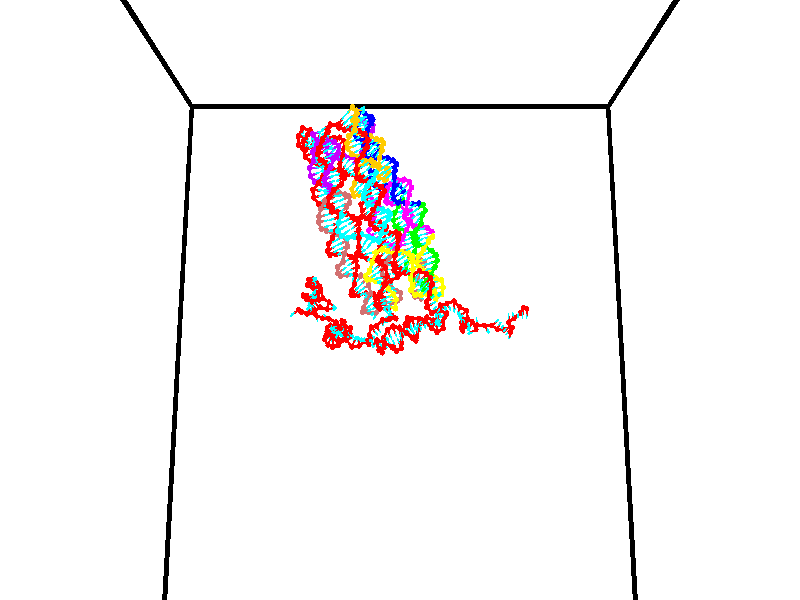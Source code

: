 // switches for output
#declare DRAW_BASES = 1; // possible values are 0, 1; only relevant for DNA ribbons
#declare DRAW_BASES_TYPE = 3; // possible values are 1, 2, 3; only relevant for DNA ribbons
#declare DRAW_FOG = 0; // set to 1 to enable fog

#include "colors.inc"

#include "transforms.inc"
background { rgb <1, 1, 1>}

#default {
   normal{
       ripples 0.25
       frequency 0.20
       turbulence 0.2
       lambda 5
   }
	finish {
		phong 0.1
		phong_size 40.
	}
}

// original window dimensions: 1024x640


// camera settings

camera {
	sky <0, 0.179814, -0.983701>
	up <0, 0.179814, -0.983701>
	right 1.6 * <1, 0, 0>
	location <35, 94.9851, 44.8844>
	look_at <35, 29.7336, 32.9568>
	direction <0, -65.2515, -11.9276>
	angle 67.0682
}


# declare cpy_camera_pos = <35, 94.9851, 44.8844>;
# if (DRAW_FOG = 1)
fog {
	fog_type 2
	up vnormalize(cpy_camera_pos)
	color rgbt<1,1,1,0.3>
	distance 1e-5
	fog_alt 3e-3
	fog_offset 56
}
# end


// LIGHTS

# declare lum = 6;
global_settings {
	ambient_light rgb lum * <0.05, 0.05, 0.05>
	max_trace_level 15
}# declare cpy_direct_light_amount = 0.25;
light_source
{	1000 * <-1, -1.16352, -0.803886>,
	rgb lum * cpy_direct_light_amount
	parallel
}

light_source
{	1000 * <1, 1.16352, 0.803886>,
	rgb lum * cpy_direct_light_amount
	parallel
}

// strand 0

// nucleotide -1

// particle -1
sphere {
	<24.788689, 35.056438, 34.759892> 0.250000
	pigment { color rgbt <1,0,0,0> }
	no_shadow
}
cylinder {
	<24.461143, 35.091000, 34.986870>,  <24.264616, 35.111736, 35.123058>, 0.100000
	pigment { color rgbt <1,0,0,0> }
	no_shadow
}
cylinder {
	<24.461143, 35.091000, 34.986870>,  <24.788689, 35.056438, 34.759892>, 0.100000
	pigment { color rgbt <1,0,0,0> }
	no_shadow
}

// particle -1
sphere {
	<24.461143, 35.091000, 34.986870> 0.100000
	pigment { color rgbt <1,0,0,0> }
	no_shadow
}
sphere {
	0, 1
	scale<0.080000,0.200000,0.300000>
	matrix <-0.561916, -0.322344, -0.761803,
		0.117088, -0.942671, 0.312510,
		-0.818865, 0.086406, 0.567445,
		24.215485, 35.116920, 35.157104>
	pigment { color rgbt <0,1,1,0> }
	no_shadow
}
cylinder {
	<24.972733, 34.289120, 34.829224>,  <24.788689, 35.056438, 34.759892>, 0.130000
	pigment { color rgbt <1,0,0,0> }
	no_shadow
}

// nucleotide -1

// particle -1
sphere {
	<24.972733, 34.289120, 34.829224> 0.250000
	pigment { color rgbt <1,0,0,0> }
	no_shadow
}
cylinder {
	<25.335110, 34.130882, 34.889591>,  <25.552536, 34.035942, 34.925812>, 0.100000
	pigment { color rgbt <1,0,0,0> }
	no_shadow
}
cylinder {
	<25.335110, 34.130882, 34.889591>,  <24.972733, 34.289120, 34.829224>, 0.100000
	pigment { color rgbt <1,0,0,0> }
	no_shadow
}

// particle -1
sphere {
	<25.335110, 34.130882, 34.889591> 0.100000
	pigment { color rgbt <1,0,0,0> }
	no_shadow
}
sphere {
	0, 1
	scale<0.080000,0.200000,0.300000>
	matrix <0.412906, 0.746585, -0.521651,
		0.093685, 0.534902, 0.839704,
		0.905943, -0.395590, 0.150921,
		25.606892, 34.012207, 34.934868>
	pigment { color rgbt <0,1,1,0> }
	no_shadow
}
cylinder {
	<25.564096, 34.713657, 35.049820>,  <24.972733, 34.289120, 34.829224>, 0.130000
	pigment { color rgbt <1,0,0,0> }
	no_shadow
}

// nucleotide -1

// particle -1
sphere {
	<25.564096, 34.713657, 35.049820> 0.250000
	pigment { color rgbt <1,0,0,0> }
	no_shadow
}
cylinder {
	<25.718655, 34.425011, 34.820053>,  <25.811390, 34.251823, 34.682194>, 0.100000
	pigment { color rgbt <1,0,0,0> }
	no_shadow
}
cylinder {
	<25.718655, 34.425011, 34.820053>,  <25.564096, 34.713657, 35.049820>, 0.100000
	pigment { color rgbt <1,0,0,0> }
	no_shadow
}

// particle -1
sphere {
	<25.718655, 34.425011, 34.820053> 0.100000
	pigment { color rgbt <1,0,0,0> }
	no_shadow
}
sphere {
	0, 1
	scale<0.080000,0.200000,0.300000>
	matrix <0.417712, 0.692175, -0.588566,
		0.822322, -0.012522, 0.568884,
		0.386397, -0.721621, -0.574422,
		25.834574, 34.208523, 34.647728>
	pigment { color rgbt <0,1,1,0> }
	no_shadow
}
cylinder {
	<26.308197, 34.856125, 34.963116>,  <25.564096, 34.713657, 35.049820>, 0.130000
	pigment { color rgbt <1,0,0,0> }
	no_shadow
}

// nucleotide -1

// particle -1
sphere {
	<26.308197, 34.856125, 34.963116> 0.250000
	pigment { color rgbt <1,0,0,0> }
	no_shadow
}
cylinder {
	<26.175711, 34.635609, 34.656815>,  <26.096218, 34.503300, 34.473034>, 0.100000
	pigment { color rgbt <1,0,0,0> }
	no_shadow
}
cylinder {
	<26.175711, 34.635609, 34.656815>,  <26.308197, 34.856125, 34.963116>, 0.100000
	pigment { color rgbt <1,0,0,0> }
	no_shadow
}

// particle -1
sphere {
	<26.175711, 34.635609, 34.656815> 0.100000
	pigment { color rgbt <1,0,0,0> }
	no_shadow
}
sphere {
	0, 1
	scale<0.080000,0.200000,0.300000>
	matrix <0.501660, 0.584464, -0.637761,
		0.799145, -0.595384, 0.082976,
		-0.331216, -0.551290, -0.765752,
		26.076345, 34.470222, 34.427090>
	pigment { color rgbt <0,1,1,0> }
	no_shadow
}
cylinder {
	<26.878649, 34.714878, 34.497795>,  <26.308197, 34.856125, 34.963116>, 0.130000
	pigment { color rgbt <1,0,0,0> }
	no_shadow
}

// nucleotide -1

// particle -1
sphere {
	<26.878649, 34.714878, 34.497795> 0.250000
	pigment { color rgbt <1,0,0,0> }
	no_shadow
}
cylinder {
	<26.558811, 34.657001, 34.264656>,  <26.366909, 34.622276, 34.124771>, 0.100000
	pigment { color rgbt <1,0,0,0> }
	no_shadow
}
cylinder {
	<26.558811, 34.657001, 34.264656>,  <26.878649, 34.714878, 34.497795>, 0.100000
	pigment { color rgbt <1,0,0,0> }
	no_shadow
}

// particle -1
sphere {
	<26.558811, 34.657001, 34.264656> 0.100000
	pigment { color rgbt <1,0,0,0> }
	no_shadow
}
sphere {
	0, 1
	scale<0.080000,0.200000,0.300000>
	matrix <0.312231, 0.728887, -0.609290,
		0.512988, -0.669169, -0.537639,
		-0.799597, -0.144691, -0.582846,
		26.318932, 34.613594, 34.089802>
	pigment { color rgbt <0,1,1,0> }
	no_shadow
}
cylinder {
	<27.605326, 34.614998, 34.643261>,  <26.878649, 34.714878, 34.497795>, 0.130000
	pigment { color rgbt <1,0,0,0> }
	no_shadow
}

// nucleotide -1

// particle -1
sphere {
	<27.605326, 34.614998, 34.643261> 0.250000
	pigment { color rgbt <1,0,0,0> }
	no_shadow
}
cylinder {
	<28.002825, 34.624012, 34.599514>,  <28.241323, 34.629421, 34.573265>, 0.100000
	pigment { color rgbt <1,0,0,0> }
	no_shadow
}
cylinder {
	<28.002825, 34.624012, 34.599514>,  <27.605326, 34.614998, 34.643261>, 0.100000
	pigment { color rgbt <1,0,0,0> }
	no_shadow
}

// particle -1
sphere {
	<28.002825, 34.624012, 34.599514> 0.100000
	pigment { color rgbt <1,0,0,0> }
	no_shadow
}
sphere {
	0, 1
	scale<0.080000,0.200000,0.300000>
	matrix <0.008110, -0.991402, -0.130596,
		-0.111368, 0.128893, -0.985385,
		0.993746, 0.022536, -0.109366,
		28.300949, 34.630772, 34.566704>
	pigment { color rgbt <0,1,1,0> }
	no_shadow
}
cylinder {
	<27.745649, 34.279980, 33.976650>,  <27.605326, 34.614998, 34.643261>, 0.130000
	pigment { color rgbt <1,0,0,0> }
	no_shadow
}

// nucleotide -1

// particle -1
sphere {
	<27.745649, 34.279980, 33.976650> 0.250000
	pigment { color rgbt <1,0,0,0> }
	no_shadow
}
cylinder {
	<28.053242, 34.286125, 34.232285>,  <28.237797, 34.289814, 34.385666>, 0.100000
	pigment { color rgbt <1,0,0,0> }
	no_shadow
}
cylinder {
	<28.053242, 34.286125, 34.232285>,  <27.745649, 34.279980, 33.976650>, 0.100000
	pigment { color rgbt <1,0,0,0> }
	no_shadow
}

// particle -1
sphere {
	<28.053242, 34.286125, 34.232285> 0.100000
	pigment { color rgbt <1,0,0,0> }
	no_shadow
}
sphere {
	0, 1
	scale<0.080000,0.200000,0.300000>
	matrix <0.208637, -0.951003, -0.228176,
		0.604270, 0.308800, -0.734507,
		0.768979, 0.015366, 0.639089,
		28.283936, 34.290733, 34.424011>
	pigment { color rgbt <0,1,1,0> }
	no_shadow
}
cylinder {
	<27.128765, 34.620255, 33.691757>,  <27.745649, 34.279980, 33.976650>, 0.130000
	pigment { color rgbt <1,0,0,0> }
	no_shadow
}

// nucleotide -1

// particle -1
sphere {
	<27.128765, 34.620255, 33.691757> 0.250000
	pigment { color rgbt <1,0,0,0> }
	no_shadow
}
cylinder {
	<26.754526, 34.759544, 33.715076>,  <26.529984, 34.843121, 33.729069>, 0.100000
	pigment { color rgbt <1,0,0,0> }
	no_shadow
}
cylinder {
	<26.754526, 34.759544, 33.715076>,  <27.128765, 34.620255, 33.691757>, 0.100000
	pigment { color rgbt <1,0,0,0> }
	no_shadow
}

// particle -1
sphere {
	<26.754526, 34.759544, 33.715076> 0.100000
	pigment { color rgbt <1,0,0,0> }
	no_shadow
}
sphere {
	0, 1
	scale<0.080000,0.200000,0.300000>
	matrix <0.244977, 0.759143, -0.603065,
		-0.254260, -0.549944, -0.795559,
		-0.935595, 0.348229, 0.058296,
		26.473848, 34.864014, 33.732567>
	pigment { color rgbt <0,1,1,0> }
	no_shadow
}
cylinder {
	<26.963095, 34.749428, 32.951408>,  <27.128765, 34.620255, 33.691757>, 0.130000
	pigment { color rgbt <1,0,0,0> }
	no_shadow
}

// nucleotide -1

// particle -1
sphere {
	<26.963095, 34.749428, 32.951408> 0.250000
	pigment { color rgbt <1,0,0,0> }
	no_shadow
}
cylinder {
	<26.691580, 34.958206, 33.158028>,  <26.528671, 35.083473, 33.282001>, 0.100000
	pigment { color rgbt <1,0,0,0> }
	no_shadow
}
cylinder {
	<26.691580, 34.958206, 33.158028>,  <26.963095, 34.749428, 32.951408>, 0.100000
	pigment { color rgbt <1,0,0,0> }
	no_shadow
}

// particle -1
sphere {
	<26.691580, 34.958206, 33.158028> 0.100000
	pigment { color rgbt <1,0,0,0> }
	no_shadow
}
sphere {
	0, 1
	scale<0.080000,0.200000,0.300000>
	matrix <0.178884, 0.799762, -0.573045,
		-0.712215, -0.296572, -0.636235,
		-0.678786, 0.521944, 0.516551,
		26.487944, 35.114788, 33.312992>
	pigment { color rgbt <0,1,1,0> }
	no_shadow
}
cylinder {
	<26.575031, 35.100945, 32.506042>,  <26.963095, 34.749428, 32.951408>, 0.130000
	pigment { color rgbt <1,0,0,0> }
	no_shadow
}

// nucleotide -1

// particle -1
sphere {
	<26.575031, 35.100945, 32.506042> 0.250000
	pigment { color rgbt <1,0,0,0> }
	no_shadow
}
cylinder {
	<26.520399, 35.308571, 32.843544>,  <26.487619, 35.433147, 33.046043>, 0.100000
	pigment { color rgbt <1,0,0,0> }
	no_shadow
}
cylinder {
	<26.520399, 35.308571, 32.843544>,  <26.575031, 35.100945, 32.506042>, 0.100000
	pigment { color rgbt <1,0,0,0> }
	no_shadow
}

// particle -1
sphere {
	<26.520399, 35.308571, 32.843544> 0.100000
	pigment { color rgbt <1,0,0,0> }
	no_shadow
}
sphere {
	0, 1
	scale<0.080000,0.200000,0.300000>
	matrix <0.292563, 0.834877, -0.466249,
		-0.946442, 0.183169, -0.265889,
		-0.136582, 0.519067, 0.843750,
		26.479424, 35.464291, 33.096668>
	pigment { color rgbt <0,1,1,0> }
	no_shadow
}
cylinder {
	<26.254656, 35.692776, 32.267323>,  <26.575031, 35.100945, 32.506042>, 0.130000
	pigment { color rgbt <1,0,0,0> }
	no_shadow
}

// nucleotide -1

// particle -1
sphere {
	<26.254656, 35.692776, 32.267323> 0.250000
	pigment { color rgbt <1,0,0,0> }
	no_shadow
}
cylinder {
	<26.396282, 35.784687, 32.629944>,  <26.481258, 35.839832, 32.847515>, 0.100000
	pigment { color rgbt <1,0,0,0> }
	no_shadow
}
cylinder {
	<26.396282, 35.784687, 32.629944>,  <26.254656, 35.692776, 32.267323>, 0.100000
	pigment { color rgbt <1,0,0,0> }
	no_shadow
}

// particle -1
sphere {
	<26.396282, 35.784687, 32.629944> 0.100000
	pigment { color rgbt <1,0,0,0> }
	no_shadow
}
sphere {
	0, 1
	scale<0.080000,0.200000,0.300000>
	matrix <0.357216, 0.862623, -0.358159,
		-0.864311, 0.450647, 0.223345,
		0.354066, 0.229778, 0.906553,
		26.502502, 35.853622, 32.901909>
	pigment { color rgbt <0,1,1,0> }
	no_shadow
}
cylinder {
	<25.943184, 36.293091, 32.441635>,  <26.254656, 35.692776, 32.267323>, 0.130000
	pigment { color rgbt <1,0,0,0> }
	no_shadow
}

// nucleotide -1

// particle -1
sphere {
	<25.943184, 36.293091, 32.441635> 0.250000
	pigment { color rgbt <1,0,0,0> }
	no_shadow
}
cylinder {
	<26.278358, 36.287640, 32.659874>,  <26.479464, 36.284370, 32.790817>, 0.100000
	pigment { color rgbt <1,0,0,0> }
	no_shadow
}
cylinder {
	<26.278358, 36.287640, 32.659874>,  <25.943184, 36.293091, 32.441635>, 0.100000
	pigment { color rgbt <1,0,0,0> }
	no_shadow
}

// particle -1
sphere {
	<26.278358, 36.287640, 32.659874> 0.100000
	pigment { color rgbt <1,0,0,0> }
	no_shadow
}
sphere {
	0, 1
	scale<0.080000,0.200000,0.300000>
	matrix <0.192422, 0.942870, -0.271973,
		-0.510719, 0.332881, 0.792689,
		0.837938, -0.013629, 0.545595,
		26.529739, 36.283550, 32.823551>
	pigment { color rgbt <0,1,1,0> }
	no_shadow
}
cylinder {
	<25.923065, 36.882484, 33.012299>,  <25.943184, 36.293091, 32.441635>, 0.130000
	pigment { color rgbt <1,0,0,0> }
	no_shadow
}

// nucleotide -1

// particle -1
sphere {
	<25.923065, 36.882484, 33.012299> 0.250000
	pigment { color rgbt <1,0,0,0> }
	no_shadow
}
cylinder {
	<26.275858, 36.781197, 32.853310>,  <26.487534, 36.720425, 32.757915>, 0.100000
	pigment { color rgbt <1,0,0,0> }
	no_shadow
}
cylinder {
	<26.275858, 36.781197, 32.853310>,  <25.923065, 36.882484, 33.012299>, 0.100000
	pigment { color rgbt <1,0,0,0> }
	no_shadow
}

// particle -1
sphere {
	<26.275858, 36.781197, 32.853310> 0.100000
	pigment { color rgbt <1,0,0,0> }
	no_shadow
}
sphere {
	0, 1
	scale<0.080000,0.200000,0.300000>
	matrix <0.122221, 0.937431, -0.326014,
		0.455161, 0.238959, 0.857746,
		0.881981, -0.253223, -0.397476,
		26.540453, 36.705231, 32.734066>
	pigment { color rgbt <0,1,1,0> }
	no_shadow
}
cylinder {
	<26.505192, 37.277714, 33.330425>,  <25.923065, 36.882484, 33.012299>, 0.130000
	pigment { color rgbt <1,0,0,0> }
	no_shadow
}

// nucleotide -1

// particle -1
sphere {
	<26.505192, 37.277714, 33.330425> 0.250000
	pigment { color rgbt <1,0,0,0> }
	no_shadow
}
cylinder {
	<26.597973, 37.215855, 32.946281>,  <26.653641, 37.178741, 32.715797>, 0.100000
	pigment { color rgbt <1,0,0,0> }
	no_shadow
}
cylinder {
	<26.597973, 37.215855, 32.946281>,  <26.505192, 37.277714, 33.330425>, 0.100000
	pigment { color rgbt <1,0,0,0> }
	no_shadow
}

// particle -1
sphere {
	<26.597973, 37.215855, 32.946281> 0.100000
	pigment { color rgbt <1,0,0,0> }
	no_shadow
}
sphere {
	0, 1
	scale<0.080000,0.200000,0.300000>
	matrix <0.184539, 0.976348, -0.112648,
		0.955062, -0.151094, 0.255004,
		0.231952, -0.154644, -0.960356,
		26.667559, 37.169460, 32.658176>
	pigment { color rgbt <0,1,1,0> }
	no_shadow
}
cylinder {
	<27.160145, 37.248985, 33.209843>,  <26.505192, 37.277714, 33.330425>, 0.130000
	pigment { color rgbt <1,0,0,0> }
	no_shadow
}

// nucleotide -1

// particle -1
sphere {
	<27.160145, 37.248985, 33.209843> 0.250000
	pigment { color rgbt <1,0,0,0> }
	no_shadow
}
cylinder {
	<26.915836, 37.416615, 32.941116>,  <26.769251, 37.517193, 32.779881>, 0.100000
	pigment { color rgbt <1,0,0,0> }
	no_shadow
}
cylinder {
	<26.915836, 37.416615, 32.941116>,  <27.160145, 37.248985, 33.209843>, 0.100000
	pigment { color rgbt <1,0,0,0> }
	no_shadow
}

// particle -1
sphere {
	<26.915836, 37.416615, 32.941116> 0.100000
	pigment { color rgbt <1,0,0,0> }
	no_shadow
}
sphere {
	0, 1
	scale<0.080000,0.200000,0.300000>
	matrix <0.369646, 0.901237, 0.226126,
		0.700227, -0.110222, -0.705360,
		-0.610773, 0.419073, -0.671814,
		26.732605, 37.542336, 32.739571>
	pigment { color rgbt <0,1,1,0> }
	no_shadow
}
cylinder {
	<26.952198, 36.649860, 33.605892>,  <27.160145, 37.248985, 33.209843>, 0.130000
	pigment { color rgbt <1,0,0,0> }
	no_shadow
}

// nucleotide -1

// particle -1
sphere {
	<26.952198, 36.649860, 33.605892> 0.250000
	pigment { color rgbt <1,0,0,0> }
	no_shadow
}
cylinder {
	<26.772451, 36.898830, 33.862221>,  <26.664604, 37.048214, 34.016018>, 0.100000
	pigment { color rgbt <1,0,0,0> }
	no_shadow
}
cylinder {
	<26.772451, 36.898830, 33.862221>,  <26.952198, 36.649860, 33.605892>, 0.100000
	pigment { color rgbt <1,0,0,0> }
	no_shadow
}

// particle -1
sphere {
	<26.772451, 36.898830, 33.862221> 0.100000
	pigment { color rgbt <1,0,0,0> }
	no_shadow
}
sphere {
	0, 1
	scale<0.080000,0.200000,0.300000>
	matrix <-0.023203, 0.708955, -0.704872,
		-0.893047, -0.331614, -0.304138,
		-0.449366, 0.622427, 0.640824,
		26.637642, 37.085560, 34.054466>
	pigment { color rgbt <0,1,1,0> }
	no_shadow
}
cylinder {
	<26.948002, 36.117832, 34.091652>,  <26.952198, 36.649860, 33.605892>, 0.130000
	pigment { color rgbt <1,0,0,0> }
	no_shadow
}

// nucleotide -1

// particle -1
sphere {
	<26.948002, 36.117832, 34.091652> 0.250000
	pigment { color rgbt <1,0,0,0> }
	no_shadow
}
cylinder {
	<26.781260, 36.070595, 33.731144>,  <26.681213, 36.042252, 33.514839>, 0.100000
	pigment { color rgbt <1,0,0,0> }
	no_shadow
}
cylinder {
	<26.781260, 36.070595, 33.731144>,  <26.948002, 36.117832, 34.091652>, 0.100000
	pigment { color rgbt <1,0,0,0> }
	no_shadow
}

// particle -1
sphere {
	<26.781260, 36.070595, 33.731144> 0.100000
	pigment { color rgbt <1,0,0,0> }
	no_shadow
}
sphere {
	0, 1
	scale<0.080000,0.200000,0.300000>
	matrix <-0.682476, -0.614241, 0.396148,
		-0.600380, 0.780231, 0.175453,
		-0.416858, -0.118097, -0.901267,
		26.656202, 36.035164, 33.460762>
	pigment { color rgbt <0,1,1,0> }
	no_shadow
}
cylinder {
	<26.281584, 36.070370, 34.234047>,  <26.948002, 36.117832, 34.091652>, 0.130000
	pigment { color rgbt <1,0,0,0> }
	no_shadow
}

// nucleotide -1

// particle -1
sphere {
	<26.281584, 36.070370, 34.234047> 0.250000
	pigment { color rgbt <1,0,0,0> }
	no_shadow
}
cylinder {
	<26.328651, 35.912552, 33.869522>,  <26.356892, 35.817863, 33.650806>, 0.100000
	pigment { color rgbt <1,0,0,0> }
	no_shadow
}
cylinder {
	<26.328651, 35.912552, 33.869522>,  <26.281584, 36.070370, 34.234047>, 0.100000
	pigment { color rgbt <1,0,0,0> }
	no_shadow
}

// particle -1
sphere {
	<26.328651, 35.912552, 33.869522> 0.100000
	pigment { color rgbt <1,0,0,0> }
	no_shadow
}
sphere {
	0, 1
	scale<0.080000,0.200000,0.300000>
	matrix <-0.627571, -0.740753, 0.239666,
		-0.769616, 0.543712, -0.334767,
		0.117670, -0.394541, -0.911313,
		26.363953, 35.794189, 33.596127>
	pigment { color rgbt <0,1,1,0> }
	no_shadow
}
cylinder {
	<25.676941, 35.898003, 34.006989>,  <26.281584, 36.070370, 34.234047>, 0.130000
	pigment { color rgbt <1,0,0,0> }
	no_shadow
}

// nucleotide -1

// particle -1
sphere {
	<25.676941, 35.898003, 34.006989> 0.250000
	pigment { color rgbt <1,0,0,0> }
	no_shadow
}
cylinder {
	<25.936735, 35.653675, 33.825851>,  <26.092611, 35.507076, 33.717171>, 0.100000
	pigment { color rgbt <1,0,0,0> }
	no_shadow
}
cylinder {
	<25.936735, 35.653675, 33.825851>,  <25.676941, 35.898003, 34.006989>, 0.100000
	pigment { color rgbt <1,0,0,0> }
	no_shadow
}

// particle -1
sphere {
	<25.936735, 35.653675, 33.825851> 0.100000
	pigment { color rgbt <1,0,0,0> }
	no_shadow
}
sphere {
	0, 1
	scale<0.080000,0.200000,0.300000>
	matrix <-0.541837, -0.789616, 0.287959,
		-0.533462, 0.058341, -0.843810,
		0.649485, -0.610822, -0.452841,
		26.131580, 35.470428, 33.689999>
	pigment { color rgbt <0,1,1,0> }
	no_shadow
}
cylinder {
	<25.276358, 35.367619, 33.572216>,  <25.676941, 35.898003, 34.006989>, 0.130000
	pigment { color rgbt <1,0,0,0> }
	no_shadow
}

// nucleotide -1

// particle -1
sphere {
	<25.276358, 35.367619, 33.572216> 0.250000
	pigment { color rgbt <1,0,0,0> }
	no_shadow
}
cylinder {
	<25.633698, 35.221195, 33.676468>,  <25.848101, 35.133339, 33.739017>, 0.100000
	pigment { color rgbt <1,0,0,0> }
	no_shadow
}
cylinder {
	<25.633698, 35.221195, 33.676468>,  <25.276358, 35.367619, 33.572216>, 0.100000
	pigment { color rgbt <1,0,0,0> }
	no_shadow
}

// particle -1
sphere {
	<25.633698, 35.221195, 33.676468> 0.100000
	pigment { color rgbt <1,0,0,0> }
	no_shadow
}
sphere {
	0, 1
	scale<0.080000,0.200000,0.300000>
	matrix <-0.435685, -0.847600, 0.302906,
		0.110024, -0.384151, -0.916691,
		0.893349, -0.366062, 0.260626,
		25.901703, 35.111378, 33.754654>
	pigment { color rgbt <0,1,1,0> }
	no_shadow
}
cylinder {
	<25.168047, 34.618736, 33.543282>,  <25.276358, 35.367619, 33.572216>, 0.130000
	pigment { color rgbt <1,0,0,0> }
	no_shadow
}

// nucleotide -1

// particle -1
sphere {
	<25.168047, 34.618736, 33.543282> 0.250000
	pigment { color rgbt <1,0,0,0> }
	no_shadow
}
cylinder {
	<25.545385, 34.625240, 33.675846>,  <25.771788, 34.629143, 33.755386>, 0.100000
	pigment { color rgbt <1,0,0,0> }
	no_shadow
}
cylinder {
	<25.545385, 34.625240, 33.675846>,  <25.168047, 34.618736, 33.543282>, 0.100000
	pigment { color rgbt <1,0,0,0> }
	no_shadow
}

// particle -1
sphere {
	<25.545385, 34.625240, 33.675846> 0.100000
	pigment { color rgbt <1,0,0,0> }
	no_shadow
}
sphere {
	0, 1
	scale<0.080000,0.200000,0.300000>
	matrix <-0.153427, -0.864238, 0.479118,
		0.294212, -0.502821, -0.812779,
		0.943345, 0.016260, 0.331415,
		25.828388, 34.630119, 33.775272>
	pigment { color rgbt <0,1,1,0> }
	no_shadow
}
cylinder {
	<25.431236, 33.981884, 33.344704>,  <25.168047, 34.618736, 33.543282>, 0.130000
	pigment { color rgbt <1,0,0,0> }
	no_shadow
}

// nucleotide -1

// particle -1
sphere {
	<25.431236, 33.981884, 33.344704> 0.250000
	pigment { color rgbt <1,0,0,0> }
	no_shadow
}
cylinder {
	<25.610756, 34.110882, 33.678070>,  <25.718468, 34.188282, 33.878090>, 0.100000
	pigment { color rgbt <1,0,0,0> }
	no_shadow
}
cylinder {
	<25.610756, 34.110882, 33.678070>,  <25.431236, 33.981884, 33.344704>, 0.100000
	pigment { color rgbt <1,0,0,0> }
	no_shadow
}

// particle -1
sphere {
	<25.610756, 34.110882, 33.678070> 0.100000
	pigment { color rgbt <1,0,0,0> }
	no_shadow
}
sphere {
	0, 1
	scale<0.080000,0.200000,0.300000>
	matrix <-0.193205, -0.875539, 0.442837,
		0.872498, -0.359763, -0.330631,
		0.448797, 0.322495, 0.833414,
		25.745396, 34.207630, 33.928093>
	pigment { color rgbt <0,1,1,0> }
	no_shadow
}
cylinder {
	<25.686335, 33.417576, 33.756969>,  <25.431236, 33.981884, 33.344704>, 0.130000
	pigment { color rgbt <1,0,0,0> }
	no_shadow
}

// nucleotide -1

// particle -1
sphere {
	<25.686335, 33.417576, 33.756969> 0.250000
	pigment { color rgbt <1,0,0,0> }
	no_shadow
}
cylinder {
	<25.690086, 33.724041, 34.014004>,  <25.692337, 33.907921, 34.168224>, 0.100000
	pigment { color rgbt <1,0,0,0> }
	no_shadow
}
cylinder {
	<25.690086, 33.724041, 34.014004>,  <25.686335, 33.417576, 33.756969>, 0.100000
	pigment { color rgbt <1,0,0,0> }
	no_shadow
}

// particle -1
sphere {
	<25.690086, 33.724041, 34.014004> 0.100000
	pigment { color rgbt <1,0,0,0> }
	no_shadow
}
sphere {
	0, 1
	scale<0.080000,0.200000,0.300000>
	matrix <-0.359238, -0.597126, 0.717209,
		0.933199, -0.237568, 0.269632,
		0.009381, 0.766160, 0.642581,
		25.692902, 33.953888, 34.206779>
	pigment { color rgbt <0,1,1,0> }
	no_shadow
}
cylinder {
	<26.120642, 33.256905, 34.402596>,  <25.686335, 33.417576, 33.756969>, 0.130000
	pigment { color rgbt <1,0,0,0> }
	no_shadow
}

// nucleotide -1

// particle -1
sphere {
	<26.120642, 33.256905, 34.402596> 0.250000
	pigment { color rgbt <1,0,0,0> }
	no_shadow
}
cylinder {
	<25.811108, 33.506050, 34.448578>,  <25.625387, 33.655537, 34.476170>, 0.100000
	pigment { color rgbt <1,0,0,0> }
	no_shadow
}
cylinder {
	<25.811108, 33.506050, 34.448578>,  <26.120642, 33.256905, 34.402596>, 0.100000
	pigment { color rgbt <1,0,0,0> }
	no_shadow
}

// particle -1
sphere {
	<25.811108, 33.506050, 34.448578> 0.100000
	pigment { color rgbt <1,0,0,0> }
	no_shadow
}
sphere {
	0, 1
	scale<0.080000,0.200000,0.300000>
	matrix <-0.441158, -0.660262, 0.607811,
		0.454488, 0.419631, 0.785717,
		-0.773835, 0.622868, 0.114958,
		25.578957, 33.692909, 34.483067>
	pigment { color rgbt <0,1,1,0> }
	no_shadow
}
cylinder {
	<26.323610, 33.628178, 34.949867>,  <26.120642, 33.256905, 34.402596>, 0.130000
	pigment { color rgbt <1,0,0,0> }
	no_shadow
}

// nucleotide -1

// particle -1
sphere {
	<26.323610, 33.628178, 34.949867> 0.250000
	pigment { color rgbt <1,0,0,0> }
	no_shadow
}
cylinder {
	<26.363928, 33.278805, 35.140427>,  <26.388119, 33.069180, 35.254761>, 0.100000
	pigment { color rgbt <1,0,0,0> }
	no_shadow
}
cylinder {
	<26.363928, 33.278805, 35.140427>,  <26.323610, 33.628178, 34.949867>, 0.100000
	pigment { color rgbt <1,0,0,0> }
	no_shadow
}

// particle -1
sphere {
	<26.363928, 33.278805, 35.140427> 0.100000
	pigment { color rgbt <1,0,0,0> }
	no_shadow
}
sphere {
	0, 1
	scale<0.080000,0.200000,0.300000>
	matrix <0.893317, -0.131343, -0.429806,
		0.437979, 0.468896, 0.767014,
		0.100792, -0.873433, 0.476398,
		26.394165, 33.016773, 35.283344>
	pigment { color rgbt <0,1,1,0> }
	no_shadow
}
cylinder {
	<26.998436, 33.534683, 35.251057>,  <26.323610, 33.628178, 34.949867>, 0.130000
	pigment { color rgbt <1,0,0,0> }
	no_shadow
}

// nucleotide -1

// particle -1
sphere {
	<26.998436, 33.534683, 35.251057> 0.250000
	pigment { color rgbt <1,0,0,0> }
	no_shadow
}
cylinder {
	<26.894905, 33.150818, 35.207130>,  <26.832787, 32.920498, 35.180775>, 0.100000
	pigment { color rgbt <1,0,0,0> }
	no_shadow
}
cylinder {
	<26.894905, 33.150818, 35.207130>,  <26.998436, 33.534683, 35.251057>, 0.100000
	pigment { color rgbt <1,0,0,0> }
	no_shadow
}

// particle -1
sphere {
	<26.894905, 33.150818, 35.207130> 0.100000
	pigment { color rgbt <1,0,0,0> }
	no_shadow
}
sphere {
	0, 1
	scale<0.080000,0.200000,0.300000>
	matrix <0.853739, -0.174107, -0.490730,
		0.451815, -0.220768, 0.864364,
		-0.258829, -0.959661, -0.109814,
		26.817257, 32.862919, 35.174187>
	pigment { color rgbt <0,1,1,0> }
	no_shadow
}
cylinder {
	<27.650362, 33.125950, 35.238098>,  <26.998436, 33.534683, 35.251057>, 0.130000
	pigment { color rgbt <1,0,0,0> }
	no_shadow
}

// nucleotide -1

// particle -1
sphere {
	<27.650362, 33.125950, 35.238098> 0.250000
	pigment { color rgbt <1,0,0,0> }
	no_shadow
}
cylinder {
	<27.389641, 32.879757, 35.060860>,  <27.233208, 32.732040, 34.954517>, 0.100000
	pigment { color rgbt <1,0,0,0> }
	no_shadow
}
cylinder {
	<27.389641, 32.879757, 35.060860>,  <27.650362, 33.125950, 35.238098>, 0.100000
	pigment { color rgbt <1,0,0,0> }
	no_shadow
}

// particle -1
sphere {
	<27.389641, 32.879757, 35.060860> 0.100000
	pigment { color rgbt <1,0,0,0> }
	no_shadow
}
sphere {
	0, 1
	scale<0.080000,0.200000,0.300000>
	matrix <0.680097, -0.215840, -0.700629,
		0.335588, -0.758019, 0.559274,
		-0.651804, -0.615483, -0.443094,
		27.194099, 32.695110, 34.927933>
	pigment { color rgbt <0,1,1,0> }
	no_shadow
}
cylinder {
	<28.381548, 33.078465, 35.515003>,  <27.650362, 33.125950, 35.238098>, 0.130000
	pigment { color rgbt <1,0,0,0> }
	no_shadow
}

// nucleotide -1

// particle -1
sphere {
	<28.381548, 33.078465, 35.515003> 0.250000
	pigment { color rgbt <1,0,0,0> }
	no_shadow
}
cylinder {
	<28.114267, 32.902790, 35.755211>,  <27.953899, 32.797386, 35.899334>, 0.100000
	pigment { color rgbt <1,0,0,0> }
	no_shadow
}
cylinder {
	<28.114267, 32.902790, 35.755211>,  <28.381548, 33.078465, 35.515003>, 0.100000
	pigment { color rgbt <1,0,0,0> }
	no_shadow
}

// particle -1
sphere {
	<28.114267, 32.902790, 35.755211> 0.100000
	pigment { color rgbt <1,0,0,0> }
	no_shadow
}
sphere {
	0, 1
	scale<0.080000,0.200000,0.300000>
	matrix <0.634109, -0.758368, 0.150941,
		0.389122, 0.481653, 0.785235,
		-0.668199, -0.439190, 0.600518,
		27.913807, 32.771034, 35.935368>
	pigment { color rgbt <0,1,1,0> }
	no_shadow
}
cylinder {
	<28.806135, 32.808971, 35.993637>,  <28.381548, 33.078465, 35.515003>, 0.130000
	pigment { color rgbt <1,0,0,0> }
	no_shadow
}

// nucleotide -1

// particle -1
sphere {
	<28.806135, 32.808971, 35.993637> 0.250000
	pigment { color rgbt <1,0,0,0> }
	no_shadow
}
cylinder {
	<28.468744, 32.594521, 35.980278>,  <28.266310, 32.465851, 35.972263>, 0.100000
	pigment { color rgbt <1,0,0,0> }
	no_shadow
}
cylinder {
	<28.468744, 32.594521, 35.980278>,  <28.806135, 32.808971, 35.993637>, 0.100000
	pigment { color rgbt <1,0,0,0> }
	no_shadow
}

// particle -1
sphere {
	<28.468744, 32.594521, 35.980278> 0.100000
	pigment { color rgbt <1,0,0,0> }
	no_shadow
}
sphere {
	0, 1
	scale<0.080000,0.200000,0.300000>
	matrix <0.535396, -0.844115, 0.028661,
		-0.043560, 0.006292, 0.999031,
		-0.843477, -0.536126, -0.033401,
		28.215702, 32.433681, 35.970257>
	pigment { color rgbt <0,1,1,0> }
	no_shadow
}
cylinder {
	<28.912359, 32.461628, 35.287094>,  <28.806135, 32.808971, 35.993637>, 0.130000
	pigment { color rgbt <1,0,0,0> }
	no_shadow
}

// nucleotide -1

// particle -1
sphere {
	<28.912359, 32.461628, 35.287094> 0.250000
	pigment { color rgbt <1,0,0,0> }
	no_shadow
}
cylinder {
	<29.001373, 32.369678, 35.666069>,  <29.054781, 32.314510, 35.893456>, 0.100000
	pigment { color rgbt <1,0,0,0> }
	no_shadow
}
cylinder {
	<29.001373, 32.369678, 35.666069>,  <28.912359, 32.461628, 35.287094>, 0.100000
	pigment { color rgbt <1,0,0,0> }
	no_shadow
}

// particle -1
sphere {
	<29.001373, 32.369678, 35.666069> 0.100000
	pigment { color rgbt <1,0,0,0> }
	no_shadow
}
sphere {
	0, 1
	scale<0.080000,0.200000,0.300000>
	matrix <-0.561680, -0.824545, -0.068124,
		0.796865, -0.516996, -0.312604,
		0.222536, -0.229869, 0.947438,
		29.068134, 32.300716, 35.950302>
	pigment { color rgbt <0,1,1,0> }
	no_shadow
}
cylinder {
	<29.089907, 31.738106, 35.277756>,  <28.912359, 32.461628, 35.287094>, 0.130000
	pigment { color rgbt <1,0,0,0> }
	no_shadow
}

// nucleotide -1

// particle -1
sphere {
	<29.089907, 31.738106, 35.277756> 0.250000
	pigment { color rgbt <1,0,0,0> }
	no_shadow
}
cylinder {
	<28.966419, 31.857304, 35.639065>,  <28.892326, 31.928822, 35.855850>, 0.100000
	pigment { color rgbt <1,0,0,0> }
	no_shadow
}
cylinder {
	<28.966419, 31.857304, 35.639065>,  <29.089907, 31.738106, 35.277756>, 0.100000
	pigment { color rgbt <1,0,0,0> }
	no_shadow
}

// particle -1
sphere {
	<28.966419, 31.857304, 35.639065> 0.100000
	pigment { color rgbt <1,0,0,0> }
	no_shadow
}
sphere {
	0, 1
	scale<0.080000,0.200000,0.300000>
	matrix <-0.497482, -0.859992, 0.113689,
		0.810682, -0.414262, 0.413741,
		-0.308717, 0.297995, 0.903268,
		28.873804, 31.946703, 35.910046>
	pigment { color rgbt <0,1,1,0> }
	no_shadow
}
cylinder {
	<29.014126, 31.171419, 35.579849>,  <29.089907, 31.738106, 35.277756>, 0.130000
	pigment { color rgbt <1,0,0,0> }
	no_shadow
}

// nucleotide -1

// particle -1
sphere {
	<29.014126, 31.171419, 35.579849> 0.250000
	pigment { color rgbt <1,0,0,0> }
	no_shadow
}
cylinder {
	<28.828054, 31.408144, 35.843174>,  <28.716412, 31.550179, 36.001167>, 0.100000
	pigment { color rgbt <1,0,0,0> }
	no_shadow
}
cylinder {
	<28.828054, 31.408144, 35.843174>,  <29.014126, 31.171419, 35.579849>, 0.100000
	pigment { color rgbt <1,0,0,0> }
	no_shadow
}

// particle -1
sphere {
	<28.828054, 31.408144, 35.843174> 0.100000
	pigment { color rgbt <1,0,0,0> }
	no_shadow
}
sphere {
	0, 1
	scale<0.080000,0.200000,0.300000>
	matrix <-0.534614, -0.780549, 0.323931,
		0.705548, -0.201256, 0.679483,
		-0.465177, 0.591810, 0.658309,
		28.688501, 31.585688, 36.040668>
	pigment { color rgbt <0,1,1,0> }
	no_shadow
}
cylinder {
	<29.101759, 30.838249, 36.175880>,  <29.014126, 31.171419, 35.579849>, 0.130000
	pigment { color rgbt <1,0,0,0> }
	no_shadow
}

// nucleotide -1

// particle -1
sphere {
	<29.101759, 30.838249, 36.175880> 0.250000
	pigment { color rgbt <1,0,0,0> }
	no_shadow
}
cylinder {
	<28.781008, 31.069687, 36.235504>,  <28.588556, 31.208549, 36.271278>, 0.100000
	pigment { color rgbt <1,0,0,0> }
	no_shadow
}
cylinder {
	<28.781008, 31.069687, 36.235504>,  <29.101759, 30.838249, 36.175880>, 0.100000
	pigment { color rgbt <1,0,0,0> }
	no_shadow
}

// particle -1
sphere {
	<28.781008, 31.069687, 36.235504> 0.100000
	pigment { color rgbt <1,0,0,0> }
	no_shadow
}
sphere {
	0, 1
	scale<0.080000,0.200000,0.300000>
	matrix <-0.475926, -0.769367, 0.426108,
		0.361228, 0.270744, 0.892307,
		-0.801878, 0.578594, 0.149063,
		28.540443, 31.243265, 36.280224>
	pigment { color rgbt <0,1,1,0> }
	no_shadow
}
cylinder {
	<28.858698, 30.619844, 36.806194>,  <29.101759, 30.838249, 36.175880>, 0.130000
	pigment { color rgbt <1,0,0,0> }
	no_shadow
}

// nucleotide -1

// particle -1
sphere {
	<28.858698, 30.619844, 36.806194> 0.250000
	pigment { color rgbt <1,0,0,0> }
	no_shadow
}
cylinder {
	<28.546654, 30.803242, 36.635918>,  <28.359428, 30.913280, 36.533752>, 0.100000
	pigment { color rgbt <1,0,0,0> }
	no_shadow
}
cylinder {
	<28.546654, 30.803242, 36.635918>,  <28.858698, 30.619844, 36.806194>, 0.100000
	pigment { color rgbt <1,0,0,0> }
	no_shadow
}

// particle -1
sphere {
	<28.546654, 30.803242, 36.635918> 0.100000
	pigment { color rgbt <1,0,0,0> }
	no_shadow
}
sphere {
	0, 1
	scale<0.080000,0.200000,0.300000>
	matrix <-0.599232, -0.743163, 0.297706,
		-0.179863, 0.487331, 0.854492,
		-0.780109, 0.458493, -0.425692,
		28.312620, 30.940790, 36.508209>
	pigment { color rgbt <0,1,1,0> }
	no_shadow
}
cylinder {
	<28.422693, 30.686022, 37.256954>,  <28.858698, 30.619844, 36.806194>, 0.130000
	pigment { color rgbt <1,0,0,0> }
	no_shadow
}

// nucleotide -1

// particle -1
sphere {
	<28.422693, 30.686022, 37.256954> 0.250000
	pigment { color rgbt <1,0,0,0> }
	no_shadow
}
cylinder {
	<28.239332, 30.683512, 36.901466>,  <28.129314, 30.682005, 36.688171>, 0.100000
	pigment { color rgbt <1,0,0,0> }
	no_shadow
}
cylinder {
	<28.239332, 30.683512, 36.901466>,  <28.422693, 30.686022, 37.256954>, 0.100000
	pigment { color rgbt <1,0,0,0> }
	no_shadow
}

// particle -1
sphere {
	<28.239332, 30.683512, 36.901466> 0.100000
	pigment { color rgbt <1,0,0,0> }
	no_shadow
}
sphere {
	0, 1
	scale<0.080000,0.200000,0.300000>
	matrix <-0.426957, -0.875470, 0.226409,
		-0.779470, 0.483233, 0.398640,
		-0.458405, -0.006277, -0.888721,
		28.101810, 30.681629, 36.634850>
	pigment { color rgbt <0,1,1,0> }
	no_shadow
}
cylinder {
	<27.766529, 30.443363, 37.414085>,  <28.422693, 30.686022, 37.256954>, 0.130000
	pigment { color rgbt <1,0,0,0> }
	no_shadow
}

// nucleotide -1

// particle -1
sphere {
	<27.766529, 30.443363, 37.414085> 0.250000
	pigment { color rgbt <1,0,0,0> }
	no_shadow
}
cylinder {
	<27.763973, 30.392250, 37.017372>,  <27.762440, 30.361582, 36.779343>, 0.100000
	pigment { color rgbt <1,0,0,0> }
	no_shadow
}
cylinder {
	<27.763973, 30.392250, 37.017372>,  <27.766529, 30.443363, 37.414085>, 0.100000
	pigment { color rgbt <1,0,0,0> }
	no_shadow
}

// particle -1
sphere {
	<27.763973, 30.392250, 37.017372> 0.100000
	pigment { color rgbt <1,0,0,0> }
	no_shadow
}
sphere {
	0, 1
	scale<0.080000,0.200000,0.300000>
	matrix <-0.391612, -0.912264, 0.120061,
		-0.920108, 0.389161, -0.044213,
		-0.006389, -0.127783, -0.991782,
		27.762056, 30.353914, 36.719837>
	pigment { color rgbt <0,1,1,0> }
	no_shadow
}
cylinder {
	<27.811769, 29.747740, 37.224403>,  <27.766529, 30.443363, 37.414085>, 0.130000
	pigment { color rgbt <1,0,0,0> }
	no_shadow
}

// nucleotide -1

// particle -1
sphere {
	<27.811769, 29.747740, 37.224403> 0.250000
	pigment { color rgbt <1,0,0,0> }
	no_shadow
}
cylinder {
	<27.746330, 29.886135, 36.854858>,  <27.707066, 29.969172, 36.633129>, 0.100000
	pigment { color rgbt <1,0,0,0> }
	no_shadow
}
cylinder {
	<27.746330, 29.886135, 36.854858>,  <27.811769, 29.747740, 37.224403>, 0.100000
	pigment { color rgbt <1,0,0,0> }
	no_shadow
}

// particle -1
sphere {
	<27.746330, 29.886135, 36.854858> 0.100000
	pigment { color rgbt <1,0,0,0> }
	no_shadow
}
sphere {
	0, 1
	scale<0.080000,0.200000,0.300000>
	matrix <-0.341147, -0.898549, -0.276096,
		-0.925664, 0.270005, 0.265034,
		-0.163599, 0.345987, -0.923866,
		27.697250, 29.989931, 36.577698>
	pigment { color rgbt <0,1,1,0> }
	no_shadow
}
cylinder {
	<27.126890, 29.526785, 37.091331>,  <27.811769, 29.747740, 37.224403>, 0.130000
	pigment { color rgbt <1,0,0,0> }
	no_shadow
}

// nucleotide -1

// particle -1
sphere {
	<27.126890, 29.526785, 37.091331> 0.250000
	pigment { color rgbt <1,0,0,0> }
	no_shadow
}
cylinder {
	<27.302698, 29.585421, 36.736855>,  <27.408182, 29.620602, 36.524170>, 0.100000
	pigment { color rgbt <1,0,0,0> }
	no_shadow
}
cylinder {
	<27.302698, 29.585421, 36.736855>,  <27.126890, 29.526785, 37.091331>, 0.100000
	pigment { color rgbt <1,0,0,0> }
	no_shadow
}

// particle -1
sphere {
	<27.302698, 29.585421, 36.736855> 0.100000
	pigment { color rgbt <1,0,0,0> }
	no_shadow
}
sphere {
	0, 1
	scale<0.080000,0.200000,0.300000>
	matrix <-0.268446, -0.920067, -0.285330,
		-0.857181, 0.363302, -0.365037,
		0.439520, 0.146587, -0.886191,
		27.434553, 29.629396, 36.470997>
	pigment { color rgbt <0,1,1,0> }
	no_shadow
}
cylinder {
	<26.705458, 29.241280, 36.505016>,  <27.126890, 29.526785, 37.091331>, 0.130000
	pigment { color rgbt <1,0,0,0> }
	no_shadow
}

// nucleotide -1

// particle -1
sphere {
	<26.705458, 29.241280, 36.505016> 0.250000
	pigment { color rgbt <1,0,0,0> }
	no_shadow
}
cylinder {
	<27.079363, 29.262575, 36.364513>,  <27.303707, 29.275352, 36.280212>, 0.100000
	pigment { color rgbt <1,0,0,0> }
	no_shadow
}
cylinder {
	<27.079363, 29.262575, 36.364513>,  <26.705458, 29.241280, 36.505016>, 0.100000
	pigment { color rgbt <1,0,0,0> }
	no_shadow
}

// particle -1
sphere {
	<27.079363, 29.262575, 36.364513> 0.100000
	pigment { color rgbt <1,0,0,0> }
	no_shadow
}
sphere {
	0, 1
	scale<0.080000,0.200000,0.300000>
	matrix <-0.160409, -0.818937, -0.551010,
		-0.316993, 0.571409, -0.756972,
		0.934764, 0.053241, -0.351256,
		27.359793, 29.278547, 36.259136>
	pigment { color rgbt <0,1,1,0> }
	no_shadow
}
cylinder {
	<26.747776, 28.651041, 36.124783>,  <26.705458, 29.241280, 36.505016>, 0.130000
	pigment { color rgbt <1,0,0,0> }
	no_shadow
}

// nucleotide -1

// particle -1
sphere {
	<26.747776, 28.651041, 36.124783> 0.250000
	pigment { color rgbt <1,0,0,0> }
	no_shadow
}
cylinder {
	<26.780756, 28.261654, 36.039398>,  <26.800543, 28.028021, 35.988167>, 0.100000
	pigment { color rgbt <1,0,0,0> }
	no_shadow
}
cylinder {
	<26.780756, 28.261654, 36.039398>,  <26.747776, 28.651041, 36.124783>, 0.100000
	pigment { color rgbt <1,0,0,0> }
	no_shadow
}

// particle -1
sphere {
	<26.780756, 28.261654, 36.039398> 0.100000
	pigment { color rgbt <1,0,0,0> }
	no_shadow
}
sphere {
	0, 1
	scale<0.080000,0.200000,0.300000>
	matrix <-0.937417, -0.003044, -0.348195,
		0.338306, 0.228807, -0.912796,
		0.082448, -0.973467, -0.213458,
		26.805490, 27.969614, 35.975361>
	pigment { color rgbt <0,1,1,0> }
	no_shadow
}
cylinder {
	<27.500565, 28.548256, 36.123459>,  <26.747776, 28.651041, 36.124783>, 0.130000
	pigment { color rgbt <1,0,0,0> }
	no_shadow
}

// nucleotide -1

// particle -1
sphere {
	<27.500565, 28.548256, 36.123459> 0.250000
	pigment { color rgbt <1,0,0,0> }
	no_shadow
}
cylinder {
	<27.477129, 28.668360, 35.742638>,  <27.463068, 28.740423, 35.514145>, 0.100000
	pigment { color rgbt <1,0,0,0> }
	no_shadow
}
cylinder {
	<27.477129, 28.668360, 35.742638>,  <27.500565, 28.548256, 36.123459>, 0.100000
	pigment { color rgbt <1,0,0,0> }
	no_shadow
}

// particle -1
sphere {
	<27.477129, 28.668360, 35.742638> 0.100000
	pigment { color rgbt <1,0,0,0> }
	no_shadow
}
sphere {
	0, 1
	scale<0.080000,0.200000,0.300000>
	matrix <0.412149, 0.875896, 0.250877,
		0.909231, -0.377690, -0.175072,
		-0.058592, 0.300261, -0.952056,
		27.459551, 28.758438, 35.457020>
	pigment { color rgbt <0,1,1,0> }
	no_shadow
}
cylinder {
	<28.193964, 28.657310, 35.772961>,  <27.500565, 28.548256, 36.123459>, 0.130000
	pigment { color rgbt <1,0,0,0> }
	no_shadow
}

// nucleotide -1

// particle -1
sphere {
	<28.193964, 28.657310, 35.772961> 0.250000
	pigment { color rgbt <1,0,0,0> }
	no_shadow
}
cylinder {
	<27.840687, 28.831097, 35.702297>,  <27.628721, 28.935368, 35.659901>, 0.100000
	pigment { color rgbt <1,0,0,0> }
	no_shadow
}
cylinder {
	<27.840687, 28.831097, 35.702297>,  <28.193964, 28.657310, 35.772961>, 0.100000
	pigment { color rgbt <1,0,0,0> }
	no_shadow
}

// particle -1
sphere {
	<27.840687, 28.831097, 35.702297> 0.100000
	pigment { color rgbt <1,0,0,0> }
	no_shadow
}
sphere {
	0, 1
	scale<0.080000,0.200000,0.300000>
	matrix <0.284361, 0.795581, 0.534968,
		0.372972, 0.422245, -0.826197,
		-0.883193, 0.434466, -0.176660,
		27.575729, 28.961437, 35.649300>
	pigment { color rgbt <0,1,1,0> }
	no_shadow
}
cylinder {
	<28.348583, 29.303902, 35.609695>,  <28.193964, 28.657310, 35.772961>, 0.130000
	pigment { color rgbt <1,0,0,0> }
	no_shadow
}

// nucleotide -1

// particle -1
sphere {
	<28.348583, 29.303902, 35.609695> 0.250000
	pigment { color rgbt <1,0,0,0> }
	no_shadow
}
cylinder {
	<27.968138, 29.318287, 35.732391>,  <27.739870, 29.326918, 35.806011>, 0.100000
	pigment { color rgbt <1,0,0,0> }
	no_shadow
}
cylinder {
	<27.968138, 29.318287, 35.732391>,  <28.348583, 29.303902, 35.609695>, 0.100000
	pigment { color rgbt <1,0,0,0> }
	no_shadow
}

// particle -1
sphere {
	<27.968138, 29.318287, 35.732391> 0.100000
	pigment { color rgbt <1,0,0,0> }
	no_shadow
}
sphere {
	0, 1
	scale<0.080000,0.200000,0.300000>
	matrix <0.132091, 0.945141, 0.298765,
		-0.279172, 0.324677, -0.903686,
		-0.951112, 0.035962, 0.306744,
		27.682804, 29.329075, 35.824413>
	pigment { color rgbt <0,1,1,0> }
	no_shadow
}
cylinder {
	<27.953430, 29.817463, 35.271748>,  <28.348583, 29.303902, 35.609695>, 0.130000
	pigment { color rgbt <1,0,0,0> }
	no_shadow
}

// nucleotide -1

// particle -1
sphere {
	<27.953430, 29.817463, 35.271748> 0.250000
	pigment { color rgbt <1,0,0,0> }
	no_shadow
}
cylinder {
	<27.788193, 29.761536, 35.631702>,  <27.689051, 29.727980, 35.847675>, 0.100000
	pigment { color rgbt <1,0,0,0> }
	no_shadow
}
cylinder {
	<27.788193, 29.761536, 35.631702>,  <27.953430, 29.817463, 35.271748>, 0.100000
	pigment { color rgbt <1,0,0,0> }
	no_shadow
}

// particle -1
sphere {
	<27.788193, 29.761536, 35.631702> 0.100000
	pigment { color rgbt <1,0,0,0> }
	no_shadow
}
sphere {
	0, 1
	scale<0.080000,0.200000,0.300000>
	matrix <0.158458, 0.962035, 0.222213,
		-0.896796, 0.234390, -0.375257,
		-0.413095, -0.139818, 0.899891,
		27.664265, 29.719591, 35.901669>
	pigment { color rgbt <0,1,1,0> }
	no_shadow
}
cylinder {
	<27.499630, 30.427147, 35.388660>,  <27.953430, 29.817463, 35.271748>, 0.130000
	pigment { color rgbt <1,0,0,0> }
	no_shadow
}

// nucleotide -1

// particle -1
sphere {
	<27.499630, 30.427147, 35.388660> 0.250000
	pigment { color rgbt <1,0,0,0> }
	no_shadow
}
cylinder {
	<27.584801, 30.301407, 35.758709>,  <27.635902, 30.225964, 35.980740>, 0.100000
	pigment { color rgbt <1,0,0,0> }
	no_shadow
}
cylinder {
	<27.584801, 30.301407, 35.758709>,  <27.499630, 30.427147, 35.388660>, 0.100000
	pigment { color rgbt <1,0,0,0> }
	no_shadow
}

// particle -1
sphere {
	<27.584801, 30.301407, 35.758709> 0.100000
	pigment { color rgbt <1,0,0,0> }
	no_shadow
}
sphere {
	0, 1
	scale<0.080000,0.200000,0.300000>
	matrix <-0.001343, 0.946738, 0.322003,
		-0.977067, -0.069805, 0.201163,
		0.212926, -0.314348, 0.925120,
		27.648678, 30.207102, 36.036243>
	pigment { color rgbt <0,1,1,0> }
	no_shadow
}
cylinder {
	<27.203209, 30.957748, 35.693695>,  <27.499630, 30.427147, 35.388660>, 0.130000
	pigment { color rgbt <1,0,0,0> }
	no_shadow
}

// nucleotide -1

// particle -1
sphere {
	<27.203209, 30.957748, 35.693695> 0.250000
	pigment { color rgbt <1,0,0,0> }
	no_shadow
}
cylinder {
	<27.484802, 30.832390, 35.948627>,  <27.653757, 30.757174, 36.101585>, 0.100000
	pigment { color rgbt <1,0,0,0> }
	no_shadow
}
cylinder {
	<27.484802, 30.832390, 35.948627>,  <27.203209, 30.957748, 35.693695>, 0.100000
	pigment { color rgbt <1,0,0,0> }
	no_shadow
}

// particle -1
sphere {
	<27.484802, 30.832390, 35.948627> 0.100000
	pigment { color rgbt <1,0,0,0> }
	no_shadow
}
sphere {
	0, 1
	scale<0.080000,0.200000,0.300000>
	matrix <0.401964, 0.915634, 0.006249,
		-0.585521, 0.251785, 0.770565,
		0.703982, -0.313398, 0.637331,
		27.695997, 30.738371, 36.139828>
	pigment { color rgbt <0,1,1,0> }
	no_shadow
}
cylinder {
	<27.232508, 31.508715, 36.124260>,  <27.203209, 30.957748, 35.693695>, 0.130000
	pigment { color rgbt <1,0,0,0> }
	no_shadow
}

// nucleotide -1

// particle -1
sphere {
	<27.232508, 31.508715, 36.124260> 0.250000
	pigment { color rgbt <1,0,0,0> }
	no_shadow
}
cylinder {
	<27.571810, 31.329466, 36.237144>,  <27.775391, 31.221916, 36.304874>, 0.100000
	pigment { color rgbt <1,0,0,0> }
	no_shadow
}
cylinder {
	<27.571810, 31.329466, 36.237144>,  <27.232508, 31.508715, 36.124260>, 0.100000
	pigment { color rgbt <1,0,0,0> }
	no_shadow
}

// particle -1
sphere {
	<27.571810, 31.329466, 36.237144> 0.100000
	pigment { color rgbt <1,0,0,0> }
	no_shadow
}
sphere {
	0, 1
	scale<0.080000,0.200000,0.300000>
	matrix <0.360668, 0.879047, 0.311761,
		-0.387787, -0.162668, 0.907282,
		0.848257, -0.448124, 0.282214,
		27.826286, 31.195028, 36.321808>
	pigment { color rgbt <0,1,1,0> }
	no_shadow
}
cylinder {
	<27.531830, 32.096363, 36.398281>,  <27.232508, 31.508715, 36.124260>, 0.130000
	pigment { color rgbt <1,0,0,0> }
	no_shadow
}

// nucleotide -1

// particle -1
sphere {
	<27.531830, 32.096363, 36.398281> 0.250000
	pigment { color rgbt <1,0,0,0> }
	no_shadow
}
cylinder {
	<27.835382, 31.836048, 36.407887>,  <28.017513, 31.679859, 36.413651>, 0.100000
	pigment { color rgbt <1,0,0,0> }
	no_shadow
}
cylinder {
	<27.835382, 31.836048, 36.407887>,  <27.531830, 32.096363, 36.398281>, 0.100000
	pigment { color rgbt <1,0,0,0> }
	no_shadow
}

// particle -1
sphere {
	<27.835382, 31.836048, 36.407887> 0.100000
	pigment { color rgbt <1,0,0,0> }
	no_shadow
}
sphere {
	0, 1
	scale<0.080000,0.200000,0.300000>
	matrix <0.649500, 0.759034, 0.044910,
		-0.047456, -0.018482, 0.998702,
		0.758879, -0.650788, 0.024017,
		28.063046, 31.640812, 36.415092>
	pigment { color rgbt <0,1,1,0> }
	no_shadow
}
cylinder {
	<27.954676, 32.422192, 36.718906>,  <27.531830, 32.096363, 36.398281>, 0.130000
	pigment { color rgbt <1,0,0,0> }
	no_shadow
}

// nucleotide -1

// particle -1
sphere {
	<27.954676, 32.422192, 36.718906> 0.250000
	pigment { color rgbt <1,0,0,0> }
	no_shadow
}
cylinder {
	<28.175962, 32.153011, 36.522503>,  <28.308735, 31.991503, 36.404659>, 0.100000
	pigment { color rgbt <1,0,0,0> }
	no_shadow
}
cylinder {
	<28.175962, 32.153011, 36.522503>,  <27.954676, 32.422192, 36.718906>, 0.100000
	pigment { color rgbt <1,0,0,0> }
	no_shadow
}

// particle -1
sphere {
	<28.175962, 32.153011, 36.522503> 0.100000
	pigment { color rgbt <1,0,0,0> }
	no_shadow
}
sphere {
	0, 1
	scale<0.080000,0.200000,0.300000>
	matrix <0.725804, 0.678659, -0.112381,
		0.408854, -0.294204, 0.863876,
		0.553215, -0.672953, -0.491007,
		28.341927, 31.951126, 36.375202>
	pigment { color rgbt <0,1,1,0> }
	no_shadow
}
cylinder {
	<28.528975, 32.038189, 37.141266>,  <27.954676, 32.422192, 36.718906>, 0.130000
	pigment { color rgbt <1,0,0,0> }
	no_shadow
}

// nucleotide -1

// particle -1
sphere {
	<28.528975, 32.038189, 37.141266> 0.250000
	pigment { color rgbt <1,0,0,0> }
	no_shadow
}
cylinder {
	<28.515581, 32.175495, 36.765808>,  <28.507545, 32.257877, 36.540535>, 0.100000
	pigment { color rgbt <1,0,0,0> }
	no_shadow
}
cylinder {
	<28.515581, 32.175495, 36.765808>,  <28.528975, 32.038189, 37.141266>, 0.100000
	pigment { color rgbt <1,0,0,0> }
	no_shadow
}

// particle -1
sphere {
	<28.515581, 32.175495, 36.765808> 0.100000
	pigment { color rgbt <1,0,0,0> }
	no_shadow
}
sphere {
	0, 1
	scale<0.080000,0.200000,0.300000>
	matrix <0.607844, 0.752502, 0.253509,
		0.793350, -0.562058, -0.233850,
		-0.033486, 0.343265, -0.938641,
		28.505535, 32.278473, 36.484215>
	pigment { color rgbt <0,1,1,0> }
	no_shadow
}
cylinder {
	<29.233875, 31.952082, 36.672516>,  <28.528975, 32.038189, 37.141266>, 0.130000
	pigment { color rgbt <1,0,0,0> }
	no_shadow
}

// nucleotide -1

// particle -1
sphere {
	<29.233875, 31.952082, 36.672516> 0.250000
	pigment { color rgbt <1,0,0,0> }
	no_shadow
}
cylinder {
	<28.999424, 32.265652, 36.590626>,  <28.858753, 32.453793, 36.541492>, 0.100000
	pigment { color rgbt <1,0,0,0> }
	no_shadow
}
cylinder {
	<28.999424, 32.265652, 36.590626>,  <29.233875, 31.952082, 36.672516>, 0.100000
	pigment { color rgbt <1,0,0,0> }
	no_shadow
}

// particle -1
sphere {
	<28.999424, 32.265652, 36.590626> 0.100000
	pigment { color rgbt <1,0,0,0> }
	no_shadow
}
sphere {
	0, 1
	scale<0.080000,0.200000,0.300000>
	matrix <0.741988, 0.620843, 0.252999,
		0.325435, -0.003615, -0.945557,
		-0.586128, 0.783927, -0.204726,
		28.823586, 32.500832, 36.529209>
	pigment { color rgbt <0,1,1,0> }
	no_shadow
}
cylinder {
	<29.803780, 32.424850, 36.444931>,  <29.233875, 31.952082, 36.672516>, 0.130000
	pigment { color rgbt <1,0,0,0> }
	no_shadow
}

// nucleotide -1

// particle -1
sphere {
	<29.803780, 32.424850, 36.444931> 0.250000
	pigment { color rgbt <1,0,0,0> }
	no_shadow
}
cylinder {
	<29.472174, 32.636635, 36.516937>,  <29.273211, 32.763706, 36.560143>, 0.100000
	pigment { color rgbt <1,0,0,0> }
	no_shadow
}
cylinder {
	<29.472174, 32.636635, 36.516937>,  <29.803780, 32.424850, 36.444931>, 0.100000
	pigment { color rgbt <1,0,0,0> }
	no_shadow
}

// particle -1
sphere {
	<29.472174, 32.636635, 36.516937> 0.100000
	pigment { color rgbt <1,0,0,0> }
	no_shadow
}
sphere {
	0, 1
	scale<0.080000,0.200000,0.300000>
	matrix <0.556904, 0.810944, 0.179520,
		-0.050934, 0.249076, -0.967144,
		-0.829014, 0.529463, 0.180016,
		29.223469, 32.795475, 36.570942>
	pigment { color rgbt <0,1,1,0> }
	no_shadow
}
cylinder {
	<29.869339, 32.969135, 36.002644>,  <29.803780, 32.424850, 36.444931>, 0.130000
	pigment { color rgbt <1,0,0,0> }
	no_shadow
}

// nucleotide -1

// particle -1
sphere {
	<29.869339, 32.969135, 36.002644> 0.250000
	pigment { color rgbt <1,0,0,0> }
	no_shadow
}
cylinder {
	<29.643110, 33.031460, 36.326580>,  <29.507372, 33.068855, 36.520943>, 0.100000
	pigment { color rgbt <1,0,0,0> }
	no_shadow
}
cylinder {
	<29.643110, 33.031460, 36.326580>,  <29.869339, 32.969135, 36.002644>, 0.100000
	pigment { color rgbt <1,0,0,0> }
	no_shadow
}

// particle -1
sphere {
	<29.643110, 33.031460, 36.326580> 0.100000
	pigment { color rgbt <1,0,0,0> }
	no_shadow
}
sphere {
	0, 1
	scale<0.080000,0.200000,0.300000>
	matrix <0.531825, 0.819432, 0.213758,
		-0.630308, 0.551592, -0.546312,
		-0.565573, 0.155809, 0.809846,
		29.473438, 33.078201, 36.569534>
	pigment { color rgbt <0,1,1,0> }
	no_shadow
}
cylinder {
	<29.431944, 33.667263, 36.021286>,  <29.869339, 32.969135, 36.002644>, 0.130000
	pigment { color rgbt <1,0,0,0> }
	no_shadow
}

// nucleotide -1

// particle -1
sphere {
	<29.431944, 33.667263, 36.021286> 0.250000
	pigment { color rgbt <1,0,0,0> }
	no_shadow
}
cylinder {
	<29.547297, 33.547123, 36.384960>,  <29.616508, 33.475037, 36.603165>, 0.100000
	pigment { color rgbt <1,0,0,0> }
	no_shadow
}
cylinder {
	<29.547297, 33.547123, 36.384960>,  <29.431944, 33.667263, 36.021286>, 0.100000
	pigment { color rgbt <1,0,0,0> }
	no_shadow
}

// particle -1
sphere {
	<29.547297, 33.547123, 36.384960> 0.100000
	pigment { color rgbt <1,0,0,0> }
	no_shadow
}
sphere {
	0, 1
	scale<0.080000,0.200000,0.300000>
	matrix <0.535841, 0.837546, 0.106726,
		-0.793543, 0.456403, 0.402473,
		0.288380, -0.300353, 0.909189,
		29.633810, 33.457016, 36.657719>
	pigment { color rgbt <0,1,1,0> }
	no_shadow
}
cylinder {
	<29.396620, 34.186710, 36.633652>,  <29.431944, 33.667263, 36.021286>, 0.130000
	pigment { color rgbt <1,0,0,0> }
	no_shadow
}

// nucleotide -1

// particle -1
sphere {
	<29.396620, 34.186710, 36.633652> 0.250000
	pigment { color rgbt <1,0,0,0> }
	no_shadow
}
cylinder {
	<29.666578, 33.911045, 36.739159>,  <29.828554, 33.745647, 36.802464>, 0.100000
	pigment { color rgbt <1,0,0,0> }
	no_shadow
}
cylinder {
	<29.666578, 33.911045, 36.739159>,  <29.396620, 34.186710, 36.633652>, 0.100000
	pigment { color rgbt <1,0,0,0> }
	no_shadow
}

// particle -1
sphere {
	<29.666578, 33.911045, 36.739159> 0.100000
	pigment { color rgbt <1,0,0,0> }
	no_shadow
}
sphere {
	0, 1
	scale<0.080000,0.200000,0.300000>
	matrix <0.680807, 0.719409, 0.137670,
		-0.284633, 0.086662, 0.954711,
		0.674897, -0.689160, 0.263768,
		29.869047, 33.704296, 36.818291>
	pigment { color rgbt <0,1,1,0> }
	no_shadow
}
cylinder {
	<29.630043, 34.410854, 37.271576>,  <29.396620, 34.186710, 36.633652>, 0.130000
	pigment { color rgbt <1,0,0,0> }
	no_shadow
}

// nucleotide -1

// particle -1
sphere {
	<29.630043, 34.410854, 37.271576> 0.250000
	pigment { color rgbt <1,0,0,0> }
	no_shadow
}
cylinder {
	<29.895575, 34.184563, 37.075909>,  <30.054893, 34.048786, 36.958508>, 0.100000
	pigment { color rgbt <1,0,0,0> }
	no_shadow
}
cylinder {
	<29.895575, 34.184563, 37.075909>,  <29.630043, 34.410854, 37.271576>, 0.100000
	pigment { color rgbt <1,0,0,0> }
	no_shadow
}

// particle -1
sphere {
	<29.895575, 34.184563, 37.075909> 0.100000
	pigment { color rgbt <1,0,0,0> }
	no_shadow
}
sphere {
	0, 1
	scale<0.080000,0.200000,0.300000>
	matrix <0.728787, 0.636193, 0.253237,
		0.167939, -0.524602, 0.834619,
		0.663827, -0.565731, -0.489165,
		30.094723, 34.014843, 36.929157>
	pigment { color rgbt <0,1,1,0> }
	no_shadow
}
cylinder {
	<30.137852, 34.310974, 37.785122>,  <29.630043, 34.410854, 37.271576>, 0.130000
	pigment { color rgbt <1,0,0,0> }
	no_shadow
}

// nucleotide -1

// particle -1
sphere {
	<30.137852, 34.310974, 37.785122> 0.250000
	pigment { color rgbt <1,0,0,0> }
	no_shadow
}
cylinder {
	<30.317686, 34.264431, 37.430874>,  <30.425587, 34.236504, 37.218323>, 0.100000
	pigment { color rgbt <1,0,0,0> }
	no_shadow
}
cylinder {
	<30.317686, 34.264431, 37.430874>,  <30.137852, 34.310974, 37.785122>, 0.100000
	pigment { color rgbt <1,0,0,0> }
	no_shadow
}

// particle -1
sphere {
	<30.317686, 34.264431, 37.430874> 0.100000
	pigment { color rgbt <1,0,0,0> }
	no_shadow
}
sphere {
	0, 1
	scale<0.080000,0.200000,0.300000>
	matrix <0.677750, 0.690260, 0.253367,
		0.581829, -0.714143, 0.389198,
		0.449588, -0.116363, -0.885624,
		30.452562, 34.229523, 37.165188>
	pigment { color rgbt <0,1,1,0> }
	no_shadow
}
cylinder {
	<30.872080, 33.995926, 37.674244>,  <30.137852, 34.310974, 37.785122>, 0.130000
	pigment { color rgbt <1,0,0,0> }
	no_shadow
}

// nucleotide -1

// particle -1
sphere {
	<30.872080, 33.995926, 37.674244> 0.250000
	pigment { color rgbt <1,0,0,0> }
	no_shadow
}
cylinder {
	<30.818478, 34.236996, 37.359581>,  <30.786316, 34.381638, 37.170784>, 0.100000
	pigment { color rgbt <1,0,0,0> }
	no_shadow
}
cylinder {
	<30.818478, 34.236996, 37.359581>,  <30.872080, 33.995926, 37.674244>, 0.100000
	pigment { color rgbt <1,0,0,0> }
	no_shadow
}

// particle -1
sphere {
	<30.818478, 34.236996, 37.359581> 0.100000
	pigment { color rgbt <1,0,0,0> }
	no_shadow
}
sphere {
	0, 1
	scale<0.080000,0.200000,0.300000>
	matrix <0.753076, 0.577914, 0.314470,
		0.644141, -0.550269, -0.531306,
		-0.134006, 0.602677, -0.786653,
		30.778276, 34.417797, 37.123585>
	pigment { color rgbt <0,1,1,0> }
	no_shadow
}
cylinder {
	<31.486107, 34.007969, 37.261227>,  <30.872080, 33.995926, 37.674244>, 0.130000
	pigment { color rgbt <1,0,0,0> }
	no_shadow
}

// nucleotide -1

// particle -1
sphere {
	<31.486107, 34.007969, 37.261227> 0.250000
	pigment { color rgbt <1,0,0,0> }
	no_shadow
}
cylinder {
	<31.264812, 34.340900, 37.247559>,  <31.132036, 34.540657, 37.239357>, 0.100000
	pigment { color rgbt <1,0,0,0> }
	no_shadow
}
cylinder {
	<31.264812, 34.340900, 37.247559>,  <31.486107, 34.007969, 37.261227>, 0.100000
	pigment { color rgbt <1,0,0,0> }
	no_shadow
}

// particle -1
sphere {
	<31.264812, 34.340900, 37.247559> 0.100000
	pigment { color rgbt <1,0,0,0> }
	no_shadow
}
sphere {
	0, 1
	scale<0.080000,0.200000,0.300000>
	matrix <0.786363, 0.535341, 0.308292,
		0.274892, 0.143688, -0.950678,
		-0.553234, 0.832324, -0.034170,
		31.098843, 34.590599, 37.237309>
	pigment { color rgbt <0,1,1,0> }
	no_shadow
}
cylinder {
	<32.046032, 34.570656, 37.170673>,  <31.486107, 34.007969, 37.261227>, 0.130000
	pigment { color rgbt <1,0,0,0> }
	no_shadow
}

// nucleotide -1

// particle -1
sphere {
	<32.046032, 34.570656, 37.170673> 0.250000
	pigment { color rgbt <1,0,0,0> }
	no_shadow
}
cylinder {
	<31.701502, 34.763046, 37.236137>,  <31.494783, 34.878479, 37.275414>, 0.100000
	pigment { color rgbt <1,0,0,0> }
	no_shadow
}
cylinder {
	<31.701502, 34.763046, 37.236137>,  <32.046032, 34.570656, 37.170673>, 0.100000
	pigment { color rgbt <1,0,0,0> }
	no_shadow
}

// particle -1
sphere {
	<31.701502, 34.763046, 37.236137> 0.100000
	pigment { color rgbt <1,0,0,0> }
	no_shadow
}
sphere {
	0, 1
	scale<0.080000,0.200000,0.300000>
	matrix <0.492634, 0.869427, 0.037535,
		-0.124233, 0.112953, -0.985803,
		-0.861324, 0.480977, 0.163656,
		31.443104, 34.907341, 37.285233>
	pigment { color rgbt <0,1,1,0> }
	no_shadow
}
cylinder {
	<31.906530, 35.151894, 37.685730>,  <32.046032, 34.570656, 37.170673>, 0.130000
	pigment { color rgbt <1,0,0,0> }
	no_shadow
}

// nucleotide -1

// particle -1
sphere {
	<31.906530, 35.151894, 37.685730> 0.250000
	pigment { color rgbt <1,0,0,0> }
	no_shadow
}
cylinder {
	<32.034645, 35.516102, 37.581135>,  <32.111515, 35.734627, 37.518379>, 0.100000
	pigment { color rgbt <1,0,0,0> }
	no_shadow
}
cylinder {
	<32.034645, 35.516102, 37.581135>,  <31.906530, 35.151894, 37.685730>, 0.100000
	pigment { color rgbt <1,0,0,0> }
	no_shadow
}

// particle -1
sphere {
	<32.034645, 35.516102, 37.581135> 0.100000
	pigment { color rgbt <1,0,0,0> }
	no_shadow
}
sphere {
	0, 1
	scale<0.080000,0.200000,0.300000>
	matrix <0.520028, -0.399707, -0.754855,
		-0.791826, 0.105789, -0.601515,
		0.320285, 0.910518, -0.261485,
		32.130730, 35.789257, 37.502689>
	pigment { color rgbt <0,1,1,0> }
	no_shadow
}
cylinder {
	<31.911633, 35.223644, 36.922733>,  <31.906530, 35.151894, 37.685730>, 0.130000
	pigment { color rgbt <1,0,0,0> }
	no_shadow
}

// nucleotide -1

// particle -1
sphere {
	<31.911633, 35.223644, 36.922733> 0.250000
	pigment { color rgbt <1,0,0,0> }
	no_shadow
}
cylinder {
	<32.180439, 35.484783, 37.062550>,  <32.341724, 35.641468, 37.146439>, 0.100000
	pigment { color rgbt <1,0,0,0> }
	no_shadow
}
cylinder {
	<32.180439, 35.484783, 37.062550>,  <31.911633, 35.223644, 36.922733>, 0.100000
	pigment { color rgbt <1,0,0,0> }
	no_shadow
}

// particle -1
sphere {
	<32.180439, 35.484783, 37.062550> 0.100000
	pigment { color rgbt <1,0,0,0> }
	no_shadow
}
sphere {
	0, 1
	scale<0.080000,0.200000,0.300000>
	matrix <0.672333, -0.340016, -0.657539,
		-0.310423, 0.676888, -0.667428,
		0.672016, 0.652850, 0.349545,
		32.382042, 35.680637, 37.167412>
	pigment { color rgbt <0,1,1,0> }
	no_shadow
}
cylinder {
	<32.148697, 35.589672, 36.319912>,  <31.911633, 35.223644, 36.922733>, 0.130000
	pigment { color rgbt <1,0,0,0> }
	no_shadow
}

// nucleotide -1

// particle -1
sphere {
	<32.148697, 35.589672, 36.319912> 0.250000
	pigment { color rgbt <1,0,0,0> }
	no_shadow
}
cylinder {
	<32.425537, 35.627079, 36.606201>,  <32.591640, 35.649525, 36.777973>, 0.100000
	pigment { color rgbt <1,0,0,0> }
	no_shadow
}
cylinder {
	<32.425537, 35.627079, 36.606201>,  <32.148697, 35.589672, 36.319912>, 0.100000
	pigment { color rgbt <1,0,0,0> }
	no_shadow
}

// particle -1
sphere {
	<32.425537, 35.627079, 36.606201> 0.100000
	pigment { color rgbt <1,0,0,0> }
	no_shadow
}
sphere {
	0, 1
	scale<0.080000,0.200000,0.300000>
	matrix <0.694924, -0.354410, -0.625679,
		0.195144, 0.930402, -0.310276,
		0.692098, 0.093521, 0.715719,
		32.633167, 35.655136, 36.820915>
	pigment { color rgbt <0,1,1,0> }
	no_shadow
}
cylinder {
	<32.668785, 36.206680, 36.309937>,  <32.148697, 35.589672, 36.319912>, 0.130000
	pigment { color rgbt <1,0,0,0> }
	no_shadow
}

// nucleotide -1

// particle -1
sphere {
	<32.668785, 36.206680, 36.309937> 0.250000
	pigment { color rgbt <1,0,0,0> }
	no_shadow
}
cylinder {
	<32.816818, 35.868195, 36.463280>,  <32.905640, 35.665104, 36.555286>, 0.100000
	pigment { color rgbt <1,0,0,0> }
	no_shadow
}
cylinder {
	<32.816818, 35.868195, 36.463280>,  <32.668785, 36.206680, 36.309937>, 0.100000
	pigment { color rgbt <1,0,0,0> }
	no_shadow
}

// particle -1
sphere {
	<32.816818, 35.868195, 36.463280> 0.100000
	pigment { color rgbt <1,0,0,0> }
	no_shadow
}
sphere {
	0, 1
	scale<0.080000,0.200000,0.300000>
	matrix <0.657182, -0.053199, -0.751852,
		0.656621, 0.530184, 0.536428,
		0.370083, -0.846212, 0.383358,
		32.927841, 35.614330, 36.578289>
	pigment { color rgbt <0,1,1,0> }
	no_shadow
}
cylinder {
	<33.249653, 36.261856, 35.807549>,  <32.668785, 36.206680, 36.309937>, 0.130000
	pigment { color rgbt <1,0,0,0> }
	no_shadow
}

// nucleotide -1

// particle -1
sphere {
	<33.249653, 36.261856, 35.807549> 0.250000
	pigment { color rgbt <1,0,0,0> }
	no_shadow
}
cylinder {
	<33.277695, 35.888836, 35.949219>,  <33.294521, 35.665024, 36.034222>, 0.100000
	pigment { color rgbt <1,0,0,0> }
	no_shadow
}
cylinder {
	<33.277695, 35.888836, 35.949219>,  <33.249653, 36.261856, 35.807549>, 0.100000
	pigment { color rgbt <1,0,0,0> }
	no_shadow
}

// particle -1
sphere {
	<33.277695, 35.888836, 35.949219> 0.100000
	pigment { color rgbt <1,0,0,0> }
	no_shadow
}
sphere {
	0, 1
	scale<0.080000,0.200000,0.300000>
	matrix <0.706406, -0.204278, -0.677688,
		0.704326, 0.297706, 0.644434,
		0.070108, -0.932546, 0.354180,
		33.298729, 35.609074, 36.055473>
	pigment { color rgbt <0,1,1,0> }
	no_shadow
}
cylinder {
	<33.966496, 36.004253, 35.709484>,  <33.249653, 36.261856, 35.807549>, 0.130000
	pigment { color rgbt <1,0,0,0> }
	no_shadow
}

// nucleotide -1

// particle -1
sphere {
	<33.966496, 36.004253, 35.709484> 0.250000
	pigment { color rgbt <1,0,0,0> }
	no_shadow
}
cylinder {
	<33.743591, 35.677639, 35.769791>,  <33.609848, 35.481670, 35.805973>, 0.100000
	pigment { color rgbt <1,0,0,0> }
	no_shadow
}
cylinder {
	<33.743591, 35.677639, 35.769791>,  <33.966496, 36.004253, 35.709484>, 0.100000
	pigment { color rgbt <1,0,0,0> }
	no_shadow
}

// particle -1
sphere {
	<33.743591, 35.677639, 35.769791> 0.100000
	pigment { color rgbt <1,0,0,0> }
	no_shadow
}
sphere {
	0, 1
	scale<0.080000,0.200000,0.300000>
	matrix <0.486391, -0.468164, -0.737730,
		0.672963, -0.337781, 0.658046,
		-0.557265, -0.816533, 0.150763,
		33.576412, 35.432678, 35.815018>
	pigment { color rgbt <0,1,1,0> }
	no_shadow
}
cylinder {
	<34.461086, 35.531055, 35.517284>,  <33.966496, 36.004253, 35.709484>, 0.130000
	pigment { color rgbt <1,0,0,0> }
	no_shadow
}

// nucleotide -1

// particle -1
sphere {
	<34.461086, 35.531055, 35.517284> 0.250000
	pigment { color rgbt <1,0,0,0> }
	no_shadow
}
cylinder {
	<34.091400, 35.379932, 35.495041>,  <33.869591, 35.289257, 35.481693>, 0.100000
	pigment { color rgbt <1,0,0,0> }
	no_shadow
}
cylinder {
	<34.091400, 35.379932, 35.495041>,  <34.461086, 35.531055, 35.517284>, 0.100000
	pigment { color rgbt <1,0,0,0> }
	no_shadow
}

// particle -1
sphere {
	<34.091400, 35.379932, 35.495041> 0.100000
	pigment { color rgbt <1,0,0,0> }
	no_shadow
}
sphere {
	0, 1
	scale<0.080000,0.200000,0.300000>
	matrix <0.266106, -0.532712, -0.803371,
		0.273898, -0.757283, 0.592876,
		-0.924212, -0.377809, -0.055609,
		33.814137, 35.266590, 35.478359>
	pigment { color rgbt <0,1,1,0> }
	no_shadow
}
cylinder {
	<34.602947, 34.869774, 35.481144>,  <34.461086, 35.531055, 35.517284>, 0.130000
	pigment { color rgbt <1,0,0,0> }
	no_shadow
}

// nucleotide -1

// particle -1
sphere {
	<34.602947, 34.869774, 35.481144> 0.250000
	pigment { color rgbt <1,0,0,0> }
	no_shadow
}
cylinder {
	<34.259281, 34.990894, 35.316151>,  <34.053082, 35.063568, 35.217155>, 0.100000
	pigment { color rgbt <1,0,0,0> }
	no_shadow
}
cylinder {
	<34.259281, 34.990894, 35.316151>,  <34.602947, 34.869774, 35.481144>, 0.100000
	pigment { color rgbt <1,0,0,0> }
	no_shadow
}

// particle -1
sphere {
	<34.259281, 34.990894, 35.316151> 0.100000
	pigment { color rgbt <1,0,0,0> }
	no_shadow
}
sphere {
	0, 1
	scale<0.080000,0.200000,0.300000>
	matrix <0.231909, -0.488136, -0.841393,
		-0.456120, -0.818557, 0.349170,
		-0.859170, 0.302800, -0.412479,
		34.001530, 35.081734, 35.192406>
	pigment { color rgbt <0,1,1,0> }
	no_shadow
}
cylinder {
	<34.209133, 34.204258, 35.126640>,  <34.602947, 34.869774, 35.481144>, 0.130000
	pigment { color rgbt <1,0,0,0> }
	no_shadow
}

// nucleotide -1

// particle -1
sphere {
	<34.209133, 34.204258, 35.126640> 0.250000
	pigment { color rgbt <1,0,0,0> }
	no_shadow
}
cylinder {
	<34.075794, 34.552048, 34.980824>,  <33.995792, 34.760723, 34.893333>, 0.100000
	pigment { color rgbt <1,0,0,0> }
	no_shadow
}
cylinder {
	<34.075794, 34.552048, 34.980824>,  <34.209133, 34.204258, 35.126640>, 0.100000
	pigment { color rgbt <1,0,0,0> }
	no_shadow
}

// particle -1
sphere {
	<34.075794, 34.552048, 34.980824> 0.100000
	pigment { color rgbt <1,0,0,0> }
	no_shadow
}
sphere {
	0, 1
	scale<0.080000,0.200000,0.300000>
	matrix <0.192977, -0.315548, -0.929080,
		-0.922843, -0.380056, -0.062601,
		-0.333348, 0.869475, -0.364543,
		33.975788, 34.812889, 34.871460>
	pigment { color rgbt <0,1,1,0> }
	no_shadow
}
cylinder {
	<33.805256, 33.963959, 34.546532>,  <34.209133, 34.204258, 35.126640>, 0.130000
	pigment { color rgbt <1,0,0,0> }
	no_shadow
}

// nucleotide -1

// particle -1
sphere {
	<33.805256, 33.963959, 34.546532> 0.250000
	pigment { color rgbt <1,0,0,0> }
	no_shadow
}
cylinder {
	<33.881725, 34.351471, 34.483391>,  <33.927605, 34.583977, 34.445507>, 0.100000
	pigment { color rgbt <1,0,0,0> }
	no_shadow
}
cylinder {
	<33.881725, 34.351471, 34.483391>,  <33.805256, 33.963959, 34.546532>, 0.100000
	pigment { color rgbt <1,0,0,0> }
	no_shadow
}

// particle -1
sphere {
	<33.881725, 34.351471, 34.483391> 0.100000
	pigment { color rgbt <1,0,0,0> }
	no_shadow
}
sphere {
	0, 1
	scale<0.080000,0.200000,0.300000>
	matrix <0.180889, -0.192837, -0.964413,
		-0.964745, 0.155813, -0.212106,
		0.191170, 0.968781, -0.157853,
		33.939075, 34.642105, 34.436035>
	pigment { color rgbt <0,1,1,0> }
	no_shadow
}
cylinder {
	<33.374985, 34.077980, 33.988766>,  <33.805256, 33.963959, 34.546532>, 0.130000
	pigment { color rgbt <1,0,0,0> }
	no_shadow
}

// nucleotide -1

// particle -1
sphere {
	<33.374985, 34.077980, 33.988766> 0.250000
	pigment { color rgbt <1,0,0,0> }
	no_shadow
}
cylinder {
	<33.636425, 34.380630, 33.996017>,  <33.793289, 34.562222, 34.000370>, 0.100000
	pigment { color rgbt <1,0,0,0> }
	no_shadow
}
cylinder {
	<33.636425, 34.380630, 33.996017>,  <33.374985, 34.077980, 33.988766>, 0.100000
	pigment { color rgbt <1,0,0,0> }
	no_shadow
}

// particle -1
sphere {
	<33.636425, 34.380630, 33.996017> 0.100000
	pigment { color rgbt <1,0,0,0> }
	no_shadow
}
sphere {
	0, 1
	scale<0.080000,0.200000,0.300000>
	matrix <0.046056, -0.015854, -0.998813,
		-0.755436, 0.653661, -0.045209,
		0.653602, 0.756622, 0.018129,
		33.832504, 34.607616, 34.001457>
	pigment { color rgbt <0,1,1,0> }
	no_shadow
}
cylinder {
	<33.114250, 34.563492, 33.552090>,  <33.374985, 34.077980, 33.988766>, 0.130000
	pigment { color rgbt <1,0,0,0> }
	no_shadow
}

// nucleotide -1

// particle -1
sphere {
	<33.114250, 34.563492, 33.552090> 0.250000
	pigment { color rgbt <1,0,0,0> }
	no_shadow
}
cylinder {
	<33.501308, 34.657658, 33.588390>,  <33.733543, 34.714157, 33.610172>, 0.100000
	pigment { color rgbt <1,0,0,0> }
	no_shadow
}
cylinder {
	<33.501308, 34.657658, 33.588390>,  <33.114250, 34.563492, 33.552090>, 0.100000
	pigment { color rgbt <1,0,0,0> }
	no_shadow
}

// particle -1
sphere {
	<33.501308, 34.657658, 33.588390> 0.100000
	pigment { color rgbt <1,0,0,0> }
	no_shadow
}
sphere {
	0, 1
	scale<0.080000,0.200000,0.300000>
	matrix <0.077887, 0.063407, -0.994944,
		-0.239982, 0.969824, 0.043019,
		0.967648, 0.235418, 0.090754,
		33.791603, 34.728283, 33.615616>
	pigment { color rgbt <0,1,1,0> }
	no_shadow
}
cylinder {
	<33.221931, 35.199066, 33.193439>,  <33.114250, 34.563492, 33.552090>, 0.130000
	pigment { color rgbt <1,0,0,0> }
	no_shadow
}

// nucleotide -1

// particle -1
sphere {
	<33.221931, 35.199066, 33.193439> 0.250000
	pigment { color rgbt <1,0,0,0> }
	no_shadow
}
cylinder {
	<33.589714, 35.042000, 33.185383>,  <33.810383, 34.947758, 33.180550>, 0.100000
	pigment { color rgbt <1,0,0,0> }
	no_shadow
}
cylinder {
	<33.589714, 35.042000, 33.185383>,  <33.221931, 35.199066, 33.193439>, 0.100000
	pigment { color rgbt <1,0,0,0> }
	no_shadow
}

// particle -1
sphere {
	<33.589714, 35.042000, 33.185383> 0.100000
	pigment { color rgbt <1,0,0,0> }
	no_shadow
}
sphere {
	0, 1
	scale<0.080000,0.200000,0.300000>
	matrix <0.000920, 0.053372, -0.998574,
		0.393184, 0.918130, 0.049434,
		0.919459, -0.392669, -0.020140,
		33.865551, 34.924198, 33.179340>
	pigment { color rgbt <0,1,1,0> }
	no_shadow
}
cylinder {
	<33.464233, 35.447323, 32.639191>,  <33.221931, 35.199066, 33.193439>, 0.130000
	pigment { color rgbt <1,0,0,0> }
	no_shadow
}

// nucleotide -1

// particle -1
sphere {
	<33.464233, 35.447323, 32.639191> 0.250000
	pigment { color rgbt <1,0,0,0> }
	no_shadow
}
cylinder {
	<33.726933, 35.155220, 32.714455>,  <33.884552, 34.979958, 32.759613>, 0.100000
	pigment { color rgbt <1,0,0,0> }
	no_shadow
}
cylinder {
	<33.726933, 35.155220, 32.714455>,  <33.464233, 35.447323, 32.639191>, 0.100000
	pigment { color rgbt <1,0,0,0> }
	no_shadow
}

// particle -1
sphere {
	<33.726933, 35.155220, 32.714455> 0.100000
	pigment { color rgbt <1,0,0,0> }
	no_shadow
}
sphere {
	0, 1
	scale<0.080000,0.200000,0.300000>
	matrix <0.237762, -0.036268, -0.970646,
		0.715648, 0.682206, 0.149809,
		0.656748, -0.730260, 0.188158,
		33.923958, 34.936142, 32.770901>
	pigment { color rgbt <0,1,1,0> }
	no_shadow
}
cylinder {
	<34.089664, 35.684765, 32.395920>,  <33.464233, 35.447323, 32.639191>, 0.130000
	pigment { color rgbt <1,0,0,0> }
	no_shadow
}

// nucleotide -1

// particle -1
sphere {
	<34.089664, 35.684765, 32.395920> 0.250000
	pigment { color rgbt <1,0,0,0> }
	no_shadow
}
cylinder {
	<34.109787, 35.285271, 32.395313>,  <34.121861, 35.045574, 32.394951>, 0.100000
	pigment { color rgbt <1,0,0,0> }
	no_shadow
}
cylinder {
	<34.109787, 35.285271, 32.395313>,  <34.089664, 35.684765, 32.395920>, 0.100000
	pigment { color rgbt <1,0,0,0> }
	no_shadow
}

// particle -1
sphere {
	<34.109787, 35.285271, 32.395313> 0.100000
	pigment { color rgbt <1,0,0,0> }
	no_shadow
}
sphere {
	0, 1
	scale<0.080000,0.200000,0.300000>
	matrix <0.194958, 0.011305, -0.980746,
		0.979521, 0.049042, 0.195280,
		0.050306, -0.998733, -0.001512,
		34.124878, 34.985649, 32.394859>
	pigment { color rgbt <0,1,1,0> }
	no_shadow
}
cylinder {
	<34.730946, 35.539661, 32.077042>,  <34.089664, 35.684765, 32.395920>, 0.130000
	pigment { color rgbt <1,0,0,0> }
	no_shadow
}

// nucleotide -1

// particle -1
sphere {
	<34.730946, 35.539661, 32.077042> 0.250000
	pigment { color rgbt <1,0,0,0> }
	no_shadow
}
cylinder {
	<34.494991, 35.216835, 32.066589>,  <34.353420, 35.023140, 32.060318>, 0.100000
	pigment { color rgbt <1,0,0,0> }
	no_shadow
}
cylinder {
	<34.494991, 35.216835, 32.066589>,  <34.730946, 35.539661, 32.077042>, 0.100000
	pigment { color rgbt <1,0,0,0> }
	no_shadow
}

// particle -1
sphere {
	<34.494991, 35.216835, 32.066589> 0.100000
	pigment { color rgbt <1,0,0,0> }
	no_shadow
}
sphere {
	0, 1
	scale<0.080000,0.200000,0.300000>
	matrix <0.078141, -0.024839, -0.996633,
		0.803700, -0.589937, 0.077717,
		-0.589881, -0.807067, -0.026135,
		34.318027, 34.974716, 32.058750>
	pigment { color rgbt <0,1,1,0> }
	no_shadow
}
cylinder {
	<35.149071, 35.018852, 31.576197>,  <34.730946, 35.539661, 32.077042>, 0.130000
	pigment { color rgbt <1,0,0,0> }
	no_shadow
}

// nucleotide -1

// particle -1
sphere {
	<35.149071, 35.018852, 31.576197> 0.250000
	pigment { color rgbt <1,0,0,0> }
	no_shadow
}
cylinder {
	<34.761303, 34.922897, 31.596899>,  <34.528641, 34.865322, 31.609322>, 0.100000
	pigment { color rgbt <1,0,0,0> }
	no_shadow
}
cylinder {
	<34.761303, 34.922897, 31.596899>,  <35.149071, 35.018852, 31.576197>, 0.100000
	pigment { color rgbt <1,0,0,0> }
	no_shadow
}

// particle -1
sphere {
	<34.761303, 34.922897, 31.596899> 0.100000
	pigment { color rgbt <1,0,0,0> }
	no_shadow
}
sphere {
	0, 1
	scale<0.080000,0.200000,0.300000>
	matrix <-0.033230, -0.080652, -0.996188,
		0.243150, -0.967444, 0.070214,
		-0.969419, -0.239890, 0.051758,
		34.470478, 34.850929, 31.612427>
	pigment { color rgbt <0,1,1,0> }
	no_shadow
}
cylinder {
	<35.023773, 34.485786, 31.067511>,  <35.149071, 35.018852, 31.576197>, 0.130000
	pigment { color rgbt <1,0,0,0> }
	no_shadow
}

// nucleotide -1

// particle -1
sphere {
	<35.023773, 34.485786, 31.067511> 0.250000
	pigment { color rgbt <1,0,0,0> }
	no_shadow
}
cylinder {
	<34.653931, 34.618637, 31.142128>,  <34.432026, 34.698349, 31.186897>, 0.100000
	pigment { color rgbt <1,0,0,0> }
	no_shadow
}
cylinder {
	<34.653931, 34.618637, 31.142128>,  <35.023773, 34.485786, 31.067511>, 0.100000
	pigment { color rgbt <1,0,0,0> }
	no_shadow
}

// particle -1
sphere {
	<34.653931, 34.618637, 31.142128> 0.100000
	pigment { color rgbt <1,0,0,0> }
	no_shadow
}
sphere {
	0, 1
	scale<0.080000,0.200000,0.300000>
	matrix <-0.193334, 0.012792, -0.981050,
		-0.328220, -0.943147, 0.052384,
		-0.924604, 0.332128, 0.186541,
		34.376549, 34.718277, 31.198090>
	pigment { color rgbt <0,1,1,0> }
	no_shadow
}
cylinder {
	<34.539188, 34.028191, 30.713274>,  <35.023773, 34.485786, 31.067511>, 0.130000
	pigment { color rgbt <1,0,0,0> }
	no_shadow
}

// nucleotide -1

// particle -1
sphere {
	<34.539188, 34.028191, 30.713274> 0.250000
	pigment { color rgbt <1,0,0,0> }
	no_shadow
}
cylinder {
	<34.361656, 34.382839, 30.765299>,  <34.255135, 34.595627, 30.796515>, 0.100000
	pigment { color rgbt <1,0,0,0> }
	no_shadow
}
cylinder {
	<34.361656, 34.382839, 30.765299>,  <34.539188, 34.028191, 30.713274>, 0.100000
	pigment { color rgbt <1,0,0,0> }
	no_shadow
}

// particle -1
sphere {
	<34.361656, 34.382839, 30.765299> 0.100000
	pigment { color rgbt <1,0,0,0> }
	no_shadow
}
sphere {
	0, 1
	scale<0.080000,0.200000,0.300000>
	matrix <-0.261685, 0.010576, -0.965095,
		-0.857048, -0.462378, 0.227321,
		-0.443835, 0.886620, 0.130062,
		34.228504, 34.648827, 30.804317>
	pigment { color rgbt <0,1,1,0> }
	no_shadow
}
cylinder {
	<33.890404, 33.864567, 30.352646>,  <34.539188, 34.028191, 30.713274>, 0.130000
	pigment { color rgbt <1,0,0,0> }
	no_shadow
}

// nucleotide -1

// particle -1
sphere {
	<33.890404, 33.864567, 30.352646> 0.250000
	pigment { color rgbt <1,0,0,0> }
	no_shadow
}
cylinder {
	<33.876259, 34.261726, 30.398073>,  <33.867771, 34.500023, 30.425329>, 0.100000
	pigment { color rgbt <1,0,0,0> }
	no_shadow
}
cylinder {
	<33.876259, 34.261726, 30.398073>,  <33.890404, 33.864567, 30.352646>, 0.100000
	pigment { color rgbt <1,0,0,0> }
	no_shadow
}

// particle -1
sphere {
	<33.876259, 34.261726, 30.398073> 0.100000
	pigment { color rgbt <1,0,0,0> }
	no_shadow
}
sphere {
	0, 1
	scale<0.080000,0.200000,0.300000>
	matrix <-0.416889, 0.088625, -0.904627,
		-0.908269, -0.079337, 0.410795,
		-0.035364, 0.992900, 0.113570,
		33.865650, 34.559597, 30.432144>
	pigment { color rgbt <0,1,1,0> }
	no_shadow
}
cylinder {
	<33.170292, 34.164021, 30.416382>,  <33.890404, 33.864567, 30.352646>, 0.130000
	pigment { color rgbt <1,0,0,0> }
	no_shadow
}

// nucleotide -1

// particle -1
sphere {
	<33.170292, 34.164021, 30.416382> 0.250000
	pigment { color rgbt <1,0,0,0> }
	no_shadow
}
cylinder {
	<33.409763, 34.446026, 30.264307>,  <33.553448, 34.615227, 30.173063>, 0.100000
	pigment { color rgbt <1,0,0,0> }
	no_shadow
}
cylinder {
	<33.409763, 34.446026, 30.264307>,  <33.170292, 34.164021, 30.416382>, 0.100000
	pigment { color rgbt <1,0,0,0> }
	no_shadow
}

// particle -1
sphere {
	<33.409763, 34.446026, 30.264307> 0.100000
	pigment { color rgbt <1,0,0,0> }
	no_shadow
}
sphere {
	0, 1
	scale<0.080000,0.200000,0.300000>
	matrix <-0.530983, -0.006050, -0.847361,
		-0.599699, 0.709170, 0.370727,
		0.598680, 0.705011, -0.380186,
		33.589367, 34.657528, 30.150251>
	pigment { color rgbt <0,1,1,0> }
	no_shadow
}
cylinder {
	<32.763683, 34.621799, 30.182652>,  <33.170292, 34.164021, 30.416382>, 0.130000
	pigment { color rgbt <1,0,0,0> }
	no_shadow
}

// nucleotide -1

// particle -1
sphere {
	<32.763683, 34.621799, 30.182652> 0.250000
	pigment { color rgbt <1,0,0,0> }
	no_shadow
}
cylinder {
	<33.098644, 34.723488, 29.989103>,  <33.299622, 34.784500, 29.872974>, 0.100000
	pigment { color rgbt <1,0,0,0> }
	no_shadow
}
cylinder {
	<33.098644, 34.723488, 29.989103>,  <32.763683, 34.621799, 30.182652>, 0.100000
	pigment { color rgbt <1,0,0,0> }
	no_shadow
}

// particle -1
sphere {
	<33.098644, 34.723488, 29.989103> 0.100000
	pigment { color rgbt <1,0,0,0> }
	no_shadow
}
sphere {
	0, 1
	scale<0.080000,0.200000,0.300000>
	matrix <-0.532483, 0.179633, -0.827160,
		-0.123361, 0.950318, 0.285792,
		0.837403, 0.254219, -0.483869,
		33.349865, 34.799755, 29.843943>
	pigment { color rgbt <0,1,1,0> }
	no_shadow
}
cylinder {
	<32.646633, 35.254829, 29.900494>,  <32.763683, 34.621799, 30.182652>, 0.130000
	pigment { color rgbt <1,0,0,0> }
	no_shadow
}

// nucleotide -1

// particle -1
sphere {
	<32.646633, 35.254829, 29.900494> 0.250000
	pigment { color rgbt <1,0,0,0> }
	no_shadow
}
cylinder {
	<32.958992, 35.113911, 29.694160>,  <33.146408, 35.029358, 29.570360>, 0.100000
	pigment { color rgbt <1,0,0,0> }
	no_shadow
}
cylinder {
	<32.958992, 35.113911, 29.694160>,  <32.646633, 35.254829, 29.900494>, 0.100000
	pigment { color rgbt <1,0,0,0> }
	no_shadow
}

// particle -1
sphere {
	<32.958992, 35.113911, 29.694160> 0.100000
	pigment { color rgbt <1,0,0,0> }
	no_shadow
}
sphere {
	0, 1
	scale<0.080000,0.200000,0.300000>
	matrix <-0.404612, 0.343866, -0.847376,
		0.475908, 0.870426, 0.125979,
		0.780897, -0.352300, -0.515833,
		33.193260, 35.008221, 29.539410>
	pigment { color rgbt <0,1,1,0> }
	no_shadow
}
cylinder {
	<32.958164, 35.771095, 29.411581>,  <32.646633, 35.254829, 29.900494>, 0.130000
	pigment { color rgbt <1,0,0,0> }
	no_shadow
}

// nucleotide -1

// particle -1
sphere {
	<32.958164, 35.771095, 29.411581> 0.250000
	pigment { color rgbt <1,0,0,0> }
	no_shadow
}
cylinder {
	<33.114849, 35.431709, 29.269217>,  <33.208862, 35.228077, 29.183798>, 0.100000
	pigment { color rgbt <1,0,0,0> }
	no_shadow
}
cylinder {
	<33.114849, 35.431709, 29.269217>,  <32.958164, 35.771095, 29.411581>, 0.100000
	pigment { color rgbt <1,0,0,0> }
	no_shadow
}

// particle -1
sphere {
	<33.114849, 35.431709, 29.269217> 0.100000
	pigment { color rgbt <1,0,0,0> }
	no_shadow
}
sphere {
	0, 1
	scale<0.080000,0.200000,0.300000>
	matrix <-0.286535, 0.255095, -0.923485,
		0.874333, 0.463723, -0.143189,
		0.391715, -0.848462, -0.355911,
		33.232365, 35.177170, 29.162443>
	pigment { color rgbt <0,1,1,0> }
	no_shadow
}
cylinder {
	<33.403080, 35.936909, 28.874228>,  <32.958164, 35.771095, 29.411581>, 0.130000
	pigment { color rgbt <1,0,0,0> }
	no_shadow
}

// nucleotide -1

// particle -1
sphere {
	<33.403080, 35.936909, 28.874228> 0.250000
	pigment { color rgbt <1,0,0,0> }
	no_shadow
}
cylinder {
	<33.304600, 35.555195, 28.806433>,  <33.245510, 35.326168, 28.765755>, 0.100000
	pigment { color rgbt <1,0,0,0> }
	no_shadow
}
cylinder {
	<33.304600, 35.555195, 28.806433>,  <33.403080, 35.936909, 28.874228>, 0.100000
	pigment { color rgbt <1,0,0,0> }
	no_shadow
}

// particle -1
sphere {
	<33.304600, 35.555195, 28.806433> 0.100000
	pigment { color rgbt <1,0,0,0> }
	no_shadow
}
sphere {
	0, 1
	scale<0.080000,0.200000,0.300000>
	matrix <-0.221971, 0.225741, -0.948562,
		0.943458, -0.195918, -0.267401,
		-0.246203, -0.954284, -0.169489,
		33.230740, 35.268909, 28.755587>
	pigment { color rgbt <0,1,1,0> }
	no_shadow
}
cylinder {
	<33.549664, 35.805973, 28.114986>,  <33.403080, 35.936909, 28.874228>, 0.130000
	pigment { color rgbt <1,0,0,0> }
	no_shadow
}

// nucleotide -1

// particle -1
sphere {
	<33.549664, 35.805973, 28.114986> 0.250000
	pigment { color rgbt <1,0,0,0> }
	no_shadow
}
cylinder {
	<33.321239, 35.489487, 28.202499>,  <33.184185, 35.299595, 28.255007>, 0.100000
	pigment { color rgbt <1,0,0,0> }
	no_shadow
}
cylinder {
	<33.321239, 35.489487, 28.202499>,  <33.549664, 35.805973, 28.114986>, 0.100000
	pigment { color rgbt <1,0,0,0> }
	no_shadow
}

// particle -1
sphere {
	<33.321239, 35.489487, 28.202499> 0.100000
	pigment { color rgbt <1,0,0,0> }
	no_shadow
}
sphere {
	0, 1
	scale<0.080000,0.200000,0.300000>
	matrix <-0.372990, 0.012671, -0.927749,
		0.731279, -0.611404, -0.302352,
		-0.571061, -0.791217, 0.218781,
		33.149921, 35.252121, 28.268133>
	pigment { color rgbt <0,1,1,0> }
	no_shadow
}
cylinder {
	<33.639900, 35.315601, 27.625572>,  <33.549664, 35.805973, 28.114986>, 0.130000
	pigment { color rgbt <1,0,0,0> }
	no_shadow
}

// nucleotide -1

// particle -1
sphere {
	<33.639900, 35.315601, 27.625572> 0.250000
	pigment { color rgbt <1,0,0,0> }
	no_shadow
}
cylinder {
	<33.294079, 35.172497, 27.766739>,  <33.086586, 35.086636, 27.851439>, 0.100000
	pigment { color rgbt <1,0,0,0> }
	no_shadow
}
cylinder {
	<33.294079, 35.172497, 27.766739>,  <33.639900, 35.315601, 27.625572>, 0.100000
	pigment { color rgbt <1,0,0,0> }
	no_shadow
}

// particle -1
sphere {
	<33.294079, 35.172497, 27.766739> 0.100000
	pigment { color rgbt <1,0,0,0> }
	no_shadow
}
sphere {
	0, 1
	scale<0.080000,0.200000,0.300000>
	matrix <-0.303628, -0.187726, -0.934114,
		0.400438, -0.914751, 0.053674,
		-0.864558, -0.357757, 0.352916,
		33.034710, 35.065170, 27.872614>
	pigment { color rgbt <0,1,1,0> }
	no_shadow
}
cylinder {
	<33.490990, 34.574810, 27.278791>,  <33.639900, 35.315601, 27.625572>, 0.130000
	pigment { color rgbt <1,0,0,0> }
	no_shadow
}

// nucleotide -1

// particle -1
sphere {
	<33.490990, 34.574810, 27.278791> 0.250000
	pigment { color rgbt <1,0,0,0> }
	no_shadow
}
cylinder {
	<33.143253, 34.729053, 27.402437>,  <32.934612, 34.821598, 27.476625>, 0.100000
	pigment { color rgbt <1,0,0,0> }
	no_shadow
}
cylinder {
	<33.143253, 34.729053, 27.402437>,  <33.490990, 34.574810, 27.278791>, 0.100000
	pigment { color rgbt <1,0,0,0> }
	no_shadow
}

// particle -1
sphere {
	<33.143253, 34.729053, 27.402437> 0.100000
	pigment { color rgbt <1,0,0,0> }
	no_shadow
}
sphere {
	0, 1
	scale<0.080000,0.200000,0.300000>
	matrix <-0.347135, -0.031239, -0.937295,
		-0.351769, -0.922135, 0.161014,
		-0.869342, 0.385604, 0.309116,
		32.882450, 34.844734, 27.495173>
	pigment { color rgbt <0,1,1,0> }
	no_shadow
}
cylinder {
	<32.888809, 34.197887, 26.849661>,  <33.490990, 34.574810, 27.278791>, 0.130000
	pigment { color rgbt <1,0,0,0> }
	no_shadow
}

// nucleotide -1

// particle -1
sphere {
	<32.888809, 34.197887, 26.849661> 0.250000
	pigment { color rgbt <1,0,0,0> }
	no_shadow
}
cylinder {
	<32.687088, 34.504765, 27.008202>,  <32.566055, 34.688889, 27.103327>, 0.100000
	pigment { color rgbt <1,0,0,0> }
	no_shadow
}
cylinder {
	<32.687088, 34.504765, 27.008202>,  <32.888809, 34.197887, 26.849661>, 0.100000
	pigment { color rgbt <1,0,0,0> }
	no_shadow
}

// particle -1
sphere {
	<32.687088, 34.504765, 27.008202> 0.100000
	pigment { color rgbt <1,0,0,0> }
	no_shadow
}
sphere {
	0, 1
	scale<0.080000,0.200000,0.300000>
	matrix <-0.568057, 0.050958, -0.821410,
		-0.650375, -0.639393, 0.410109,
		-0.504305, 0.767190, 0.396353,
		32.535797, 34.734921, 27.127108>
	pigment { color rgbt <0,1,1,0> }
	no_shadow
}
cylinder {
	<32.122669, 34.046822, 26.761971>,  <32.888809, 34.197887, 26.849661>, 0.130000
	pigment { color rgbt <1,0,0,0> }
	no_shadow
}

// nucleotide -1

// particle -1
sphere {
	<32.122669, 34.046822, 26.761971> 0.250000
	pigment { color rgbt <1,0,0,0> }
	no_shadow
}
cylinder {
	<32.174953, 34.441639, 26.799202>,  <32.206322, 34.678528, 26.821541>, 0.100000
	pigment { color rgbt <1,0,0,0> }
	no_shadow
}
cylinder {
	<32.174953, 34.441639, 26.799202>,  <32.122669, 34.046822, 26.761971>, 0.100000
	pigment { color rgbt <1,0,0,0> }
	no_shadow
}

// particle -1
sphere {
	<32.174953, 34.441639, 26.799202> 0.100000
	pigment { color rgbt <1,0,0,0> }
	no_shadow
}
sphere {
	0, 1
	scale<0.080000,0.200000,0.300000>
	matrix <-0.545934, 0.150023, -0.824287,
		-0.827570, 0.056925, 0.558469,
		0.130706, 0.987042, 0.093077,
		32.214165, 34.737751, 26.827126>
	pigment { color rgbt <0,1,1,0> }
	no_shadow
}
cylinder {
	<31.439980, 34.407997, 26.604681>,  <32.122669, 34.046822, 26.761971>, 0.130000
	pigment { color rgbt <1,0,0,0> }
	no_shadow
}

// nucleotide -1

// particle -1
sphere {
	<31.439980, 34.407997, 26.604681> 0.250000
	pigment { color rgbt <1,0,0,0> }
	no_shadow
}
cylinder {
	<31.704069, 34.704441, 26.555925>,  <31.862522, 34.882309, 26.526672>, 0.100000
	pigment { color rgbt <1,0,0,0> }
	no_shadow
}
cylinder {
	<31.704069, 34.704441, 26.555925>,  <31.439980, 34.407997, 26.604681>, 0.100000
	pigment { color rgbt <1,0,0,0> }
	no_shadow
}

// particle -1
sphere {
	<31.704069, 34.704441, 26.555925> 0.100000
	pigment { color rgbt <1,0,0,0> }
	no_shadow
}
sphere {
	0, 1
	scale<0.080000,0.200000,0.300000>
	matrix <-0.533399, 0.348412, -0.770776,
		-0.528765, 0.573899, 0.625338,
		0.660223, 0.741114, -0.121889,
		31.902136, 34.926777, 26.519360>
	pigment { color rgbt <0,1,1,0> }
	no_shadow
}
cylinder {
	<31.045059, 35.155830, 26.703148>,  <31.439980, 34.407997, 26.604681>, 0.130000
	pigment { color rgbt <1,0,0,0> }
	no_shadow
}

// nucleotide -1

// particle -1
sphere {
	<31.045059, 35.155830, 26.703148> 0.250000
	pigment { color rgbt <1,0,0,0> }
	no_shadow
}
cylinder {
	<31.385862, 35.195110, 26.497454>,  <31.590343, 35.218678, 26.374037>, 0.100000
	pigment { color rgbt <1,0,0,0> }
	no_shadow
}
cylinder {
	<31.385862, 35.195110, 26.497454>,  <31.045059, 35.155830, 26.703148>, 0.100000
	pigment { color rgbt <1,0,0,0> }
	no_shadow
}

// particle -1
sphere {
	<31.385862, 35.195110, 26.497454> 0.100000
	pigment { color rgbt <1,0,0,0> }
	no_shadow
}
sphere {
	0, 1
	scale<0.080000,0.200000,0.300000>
	matrix <-0.485477, 0.515834, -0.705852,
		0.195943, 0.851041, 0.487170,
		0.852008, 0.098204, -0.514235,
		31.641464, 35.224571, 26.343184>
	pigment { color rgbt <0,1,1,0> }
	no_shadow
}
cylinder {
	<31.145445, 35.815483, 26.368420>,  <31.045059, 35.155830, 26.703148>, 0.130000
	pigment { color rgbt <1,0,0,0> }
	no_shadow
}

// nucleotide -1

// particle -1
sphere {
	<31.145445, 35.815483, 26.368420> 0.250000
	pigment { color rgbt <1,0,0,0> }
	no_shadow
}
cylinder {
	<31.412577, 35.629219, 26.136156>,  <31.572855, 35.517460, 25.996798>, 0.100000
	pigment { color rgbt <1,0,0,0> }
	no_shadow
}
cylinder {
	<31.412577, 35.629219, 26.136156>,  <31.145445, 35.815483, 26.368420>, 0.100000
	pigment { color rgbt <1,0,0,0> }
	no_shadow
}

// particle -1
sphere {
	<31.412577, 35.629219, 26.136156> 0.100000
	pigment { color rgbt <1,0,0,0> }
	no_shadow
}
sphere {
	0, 1
	scale<0.080000,0.200000,0.300000>
	matrix <-0.180435, 0.655571, -0.733260,
		0.722115, 0.594462, 0.353787,
		0.667828, -0.465662, -0.580659,
		31.612925, 35.489521, 25.961958>
	pigment { color rgbt <0,1,1,0> }
	no_shadow
}
cylinder {
	<31.026749, 36.243370, 25.934464>,  <31.145445, 35.815483, 26.368420>, 0.130000
	pigment { color rgbt <1,0,0,0> }
	no_shadow
}

// nucleotide -1

// particle -1
sphere {
	<31.026749, 36.243370, 25.934464> 0.250000
	pigment { color rgbt <1,0,0,0> }
	no_shadow
}
cylinder {
	<31.257042, 35.966339, 25.760628>,  <31.395218, 35.800121, 25.656326>, 0.100000
	pigment { color rgbt <1,0,0,0> }
	no_shadow
}
cylinder {
	<31.257042, 35.966339, 25.760628>,  <31.026749, 36.243370, 25.934464>, 0.100000
	pigment { color rgbt <1,0,0,0> }
	no_shadow
}

// particle -1
sphere {
	<31.257042, 35.966339, 25.760628> 0.100000
	pigment { color rgbt <1,0,0,0> }
	no_shadow
}
sphere {
	0, 1
	scale<0.080000,0.200000,0.300000>
	matrix <-0.010006, 0.525511, -0.850728,
		0.817577, 0.494140, 0.295624,
		0.575732, -0.692578, -0.434590,
		31.429762, 35.758564, 25.630251>
	pigment { color rgbt <0,1,1,0> }
	no_shadow
}
cylinder {
	<31.560293, 36.624641, 25.586065>,  <31.026749, 36.243370, 25.934464>, 0.130000
	pigment { color rgbt <1,0,0,0> }
	no_shadow
}

// nucleotide -1

// particle -1
sphere {
	<31.560293, 36.624641, 25.586065> 0.250000
	pigment { color rgbt <1,0,0,0> }
	no_shadow
}
cylinder {
	<31.562542, 36.268398, 25.404171>,  <31.563890, 36.054653, 25.295034>, 0.100000
	pigment { color rgbt <1,0,0,0> }
	no_shadow
}
cylinder {
	<31.562542, 36.268398, 25.404171>,  <31.560293, 36.624641, 25.586065>, 0.100000
	pigment { color rgbt <1,0,0,0> }
	no_shadow
}

// particle -1
sphere {
	<31.562542, 36.268398, 25.404171> 0.100000
	pigment { color rgbt <1,0,0,0> }
	no_shadow
}
sphere {
	0, 1
	scale<0.080000,0.200000,0.300000>
	matrix <-0.166337, 0.447577, -0.878639,
		0.986053, 0.080579, -0.145625,
		0.005622, -0.890608, -0.454738,
		31.564228, 36.001217, 25.267750>
	pigment { color rgbt <0,1,1,0> }
	no_shadow
}
cylinder {
	<31.933081, 36.681683, 24.974560>,  <31.560293, 36.624641, 25.586065>, 0.130000
	pigment { color rgbt <1,0,0,0> }
	no_shadow
}

// nucleotide -1

// particle -1
sphere {
	<31.933081, 36.681683, 24.974560> 0.250000
	pigment { color rgbt <1,0,0,0> }
	no_shadow
}
cylinder {
	<31.690504, 36.366745, 24.930168>,  <31.544958, 36.177784, 24.903534>, 0.100000
	pigment { color rgbt <1,0,0,0> }
	no_shadow
}
cylinder {
	<31.690504, 36.366745, 24.930168>,  <31.933081, 36.681683, 24.974560>, 0.100000
	pigment { color rgbt <1,0,0,0> }
	no_shadow
}

// particle -1
sphere {
	<31.690504, 36.366745, 24.930168> 0.100000
	pigment { color rgbt <1,0,0,0> }
	no_shadow
}
sphere {
	0, 1
	scale<0.080000,0.200000,0.300000>
	matrix <-0.338238, 0.381762, -0.860147,
		0.719599, -0.484093, -0.497827,
		-0.606442, -0.787345, -0.110977,
		31.508572, 36.130543, 24.896875>
	pigment { color rgbt <0,1,1,0> }
	no_shadow
}
cylinder {
	<31.951435, 36.406902, 24.261282>,  <31.933081, 36.681683, 24.974560>, 0.130000
	pigment { color rgbt <1,0,0,0> }
	no_shadow
}

// nucleotide -1

// particle -1
sphere {
	<31.951435, 36.406902, 24.261282> 0.250000
	pigment { color rgbt <1,0,0,0> }
	no_shadow
}
cylinder {
	<31.613243, 36.236832, 24.390514>,  <31.410328, 36.134789, 24.468054>, 0.100000
	pigment { color rgbt <1,0,0,0> }
	no_shadow
}
cylinder {
	<31.613243, 36.236832, 24.390514>,  <31.951435, 36.406902, 24.261282>, 0.100000
	pigment { color rgbt <1,0,0,0> }
	no_shadow
}

// particle -1
sphere {
	<31.613243, 36.236832, 24.390514> 0.100000
	pigment { color rgbt <1,0,0,0> }
	no_shadow
}
sphere {
	0, 1
	scale<0.080000,0.200000,0.300000>
	matrix <-0.502797, 0.430039, -0.749840,
		0.179879, -0.796422, -0.577370,
		-0.845481, -0.425180, 0.323084,
		31.359598, 36.109276, 24.487440>
	pigment { color rgbt <0,1,1,0> }
	no_shadow
}
cylinder {
	<31.591700, 36.337532, 23.695898>,  <31.951435, 36.406902, 24.261282>, 0.130000
	pigment { color rgbt <1,0,0,0> }
	no_shadow
}

// nucleotide -1

// particle -1
sphere {
	<31.591700, 36.337532, 23.695898> 0.250000
	pigment { color rgbt <1,0,0,0> }
	no_shadow
}
cylinder {
	<31.308928, 36.336514, 23.978809>,  <31.139265, 36.335903, 24.148556>, 0.100000
	pigment { color rgbt <1,0,0,0> }
	no_shadow
}
cylinder {
	<31.308928, 36.336514, 23.978809>,  <31.591700, 36.337532, 23.695898>, 0.100000
	pigment { color rgbt <1,0,0,0> }
	no_shadow
}

// particle -1
sphere {
	<31.308928, 36.336514, 23.978809> 0.100000
	pigment { color rgbt <1,0,0,0> }
	no_shadow
}
sphere {
	0, 1
	scale<0.080000,0.200000,0.300000>
	matrix <-0.658489, 0.367358, -0.656841,
		-0.258155, -0.930076, -0.261371,
		-0.706929, -0.002544, 0.707280,
		31.096849, 36.335751, 24.190994>
	pigment { color rgbt <0,1,1,0> }
	no_shadow
}
cylinder {
	<31.181311, 35.968712, 23.405916>,  <31.591700, 36.337532, 23.695898>, 0.130000
	pigment { color rgbt <1,0,0,0> }
	no_shadow
}

// nucleotide -1

// particle -1
sphere {
	<31.181311, 35.968712, 23.405916> 0.250000
	pigment { color rgbt <1,0,0,0> }
	no_shadow
}
cylinder {
	<30.982233, 36.151497, 23.700804>,  <30.862787, 36.261166, 23.877737>, 0.100000
	pigment { color rgbt <1,0,0,0> }
	no_shadow
}
cylinder {
	<30.982233, 36.151497, 23.700804>,  <31.181311, 35.968712, 23.405916>, 0.100000
	pigment { color rgbt <1,0,0,0> }
	no_shadow
}

// particle -1
sphere {
	<30.982233, 36.151497, 23.700804> 0.100000
	pigment { color rgbt <1,0,0,0> }
	no_shadow
}
sphere {
	0, 1
	scale<0.080000,0.200000,0.300000>
	matrix <-0.697750, 0.293952, -0.653252,
		-0.515216, -0.839512, 0.172545,
		-0.497693, 0.456959, 0.737218,
		30.832926, 36.288586, 23.921968>
	pigment { color rgbt <0,1,1,0> }
	no_shadow
}
cylinder {
	<30.489742, 35.832600, 23.274265>,  <31.181311, 35.968712, 23.405916>, 0.130000
	pigment { color rgbt <1,0,0,0> }
	no_shadow
}

// nucleotide -1

// particle -1
sphere {
	<30.489742, 35.832600, 23.274265> 0.250000
	pigment { color rgbt <1,0,0,0> }
	no_shadow
}
cylinder {
	<30.502764, 36.177704, 23.476093>,  <30.510576, 36.384766, 23.597191>, 0.100000
	pigment { color rgbt <1,0,0,0> }
	no_shadow
}
cylinder {
	<30.502764, 36.177704, 23.476093>,  <30.489742, 35.832600, 23.274265>, 0.100000
	pigment { color rgbt <1,0,0,0> }
	no_shadow
}

// particle -1
sphere {
	<30.502764, 36.177704, 23.476093> 0.100000
	pigment { color rgbt <1,0,0,0> }
	no_shadow
}
sphere {
	0, 1
	scale<0.080000,0.200000,0.300000>
	matrix <-0.654879, 0.399782, -0.641333,
		-0.755033, -0.309555, 0.578015,
		0.032552, 0.862757, 0.504570,
		30.512529, 36.436531, 23.627464>
	pigment { color rgbt <0,1,1,0> }
	no_shadow
}
cylinder {
	<29.749353, 36.182293, 23.260820>,  <30.489742, 35.832600, 23.274265>, 0.130000
	pigment { color rgbt <1,0,0,0> }
	no_shadow
}

// nucleotide -1

// particle -1
sphere {
	<29.749353, 36.182293, 23.260820> 0.250000
	pigment { color rgbt <1,0,0,0> }
	no_shadow
}
cylinder {
	<29.980972, 36.493584, 23.358038>,  <30.119944, 36.680359, 23.416368>, 0.100000
	pigment { color rgbt <1,0,0,0> }
	no_shadow
}
cylinder {
	<29.980972, 36.493584, 23.358038>,  <29.749353, 36.182293, 23.260820>, 0.100000
	pigment { color rgbt <1,0,0,0> }
	no_shadow
}

// particle -1
sphere {
	<29.980972, 36.493584, 23.358038> 0.100000
	pigment { color rgbt <1,0,0,0> }
	no_shadow
}
sphere {
	0, 1
	scale<0.080000,0.200000,0.300000>
	matrix <-0.534514, 0.587470, -0.607597,
		-0.615628, 0.221917, 0.756145,
		0.579049, 0.778224, 0.243046,
		30.154686, 36.727051, 23.430952>
	pigment { color rgbt <0,1,1,0> }
	no_shadow
}
cylinder {
	<29.270424, 36.687660, 23.490385>,  <29.749353, 36.182293, 23.260820>, 0.130000
	pigment { color rgbt <1,0,0,0> }
	no_shadow
}

// nucleotide -1

// particle -1
sphere {
	<29.270424, 36.687660, 23.490385> 0.250000
	pigment { color rgbt <1,0,0,0> }
	no_shadow
}
cylinder {
	<29.610991, 36.882298, 23.412085>,  <29.815331, 36.999081, 23.365105>, 0.100000
	pigment { color rgbt <1,0,0,0> }
	no_shadow
}
cylinder {
	<29.610991, 36.882298, 23.412085>,  <29.270424, 36.687660, 23.490385>, 0.100000
	pigment { color rgbt <1,0,0,0> }
	no_shadow
}

// particle -1
sphere {
	<29.610991, 36.882298, 23.412085> 0.100000
	pigment { color rgbt <1,0,0,0> }
	no_shadow
}
sphere {
	0, 1
	scale<0.080000,0.200000,0.300000>
	matrix <-0.502578, 0.650147, -0.569845,
		-0.150016, 0.583556, 0.798097,
		0.851417, 0.486592, -0.195750,
		29.866415, 37.028275, 23.353359>
	pigment { color rgbt <0,1,1,0> }
	no_shadow
}
cylinder {
	<29.160757, 37.354294, 23.766594>,  <29.270424, 36.687660, 23.490385>, 0.130000
	pigment { color rgbt <1,0,0,0> }
	no_shadow
}

// nucleotide -1

// particle -1
sphere {
	<29.160757, 37.354294, 23.766594> 0.250000
	pigment { color rgbt <1,0,0,0> }
	no_shadow
}
cylinder {
	<29.454960, 37.372585, 23.496204>,  <29.631481, 37.383560, 23.333971>, 0.100000
	pigment { color rgbt <1,0,0,0> }
	no_shadow
}
cylinder {
	<29.454960, 37.372585, 23.496204>,  <29.160757, 37.354294, 23.766594>, 0.100000
	pigment { color rgbt <1,0,0,0> }
	no_shadow
}

// particle -1
sphere {
	<29.454960, 37.372585, 23.496204> 0.100000
	pigment { color rgbt <1,0,0,0> }
	no_shadow
}
sphere {
	0, 1
	scale<0.080000,0.200000,0.300000>
	matrix <-0.465235, 0.759393, -0.454838,
		0.492532, 0.649023, 0.579811,
		0.735505, 0.045727, -0.675974,
		29.675611, 37.386303, 23.293411>
	pigment { color rgbt <0,1,1,0> }
	no_shadow
}
cylinder {
	<29.287258, 38.078125, 23.707270>,  <29.160757, 37.354294, 23.766594>, 0.130000
	pigment { color rgbt <1,0,0,0> }
	no_shadow
}

// nucleotide -1

// particle -1
sphere {
	<29.287258, 38.078125, 23.707270> 0.250000
	pigment { color rgbt <1,0,0,0> }
	no_shadow
}
cylinder {
	<29.392601, 37.888126, 23.371408>,  <29.455807, 37.774128, 23.169891>, 0.100000
	pigment { color rgbt <1,0,0,0> }
	no_shadow
}
cylinder {
	<29.392601, 37.888126, 23.371408>,  <29.287258, 38.078125, 23.707270>, 0.100000
	pigment { color rgbt <1,0,0,0> }
	no_shadow
}

// particle -1
sphere {
	<29.392601, 37.888126, 23.371408> 0.100000
	pigment { color rgbt <1,0,0,0> }
	no_shadow
}
sphere {
	0, 1
	scale<0.080000,0.200000,0.300000>
	matrix <-0.578687, 0.618609, -0.531455,
		0.771858, 0.625860, -0.111959,
		0.263357, -0.474997, -0.839655,
		29.471607, 37.745628, 23.119513>
	pigment { color rgbt <0,1,1,0> }
	no_shadow
}
cylinder {
	<29.083927, 38.516361, 23.220163>,  <29.287258, 38.078125, 23.707270>, 0.130000
	pigment { color rgbt <1,0,0,0> }
	no_shadow
}

// nucleotide -1

// particle -1
sphere {
	<29.083927, 38.516361, 23.220163> 0.250000
	pigment { color rgbt <1,0,0,0> }
	no_shadow
}
cylinder {
	<29.175671, 38.216694, 22.971601>,  <29.230717, 38.036896, 22.822464>, 0.100000
	pigment { color rgbt <1,0,0,0> }
	no_shadow
}
cylinder {
	<29.175671, 38.216694, 22.971601>,  <29.083927, 38.516361, 23.220163>, 0.100000
	pigment { color rgbt <1,0,0,0> }
	no_shadow
}

// particle -1
sphere {
	<29.175671, 38.216694, 22.971601> 0.100000
	pigment { color rgbt <1,0,0,0> }
	no_shadow
}
sphere {
	0, 1
	scale<0.080000,0.200000,0.300000>
	matrix <-0.462720, 0.477745, -0.746760,
		0.856320, 0.458814, -0.237078,
		0.229361, -0.749166, -0.621405,
		29.244478, 37.991943, 22.785181>
	pigment { color rgbt <0,1,1,0> }
	no_shadow
}
cylinder {
	<29.343840, 38.832188, 22.586514>,  <29.083927, 38.516361, 23.220163>, 0.130000
	pigment { color rgbt <1,0,0,0> }
	no_shadow
}

// nucleotide -1

// particle -1
sphere {
	<29.343840, 38.832188, 22.586514> 0.250000
	pigment { color rgbt <1,0,0,0> }
	no_shadow
}
cylinder {
	<29.224709, 38.460735, 22.498018>,  <29.153229, 38.237865, 22.444921>, 0.100000
	pigment { color rgbt <1,0,0,0> }
	no_shadow
}
cylinder {
	<29.224709, 38.460735, 22.498018>,  <29.343840, 38.832188, 22.586514>, 0.100000
	pigment { color rgbt <1,0,0,0> }
	no_shadow
}

// particle -1
sphere {
	<29.224709, 38.460735, 22.498018> 0.100000
	pigment { color rgbt <1,0,0,0> }
	no_shadow
}
sphere {
	0, 1
	scale<0.080000,0.200000,0.300000>
	matrix <-0.367935, 0.325514, -0.871013,
		0.880864, -0.178013, -0.438623,
		-0.297829, -0.928629, -0.221237,
		29.135359, 38.182148, 22.431646>
	pigment { color rgbt <0,1,1,0> }
	no_shadow
}
cylinder {
	<29.561623, 38.751099, 21.834261>,  <29.343840, 38.832188, 22.586514>, 0.130000
	pigment { color rgbt <1,0,0,0> }
	no_shadow
}

// nucleotide -1

// particle -1
sphere {
	<29.561623, 38.751099, 21.834261> 0.250000
	pigment { color rgbt <1,0,0,0> }
	no_shadow
}
cylinder {
	<29.290609, 38.465553, 21.905092>,  <29.128002, 38.294228, 21.947592>, 0.100000
	pigment { color rgbt <1,0,0,0> }
	no_shadow
}
cylinder {
	<29.290609, 38.465553, 21.905092>,  <29.561623, 38.751099, 21.834261>, 0.100000
	pigment { color rgbt <1,0,0,0> }
	no_shadow
}

// particle -1
sphere {
	<29.290609, 38.465553, 21.905092> 0.100000
	pigment { color rgbt <1,0,0,0> }
	no_shadow
}
sphere {
	0, 1
	scale<0.080000,0.200000,0.300000>
	matrix <-0.457012, 0.219970, -0.861831,
		0.576274, -0.664845, -0.475279,
		-0.677531, -0.713859, 0.177079,
		29.087351, 38.251396, 21.958216>
	pigment { color rgbt <0,1,1,0> }
	no_shadow
}
cylinder {
	<29.416773, 38.530537, 21.199947>,  <29.561623, 38.751099, 21.834261>, 0.130000
	pigment { color rgbt <1,0,0,0> }
	no_shadow
}

// nucleotide -1

// particle -1
sphere {
	<29.416773, 38.530537, 21.199947> 0.250000
	pigment { color rgbt <1,0,0,0> }
	no_shadow
}
cylinder {
	<29.098234, 38.415878, 21.412989>,  <28.907110, 38.347084, 21.540813>, 0.100000
	pigment { color rgbt <1,0,0,0> }
	no_shadow
}
cylinder {
	<29.098234, 38.415878, 21.412989>,  <29.416773, 38.530537, 21.199947>, 0.100000
	pigment { color rgbt <1,0,0,0> }
	no_shadow
}

// particle -1
sphere {
	<29.098234, 38.415878, 21.412989> 0.100000
	pigment { color rgbt <1,0,0,0> }
	no_shadow
}
sphere {
	0, 1
	scale<0.080000,0.200000,0.300000>
	matrix <-0.590245, 0.176013, -0.787801,
		0.132077, -0.941728, -0.309360,
		-0.796346, -0.286648, 0.532603,
		28.859331, 38.329884, 21.572769>
	pigment { color rgbt <0,1,1,0> }
	no_shadow
}
cylinder {
	<28.994844, 38.191612, 20.772850>,  <29.416773, 38.530537, 21.199947>, 0.130000
	pigment { color rgbt <1,0,0,0> }
	no_shadow
}

// nucleotide -1

// particle -1
sphere {
	<28.994844, 38.191612, 20.772850> 0.250000
	pigment { color rgbt <1,0,0,0> }
	no_shadow
}
cylinder {
	<28.747391, 38.311005, 21.063559>,  <28.598919, 38.382641, 21.237984>, 0.100000
	pigment { color rgbt <1,0,0,0> }
	no_shadow
}
cylinder {
	<28.747391, 38.311005, 21.063559>,  <28.994844, 38.191612, 20.772850>, 0.100000
	pigment { color rgbt <1,0,0,0> }
	no_shadow
}

// particle -1
sphere {
	<28.747391, 38.311005, 21.063559> 0.100000
	pigment { color rgbt <1,0,0,0> }
	no_shadow
}
sphere {
	0, 1
	scale<0.080000,0.200000,0.300000>
	matrix <-0.672669, 0.276751, -0.686240,
		-0.405968, -0.913409, 0.029574,
		-0.618633, 0.298485, 0.726773,
		28.561800, 38.400551, 21.281591>
	pigment { color rgbt <0,1,1,0> }
	no_shadow
}
cylinder {
	<28.362080, 37.849361, 20.640169>,  <28.994844, 38.191612, 20.772850>, 0.130000
	pigment { color rgbt <1,0,0,0> }
	no_shadow
}

// nucleotide -1

// particle -1
sphere {
	<28.362080, 37.849361, 20.640169> 0.250000
	pigment { color rgbt <1,0,0,0> }
	no_shadow
}
cylinder {
	<28.282366, 38.168613, 20.867598>,  <28.234537, 38.360165, 21.004055>, 0.100000
	pigment { color rgbt <1,0,0,0> }
	no_shadow
}
cylinder {
	<28.282366, 38.168613, 20.867598>,  <28.362080, 37.849361, 20.640169>, 0.100000
	pigment { color rgbt <1,0,0,0> }
	no_shadow
}

// particle -1
sphere {
	<28.282366, 38.168613, 20.867598> 0.100000
	pigment { color rgbt <1,0,0,0> }
	no_shadow
}
sphere {
	0, 1
	scale<0.080000,0.200000,0.300000>
	matrix <-0.750491, 0.248779, -0.612268,
		-0.630118, -0.548724, 0.549411,
		-0.199285, 0.798130, 0.568573,
		28.222580, 38.408051, 21.038170>
	pigment { color rgbt <0,1,1,0> }
	no_shadow
}
cylinder {
	<27.604061, 37.884628, 20.637009>,  <28.362080, 37.849361, 20.640169>, 0.130000
	pigment { color rgbt <1,0,0,0> }
	no_shadow
}

// nucleotide -1

// particle -1
sphere {
	<27.604061, 37.884628, 20.637009> 0.250000
	pigment { color rgbt <1,0,0,0> }
	no_shadow
}
cylinder {
	<27.735920, 38.241703, 20.759933>,  <27.815035, 38.455948, 20.833689>, 0.100000
	pigment { color rgbt <1,0,0,0> }
	no_shadow
}
cylinder {
	<27.735920, 38.241703, 20.759933>,  <27.604061, 37.884628, 20.637009>, 0.100000
	pigment { color rgbt <1,0,0,0> }
	no_shadow
}

// particle -1
sphere {
	<27.735920, 38.241703, 20.759933> 0.100000
	pigment { color rgbt <1,0,0,0> }
	no_shadow
}
sphere {
	0, 1
	scale<0.080000,0.200000,0.300000>
	matrix <-0.827775, 0.429820, -0.360616,
		-0.454007, -0.135510, 0.880633,
		0.329647, 0.892688, 0.307313,
		27.834814, 38.509510, 20.852127>
	pigment { color rgbt <0,1,1,0> }
	no_shadow
}
cylinder {
	<27.085569, 38.158928, 21.115660>,  <27.604061, 37.884628, 20.637009>, 0.130000
	pigment { color rgbt <1,0,0,0> }
	no_shadow
}

// nucleotide -1

// particle -1
sphere {
	<27.085569, 38.158928, 21.115660> 0.250000
	pigment { color rgbt <1,0,0,0> }
	no_shadow
}
cylinder {
	<27.268661, 38.480251, 20.963247>,  <27.378517, 38.673046, 20.871799>, 0.100000
	pigment { color rgbt <1,0,0,0> }
	no_shadow
}
cylinder {
	<27.268661, 38.480251, 20.963247>,  <27.085569, 38.158928, 21.115660>, 0.100000
	pigment { color rgbt <1,0,0,0> }
	no_shadow
}

// particle -1
sphere {
	<27.268661, 38.480251, 20.963247> 0.100000
	pigment { color rgbt <1,0,0,0> }
	no_shadow
}
sphere {
	0, 1
	scale<0.080000,0.200000,0.300000>
	matrix <-0.883560, 0.458723, -0.094314,
		0.099026, 0.379834, 0.919739,
		0.457729, 0.803305, -0.381032,
		27.405981, 38.721241, 20.848938>
	pigment { color rgbt <0,1,1,0> }
	no_shadow
}
cylinder {
	<26.915388, 38.898914, 21.473789>,  <27.085569, 38.158928, 21.115660>, 0.130000
	pigment { color rgbt <1,0,0,0> }
	no_shadow
}

// nucleotide -1

// particle -1
sphere {
	<26.915388, 38.898914, 21.473789> 0.250000
	pigment { color rgbt <1,0,0,0> }
	no_shadow
}
cylinder {
	<27.000885, 38.889095, 21.083157>,  <27.052183, 38.883205, 20.848778>, 0.100000
	pigment { color rgbt <1,0,0,0> }
	no_shadow
}
cylinder {
	<27.000885, 38.889095, 21.083157>,  <26.915388, 38.898914, 21.473789>, 0.100000
	pigment { color rgbt <1,0,0,0> }
	no_shadow
}

// particle -1
sphere {
	<27.000885, 38.889095, 21.083157> 0.100000
	pigment { color rgbt <1,0,0,0> }
	no_shadow
}
sphere {
	0, 1
	scale<0.080000,0.200000,0.300000>
	matrix <-0.864539, 0.460706, -0.200801,
		0.454846, 0.887213, 0.077251,
		0.213743, -0.024548, -0.976581,
		27.065008, 38.881733, 20.790182>
	pigment { color rgbt <0,1,1,0> }
	no_shadow
}
cylinder {
	<26.437750, 39.208672, 21.962566>,  <26.915388, 38.898914, 21.473789>, 0.130000
	pigment { color rgbt <1,0,0,0> }
	no_shadow
}

// nucleotide -1

// particle -1
sphere {
	<26.437750, 39.208672, 21.962566> 0.250000
	pigment { color rgbt <1,0,0,0> }
	no_shadow
}
cylinder {
	<26.500713, 39.545631, 21.756430>,  <26.538492, 39.747807, 21.632748>, 0.100000
	pigment { color rgbt <1,0,0,0> }
	no_shadow
}
cylinder {
	<26.500713, 39.545631, 21.756430>,  <26.437750, 39.208672, 21.962566>, 0.100000
	pigment { color rgbt <1,0,0,0> }
	no_shadow
}

// particle -1
sphere {
	<26.500713, 39.545631, 21.756430> 0.100000
	pigment { color rgbt <1,0,0,0> }
	no_shadow
}
sphere {
	0, 1
	scale<0.080000,0.200000,0.300000>
	matrix <0.064848, -0.529540, -0.845803,
		-0.985402, 0.099720, -0.137983,
		0.157411, 0.842403, -0.515343,
		26.547937, 39.798351, 21.601828>
	pigment { color rgbt <0,1,1,0> }
	no_shadow
}
cylinder {
	<25.760281, 39.029579, 22.211559>,  <26.437750, 39.208672, 21.962566>, 0.130000
	pigment { color rgbt <1,0,0,0> }
	no_shadow
}

// nucleotide -1

// particle -1
sphere {
	<25.760281, 39.029579, 22.211559> 0.250000
	pigment { color rgbt <1,0,0,0> }
	no_shadow
}
cylinder {
	<25.874893, 39.385487, 22.069454>,  <25.943661, 39.599030, 21.984190>, 0.100000
	pigment { color rgbt <1,0,0,0> }
	no_shadow
}
cylinder {
	<25.874893, 39.385487, 22.069454>,  <25.760281, 39.029579, 22.211559>, 0.100000
	pigment { color rgbt <1,0,0,0> }
	no_shadow
}

// particle -1
sphere {
	<25.874893, 39.385487, 22.069454> 0.100000
	pigment { color rgbt <1,0,0,0> }
	no_shadow
}
sphere {
	0, 1
	scale<0.080000,0.200000,0.300000>
	matrix <-0.693887, -0.062961, -0.717326,
		-0.660622, 0.452050, 0.599358,
		0.286531, 0.889768, -0.355265,
		25.960852, 39.652416, 21.962875>
	pigment { color rgbt <0,1,1,0> }
	no_shadow
}
cylinder {
	<25.120249, 39.424080, 21.925312>,  <25.760281, 39.029579, 22.211559>, 0.130000
	pigment { color rgbt <1,0,0,0> }
	no_shadow
}

// nucleotide -1

// particle -1
sphere {
	<25.120249, 39.424080, 21.925312> 0.250000
	pigment { color rgbt <1,0,0,0> }
	no_shadow
}
cylinder {
	<25.460539, 39.532421, 21.745132>,  <25.664713, 39.597427, 21.637024>, 0.100000
	pigment { color rgbt <1,0,0,0> }
	no_shadow
}
cylinder {
	<25.460539, 39.532421, 21.745132>,  <25.120249, 39.424080, 21.925312>, 0.100000
	pigment { color rgbt <1,0,0,0> }
	no_shadow
}

// particle -1
sphere {
	<25.460539, 39.532421, 21.745132> 0.100000
	pigment { color rgbt <1,0,0,0> }
	no_shadow
}
sphere {
	0, 1
	scale<0.080000,0.200000,0.300000>
	matrix <-0.456779, -0.043006, -0.888540,
		-0.260039, 0.961658, 0.087135,
		0.850725, 0.270856, -0.450449,
		25.715755, 39.613678, 21.609999>
	pigment { color rgbt <0,1,1,0> }
	no_shadow
}
cylinder {
	<25.187685, 40.118732, 21.501665>,  <25.120249, 39.424080, 21.925312>, 0.130000
	pigment { color rgbt <1,0,0,0> }
	no_shadow
}

// nucleotide -1

// particle -1
sphere {
	<25.187685, 40.118732, 21.501665> 0.250000
	pigment { color rgbt <1,0,0,0> }
	no_shadow
}
cylinder {
	<25.412756, 39.815975, 21.368696>,  <25.547798, 39.634319, 21.288916>, 0.100000
	pigment { color rgbt <1,0,0,0> }
	no_shadow
}
cylinder {
	<25.412756, 39.815975, 21.368696>,  <25.187685, 40.118732, 21.501665>, 0.100000
	pigment { color rgbt <1,0,0,0> }
	no_shadow
}

// particle -1
sphere {
	<25.412756, 39.815975, 21.368696> 0.100000
	pigment { color rgbt <1,0,0,0> }
	no_shadow
}
sphere {
	0, 1
	scale<0.080000,0.200000,0.300000>
	matrix <-0.563118, -0.056536, -0.824440,
		0.605222, 0.651085, -0.458033,
		0.562676, -0.756896, -0.332422,
		25.581558, 39.588905, 21.268970>
	pigment { color rgbt <0,1,1,0> }
	no_shadow
}
cylinder {
	<25.594137, 40.251694, 20.848156>,  <25.187685, 40.118732, 21.501665>, 0.130000
	pigment { color rgbt <1,0,0,0> }
	no_shadow
}

// nucleotide -1

// particle -1
sphere {
	<25.594137, 40.251694, 20.848156> 0.250000
	pigment { color rgbt <1,0,0,0> }
	no_shadow
}
cylinder {
	<25.535603, 39.857849, 20.886362>,  <25.500481, 39.621544, 20.909286>, 0.100000
	pigment { color rgbt <1,0,0,0> }
	no_shadow
}
cylinder {
	<25.535603, 39.857849, 20.886362>,  <25.594137, 40.251694, 20.848156>, 0.100000
	pigment { color rgbt <1,0,0,0> }
	no_shadow
}

// particle -1
sphere {
	<25.535603, 39.857849, 20.886362> 0.100000
	pigment { color rgbt <1,0,0,0> }
	no_shadow
}
sphere {
	0, 1
	scale<0.080000,0.200000,0.300000>
	matrix <-0.480746, -0.013601, -0.876754,
		0.864563, -0.174222, -0.471358,
		-0.146339, -0.984612, 0.095516,
		25.491701, 39.562466, 20.915016>
	pigment { color rgbt <0,1,1,0> }
	no_shadow
}
cylinder {
	<26.359533, 40.372429, 21.071381>,  <25.594137, 40.251694, 20.848156>, 0.130000
	pigment { color rgbt <1,0,0,0> }
	no_shadow
}

// nucleotide -1

// particle -1
sphere {
	<26.359533, 40.372429, 21.071381> 0.250000
	pigment { color rgbt <1,0,0,0> }
	no_shadow
}
cylinder {
	<26.073170, 40.202465, 21.292986>,  <25.901352, 40.100487, 21.425949>, 0.100000
	pigment { color rgbt <1,0,0,0> }
	no_shadow
}
cylinder {
	<26.073170, 40.202465, 21.292986>,  <26.359533, 40.372429, 21.071381>, 0.100000
	pigment { color rgbt <1,0,0,0> }
	no_shadow
}

// particle -1
sphere {
	<26.073170, 40.202465, 21.292986> 0.100000
	pigment { color rgbt <1,0,0,0> }
	no_shadow
}
sphere {
	0, 1
	scale<0.080000,0.200000,0.300000>
	matrix <0.602853, 0.024077, 0.797489,
		-0.352196, 0.904918, 0.238919,
		-0.715909, -0.424905, 0.554012,
		25.858397, 40.074993, 21.459190>
	pigment { color rgbt <0,1,1,0> }
	no_shadow
}
cylinder {
	<26.249166, 40.834782, 21.621635>,  <26.359533, 40.372429, 21.071381>, 0.130000
	pigment { color rgbt <1,0,0,0> }
	no_shadow
}

// nucleotide -1

// particle -1
sphere {
	<26.249166, 40.834782, 21.621635> 0.250000
	pigment { color rgbt <1,0,0,0> }
	no_shadow
}
cylinder {
	<26.114456, 40.475986, 21.736177>,  <26.033630, 40.260712, 21.804903>, 0.100000
	pigment { color rgbt <1,0,0,0> }
	no_shadow
}
cylinder {
	<26.114456, 40.475986, 21.736177>,  <26.249166, 40.834782, 21.621635>, 0.100000
	pigment { color rgbt <1,0,0,0> }
	no_shadow
}

// particle -1
sphere {
	<26.114456, 40.475986, 21.736177> 0.100000
	pigment { color rgbt <1,0,0,0> }
	no_shadow
}
sphere {
	0, 1
	scale<0.080000,0.200000,0.300000>
	matrix <0.407785, 0.135175, 0.903017,
		-0.848701, 0.420885, 0.320253,
		-0.336776, -0.896986, 0.286354,
		26.013424, 40.206890, 21.822084>
	pigment { color rgbt <0,1,1,0> }
	no_shadow
}
cylinder {
	<25.886343, 41.029385, 22.243670>,  <26.249166, 40.834782, 21.621635>, 0.130000
	pigment { color rgbt <1,0,0,0> }
	no_shadow
}

// nucleotide -1

// particle -1
sphere {
	<25.886343, 41.029385, 22.243670> 0.250000
	pigment { color rgbt <1,0,0,0> }
	no_shadow
}
cylinder {
	<26.073799, 40.679024, 22.197754>,  <26.186272, 40.468807, 22.170204>, 0.100000
	pigment { color rgbt <1,0,0,0> }
	no_shadow
}
cylinder {
	<26.073799, 40.679024, 22.197754>,  <25.886343, 41.029385, 22.243670>, 0.100000
	pigment { color rgbt <1,0,0,0> }
	no_shadow
}

// particle -1
sphere {
	<26.073799, 40.679024, 22.197754> 0.100000
	pigment { color rgbt <1,0,0,0> }
	no_shadow
}
sphere {
	0, 1
	scale<0.080000,0.200000,0.300000>
	matrix <0.506150, 0.159739, 0.847523,
		-0.724010, -0.455282, 0.518197,
		0.468638, -0.875900, -0.114789,
		26.214390, 40.416252, 22.163317>
	pigment { color rgbt <0,1,1,0> }
	no_shadow
}
cylinder {
	<25.743574, 40.635773, 22.742210>,  <25.886343, 41.029385, 22.243670>, 0.130000
	pigment { color rgbt <1,0,0,0> }
	no_shadow
}

// nucleotide -1

// particle -1
sphere {
	<25.743574, 40.635773, 22.742210> 0.250000
	pigment { color rgbt <1,0,0,0> }
	no_shadow
}
cylinder {
	<26.100069, 40.507278, 22.614143>,  <26.313965, 40.430183, 22.537304>, 0.100000
	pigment { color rgbt <1,0,0,0> }
	no_shadow
}
cylinder {
	<26.100069, 40.507278, 22.614143>,  <25.743574, 40.635773, 22.742210>, 0.100000
	pigment { color rgbt <1,0,0,0> }
	no_shadow
}

// particle -1
sphere {
	<26.100069, 40.507278, 22.614143> 0.100000
	pigment { color rgbt <1,0,0,0> }
	no_shadow
}
sphere {
	0, 1
	scale<0.080000,0.200000,0.300000>
	matrix <0.358416, 0.066278, 0.931206,
		-0.277914, -0.944678, 0.174205,
		0.891236, -0.321234, -0.320168,
		26.367439, 40.410908, 22.518093>
	pigment { color rgbt <0,1,1,0> }
	no_shadow
}
cylinder {
	<25.917072, 40.057816, 23.205107>,  <25.743574, 40.635773, 22.742210>, 0.130000
	pigment { color rgbt <1,0,0,0> }
	no_shadow
}

// nucleotide -1

// particle -1
sphere {
	<25.917072, 40.057816, 23.205107> 0.250000
	pigment { color rgbt <1,0,0,0> }
	no_shadow
}
cylinder {
	<26.273455, 40.137459, 23.041864>,  <26.487284, 40.185246, 22.943918>, 0.100000
	pigment { color rgbt <1,0,0,0> }
	no_shadow
}
cylinder {
	<26.273455, 40.137459, 23.041864>,  <25.917072, 40.057816, 23.205107>, 0.100000
	pigment { color rgbt <1,0,0,0> }
	no_shadow
}

// particle -1
sphere {
	<26.273455, 40.137459, 23.041864> 0.100000
	pigment { color rgbt <1,0,0,0> }
	no_shadow
}
sphere {
	0, 1
	scale<0.080000,0.200000,0.300000>
	matrix <0.367898, 0.210295, 0.905774,
		0.266171, -0.957148, 0.114112,
		0.890957, 0.199109, -0.408107,
		26.540743, 40.197189, 22.919432>
	pigment { color rgbt <0,1,1,0> }
	no_shadow
}
cylinder {
	<26.428001, 39.566795, 23.455408>,  <25.917072, 40.057816, 23.205107>, 0.130000
	pigment { color rgbt <1,0,0,0> }
	no_shadow
}

// nucleotide -1

// particle -1
sphere {
	<26.428001, 39.566795, 23.455408> 0.250000
	pigment { color rgbt <1,0,0,0> }
	no_shadow
}
cylinder {
	<26.603201, 39.907082, 23.339174>,  <26.708321, 40.111252, 23.269434>, 0.100000
	pigment { color rgbt <1,0,0,0> }
	no_shadow
}
cylinder {
	<26.603201, 39.907082, 23.339174>,  <26.428001, 39.566795, 23.455408>, 0.100000
	pigment { color rgbt <1,0,0,0> }
	no_shadow
}

// particle -1
sphere {
	<26.603201, 39.907082, 23.339174> 0.100000
	pigment { color rgbt <1,0,0,0> }
	no_shadow
}
sphere {
	0, 1
	scale<0.080000,0.200000,0.300000>
	matrix <0.415804, 0.094874, 0.904492,
		0.797034, -0.516995, -0.312176,
		0.438000, 0.850715, -0.290586,
		26.734602, 40.162296, 23.251999>
	pigment { color rgbt <0,1,1,0> }
	no_shadow
}
cylinder {
	<27.111265, 39.495747, 23.690346>,  <26.428001, 39.566795, 23.455408>, 0.130000
	pigment { color rgbt <1,0,0,0> }
	no_shadow
}

// nucleotide -1

// particle -1
sphere {
	<27.111265, 39.495747, 23.690346> 0.250000
	pigment { color rgbt <1,0,0,0> }
	no_shadow
}
cylinder {
	<27.081564, 39.890072, 23.630140>,  <27.063744, 40.126667, 23.594017>, 0.100000
	pigment { color rgbt <1,0,0,0> }
	no_shadow
}
cylinder {
	<27.081564, 39.890072, 23.630140>,  <27.111265, 39.495747, 23.690346>, 0.100000
	pigment { color rgbt <1,0,0,0> }
	no_shadow
}

// particle -1
sphere {
	<27.081564, 39.890072, 23.630140> 0.100000
	pigment { color rgbt <1,0,0,0> }
	no_shadow
}
sphere {
	0, 1
	scale<0.080000,0.200000,0.300000>
	matrix <0.605421, 0.164497, 0.778721,
		0.792434, -0.033300, -0.609048,
		-0.074255, 0.985815, -0.150513,
		27.059288, 40.185818, 23.584986>
	pigment { color rgbt <0,1,1,0> }
	no_shadow
}
cylinder {
	<27.763599, 39.699532, 23.686689>,  <27.111265, 39.495747, 23.690346>, 0.130000
	pigment { color rgbt <1,0,0,0> }
	no_shadow
}

// nucleotide -1

// particle -1
sphere {
	<27.763599, 39.699532, 23.686689> 0.250000
	pigment { color rgbt <1,0,0,0> }
	no_shadow
}
cylinder {
	<27.538069, 40.015976, 23.781553>,  <27.402750, 40.205841, 23.838472>, 0.100000
	pigment { color rgbt <1,0,0,0> }
	no_shadow
}
cylinder {
	<27.538069, 40.015976, 23.781553>,  <27.763599, 39.699532, 23.686689>, 0.100000
	pigment { color rgbt <1,0,0,0> }
	no_shadow
}

// particle -1
sphere {
	<27.538069, 40.015976, 23.781553> 0.100000
	pigment { color rgbt <1,0,0,0> }
	no_shadow
}
sphere {
	0, 1
	scale<0.080000,0.200000,0.300000>
	matrix <0.523109, 0.119867, 0.843794,
		0.639107, 0.599813, -0.481421,
		-0.563825, 0.791111, 0.237160,
		27.368921, 40.253311, 23.852701>
	pigment { color rgbt <0,1,1,0> }
	no_shadow
}
cylinder {
	<28.271807, 40.165089, 24.037706>,  <27.763599, 39.699532, 23.686689>, 0.130000
	pigment { color rgbt <1,0,0,0> }
	no_shadow
}

// nucleotide -1

// particle -1
sphere {
	<28.271807, 40.165089, 24.037706> 0.250000
	pigment { color rgbt <1,0,0,0> }
	no_shadow
}
cylinder {
	<27.922241, 40.332756, 24.136152>,  <27.712502, 40.433357, 24.195221>, 0.100000
	pigment { color rgbt <1,0,0,0> }
	no_shadow
}
cylinder {
	<27.922241, 40.332756, 24.136152>,  <28.271807, 40.165089, 24.037706>, 0.100000
	pigment { color rgbt <1,0,0,0> }
	no_shadow
}

// particle -1
sphere {
	<27.922241, 40.332756, 24.136152> 0.100000
	pigment { color rgbt <1,0,0,0> }
	no_shadow
}
sphere {
	0, 1
	scale<0.080000,0.200000,0.300000>
	matrix <0.333583, 0.148903, 0.930887,
		0.353553, 0.895613, -0.269957,
		-0.873912, 0.419171, 0.246116,
		27.660067, 40.458508, 24.209988>
	pigment { color rgbt <0,1,1,0> }
	no_shadow
}
cylinder {
	<28.423628, 40.830189, 24.400698>,  <28.271807, 40.165089, 24.037706>, 0.130000
	pigment { color rgbt <1,0,0,0> }
	no_shadow
}

// nucleotide -1

// particle -1
sphere {
	<28.423628, 40.830189, 24.400698> 0.250000
	pigment { color rgbt <1,0,0,0> }
	no_shadow
}
cylinder {
	<28.047720, 40.746048, 24.508461>,  <27.822174, 40.695564, 24.573120>, 0.100000
	pigment { color rgbt <1,0,0,0> }
	no_shadow
}
cylinder {
	<28.047720, 40.746048, 24.508461>,  <28.423628, 40.830189, 24.400698>, 0.100000
	pigment { color rgbt <1,0,0,0> }
	no_shadow
}

// particle -1
sphere {
	<28.047720, 40.746048, 24.508461> 0.100000
	pigment { color rgbt <1,0,0,0> }
	no_shadow
}
sphere {
	0, 1
	scale<0.080000,0.200000,0.300000>
	matrix <0.206288, 0.279410, 0.937750,
		-0.272536, 0.936846, -0.219188,
		-0.939771, -0.210355, 0.269409,
		27.765789, 40.682941, 24.589283>
	pigment { color rgbt <0,1,1,0> }
	no_shadow
}
cylinder {
	<28.149000, 41.390938, 24.785646>,  <28.423628, 40.830189, 24.400698>, 0.130000
	pigment { color rgbt <1,0,0,0> }
	no_shadow
}

// nucleotide -1

// particle -1
sphere {
	<28.149000, 41.390938, 24.785646> 0.250000
	pigment { color rgbt <1,0,0,0> }
	no_shadow
}
cylinder {
	<27.935793, 41.069965, 24.892973>,  <27.807869, 40.877380, 24.957369>, 0.100000
	pigment { color rgbt <1,0,0,0> }
	no_shadow
}
cylinder {
	<27.935793, 41.069965, 24.892973>,  <28.149000, 41.390938, 24.785646>, 0.100000
	pigment { color rgbt <1,0,0,0> }
	no_shadow
}

// particle -1
sphere {
	<27.935793, 41.069965, 24.892973> 0.100000
	pigment { color rgbt <1,0,0,0> }
	no_shadow
}
sphere {
	0, 1
	scale<0.080000,0.200000,0.300000>
	matrix <0.264235, 0.143391, 0.953739,
		-0.803787, 0.579257, 0.135601,
		-0.533017, -0.802434, 0.268316,
		27.775888, 40.829235, 24.973469>
	pigment { color rgbt <0,1,1,0> }
	no_shadow
}
cylinder {
	<27.855539, 41.627640, 25.382641>,  <28.149000, 41.390938, 24.785646>, 0.130000
	pigment { color rgbt <1,0,0,0> }
	no_shadow
}

// nucleotide -1

// particle -1
sphere {
	<27.855539, 41.627640, 25.382641> 0.250000
	pigment { color rgbt <1,0,0,0> }
	no_shadow
}
cylinder {
	<27.795612, 41.232449, 25.397875>,  <27.759655, 40.995335, 25.407015>, 0.100000
	pigment { color rgbt <1,0,0,0> }
	no_shadow
}
cylinder {
	<27.795612, 41.232449, 25.397875>,  <27.855539, 41.627640, 25.382641>, 0.100000
	pigment { color rgbt <1,0,0,0> }
	no_shadow
}

// particle -1
sphere {
	<27.795612, 41.232449, 25.397875> 0.100000
	pigment { color rgbt <1,0,0,0> }
	no_shadow
}
sphere {
	0, 1
	scale<0.080000,0.200000,0.300000>
	matrix <0.073659, 0.027258, 0.996911,
		-0.985966, 0.152162, 0.068690,
		-0.149820, -0.987980, 0.038084,
		27.750666, 40.936054, 25.409300>
	pigment { color rgbt <0,1,1,0> }
	no_shadow
}
cylinder {
	<27.435955, 41.508530, 25.922577>,  <27.855539, 41.627640, 25.382641>, 0.130000
	pigment { color rgbt <1,0,0,0> }
	no_shadow
}

// nucleotide -1

// particle -1
sphere {
	<27.435955, 41.508530, 25.922577> 0.250000
	pigment { color rgbt <1,0,0,0> }
	no_shadow
}
cylinder {
	<27.582253, 41.138115, 25.885288>,  <27.670031, 40.915867, 25.862915>, 0.100000
	pigment { color rgbt <1,0,0,0> }
	no_shadow
}
cylinder {
	<27.582253, 41.138115, 25.885288>,  <27.435955, 41.508530, 25.922577>, 0.100000
	pigment { color rgbt <1,0,0,0> }
	no_shadow
}

// particle -1
sphere {
	<27.582253, 41.138115, 25.885288> 0.100000
	pigment { color rgbt <1,0,0,0> }
	no_shadow
}
sphere {
	0, 1
	scale<0.080000,0.200000,0.300000>
	matrix <-0.091114, -0.135303, 0.986606,
		-0.926244, -0.352353, -0.133861,
		0.365746, -0.926035, -0.093220,
		27.691977, 40.860306, 25.857323>
	pigment { color rgbt <0,1,1,0> }
	no_shadow
}
cylinder {
	<26.858904, 41.019268, 26.299383>,  <27.435955, 41.508530, 25.922577>, 0.130000
	pigment { color rgbt <1,0,0,0> }
	no_shadow
}

// nucleotide -1

// particle -1
sphere {
	<26.858904, 41.019268, 26.299383> 0.250000
	pigment { color rgbt <1,0,0,0> }
	no_shadow
}
cylinder {
	<27.225712, 40.862572, 26.269415>,  <27.445797, 40.768555, 26.251434>, 0.100000
	pigment { color rgbt <1,0,0,0> }
	no_shadow
}
cylinder {
	<27.225712, 40.862572, 26.269415>,  <26.858904, 41.019268, 26.299383>, 0.100000
	pigment { color rgbt <1,0,0,0> }
	no_shadow
}

// particle -1
sphere {
	<27.225712, 40.862572, 26.269415> 0.100000
	pigment { color rgbt <1,0,0,0> }
	no_shadow
}
sphere {
	0, 1
	scale<0.080000,0.200000,0.300000>
	matrix <0.014090, -0.155912, 0.987670,
		-0.398589, -0.906770, -0.137455,
		0.917021, -0.391738, -0.074921,
		27.500818, 40.745049, 26.246939>
	pigment { color rgbt <0,1,1,0> }
	no_shadow
}
cylinder {
	<26.867283, 40.423927, 26.728804>,  <26.858904, 41.019268, 26.299383>, 0.130000
	pigment { color rgbt <1,0,0,0> }
	no_shadow
}

// nucleotide -1

// particle -1
sphere {
	<26.867283, 40.423927, 26.728804> 0.250000
	pigment { color rgbt <1,0,0,0> }
	no_shadow
}
cylinder {
	<27.255033, 40.496422, 26.662516>,  <27.487684, 40.539917, 26.622744>, 0.100000
	pigment { color rgbt <1,0,0,0> }
	no_shadow
}
cylinder {
	<27.255033, 40.496422, 26.662516>,  <26.867283, 40.423927, 26.728804>, 0.100000
	pigment { color rgbt <1,0,0,0> }
	no_shadow
}

// particle -1
sphere {
	<27.255033, 40.496422, 26.662516> 0.100000
	pigment { color rgbt <1,0,0,0> }
	no_shadow
}
sphere {
	0, 1
	scale<0.080000,0.200000,0.300000>
	matrix <0.221402, -0.352980, 0.909058,
		0.106260, -0.917910, -0.382296,
		0.969376, 0.181238, -0.165719,
		27.545847, 40.550793, 26.612801>
	pigment { color rgbt <0,1,1,0> }
	no_shadow
}
cylinder {
	<27.273176, 39.916252, 27.096485>,  <26.867283, 40.423927, 26.728804>, 0.130000
	pigment { color rgbt <1,0,0,0> }
	no_shadow
}

// nucleotide -1

// particle -1
sphere {
	<27.273176, 39.916252, 27.096485> 0.250000
	pigment { color rgbt <1,0,0,0> }
	no_shadow
}
cylinder {
	<27.544285, 40.200848, 27.022287>,  <27.706951, 40.371605, 26.977768>, 0.100000
	pigment { color rgbt <1,0,0,0> }
	no_shadow
}
cylinder {
	<27.544285, 40.200848, 27.022287>,  <27.273176, 39.916252, 27.096485>, 0.100000
	pigment { color rgbt <1,0,0,0> }
	no_shadow
}

// particle -1
sphere {
	<27.544285, 40.200848, 27.022287> 0.100000
	pigment { color rgbt <1,0,0,0> }
	no_shadow
}
sphere {
	0, 1
	scale<0.080000,0.200000,0.300000>
	matrix <0.369585, -0.111571, 0.922474,
		0.635634, -0.693784, -0.338576,
		0.677773, 0.711488, -0.185494,
		27.747618, 40.414295, 26.966639>
	pigment { color rgbt <0,1,1,0> }
	no_shadow
}
cylinder {
	<27.925159, 39.700390, 27.255568>,  <27.273176, 39.916252, 27.096485>, 0.130000
	pigment { color rgbt <1,0,0,0> }
	no_shadow
}

// nucleotide -1

// particle -1
sphere {
	<27.925159, 39.700390, 27.255568> 0.250000
	pigment { color rgbt <1,0,0,0> }
	no_shadow
}
cylinder {
	<27.954678, 40.095528, 27.310282>,  <27.972389, 40.332611, 27.343109>, 0.100000
	pigment { color rgbt <1,0,0,0> }
	no_shadow
}
cylinder {
	<27.954678, 40.095528, 27.310282>,  <27.925159, 39.700390, 27.255568>, 0.100000
	pigment { color rgbt <1,0,0,0> }
	no_shadow
}

// particle -1
sphere {
	<27.954678, 40.095528, 27.310282> 0.100000
	pigment { color rgbt <1,0,0,0> }
	no_shadow
}
sphere {
	0, 1
	scale<0.080000,0.200000,0.300000>
	matrix <0.465140, -0.155419, 0.871487,
		0.882156, -0.000688, -0.470957,
		0.073796, 0.987849, 0.136783,
		27.976816, 40.391884, 27.351316>
	pigment { color rgbt <0,1,1,0> }
	no_shadow
}
cylinder {
	<28.546707, 39.797688, 27.329201>,  <27.925159, 39.700390, 27.255568>, 0.130000
	pigment { color rgbt <1,0,0,0> }
	no_shadow
}

// nucleotide -1

// particle -1
sphere {
	<28.546707, 39.797688, 27.329201> 0.250000
	pigment { color rgbt <1,0,0,0> }
	no_shadow
}
cylinder {
	<28.376652, 40.123260, 27.487581>,  <28.274618, 40.318604, 27.582609>, 0.100000
	pigment { color rgbt <1,0,0,0> }
	no_shadow
}
cylinder {
	<28.376652, 40.123260, 27.487581>,  <28.546707, 39.797688, 27.329201>, 0.100000
	pigment { color rgbt <1,0,0,0> }
	no_shadow
}

// particle -1
sphere {
	<28.376652, 40.123260, 27.487581> 0.100000
	pigment { color rgbt <1,0,0,0> }
	no_shadow
}
sphere {
	0, 1
	scale<0.080000,0.200000,0.300000>
	matrix <0.340031, -0.261789, 0.903242,
		0.838830, 0.518638, -0.165464,
		-0.425139, 0.813930, 0.395949,
		28.249109, 40.367439, 27.606365>
	pigment { color rgbt <0,1,1,0> }
	no_shadow
}
cylinder {
	<29.034193, 40.024223, 27.731009>,  <28.546707, 39.797688, 27.329201>, 0.130000
	pigment { color rgbt <1,0,0,0> }
	no_shadow
}

// nucleotide -1

// particle -1
sphere {
	<29.034193, 40.024223, 27.731009> 0.250000
	pigment { color rgbt <1,0,0,0> }
	no_shadow
}
cylinder {
	<28.718513, 40.214237, 27.886703>,  <28.529106, 40.328247, 27.980122>, 0.100000
	pigment { color rgbt <1,0,0,0> }
	no_shadow
}
cylinder {
	<28.718513, 40.214237, 27.886703>,  <29.034193, 40.024223, 27.731009>, 0.100000
	pigment { color rgbt <1,0,0,0> }
	no_shadow
}

// particle -1
sphere {
	<28.718513, 40.214237, 27.886703> 0.100000
	pigment { color rgbt <1,0,0,0> }
	no_shadow
}
sphere {
	0, 1
	scale<0.080000,0.200000,0.300000>
	matrix <0.203336, -0.395937, 0.895482,
		0.579502, 0.785858, 0.215880,
		-0.789197, 0.475038, 0.389240,
		28.481754, 40.356747, 28.003475>
	pigment { color rgbt <0,1,1,0> }
	no_shadow
}
cylinder {
	<29.273325, 40.317120, 28.280941>,  <29.034193, 40.024223, 27.731009>, 0.130000
	pigment { color rgbt <1,0,0,0> }
	no_shadow
}

// nucleotide -1

// particle -1
sphere {
	<29.273325, 40.317120, 28.280941> 0.250000
	pigment { color rgbt <1,0,0,0> }
	no_shadow
}
cylinder {
	<28.893118, 40.352375, 28.400101>,  <28.664993, 40.373528, 28.471596>, 0.100000
	pigment { color rgbt <1,0,0,0> }
	no_shadow
}
cylinder {
	<28.893118, 40.352375, 28.400101>,  <29.273325, 40.317120, 28.280941>, 0.100000
	pigment { color rgbt <1,0,0,0> }
	no_shadow
}

// particle -1
sphere {
	<28.893118, 40.352375, 28.400101> 0.100000
	pigment { color rgbt <1,0,0,0> }
	no_shadow
}
sphere {
	0, 1
	scale<0.080000,0.200000,0.300000>
	matrix <0.261252, -0.292100, 0.920013,
		0.168108, 0.952317, 0.254620,
		-0.950520, 0.088141, 0.297899,
		28.607962, 40.378819, 28.489470>
	pigment { color rgbt <0,1,1,0> }
	no_shadow
}
cylinder {
	<29.260099, 40.748039, 28.896742>,  <29.273325, 40.317120, 28.280941>, 0.130000
	pigment { color rgbt <1,0,0,0> }
	no_shadow
}

// nucleotide -1

// particle -1
sphere {
	<29.260099, 40.748039, 28.896742> 0.250000
	pigment { color rgbt <1,0,0,0> }
	no_shadow
}
cylinder {
	<28.934038, 40.516541, 28.906385>,  <28.738401, 40.377644, 28.912170>, 0.100000
	pigment { color rgbt <1,0,0,0> }
	no_shadow
}
cylinder {
	<28.934038, 40.516541, 28.906385>,  <29.260099, 40.748039, 28.896742>, 0.100000
	pigment { color rgbt <1,0,0,0> }
	no_shadow
}

// particle -1
sphere {
	<28.934038, 40.516541, 28.906385> 0.100000
	pigment { color rgbt <1,0,0,0> }
	no_shadow
}
sphere {
	0, 1
	scale<0.080000,0.200000,0.300000>
	matrix <0.250107, -0.314124, 0.915845,
		-0.522467, 0.752584, 0.400807,
		-0.815153, -0.578743, 0.024107,
		28.689491, 40.342918, 28.913618>
	pigment { color rgbt <0,1,1,0> }
	no_shadow
}
cylinder {
	<29.072588, 40.853462, 29.533424>,  <29.260099, 40.748039, 28.896742>, 0.130000
	pigment { color rgbt <1,0,0,0> }
	no_shadow
}

// nucleotide -1

// particle -1
sphere {
	<29.072588, 40.853462, 29.533424> 0.250000
	pigment { color rgbt <1,0,0,0> }
	no_shadow
}
cylinder {
	<28.857367, 40.529411, 29.440310>,  <28.728233, 40.334980, 29.384441>, 0.100000
	pigment { color rgbt <1,0,0,0> }
	no_shadow
}
cylinder {
	<28.857367, 40.529411, 29.440310>,  <29.072588, 40.853462, 29.533424>, 0.100000
	pigment { color rgbt <1,0,0,0> }
	no_shadow
}

// particle -1
sphere {
	<28.857367, 40.529411, 29.440310> 0.100000
	pigment { color rgbt <1,0,0,0> }
	no_shadow
}
sphere {
	0, 1
	scale<0.080000,0.200000,0.300000>
	matrix <0.255899, -0.420130, 0.870636,
		-0.803127, 0.408880, 0.433364,
		-0.538054, -0.810129, -0.232786,
		28.695950, 40.286373, 29.370474>
	pigment { color rgbt <0,1,1,0> }
	no_shadow
}
cylinder {
	<28.750286, 40.795292, 30.071684>,  <29.072588, 40.853462, 29.533424>, 0.130000
	pigment { color rgbt <1,0,0,0> }
	no_shadow
}

// nucleotide -1

// particle -1
sphere {
	<28.750286, 40.795292, 30.071684> 0.250000
	pigment { color rgbt <1,0,0,0> }
	no_shadow
}
cylinder {
	<28.758652, 40.434383, 29.899422>,  <28.763672, 40.217838, 29.796064>, 0.100000
	pigment { color rgbt <1,0,0,0> }
	no_shadow
}
cylinder {
	<28.758652, 40.434383, 29.899422>,  <28.750286, 40.795292, 30.071684>, 0.100000
	pigment { color rgbt <1,0,0,0> }
	no_shadow
}

// particle -1
sphere {
	<28.758652, 40.434383, 29.899422> 0.100000
	pigment { color rgbt <1,0,0,0> }
	no_shadow
}
sphere {
	0, 1
	scale<0.080000,0.200000,0.300000>
	matrix <0.286288, -0.407306, 0.867261,
		-0.957915, -0.141431, 0.249791,
		0.020916, -0.902274, -0.430655,
		28.764927, 40.163700, 29.770226>
	pigment { color rgbt <0,1,1,0> }
	no_shadow
}
cylinder {
	<28.341986, 40.458092, 30.518934>,  <28.750286, 40.795292, 30.071684>, 0.130000
	pigment { color rgbt <1,0,0,0> }
	no_shadow
}

// nucleotide -1

// particle -1
sphere {
	<28.341986, 40.458092, 30.518934> 0.250000
	pigment { color rgbt <1,0,0,0> }
	no_shadow
}
cylinder {
	<28.553560, 40.179474, 30.325008>,  <28.680506, 40.012302, 30.208652>, 0.100000
	pigment { color rgbt <1,0,0,0> }
	no_shadow
}
cylinder {
	<28.553560, 40.179474, 30.325008>,  <28.341986, 40.458092, 30.518934>, 0.100000
	pigment { color rgbt <1,0,0,0> }
	no_shadow
}

// particle -1
sphere {
	<28.553560, 40.179474, 30.325008> 0.100000
	pigment { color rgbt <1,0,0,0> }
	no_shadow
}
sphere {
	0, 1
	scale<0.080000,0.200000,0.300000>
	matrix <0.294055, -0.385459, 0.874616,
		-0.796090, -0.605178, 0.000941,
		0.528936, -0.696549, -0.484815,
		28.712240, 39.970509, 30.179564>
	pigment { color rgbt <0,1,1,0> }
	no_shadow
}
cylinder {
	<28.192795, 39.809540, 30.883432>,  <28.341986, 40.458092, 30.518934>, 0.130000
	pigment { color rgbt <1,0,0,0> }
	no_shadow
}

// nucleotide -1

// particle -1
sphere {
	<28.192795, 39.809540, 30.883432> 0.250000
	pigment { color rgbt <1,0,0,0> }
	no_shadow
}
cylinder {
	<28.540632, 39.773197, 30.689299>,  <28.749334, 39.751392, 30.572819>, 0.100000
	pigment { color rgbt <1,0,0,0> }
	no_shadow
}
cylinder {
	<28.540632, 39.773197, 30.689299>,  <28.192795, 39.809540, 30.883432>, 0.100000
	pigment { color rgbt <1,0,0,0> }
	no_shadow
}

// particle -1
sphere {
	<28.540632, 39.773197, 30.689299> 0.100000
	pigment { color rgbt <1,0,0,0> }
	no_shadow
}
sphere {
	0, 1
	scale<0.080000,0.200000,0.300000>
	matrix <0.437123, -0.315440, 0.842271,
		-0.229621, -0.944586, -0.234589,
		0.869596, -0.090858, -0.485332,
		28.801512, 39.745937, 30.543699>
	pigment { color rgbt <0,1,1,0> }
	no_shadow
}
cylinder {
	<28.345402, 39.128395, 31.052563>,  <28.192795, 39.809540, 30.883432>, 0.130000
	pigment { color rgbt <1,0,0,0> }
	no_shadow
}

// nucleotide -1

// particle -1
sphere {
	<28.345402, 39.128395, 31.052563> 0.250000
	pigment { color rgbt <1,0,0,0> }
	no_shadow
}
cylinder {
	<28.676863, 39.308552, 30.919603>,  <28.875738, 39.416645, 30.839827>, 0.100000
	pigment { color rgbt <1,0,0,0> }
	no_shadow
}
cylinder {
	<28.676863, 39.308552, 30.919603>,  <28.345402, 39.128395, 31.052563>, 0.100000
	pigment { color rgbt <1,0,0,0> }
	no_shadow
}

// particle -1
sphere {
	<28.676863, 39.308552, 30.919603> 0.100000
	pigment { color rgbt <1,0,0,0> }
	no_shadow
}
sphere {
	0, 1
	scale<0.080000,0.200000,0.300000>
	matrix <0.486109, -0.284561, 0.826270,
		0.277554, -0.846272, -0.454739,
		0.828650, 0.450388, -0.332399,
		28.925457, 39.443668, 30.819883>
	pigment { color rgbt <0,1,1,0> }
	no_shadow
}
cylinder {
	<28.867338, 38.578136, 30.845432>,  <28.345402, 39.128395, 31.052563>, 0.130000
	pigment { color rgbt <1,0,0,0> }
	no_shadow
}

// nucleotide -1

// particle -1
sphere {
	<28.867338, 38.578136, 30.845432> 0.250000
	pigment { color rgbt <1,0,0,0> }
	no_shadow
}
cylinder {
	<29.074665, 38.915443, 30.902351>,  <29.199060, 39.117828, 30.936502>, 0.100000
	pigment { color rgbt <1,0,0,0> }
	no_shadow
}
cylinder {
	<29.074665, 38.915443, 30.902351>,  <28.867338, 38.578136, 30.845432>, 0.100000
	pigment { color rgbt <1,0,0,0> }
	no_shadow
}

// particle -1
sphere {
	<29.074665, 38.915443, 30.902351> 0.100000
	pigment { color rgbt <1,0,0,0> }
	no_shadow
}
sphere {
	0, 1
	scale<0.080000,0.200000,0.300000>
	matrix <0.674247, -0.505311, 0.538564,
		0.526059, -0.183201, -0.830481,
		0.518317, 0.843266, 0.142300,
		29.230160, 39.168423, 30.945042>
	pigment { color rgbt <0,1,1,0> }
	no_shadow
}
cylinder {
	<29.623739, 38.367867, 30.744867>,  <28.867338, 38.578136, 30.845432>, 0.130000
	pigment { color rgbt <1,0,0,0> }
	no_shadow
}

// nucleotide -1

// particle -1
sphere {
	<29.623739, 38.367867, 30.744867> 0.250000
	pigment { color rgbt <1,0,0,0> }
	no_shadow
}
cylinder {
	<29.623533, 38.706005, 30.958555>,  <29.623409, 38.908886, 31.086769>, 0.100000
	pigment { color rgbt <1,0,0,0> }
	no_shadow
}
cylinder {
	<29.623533, 38.706005, 30.958555>,  <29.623739, 38.367867, 30.744867>, 0.100000
	pigment { color rgbt <1,0,0,0> }
	no_shadow
}

// particle -1
sphere {
	<29.623533, 38.706005, 30.958555> 0.100000
	pigment { color rgbt <1,0,0,0> }
	no_shadow
}
sphere {
	0, 1
	scale<0.080000,0.200000,0.300000>
	matrix <0.731452, -0.363962, 0.576637,
		0.681893, 0.391055, -0.618140,
		-0.000517, 0.845344, 0.534222,
		29.623379, 38.959610, 31.118822>
	pigment { color rgbt <0,1,1,0> }
	no_shadow
}
cylinder {
	<30.340748, 38.498852, 31.039154>,  <29.623739, 38.367867, 30.744867>, 0.130000
	pigment { color rgbt <1,0,0,0> }
	no_shadow
}

// nucleotide -1

// particle -1
sphere {
	<30.340748, 38.498852, 31.039154> 0.250000
	pigment { color rgbt <1,0,0,0> }
	no_shadow
}
cylinder {
	<30.127909, 38.747078, 31.269552>,  <30.000206, 38.896015, 31.407791>, 0.100000
	pigment { color rgbt <1,0,0,0> }
	no_shadow
}
cylinder {
	<30.127909, 38.747078, 31.269552>,  <30.340748, 38.498852, 31.039154>, 0.100000
	pigment { color rgbt <1,0,0,0> }
	no_shadow
}

// particle -1
sphere {
	<30.127909, 38.747078, 31.269552> 0.100000
	pigment { color rgbt <1,0,0,0> }
	no_shadow
}
sphere {
	0, 1
	scale<0.080000,0.200000,0.300000>
	matrix <0.466846, -0.352507, 0.811045,
		0.706349, 0.700456, -0.102141,
		-0.532096, 0.620565, 0.575998,
		29.968281, 38.933247, 31.442352>
	pigment { color rgbt <0,1,1,0> }
	no_shadow
}
cylinder {
	<30.800285, 38.803921, 31.448494>,  <30.340748, 38.498852, 31.039154>, 0.130000
	pigment { color rgbt <1,0,0,0> }
	no_shadow
}

// nucleotide -1

// particle -1
sphere {
	<30.800285, 38.803921, 31.448494> 0.250000
	pigment { color rgbt <1,0,0,0> }
	no_shadow
}
cylinder {
	<30.449114, 38.861214, 31.631241>,  <30.238411, 38.895588, 31.740889>, 0.100000
	pigment { color rgbt <1,0,0,0> }
	no_shadow
}
cylinder {
	<30.449114, 38.861214, 31.631241>,  <30.800285, 38.803921, 31.448494>, 0.100000
	pigment { color rgbt <1,0,0,0> }
	no_shadow
}

// particle -1
sphere {
	<30.449114, 38.861214, 31.631241> 0.100000
	pigment { color rgbt <1,0,0,0> }
	no_shadow
}
sphere {
	0, 1
	scale<0.080000,0.200000,0.300000>
	matrix <0.414369, -0.250765, 0.874880,
		0.239873, 0.957394, 0.160805,
		-0.877929, 0.143228, 0.456866,
		30.185736, 38.904182, 31.768301>
	pigment { color rgbt <0,1,1,0> }
	no_shadow
}
cylinder {
	<30.974695, 39.313606, 32.026737>,  <30.800285, 38.803921, 31.448494>, 0.130000
	pigment { color rgbt <1,0,0,0> }
	no_shadow
}

// nucleotide -1

// particle -1
sphere {
	<30.974695, 39.313606, 32.026737> 0.250000
	pigment { color rgbt <1,0,0,0> }
	no_shadow
}
cylinder {
	<30.644943, 39.104446, 32.113434>,  <30.447092, 38.978951, 32.165451>, 0.100000
	pigment { color rgbt <1,0,0,0> }
	no_shadow
}
cylinder {
	<30.644943, 39.104446, 32.113434>,  <30.974695, 39.313606, 32.026737>, 0.100000
	pigment { color rgbt <1,0,0,0> }
	no_shadow
}

// particle -1
sphere {
	<30.644943, 39.104446, 32.113434> 0.100000
	pigment { color rgbt <1,0,0,0> }
	no_shadow
}
sphere {
	0, 1
	scale<0.080000,0.200000,0.300000>
	matrix <0.460200, -0.396221, 0.794497,
		-0.329564, 0.754710, 0.567274,
		-0.824381, -0.522897, 0.216738,
		30.397629, 38.947578, 32.178455>
	pigment { color rgbt <0,1,1,0> }
	no_shadow
}
cylinder {
	<30.812014, 39.551762, 32.727562>,  <30.974695, 39.313606, 32.026737>, 0.130000
	pigment { color rgbt <1,0,0,0> }
	no_shadow
}

// nucleotide -1

// particle -1
sphere {
	<30.812014, 39.551762, 32.727562> 0.250000
	pigment { color rgbt <1,0,0,0> }
	no_shadow
}
cylinder {
	<30.688601, 39.182404, 32.636215>,  <30.614553, 38.960789, 32.581406>, 0.100000
	pigment { color rgbt <1,0,0,0> }
	no_shadow
}
cylinder {
	<30.688601, 39.182404, 32.636215>,  <30.812014, 39.551762, 32.727562>, 0.100000
	pigment { color rgbt <1,0,0,0> }
	no_shadow
}

// particle -1
sphere {
	<30.688601, 39.182404, 32.636215> 0.100000
	pigment { color rgbt <1,0,0,0> }
	no_shadow
}
sphere {
	0, 1
	scale<0.080000,0.200000,0.300000>
	matrix <0.501389, -0.361894, 0.785902,
		-0.808342, 0.127976, 0.574635,
		-0.308533, -0.923393, -0.228368,
		30.596041, 38.905384, 32.567703>
	pigment { color rgbt <0,1,1,0> }
	no_shadow
}
cylinder {
	<30.731224, 39.262615, 33.424831>,  <30.812014, 39.551762, 32.727562>, 0.130000
	pigment { color rgbt <1,0,0,0> }
	no_shadow
}

// nucleotide -1

// particle -1
sphere {
	<30.731224, 39.262615, 33.424831> 0.250000
	pigment { color rgbt <1,0,0,0> }
	no_shadow
}
cylinder {
	<30.659685, 38.945934, 33.191174>,  <30.616762, 38.755924, 33.050980>, 0.100000
	pigment { color rgbt <1,0,0,0> }
	no_shadow
}
cylinder {
	<30.659685, 38.945934, 33.191174>,  <30.731224, 39.262615, 33.424831>, 0.100000
	pigment { color rgbt <1,0,0,0> }
	no_shadow
}

// particle -1
sphere {
	<30.659685, 38.945934, 33.191174> 0.100000
	pigment { color rgbt <1,0,0,0> }
	no_shadow
}
sphere {
	0, 1
	scale<0.080000,0.200000,0.300000>
	matrix <0.516254, -0.580930, 0.629287,
		-0.837553, -0.189020, 0.512617,
		-0.178847, -0.791702, -0.584142,
		30.606031, 38.708424, 33.015930>
	pigment { color rgbt <0,1,1,0> }
	no_shadow
}
cylinder {
	<30.367678, 38.746849, 33.920616>,  <30.731224, 39.262615, 33.424831>, 0.130000
	pigment { color rgbt <1,0,0,0> }
	no_shadow
}

// nucleotide -1

// particle -1
sphere {
	<30.367678, 38.746849, 33.920616> 0.250000
	pigment { color rgbt <1,0,0,0> }
	no_shadow
}
cylinder {
	<30.539314, 38.549866, 33.617733>,  <30.642296, 38.431675, 33.436005>, 0.100000
	pigment { color rgbt <1,0,0,0> }
	no_shadow
}
cylinder {
	<30.539314, 38.549866, 33.617733>,  <30.367678, 38.746849, 33.920616>, 0.100000
	pigment { color rgbt <1,0,0,0> }
	no_shadow
}

// particle -1
sphere {
	<30.539314, 38.549866, 33.617733> 0.100000
	pigment { color rgbt <1,0,0,0> }
	no_shadow
}
sphere {
	0, 1
	scale<0.080000,0.200000,0.300000>
	matrix <0.499463, -0.569122, 0.653174,
		-0.752607, -0.658468, 0.001761,
		0.429092, -0.492463, -0.757206,
		30.668041, 38.402126, 33.390572>
	pigment { color rgbt <0,1,1,0> }
	no_shadow
}
cylinder {
	<30.304674, 38.089619, 34.053413>,  <30.367678, 38.746849, 33.920616>, 0.130000
	pigment { color rgbt <1,0,0,0> }
	no_shadow
}

// nucleotide -1

// particle -1
sphere {
	<30.304674, 38.089619, 34.053413> 0.250000
	pigment { color rgbt <1,0,0,0> }
	no_shadow
}
cylinder {
	<30.607666, 38.099052, 33.792442>,  <30.789461, 38.104713, 33.635860>, 0.100000
	pigment { color rgbt <1,0,0,0> }
	no_shadow
}
cylinder {
	<30.607666, 38.099052, 33.792442>,  <30.304674, 38.089619, 34.053413>, 0.100000
	pigment { color rgbt <1,0,0,0> }
	no_shadow
}

// particle -1
sphere {
	<30.607666, 38.099052, 33.792442> 0.100000
	pigment { color rgbt <1,0,0,0> }
	no_shadow
}
sphere {
	0, 1
	scale<0.080000,0.200000,0.300000>
	matrix <0.544715, -0.573694, 0.611687,
		-0.359871, -0.818730, -0.447408,
		0.757482, 0.023582, -0.652430,
		30.834911, 38.106129, 33.596714>
	pigment { color rgbt <0,1,1,0> }
	no_shadow
}
cylinder {
	<30.523666, 37.354855, 33.967171>,  <30.304674, 38.089619, 34.053413>, 0.130000
	pigment { color rgbt <1,0,0,0> }
	no_shadow
}

// nucleotide -1

// particle -1
sphere {
	<30.523666, 37.354855, 33.967171> 0.250000
	pigment { color rgbt <1,0,0,0> }
	no_shadow
}
cylinder {
	<30.837034, 37.558746, 33.824940>,  <31.025055, 37.681080, 33.739601>, 0.100000
	pigment { color rgbt <1,0,0,0> }
	no_shadow
}
cylinder {
	<30.837034, 37.558746, 33.824940>,  <30.523666, 37.354855, 33.967171>, 0.100000
	pigment { color rgbt <1,0,0,0> }
	no_shadow
}

// particle -1
sphere {
	<30.837034, 37.558746, 33.824940> 0.100000
	pigment { color rgbt <1,0,0,0> }
	no_shadow
}
sphere {
	0, 1
	scale<0.080000,0.200000,0.300000>
	matrix <0.616429, -0.564421, 0.549040,
		0.079167, -0.649314, -0.756388,
		0.783421, 0.509725, -0.355573,
		31.072060, 37.711662, 33.718269>
	pigment { color rgbt <0,1,1,0> }
	no_shadow
}
cylinder {
	<30.929350, 36.837147, 33.825245>,  <30.523666, 37.354855, 33.967171>, 0.130000
	pigment { color rgbt <1,0,0,0> }
	no_shadow
}

// nucleotide -1

// particle -1
sphere {
	<30.929350, 36.837147, 33.825245> 0.250000
	pigment { color rgbt <1,0,0,0> }
	no_shadow
}
cylinder {
	<31.151457, 37.168140, 33.858608>,  <31.284721, 37.366737, 33.878624>, 0.100000
	pigment { color rgbt <1,0,0,0> }
	no_shadow
}
cylinder {
	<31.151457, 37.168140, 33.858608>,  <30.929350, 36.837147, 33.825245>, 0.100000
	pigment { color rgbt <1,0,0,0> }
	no_shadow
}

// particle -1
sphere {
	<31.151457, 37.168140, 33.858608> 0.100000
	pigment { color rgbt <1,0,0,0> }
	no_shadow
}
sphere {
	0, 1
	scale<0.080000,0.200000,0.300000>
	matrix <0.557958, -0.445012, 0.700462,
		0.616735, -0.342405, -0.708799,
		0.555266, 0.827480, 0.083406,
		31.318037, 37.416386, 33.883629>
	pigment { color rgbt <0,1,1,0> }
	no_shadow
}
cylinder {
	<31.667252, 36.580185, 33.652058>,  <30.929350, 36.837147, 33.825245>, 0.130000
	pigment { color rgbt <1,0,0,0> }
	no_shadow
}

// nucleotide -1

// particle -1
sphere {
	<31.667252, 36.580185, 33.652058> 0.250000
	pigment { color rgbt <1,0,0,0> }
	no_shadow
}
cylinder {
	<31.685865, 36.925835, 33.852509>,  <31.697033, 37.133224, 33.972778>, 0.100000
	pigment { color rgbt <1,0,0,0> }
	no_shadow
}
cylinder {
	<31.685865, 36.925835, 33.852509>,  <31.667252, 36.580185, 33.652058>, 0.100000
	pigment { color rgbt <1,0,0,0> }
	no_shadow
}

// particle -1
sphere {
	<31.685865, 36.925835, 33.852509> 0.100000
	pigment { color rgbt <1,0,0,0> }
	no_shadow
}
sphere {
	0, 1
	scale<0.080000,0.200000,0.300000>
	matrix <0.580297, -0.431722, 0.690559,
		0.813075, 0.258668, -0.521537,
		0.046533, 0.864122, 0.501126,
		31.699825, 37.185070, 34.002846>
	pigment { color rgbt <0,1,1,0> }
	no_shadow
}
cylinder {
	<32.372410, 36.732376, 33.709908>,  <31.667252, 36.580185, 33.652058>, 0.130000
	pigment { color rgbt <1,0,0,0> }
	no_shadow
}

// nucleotide -1

// particle -1
sphere {
	<32.372410, 36.732376, 33.709908> 0.250000
	pigment { color rgbt <1,0,0,0> }
	no_shadow
}
cylinder {
	<32.191456, 36.952438, 33.990669>,  <32.082882, 37.084476, 34.159126>, 0.100000
	pigment { color rgbt <1,0,0,0> }
	no_shadow
}
cylinder {
	<32.191456, 36.952438, 33.990669>,  <32.372410, 36.732376, 33.709908>, 0.100000
	pigment { color rgbt <1,0,0,0> }
	no_shadow
}

// particle -1
sphere {
	<32.191456, 36.952438, 33.990669> 0.100000
	pigment { color rgbt <1,0,0,0> }
	no_shadow
}
sphere {
	0, 1
	scale<0.080000,0.200000,0.300000>
	matrix <0.641415, -0.346113, 0.684684,
		0.619624, 0.759954, -0.196304,
		-0.452385, 0.550160, 0.701906,
		32.055740, 37.117485, 34.201241>
	pigment { color rgbt <0,1,1,0> }
	no_shadow
}
cylinder {
	<32.868568, 36.988182, 34.121323>,  <32.372410, 36.732376, 33.709908>, 0.130000
	pigment { color rgbt <1,0,0,0> }
	no_shadow
}

// nucleotide -1

// particle -1
sphere {
	<32.868568, 36.988182, 34.121323> 0.250000
	pigment { color rgbt <1,0,0,0> }
	no_shadow
}
cylinder {
	<32.553829, 37.001347, 34.367828>,  <32.364986, 37.009243, 34.515732>, 0.100000
	pigment { color rgbt <1,0,0,0> }
	no_shadow
}
cylinder {
	<32.553829, 37.001347, 34.367828>,  <32.868568, 36.988182, 34.121323>, 0.100000
	pigment { color rgbt <1,0,0,0> }
	no_shadow
}

// particle -1
sphere {
	<32.553829, 37.001347, 34.367828> 0.100000
	pigment { color rgbt <1,0,0,0> }
	no_shadow
}
sphere {
	0, 1
	scale<0.080000,0.200000,0.300000>
	matrix <0.562778, -0.371540, 0.738403,
		0.253266, 0.927833, 0.273828,
		-0.786853, 0.032908, 0.616263,
		32.317772, 37.011219, 34.552708>
	pigment { color rgbt <0,1,1,0> }
	no_shadow
}
cylinder {
	<33.076618, 37.334724, 34.745224>,  <32.868568, 36.988182, 34.121323>, 0.130000
	pigment { color rgbt <1,0,0,0> }
	no_shadow
}

// nucleotide -1

// particle -1
sphere {
	<33.076618, 37.334724, 34.745224> 0.250000
	pigment { color rgbt <1,0,0,0> }
	no_shadow
}
cylinder {
	<32.741600, 37.153229, 34.866978>,  <32.540588, 37.044331, 34.940029>, 0.100000
	pigment { color rgbt <1,0,0,0> }
	no_shadow
}
cylinder {
	<32.741600, 37.153229, 34.866978>,  <33.076618, 37.334724, 34.745224>, 0.100000
	pigment { color rgbt <1,0,0,0> }
	no_shadow
}

// particle -1
sphere {
	<32.741600, 37.153229, 34.866978> 0.100000
	pigment { color rgbt <1,0,0,0> }
	no_shadow
}
sphere {
	0, 1
	scale<0.080000,0.200000,0.300000>
	matrix <0.511310, -0.454538, 0.729354,
		-0.192581, 0.766498, 0.612694,
		-0.837541, -0.453736, 0.304383,
		32.490337, 37.017109, 34.958294>
	pigment { color rgbt <0,1,1,0> }
	no_shadow
}
cylinder {
	<33.089787, 38.085869, 35.196896>,  <33.076618, 37.334724, 34.745224>, 0.130000
	pigment { color rgbt <1,0,0,0> }
	no_shadow
}

// nucleotide -1

// particle -1
sphere {
	<33.089787, 38.085869, 35.196896> 0.250000
	pigment { color rgbt <1,0,0,0> }
	no_shadow
}
cylinder {
	<33.372360, 38.368656, 35.183311>,  <33.541904, 38.538326, 35.175159>, 0.100000
	pigment { color rgbt <1,0,0,0> }
	no_shadow
}
cylinder {
	<33.372360, 38.368656, 35.183311>,  <33.089787, 38.085869, 35.196896>, 0.100000
	pigment { color rgbt <1,0,0,0> }
	no_shadow
}

// particle -1
sphere {
	<33.372360, 38.368656, 35.183311> 0.100000
	pigment { color rgbt <1,0,0,0> }
	no_shadow
}
sphere {
	0, 1
	scale<0.080000,0.200000,0.300000>
	matrix <-0.535696, 0.502699, -0.678471,
		-0.462583, 0.497487, 0.733842,
		0.706432, 0.706966, -0.033962,
		33.584290, 38.580746, 35.173122>
	pigment { color rgbt <0,1,1,0> }
	no_shadow
}
cylinder {
	<32.787830, 38.653301, 35.028172>,  <33.089787, 38.085869, 35.196896>, 0.130000
	pigment { color rgbt <1,0,0,0> }
	no_shadow
}

// nucleotide -1

// particle -1
sphere {
	<32.787830, 38.653301, 35.028172> 0.250000
	pigment { color rgbt <1,0,0,0> }
	no_shadow
}
cylinder {
	<33.159012, 38.793407, 34.977245>,  <33.381721, 38.877472, 34.946690>, 0.100000
	pigment { color rgbt <1,0,0,0> }
	no_shadow
}
cylinder {
	<33.159012, 38.793407, 34.977245>,  <32.787830, 38.653301, 35.028172>, 0.100000
	pigment { color rgbt <1,0,0,0> }
	no_shadow
}

// particle -1
sphere {
	<33.159012, 38.793407, 34.977245> 0.100000
	pigment { color rgbt <1,0,0,0> }
	no_shadow
}
sphere {
	0, 1
	scale<0.080000,0.200000,0.300000>
	matrix <-0.308518, 0.530326, -0.789665,
		-0.209073, 0.772055, 0.600183,
		0.927957, 0.350265, -0.127316,
		33.437401, 38.898487, 34.939049>
	pigment { color rgbt <0,1,1,0> }
	no_shadow
}
cylinder {
	<32.762802, 39.391842, 35.091507>,  <32.787830, 38.653301, 35.028172>, 0.130000
	pigment { color rgbt <1,0,0,0> }
	no_shadow
}

// nucleotide -1

// particle -1
sphere {
	<32.762802, 39.391842, 35.091507> 0.250000
	pigment { color rgbt <1,0,0,0> }
	no_shadow
}
cylinder {
	<33.084438, 39.287334, 34.877895>,  <33.277420, 39.224632, 34.749729>, 0.100000
	pigment { color rgbt <1,0,0,0> }
	no_shadow
}
cylinder {
	<33.084438, 39.287334, 34.877895>,  <32.762802, 39.391842, 35.091507>, 0.100000
	pigment { color rgbt <1,0,0,0> }
	no_shadow
}

// particle -1
sphere {
	<33.084438, 39.287334, 34.877895> 0.100000
	pigment { color rgbt <1,0,0,0> }
	no_shadow
}
sphere {
	0, 1
	scale<0.080000,0.200000,0.300000>
	matrix <-0.392975, 0.440462, -0.807195,
		0.446112, 0.858914, 0.251499,
		0.804087, -0.261266, -0.534027,
		33.325665, 39.208954, 34.717686>
	pigment { color rgbt <0,1,1,0> }
	no_shadow
}
cylinder {
	<32.708561, 39.829117, 34.605057>,  <32.762802, 39.391842, 35.091507>, 0.130000
	pigment { color rgbt <1,0,0,0> }
	no_shadow
}

// nucleotide -1

// particle -1
sphere {
	<32.708561, 39.829117, 34.605057> 0.250000
	pigment { color rgbt <1,0,0,0> }
	no_shadow
}
cylinder {
	<32.983856, 39.626804, 34.397015>,  <33.149033, 39.505417, 34.272190>, 0.100000
	pigment { color rgbt <1,0,0,0> }
	no_shadow
}
cylinder {
	<32.983856, 39.626804, 34.397015>,  <32.708561, 39.829117, 34.605057>, 0.100000
	pigment { color rgbt <1,0,0,0> }
	no_shadow
}

// particle -1
sphere {
	<32.983856, 39.626804, 34.397015> 0.100000
	pigment { color rgbt <1,0,0,0> }
	no_shadow
}
sphere {
	0, 1
	scale<0.080000,0.200000,0.300000>
	matrix <-0.211620, 0.545767, -0.810774,
		0.693932, 0.668072, 0.268585,
		0.688241, -0.505785, -0.520103,
		33.190327, 39.475067, 34.240982>
	pigment { color rgbt <0,1,1,0> }
	no_shadow
}
cylinder {
	<33.156158, 40.292843, 34.343014>,  <32.708561, 39.829117, 34.605057>, 0.130000
	pigment { color rgbt <1,0,0,0> }
	no_shadow
}

// nucleotide -1

// particle -1
sphere {
	<33.156158, 40.292843, 34.343014> 0.250000
	pigment { color rgbt <1,0,0,0> }
	no_shadow
}
cylinder {
	<33.198006, 39.965092, 34.117561>,  <33.223114, 39.768440, 33.982292>, 0.100000
	pigment { color rgbt <1,0,0,0> }
	no_shadow
}
cylinder {
	<33.198006, 39.965092, 34.117561>,  <33.156158, 40.292843, 34.343014>, 0.100000
	pigment { color rgbt <1,0,0,0> }
	no_shadow
}

// particle -1
sphere {
	<33.198006, 39.965092, 34.117561> 0.100000
	pigment { color rgbt <1,0,0,0> }
	no_shadow
}
sphere {
	0, 1
	scale<0.080000,0.200000,0.300000>
	matrix <-0.172374, 0.543220, -0.821705,
		0.979460, 0.183124, -0.084407,
		0.104622, -0.819376, -0.563628,
		33.229393, 39.719280, 33.948471>
	pigment { color rgbt <0,1,1,0> }
	no_shadow
}
cylinder {
	<33.550320, 40.480507, 33.727657>,  <33.156158, 40.292843, 34.343014>, 0.130000
	pigment { color rgbt <1,0,0,0> }
	no_shadow
}

// nucleotide -1

// particle -1
sphere {
	<33.550320, 40.480507, 33.727657> 0.250000
	pigment { color rgbt <1,0,0,0> }
	no_shadow
}
cylinder {
	<33.381741, 40.148895, 33.580643>,  <33.280594, 39.949928, 33.492432>, 0.100000
	pigment { color rgbt <1,0,0,0> }
	no_shadow
}
cylinder {
	<33.381741, 40.148895, 33.580643>,  <33.550320, 40.480507, 33.727657>, 0.100000
	pigment { color rgbt <1,0,0,0> }
	no_shadow
}

// particle -1
sphere {
	<33.381741, 40.148895, 33.580643> 0.100000
	pigment { color rgbt <1,0,0,0> }
	no_shadow
}
sphere {
	0, 1
	scale<0.080000,0.200000,0.300000>
	matrix <-0.234734, 0.491207, -0.838818,
		0.875947, -0.267242, -0.401620,
		-0.421446, -0.829034, -0.367540,
		33.255306, 39.900185, 33.470379>
	pigment { color rgbt <0,1,1,0> }
	no_shadow
}
cylinder {
	<33.819633, 40.491787, 33.067181>,  <33.550320, 40.480507, 33.727657>, 0.130000
	pigment { color rgbt <1,0,0,0> }
	no_shadow
}

// nucleotide -1

// particle -1
sphere {
	<33.819633, 40.491787, 33.067181> 0.250000
	pigment { color rgbt <1,0,0,0> }
	no_shadow
}
cylinder {
	<33.501698, 40.249264, 33.077145>,  <33.310936, 40.103748, 33.083122>, 0.100000
	pigment { color rgbt <1,0,0,0> }
	no_shadow
}
cylinder {
	<33.501698, 40.249264, 33.077145>,  <33.819633, 40.491787, 33.067181>, 0.100000
	pigment { color rgbt <1,0,0,0> }
	no_shadow
}

// particle -1
sphere {
	<33.501698, 40.249264, 33.077145> 0.100000
	pigment { color rgbt <1,0,0,0> }
	no_shadow
}
sphere {
	0, 1
	scale<0.080000,0.200000,0.300000>
	matrix <-0.389829, 0.478735, -0.786668,
		0.465020, -0.634999, -0.616873,
		-0.794852, -0.606291, 0.024919,
		33.263245, 40.067371, 33.084618>
	pigment { color rgbt <0,1,1,0> }
	no_shadow
}
cylinder {
	<33.651028, 40.291824, 32.344681>,  <33.819633, 40.491787, 33.067181>, 0.130000
	pigment { color rgbt <1,0,0,0> }
	no_shadow
}

// nucleotide -1

// particle -1
sphere {
	<33.651028, 40.291824, 32.344681> 0.250000
	pigment { color rgbt <1,0,0,0> }
	no_shadow
}
cylinder {
	<33.302513, 40.199970, 32.518173>,  <33.093403, 40.144859, 32.622269>, 0.100000
	pigment { color rgbt <1,0,0,0> }
	no_shadow
}
cylinder {
	<33.302513, 40.199970, 32.518173>,  <33.651028, 40.291824, 32.344681>, 0.100000
	pigment { color rgbt <1,0,0,0> }
	no_shadow
}

// particle -1
sphere {
	<33.302513, 40.199970, 32.518173> 0.100000
	pigment { color rgbt <1,0,0,0> }
	no_shadow
}
sphere {
	0, 1
	scale<0.080000,0.200000,0.300000>
	matrix <-0.490451, 0.439409, -0.752581,
		-0.017768, -0.868440, -0.495476,
		-0.871288, -0.229635, 0.433734,
		33.041126, 40.131081, 32.648293>
	pigment { color rgbt <0,1,1,0> }
	no_shadow
}
cylinder {
	<33.283051, 39.934765, 31.926889>,  <33.651028, 40.291824, 32.344681>, 0.130000
	pigment { color rgbt <1,0,0,0> }
	no_shadow
}

// nucleotide -1

// particle -1
sphere {
	<33.283051, 39.934765, 31.926889> 0.250000
	pigment { color rgbt <1,0,0,0> }
	no_shadow
}
cylinder {
	<32.996086, 40.082432, 32.163208>,  <32.823906, 40.171032, 32.305000>, 0.100000
	pigment { color rgbt <1,0,0,0> }
	no_shadow
}
cylinder {
	<32.996086, 40.082432, 32.163208>,  <33.283051, 39.934765, 31.926889>, 0.100000
	pigment { color rgbt <1,0,0,0> }
	no_shadow
}

// particle -1
sphere {
	<32.996086, 40.082432, 32.163208> 0.100000
	pigment { color rgbt <1,0,0,0> }
	no_shadow
}
sphere {
	0, 1
	scale<0.080000,0.200000,0.300000>
	matrix <-0.474681, 0.361681, -0.802412,
		-0.509902, -0.856098, -0.084238,
		-0.717411, 0.369165, 0.590795,
		32.780865, 40.193180, 32.340446>
	pigment { color rgbt <0,1,1,0> }
	no_shadow
}
cylinder {
	<32.600163, 39.694489, 31.628309>,  <33.283051, 39.934765, 31.926889>, 0.130000
	pigment { color rgbt <1,0,0,0> }
	no_shadow
}

// nucleotide -1

// particle -1
sphere {
	<32.600163, 39.694489, 31.628309> 0.250000
	pigment { color rgbt <1,0,0,0> }
	no_shadow
}
cylinder {
	<32.486645, 40.006783, 31.850990>,  <32.418533, 40.194157, 31.984598>, 0.100000
	pigment { color rgbt <1,0,0,0> }
	no_shadow
}
cylinder {
	<32.486645, 40.006783, 31.850990>,  <32.600163, 39.694489, 31.628309>, 0.100000
	pigment { color rgbt <1,0,0,0> }
	no_shadow
}

// particle -1
sphere {
	<32.486645, 40.006783, 31.850990> 0.100000
	pigment { color rgbt <1,0,0,0> }
	no_shadow
}
sphere {
	0, 1
	scale<0.080000,0.200000,0.300000>
	matrix <-0.482139, 0.385660, -0.786644,
		-0.828856, -0.491653, 0.266974,
		-0.283795, 0.780733, 0.556702,
		32.401505, 40.241001, 32.018002>
	pigment { color rgbt <0,1,1,0> }
	no_shadow
}
cylinder {
	<31.900629, 39.815090, 31.511692>,  <32.600163, 39.694489, 31.628309>, 0.130000
	pigment { color rgbt <1,0,0,0> }
	no_shadow
}

// nucleotide -1

// particle -1
sphere {
	<31.900629, 39.815090, 31.511692> 0.250000
	pigment { color rgbt <1,0,0,0> }
	no_shadow
}
cylinder {
	<31.997070, 40.182323, 31.637548>,  <32.054935, 40.402664, 31.713062>, 0.100000
	pigment { color rgbt <1,0,0,0> }
	no_shadow
}
cylinder {
	<31.997070, 40.182323, 31.637548>,  <31.900629, 39.815090, 31.511692>, 0.100000
	pigment { color rgbt <1,0,0,0> }
	no_shadow
}

// particle -1
sphere {
	<31.997070, 40.182323, 31.637548> 0.100000
	pigment { color rgbt <1,0,0,0> }
	no_shadow
}
sphere {
	0, 1
	scale<0.080000,0.200000,0.300000>
	matrix <-0.586703, 0.396138, -0.706296,
		-0.773077, -0.014310, 0.634150,
		0.241104, 0.918079, 0.314641,
		32.069401, 40.457748, 31.731941>
	pigment { color rgbt <0,1,1,0> }
	no_shadow
}
cylinder {
	<31.368469, 40.162590, 31.363691>,  <31.900629, 39.815090, 31.511692>, 0.130000
	pigment { color rgbt <1,0,0,0> }
	no_shadow
}

// nucleotide -1

// particle -1
sphere {
	<31.368469, 40.162590, 31.363691> 0.250000
	pigment { color rgbt <1,0,0,0> }
	no_shadow
}
cylinder {
	<31.649515, 40.446411, 31.385088>,  <31.818142, 40.616707, 31.397926>, 0.100000
	pigment { color rgbt <1,0,0,0> }
	no_shadow
}
cylinder {
	<31.649515, 40.446411, 31.385088>,  <31.368469, 40.162590, 31.363691>, 0.100000
	pigment { color rgbt <1,0,0,0> }
	no_shadow
}

// particle -1
sphere {
	<31.649515, 40.446411, 31.385088> 0.100000
	pigment { color rgbt <1,0,0,0> }
	no_shadow
}
sphere {
	0, 1
	scale<0.080000,0.200000,0.300000>
	matrix <-0.434015, 0.486909, -0.757991,
		-0.563883, 0.509360, 0.650068,
		0.702614, 0.709558, 0.053490,
		31.860300, 40.659279, 31.401134>
	pigment { color rgbt <0,1,1,0> }
	no_shadow
}
cylinder {
	<30.996014, 40.785603, 31.507113>,  <31.368469, 40.162590, 31.363691>, 0.130000
	pigment { color rgbt <1,0,0,0> }
	no_shadow
}

// nucleotide -1

// particle -1
sphere {
	<30.996014, 40.785603, 31.507113> 0.250000
	pigment { color rgbt <1,0,0,0> }
	no_shadow
}
cylinder {
	<31.339838, 40.831753, 31.307976>,  <31.546133, 40.859444, 31.188494>, 0.100000
	pigment { color rgbt <1,0,0,0> }
	no_shadow
}
cylinder {
	<31.339838, 40.831753, 31.307976>,  <30.996014, 40.785603, 31.507113>, 0.100000
	pigment { color rgbt <1,0,0,0> }
	no_shadow
}

// particle -1
sphere {
	<31.339838, 40.831753, 31.307976> 0.100000
	pigment { color rgbt <1,0,0,0> }
	no_shadow
}
sphere {
	0, 1
	scale<0.080000,0.200000,0.300000>
	matrix <-0.443257, 0.653137, -0.613951,
		0.254324, 0.748399, 0.612551,
		0.859560, 0.115375, -0.497841,
		31.597706, 40.866364, 31.158623>
	pigment { color rgbt <0,1,1,0> }
	no_shadow
}
cylinder {
	<31.076702, 41.466797, 31.513020>,  <30.996014, 40.785603, 31.507113>, 0.130000
	pigment { color rgbt <1,0,0,0> }
	no_shadow
}

// nucleotide -1

// particle -1
sphere {
	<31.076702, 41.466797, 31.513020> 0.250000
	pigment { color rgbt <1,0,0,0> }
	no_shadow
}
cylinder {
	<31.308336, 41.325768, 31.218985>,  <31.447317, 41.241150, 31.042564>, 0.100000
	pigment { color rgbt <1,0,0,0> }
	no_shadow
}
cylinder {
	<31.308336, 41.325768, 31.218985>,  <31.076702, 41.466797, 31.513020>, 0.100000
	pigment { color rgbt <1,0,0,0> }
	no_shadow
}

// particle -1
sphere {
	<31.308336, 41.325768, 31.218985> 0.100000
	pigment { color rgbt <1,0,0,0> }
	no_shadow
}
sphere {
	0, 1
	scale<0.080000,0.200000,0.300000>
	matrix <-0.497292, 0.561728, -0.661183,
		0.646037, 0.748432, 0.149953,
		0.579084, -0.352578, -0.735086,
		31.482061, 41.219994, 30.998459>
	pigment { color rgbt <0,1,1,0> }
	no_shadow
}
cylinder {
	<31.273355, 41.988956, 31.126741>,  <31.076702, 41.466797, 31.513020>, 0.130000
	pigment { color rgbt <1,0,0,0> }
	no_shadow
}

// nucleotide -1

// particle -1
sphere {
	<31.273355, 41.988956, 31.126741> 0.250000
	pigment { color rgbt <1,0,0,0> }
	no_shadow
}
cylinder {
	<31.299229, 41.694431, 30.857325>,  <31.314753, 41.517715, 30.695675>, 0.100000
	pigment { color rgbt <1,0,0,0> }
	no_shadow
}
cylinder {
	<31.299229, 41.694431, 30.857325>,  <31.273355, 41.988956, 31.126741>, 0.100000
	pigment { color rgbt <1,0,0,0> }
	no_shadow
}

// particle -1
sphere {
	<31.299229, 41.694431, 30.857325> 0.100000
	pigment { color rgbt <1,0,0,0> }
	no_shadow
}
sphere {
	0, 1
	scale<0.080000,0.200000,0.300000>
	matrix <-0.648675, 0.481877, -0.589080,
		0.758312, 0.475013, -0.446458,
		0.064683, -0.736313, -0.673542,
		31.318634, 41.473537, 30.655262>
	pigment { color rgbt <0,1,1,0> }
	no_shadow
}
cylinder {
	<31.289476, 42.325291, 30.531769>,  <31.273355, 41.988956, 31.126741>, 0.130000
	pigment { color rgbt <1,0,0,0> }
	no_shadow
}

// nucleotide -1

// particle -1
sphere {
	<31.289476, 42.325291, 30.531769> 0.250000
	pigment { color rgbt <1,0,0,0> }
	no_shadow
}
cylinder {
	<31.199499, 41.948315, 30.432804>,  <31.145512, 41.722130, 30.373425>, 0.100000
	pigment { color rgbt <1,0,0,0> }
	no_shadow
}
cylinder {
	<31.199499, 41.948315, 30.432804>,  <31.289476, 42.325291, 30.531769>, 0.100000
	pigment { color rgbt <1,0,0,0> }
	no_shadow
}

// particle -1
sphere {
	<31.199499, 41.948315, 30.432804> 0.100000
	pigment { color rgbt <1,0,0,0> }
	no_shadow
}
sphere {
	0, 1
	scale<0.080000,0.200000,0.300000>
	matrix <-0.581328, 0.333585, -0.742145,
		0.781958, -0.023113, -0.622903,
		-0.224945, -0.942436, -0.247413,
		31.132015, 41.665585, 30.358580>
	pigment { color rgbt <0,1,1,0> }
	no_shadow
}
cylinder {
	<31.281967, 42.332706, 29.873625>,  <31.289476, 42.325291, 30.531769>, 0.130000
	pigment { color rgbt <1,0,0,0> }
	no_shadow
}

// nucleotide -1

// particle -1
sphere {
	<31.281967, 42.332706, 29.873625> 0.250000
	pigment { color rgbt <1,0,0,0> }
	no_shadow
}
cylinder {
	<31.058908, 42.003433, 29.916348>,  <30.925074, 41.805870, 29.941980>, 0.100000
	pigment { color rgbt <1,0,0,0> }
	no_shadow
}
cylinder {
	<31.058908, 42.003433, 29.916348>,  <31.281967, 42.332706, 29.873625>, 0.100000
	pigment { color rgbt <1,0,0,0> }
	no_shadow
}

// particle -1
sphere {
	<31.058908, 42.003433, 29.916348> 0.100000
	pigment { color rgbt <1,0,0,0> }
	no_shadow
}
sphere {
	0, 1
	scale<0.080000,0.200000,0.300000>
	matrix <-0.582462, 0.296371, -0.756903,
		0.591413, -0.484294, -0.644740,
		-0.557646, -0.823179, 0.106805,
		30.891615, 41.756481, 29.948389>
	pigment { color rgbt <0,1,1,0> }
	no_shadow
}
cylinder {
	<31.287638, 42.081997, 29.273010>,  <31.281967, 42.332706, 29.873625>, 0.130000
	pigment { color rgbt <1,0,0,0> }
	no_shadow
}

// nucleotide -1

// particle -1
sphere {
	<31.287638, 42.081997, 29.273010> 0.250000
	pigment { color rgbt <1,0,0,0> }
	no_shadow
}
cylinder {
	<30.968645, 41.898846, 29.430168>,  <30.777248, 41.788956, 29.524464>, 0.100000
	pigment { color rgbt <1,0,0,0> }
	no_shadow
}
cylinder {
	<30.968645, 41.898846, 29.430168>,  <31.287638, 42.081997, 29.273010>, 0.100000
	pigment { color rgbt <1,0,0,0> }
	no_shadow
}

// particle -1
sphere {
	<30.968645, 41.898846, 29.430168> 0.100000
	pigment { color rgbt <1,0,0,0> }
	no_shadow
}
sphere {
	0, 1
	scale<0.080000,0.200000,0.300000>
	matrix <-0.539939, 0.251023, -0.803401,
		0.269266, -0.852820, -0.447429,
		-0.797472, -0.457913, 0.392879,
		30.729401, 41.761482, 29.548037>
	pigment { color rgbt <0,1,1,0> }
	no_shadow
}
cylinder {
	<31.047016, 41.556274, 28.819838>,  <31.287638, 42.081997, 29.273010>, 0.130000
	pigment { color rgbt <1,0,0,0> }
	no_shadow
}

// nucleotide -1

// particle -1
sphere {
	<31.047016, 41.556274, 28.819838> 0.250000
	pigment { color rgbt <1,0,0,0> }
	no_shadow
}
cylinder {
	<30.714676, 41.628788, 29.030293>,  <30.515272, 41.672295, 29.156567>, 0.100000
	pigment { color rgbt <1,0,0,0> }
	no_shadow
}
cylinder {
	<30.714676, 41.628788, 29.030293>,  <31.047016, 41.556274, 28.819838>, 0.100000
	pigment { color rgbt <1,0,0,0> }
	no_shadow
}

// particle -1
sphere {
	<30.714676, 41.628788, 29.030293> 0.100000
	pigment { color rgbt <1,0,0,0> }
	no_shadow
}
sphere {
	0, 1
	scale<0.080000,0.200000,0.300000>
	matrix <-0.537365, -0.015596, -0.843206,
		-0.144656, -0.983307, 0.110374,
		-0.830851, 0.181286, 0.526138,
		30.465420, 41.683174, 29.188133>
	pigment { color rgbt <0,1,1,0> }
	no_shadow
}
cylinder {
	<30.636492, 41.124809, 28.525995>,  <31.047016, 41.556274, 28.819838>, 0.130000
	pigment { color rgbt <1,0,0,0> }
	no_shadow
}

// nucleotide -1

// particle -1
sphere {
	<30.636492, 41.124809, 28.525995> 0.250000
	pigment { color rgbt <1,0,0,0> }
	no_shadow
}
cylinder {
	<30.410027, 41.394596, 28.715542>,  <30.274147, 41.556469, 28.829269>, 0.100000
	pigment { color rgbt <1,0,0,0> }
	no_shadow
}
cylinder {
	<30.410027, 41.394596, 28.715542>,  <30.636492, 41.124809, 28.525995>, 0.100000
	pigment { color rgbt <1,0,0,0> }
	no_shadow
}

// particle -1
sphere {
	<30.410027, 41.394596, 28.715542> 0.100000
	pigment { color rgbt <1,0,0,0> }
	no_shadow
}
sphere {
	0, 1
	scale<0.080000,0.200000,0.300000>
	matrix <-0.671137, -0.043412, -0.740061,
		-0.478579, -0.737024, 0.477241,
		-0.566161, 0.674471, 0.473868,
		30.240179, 41.596939, 28.857702>
	pigment { color rgbt <0,1,1,0> }
	no_shadow
}
cylinder {
	<30.054152, 41.026402, 28.226065>,  <30.636492, 41.124809, 28.525995>, 0.130000
	pigment { color rgbt <1,0,0,0> }
	no_shadow
}

// nucleotide -1

// particle -1
sphere {
	<30.054152, 41.026402, 28.226065> 0.250000
	pigment { color rgbt <1,0,0,0> }
	no_shadow
}
cylinder {
	<29.996328, 41.378551, 28.406754>,  <29.961634, 41.589840, 28.515167>, 0.100000
	pigment { color rgbt <1,0,0,0> }
	no_shadow
}
cylinder {
	<29.996328, 41.378551, 28.406754>,  <30.054152, 41.026402, 28.226065>, 0.100000
	pigment { color rgbt <1,0,0,0> }
	no_shadow
}

// particle -1
sphere {
	<29.996328, 41.378551, 28.406754> 0.100000
	pigment { color rgbt <1,0,0,0> }
	no_shadow
}
sphere {
	0, 1
	scale<0.080000,0.200000,0.300000>
	matrix <-0.700452, 0.231403, -0.675144,
		-0.698906, -0.414006, 0.583206,
		-0.144557, 0.880371, 0.451720,
		29.952961, 41.642662, 28.542269>
	pigment { color rgbt <0,1,1,0> }
	no_shadow
}
cylinder {
	<29.291689, 41.183605, 28.193041>,  <30.054152, 41.026402, 28.226065>, 0.130000
	pigment { color rgbt <1,0,0,0> }
	no_shadow
}

// nucleotide -1

// particle -1
sphere {
	<29.291689, 41.183605, 28.193041> 0.250000
	pigment { color rgbt <1,0,0,0> }
	no_shadow
}
cylinder {
	<29.471550, 41.536289, 28.250174>,  <29.579466, 41.747898, 28.284452>, 0.100000
	pigment { color rgbt <1,0,0,0> }
	no_shadow
}
cylinder {
	<29.471550, 41.536289, 28.250174>,  <29.291689, 41.183605, 28.193041>, 0.100000
	pigment { color rgbt <1,0,0,0> }
	no_shadow
}

// particle -1
sphere {
	<29.471550, 41.536289, 28.250174> 0.100000
	pigment { color rgbt <1,0,0,0> }
	no_shadow
}
sphere {
	0, 1
	scale<0.080000,0.200000,0.300000>
	matrix <-0.617625, 0.422439, -0.663388,
		-0.645253, 0.210079, 0.734517,
		0.449653, 0.881710, 0.142830,
		29.606445, 41.800800, 28.293022>
	pigment { color rgbt <0,1,1,0> }
	no_shadow
}
cylinder {
	<28.711435, 41.666164, 28.244827>,  <29.291689, 41.183605, 28.193041>, 0.130000
	pigment { color rgbt <1,0,0,0> }
	no_shadow
}

// nucleotide -1

// particle -1
sphere {
	<28.711435, 41.666164, 28.244827> 0.250000
	pigment { color rgbt <1,0,0,0> }
	no_shadow
}
cylinder {
	<29.054447, 41.835915, 28.128519>,  <29.260254, 41.937763, 28.058733>, 0.100000
	pigment { color rgbt <1,0,0,0> }
	no_shadow
}
cylinder {
	<29.054447, 41.835915, 28.128519>,  <28.711435, 41.666164, 28.244827>, 0.100000
	pigment { color rgbt <1,0,0,0> }
	no_shadow
}

// particle -1
sphere {
	<29.054447, 41.835915, 28.128519> 0.100000
	pigment { color rgbt <1,0,0,0> }
	no_shadow
}
sphere {
	0, 1
	scale<0.080000,0.200000,0.300000>
	matrix <-0.455087, 0.362238, -0.813437,
		-0.239875, 0.829872, 0.503758,
		0.857529, 0.424377, -0.290772,
		29.311707, 41.963226, 28.041288>
	pigment { color rgbt <0,1,1,0> }
	no_shadow
}
cylinder {
	<28.495905, 42.289124, 27.965855>,  <28.711435, 41.666164, 28.244827>, 0.130000
	pigment { color rgbt <1,0,0,0> }
	no_shadow
}

// nucleotide -1

// particle -1
sphere {
	<28.495905, 42.289124, 27.965855> 0.250000
	pigment { color rgbt <1,0,0,0> }
	no_shadow
}
cylinder {
	<28.851690, 42.229874, 27.792921>,  <29.065161, 42.194321, 27.689161>, 0.100000
	pigment { color rgbt <1,0,0,0> }
	no_shadow
}
cylinder {
	<28.851690, 42.229874, 27.792921>,  <28.495905, 42.289124, 27.965855>, 0.100000
	pigment { color rgbt <1,0,0,0> }
	no_shadow
}

// particle -1
sphere {
	<28.851690, 42.229874, 27.792921> 0.100000
	pigment { color rgbt <1,0,0,0> }
	no_shadow
}
sphere {
	0, 1
	scale<0.080000,0.200000,0.300000>
	matrix <-0.374264, 0.306790, -0.875104,
		0.262265, 0.940180, 0.217439,
		0.889463, -0.148129, -0.432335,
		29.118528, 42.185436, 27.663221>
	pigment { color rgbt <0,1,1,0> }
	no_shadow
}
cylinder {
	<28.588852, 42.883255, 27.539413>,  <28.495905, 42.289124, 27.965855>, 0.130000
	pigment { color rgbt <1,0,0,0> }
	no_shadow
}

// nucleotide -1

// particle -1
sphere {
	<28.588852, 42.883255, 27.539413> 0.250000
	pigment { color rgbt <1,0,0,0> }
	no_shadow
}
cylinder {
	<28.871798, 42.633072, 27.407692>,  <29.041565, 42.482964, 27.328659>, 0.100000
	pigment { color rgbt <1,0,0,0> }
	no_shadow
}
cylinder {
	<28.871798, 42.633072, 27.407692>,  <28.588852, 42.883255, 27.539413>, 0.100000
	pigment { color rgbt <1,0,0,0> }
	no_shadow
}

// particle -1
sphere {
	<28.871798, 42.633072, 27.407692> 0.100000
	pigment { color rgbt <1,0,0,0> }
	no_shadow
}
sphere {
	0, 1
	scale<0.080000,0.200000,0.300000>
	matrix <-0.229419, 0.237503, -0.943906,
		0.668584, 0.743233, 0.024509,
		0.707363, -0.625458, -0.329303,
		29.084007, 42.445435, 27.308901>
	pigment { color rgbt <0,1,1,0> }
	no_shadow
}
cylinder {
	<29.055925, 43.223820, 27.085293>,  <28.588852, 42.883255, 27.539413>, 0.130000
	pigment { color rgbt <1,0,0,0> }
	no_shadow
}

// nucleotide -1

// particle -1
sphere {
	<29.055925, 43.223820, 27.085293> 0.250000
	pigment { color rgbt <1,0,0,0> }
	no_shadow
}
cylinder {
	<29.140768, 42.843857, 26.993481>,  <29.191673, 42.615879, 26.938393>, 0.100000
	pigment { color rgbt <1,0,0,0> }
	no_shadow
}
cylinder {
	<29.140768, 42.843857, 26.993481>,  <29.055925, 43.223820, 27.085293>, 0.100000
	pigment { color rgbt <1,0,0,0> }
	no_shadow
}

// particle -1
sphere {
	<29.140768, 42.843857, 26.993481> 0.100000
	pigment { color rgbt <1,0,0,0> }
	no_shadow
}
sphere {
	0, 1
	scale<0.080000,0.200000,0.300000>
	matrix <0.022217, 0.239501, -0.970641,
		0.976994, 0.200780, 0.071904,
		0.212106, -0.949909, -0.229531,
		29.204399, 42.558884, 26.924622>
	pigment { color rgbt <0,1,1,0> }
	no_shadow
}
cylinder {
	<29.723188, 43.144161, 26.594877>,  <29.055925, 43.223820, 27.085293>, 0.130000
	pigment { color rgbt <1,0,0,0> }
	no_shadow
}

// nucleotide -1

// particle -1
sphere {
	<29.723188, 43.144161, 26.594877> 0.250000
	pigment { color rgbt <1,0,0,0> }
	no_shadow
}
cylinder {
	<29.495956, 42.818886, 26.544268>,  <29.359617, 42.623722, 26.513901>, 0.100000
	pigment { color rgbt <1,0,0,0> }
	no_shadow
}
cylinder {
	<29.495956, 42.818886, 26.544268>,  <29.723188, 43.144161, 26.594877>, 0.100000
	pigment { color rgbt <1,0,0,0> }
	no_shadow
}

// particle -1
sphere {
	<29.495956, 42.818886, 26.544268> 0.100000
	pigment { color rgbt <1,0,0,0> }
	no_shadow
}
sphere {
	0, 1
	scale<0.080000,0.200000,0.300000>
	matrix <-0.046873, 0.185464, -0.981532,
		0.821637, -0.551659, -0.143476,
		-0.568081, -0.813189, -0.126526,
		29.325533, 42.574928, 26.506310>
	pigment { color rgbt <0,1,1,0> }
	no_shadow
}
cylinder {
	<29.986599, 42.887001, 25.981283>,  <29.723188, 43.144161, 26.594877>, 0.130000
	pigment { color rgbt <1,0,0,0> }
	no_shadow
}

// nucleotide -1

// particle -1
sphere {
	<29.986599, 42.887001, 25.981283> 0.250000
	pigment { color rgbt <1,0,0,0> }
	no_shadow
}
cylinder {
	<29.643997, 42.684872, 26.023329>,  <29.438437, 42.563595, 26.048555>, 0.100000
	pigment { color rgbt <1,0,0,0> }
	no_shadow
}
cylinder {
	<29.643997, 42.684872, 26.023329>,  <29.986599, 42.887001, 25.981283>, 0.100000
	pigment { color rgbt <1,0,0,0> }
	no_shadow
}

// particle -1
sphere {
	<29.643997, 42.684872, 26.023329> 0.100000
	pigment { color rgbt <1,0,0,0> }
	no_shadow
}
sphere {
	0, 1
	scale<0.080000,0.200000,0.300000>
	matrix <-0.170298, 0.084432, -0.981769,
		0.487236, -0.858789, -0.158373,
		-0.856504, -0.505324, 0.105112,
		29.387045, 42.533276, 26.054863>
	pigment { color rgbt <0,1,1,0> }
	no_shadow
}
cylinder {
	<29.950100, 42.359955, 25.406998>,  <29.986599, 42.887001, 25.981283>, 0.130000
	pigment { color rgbt <1,0,0,0> }
	no_shadow
}

// nucleotide -1

// particle -1
sphere {
	<29.950100, 42.359955, 25.406998> 0.250000
	pigment { color rgbt <1,0,0,0> }
	no_shadow
}
cylinder {
	<29.580460, 42.451820, 25.529173>,  <29.358675, 42.506939, 25.602478>, 0.100000
	pigment { color rgbt <1,0,0,0> }
	no_shadow
}
cylinder {
	<29.580460, 42.451820, 25.529173>,  <29.950100, 42.359955, 25.406998>, 0.100000
	pigment { color rgbt <1,0,0,0> }
	no_shadow
}

// particle -1
sphere {
	<29.580460, 42.451820, 25.529173> 0.100000
	pigment { color rgbt <1,0,0,0> }
	no_shadow
}
sphere {
	0, 1
	scale<0.080000,0.200000,0.300000>
	matrix <-0.267003, 0.183777, -0.946010,
		-0.273401, -0.955761, -0.108506,
		-0.924100, 0.229668, 0.305436,
		29.303230, 42.520721, 25.620804>
	pigment { color rgbt <0,1,1,0> }
	no_shadow
}
cylinder {
	<29.405083, 41.968716, 24.999346>,  <29.950100, 42.359955, 25.406998>, 0.130000
	pigment { color rgbt <1,0,0,0> }
	no_shadow
}

// nucleotide -1

// particle -1
sphere {
	<29.405083, 41.968716, 24.999346> 0.250000
	pigment { color rgbt <1,0,0,0> }
	no_shadow
}
cylinder {
	<29.212427, 42.272778, 25.173792>,  <29.096834, 42.455215, 25.278460>, 0.100000
	pigment { color rgbt <1,0,0,0> }
	no_shadow
}
cylinder {
	<29.212427, 42.272778, 25.173792>,  <29.405083, 41.968716, 24.999346>, 0.100000
	pigment { color rgbt <1,0,0,0> }
	no_shadow
}

// particle -1
sphere {
	<29.212427, 42.272778, 25.173792> 0.100000
	pigment { color rgbt <1,0,0,0> }
	no_shadow
}
sphere {
	0, 1
	scale<0.080000,0.200000,0.300000>
	matrix <-0.434052, 0.225399, -0.872235,
		-0.761330, -0.609398, 0.221384,
		-0.481639, 0.760151, 0.436113,
		29.067936, 42.500824, 25.304626>
	pigment { color rgbt <0,1,1,0> }
	no_shadow
}
cylinder {
	<28.745729, 41.841423, 24.886021>,  <29.405083, 41.968716, 24.999346>, 0.130000
	pigment { color rgbt <1,0,0,0> }
	no_shadow
}

// nucleotide -1

// particle -1
sphere {
	<28.745729, 41.841423, 24.886021> 0.250000
	pigment { color rgbt <1,0,0,0> }
	no_shadow
}
cylinder {
	<28.757977, 42.234798, 24.957474>,  <28.765324, 42.470825, 25.000345>, 0.100000
	pigment { color rgbt <1,0,0,0> }
	no_shadow
}
cylinder {
	<28.757977, 42.234798, 24.957474>,  <28.745729, 41.841423, 24.886021>, 0.100000
	pigment { color rgbt <1,0,0,0> }
	no_shadow
}

// particle -1
sphere {
	<28.757977, 42.234798, 24.957474> 0.100000
	pigment { color rgbt <1,0,0,0> }
	no_shadow
}
sphere {
	0, 1
	scale<0.080000,0.200000,0.300000>
	matrix <-0.689151, 0.150216, -0.708876,
		-0.723971, -0.101403, 0.682337,
		0.030616, 0.983439, 0.178634,
		28.767160, 42.529831, 25.011065>
	pigment { color rgbt <0,1,1,0> }
	no_shadow
}
cylinder {
	<28.183052, 42.166931, 24.524912>,  <28.745729, 41.841423, 24.886021>, 0.130000
	pigment { color rgbt <1,0,0,0> }
	no_shadow
}

// nucleotide -1

// particle -1
sphere {
	<28.183052, 42.166931, 24.524912> 0.250000
	pigment { color rgbt <1,0,0,0> }
	no_shadow
}
cylinder {
	<28.373934, 42.504818, 24.621843>,  <28.488462, 42.707550, 24.680002>, 0.100000
	pigment { color rgbt <1,0,0,0> }
	no_shadow
}
cylinder {
	<28.373934, 42.504818, 24.621843>,  <28.183052, 42.166931, 24.524912>, 0.100000
	pigment { color rgbt <1,0,0,0> }
	no_shadow
}

// particle -1
sphere {
	<28.373934, 42.504818, 24.621843> 0.100000
	pigment { color rgbt <1,0,0,0> }
	no_shadow
}
sphere {
	0, 1
	scale<0.080000,0.200000,0.300000>
	matrix <-0.490662, 0.484880, -0.723977,
		-0.729057, 0.226585, 0.645860,
		0.477206, 0.844719, 0.242328,
		28.517096, 42.758232, 24.694542>
	pigment { color rgbt <0,1,1,0> }
	no_shadow
}
cylinder {
	<27.713055, 42.684685, 24.496469>,  <28.183052, 42.166931, 24.524912>, 0.130000
	pigment { color rgbt <1,0,0,0> }
	no_shadow
}

// nucleotide -1

// particle -1
sphere {
	<27.713055, 42.684685, 24.496469> 0.250000
	pigment { color rgbt <1,0,0,0> }
	no_shadow
}
cylinder {
	<28.070633, 42.852287, 24.432856>,  <28.285181, 42.952850, 24.394688>, 0.100000
	pigment { color rgbt <1,0,0,0> }
	no_shadow
}
cylinder {
	<28.070633, 42.852287, 24.432856>,  <27.713055, 42.684685, 24.496469>, 0.100000
	pigment { color rgbt <1,0,0,0> }
	no_shadow
}

// particle -1
sphere {
	<28.070633, 42.852287, 24.432856> 0.100000
	pigment { color rgbt <1,0,0,0> }
	no_shadow
}
sphere {
	0, 1
	scale<0.080000,0.200000,0.300000>
	matrix <-0.331365, 0.379021, -0.864026,
		-0.301753, 0.825093, 0.477669,
		0.893948, 0.419005, -0.159036,
		28.338818, 42.977989, 24.385145>
	pigment { color rgbt <0,1,1,0> }
	no_shadow
}
cylinder {
	<27.572939, 43.330463, 24.271942>,  <27.713055, 42.684685, 24.496469>, 0.130000
	pigment { color rgbt <1,0,0,0> }
	no_shadow
}

// nucleotide -1

// particle -1
sphere {
	<27.572939, 43.330463, 24.271942> 0.250000
	pigment { color rgbt <1,0,0,0> }
	no_shadow
}
cylinder {
	<27.947159, 43.316807, 24.131329>,  <28.171692, 43.308613, 24.046961>, 0.100000
	pigment { color rgbt <1,0,0,0> }
	no_shadow
}
cylinder {
	<27.947159, 43.316807, 24.131329>,  <27.572939, 43.330463, 24.271942>, 0.100000
	pigment { color rgbt <1,0,0,0> }
	no_shadow
}

// particle -1
sphere {
	<27.947159, 43.316807, 24.131329> 0.100000
	pigment { color rgbt <1,0,0,0> }
	no_shadow
}
sphere {
	0, 1
	scale<0.080000,0.200000,0.300000>
	matrix <-0.252624, 0.630894, -0.733590,
		0.246829, 0.775118, 0.581608,
		0.935552, -0.034143, -0.351536,
		28.227825, 43.306564, 24.025867>
	pigment { color rgbt <0,1,1,0> }
	no_shadow
}
cylinder {
	<27.735723, 44.040668, 24.145350>,  <27.572939, 43.330463, 24.271942>, 0.130000
	pigment { color rgbt <1,0,0,0> }
	no_shadow
}

// nucleotide -1

// particle -1
sphere {
	<27.735723, 44.040668, 24.145350> 0.250000
	pigment { color rgbt <1,0,0,0> }
	no_shadow
}
cylinder {
	<27.952635, 43.791821, 23.919462>,  <28.082781, 43.642513, 23.783930>, 0.100000
	pigment { color rgbt <1,0,0,0> }
	no_shadow
}
cylinder {
	<27.952635, 43.791821, 23.919462>,  <27.735723, 44.040668, 24.145350>, 0.100000
	pigment { color rgbt <1,0,0,0> }
	no_shadow
}

// particle -1
sphere {
	<27.952635, 43.791821, 23.919462> 0.100000
	pigment { color rgbt <1,0,0,0> }
	no_shadow
}
sphere {
	0, 1
	scale<0.080000,0.200000,0.300000>
	matrix <-0.228415, 0.537652, -0.811638,
		0.808555, 0.569124, 0.149457,
		0.542278, -0.622116, -0.564718,
		28.115318, 43.605186, 23.750048>
	pigment { color rgbt <0,1,1,0> }
	no_shadow
}
cylinder {
	<28.145239, 44.463490, 23.581369>,  <27.735723, 44.040668, 24.145350>, 0.130000
	pigment { color rgbt <1,0,0,0> }
	no_shadow
}

// nucleotide -1

// particle -1
sphere {
	<28.145239, 44.463490, 23.581369> 0.250000
	pigment { color rgbt <1,0,0,0> }
	no_shadow
}
cylinder {
	<28.111031, 44.081722, 23.466990>,  <28.090506, 43.852661, 23.398361>, 0.100000
	pigment { color rgbt <1,0,0,0> }
	no_shadow
}
cylinder {
	<28.111031, 44.081722, 23.466990>,  <28.145239, 44.463490, 23.581369>, 0.100000
	pigment { color rgbt <1,0,0,0> }
	no_shadow
}

// particle -1
sphere {
	<28.111031, 44.081722, 23.466990> 0.100000
	pigment { color rgbt <1,0,0,0> }
	no_shadow
}
sphere {
	0, 1
	scale<0.080000,0.200000,0.300000>
	matrix <-0.112544, 0.294417, -0.949027,
		0.989960, -0.048978, -0.132592,
		-0.085519, -0.954421, -0.285949,
		28.085375, 43.795395, 23.381205>
	pigment { color rgbt <0,1,1,0> }
	no_shadow
}
cylinder {
	<28.599678, 44.441307, 22.971676>,  <28.145239, 44.463490, 23.581369>, 0.130000
	pigment { color rgbt <1,0,0,0> }
	no_shadow
}

// nucleotide -1

// particle -1
sphere {
	<28.599678, 44.441307, 22.971676> 0.250000
	pigment { color rgbt <1,0,0,0> }
	no_shadow
}
cylinder {
	<28.342588, 44.136002, 22.945343>,  <28.188335, 43.952820, 22.929543>, 0.100000
	pigment { color rgbt <1,0,0,0> }
	no_shadow
}
cylinder {
	<28.342588, 44.136002, 22.945343>,  <28.599678, 44.441307, 22.971676>, 0.100000
	pigment { color rgbt <1,0,0,0> }
	no_shadow
}

// particle -1
sphere {
	<28.342588, 44.136002, 22.945343> 0.100000
	pigment { color rgbt <1,0,0,0> }
	no_shadow
}
sphere {
	0, 1
	scale<0.080000,0.200000,0.300000>
	matrix <-0.022278, 0.104519, -0.994273,
		0.765774, -0.637577, -0.084181,
		-0.642725, -0.763264, -0.065834,
		28.149771, 43.907024, 22.925592>
	pigment { color rgbt <0,1,1,0> }
	no_shadow
}
cylinder {
	<28.751030, 44.082130, 22.266603>,  <28.599678, 44.441307, 22.971676>, 0.130000
	pigment { color rgbt <1,0,0,0> }
	no_shadow
}

// nucleotide -1

// particle -1
sphere {
	<28.751030, 44.082130, 22.266603> 0.250000
	pigment { color rgbt <1,0,0,0> }
	no_shadow
}
cylinder {
	<28.399088, 43.956940, 22.409657>,  <28.187923, 43.881824, 22.495489>, 0.100000
	pigment { color rgbt <1,0,0,0> }
	no_shadow
}
cylinder {
	<28.399088, 43.956940, 22.409657>,  <28.751030, 44.082130, 22.266603>, 0.100000
	pigment { color rgbt <1,0,0,0> }
	no_shadow
}

// particle -1
sphere {
	<28.399088, 43.956940, 22.409657> 0.100000
	pigment { color rgbt <1,0,0,0> }
	no_shadow
}
sphere {
	0, 1
	scale<0.080000,0.200000,0.300000>
	matrix <-0.385256, 0.029090, -0.922351,
		0.278269, -0.949316, -0.146170,
		-0.879854, -0.312975, 0.357634,
		28.135132, 43.863049, 22.516947>
	pigment { color rgbt <0,1,1,0> }
	no_shadow
}
cylinder {
	<29.490395, 44.132664, 22.294338>,  <28.751030, 44.082130, 22.266603>, 0.130000
	pigment { color rgbt <1,0,0,0> }
	no_shadow
}

// nucleotide -1

// particle -1
sphere {
	<29.490395, 44.132664, 22.294338> 0.250000
	pigment { color rgbt <1,0,0,0> }
	no_shadow
}
cylinder {
	<29.689503, 44.053978, 21.956455>,  <29.808968, 44.006767, 21.753725>, 0.100000
	pigment { color rgbt <1,0,0,0> }
	no_shadow
}
cylinder {
	<29.689503, 44.053978, 21.956455>,  <29.490395, 44.132664, 22.294338>, 0.100000
	pigment { color rgbt <1,0,0,0> }
	no_shadow
}

// particle -1
sphere {
	<29.689503, 44.053978, 21.956455> 0.100000
	pigment { color rgbt <1,0,0,0> }
	no_shadow
}
sphere {
	0, 1
	scale<0.080000,0.200000,0.300000>
	matrix <0.696466, -0.489763, 0.524469,
		-0.516877, -0.849374, -0.106784,
		0.497769, -0.196715, -0.844707,
		29.838833, 43.994965, 21.703043>
	pigment { color rgbt <0,1,1,0> }
	no_shadow
}
cylinder {
	<29.453356, 43.446686, 22.202892>,  <29.490395, 44.132664, 22.294338>, 0.130000
	pigment { color rgbt <1,0,0,0> }
	no_shadow
}

// nucleotide -1

// particle -1
sphere {
	<29.453356, 43.446686, 22.202892> 0.250000
	pigment { color rgbt <1,0,0,0> }
	no_shadow
}
cylinder {
	<29.783960, 43.614689, 22.052971>,  <29.982323, 43.715488, 21.963018>, 0.100000
	pigment { color rgbt <1,0,0,0> }
	no_shadow
}
cylinder {
	<29.783960, 43.614689, 22.052971>,  <29.453356, 43.446686, 22.202892>, 0.100000
	pigment { color rgbt <1,0,0,0> }
	no_shadow
}

// particle -1
sphere {
	<29.783960, 43.614689, 22.052971> 0.100000
	pigment { color rgbt <1,0,0,0> }
	no_shadow
}
sphere {
	0, 1
	scale<0.080000,0.200000,0.300000>
	matrix <0.559257, -0.688520, 0.461705,
		-0.064142, -0.591216, -0.803959,
		0.826509, 0.420004, -0.374805,
		30.031914, 43.740688, 21.940529>
	pigment { color rgbt <0,1,1,0> }
	no_shadow
}
cylinder {
	<29.908554, 42.847839, 22.119181>,  <29.453356, 43.446686, 22.202892>, 0.130000
	pigment { color rgbt <1,0,0,0> }
	no_shadow
}

// nucleotide -1

// particle -1
sphere {
	<29.908554, 42.847839, 22.119181> 0.250000
	pigment { color rgbt <1,0,0,0> }
	no_shadow
}
cylinder {
	<30.134657, 43.177368, 22.102171>,  <30.270319, 43.375084, 22.091965>, 0.100000
	pigment { color rgbt <1,0,0,0> }
	no_shadow
}
cylinder {
	<30.134657, 43.177368, 22.102171>,  <29.908554, 42.847839, 22.119181>, 0.100000
	pigment { color rgbt <1,0,0,0> }
	no_shadow
}

// particle -1
sphere {
	<30.134657, 43.177368, 22.102171> 0.100000
	pigment { color rgbt <1,0,0,0> }
	no_shadow
}
sphere {
	0, 1
	scale<0.080000,0.200000,0.300000>
	matrix <0.671987, -0.429952, 0.602972,
		0.478456, -0.369410, -0.796628,
		0.565256, 0.823819, -0.042526,
		30.304234, 43.424515, 22.089413>
	pigment { color rgbt <0,1,1,0> }
	no_shadow
}
cylinder {
	<30.467197, 42.620564, 21.935143>,  <29.908554, 42.847839, 22.119181>, 0.130000
	pigment { color rgbt <1,0,0,0> }
	no_shadow
}

// nucleotide -1

// particle -1
sphere {
	<30.467197, 42.620564, 21.935143> 0.250000
	pigment { color rgbt <1,0,0,0> }
	no_shadow
}
cylinder {
	<30.573263, 42.973923, 22.089697>,  <30.636904, 43.185940, 22.182430>, 0.100000
	pigment { color rgbt <1,0,0,0> }
	no_shadow
}
cylinder {
	<30.573263, 42.973923, 22.089697>,  <30.467197, 42.620564, 21.935143>, 0.100000
	pigment { color rgbt <1,0,0,0> }
	no_shadow
}

// particle -1
sphere {
	<30.573263, 42.973923, 22.089697> 0.100000
	pigment { color rgbt <1,0,0,0> }
	no_shadow
}
sphere {
	0, 1
	scale<0.080000,0.200000,0.300000>
	matrix <0.625830, -0.462535, 0.628012,
		0.733501, 0.075285, -0.675506,
		0.265165, 0.883399, 0.386386,
		30.652813, 43.238941, 22.205612>
	pigment { color rgbt <0,1,1,0> }
	no_shadow
}
cylinder {
	<31.226479, 42.552967, 22.096071>,  <30.467197, 42.620564, 21.935143>, 0.130000
	pigment { color rgbt <1,0,0,0> }
	no_shadow
}

// nucleotide -1

// particle -1
sphere {
	<31.226479, 42.552967, 22.096071> 0.250000
	pigment { color rgbt <1,0,0,0> }
	no_shadow
}
cylinder {
	<31.099136, 42.859497, 22.319284>,  <31.022730, 43.043415, 22.453213>, 0.100000
	pigment { color rgbt <1,0,0,0> }
	no_shadow
}
cylinder {
	<31.099136, 42.859497, 22.319284>,  <31.226479, 42.552967, 22.096071>, 0.100000
	pigment { color rgbt <1,0,0,0> }
	no_shadow
}

// particle -1
sphere {
	<31.099136, 42.859497, 22.319284> 0.100000
	pigment { color rgbt <1,0,0,0> }
	no_shadow
}
sphere {
	0, 1
	scale<0.080000,0.200000,0.300000>
	matrix <0.451810, -0.394845, 0.799978,
		0.833376, 0.506804, -0.220530,
		-0.318357, 0.766321, 0.558033,
		31.003630, 43.089394, 22.486694>
	pigment { color rgbt <0,1,1,0> }
	no_shadow
}
cylinder {
	<31.778000, 42.827915, 22.459696>,  <31.226479, 42.552967, 22.096071>, 0.130000
	pigment { color rgbt <1,0,0,0> }
	no_shadow
}

// nucleotide -1

// particle -1
sphere {
	<31.778000, 42.827915, 22.459696> 0.250000
	pigment { color rgbt <1,0,0,0> }
	no_shadow
}
cylinder {
	<31.470850, 42.971699, 22.671793>,  <31.286560, 43.057968, 22.799051>, 0.100000
	pigment { color rgbt <1,0,0,0> }
	no_shadow
}
cylinder {
	<31.470850, 42.971699, 22.671793>,  <31.778000, 42.827915, 22.459696>, 0.100000
	pigment { color rgbt <1,0,0,0> }
	no_shadow
}

// particle -1
sphere {
	<31.470850, 42.971699, 22.671793> 0.100000
	pigment { color rgbt <1,0,0,0> }
	no_shadow
}
sphere {
	0, 1
	scale<0.080000,0.200000,0.300000>
	matrix <0.410084, -0.360073, 0.837961,
		0.492135, 0.860895, 0.129085,
		-0.767877, 0.359454, 0.530243,
		31.240486, 43.079536, 22.830866>
	pigment { color rgbt <0,1,1,0> }
	no_shadow
}
cylinder {
	<32.086964, 43.138016, 23.084873>,  <31.778000, 42.827915, 22.459696>, 0.130000
	pigment { color rgbt <1,0,0,0> }
	no_shadow
}

// nucleotide -1

// particle -1
sphere {
	<32.086964, 43.138016, 23.084873> 0.250000
	pigment { color rgbt <1,0,0,0> }
	no_shadow
}
cylinder {
	<31.709993, 43.084923, 23.207655>,  <31.483812, 43.053066, 23.281324>, 0.100000
	pigment { color rgbt <1,0,0,0> }
	no_shadow
}
cylinder {
	<31.709993, 43.084923, 23.207655>,  <32.086964, 43.138016, 23.084873>, 0.100000
	pigment { color rgbt <1,0,0,0> }
	no_shadow
}

// particle -1
sphere {
	<31.709993, 43.084923, 23.207655> 0.100000
	pigment { color rgbt <1,0,0,0> }
	no_shadow
}
sphere {
	0, 1
	scale<0.080000,0.200000,0.300000>
	matrix <0.334280, -0.400523, 0.853134,
		0.009707, 0.906623, 0.421831,
		-0.942424, -0.132728, 0.306954,
		31.427267, 43.045105, 23.299742>
	pigment { color rgbt <0,1,1,0> }
	no_shadow
}
cylinder {
	<32.041668, 43.477486, 23.743416>,  <32.086964, 43.138016, 23.084873>, 0.130000
	pigment { color rgbt <1,0,0,0> }
	no_shadow
}

// nucleotide -1

// particle -1
sphere {
	<32.041668, 43.477486, 23.743416> 0.250000
	pigment { color rgbt <1,0,0,0> }
	no_shadow
}
cylinder {
	<31.745407, 43.208820, 23.736448>,  <31.567650, 43.047623, 23.732267>, 0.100000
	pigment { color rgbt <1,0,0,0> }
	no_shadow
}
cylinder {
	<31.745407, 43.208820, 23.736448>,  <32.041668, 43.477486, 23.743416>, 0.100000
	pigment { color rgbt <1,0,0,0> }
	no_shadow
}

// particle -1
sphere {
	<31.745407, 43.208820, 23.736448> 0.100000
	pigment { color rgbt <1,0,0,0> }
	no_shadow
}
sphere {
	0, 1
	scale<0.080000,0.200000,0.300000>
	matrix <0.245242, -0.294386, 0.923685,
		-0.625531, 0.679859, 0.382758,
		-0.740654, -0.671661, -0.017418,
		31.523211, 43.007320, 23.731222>
	pigment { color rgbt <0,1,1,0> }
	no_shadow
}
cylinder {
	<31.656517, 43.543144, 24.410149>,  <32.041668, 43.477486, 23.743416>, 0.130000
	pigment { color rgbt <1,0,0,0> }
	no_shadow
}

// nucleotide -1

// particle -1
sphere {
	<31.656517, 43.543144, 24.410149> 0.250000
	pigment { color rgbt <1,0,0,0> }
	no_shadow
}
cylinder {
	<31.553484, 43.173470, 24.297346>,  <31.491665, 42.951664, 24.229664>, 0.100000
	pigment { color rgbt <1,0,0,0> }
	no_shadow
}
cylinder {
	<31.553484, 43.173470, 24.297346>,  <31.656517, 43.543144, 24.410149>, 0.100000
	pigment { color rgbt <1,0,0,0> }
	no_shadow
}

// particle -1
sphere {
	<31.553484, 43.173470, 24.297346> 0.100000
	pigment { color rgbt <1,0,0,0> }
	no_shadow
}
sphere {
	0, 1
	scale<0.080000,0.200000,0.300000>
	matrix <-0.108417, -0.262370, 0.958857,
		-0.960155, 0.277560, -0.032616,
		-0.257583, -0.924187, -0.282008,
		31.476210, 42.896214, 24.212744>
	pigment { color rgbt <0,1,1,0> }
	no_shadow
}
cylinder {
	<31.134829, 43.415440, 24.856327>,  <31.656517, 43.543144, 24.410149>, 0.130000
	pigment { color rgbt <1,0,0,0> }
	no_shadow
}

// nucleotide -1

// particle -1
sphere {
	<31.134829, 43.415440, 24.856327> 0.250000
	pigment { color rgbt <1,0,0,0> }
	no_shadow
}
cylinder {
	<31.279343, 43.067299, 24.722490>,  <31.366051, 42.858414, 24.642187>, 0.100000
	pigment { color rgbt <1,0,0,0> }
	no_shadow
}
cylinder {
	<31.279343, 43.067299, 24.722490>,  <31.134829, 43.415440, 24.856327>, 0.100000
	pigment { color rgbt <1,0,0,0> }
	no_shadow
}

// particle -1
sphere {
	<31.279343, 43.067299, 24.722490> 0.100000
	pigment { color rgbt <1,0,0,0> }
	no_shadow
}
sphere {
	0, 1
	scale<0.080000,0.200000,0.300000>
	matrix <0.225122, -0.266799, 0.937090,
		-0.904871, -0.413882, 0.099545,
		0.361286, -0.870356, -0.334593,
		31.387728, 42.806190, 24.622112>
	pigment { color rgbt <0,1,1,0> }
	no_shadow
}
cylinder {
	<31.018587, 42.922569, 25.403141>,  <31.134829, 43.415440, 24.856327>, 0.130000
	pigment { color rgbt <1,0,0,0> }
	no_shadow
}

// nucleotide -1

// particle -1
sphere {
	<31.018587, 42.922569, 25.403141> 0.250000
	pigment { color rgbt <1,0,0,0> }
	no_shadow
}
cylinder {
	<31.276245, 42.702969, 25.190100>,  <31.430840, 42.571209, 25.062275>, 0.100000
	pigment { color rgbt <1,0,0,0> }
	no_shadow
}
cylinder {
	<31.276245, 42.702969, 25.190100>,  <31.018587, 42.922569, 25.403141>, 0.100000
	pigment { color rgbt <1,0,0,0> }
	no_shadow
}

// particle -1
sphere {
	<31.276245, 42.702969, 25.190100> 0.100000
	pigment { color rgbt <1,0,0,0> }
	no_shadow
}
sphere {
	0, 1
	scale<0.080000,0.200000,0.300000>
	matrix <0.377486, -0.377440, 0.845602,
		-0.665268, -0.745742, -0.035884,
		0.644146, -0.549006, -0.532606,
		31.469488, 42.538265, 25.030317>
	pigment { color rgbt <0,1,1,0> }
	no_shadow
}
cylinder {
	<31.050703, 42.221771, 25.743780>,  <31.018587, 42.922569, 25.403141>, 0.130000
	pigment { color rgbt <1,0,0,0> }
	no_shadow
}

// nucleotide -1

// particle -1
sphere {
	<31.050703, 42.221771, 25.743780> 0.250000
	pigment { color rgbt <1,0,0,0> }
	no_shadow
}
cylinder {
	<31.385630, 42.239414, 25.525805>,  <31.586586, 42.250000, 25.395020>, 0.100000
	pigment { color rgbt <1,0,0,0> }
	no_shadow
}
cylinder {
	<31.385630, 42.239414, 25.525805>,  <31.050703, 42.221771, 25.743780>, 0.100000
	pigment { color rgbt <1,0,0,0> }
	no_shadow
}

// particle -1
sphere {
	<31.385630, 42.239414, 25.525805> 0.100000
	pigment { color rgbt <1,0,0,0> }
	no_shadow
}
sphere {
	0, 1
	scale<0.080000,0.200000,0.300000>
	matrix <0.524764, -0.344460, 0.778441,
		-0.153377, -0.937764, -0.311566,
		0.837316, 0.044104, -0.544937,
		31.636824, 42.252644, 25.362324>
	pigment { color rgbt <0,1,1,0> }
	no_shadow
}
cylinder {
	<31.337402, 41.553341, 25.698965>,  <31.050703, 42.221771, 25.743780>, 0.130000
	pigment { color rgbt <1,0,0,0> }
	no_shadow
}

// nucleotide -1

// particle -1
sphere {
	<31.337402, 41.553341, 25.698965> 0.250000
	pigment { color rgbt <1,0,0,0> }
	no_shadow
}
cylinder {
	<31.638512, 41.812080, 25.650099>,  <31.819178, 41.967323, 25.620779>, 0.100000
	pigment { color rgbt <1,0,0,0> }
	no_shadow
}
cylinder {
	<31.638512, 41.812080, 25.650099>,  <31.337402, 41.553341, 25.698965>, 0.100000
	pigment { color rgbt <1,0,0,0> }
	no_shadow
}

// particle -1
sphere {
	<31.638512, 41.812080, 25.650099> 0.100000
	pigment { color rgbt <1,0,0,0> }
	no_shadow
}
sphere {
	0, 1
	scale<0.080000,0.200000,0.300000>
	matrix <0.449306, -0.369240, 0.813502,
		0.481103, -0.667271, -0.568585,
		0.752771, 0.646847, -0.122167,
		31.864344, 42.006134, 25.613449>
	pigment { color rgbt <0,1,1,0> }
	no_shadow
}
cylinder {
	<31.936602, 41.133247, 25.710312>,  <31.337402, 41.553341, 25.698965>, 0.130000
	pigment { color rgbt <1,0,0,0> }
	no_shadow
}

// nucleotide -1

// particle -1
sphere {
	<31.936602, 41.133247, 25.710312> 0.250000
	pigment { color rgbt <1,0,0,0> }
	no_shadow
}
cylinder {
	<32.056908, 41.507420, 25.784620>,  <32.129093, 41.731922, 25.829206>, 0.100000
	pigment { color rgbt <1,0,0,0> }
	no_shadow
}
cylinder {
	<32.056908, 41.507420, 25.784620>,  <31.936602, 41.133247, 25.710312>, 0.100000
	pigment { color rgbt <1,0,0,0> }
	no_shadow
}

// particle -1
sphere {
	<32.056908, 41.507420, 25.784620> 0.100000
	pigment { color rgbt <1,0,0,0> }
	no_shadow
}
sphere {
	0, 1
	scale<0.080000,0.200000,0.300000>
	matrix <0.542690, -0.328048, 0.773221,
		0.784236, -0.131743, -0.606315,
		0.300767, 0.935429, 0.185772,
		32.147137, 41.788048, 25.840351>
	pigment { color rgbt <0,1,1,0> }
	no_shadow
}
cylinder {
	<32.732323, 41.107761, 25.888643>,  <31.936602, 41.133247, 25.710312>, 0.130000
	pigment { color rgbt <1,0,0,0> }
	no_shadow
}

// nucleotide -1

// particle -1
sphere {
	<32.732323, 41.107761, 25.888643> 0.250000
	pigment { color rgbt <1,0,0,0> }
	no_shadow
}
cylinder {
	<32.570045, 41.445591, 26.028419>,  <32.472679, 41.648289, 26.112286>, 0.100000
	pigment { color rgbt <1,0,0,0> }
	no_shadow
}
cylinder {
	<32.570045, 41.445591, 26.028419>,  <32.732323, 41.107761, 25.888643>, 0.100000
	pigment { color rgbt <1,0,0,0> }
	no_shadow
}

// particle -1
sphere {
	<32.570045, 41.445591, 26.028419> 0.100000
	pigment { color rgbt <1,0,0,0> }
	no_shadow
}
sphere {
	0, 1
	scale<0.080000,0.200000,0.300000>
	matrix <0.484135, -0.125717, 0.865915,
		0.775259, 0.520473, -0.357884,
		-0.405693, 0.844572, 0.349443,
		32.448338, 41.698963, 26.133253>
	pigment { color rgbt <0,1,1,0> }
	no_shadow
}
cylinder {
	<33.307743, 41.435783, 26.193169>,  <32.732323, 41.107761, 25.888643>, 0.130000
	pigment { color rgbt <1,0,0,0> }
	no_shadow
}

// nucleotide -1

// particle -1
sphere {
	<33.307743, 41.435783, 26.193169> 0.250000
	pigment { color rgbt <1,0,0,0> }
	no_shadow
}
cylinder {
	<32.976227, 41.599087, 26.346230>,  <32.777317, 41.697067, 26.438066>, 0.100000
	pigment { color rgbt <1,0,0,0> }
	no_shadow
}
cylinder {
	<32.976227, 41.599087, 26.346230>,  <33.307743, 41.435783, 26.193169>, 0.100000
	pigment { color rgbt <1,0,0,0> }
	no_shadow
}

// particle -1
sphere {
	<32.976227, 41.599087, 26.346230> 0.100000
	pigment { color rgbt <1,0,0,0> }
	no_shadow
}
sphere {
	0, 1
	scale<0.080000,0.200000,0.300000>
	matrix <0.392641, -0.062902, 0.917538,
		0.398662, 0.910697, -0.108166,
		-0.828795, 0.408258, 0.382654,
		32.727589, 41.721565, 26.461025>
	pigment { color rgbt <0,1,1,0> }
	no_shadow
}
cylinder {
	<33.555779, 41.957031, 26.717743>,  <33.307743, 41.435783, 26.193169>, 0.130000
	pigment { color rgbt <1,0,0,0> }
	no_shadow
}

// nucleotide -1

// particle -1
sphere {
	<33.555779, 41.957031, 26.717743> 0.250000
	pigment { color rgbt <1,0,0,0> }
	no_shadow
}
cylinder {
	<33.175686, 41.878117, 26.814198>,  <32.947632, 41.830769, 26.872070>, 0.100000
	pigment { color rgbt <1,0,0,0> }
	no_shadow
}
cylinder {
	<33.175686, 41.878117, 26.814198>,  <33.555779, 41.957031, 26.717743>, 0.100000
	pigment { color rgbt <1,0,0,0> }
	no_shadow
}

// particle -1
sphere {
	<33.175686, 41.878117, 26.814198> 0.100000
	pigment { color rgbt <1,0,0,0> }
	no_shadow
}
sphere {
	0, 1
	scale<0.080000,0.200000,0.300000>
	matrix <0.251405, -0.028396, 0.967465,
		-0.184018, 0.979935, 0.076581,
		-0.950228, -0.197284, 0.241136,
		32.890617, 41.818932, 26.886538>
	pigment { color rgbt <0,1,1,0> }
	no_shadow
}
cylinder {
	<33.374359, 42.476604, 27.207317>,  <33.555779, 41.957031, 26.717743>, 0.130000
	pigment { color rgbt <1,0,0,0> }
	no_shadow
}

// nucleotide -1

// particle -1
sphere {
	<33.374359, 42.476604, 27.207317> 0.250000
	pigment { color rgbt <1,0,0,0> }
	no_shadow
}
cylinder {
	<33.115822, 42.175735, 27.258665>,  <32.960701, 41.995213, 27.289473>, 0.100000
	pigment { color rgbt <1,0,0,0> }
	no_shadow
}
cylinder {
	<33.115822, 42.175735, 27.258665>,  <33.374359, 42.476604, 27.207317>, 0.100000
	pigment { color rgbt <1,0,0,0> }
	no_shadow
}

// particle -1
sphere {
	<33.115822, 42.175735, 27.258665> 0.100000
	pigment { color rgbt <1,0,0,0> }
	no_shadow
}
sphere {
	0, 1
	scale<0.080000,0.200000,0.300000>
	matrix <0.126218, 0.060522, 0.990155,
		-0.752535, 0.656182, 0.055820,
		-0.646343, -0.752172, 0.128368,
		32.921917, 41.950085, 27.297174>
	pigment { color rgbt <0,1,1,0> }
	no_shadow
}
cylinder {
	<33.023605, 42.589920, 27.868977>,  <33.374359, 42.476604, 27.207317>, 0.130000
	pigment { color rgbt <1,0,0,0> }
	no_shadow
}

// nucleotide -1

// particle -1
sphere {
	<33.023605, 42.589920, 27.868977> 0.250000
	pigment { color rgbt <1,0,0,0> }
	no_shadow
}
cylinder {
	<32.932888, 42.206463, 27.800196>,  <32.878460, 41.976387, 27.758928>, 0.100000
	pigment { color rgbt <1,0,0,0> }
	no_shadow
}
cylinder {
	<32.932888, 42.206463, 27.800196>,  <33.023605, 42.589920, 27.868977>, 0.100000
	pigment { color rgbt <1,0,0,0> }
	no_shadow
}

// particle -1
sphere {
	<32.932888, 42.206463, 27.800196> 0.100000
	pigment { color rgbt <1,0,0,0> }
	no_shadow
}
sphere {
	0, 1
	scale<0.080000,0.200000,0.300000>
	matrix <0.138966, -0.206596, 0.968507,
		-0.963978, 0.195753, 0.180073,
		-0.226790, -0.958644, -0.171951,
		32.864849, 41.918869, 27.748610>
	pigment { color rgbt <0,1,1,0> }
	no_shadow
}
cylinder {
	<32.553734, 42.512386, 28.392843>,  <33.023605, 42.589920, 27.868977>, 0.130000
	pigment { color rgbt <1,0,0,0> }
	no_shadow
}

// nucleotide -1

// particle -1
sphere {
	<32.553734, 42.512386, 28.392843> 0.250000
	pigment { color rgbt <1,0,0,0> }
	no_shadow
}
cylinder {
	<32.707264, 42.158375, 28.287462>,  <32.799381, 41.945969, 28.224234>, 0.100000
	pigment { color rgbt <1,0,0,0> }
	no_shadow
}
cylinder {
	<32.707264, 42.158375, 28.287462>,  <32.553734, 42.512386, 28.392843>, 0.100000
	pigment { color rgbt <1,0,0,0> }
	no_shadow
}

// particle -1
sphere {
	<32.707264, 42.158375, 28.287462> 0.100000
	pigment { color rgbt <1,0,0,0> }
	no_shadow
}
sphere {
	0, 1
	scale<0.080000,0.200000,0.300000>
	matrix <0.186052, -0.205332, 0.960845,
		-0.904470, -0.417808, 0.085850,
		0.383821, -0.885028, -0.263451,
		32.822411, 41.892868, 28.208427>
	pigment { color rgbt <0,1,1,0> }
	no_shadow
}
cylinder {
	<32.237251, 42.063908, 28.783281>,  <32.553734, 42.512386, 28.392843>, 0.130000
	pigment { color rgbt <1,0,0,0> }
	no_shadow
}

// nucleotide -1

// particle -1
sphere {
	<32.237251, 42.063908, 28.783281> 0.250000
	pigment { color rgbt <1,0,0,0> }
	no_shadow
}
cylinder {
	<32.555828, 41.864998, 28.645647>,  <32.746975, 41.745651, 28.563066>, 0.100000
	pigment { color rgbt <1,0,0,0> }
	no_shadow
}
cylinder {
	<32.555828, 41.864998, 28.645647>,  <32.237251, 42.063908, 28.783281>, 0.100000
	pigment { color rgbt <1,0,0,0> }
	no_shadow
}

// particle -1
sphere {
	<32.555828, 41.864998, 28.645647> 0.100000
	pigment { color rgbt <1,0,0,0> }
	no_shadow
}
sphere {
	0, 1
	scale<0.080000,0.200000,0.300000>
	matrix <0.253207, -0.242484, 0.936530,
		-0.549151, -0.833016, -0.067210,
		0.796442, -0.497278, -0.344085,
		32.794762, 41.715813, 28.542421>
	pigment { color rgbt <0,1,1,0> }
	no_shadow
}
cylinder {
	<32.261230, 41.330387, 29.109715>,  <32.237251, 42.063908, 28.783281>, 0.130000
	pigment { color rgbt <1,0,0,0> }
	no_shadow
}

// nucleotide -1

// particle -1
sphere {
	<32.261230, 41.330387, 29.109715> 0.250000
	pigment { color rgbt <1,0,0,0> }
	no_shadow
}
cylinder {
	<32.635143, 41.401382, 28.986633>,  <32.859489, 41.443981, 28.912785>, 0.100000
	pigment { color rgbt <1,0,0,0> }
	no_shadow
}
cylinder {
	<32.635143, 41.401382, 28.986633>,  <32.261230, 41.330387, 29.109715>, 0.100000
	pigment { color rgbt <1,0,0,0> }
	no_shadow
}

// particle -1
sphere {
	<32.635143, 41.401382, 28.986633> 0.100000
	pigment { color rgbt <1,0,0,0> }
	no_shadow
}
sphere {
	0, 1
	scale<0.080000,0.200000,0.300000>
	matrix <0.350773, -0.324533, 0.878429,
		0.056056, -0.929072, -0.365627,
		0.934781, 0.177493, -0.307701,
		32.915577, 41.454632, 28.894323>
	pigment { color rgbt <0,1,1,0> }
	no_shadow
}
cylinder {
	<32.647190, 40.782455, 29.341331>,  <32.261230, 41.330387, 29.109715>, 0.130000
	pigment { color rgbt <1,0,0,0> }
	no_shadow
}

// nucleotide -1

// particle -1
sphere {
	<32.647190, 40.782455, 29.341331> 0.250000
	pigment { color rgbt <1,0,0,0> }
	no_shadow
}
cylinder {
	<32.922756, 41.067097, 29.286163>,  <33.088097, 41.237881, 29.253063>, 0.100000
	pigment { color rgbt <1,0,0,0> }
	no_shadow
}
cylinder {
	<32.922756, 41.067097, 29.286163>,  <32.647190, 40.782455, 29.341331>, 0.100000
	pigment { color rgbt <1,0,0,0> }
	no_shadow
}

// particle -1
sphere {
	<32.922756, 41.067097, 29.286163> 0.100000
	pigment { color rgbt <1,0,0,0> }
	no_shadow
}
sphere {
	0, 1
	scale<0.080000,0.200000,0.300000>
	matrix <0.340592, -0.149832, 0.928196,
		0.639842, -0.686419, -0.345587,
		0.688911, 0.711603, -0.137920,
		33.129429, 41.280579, 29.244787>
	pigment { color rgbt <0,1,1,0> }
	no_shadow
}
cylinder {
	<33.307961, 40.497147, 29.503916>,  <32.647190, 40.782455, 29.341331>, 0.130000
	pigment { color rgbt <1,0,0,0> }
	no_shadow
}

// nucleotide -1

// particle -1
sphere {
	<33.307961, 40.497147, 29.503916> 0.250000
	pigment { color rgbt <1,0,0,0> }
	no_shadow
}
cylinder {
	<33.336842, 40.892006, 29.560947>,  <33.354172, 41.128922, 29.595167>, 0.100000
	pigment { color rgbt <1,0,0,0> }
	no_shadow
}
cylinder {
	<33.336842, 40.892006, 29.560947>,  <33.307961, 40.497147, 29.503916>, 0.100000
	pigment { color rgbt <1,0,0,0> }
	no_shadow
}

// particle -1
sphere {
	<33.336842, 40.892006, 29.560947> 0.100000
	pigment { color rgbt <1,0,0,0> }
	no_shadow
}
sphere {
	0, 1
	scale<0.080000,0.200000,0.300000>
	matrix <0.396041, -0.159577, 0.904260,
		0.915390, -0.008822, -0.402472,
		0.072203, 0.987146, 0.142581,
		33.358501, 41.188148, 29.603722>
	pigment { color rgbt <0,1,1,0> }
	no_shadow
}
cylinder {
	<34.043396, 40.527088, 29.664854>,  <33.307961, 40.497147, 29.503916>, 0.130000
	pigment { color rgbt <1,0,0,0> }
	no_shadow
}

// nucleotide -1

// particle -1
sphere {
	<34.043396, 40.527088, 29.664854> 0.250000
	pigment { color rgbt <1,0,0,0> }
	no_shadow
}
cylinder {
	<33.895214, 40.888622, 29.750504>,  <33.806305, 41.105541, 29.801893>, 0.100000
	pigment { color rgbt <1,0,0,0> }
	no_shadow
}
cylinder {
	<33.895214, 40.888622, 29.750504>,  <34.043396, 40.527088, 29.664854>, 0.100000
	pigment { color rgbt <1,0,0,0> }
	no_shadow
}

// particle -1
sphere {
	<33.895214, 40.888622, 29.750504> 0.100000
	pigment { color rgbt <1,0,0,0> }
	no_shadow
}
sphere {
	0, 1
	scale<0.080000,0.200000,0.300000>
	matrix <0.624474, 0.071698, 0.777748,
		0.687602, 0.421835, -0.590981,
		-0.370454, 0.903833, 0.214125,
		33.784077, 41.159771, 29.814741>
	pigment { color rgbt <0,1,1,0> }
	no_shadow
}
cylinder {
	<34.651352, 40.974236, 29.722364>,  <34.043396, 40.527088, 29.664854>, 0.130000
	pigment { color rgbt <1,0,0,0> }
	no_shadow
}

// nucleotide -1

// particle -1
sphere {
	<34.651352, 40.974236, 29.722364> 0.250000
	pigment { color rgbt <1,0,0,0> }
	no_shadow
}
cylinder {
	<34.353737, 41.130390, 29.939251>,  <34.175167, 41.224083, 30.069384>, 0.100000
	pigment { color rgbt <1,0,0,0> }
	no_shadow
}
cylinder {
	<34.353737, 41.130390, 29.939251>,  <34.651352, 40.974236, 29.722364>, 0.100000
	pigment { color rgbt <1,0,0,0> }
	no_shadow
}

// particle -1
sphere {
	<34.353737, 41.130390, 29.939251> 0.100000
	pigment { color rgbt <1,0,0,0> }
	no_shadow
}
sphere {
	0, 1
	scale<0.080000,0.200000,0.300000>
	matrix <0.607218, 0.056551, 0.792521,
		0.278729, 0.918911, -0.279128,
		-0.744041, 0.390390, 0.542217,
		34.130524, 41.247505, 30.101915>
	pigment { color rgbt <0,1,1,0> }
	no_shadow
}
cylinder {
	<34.914806, 41.671696, 30.035927>,  <34.651352, 40.974236, 29.722364>, 0.130000
	pigment { color rgbt <1,0,0,0> }
	no_shadow
}

// nucleotide -1

// particle -1
sphere {
	<34.914806, 41.671696, 30.035927> 0.250000
	pigment { color rgbt <1,0,0,0> }
	no_shadow
}
cylinder {
	<34.612770, 41.509361, 30.241894>,  <34.431549, 41.411961, 30.365475>, 0.100000
	pigment { color rgbt <1,0,0,0> }
	no_shadow
}
cylinder {
	<34.612770, 41.509361, 30.241894>,  <34.914806, 41.671696, 30.035927>, 0.100000
	pigment { color rgbt <1,0,0,0> }
	no_shadow
}

// particle -1
sphere {
	<34.612770, 41.509361, 30.241894> 0.100000
	pigment { color rgbt <1,0,0,0> }
	no_shadow
}
sphere {
	0, 1
	scale<0.080000,0.200000,0.300000>
	matrix <0.562594, 0.002194, 0.826730,
		-0.336647, 0.913943, 0.226664,
		-0.755087, -0.405836, 0.514918,
		34.386246, 41.387611, 30.396370>
	pigment { color rgbt <0,1,1,0> }
	no_shadow
}
cylinder {
	<34.852280, 42.153004, 30.585365>,  <34.914806, 41.671696, 30.035927>, 0.130000
	pigment { color rgbt <1,0,0,0> }
	no_shadow
}

// nucleotide -1

// particle -1
sphere {
	<34.852280, 42.153004, 30.585365> 0.250000
	pigment { color rgbt <1,0,0,0> }
	no_shadow
}
cylinder {
	<34.690670, 41.800697, 30.684170>,  <34.593704, 41.589314, 30.743452>, 0.100000
	pigment { color rgbt <1,0,0,0> }
	no_shadow
}
cylinder {
	<34.690670, 41.800697, 30.684170>,  <34.852280, 42.153004, 30.585365>, 0.100000
	pigment { color rgbt <1,0,0,0> }
	no_shadow
}

// particle -1
sphere {
	<34.690670, 41.800697, 30.684170> 0.100000
	pigment { color rgbt <1,0,0,0> }
	no_shadow
}
sphere {
	0, 1
	scale<0.080000,0.200000,0.300000>
	matrix <0.363236, 0.093355, 0.927008,
		-0.839537, 0.464259, 0.282208,
		-0.404027, -0.880766, 0.247011,
		34.569462, 41.536469, 30.758272>
	pigment { color rgbt <0,1,1,0> }
	no_shadow
}
cylinder {
	<34.782436, 42.251732, 31.262955>,  <34.852280, 42.153004, 30.585365>, 0.130000
	pigment { color rgbt <1,0,0,0> }
	no_shadow
}

// nucleotide -1

// particle -1
sphere {
	<34.782436, 42.251732, 31.262955> 0.250000
	pigment { color rgbt <1,0,0,0> }
	no_shadow
}
cylinder {
	<34.737827, 41.855076, 31.236980>,  <34.711063, 41.617085, 31.221395>, 0.100000
	pigment { color rgbt <1,0,0,0> }
	no_shadow
}
cylinder {
	<34.737827, 41.855076, 31.236980>,  <34.782436, 42.251732, 31.262955>, 0.100000
	pigment { color rgbt <1,0,0,0> }
	no_shadow
}

// particle -1
sphere {
	<34.737827, 41.855076, 31.236980> 0.100000
	pigment { color rgbt <1,0,0,0> }
	no_shadow
}
sphere {
	0, 1
	scale<0.080000,0.200000,0.300000>
	matrix <0.422278, -0.106438, 0.900196,
		-0.899580, 0.072973, 0.430617,
		-0.111523, -0.991638, -0.064935,
		34.704369, 41.557583, 31.217501>
	pigment { color rgbt <0,1,1,0> }
	no_shadow
}
cylinder {
	<34.535385, 42.084126, 31.839703>,  <34.782436, 42.251732, 31.262955>, 0.130000
	pigment { color rgbt <1,0,0,0> }
	no_shadow
}

// nucleotide -1

// particle -1
sphere {
	<34.535385, 42.084126, 31.839703> 0.250000
	pigment { color rgbt <1,0,0,0> }
	no_shadow
}
cylinder {
	<34.686058, 41.738728, 31.705547>,  <34.776463, 41.531490, 31.625053>, 0.100000
	pigment { color rgbt <1,0,0,0> }
	no_shadow
}
cylinder {
	<34.686058, 41.738728, 31.705547>,  <34.535385, 42.084126, 31.839703>, 0.100000
	pigment { color rgbt <1,0,0,0> }
	no_shadow
}

// particle -1
sphere {
	<34.686058, 41.738728, 31.705547> 0.100000
	pigment { color rgbt <1,0,0,0> }
	no_shadow
}
sphere {
	0, 1
	scale<0.080000,0.200000,0.300000>
	matrix <0.373431, -0.189786, 0.908037,
		-0.847738, -0.467286, 0.250967,
		0.376683, -0.863496, -0.335388,
		34.799065, 41.479679, 31.604931>
	pigment { color rgbt <0,1,1,0> }
	no_shadow
}
cylinder {
	<34.390656, 41.572037, 32.380100>,  <34.535385, 42.084126, 31.839703>, 0.130000
	pigment { color rgbt <1,0,0,0> }
	no_shadow
}

// nucleotide -1

// particle -1
sphere {
	<34.390656, 41.572037, 32.380100> 0.250000
	pigment { color rgbt <1,0,0,0> }
	no_shadow
}
cylinder {
	<34.671535, 41.400402, 32.152840>,  <34.840065, 41.297421, 32.016483>, 0.100000
	pigment { color rgbt <1,0,0,0> }
	no_shadow
}
cylinder {
	<34.671535, 41.400402, 32.152840>,  <34.390656, 41.572037, 32.380100>, 0.100000
	pigment { color rgbt <1,0,0,0> }
	no_shadow
}

// particle -1
sphere {
	<34.671535, 41.400402, 32.152840> 0.100000
	pigment { color rgbt <1,0,0,0> }
	no_shadow
}
sphere {
	0, 1
	scale<0.080000,0.200000,0.300000>
	matrix <0.515907, -0.243281, 0.821374,
		-0.490665, -0.869882, 0.050539,
		0.702203, -0.429092, -0.568147,
		34.882198, 41.271675, 31.982395>
	pigment { color rgbt <0,1,1,0> }
	no_shadow
}
cylinder {
	<34.461349, 40.968235, 32.702076>,  <34.390656, 41.572037, 32.380100>, 0.130000
	pigment { color rgbt <1,0,0,0> }
	no_shadow
}

// nucleotide -1

// particle -1
sphere {
	<34.461349, 40.968235, 32.702076> 0.250000
	pigment { color rgbt <1,0,0,0> }
	no_shadow
}
cylinder {
	<34.788395, 41.012688, 32.476101>,  <34.984623, 41.039360, 32.340515>, 0.100000
	pigment { color rgbt <1,0,0,0> }
	no_shadow
}
cylinder {
	<34.788395, 41.012688, 32.476101>,  <34.461349, 40.968235, 32.702076>, 0.100000
	pigment { color rgbt <1,0,0,0> }
	no_shadow
}

// particle -1
sphere {
	<34.788395, 41.012688, 32.476101> 0.100000
	pigment { color rgbt <1,0,0,0> }
	no_shadow
}
sphere {
	0, 1
	scale<0.080000,0.200000,0.300000>
	matrix <0.572723, -0.257779, 0.778164,
		-0.059150, -0.959791, -0.274412,
		0.817612, 0.111133, -0.564942,
		35.033680, 41.046028, 32.306618>
	pigment { color rgbt <0,1,1,0> }
	no_shadow
}
cylinder {
	<34.884487, 40.356461, 32.904701>,  <34.461349, 40.968235, 32.702076>, 0.130000
	pigment { color rgbt <1,0,0,0> }
	no_shadow
}

// nucleotide -1

// particle -1
sphere {
	<34.884487, 40.356461, 32.904701> 0.250000
	pigment { color rgbt <1,0,0,0> }
	no_shadow
}
cylinder {
	<35.118301, 40.622158, 32.718323>,  <35.258591, 40.781574, 32.606495>, 0.100000
	pigment { color rgbt <1,0,0,0> }
	no_shadow
}
cylinder {
	<35.118301, 40.622158, 32.718323>,  <34.884487, 40.356461, 32.904701>, 0.100000
	pigment { color rgbt <1,0,0,0> }
	no_shadow
}

// particle -1
sphere {
	<35.118301, 40.622158, 32.718323> 0.100000
	pigment { color rgbt <1,0,0,0> }
	no_shadow
}
sphere {
	0, 1
	scale<0.080000,0.200000,0.300000>
	matrix <0.783758, -0.313706, 0.536015,
		0.209873, -0.678506, -0.703976,
		0.584531, 0.664242, -0.465946,
		35.293659, 40.821430, 32.578537>
	pigment { color rgbt <0,1,1,0> }
	no_shadow
}
cylinder {
	<35.486935, 40.068024, 32.694435>,  <34.884487, 40.356461, 32.904701>, 0.130000
	pigment { color rgbt <1,0,0,0> }
	no_shadow
}

// nucleotide -1

// particle -1
sphere {
	<35.486935, 40.068024, 32.694435> 0.250000
	pigment { color rgbt <1,0,0,0> }
	no_shadow
}
cylinder {
	<35.617207, 40.445473, 32.718098>,  <35.695370, 40.671944, 32.732296>, 0.100000
	pigment { color rgbt <1,0,0,0> }
	no_shadow
}
cylinder {
	<35.617207, 40.445473, 32.718098>,  <35.486935, 40.068024, 32.694435>, 0.100000
	pigment { color rgbt <1,0,0,0> }
	no_shadow
}

// particle -1
sphere {
	<35.617207, 40.445473, 32.718098> 0.100000
	pigment { color rgbt <1,0,0,0> }
	no_shadow
}
sphere {
	0, 1
	scale<0.080000,0.200000,0.300000>
	matrix <0.766668, -0.300188, 0.567544,
		0.553309, -0.139484, -0.821215,
		0.325682, 0.943627, 0.059159,
		35.714912, 40.728561, 32.735844>
	pigment { color rgbt <0,1,1,0> }
	no_shadow
}
cylinder {
	<36.188705, 39.933483, 32.799282>,  <35.486935, 40.068024, 32.694435>, 0.130000
	pigment { color rgbt <1,0,0,0> }
	no_shadow
}

// nucleotide -1

// particle -1
sphere {
	<36.188705, 39.933483, 32.799282> 0.250000
	pigment { color rgbt <1,0,0,0> }
	no_shadow
}
cylinder {
	<36.141075, 40.317585, 32.900265>,  <36.112499, 40.548046, 32.960854>, 0.100000
	pigment { color rgbt <1,0,0,0> }
	no_shadow
}
cylinder {
	<36.141075, 40.317585, 32.900265>,  <36.188705, 39.933483, 32.799282>, 0.100000
	pigment { color rgbt <1,0,0,0> }
	no_shadow
}

// particle -1
sphere {
	<36.141075, 40.317585, 32.900265> 0.100000
	pigment { color rgbt <1,0,0,0> }
	no_shadow
}
sphere {
	0, 1
	scale<0.080000,0.200000,0.300000>
	matrix <0.839986, -0.038140, 0.541267,
		0.529382, 0.276507, -0.802059,
		-0.119074, 0.960255, 0.252453,
		36.105354, 40.605663, 32.976002>
	pigment { color rgbt <0,1,1,0> }
	no_shadow
}
cylinder {
	<36.812813, 40.177002, 32.594540>,  <36.188705, 39.933483, 32.799282>, 0.130000
	pigment { color rgbt <1,0,0,0> }
	no_shadow
}

// nucleotide -1

// particle -1
sphere {
	<36.812813, 40.177002, 32.594540> 0.250000
	pigment { color rgbt <1,0,0,0> }
	no_shadow
}
cylinder {
	<36.686840, 40.432823, 32.875053>,  <36.611256, 40.586315, 33.043362>, 0.100000
	pigment { color rgbt <1,0,0,0> }
	no_shadow
}
cylinder {
	<36.686840, 40.432823, 32.875053>,  <36.812813, 40.177002, 32.594540>, 0.100000
	pigment { color rgbt <1,0,0,0> }
	no_shadow
}

// particle -1
sphere {
	<36.686840, 40.432823, 32.875053> 0.100000
	pigment { color rgbt <1,0,0,0> }
	no_shadow
}
sphere {
	0, 1
	scale<0.080000,0.200000,0.300000>
	matrix <0.807304, -0.208025, 0.552256,
		0.499079, 0.740067, -0.450799,
		-0.314929, 0.639551, 0.701280,
		36.592361, 40.624687, 33.085438>
	pigment { color rgbt <0,1,1,0> }
	no_shadow
}
cylinder {
	<37.426533, 40.536201, 32.880341>,  <36.812813, 40.177002, 32.594540>, 0.130000
	pigment { color rgbt <1,0,0,0> }
	no_shadow
}

// nucleotide -1

// particle -1
sphere {
	<37.426533, 40.536201, 32.880341> 0.250000
	pigment { color rgbt <1,0,0,0> }
	no_shadow
}
cylinder {
	<37.169552, 40.607288, 33.178513>,  <37.015362, 40.649940, 33.357418>, 0.100000
	pigment { color rgbt <1,0,0,0> }
	no_shadow
}
cylinder {
	<37.169552, 40.607288, 33.178513>,  <37.426533, 40.536201, 32.880341>, 0.100000
	pigment { color rgbt <1,0,0,0> }
	no_shadow
}

// particle -1
sphere {
	<37.169552, 40.607288, 33.178513> 0.100000
	pigment { color rgbt <1,0,0,0> }
	no_shadow
}
sphere {
	0, 1
	scale<0.080000,0.200000,0.300000>
	matrix <0.738040, -0.118352, 0.664297,
		0.206280, 0.976939, -0.055127,
		-0.642453, 0.177717, 0.745433,
		36.976814, 40.660603, 33.402142>
	pigment { color rgbt <0,1,1,0> }
	no_shadow
}
cylinder {
	<37.816132, 40.883194, 33.296688>,  <37.426533, 40.536201, 32.880341>, 0.130000
	pigment { color rgbt <1,0,0,0> }
	no_shadow
}

// nucleotide -1

// particle -1
sphere {
	<37.816132, 40.883194, 33.296688> 0.250000
	pigment { color rgbt <1,0,0,0> }
	no_shadow
}
cylinder {
	<37.527458, 40.758301, 33.543812>,  <37.354256, 40.683365, 33.692085>, 0.100000
	pigment { color rgbt <1,0,0,0> }
	no_shadow
}
cylinder {
	<37.527458, 40.758301, 33.543812>,  <37.816132, 40.883194, 33.296688>, 0.100000
	pigment { color rgbt <1,0,0,0> }
	no_shadow
}

// particle -1
sphere {
	<37.527458, 40.758301, 33.543812> 0.100000
	pigment { color rgbt <1,0,0,0> }
	no_shadow
}
sphere {
	0, 1
	scale<0.080000,0.200000,0.300000>
	matrix <0.673873, -0.112755, 0.730192,
		-0.158329, 0.943291, 0.291779,
		-0.721683, -0.312232, 0.617806,
		37.310955, 40.664631, 33.729153>
	pigment { color rgbt <0,1,1,0> }
	no_shadow
}
cylinder {
	<37.921024, 41.346287, 33.844730>,  <37.816132, 40.883194, 33.296688>, 0.130000
	pigment { color rgbt <1,0,0,0> }
	no_shadow
}

// nucleotide -1

// particle -1
sphere {
	<37.921024, 41.346287, 33.844730> 0.250000
	pigment { color rgbt <1,0,0,0> }
	no_shadow
}
cylinder {
	<37.735317, 41.018845, 33.979988>,  <37.623894, 40.822380, 34.061142>, 0.100000
	pigment { color rgbt <1,0,0,0> }
	no_shadow
}
cylinder {
	<37.735317, 41.018845, 33.979988>,  <37.921024, 41.346287, 33.844730>, 0.100000
	pigment { color rgbt <1,0,0,0> }
	no_shadow
}

// particle -1
sphere {
	<37.735317, 41.018845, 33.979988> 0.100000
	pigment { color rgbt <1,0,0,0> }
	no_shadow
}
sphere {
	0, 1
	scale<0.080000,0.200000,0.300000>
	matrix <0.562924, 0.022031, 0.826215,
		-0.683790, 0.573940, 0.450582,
		-0.464271, -0.818601, 0.338149,
		37.596035, 40.773266, 34.081432>
	pigment { color rgbt <0,1,1,0> }
	no_shadow
}
cylinder {
	<37.675972, 41.427780, 34.568134>,  <37.921024, 41.346287, 33.844730>, 0.130000
	pigment { color rgbt <1,0,0,0> }
	no_shadow
}

// nucleotide -1

// particle -1
sphere {
	<37.675972, 41.427780, 34.568134> 0.250000
	pigment { color rgbt <1,0,0,0> }
	no_shadow
}
cylinder {
	<37.738361, 41.044647, 34.471607>,  <37.775795, 40.814770, 34.413692>, 0.100000
	pigment { color rgbt <1,0,0,0> }
	no_shadow
}
cylinder {
	<37.738361, 41.044647, 34.471607>,  <37.675972, 41.427780, 34.568134>, 0.100000
	pigment { color rgbt <1,0,0,0> }
	no_shadow
}

// particle -1
sphere {
	<37.738361, 41.044647, 34.471607> 0.100000
	pigment { color rgbt <1,0,0,0> }
	no_shadow
}
sphere {
	0, 1
	scale<0.080000,0.200000,0.300000>
	matrix <0.551671, -0.118175, 0.825648,
		-0.819347, -0.261908, 0.509974,
		0.155978, -0.957830, -0.241314,
		37.785156, 40.757298, 34.399212>
	pigment { color rgbt <0,1,1,0> }
	no_shadow
}
cylinder {
	<37.414593, 40.922787, 35.152142>,  <37.675972, 41.427780, 34.568134>, 0.130000
	pigment { color rgbt <1,0,0,0> }
	no_shadow
}

// nucleotide -1

// particle -1
sphere {
	<37.414593, 40.922787, 35.152142> 0.250000
	pigment { color rgbt <1,0,0,0> }
	no_shadow
}
cylinder {
	<37.718563, 40.763050, 34.946995>,  <37.900948, 40.667210, 34.823906>, 0.100000
	pigment { color rgbt <1,0,0,0> }
	no_shadow
}
cylinder {
	<37.718563, 40.763050, 34.946995>,  <37.414593, 40.922787, 35.152142>, 0.100000
	pigment { color rgbt <1,0,0,0> }
	no_shadow
}

// particle -1
sphere {
	<37.718563, 40.763050, 34.946995> 0.100000
	pigment { color rgbt <1,0,0,0> }
	no_shadow
}
sphere {
	0, 1
	scale<0.080000,0.200000,0.300000>
	matrix <0.525995, -0.085761, 0.846153,
		-0.381888, -0.912782, 0.144879,
		0.759929, -0.399341, -0.512870,
		37.946541, 40.643250, 34.793133>
	pigment { color rgbt <0,1,1,0> }
	no_shadow
}
cylinder {
	<37.480808, 40.202995, 35.423225>,  <37.414593, 40.922787, 35.152142>, 0.130000
	pigment { color rgbt <1,0,0,0> }
	no_shadow
}

// nucleotide -1

// particle -1
sphere {
	<37.480808, 40.202995, 35.423225> 0.250000
	pigment { color rgbt <1,0,0,0> }
	no_shadow
}
cylinder {
	<37.808510, 40.386353, 35.285416>,  <38.005131, 40.496368, 35.202728>, 0.100000
	pigment { color rgbt <1,0,0,0> }
	no_shadow
}
cylinder {
	<37.808510, 40.386353, 35.285416>,  <37.480808, 40.202995, 35.423225>, 0.100000
	pigment { color rgbt <1,0,0,0> }
	no_shadow
}

// particle -1
sphere {
	<37.808510, 40.386353, 35.285416> 0.100000
	pigment { color rgbt <1,0,0,0> }
	no_shadow
}
sphere {
	0, 1
	scale<0.080000,0.200000,0.300000>
	matrix <0.335364, 0.104337, 0.936293,
		0.465137, -0.882604, -0.068250,
		0.819255, 0.458394, -0.344525,
		38.054287, 40.523872, 35.182056>
	pigment { color rgbt <0,1,1,0> }
	no_shadow
}
cylinder {
	<37.945534, 39.979542, 35.848370>,  <37.480808, 40.202995, 35.423225>, 0.130000
	pigment { color rgbt <1,0,0,0> }
	no_shadow
}

// nucleotide -1

// particle -1
sphere {
	<37.945534, 39.979542, 35.848370> 0.250000
	pigment { color rgbt <1,0,0,0> }
	no_shadow
}
cylinder {
	<38.089931, 40.314747, 35.684704>,  <38.176571, 40.515869, 35.586506>, 0.100000
	pigment { color rgbt <1,0,0,0> }
	no_shadow
}
cylinder {
	<38.089931, 40.314747, 35.684704>,  <37.945534, 39.979542, 35.848370>, 0.100000
	pigment { color rgbt <1,0,0,0> }
	no_shadow
}

// particle -1
sphere {
	<38.089931, 40.314747, 35.684704> 0.100000
	pigment { color rgbt <1,0,0,0> }
	no_shadow
}
sphere {
	0, 1
	scale<0.080000,0.200000,0.300000>
	matrix <0.557246, 0.157970, 0.815182,
		0.747771, -0.522279, -0.409955,
		0.360992, 0.838016, -0.409163,
		38.198231, 40.566151, 35.561954>
	pigment { color rgbt <0,1,1,0> }
	no_shadow
}
cylinder {
	<38.655109, 39.881641, 35.600182>,  <37.945534, 39.979542, 35.848370>, 0.130000
	pigment { color rgbt <1,0,0,0> }
	no_shadow
}

// nucleotide -1

// particle -1
sphere {
	<38.655109, 39.881641, 35.600182> 0.250000
	pigment { color rgbt <1,0,0,0> }
	no_shadow
}
cylinder {
	<38.584122, 40.265846, 35.685898>,  <38.541531, 40.496368, 35.737328>, 0.100000
	pigment { color rgbt <1,0,0,0> }
	no_shadow
}
cylinder {
	<38.584122, 40.265846, 35.685898>,  <38.655109, 39.881641, 35.600182>, 0.100000
	pigment { color rgbt <1,0,0,0> }
	no_shadow
}

// particle -1
sphere {
	<38.584122, 40.265846, 35.685898> 0.100000
	pigment { color rgbt <1,0,0,0> }
	no_shadow
}
sphere {
	0, 1
	scale<0.080000,0.200000,0.300000>
	matrix <0.789530, 0.008971, 0.613646,
		0.587491, 0.278097, -0.759945,
		-0.177471, 0.960511, 0.214295,
		38.530880, 40.554001, 35.750187>
	pigment { color rgbt <0,1,1,0> }
	no_shadow
}
cylinder {
	<39.294712, 40.228504, 35.928696>,  <38.655109, 39.881641, 35.600182>, 0.130000
	pigment { color rgbt <1,0,0,0> }
	no_shadow
}

// nucleotide -1

// particle -1
sphere {
	<39.294712, 40.228504, 35.928696> 0.250000
	pigment { color rgbt <1,0,0,0> }
	no_shadow
}
cylinder {
	<39.008251, 40.452431, 36.095421>,  <38.836376, 40.586788, 36.195457>, 0.100000
	pigment { color rgbt <1,0,0,0> }
	no_shadow
}
cylinder {
	<39.008251, 40.452431, 36.095421>,  <39.294712, 40.228504, 35.928696>, 0.100000
	pigment { color rgbt <1,0,0,0> }
	no_shadow
}

// particle -1
sphere {
	<39.008251, 40.452431, 36.095421> 0.100000
	pigment { color rgbt <1,0,0,0> }
	no_shadow
}
sphere {
	0, 1
	scale<0.080000,0.200000,0.300000>
	matrix <0.542562, 0.070872, 0.837021,
		0.439036, 0.825581, -0.354489,
		-0.716152, 0.559815, 0.416814,
		38.793407, 40.620377, 36.220467>
	pigment { color rgbt <0,1,1,0> }
	no_shadow
}
cylinder {
	<39.114120, 39.427872, 36.075260>,  <39.294712, 40.228504, 35.928696>, 0.130000
	pigment { color rgbt <1,0,0,0> }
	no_shadow
}

// nucleotide -1

// particle -1
sphere {
	<39.114120, 39.427872, 36.075260> 0.250000
	pigment { color rgbt <1,0,0,0> }
	no_shadow
}
cylinder {
	<38.875542, 39.534546, 36.378082>,  <38.732395, 39.598549, 36.559776>, 0.100000
	pigment { color rgbt <1,0,0,0> }
	no_shadow
}
cylinder {
	<38.875542, 39.534546, 36.378082>,  <39.114120, 39.427872, 36.075260>, 0.100000
	pigment { color rgbt <1,0,0,0> }
	no_shadow
}

// particle -1
sphere {
	<38.875542, 39.534546, 36.378082> 0.100000
	pigment { color rgbt <1,0,0,0> }
	no_shadow
}
sphere {
	0, 1
	scale<0.080000,0.200000,0.300000>
	matrix <-0.599237, -0.775460, -0.198941,
		0.534011, -0.572313, 0.622327,
		-0.596446, 0.266684, 0.757055,
		38.696609, 39.614552, 36.605198>
	pigment { color rgbt <0,1,1,0> }
	no_shadow
}
cylinder {
	<39.046577, 39.026154, 36.893215>,  <39.114120, 39.427872, 36.075260>, 0.130000
	pigment { color rgbt <1,0,0,0> }
	no_shadow
}

// nucleotide -1

// particle -1
sphere {
	<39.046577, 39.026154, 36.893215> 0.250000
	pigment { color rgbt <1,0,0,0> }
	no_shadow
}
cylinder {
	<38.741352, 39.186001, 36.690025>,  <38.558216, 39.281910, 36.568111>, 0.100000
	pigment { color rgbt <1,0,0,0> }
	no_shadow
}
cylinder {
	<38.741352, 39.186001, 36.690025>,  <39.046577, 39.026154, 36.893215>, 0.100000
	pigment { color rgbt <1,0,0,0> }
	no_shadow
}

// particle -1
sphere {
	<38.741352, 39.186001, 36.690025> 0.100000
	pigment { color rgbt <1,0,0,0> }
	no_shadow
}
sphere {
	0, 1
	scale<0.080000,0.200000,0.300000>
	matrix <-0.298943, -0.915045, -0.270788,
		-0.573032, -0.054772, 0.817701,
		-0.763064, 0.399616, -0.507976,
		38.512432, 39.305885, 36.537632>
	pigment { color rgbt <0,1,1,0> }
	no_shadow
}
cylinder {
	<38.477341, 38.642544, 37.134018>,  <39.046577, 39.026154, 36.893215>, 0.130000
	pigment { color rgbt <1,0,0,0> }
	no_shadow
}

// nucleotide -1

// particle -1
sphere {
	<38.477341, 38.642544, 37.134018> 0.250000
	pigment { color rgbt <1,0,0,0> }
	no_shadow
}
cylinder {
	<38.464542, 38.749249, 36.748726>,  <38.456863, 38.813271, 36.517551>, 0.100000
	pigment { color rgbt <1,0,0,0> }
	no_shadow
}
cylinder {
	<38.464542, 38.749249, 36.748726>,  <38.477341, 38.642544, 37.134018>, 0.100000
	pigment { color rgbt <1,0,0,0> }
	no_shadow
}

// particle -1
sphere {
	<38.464542, 38.749249, 36.748726> 0.100000
	pigment { color rgbt <1,0,0,0> }
	no_shadow
}
sphere {
	0, 1
	scale<0.080000,0.200000,0.300000>
	matrix <0.142565, -0.952652, -0.268571,
		-0.989268, -0.145915, -0.007554,
		-0.031992, 0.266765, -0.963230,
		38.454945, 38.829277, 36.459755>
	pigment { color rgbt <0,1,1,0> }
	no_shadow
}
cylinder {
	<37.959461, 38.216148, 36.731968>,  <38.477341, 38.642544, 37.134018>, 0.130000
	pigment { color rgbt <1,0,0,0> }
	no_shadow
}

// nucleotide -1

// particle -1
sphere {
	<37.959461, 38.216148, 36.731968> 0.250000
	pigment { color rgbt <1,0,0,0> }
	no_shadow
}
cylinder {
	<38.264481, 38.310783, 36.491119>,  <38.447491, 38.367565, 36.346611>, 0.100000
	pigment { color rgbt <1,0,0,0> }
	no_shadow
}
cylinder {
	<38.264481, 38.310783, 36.491119>,  <37.959461, 38.216148, 36.731968>, 0.100000
	pigment { color rgbt <1,0,0,0> }
	no_shadow
}

// particle -1
sphere {
	<38.264481, 38.310783, 36.491119> 0.100000
	pigment { color rgbt <1,0,0,0> }
	no_shadow
}
sphere {
	0, 1
	scale<0.080000,0.200000,0.300000>
	matrix <0.133813, -0.968283, -0.211002,
		-0.632943, 0.080328, -0.770020,
		0.762547, 0.236591, -0.602119,
		38.493244, 38.381760, 36.310482>
	pigment { color rgbt <0,1,1,0> }
	no_shadow
}
cylinder {
	<37.416443, 38.137878, 36.174080>,  <37.959461, 38.216148, 36.731968>, 0.130000
	pigment { color rgbt <1,0,0,0> }
	no_shadow
}

// nucleotide -1

// particle -1
sphere {
	<37.416443, 38.137878, 36.174080> 0.250000
	pigment { color rgbt <1,0,0,0> }
	no_shadow
}
cylinder {
	<37.225285, 37.788624, 36.212540>,  <37.110588, 37.579071, 36.235615>, 0.100000
	pigment { color rgbt <1,0,0,0> }
	no_shadow
}
cylinder {
	<37.225285, 37.788624, 36.212540>,  <37.416443, 38.137878, 36.174080>, 0.100000
	pigment { color rgbt <1,0,0,0> }
	no_shadow
}

// particle -1
sphere {
	<37.225285, 37.788624, 36.212540> 0.100000
	pigment { color rgbt <1,0,0,0> }
	no_shadow
}
sphere {
	0, 1
	scale<0.080000,0.200000,0.300000>
	matrix <-0.823708, 0.483464, 0.296256,
		-0.305158, 0.062379, -0.950256,
		-0.477895, -0.873139, 0.096151,
		37.081917, 37.526684, 36.241386>
	pigment { color rgbt <0,1,1,0> }
	no_shadow
}
cylinder {
	<36.777287, 38.290867, 36.029808>,  <37.416443, 38.137878, 36.174080>, 0.130000
	pigment { color rgbt <1,0,0,0> }
	no_shadow
}

// nucleotide -1

// particle -1
sphere {
	<36.777287, 38.290867, 36.029808> 0.250000
	pigment { color rgbt <1,0,0,0> }
	no_shadow
}
cylinder {
	<36.728294, 37.968849, 36.261982>,  <36.698898, 37.775639, 36.401287>, 0.100000
	pigment { color rgbt <1,0,0,0> }
	no_shadow
}
cylinder {
	<36.728294, 37.968849, 36.261982>,  <36.777287, 38.290867, 36.029808>, 0.100000
	pigment { color rgbt <1,0,0,0> }
	no_shadow
}

// particle -1
sphere {
	<36.728294, 37.968849, 36.261982> 0.100000
	pigment { color rgbt <1,0,0,0> }
	no_shadow
}
sphere {
	0, 1
	scale<0.080000,0.200000,0.300000>
	matrix <-0.867778, 0.370672, 0.331004,
		-0.481623, -0.463146, -0.743999,
		-0.122476, -0.805045, 0.580433,
		36.691551, 37.727337, 36.436111>
	pigment { color rgbt <0,1,1,0> }
	no_shadow
}
cylinder {
	<36.149406, 38.000454, 35.975727>,  <36.777287, 38.290867, 36.029808>, 0.130000
	pigment { color rgbt <1,0,0,0> }
	no_shadow
}

// nucleotide -1

// particle -1
sphere {
	<36.149406, 38.000454, 35.975727> 0.250000
	pigment { color rgbt <1,0,0,0> }
	no_shadow
}
cylinder {
	<36.283333, 37.948212, 36.349003>,  <36.363689, 37.916866, 36.572968>, 0.100000
	pigment { color rgbt <1,0,0,0> }
	no_shadow
}
cylinder {
	<36.283333, 37.948212, 36.349003>,  <36.149406, 38.000454, 35.975727>, 0.100000
	pigment { color rgbt <1,0,0,0> }
	no_shadow
}

// particle -1
sphere {
	<36.283333, 37.948212, 36.349003> 0.100000
	pigment { color rgbt <1,0,0,0> }
	no_shadow
}
sphere {
	0, 1
	scale<0.080000,0.200000,0.300000>
	matrix <-0.853110, 0.378520, 0.359061,
		-0.400128, -0.916331, 0.015308,
		0.334814, -0.130611, 0.933188,
		36.383778, 37.909027, 36.628960>
	pigment { color rgbt <0,1,1,0> }
	no_shadow
}
cylinder {
	<35.676811, 37.771149, 36.459240>,  <36.149406, 38.000454, 35.975727>, 0.130000
	pigment { color rgbt <1,0,0,0> }
	no_shadow
}

// nucleotide -1

// particle -1
sphere {
	<35.676811, 37.771149, 36.459240> 0.250000
	pigment { color rgbt <1,0,0,0> }
	no_shadow
}
cylinder {
	<35.930267, 37.958118, 36.705818>,  <36.082340, 38.070301, 36.853767>, 0.100000
	pigment { color rgbt <1,0,0,0> }
	no_shadow
}
cylinder {
	<35.930267, 37.958118, 36.705818>,  <35.676811, 37.771149, 36.459240>, 0.100000
	pigment { color rgbt <1,0,0,0> }
	no_shadow
}

// particle -1
sphere {
	<35.930267, 37.958118, 36.705818> 0.100000
	pigment { color rgbt <1,0,0,0> }
	no_shadow
}
sphere {
	0, 1
	scale<0.080000,0.200000,0.300000>
	matrix <-0.773138, 0.410923, 0.483114,
		-0.027493, -0.782722, 0.621764,
		0.633641, 0.467427, 0.616450,
		36.120361, 38.098347, 36.890755>
	pigment { color rgbt <0,1,1,0> }
	no_shadow
}
cylinder {
	<35.739456, 37.343132, 35.812691>,  <35.676811, 37.771149, 36.459240>, 0.130000
	pigment { color rgbt <1,0,0,0> }
	no_shadow
}

// nucleotide -1

// particle -1
sphere {
	<35.739456, 37.343132, 35.812691> 0.250000
	pigment { color rgbt <1,0,0,0> }
	no_shadow
}
cylinder {
	<35.906906, 37.368595, 36.175060>,  <36.007378, 37.383873, 36.392483>, 0.100000
	pigment { color rgbt <1,0,0,0> }
	no_shadow
}
cylinder {
	<35.906906, 37.368595, 36.175060>,  <35.739456, 37.343132, 35.812691>, 0.100000
	pigment { color rgbt <1,0,0,0> }
	no_shadow
}

// particle -1
sphere {
	<35.906906, 37.368595, 36.175060> 0.100000
	pigment { color rgbt <1,0,0,0> }
	no_shadow
}
sphere {
	0, 1
	scale<0.080000,0.200000,0.300000>
	matrix <-0.906561, 0.088413, 0.412711,
		-0.053822, -0.994047, 0.094725,
		0.418629, 0.063661, 0.905923,
		36.032494, 37.387695, 36.446838>
	pigment { color rgbt <0,1,1,0> }
	no_shadow
}
cylinder {
	<35.486877, 36.655811, 36.241123>,  <35.739456, 37.343132, 35.812691>, 0.130000
	pigment { color rgbt <1,0,0,0> }
	no_shadow
}

// nucleotide -1

// particle -1
sphere {
	<35.486877, 36.655811, 36.241123> 0.250000
	pigment { color rgbt <1,0,0,0> }
	no_shadow
}
cylinder {
	<35.594032, 36.937519, 36.504105>,  <35.658325, 37.106544, 36.661896>, 0.100000
	pigment { color rgbt <1,0,0,0> }
	no_shadow
}
cylinder {
	<35.594032, 36.937519, 36.504105>,  <35.486877, 36.655811, 36.241123>, 0.100000
	pigment { color rgbt <1,0,0,0> }
	no_shadow
}

// particle -1
sphere {
	<35.594032, 36.937519, 36.504105> 0.100000
	pigment { color rgbt <1,0,0,0> }
	no_shadow
}
sphere {
	0, 1
	scale<0.080000,0.200000,0.300000>
	matrix <-0.886320, -0.087396, 0.454752,
		0.377725, -0.704537, 0.600793,
		0.267883, 0.704266, 0.657456,
		35.674397, 37.148800, 36.701340>
	pigment { color rgbt <0,1,1,0> }
	no_shadow
}
cylinder {
	<35.247074, 36.399723, 37.005672>,  <35.486877, 36.655811, 36.241123>, 0.130000
	pigment { color rgbt <1,0,0,0> }
	no_shadow
}

// nucleotide -1

// particle -1
sphere {
	<35.247074, 36.399723, 37.005672> 0.250000
	pigment { color rgbt <1,0,0,0> }
	no_shadow
}
cylinder {
	<35.318275, 36.790565, 37.052288>,  <35.360996, 37.025070, 37.080257>, 0.100000
	pigment { color rgbt <1,0,0,0> }
	no_shadow
}
cylinder {
	<35.318275, 36.790565, 37.052288>,  <35.247074, 36.399723, 37.005672>, 0.100000
	pigment { color rgbt <1,0,0,0> }
	no_shadow
}

// particle -1
sphere {
	<35.318275, 36.790565, 37.052288> 0.100000
	pigment { color rgbt <1,0,0,0> }
	no_shadow
}
sphere {
	0, 1
	scale<0.080000,0.200000,0.300000>
	matrix <-0.848205, 0.092317, 0.521561,
		0.498861, -0.191689, 0.845218,
		0.178005, 0.977104, 0.116538,
		35.371677, 37.083698, 37.087250>
	pigment { color rgbt <0,1,1,0> }
	no_shadow
}
cylinder {
	<35.171036, 36.629562, 37.748817>,  <35.247074, 36.399723, 37.005672>, 0.130000
	pigment { color rgbt <1,0,0,0> }
	no_shadow
}

// nucleotide -1

// particle -1
sphere {
	<35.171036, 36.629562, 37.748817> 0.250000
	pigment { color rgbt <1,0,0,0> }
	no_shadow
}
cylinder {
	<35.120735, 36.980408, 37.563408>,  <35.090557, 37.190914, 37.452164>, 0.100000
	pigment { color rgbt <1,0,0,0> }
	no_shadow
}
cylinder {
	<35.120735, 36.980408, 37.563408>,  <35.171036, 36.629562, 37.748817>, 0.100000
	pigment { color rgbt <1,0,0,0> }
	no_shadow
}

// particle -1
sphere {
	<35.120735, 36.980408, 37.563408> 0.100000
	pigment { color rgbt <1,0,0,0> }
	no_shadow
}
sphere {
	0, 1
	scale<0.080000,0.200000,0.300000>
	matrix <-0.797969, 0.188179, 0.572568,
		0.589435, 0.441875, 0.676249,
		-0.125747, 0.877118, -0.463522,
		35.083012, 37.243542, 37.424351>
	pigment { color rgbt <0,1,1,0> }
	no_shadow
}
cylinder {
	<35.131458, 37.148872, 38.248791>,  <35.171036, 36.629562, 37.748817>, 0.130000
	pigment { color rgbt <1,0,0,0> }
	no_shadow
}

// nucleotide -1

// particle -1
sphere {
	<35.131458, 37.148872, 38.248791> 0.250000
	pigment { color rgbt <1,0,0,0> }
	no_shadow
}
cylinder {
	<34.960461, 37.305584, 37.922905>,  <34.857861, 37.399609, 37.727371>, 0.100000
	pigment { color rgbt <1,0,0,0> }
	no_shadow
}
cylinder {
	<34.960461, 37.305584, 37.922905>,  <35.131458, 37.148872, 38.248791>, 0.100000
	pigment { color rgbt <1,0,0,0> }
	no_shadow
}

// particle -1
sphere {
	<34.960461, 37.305584, 37.922905> 0.100000
	pigment { color rgbt <1,0,0,0> }
	no_shadow
}
sphere {
	0, 1
	scale<0.080000,0.200000,0.300000>
	matrix <-0.864622, 0.085961, 0.495016,
		0.263968, 0.916037, 0.301989,
		-0.427493, 0.391774, -0.814716,
		34.832214, 37.423115, 37.678490>
	pigment { color rgbt <0,1,1,0> }
	no_shadow
}
cylinder {
	<34.656483, 37.721966, 38.509865>,  <35.131458, 37.148872, 38.248791>, 0.130000
	pigment { color rgbt <1,0,0,0> }
	no_shadow
}

// nucleotide -1

// particle -1
sphere {
	<34.656483, 37.721966, 38.509865> 0.250000
	pigment { color rgbt <1,0,0,0> }
	no_shadow
}
cylinder {
	<34.510719, 37.652554, 38.143894>,  <34.423264, 37.610909, 37.924313>, 0.100000
	pigment { color rgbt <1,0,0,0> }
	no_shadow
}
cylinder {
	<34.510719, 37.652554, 38.143894>,  <34.656483, 37.721966, 38.509865>, 0.100000
	pigment { color rgbt <1,0,0,0> }
	no_shadow
}

// particle -1
sphere {
	<34.510719, 37.652554, 38.143894> 0.100000
	pigment { color rgbt <1,0,0,0> }
	no_shadow
}
sphere {
	0, 1
	scale<0.080000,0.200000,0.300000>
	matrix <-0.924627, 0.184307, 0.333311,
		0.110789, 0.967429, -0.227611,
		-0.364405, -0.173528, -0.914930,
		34.401398, 37.600494, 37.869415>
	pigment { color rgbt <0,1,1,0> }
	no_shadow
}
cylinder {
	<34.301624, 38.275597, 38.320675>,  <34.656483, 37.721966, 38.509865>, 0.130000
	pigment { color rgbt <1,0,0,0> }
	no_shadow
}

// nucleotide -1

// particle -1
sphere {
	<34.301624, 38.275597, 38.320675> 0.250000
	pigment { color rgbt <1,0,0,0> }
	no_shadow
}
cylinder {
	<34.147991, 37.966999, 38.117786>,  <34.055813, 37.781841, 37.996052>, 0.100000
	pigment { color rgbt <1,0,0,0> }
	no_shadow
}
cylinder {
	<34.147991, 37.966999, 38.117786>,  <34.301624, 38.275597, 38.320675>, 0.100000
	pigment { color rgbt <1,0,0,0> }
	no_shadow
}

// particle -1
sphere {
	<34.147991, 37.966999, 38.117786> 0.100000
	pigment { color rgbt <1,0,0,0> }
	no_shadow
}
sphere {
	0, 1
	scale<0.080000,0.200000,0.300000>
	matrix <-0.873643, 0.125940, 0.469987,
		-0.298713, 0.623646, -0.722383,
		-0.384082, -0.771496, -0.507224,
		34.032768, 37.735550, 37.965618>
	pigment { color rgbt <0,1,1,0> }
	no_shadow
}
cylinder {
	<33.531319, 38.475727, 37.959629>,  <34.301624, 38.275597, 38.320675>, 0.130000
	pigment { color rgbt <1,0,0,0> }
	no_shadow
}

// nucleotide -1

// particle -1
sphere {
	<33.531319, 38.475727, 37.959629> 0.250000
	pigment { color rgbt <1,0,0,0> }
	no_shadow
}
cylinder {
	<33.611462, 38.097713, 38.062984>,  <33.659546, 37.870903, 38.124996>, 0.100000
	pigment { color rgbt <1,0,0,0> }
	no_shadow
}
cylinder {
	<33.611462, 38.097713, 38.062984>,  <33.531319, 38.475727, 37.959629>, 0.100000
	pigment { color rgbt <1,0,0,0> }
	no_shadow
}

// particle -1
sphere {
	<33.611462, 38.097713, 38.062984> 0.100000
	pigment { color rgbt <1,0,0,0> }
	no_shadow
}
sphere {
	0, 1
	scale<0.080000,0.200000,0.300000>
	matrix <-0.716781, 0.038396, 0.696240,
		-0.667893, -0.324703, -0.669691,
		0.200358, -0.945036, 0.258386,
		33.671570, 37.814201, 38.140499>
	pigment { color rgbt <0,1,1,0> }
	no_shadow
}
cylinder {
	<32.839802, 38.802525, 37.815414>,  <33.531319, 38.475727, 37.959629>, 0.130000
	pigment { color rgbt <1,0,0,0> }
	no_shadow
}

// nucleotide -1

// particle -1
sphere {
	<32.839802, 38.802525, 37.815414> 0.250000
	pigment { color rgbt <1,0,0,0> }
	no_shadow
}
cylinder {
	<32.633968, 38.504337, 37.984875>,  <32.510468, 38.325424, 38.086552>, 0.100000
	pigment { color rgbt <1,0,0,0> }
	no_shadow
}
cylinder {
	<32.633968, 38.504337, 37.984875>,  <32.839802, 38.802525, 37.815414>, 0.100000
	pigment { color rgbt <1,0,0,0> }
	no_shadow
}

// particle -1
sphere {
	<32.633968, 38.504337, 37.984875> 0.100000
	pigment { color rgbt <1,0,0,0> }
	no_shadow
}
sphere {
	0, 1
	scale<0.080000,0.200000,0.300000>
	matrix <0.717485, -0.644899, -0.263288,
		0.469484, 0.168477, 0.866718,
		-0.514588, -0.745467, 0.423650,
		32.479591, 38.280697, 38.111969>
	pigment { color rgbt <0,1,1,0> }
	no_shadow
}
cylinder {
	<33.024677, 38.485653, 38.530617>,  <32.839802, 38.802525, 37.815414>, 0.130000
	pigment { color rgbt <1,0,0,0> }
	no_shadow
}

// nucleotide -1

// particle -1
sphere {
	<33.024677, 38.485653, 38.530617> 0.250000
	pigment { color rgbt <1,0,0,0> }
	no_shadow
}
cylinder {
	<32.885693, 38.206188, 38.280453>,  <32.802299, 38.038509, 38.130356>, 0.100000
	pigment { color rgbt <1,0,0,0> }
	no_shadow
}
cylinder {
	<32.885693, 38.206188, 38.280453>,  <33.024677, 38.485653, 38.530617>, 0.100000
	pigment { color rgbt <1,0,0,0> }
	no_shadow
}

// particle -1
sphere {
	<32.885693, 38.206188, 38.280453> 0.100000
	pigment { color rgbt <1,0,0,0> }
	no_shadow
}
sphere {
	0, 1
	scale<0.080000,0.200000,0.300000>
	matrix <0.933005, -0.324208, -0.156177,
		-0.093647, -0.637774, 0.764510,
		-0.347465, -0.698666, -0.625407,
		32.781452, 37.996590, 38.092831>
	pigment { color rgbt <0,1,1,0> }
	no_shadow
}
cylinder {
	<33.320488, 37.716877, 38.644402>,  <33.024677, 38.485653, 38.530617>, 0.130000
	pigment { color rgbt <1,0,0,0> }
	no_shadow
}

// nucleotide -1

// particle -1
sphere {
	<33.320488, 37.716877, 38.644402> 0.250000
	pigment { color rgbt <1,0,0,0> }
	no_shadow
}
cylinder {
	<33.212437, 37.812134, 38.271236>,  <33.147606, 37.869289, 38.047337>, 0.100000
	pigment { color rgbt <1,0,0,0> }
	no_shadow
}
cylinder {
	<33.212437, 37.812134, 38.271236>,  <33.320488, 37.716877, 38.644402>, 0.100000
	pigment { color rgbt <1,0,0,0> }
	no_shadow
}

// particle -1
sphere {
	<33.212437, 37.812134, 38.271236> 0.100000
	pigment { color rgbt <1,0,0,0> }
	no_shadow
}
sphere {
	0, 1
	scale<0.080000,0.200000,0.300000>
	matrix <0.870178, -0.354325, -0.342409,
		-0.412096, -0.904290, -0.111516,
		-0.270124, 0.238144, -0.932909,
		33.131401, 37.883575, 37.991364>
	pigment { color rgbt <0,1,1,0> }
	no_shadow
}
cylinder {
	<33.470406, 37.091499, 38.158836>,  <33.320488, 37.716877, 38.644402>, 0.130000
	pigment { color rgbt <1,0,0,0> }
	no_shadow
}

// nucleotide -1

// particle -1
sphere {
	<33.470406, 37.091499, 38.158836> 0.250000
	pigment { color rgbt <1,0,0,0> }
	no_shadow
}
cylinder {
	<33.463966, 37.428642, 37.943680>,  <33.460102, 37.630928, 37.814587>, 0.100000
	pigment { color rgbt <1,0,0,0> }
	no_shadow
}
cylinder {
	<33.463966, 37.428642, 37.943680>,  <33.470406, 37.091499, 38.158836>, 0.100000
	pigment { color rgbt <1,0,0,0> }
	no_shadow
}

// particle -1
sphere {
	<33.463966, 37.428642, 37.943680> 0.100000
	pigment { color rgbt <1,0,0,0> }
	no_shadow
}
sphere {
	0, 1
	scale<0.080000,0.200000,0.300000>
	matrix <0.805519, -0.307769, -0.506376,
		-0.592351, -0.441432, -0.673987,
		-0.016098, 0.842862, -0.537889,
		33.459137, 37.681499, 37.782314>
	pigment { color rgbt <0,1,1,0> }
	no_shadow
}
cylinder {
	<33.401939, 37.004341, 37.379730>,  <33.470406, 37.091499, 38.158836>, 0.130000
	pigment { color rgbt <1,0,0,0> }
	no_shadow
}

// nucleotide -1

// particle -1
sphere {
	<33.401939, 37.004341, 37.379730> 0.250000
	pigment { color rgbt <1,0,0,0> }
	no_shadow
}
cylinder {
	<33.614422, 37.326637, 37.484497>,  <33.741913, 37.520016, 37.547356>, 0.100000
	pigment { color rgbt <1,0,0,0> }
	no_shadow
}
cylinder {
	<33.614422, 37.326637, 37.484497>,  <33.401939, 37.004341, 37.379730>, 0.100000
	pigment { color rgbt <1,0,0,0> }
	no_shadow
}

// particle -1
sphere {
	<33.614422, 37.326637, 37.484497> 0.100000
	pigment { color rgbt <1,0,0,0> }
	no_shadow
}
sphere {
	0, 1
	scale<0.080000,0.200000,0.300000>
	matrix <0.797318, -0.370867, -0.476174,
		-0.286537, 0.461778, -0.839439,
		0.531207, 0.805741, 0.261917,
		33.773785, 37.568359, 37.563072>
	pigment { color rgbt <0,1,1,0> }
	no_shadow
}
cylinder {
	<33.788132, 37.294315, 36.780384>,  <33.401939, 37.004341, 37.379730>, 0.130000
	pigment { color rgbt <1,0,0,0> }
	no_shadow
}

// nucleotide -1

// particle -1
sphere {
	<33.788132, 37.294315, 36.780384> 0.250000
	pigment { color rgbt <1,0,0,0> }
	no_shadow
}
cylinder {
	<33.976028, 37.402359, 37.116570>,  <34.088768, 37.467186, 37.318279>, 0.100000
	pigment { color rgbt <1,0,0,0> }
	no_shadow
}
cylinder {
	<33.976028, 37.402359, 37.116570>,  <33.788132, 37.294315, 36.780384>, 0.100000
	pigment { color rgbt <1,0,0,0> }
	no_shadow
}

// particle -1
sphere {
	<33.976028, 37.402359, 37.116570> 0.100000
	pigment { color rgbt <1,0,0,0> }
	no_shadow
}
sphere {
	0, 1
	scale<0.080000,0.200000,0.300000>
	matrix <0.882796, -0.147004, -0.446162,
		0.003038, 0.951541, -0.307508,
		0.469746, 0.270111, 0.840463,
		34.116951, 37.483391, 37.368710>
	pigment { color rgbt <0,1,1,0> }
	no_shadow
}
cylinder {
	<34.314690, 37.878830, 36.586128>,  <33.788132, 37.294315, 36.780384>, 0.130000
	pigment { color rgbt <1,0,0,0> }
	no_shadow
}

// nucleotide -1

// particle -1
sphere {
	<34.314690, 37.878830, 36.586128> 0.250000
	pigment { color rgbt <1,0,0,0> }
	no_shadow
}
cylinder {
	<34.470837, 37.730721, 36.923294>,  <34.564526, 37.641853, 37.125595>, 0.100000
	pigment { color rgbt <1,0,0,0> }
	no_shadow
}
cylinder {
	<34.470837, 37.730721, 36.923294>,  <34.314690, 37.878830, 36.586128>, 0.100000
	pigment { color rgbt <1,0,0,0> }
	no_shadow
}

// particle -1
sphere {
	<34.470837, 37.730721, 36.923294> 0.100000
	pigment { color rgbt <1,0,0,0> }
	no_shadow
}
sphere {
	0, 1
	scale<0.080000,0.200000,0.300000>
	matrix <0.905902, -0.008781, -0.423397,
		0.164176, 0.928879, 0.332008,
		0.390370, -0.370278, 0.842915,
		34.587948, 37.619637, 37.176170>
	pigment { color rgbt <0,1,1,0> }
	no_shadow
}
cylinder {
	<34.948448, 38.331787, 36.748199>,  <34.314690, 37.878830, 36.586128>, 0.130000
	pigment { color rgbt <1,0,0,0> }
	no_shadow
}

// nucleotide -1

// particle -1
sphere {
	<34.948448, 38.331787, 36.748199> 0.250000
	pigment { color rgbt <1,0,0,0> }
	no_shadow
}
cylinder {
	<34.982216, 37.993465, 36.958908>,  <35.002476, 37.790474, 37.085335>, 0.100000
	pigment { color rgbt <1,0,0,0> }
	no_shadow
}
cylinder {
	<34.982216, 37.993465, 36.958908>,  <34.948448, 38.331787, 36.748199>, 0.100000
	pigment { color rgbt <1,0,0,0> }
	no_shadow
}

// particle -1
sphere {
	<34.982216, 37.993465, 36.958908> 0.100000
	pigment { color rgbt <1,0,0,0> }
	no_shadow
}
sphere {
	0, 1
	scale<0.080000,0.200000,0.300000>
	matrix <0.902636, -0.159002, -0.399959,
		0.422045, 0.509250, 0.750029,
		0.084423, -0.845803, 0.526773,
		35.007542, 37.739723, 37.116940>
	pigment { color rgbt <0,1,1,0> }
	no_shadow
}
cylinder {
	<35.618099, 38.341995, 37.171745>,  <34.948448, 38.331787, 36.748199>, 0.130000
	pigment { color rgbt <1,0,0,0> }
	no_shadow
}

// nucleotide -1

// particle -1
sphere {
	<35.618099, 38.341995, 37.171745> 0.250000
	pigment { color rgbt <1,0,0,0> }
	no_shadow
}
cylinder {
	<35.505577, 37.964497, 37.102222>,  <35.438065, 37.737999, 37.060509>, 0.100000
	pigment { color rgbt <1,0,0,0> }
	no_shadow
}
cylinder {
	<35.505577, 37.964497, 37.102222>,  <35.618099, 38.341995, 37.171745>, 0.100000
	pigment { color rgbt <1,0,0,0> }
	no_shadow
}

// particle -1
sphere {
	<35.505577, 37.964497, 37.102222> 0.100000
	pigment { color rgbt <1,0,0,0> }
	no_shadow
}
sphere {
	0, 1
	scale<0.080000,0.200000,0.300000>
	matrix <0.959255, -0.271561, -0.078002,
		0.026416, -0.188666, 0.981686,
		-0.281303, -0.943748, -0.173805,
		35.421185, 37.681374, 37.050079>
	pigment { color rgbt <0,1,1,0> }
	no_shadow
}
cylinder {
	<36.162510, 38.025211, 37.516907>,  <35.618099, 38.341995, 37.171745>, 0.130000
	pigment { color rgbt <1,0,0,0> }
	no_shadow
}

// nucleotide -1

// particle -1
sphere {
	<36.162510, 38.025211, 37.516907> 0.250000
	pigment { color rgbt <1,0,0,0> }
	no_shadow
}
cylinder {
	<36.011452, 37.763306, 37.255016>,  <35.920815, 37.606163, 37.097881>, 0.100000
	pigment { color rgbt <1,0,0,0> }
	no_shadow
}
cylinder {
	<36.011452, 37.763306, 37.255016>,  <36.162510, 38.025211, 37.516907>, 0.100000
	pigment { color rgbt <1,0,0,0> }
	no_shadow
}

// particle -1
sphere {
	<36.011452, 37.763306, 37.255016> 0.100000
	pigment { color rgbt <1,0,0,0> }
	no_shadow
}
sphere {
	0, 1
	scale<0.080000,0.200000,0.300000>
	matrix <0.925463, -0.289812, -0.243981,
		-0.029995, -0.698060, 0.715411,
		-0.377648, -0.654768, -0.654722,
		35.898159, 37.566875, 37.058601>
	pigment { color rgbt <0,1,1,0> }
	no_shadow
}
cylinder {
	<36.528629, 37.343678, 37.645977>,  <36.162510, 38.025211, 37.516907>, 0.130000
	pigment { color rgbt <1,0,0,0> }
	no_shadow
}

// nucleotide -1

// particle -1
sphere {
	<36.528629, 37.343678, 37.645977> 0.250000
	pigment { color rgbt <1,0,0,0> }
	no_shadow
}
cylinder {
	<36.394501, 37.372116, 37.270210>,  <36.314026, 37.389179, 37.044750>, 0.100000
	pigment { color rgbt <1,0,0,0> }
	no_shadow
}
cylinder {
	<36.394501, 37.372116, 37.270210>,  <36.528629, 37.343678, 37.645977>, 0.100000
	pigment { color rgbt <1,0,0,0> }
	no_shadow
}

// particle -1
sphere {
	<36.394501, 37.372116, 37.270210> 0.100000
	pigment { color rgbt <1,0,0,0> }
	no_shadow
}
sphere {
	0, 1
	scale<0.080000,0.200000,0.300000>
	matrix <0.915144, -0.212261, -0.342720,
		-0.223768, -0.974623, 0.006112,
		-0.335320, 0.071096, -0.939417,
		36.293903, 37.393444, 36.988384>
	pigment { color rgbt <0,1,1,0> }
	no_shadow
}
cylinder {
	<36.638794, 36.718201, 37.247498>,  <36.528629, 37.343678, 37.645977>, 0.130000
	pigment { color rgbt <1,0,0,0> }
	no_shadow
}

// nucleotide -1

// particle -1
sphere {
	<36.638794, 36.718201, 37.247498> 0.250000
	pigment { color rgbt <1,0,0,0> }
	no_shadow
}
cylinder {
	<36.635937, 37.015812, 36.980255>,  <36.634224, 37.194378, 36.819908>, 0.100000
	pigment { color rgbt <1,0,0,0> }
	no_shadow
}
cylinder {
	<36.635937, 37.015812, 36.980255>,  <36.638794, 36.718201, 37.247498>, 0.100000
	pigment { color rgbt <1,0,0,0> }
	no_shadow
}

// particle -1
sphere {
	<36.635937, 37.015812, 36.980255> 0.100000
	pigment { color rgbt <1,0,0,0> }
	no_shadow
}
sphere {
	0, 1
	scale<0.080000,0.200000,0.300000>
	matrix <0.884956, -0.306397, -0.350676,
		-0.465620, -0.593750, -0.656246,
		-0.007141, 0.744031, -0.668107,
		36.633793, 37.239021, 36.779823>
	pigment { color rgbt <0,1,1,0> }
	no_shadow
}
cylinder {
	<36.852299, 36.449093, 36.618389>,  <36.638794, 36.718201, 37.247498>, 0.130000
	pigment { color rgbt <1,0,0,0> }
	no_shadow
}

// nucleotide -1

// particle -1
sphere {
	<36.852299, 36.449093, 36.618389> 0.250000
	pigment { color rgbt <1,0,0,0> }
	no_shadow
}
cylinder {
	<36.932659, 36.840893, 36.624390>,  <36.980877, 37.075974, 36.627991>, 0.100000
	pigment { color rgbt <1,0,0,0> }
	no_shadow
}
cylinder {
	<36.932659, 36.840893, 36.624390>,  <36.852299, 36.449093, 36.618389>, 0.100000
	pigment { color rgbt <1,0,0,0> }
	no_shadow
}

// particle -1
sphere {
	<36.932659, 36.840893, 36.624390> 0.100000
	pigment { color rgbt <1,0,0,0> }
	no_shadow
}
sphere {
	0, 1
	scale<0.080000,0.200000,0.300000>
	matrix <0.933328, -0.186735, -0.306643,
		-0.297554, 0.075606, -0.951707,
		0.200901, 0.979497, 0.015001,
		36.992928, 37.134743, 36.628891>
	pigment { color rgbt <0,1,1,0> }
	no_shadow
}
cylinder {
	<37.147030, 36.726112, 35.924458>,  <36.852299, 36.449093, 36.618389>, 0.130000
	pigment { color rgbt <1,0,0,0> }
	no_shadow
}

// nucleotide -1

// particle -1
sphere {
	<37.147030, 36.726112, 35.924458> 0.250000
	pigment { color rgbt <1,0,0,0> }
	no_shadow
}
cylinder {
	<37.292080, 36.944942, 36.226242>,  <37.379108, 37.076241, 36.407314>, 0.100000
	pigment { color rgbt <1,0,0,0> }
	no_shadow
}
cylinder {
	<37.292080, 36.944942, 36.226242>,  <37.147030, 36.726112, 35.924458>, 0.100000
	pigment { color rgbt <1,0,0,0> }
	no_shadow
}

// particle -1
sphere {
	<37.292080, 36.944942, 36.226242> 0.100000
	pigment { color rgbt <1,0,0,0> }
	no_shadow
}
sphere {
	0, 1
	scale<0.080000,0.200000,0.300000>
	matrix <0.931224, -0.244338, -0.270408,
		0.036411, 0.800630, -0.598051,
		0.362624, 0.547074, 0.754463,
		37.400867, 37.109066, 36.452579>
	pigment { color rgbt <0,1,1,0> }
	no_shadow
}
cylinder {
	<37.586567, 37.440277, 35.778931>,  <37.147030, 36.726112, 35.924458>, 0.130000
	pigment { color rgbt <1,0,0,0> }
	no_shadow
}

// nucleotide -1

// particle -1
sphere {
	<37.586567, 37.440277, 35.778931> 0.250000
	pigment { color rgbt <1,0,0,0> }
	no_shadow
}
cylinder {
	<37.654160, 37.168514, 36.064548>,  <37.694717, 37.005459, 36.235920>, 0.100000
	pigment { color rgbt <1,0,0,0> }
	no_shadow
}
cylinder {
	<37.654160, 37.168514, 36.064548>,  <37.586567, 37.440277, 35.778931>, 0.100000
	pigment { color rgbt <1,0,0,0> }
	no_shadow
}

// particle -1
sphere {
	<37.654160, 37.168514, 36.064548> 0.100000
	pigment { color rgbt <1,0,0,0> }
	no_shadow
}
sphere {
	0, 1
	scale<0.080000,0.200000,0.300000>
	matrix <0.695062, -0.431500, -0.575062,
		0.698808, 0.593480, 0.399310,
		0.168985, -0.679403, 0.714041,
		37.704857, 36.964695, 36.278763>
	pigment { color rgbt <0,1,1,0> }
	no_shadow
}
cylinder {
	<38.257969, 37.431870, 36.040825>,  <37.586567, 37.440277, 35.778931>, 0.130000
	pigment { color rgbt <1,0,0,0> }
	no_shadow
}

// nucleotide -1

// particle -1
sphere {
	<38.257969, 37.431870, 36.040825> 0.250000
	pigment { color rgbt <1,0,0,0> }
	no_shadow
}
cylinder {
	<38.131485, 37.055706, 36.090851>,  <38.055595, 36.830009, 36.120865>, 0.100000
	pigment { color rgbt <1,0,0,0> }
	no_shadow
}
cylinder {
	<38.131485, 37.055706, 36.090851>,  <38.257969, 37.431870, 36.040825>, 0.100000
	pigment { color rgbt <1,0,0,0> }
	no_shadow
}

// particle -1
sphere {
	<38.131485, 37.055706, 36.090851> 0.100000
	pigment { color rgbt <1,0,0,0> }
	no_shadow
}
sphere {
	0, 1
	scale<0.080000,0.200000,0.300000>
	matrix <0.762735, -0.330402, -0.555941,
		0.564133, -0.080405, 0.821759,
		-0.316211, -0.940409, 0.125063,
		38.036621, 36.773582, 36.128368>
	pigment { color rgbt <0,1,1,0> }
	no_shadow
}
cylinder {
	<38.772842, 36.867573, 36.214722>,  <38.257969, 37.431870, 36.040825>, 0.130000
	pigment { color rgbt <1,0,0,0> }
	no_shadow
}

// nucleotide -1

// particle -1
sphere {
	<38.772842, 36.867573, 36.214722> 0.250000
	pigment { color rgbt <1,0,0,0> }
	no_shadow
}
cylinder {
	<38.514610, 36.664249, 35.986740>,  <38.359673, 36.542255, 35.849953>, 0.100000
	pigment { color rgbt <1,0,0,0> }
	no_shadow
}
cylinder {
	<38.514610, 36.664249, 35.986740>,  <38.772842, 36.867573, 36.214722>, 0.100000
	pigment { color rgbt <1,0,0,0> }
	no_shadow
}

// particle -1
sphere {
	<38.514610, 36.664249, 35.986740> 0.100000
	pigment { color rgbt <1,0,0,0> }
	no_shadow
}
sphere {
	0, 1
	scale<0.080000,0.200000,0.300000>
	matrix <0.763492, -0.412446, -0.496958,
		0.017535, -0.755981, 0.654358,
		-0.645579, -0.508312, -0.569954,
		38.320938, 36.511757, 35.815754>
	pigment { color rgbt <0,1,1,0> }
	no_shadow
}
cylinder {
	<38.654163, 36.093369, 36.144142>,  <38.772842, 36.867573, 36.214722>, 0.130000
	pigment { color rgbt <1,0,0,0> }
	no_shadow
}

// nucleotide -1

// particle -1
sphere {
	<38.654163, 36.093369, 36.144142> 0.250000
	pigment { color rgbt <1,0,0,0> }
	no_shadow
}
cylinder {
	<38.616791, 36.199455, 35.760281>,  <38.594368, 36.263107, 35.529964>, 0.100000
	pigment { color rgbt <1,0,0,0> }
	no_shadow
}
cylinder {
	<38.616791, 36.199455, 35.760281>,  <38.654163, 36.093369, 36.144142>, 0.100000
	pigment { color rgbt <1,0,0,0> }
	no_shadow
}

// particle -1
sphere {
	<38.616791, 36.199455, 35.760281> 0.100000
	pigment { color rgbt <1,0,0,0> }
	no_shadow
}
sphere {
	0, 1
	scale<0.080000,0.200000,0.300000>
	matrix <0.761895, -0.601437, -0.240397,
		-0.640927, -0.753613, -0.145876,
		-0.093431, 0.265219, -0.959651,
		38.588760, 36.279022, 35.472385>
	pigment { color rgbt <0,1,1,0> }
	no_shadow
}
cylinder {
	<38.709888, 35.415871, 35.736866>,  <38.654163, 36.093369, 36.144142>, 0.130000
	pigment { color rgbt <1,0,0,0> }
	no_shadow
}

// nucleotide -1

// particle -1
sphere {
	<38.709888, 35.415871, 35.736866> 0.250000
	pigment { color rgbt <1,0,0,0> }
	no_shadow
}
cylinder {
	<38.806679, 35.717300, 35.492382>,  <38.864754, 35.898159, 35.345692>, 0.100000
	pigment { color rgbt <1,0,0,0> }
	no_shadow
}
cylinder {
	<38.806679, 35.717300, 35.492382>,  <38.709888, 35.415871, 35.736866>, 0.100000
	pigment { color rgbt <1,0,0,0> }
	no_shadow
}

// particle -1
sphere {
	<38.806679, 35.717300, 35.492382> 0.100000
	pigment { color rgbt <1,0,0,0> }
	no_shadow
}
sphere {
	0, 1
	scale<0.080000,0.200000,0.300000>
	matrix <0.828761, -0.488106, -0.273691,
		-0.504580, -0.440316, -0.742644,
		0.241979, 0.753574, -0.611206,
		38.879272, 35.943371, 35.309021>
	pigment { color rgbt <0,1,1,0> }
	no_shadow
}
cylinder {
	<38.703835, 35.329506, 34.989082>,  <38.709888, 35.415871, 35.736866>, 0.130000
	pigment { color rgbt <1,0,0,0> }
	no_shadow
}

// nucleotide -1

// particle -1
sphere {
	<38.703835, 35.329506, 34.989082> 0.250000
	pigment { color rgbt <1,0,0,0> }
	no_shadow
}
cylinder {
	<38.939846, 35.651733, 34.967449>,  <39.081451, 35.845070, 34.954472>, 0.100000
	pigment { color rgbt <1,0,0,0> }
	no_shadow
}
cylinder {
	<38.939846, 35.651733, 34.967449>,  <38.703835, 35.329506, 34.989082>, 0.100000
	pigment { color rgbt <1,0,0,0> }
	no_shadow
}

// particle -1
sphere {
	<38.939846, 35.651733, 34.967449> 0.100000
	pigment { color rgbt <1,0,0,0> }
	no_shadow
}
sphere {
	0, 1
	scale<0.080000,0.200000,0.300000>
	matrix <0.691949, -0.539046, -0.480247,
		-0.416023, 0.245939, -0.875465,
		0.590027, 0.805571, -0.054078,
		39.116856, 35.893406, 34.951225>
	pigment { color rgbt <0,1,1,0> }
	no_shadow
}
cylinder {
	<39.043758, 35.343460, 34.421028>,  <38.703835, 35.329506, 34.989082>, 0.130000
	pigment { color rgbt <1,0,0,0> }
	no_shadow
}

// nucleotide -1

// particle -1
sphere {
	<39.043758, 35.343460, 34.421028> 0.250000
	pigment { color rgbt <1,0,0,0> }
	no_shadow
}
cylinder {
	<39.289879, 35.598278, 34.606750>,  <39.437550, 35.751167, 34.718185>, 0.100000
	pigment { color rgbt <1,0,0,0> }
	no_shadow
}
cylinder {
	<39.289879, 35.598278, 34.606750>,  <39.043758, 35.343460, 34.421028>, 0.100000
	pigment { color rgbt <1,0,0,0> }
	no_shadow
}

// particle -1
sphere {
	<39.289879, 35.598278, 34.606750> 0.100000
	pigment { color rgbt <1,0,0,0> }
	no_shadow
}
sphere {
	0, 1
	scale<0.080000,0.200000,0.300000>
	matrix <0.785284, -0.546745, -0.290514,
		0.068788, 0.543366, -0.836673,
		0.615302, 0.637042, 0.464306,
		39.474468, 35.789391, 34.746044>
	pigment { color rgbt <0,1,1,0> }
	no_shadow
}
cylinder {
	<39.731178, 35.199341, 34.260841>,  <39.043758, 35.343460, 34.421028>, 0.130000
	pigment { color rgbt <1,0,0,0> }
	no_shadow
}

// nucleotide -1

// particle -1
sphere {
	<39.731178, 35.199341, 34.260841> 0.250000
	pigment { color rgbt <1,0,0,0> }
	no_shadow
}
cylinder {
	<39.851402, 35.471397, 34.528297>,  <39.923534, 35.634632, 34.688770>, 0.100000
	pigment { color rgbt <1,0,0,0> }
	no_shadow
}
cylinder {
	<39.851402, 35.471397, 34.528297>,  <39.731178, 35.199341, 34.260841>, 0.100000
	pigment { color rgbt <1,0,0,0> }
	no_shadow
}

// particle -1
sphere {
	<39.851402, 35.471397, 34.528297> 0.100000
	pigment { color rgbt <1,0,0,0> }
	no_shadow
}
sphere {
	0, 1
	scale<0.080000,0.200000,0.300000>
	matrix <0.953760, -0.212410, -0.212658,
		-0.002611, 0.701638, -0.712529,
		0.300557, 0.680137, 0.668640,
		39.941570, 35.675438, 34.728889>
	pigment { color rgbt <0,1,1,0> }
	no_shadow
}
cylinder {
	<40.442799, 35.377251, 34.091080>,  <39.731178, 35.199341, 34.260841>, 0.130000
	pigment { color rgbt <1,0,0,0> }
	no_shadow
}

// nucleotide -1

// particle -1
sphere {
	<40.442799, 35.377251, 34.091080> 0.250000
	pigment { color rgbt <1,0,0,0> }
	no_shadow
}
cylinder {
	<40.449352, 35.206352, 34.452675>,  <40.453285, 35.103813, 34.669632>, 0.100000
	pigment { color rgbt <1,0,0,0> }
	no_shadow
}
cylinder {
	<40.449352, 35.206352, 34.452675>,  <40.442799, 35.377251, 34.091080>, 0.100000
	pigment { color rgbt <1,0,0,0> }
	no_shadow
}

// particle -1
sphere {
	<40.449352, 35.206352, 34.452675> 0.100000
	pigment { color rgbt <1,0,0,0> }
	no_shadow
}
sphere {
	0, 1
	scale<0.080000,0.200000,0.300000>
	matrix <-0.710531, -0.641079, -0.290109,
		0.703475, -0.637559, -0.314073,
		0.016383, -0.427243, 0.903988,
		40.454266, 35.078178, 34.723873>
	pigment { color rgbt <0,1,1,0> }
	no_shadow
}
cylinder {
	<41.012287, 35.198574, 34.573769>,  <40.442799, 35.377251, 34.091080>, 0.130000
	pigment { color rgbt <1,0,0,0> }
	no_shadow
}

// nucleotide -1

// particle -1
sphere {
	<41.012287, 35.198574, 34.573769> 0.250000
	pigment { color rgbt <1,0,0,0> }
	no_shadow
}
cylinder {
	<40.908699, 35.427814, 34.884766>,  <40.846546, 35.565357, 35.071362>, 0.100000
	pigment { color rgbt <1,0,0,0> }
	no_shadow
}
cylinder {
	<40.908699, 35.427814, 34.884766>,  <41.012287, 35.198574, 34.573769>, 0.100000
	pigment { color rgbt <1,0,0,0> }
	no_shadow
}

// particle -1
sphere {
	<40.908699, 35.427814, 34.884766> 0.100000
	pigment { color rgbt <1,0,0,0> }
	no_shadow
}
sphere {
	0, 1
	scale<0.080000,0.200000,0.300000>
	matrix <0.413043, -0.661929, 0.625497,
		0.873115, 0.483121, -0.065295,
		-0.258970, 0.573100, 0.777490,
		40.831009, 35.599743, 35.118011>
	pigment { color rgbt <0,1,1,0> }
	no_shadow
}
cylinder {
	<41.681404, 35.433075, 34.908894>,  <41.012287, 35.198574, 34.573769>, 0.130000
	pigment { color rgbt <1,0,0,0> }
	no_shadow
}

// nucleotide -1

// particle -1
sphere {
	<41.681404, 35.433075, 34.908894> 0.250000
	pigment { color rgbt <1,0,0,0> }
	no_shadow
}
cylinder {
	<41.343178, 35.381680, 35.116165>,  <41.140240, 35.350842, 35.240528>, 0.100000
	pigment { color rgbt <1,0,0,0> }
	no_shadow
}
cylinder {
	<41.343178, 35.381680, 35.116165>,  <41.681404, 35.433075, 34.908894>, 0.100000
	pigment { color rgbt <1,0,0,0> }
	no_shadow
}

// particle -1
sphere {
	<41.343178, 35.381680, 35.116165> 0.100000
	pigment { color rgbt <1,0,0,0> }
	no_shadow
}
sphere {
	0, 1
	scale<0.080000,0.200000,0.300000>
	matrix <0.381806, -0.823952, 0.418721,
		0.373149, 0.551899, 0.745766,
		-0.845567, -0.128492, 0.518175,
		41.089508, 35.343132, 35.271618>
	pigment { color rgbt <0,1,1,0> }
	no_shadow
}
cylinder {
	<41.748436, 35.392769, 35.602253>,  <41.681404, 35.433075, 34.908894>, 0.130000
	pigment { color rgbt <1,0,0,0> }
	no_shadow
}

// nucleotide -1

// particle -1
sphere {
	<41.748436, 35.392769, 35.602253> 0.250000
	pigment { color rgbt <1,0,0,0> }
	no_shadow
}
cylinder {
	<41.429661, 35.173782, 35.500141>,  <41.238396, 35.042389, 35.438873>, 0.100000
	pigment { color rgbt <1,0,0,0> }
	no_shadow
}
cylinder {
	<41.429661, 35.173782, 35.500141>,  <41.748436, 35.392769, 35.602253>, 0.100000
	pigment { color rgbt <1,0,0,0> }
	no_shadow
}

// particle -1
sphere {
	<41.429661, 35.173782, 35.500141> 0.100000
	pigment { color rgbt <1,0,0,0> }
	no_shadow
}
sphere {
	0, 1
	scale<0.080000,0.200000,0.300000>
	matrix <0.486124, -0.832117, 0.266953,
		-0.358569, 0.088649, 0.929284,
		-0.796939, -0.547469, -0.255277,
		41.190578, 35.009541, 35.423557>
	pigment { color rgbt <0,1,1,0> }
	no_shadow
}
cylinder {
	<41.521469, 35.066162, 36.161819>,  <41.748436, 35.392769, 35.602253>, 0.130000
	pigment { color rgbt <1,0,0,0> }
	no_shadow
}

// nucleotide -1

// particle -1
sphere {
	<41.521469, 35.066162, 36.161819> 0.250000
	pigment { color rgbt <1,0,0,0> }
	no_shadow
}
cylinder {
	<41.405567, 34.837852, 35.854504>,  <41.336025, 34.700867, 35.670116>, 0.100000
	pigment { color rgbt <1,0,0,0> }
	no_shadow
}
cylinder {
	<41.405567, 34.837852, 35.854504>,  <41.521469, 35.066162, 36.161819>, 0.100000
	pigment { color rgbt <1,0,0,0> }
	no_shadow
}

// particle -1
sphere {
	<41.405567, 34.837852, 35.854504> 0.100000
	pigment { color rgbt <1,0,0,0> }
	no_shadow
}
sphere {
	0, 1
	scale<0.080000,0.200000,0.300000>
	matrix <0.625422, -0.720547, 0.299432,
		-0.724494, -0.393741, 0.565754,
		-0.289754, -0.570771, -0.768286,
		41.318642, 34.666622, 35.624020>
	pigment { color rgbt <0,1,1,0> }
	no_shadow
}
cylinder {
	<41.373898, 34.360947, 36.452389>,  <41.521469, 35.066162, 36.161819>, 0.130000
	pigment { color rgbt <1,0,0,0> }
	no_shadow
}

// nucleotide -1

// particle -1
sphere {
	<41.373898, 34.360947, 36.452389> 0.250000
	pigment { color rgbt <1,0,0,0> }
	no_shadow
}
cylinder {
	<41.479790, 34.355762, 36.066696>,  <41.543324, 34.352654, 35.835281>, 0.100000
	pigment { color rgbt <1,0,0,0> }
	no_shadow
}
cylinder {
	<41.479790, 34.355762, 36.066696>,  <41.373898, 34.360947, 36.452389>, 0.100000
	pigment { color rgbt <1,0,0,0> }
	no_shadow
}

// particle -1
sphere {
	<41.479790, 34.355762, 36.066696> 0.100000
	pigment { color rgbt <1,0,0,0> }
	no_shadow
}
sphere {
	0, 1
	scale<0.080000,0.200000,0.300000>
	matrix <0.579902, -0.796769, 0.169919,
		-0.770475, -0.604145, -0.203415,
		0.264730, -0.012957, -0.964236,
		41.559208, 34.351875, 35.777424>
	pigment { color rgbt <0,1,1,0> }
	no_shadow
}
cylinder {
	<41.248753, 33.741516, 36.120136>,  <41.373898, 34.360947, 36.452389>, 0.130000
	pigment { color rgbt <1,0,0,0> }
	no_shadow
}

// nucleotide -1

// particle -1
sphere {
	<41.248753, 33.741516, 36.120136> 0.250000
	pigment { color rgbt <1,0,0,0> }
	no_shadow
}
cylinder {
	<41.574078, 33.849445, 35.913944>,  <41.769272, 33.914204, 35.790230>, 0.100000
	pigment { color rgbt <1,0,0,0> }
	no_shadow
}
cylinder {
	<41.574078, 33.849445, 35.913944>,  <41.248753, 33.741516, 36.120136>, 0.100000
	pigment { color rgbt <1,0,0,0> }
	no_shadow
}

// particle -1
sphere {
	<41.574078, 33.849445, 35.913944> 0.100000
	pigment { color rgbt <1,0,0,0> }
	no_shadow
}
sphere {
	0, 1
	scale<0.080000,0.200000,0.300000>
	matrix <0.388245, -0.911551, 0.135426,
		-0.433344, -0.310275, -0.846133,
		0.813313, 0.269821, -0.515478,
		41.818073, 33.930393, 35.759300>
	pigment { color rgbt <0,1,1,0> }
	no_shadow
}
cylinder {
	<41.353554, 33.273129, 35.597298>,  <41.248753, 33.741516, 36.120136>, 0.130000
	pigment { color rgbt <1,0,0,0> }
	no_shadow
}

// nucleotide -1

// particle -1
sphere {
	<41.353554, 33.273129, 35.597298> 0.250000
	pigment { color rgbt <1,0,0,0> }
	no_shadow
}
cylinder {
	<41.697968, 33.419254, 35.738815>,  <41.904613, 33.506927, 35.823727>, 0.100000
	pigment { color rgbt <1,0,0,0> }
	no_shadow
}
cylinder {
	<41.697968, 33.419254, 35.738815>,  <41.353554, 33.273129, 35.597298>, 0.100000
	pigment { color rgbt <1,0,0,0> }
	no_shadow
}

// particle -1
sphere {
	<41.697968, 33.419254, 35.738815> 0.100000
	pigment { color rgbt <1,0,0,0> }
	no_shadow
}
sphere {
	0, 1
	scale<0.080000,0.200000,0.300000>
	matrix <0.297852, -0.926140, 0.231407,
		0.412199, -0.093871, -0.906245,
		0.861032, 0.365312, 0.353794,
		41.956276, 33.528847, 35.844955>
	pigment { color rgbt <0,1,1,0> }
	no_shadow
}
cylinder {
	<41.976265, 33.083546, 35.234734>,  <41.353554, 33.273129, 35.597298>, 0.130000
	pigment { color rgbt <1,0,0,0> }
	no_shadow
}

// nucleotide -1

// particle -1
sphere {
	<41.976265, 33.083546, 35.234734> 0.250000
	pigment { color rgbt <1,0,0,0> }
	no_shadow
}
cylinder {
	<42.033092, 33.129910, 35.627953>,  <42.067188, 33.157726, 35.863884>, 0.100000
	pigment { color rgbt <1,0,0,0> }
	no_shadow
}
cylinder {
	<42.033092, 33.129910, 35.627953>,  <41.976265, 33.083546, 35.234734>, 0.100000
	pigment { color rgbt <1,0,0,0> }
	no_shadow
}

// particle -1
sphere {
	<42.033092, 33.129910, 35.627953> 0.100000
	pigment { color rgbt <1,0,0,0> }
	no_shadow
}
sphere {
	0, 1
	scale<0.080000,0.200000,0.300000>
	matrix <0.400451, -0.914953, 0.050007,
		0.905237, 0.386557, -0.176407,
		0.142073, 0.115911, 0.983046,
		42.075714, 33.164684, 35.922867>
	pigment { color rgbt <0,1,1,0> }
	no_shadow
}
cylinder {
	<42.539062, 32.694958, 35.431885>,  <41.976265, 33.083546, 35.234734>, 0.130000
	pigment { color rgbt <1,0,0,0> }
	no_shadow
}

// nucleotide -1

// particle -1
sphere {
	<42.539062, 32.694958, 35.431885> 0.250000
	pigment { color rgbt <1,0,0,0> }
	no_shadow
}
cylinder {
	<42.334541, 32.751381, 35.770985>,  <42.211830, 32.785236, 35.974445>, 0.100000
	pigment { color rgbt <1,0,0,0> }
	no_shadow
}
cylinder {
	<42.334541, 32.751381, 35.770985>,  <42.539062, 32.694958, 35.431885>, 0.100000
	pigment { color rgbt <1,0,0,0> }
	no_shadow
}

// particle -1
sphere {
	<42.334541, 32.751381, 35.770985> 0.100000
	pigment { color rgbt <1,0,0,0> }
	no_shadow
}
sphere {
	0, 1
	scale<0.080000,0.200000,0.300000>
	matrix <0.454662, -0.792685, 0.406119,
		0.729282, 0.593087, 0.341167,
		-0.511302, 0.141060, 0.847745,
		42.181152, 32.793697, 36.025307>
	pigment { color rgbt <0,1,1,0> }
	no_shadow
}
cylinder {
	<42.942173, 32.592594, 36.077415>,  <42.539062, 32.694958, 35.431885>, 0.130000
	pigment { color rgbt <1,0,0,0> }
	no_shadow
}

// nucleotide -1

// particle -1
sphere {
	<42.942173, 32.592594, 36.077415> 0.250000
	pigment { color rgbt <1,0,0,0> }
	no_shadow
}
cylinder {
	<42.578995, 32.534279, 36.234581>,  <42.361088, 32.499290, 36.328880>, 0.100000
	pigment { color rgbt <1,0,0,0> }
	no_shadow
}
cylinder {
	<42.578995, 32.534279, 36.234581>,  <42.942173, 32.592594, 36.077415>, 0.100000
	pigment { color rgbt <1,0,0,0> }
	no_shadow
}

// particle -1
sphere {
	<42.578995, 32.534279, 36.234581> 0.100000
	pigment { color rgbt <1,0,0,0> }
	no_shadow
}
sphere {
	0, 1
	scale<0.080000,0.200000,0.300000>
	matrix <0.351688, -0.774949, 0.525138,
		0.227924, 0.614979, 0.754885,
		-0.907946, -0.145793, 0.392910,
		42.306610, 32.490540, 36.352455>
	pigment { color rgbt <0,1,1,0> }
	no_shadow
}
cylinder {
	<43.114655, 32.036747, 35.617416>,  <42.942173, 32.592594, 36.077415>, 0.130000
	pigment { color rgbt <1,0,0,0> }
	no_shadow
}

// nucleotide -1

// particle -1
sphere {
	<43.114655, 32.036747, 35.617416> 0.250000
	pigment { color rgbt <1,0,0,0> }
	no_shadow
}
cylinder {
	<43.055084, 32.362019, 35.392365>,  <43.019341, 32.557182, 35.257332>, 0.100000
	pigment { color rgbt <1,0,0,0> }
	no_shadow
}
cylinder {
	<43.055084, 32.362019, 35.392365>,  <43.114655, 32.036747, 35.617416>, 0.100000
	pigment { color rgbt <1,0,0,0> }
	no_shadow
}

// particle -1
sphere {
	<43.055084, 32.362019, 35.392365> 0.100000
	pigment { color rgbt <1,0,0,0> }
	no_shadow
}
sphere {
	0, 1
	scale<0.080000,0.200000,0.300000>
	matrix <0.968756, 0.005866, -0.247946,
		-0.198324, -0.581981, -0.788648,
		-0.148926, 0.813181, -0.562634,
		43.010406, 32.605972, 35.223576>
	pigment { color rgbt <0,1,1,0> }
	no_shadow
}
cylinder {
	<43.891636, 31.922573, 35.622639>,  <43.114655, 32.036747, 35.617416>, 0.130000
	pigment { color rgbt <1,0,0,0> }
	no_shadow
}

// nucleotide -1

// particle -1
sphere {
	<43.891636, 31.922573, 35.622639> 0.250000
	pigment { color rgbt <1,0,0,0> }
	no_shadow
}
cylinder {
	<44.070122, 32.118404, 35.922295>,  <44.177212, 32.235905, 36.102089>, 0.100000
	pigment { color rgbt <1,0,0,0> }
	no_shadow
}
cylinder {
	<44.070122, 32.118404, 35.922295>,  <43.891636, 31.922573, 35.622639>, 0.100000
	pigment { color rgbt <1,0,0,0> }
	no_shadow
}

// particle -1
sphere {
	<44.070122, 32.118404, 35.922295> 0.100000
	pigment { color rgbt <1,0,0,0> }
	no_shadow
}
sphere {
	0, 1
	scale<0.080000,0.200000,0.300000>
	matrix <0.848846, -0.496686, -0.181006,
		0.283469, 0.716669, -0.637206,
		0.446213, 0.489580, 0.749136,
		44.203987, 32.265278, 36.147034>
	pigment { color rgbt <0,1,1,0> }
	no_shadow
}
cylinder {
	<44.717220, 31.763823, 35.612675>,  <43.891636, 31.922573, 35.622639>, 0.130000
	pigment { color rgbt <1,0,0,0> }
	no_shadow
}

// nucleotide -1

// particle -1
sphere {
	<44.717220, 31.763823, 35.612675> 0.250000
	pigment { color rgbt <1,0,0,0> }
	no_shadow
}
cylinder {
	<44.992943, 31.977619, 35.417057>,  <45.158379, 32.105896, 35.299686>, 0.100000
	pigment { color rgbt <1,0,0,0> }
	no_shadow
}
cylinder {
	<44.992943, 31.977619, 35.417057>,  <44.717220, 31.763823, 35.612675>, 0.100000
	pigment { color rgbt <1,0,0,0> }
	no_shadow
}

// particle -1
sphere {
	<44.992943, 31.977619, 35.417057> 0.100000
	pigment { color rgbt <1,0,0,0> }
	no_shadow
}
sphere {
	0, 1
	scale<0.080000,0.200000,0.300000>
	matrix <0.474535, 0.176966, 0.862264,
		0.547420, -0.826438, -0.131651,
		0.689310, 0.534494, -0.489049,
		45.199738, 32.137966, 35.270344>
	pigment { color rgbt <0,1,1,0> }
	no_shadow
}
cylinder {
	<45.305058, 31.744406, 35.951454>,  <44.717220, 31.763823, 35.612675>, 0.130000
	pigment { color rgbt <1,0,0,0> }
	no_shadow
}

// nucleotide -1

// particle -1
sphere {
	<45.305058, 31.744406, 35.951454> 0.250000
	pigment { color rgbt <1,0,0,0> }
	no_shadow
}
cylinder {
	<45.397999, 32.062912, 35.728035>,  <45.453762, 32.254017, 35.593983>, 0.100000
	pigment { color rgbt <1,0,0,0> }
	no_shadow
}
cylinder {
	<45.397999, 32.062912, 35.728035>,  <45.305058, 31.744406, 35.951454>, 0.100000
	pigment { color rgbt <1,0,0,0> }
	no_shadow
}

// particle -1
sphere {
	<45.397999, 32.062912, 35.728035> 0.100000
	pigment { color rgbt <1,0,0,0> }
	no_shadow
}
sphere {
	0, 1
	scale<0.080000,0.200000,0.300000>
	matrix <0.525335, 0.380558, 0.761051,
		0.818558, -0.470256, -0.329883,
		0.232349, 0.796263, -0.558551,
		45.467705, 32.301792, 35.560471>
	pigment { color rgbt <0,1,1,0> }
	no_shadow
}
cylinder {
	<46.005424, 31.904242, 36.027206>,  <45.305058, 31.744406, 35.951454>, 0.130000
	pigment { color rgbt <1,0,0,0> }
	no_shadow
}

// nucleotide -1

// particle -1
sphere {
	<46.005424, 31.904242, 36.027206> 0.250000
	pigment { color rgbt <1,0,0,0> }
	no_shadow
}
cylinder {
	<45.834000, 32.253857, 35.935650>,  <45.731144, 32.463627, 35.880718>, 0.100000
	pigment { color rgbt <1,0,0,0> }
	no_shadow
}
cylinder {
	<45.834000, 32.253857, 35.935650>,  <46.005424, 31.904242, 36.027206>, 0.100000
	pigment { color rgbt <1,0,0,0> }
	no_shadow
}

// particle -1
sphere {
	<45.834000, 32.253857, 35.935650> 0.100000
	pigment { color rgbt <1,0,0,0> }
	no_shadow
}
sphere {
	0, 1
	scale<0.080000,0.200000,0.300000>
	matrix <0.487098, 0.436874, 0.756225,
		0.760965, 0.212600, -0.612971,
		-0.428565, 0.874038, -0.228888,
		45.705429, 32.516068, 35.866982>
	pigment { color rgbt <0,1,1,0> }
	no_shadow
}
cylinder {
	<46.511608, 32.374176, 35.848415>,  <46.005424, 31.904242, 36.027206>, 0.130000
	pigment { color rgbt <1,0,0,0> }
	no_shadow
}

// nucleotide -1

// particle -1
sphere {
	<46.511608, 32.374176, 35.848415> 0.250000
	pigment { color rgbt <1,0,0,0> }
	no_shadow
}
cylinder {
	<46.183575, 32.525082, 36.020523>,  <45.986755, 32.615627, 36.123787>, 0.100000
	pigment { color rgbt <1,0,0,0> }
	no_shadow
}
cylinder {
	<46.183575, 32.525082, 36.020523>,  <46.511608, 32.374176, 35.848415>, 0.100000
	pigment { color rgbt <1,0,0,0> }
	no_shadow
}

// particle -1
sphere {
	<46.183575, 32.525082, 36.020523> 0.100000
	pigment { color rgbt <1,0,0,0> }
	no_shadow
}
sphere {
	0, 1
	scale<0.080000,0.200000,0.300000>
	matrix <0.569558, 0.465419, 0.677487,
		0.055340, 0.800659, -0.596559,
		-0.820086, 0.377267, 0.430265,
		45.937550, 32.638260, 36.149601>
	pigment { color rgbt <0,1,1,0> }
	no_shadow
}
cylinder {
	<46.643185, 33.048676, 35.990005>,  <46.511608, 32.374176, 35.848415>, 0.130000
	pigment { color rgbt <1,0,0,0> }
	no_shadow
}

// nucleotide -1

// particle -1
sphere {
	<46.643185, 33.048676, 35.990005> 0.250000
	pigment { color rgbt <1,0,0,0> }
	no_shadow
}
cylinder {
	<46.364792, 32.900669, 36.236160>,  <46.197754, 32.811867, 36.383854>, 0.100000
	pigment { color rgbt <1,0,0,0> }
	no_shadow
}
cylinder {
	<46.364792, 32.900669, 36.236160>,  <46.643185, 33.048676, 35.990005>, 0.100000
	pigment { color rgbt <1,0,0,0> }
	no_shadow
}

// particle -1
sphere {
	<46.364792, 32.900669, 36.236160> 0.100000
	pigment { color rgbt <1,0,0,0> }
	no_shadow
}
sphere {
	0, 1
	scale<0.080000,0.200000,0.300000>
	matrix <0.590932, 0.191723, 0.783608,
		-0.407929, 0.909028, 0.085217,
		-0.695984, -0.370014, 0.615383,
		46.155998, 32.789665, 36.420776>
	pigment { color rgbt <0,1,1,0> }
	no_shadow
}
cylinder {
	<46.369469, 33.467674, 36.434311>,  <46.643185, 33.048676, 35.990005>, 0.130000
	pigment { color rgbt <1,0,0,0> }
	no_shadow
}

// nucleotide -1

// particle -1
sphere {
	<46.369469, 33.467674, 36.434311> 0.250000
	pigment { color rgbt <1,0,0,0> }
	no_shadow
}
cylinder {
	<46.353107, 33.122280, 36.635395>,  <46.343292, 32.915043, 36.756046>, 0.100000
	pigment { color rgbt <1,0,0,0> }
	no_shadow
}
cylinder {
	<46.353107, 33.122280, 36.635395>,  <46.369469, 33.467674, 36.434311>, 0.100000
	pigment { color rgbt <1,0,0,0> }
	no_shadow
}

// particle -1
sphere {
	<46.353107, 33.122280, 36.635395> 0.100000
	pigment { color rgbt <1,0,0,0> }
	no_shadow
}
sphere {
	0, 1
	scale<0.080000,0.200000,0.300000>
	matrix <0.484773, 0.422793, 0.765664,
		-0.873683, 0.275018, 0.401302,
		-0.040903, -0.863488, 0.502708,
		46.340836, 32.863235, 36.786209>
	pigment { color rgbt <0,1,1,0> }
	no_shadow
}
cylinder {
	<46.150246, 33.669445, 35.640343>,  <46.369469, 33.467674, 36.434311>, 0.130000
	pigment { color rgbt <1,0,0,0> }
	no_shadow
}

// nucleotide -1

// particle -1
sphere {
	<46.150246, 33.669445, 35.640343> 0.250000
	pigment { color rgbt <1,0,0,0> }
	no_shadow
}
cylinder {
	<46.113106, 33.944794, 35.352585>,  <46.090820, 34.110001, 35.179932>, 0.100000
	pigment { color rgbt <1,0,0,0> }
	no_shadow
}
cylinder {
	<46.113106, 33.944794, 35.352585>,  <46.150246, 33.669445, 35.640343>, 0.100000
	pigment { color rgbt <1,0,0,0> }
	no_shadow
}

// particle -1
sphere {
	<46.113106, 33.944794, 35.352585> 0.100000
	pigment { color rgbt <1,0,0,0> }
	no_shadow
}
sphere {
	0, 1
	scale<0.080000,0.200000,0.300000>
	matrix <0.992661, 0.120220, -0.013091,
		0.077474, -0.715330, -0.694478,
		-0.092854, 0.688367, -0.719394,
		46.085251, 34.151302, 35.136768>
	pigment { color rgbt <0,1,1,0> }
	no_shadow
}
cylinder {
	<46.755039, 33.601307, 35.242752>,  <46.150246, 33.669445, 35.640343>, 0.130000
	pigment { color rgbt <1,0,0,0> }
	no_shadow
}

// nucleotide -1

// particle -1
sphere {
	<46.755039, 33.601307, 35.242752> 0.250000
	pigment { color rgbt <1,0,0,0> }
	no_shadow
}
cylinder {
	<46.623730, 33.962177, 35.130810>,  <46.544945, 34.178699, 35.063644>, 0.100000
	pigment { color rgbt <1,0,0,0> }
	no_shadow
}
cylinder {
	<46.623730, 33.962177, 35.130810>,  <46.755039, 33.601307, 35.242752>, 0.100000
	pigment { color rgbt <1,0,0,0> }
	no_shadow
}

// particle -1
sphere {
	<46.623730, 33.962177, 35.130810> 0.100000
	pigment { color rgbt <1,0,0,0> }
	no_shadow
}
sphere {
	0, 1
	scale<0.080000,0.200000,0.300000>
	matrix <0.943934, 0.324290, -0.061842,
		0.034962, -0.284466, -0.958048,
		-0.328277, 0.902173, -0.279855,
		46.525246, 34.232830, 35.046852>
	pigment { color rgbt <0,1,1,0> }
	no_shadow
}
cylinder {
	<47.317684, 33.859047, 34.863609>,  <46.755039, 33.601307, 35.242752>, 0.130000
	pigment { color rgbt <1,0,0,0> }
	no_shadow
}

// nucleotide -1

// particle -1
sphere {
	<47.317684, 33.859047, 34.863609> 0.250000
	pigment { color rgbt <1,0,0,0> }
	no_shadow
}
cylinder {
	<47.145214, 34.183189, 35.022305>,  <47.041733, 34.377674, 35.117523>, 0.100000
	pigment { color rgbt <1,0,0,0> }
	no_shadow
}
cylinder {
	<47.145214, 34.183189, 35.022305>,  <47.317684, 33.859047, 34.863609>, 0.100000
	pigment { color rgbt <1,0,0,0> }
	no_shadow
}

// particle -1
sphere {
	<47.145214, 34.183189, 35.022305> 0.100000
	pigment { color rgbt <1,0,0,0> }
	no_shadow
}
sphere {
	0, 1
	scale<0.080000,0.200000,0.300000>
	matrix <0.900984, 0.410140, 0.141465,
		-0.048081, 0.418451, -0.906965,
		-0.431180, 0.810360, 0.396738,
		47.015862, 34.426296, 35.141327>
	pigment { color rgbt <0,1,1,0> }
	no_shadow
}
cylinder {
	<47.543510, 34.523117, 34.502937>,  <47.317684, 33.859047, 34.863609>, 0.130000
	pigment { color rgbt <1,0,0,0> }
	no_shadow
}

// nucleotide -1

// particle -1
sphere {
	<47.543510, 34.523117, 34.502937> 0.250000
	pigment { color rgbt <1,0,0,0> }
	no_shadow
}
cylinder {
	<47.466579, 34.601894, 34.887486>,  <47.420422, 34.649162, 35.118214>, 0.100000
	pigment { color rgbt <1,0,0,0> }
	no_shadow
}
cylinder {
	<47.466579, 34.601894, 34.887486>,  <47.543510, 34.523117, 34.502937>, 0.100000
	pigment { color rgbt <1,0,0,0> }
	no_shadow
}

// particle -1
sphere {
	<47.466579, 34.601894, 34.887486> 0.100000
	pigment { color rgbt <1,0,0,0> }
	no_shadow
}
sphere {
	0, 1
	scale<0.080000,0.200000,0.300000>
	matrix <0.952388, 0.273631, 0.134473,
		-0.236576, 0.941456, -0.240192,
		-0.192324, 0.196943, 0.961366,
		47.408882, 34.660976, 35.175896>
	pigment { color rgbt <0,1,1,0> }
	no_shadow
}
cylinder {
	<47.712341, 35.246330, 34.696918>,  <47.543510, 34.523117, 34.502937>, 0.130000
	pigment { color rgbt <1,0,0,0> }
	no_shadow
}

// nucleotide -1

// particle -1
sphere {
	<47.712341, 35.246330, 34.696918> 0.250000
	pigment { color rgbt <1,0,0,0> }
	no_shadow
}
cylinder {
	<47.751717, 35.014839, 35.020741>,  <47.775341, 34.875946, 35.215034>, 0.100000
	pigment { color rgbt <1,0,0,0> }
	no_shadow
}
cylinder {
	<47.751717, 35.014839, 35.020741>,  <47.712341, 35.246330, 34.696918>, 0.100000
	pigment { color rgbt <1,0,0,0> }
	no_shadow
}

// particle -1
sphere {
	<47.751717, 35.014839, 35.020741> 0.100000
	pigment { color rgbt <1,0,0,0> }
	no_shadow
}
sphere {
	0, 1
	scale<0.080000,0.200000,0.300000>
	matrix <0.946162, 0.306511, 0.104063,
		-0.308362, 0.755729, 0.577743,
		0.098441, -0.578727, 0.809558,
		47.781250, 34.841221, 35.263607>
	pigment { color rgbt <0,1,1,0> }
	no_shadow
}
// strand 1

// nucleotide -1

// particle -1
sphere {
	<35.231293, 37.804024, 25.901699> 0.250000
	pigment { color rgbt <0,1,0,0> }
	no_shadow
}
cylinder {
	<35.023079, 37.462635, 25.911732>,  <34.898151, 37.257801, 25.917751>, 0.100000
	pigment { color rgbt <0,1,0,0> }
	no_shadow
}
cylinder {
	<35.023079, 37.462635, 25.911732>,  <35.231293, 37.804024, 25.901699>, 0.100000
	pigment { color rgbt <0,1,0,0> }
	no_shadow
}

// particle -1
sphere {
	<35.023079, 37.462635, 25.911732> 0.100000
	pigment { color rgbt <0,1,0,0> }
	no_shadow
}
sphere {
	0, 1
	scale<0.080000,0.200000,0.300000>
	matrix <0.334462, -0.176787, 0.925679,
		-0.785605, 0.490240, 0.377478,
		-0.520538, -0.853470, 0.025082,
		34.866917, 37.206593, 25.919256>
	pigment { color rgbt <0,1,1,0> }
	no_shadow
}
cylinder {
	<34.894863, 37.725784, 26.556015>,  <35.231293, 37.804024, 25.901699>, 0.130000
	pigment { color rgbt <0,1,0,0> }
	no_shadow
}

// nucleotide -1

// particle -1
sphere {
	<34.894863, 37.725784, 26.556015> 0.250000
	pigment { color rgbt <0,1,0,0> }
	no_shadow
}
cylinder {
	<34.835827, 37.341724, 26.461079>,  <34.800404, 37.111290, 26.404118>, 0.100000
	pigment { color rgbt <0,1,0,0> }
	no_shadow
}
cylinder {
	<34.835827, 37.341724, 26.461079>,  <34.894863, 37.725784, 26.556015>, 0.100000
	pigment { color rgbt <0,1,0,0> }
	no_shadow
}

// particle -1
sphere {
	<34.835827, 37.341724, 26.461079> 0.100000
	pigment { color rgbt <0,1,0,0> }
	no_shadow
}
sphere {
	0, 1
	scale<0.080000,0.200000,0.300000>
	matrix <0.242042, -0.267737, 0.932594,
		-0.958974, 0.080199, 0.271913,
		-0.147594, -0.960148, -0.237341,
		34.791550, 37.053680, 26.389875>
	pigment { color rgbt <0,1,1,0> }
	no_shadow
}
cylinder {
	<34.474407, 37.423401, 27.046457>,  <34.894863, 37.725784, 26.556015>, 0.130000
	pigment { color rgbt <0,1,0,0> }
	no_shadow
}

// nucleotide -1

// particle -1
sphere {
	<34.474407, 37.423401, 27.046457> 0.250000
	pigment { color rgbt <0,1,0,0> }
	no_shadow
}
cylinder {
	<34.684082, 37.112122, 26.908104>,  <34.809887, 36.925354, 26.825092>, 0.100000
	pigment { color rgbt <0,1,0,0> }
	no_shadow
}
cylinder {
	<34.684082, 37.112122, 26.908104>,  <34.474407, 37.423401, 27.046457>, 0.100000
	pigment { color rgbt <0,1,0,0> }
	no_shadow
}

// particle -1
sphere {
	<34.684082, 37.112122, 26.908104> 0.100000
	pigment { color rgbt <0,1,0,0> }
	no_shadow
}
sphere {
	0, 1
	scale<0.080000,0.200000,0.300000>
	matrix <0.268386, -0.234496, 0.934334,
		-0.808205, -0.582597, 0.085937,
		0.524188, -0.778198, -0.345881,
		34.841339, 36.878662, 26.804340>
	pigment { color rgbt <0,1,1,0> }
	no_shadow
}
cylinder {
	<34.353733, 36.864414, 27.511339>,  <34.474407, 37.423401, 27.046457>, 0.130000
	pigment { color rgbt <0,1,0,0> }
	no_shadow
}

// nucleotide -1

// particle -1
sphere {
	<34.353733, 36.864414, 27.511339> 0.250000
	pigment { color rgbt <0,1,0,0> }
	no_shadow
}
cylinder {
	<34.701370, 36.765327, 27.340078>,  <34.909954, 36.705875, 27.237322>, 0.100000
	pigment { color rgbt <0,1,0,0> }
	no_shadow
}
cylinder {
	<34.701370, 36.765327, 27.340078>,  <34.353733, 36.864414, 27.511339>, 0.100000
	pigment { color rgbt <0,1,0,0> }
	no_shadow
}

// particle -1
sphere {
	<34.701370, 36.765327, 27.340078> 0.100000
	pigment { color rgbt <0,1,0,0> }
	no_shadow
}
sphere {
	0, 1
	scale<0.080000,0.200000,0.300000>
	matrix <0.395733, -0.171112, 0.902284,
		-0.296770, -0.953603, -0.050684,
		0.869093, -0.247713, -0.428153,
		34.962097, 36.691013, 27.211632>
	pigment { color rgbt <0,1,1,0> }
	no_shadow
}
cylinder {
	<34.480045, 36.264767, 27.832537>,  <34.353733, 36.864414, 27.511339>, 0.130000
	pigment { color rgbt <0,1,0,0> }
	no_shadow
}

// nucleotide -1

// particle -1
sphere {
	<34.480045, 36.264767, 27.832537> 0.250000
	pigment { color rgbt <0,1,0,0> }
	no_shadow
}
cylinder {
	<34.832230, 36.381096, 27.682758>,  <35.043541, 36.450893, 27.592892>, 0.100000
	pigment { color rgbt <0,1,0,0> }
	no_shadow
}
cylinder {
	<34.832230, 36.381096, 27.682758>,  <34.480045, 36.264767, 27.832537>, 0.100000
	pigment { color rgbt <0,1,0,0> }
	no_shadow
}

// particle -1
sphere {
	<34.832230, 36.381096, 27.682758> 0.100000
	pigment { color rgbt <0,1,0,0> }
	no_shadow
}
sphere {
	0, 1
	scale<0.080000,0.200000,0.300000>
	matrix <0.450728, -0.268418, 0.851349,
		0.147088, -0.918352, -0.367416,
		0.880460, 0.290828, -0.374447,
		35.096367, 36.468346, 27.570425>
	pigment { color rgbt <0,1,1,0> }
	no_shadow
}
cylinder {
	<34.857758, 35.673725, 27.865995>,  <34.480045, 36.264767, 27.832537>, 0.130000
	pigment { color rgbt <0,1,0,0> }
	no_shadow
}

// nucleotide -1

// particle -1
sphere {
	<34.857758, 35.673725, 27.865995> 0.250000
	pigment { color rgbt <0,1,0,0> }
	no_shadow
}
cylinder {
	<35.098000, 35.993542, 27.866858>,  <35.242146, 36.185432, 27.867374>, 0.100000
	pigment { color rgbt <0,1,0,0> }
	no_shadow
}
cylinder {
	<35.098000, 35.993542, 27.866858>,  <34.857758, 35.673725, 27.865995>, 0.100000
	pigment { color rgbt <0,1,0,0> }
	no_shadow
}

// particle -1
sphere {
	<35.098000, 35.993542, 27.866858> 0.100000
	pigment { color rgbt <0,1,0,0> }
	no_shadow
}
sphere {
	0, 1
	scale<0.080000,0.200000,0.300000>
	matrix <0.319546, -0.242506, 0.916014,
		0.732918, -0.549469, -0.401141,
		0.600601, 0.799546, 0.002156,
		35.278179, 36.233406, 27.867504>
	pigment { color rgbt <0,1,1,0> }
	no_shadow
}
cylinder {
	<35.505630, 35.443954, 27.996609>,  <34.857758, 35.673725, 27.865995>, 0.130000
	pigment { color rgbt <0,1,0,0> }
	no_shadow
}

// nucleotide -1

// particle -1
sphere {
	<35.505630, 35.443954, 27.996609> 0.250000
	pigment { color rgbt <0,1,0,0> }
	no_shadow
}
cylinder {
	<35.546261, 35.826847, 28.104975>,  <35.570641, 36.056583, 28.169994>, 0.100000
	pigment { color rgbt <0,1,0,0> }
	no_shadow
}
cylinder {
	<35.546261, 35.826847, 28.104975>,  <35.505630, 35.443954, 27.996609>, 0.100000
	pigment { color rgbt <0,1,0,0> }
	no_shadow
}

// particle -1
sphere {
	<35.546261, 35.826847, 28.104975> 0.100000
	pigment { color rgbt <0,1,0,0> }
	no_shadow
}
sphere {
	0, 1
	scale<0.080000,0.200000,0.300000>
	matrix <0.375667, -0.289071, 0.880518,
		0.921171, 0.012331, -0.388963,
		0.101580, 0.957228, 0.270916,
		35.576736, 36.114017, 28.186249>
	pigment { color rgbt <0,1,1,0> }
	no_shadow
}
cylinder {
	<36.170967, 35.525707, 28.283335>,  <35.505630, 35.443954, 27.996609>, 0.130000
	pigment { color rgbt <0,1,0,0> }
	no_shadow
}

// nucleotide -1

// particle -1
sphere {
	<36.170967, 35.525707, 28.283335> 0.250000
	pigment { color rgbt <0,1,0,0> }
	no_shadow
}
cylinder {
	<35.954338, 35.831409, 28.423395>,  <35.824360, 36.014832, 28.507431>, 0.100000
	pigment { color rgbt <0,1,0,0> }
	no_shadow
}
cylinder {
	<35.954338, 35.831409, 28.423395>,  <36.170967, 35.525707, 28.283335>, 0.100000
	pigment { color rgbt <0,1,0,0> }
	no_shadow
}

// particle -1
sphere {
	<35.954338, 35.831409, 28.423395> 0.100000
	pigment { color rgbt <0,1,0,0> }
	no_shadow
}
sphere {
	0, 1
	scale<0.080000,0.200000,0.300000>
	matrix <0.491433, -0.050113, 0.869473,
		0.682047, 0.642963, -0.348440,
		-0.541577, 0.764256, 0.350153,
		35.791866, 36.060688, 28.528440>
	pigment { color rgbt <0,1,1,0> }
	no_shadow
}
cylinder {
	<36.648853, 35.855511, 28.626686>,  <36.170967, 35.525707, 28.283335>, 0.130000
	pigment { color rgbt <0,1,0,0> }
	no_shadow
}

// nucleotide -1

// particle -1
sphere {
	<36.648853, 35.855511, 28.626686> 0.250000
	pigment { color rgbt <0,1,0,0> }
	no_shadow
}
cylinder {
	<36.305534, 36.018311, 28.751701>,  <36.099545, 36.115990, 28.826710>, 0.100000
	pigment { color rgbt <0,1,0,0> }
	no_shadow
}
cylinder {
	<36.305534, 36.018311, 28.751701>,  <36.648853, 35.855511, 28.626686>, 0.100000
	pigment { color rgbt <0,1,0,0> }
	no_shadow
}

// particle -1
sphere {
	<36.305534, 36.018311, 28.751701> 0.100000
	pigment { color rgbt <0,1,0,0> }
	no_shadow
}
sphere {
	0, 1
	scale<0.080000,0.200000,0.300000>
	matrix <0.369515, 0.067582, 0.926764,
		0.356067, 0.910926, -0.208397,
		-0.858297, 0.406996, 0.312537,
		36.048046, 36.140408, 28.845463>
	pigment { color rgbt <0,1,1,0> }
	no_shadow
}
cylinder {
	<36.811481, 36.402340, 29.020618>,  <36.648853, 35.855511, 28.626686>, 0.130000
	pigment { color rgbt <0,1,0,0> }
	no_shadow
}

// nucleotide -1

// particle -1
sphere {
	<36.811481, 36.402340, 29.020618> 0.250000
	pigment { color rgbt <0,1,0,0> }
	no_shadow
}
cylinder {
	<36.450615, 36.303085, 29.161772>,  <36.234097, 36.243534, 29.246464>, 0.100000
	pigment { color rgbt <0,1,0,0> }
	no_shadow
}
cylinder {
	<36.450615, 36.303085, 29.161772>,  <36.811481, 36.402340, 29.020618>, 0.100000
	pigment { color rgbt <0,1,0,0> }
	no_shadow
}

// particle -1
sphere {
	<36.450615, 36.303085, 29.161772> 0.100000
	pigment { color rgbt <0,1,0,0> }
	no_shadow
}
sphere {
	0, 1
	scale<0.080000,0.200000,0.300000>
	matrix <0.351009, 0.053301, 0.934854,
		-0.250776, 0.967259, 0.039011,
		-0.902166, -0.248132, 0.352883,
		36.179966, 36.228645, 29.267637>
	pigment { color rgbt <0,1,1,0> }
	no_shadow
}
cylinder {
	<36.720367, 36.828144, 29.514559>,  <36.811481, 36.402340, 29.020618>, 0.130000
	pigment { color rgbt <0,1,0,0> }
	no_shadow
}

// nucleotide -1

// particle -1
sphere {
	<36.720367, 36.828144, 29.514559> 0.250000
	pigment { color rgbt <0,1,0,0> }
	no_shadow
}
cylinder {
	<36.444286, 36.552525, 29.602957>,  <36.278637, 36.387154, 29.655994>, 0.100000
	pigment { color rgbt <0,1,0,0> }
	no_shadow
}
cylinder {
	<36.444286, 36.552525, 29.602957>,  <36.720367, 36.828144, 29.514559>, 0.100000
	pigment { color rgbt <0,1,0,0> }
	no_shadow
}

// particle -1
sphere {
	<36.444286, 36.552525, 29.602957> 0.100000
	pigment { color rgbt <0,1,0,0> }
	no_shadow
}
sphere {
	0, 1
	scale<0.080000,0.200000,0.300000>
	matrix <0.326849, -0.024389, 0.944762,
		-0.645595, 0.724307, 0.242048,
		-0.690201, -0.689046, 0.220994,
		36.237225, 36.345810, 29.669254>
	pigment { color rgbt <0,1,1,0> }
	no_shadow
}
cylinder {
	<36.460125, 37.017498, 30.245510>,  <36.720367, 36.828144, 29.514559>, 0.130000
	pigment { color rgbt <0,1,0,0> }
	no_shadow
}

// nucleotide -1

// particle -1
sphere {
	<36.460125, 37.017498, 30.245510> 0.250000
	pigment { color rgbt <0,1,0,0> }
	no_shadow
}
cylinder {
	<36.344398, 36.639069, 30.187218>,  <36.274963, 36.412010, 30.152243>, 0.100000
	pigment { color rgbt <0,1,0,0> }
	no_shadow
}
cylinder {
	<36.344398, 36.639069, 30.187218>,  <36.460125, 37.017498, 30.245510>, 0.100000
	pigment { color rgbt <0,1,0,0> }
	no_shadow
}

// particle -1
sphere {
	<36.344398, 36.639069, 30.187218> 0.100000
	pigment { color rgbt <0,1,0,0> }
	no_shadow
}
sphere {
	0, 1
	scale<0.080000,0.200000,0.300000>
	matrix <0.132572, -0.190379, 0.972718,
		-0.948008, 0.262107, 0.180503,
		-0.289320, -0.946074, -0.145733,
		36.257603, 36.355247, 30.143497>
	pigment { color rgbt <0,1,1,0> }
	no_shadow
}
cylinder {
	<35.978184, 36.885902, 30.743107>,  <36.460125, 37.017498, 30.245510>, 0.130000
	pigment { color rgbt <0,1,0,0> }
	no_shadow
}

// nucleotide -1

// particle -1
sphere {
	<35.978184, 36.885902, 30.743107> 0.250000
	pigment { color rgbt <0,1,0,0> }
	no_shadow
}
cylinder {
	<36.133305, 36.538517, 30.619566>,  <36.226376, 36.330086, 30.545443>, 0.100000
	pigment { color rgbt <0,1,0,0> }
	no_shadow
}
cylinder {
	<36.133305, 36.538517, 30.619566>,  <35.978184, 36.885902, 30.743107>, 0.100000
	pigment { color rgbt <0,1,0,0> }
	no_shadow
}

// particle -1
sphere {
	<36.133305, 36.538517, 30.619566> 0.100000
	pigment { color rgbt <0,1,0,0> }
	no_shadow
}
sphere {
	0, 1
	scale<0.080000,0.200000,0.300000>
	matrix <0.145517, -0.273188, 0.950891,
		-0.910186, -0.413696, 0.020434,
		0.387798, -0.868460, -0.308851,
		36.249645, 36.277977, 30.526911>
	pigment { color rgbt <0,1,1,0> }
	no_shadow
}
cylinder {
	<35.627464, 36.458538, 31.163197>,  <35.978184, 36.885902, 30.743107>, 0.130000
	pigment { color rgbt <0,1,0,0> }
	no_shadow
}

// nucleotide -1

// particle -1
sphere {
	<35.627464, 36.458538, 31.163197> 0.250000
	pigment { color rgbt <0,1,0,0> }
	no_shadow
}
cylinder {
	<35.951126, 36.254662, 31.046249>,  <36.145325, 36.132336, 30.976080>, 0.100000
	pigment { color rgbt <0,1,0,0> }
	no_shadow
}
cylinder {
	<35.951126, 36.254662, 31.046249>,  <35.627464, 36.458538, 31.163197>, 0.100000
	pigment { color rgbt <0,1,0,0> }
	no_shadow
}

// particle -1
sphere {
	<35.951126, 36.254662, 31.046249> 0.100000
	pigment { color rgbt <0,1,0,0> }
	no_shadow
}
sphere {
	0, 1
	scale<0.080000,0.200000,0.300000>
	matrix <0.161556, -0.285414, 0.944689,
		-0.564949, -0.811634, -0.148600,
		0.809155, -0.509694, -0.292369,
		36.193874, 36.101753, 30.958538>
	pigment { color rgbt <0,1,1,0> }
	no_shadow
}
cylinder {
	<35.659641, 35.895996, 31.597044>,  <35.627464, 36.458538, 31.163197>, 0.130000
	pigment { color rgbt <0,1,0,0> }
	no_shadow
}

// nucleotide -1

// particle -1
sphere {
	<35.659641, 35.895996, 31.597044> 0.250000
	pigment { color rgbt <0,1,0,0> }
	no_shadow
}
cylinder {
	<36.031704, 35.906578, 31.450556>,  <36.254940, 35.912926, 31.362663>, 0.100000
	pigment { color rgbt <0,1,0,0> }
	no_shadow
}
cylinder {
	<36.031704, 35.906578, 31.450556>,  <35.659641, 35.895996, 31.597044>, 0.100000
	pigment { color rgbt <0,1,0,0> }
	no_shadow
}

// particle -1
sphere {
	<36.031704, 35.906578, 31.450556> 0.100000
	pigment { color rgbt <0,1,0,0> }
	no_shadow
}
sphere {
	0, 1
	scale<0.080000,0.200000,0.300000>
	matrix <0.356041, -0.308721, 0.882001,
		-0.089729, -0.950785, -0.296576,
		0.930152, 0.026452, -0.366220,
		36.310749, 35.914513, 31.340691>
	pigment { color rgbt <0,1,1,0> }
	no_shadow
}
cylinder {
	<36.007557, 35.222519, 31.794580>,  <35.659641, 35.895996, 31.597044>, 0.130000
	pigment { color rgbt <0,1,0,0> }
	no_shadow
}

// nucleotide -1

// particle -1
sphere {
	<36.007557, 35.222519, 31.794580> 0.250000
	pigment { color rgbt <0,1,0,0> }
	no_shadow
}
cylinder {
	<36.282928, 35.503506, 31.722351>,  <36.448151, 35.672096, 31.679014>, 0.100000
	pigment { color rgbt <0,1,0,0> }
	no_shadow
}
cylinder {
	<36.282928, 35.503506, 31.722351>,  <36.007557, 35.222519, 31.794580>, 0.100000
	pigment { color rgbt <0,1,0,0> }
	no_shadow
}

// particle -1
sphere {
	<36.282928, 35.503506, 31.722351> 0.100000
	pigment { color rgbt <0,1,0,0> }
	no_shadow
}
sphere {
	0, 1
	scale<0.080000,0.200000,0.300000>
	matrix <0.311967, -0.062029, 0.948066,
		0.654784, -0.709009, -0.261849,
		0.688429, 0.702466, -0.180571,
		36.489456, 35.714245, 31.668180>
	pigment { color rgbt <0,1,1,0> }
	no_shadow
}
cylinder {
	<36.537464, 35.063747, 32.171986>,  <36.007557, 35.222519, 31.794580>, 0.130000
	pigment { color rgbt <0,1,0,0> }
	no_shadow
}

// nucleotide -1

// particle -1
sphere {
	<36.537464, 35.063747, 32.171986> 0.250000
	pigment { color rgbt <0,1,0,0> }
	no_shadow
}
cylinder {
	<36.665909, 35.433842, 32.091164>,  <36.742973, 35.655899, 32.042671>, 0.100000
	pigment { color rgbt <0,1,0,0> }
	no_shadow
}
cylinder {
	<36.665909, 35.433842, 32.091164>,  <36.537464, 35.063747, 32.171986>, 0.100000
	pigment { color rgbt <0,1,0,0> }
	no_shadow
}

// particle -1
sphere {
	<36.665909, 35.433842, 32.091164> 0.100000
	pigment { color rgbt <0,1,0,0> }
	no_shadow
}
sphere {
	0, 1
	scale<0.080000,0.200000,0.300000>
	matrix <0.421044, 0.051631, 0.905569,
		0.848299, -0.375858, -0.372987,
		0.321108, 0.925238, -0.202051,
		36.762241, 35.711414, 32.030548>
	pigment { color rgbt <0,1,1,0> }
	no_shadow
}
cylinder {
	<37.202129, 35.024395, 32.475986>,  <36.537464, 35.063747, 32.171986>, 0.130000
	pigment { color rgbt <0,1,0,0> }
	no_shadow
}

// nucleotide -1

// particle -1
sphere {
	<37.202129, 35.024395, 32.475986> 0.250000
	pigment { color rgbt <0,1,0,0> }
	no_shadow
}
cylinder {
	<37.135330, 35.417885, 32.449459>,  <37.095249, 35.653980, 32.433540>, 0.100000
	pigment { color rgbt <0,1,0,0> }
	no_shadow
}
cylinder {
	<37.135330, 35.417885, 32.449459>,  <37.202129, 35.024395, 32.475986>, 0.100000
	pigment { color rgbt <0,1,0,0> }
	no_shadow
}

// particle -1
sphere {
	<37.135330, 35.417885, 32.449459> 0.100000
	pigment { color rgbt <0,1,0,0> }
	no_shadow
}
sphere {
	0, 1
	scale<0.080000,0.200000,0.300000>
	matrix <0.457511, 0.136904, 0.878602,
		0.873381, 0.116384, -0.472928,
		-0.167001, 0.983723, -0.066322,
		37.085228, 35.713001, 32.429562>
	pigment { color rgbt <0,1,1,0> }
	no_shadow
}
cylinder {
	<37.842075, 35.381199, 32.626392>,  <37.202129, 35.024395, 32.475986>, 0.130000
	pigment { color rgbt <0,1,0,0> }
	no_shadow
}

// nucleotide -1

// particle -1
sphere {
	<37.842075, 35.381199, 32.626392> 0.250000
	pigment { color rgbt <0,1,0,0> }
	no_shadow
}
cylinder {
	<37.557014, 35.654797, 32.688713>,  <37.385979, 35.818954, 32.726105>, 0.100000
	pigment { color rgbt <0,1,0,0> }
	no_shadow
}
cylinder {
	<37.557014, 35.654797, 32.688713>,  <37.842075, 35.381199, 32.626392>, 0.100000
	pigment { color rgbt <0,1,0,0> }
	no_shadow
}

// particle -1
sphere {
	<37.557014, 35.654797, 32.688713> 0.100000
	pigment { color rgbt <0,1,0,0> }
	no_shadow
}
sphere {
	0, 1
	scale<0.080000,0.200000,0.300000>
	matrix <0.407074, 0.222340, 0.885921,
		0.571325, 0.694778, -0.436888,
		-0.712656, 0.683994, 0.155797,
		37.343216, 35.859993, 32.735451>
	pigment { color rgbt <0,1,1,0> }
	no_shadow
}
cylinder {
	<38.194996, 35.972813, 32.947716>,  <37.842075, 35.381199, 32.626392>, 0.130000
	pigment { color rgbt <0,1,0,0> }
	no_shadow
}

// nucleotide -1

// particle -1
sphere {
	<38.194996, 35.972813, 32.947716> 0.250000
	pigment { color rgbt <0,1,0,0> }
	no_shadow
}
cylinder {
	<37.808033, 36.018799, 33.037964>,  <37.575855, 36.046391, 33.092113>, 0.100000
	pigment { color rgbt <0,1,0,0> }
	no_shadow
}
cylinder {
	<37.808033, 36.018799, 33.037964>,  <38.194996, 35.972813, 32.947716>, 0.100000
	pigment { color rgbt <0,1,0,0> }
	no_shadow
}

// particle -1
sphere {
	<37.808033, 36.018799, 33.037964> 0.100000
	pigment { color rgbt <0,1,0,0> }
	no_shadow
}
sphere {
	0, 1
	scale<0.080000,0.200000,0.300000>
	matrix <0.237713, 0.105237, 0.965618,
		0.087269, 0.987780, -0.129136,
		-0.967407, 0.114966, 0.225624,
		37.517811, 36.053288, 33.105652>
	pigment { color rgbt <0,1,1,0> }
	no_shadow
}
cylinder {
	<38.107582, 36.633617, 33.321865>,  <38.194996, 35.972813, 32.947716>, 0.130000
	pigment { color rgbt <0,1,0,0> }
	no_shadow
}

// nucleotide -1

// particle -1
sphere {
	<38.107582, 36.633617, 33.321865> 0.250000
	pigment { color rgbt <0,1,0,0> }
	no_shadow
}
cylinder {
	<37.804943, 36.391888, 33.421745>,  <37.623360, 36.246849, 33.481674>, 0.100000
	pigment { color rgbt <0,1,0,0> }
	no_shadow
}
cylinder {
	<37.804943, 36.391888, 33.421745>,  <38.107582, 36.633617, 33.321865>, 0.100000
	pigment { color rgbt <0,1,0,0> }
	no_shadow
}

// particle -1
sphere {
	<37.804943, 36.391888, 33.421745> 0.100000
	pigment { color rgbt <0,1,0,0> }
	no_shadow
}
sphere {
	0, 1
	scale<0.080000,0.200000,0.300000>
	matrix <0.177763, 0.177389, 0.967953,
		-0.629255, 0.776737, -0.026785,
		-0.756597, -0.604328, 0.249698,
		37.577965, 36.210590, 33.496655>
	pigment { color rgbt <0,1,1,0> }
	no_shadow
}
cylinder {
	<38.170483, 37.071533, 33.950840>,  <38.107582, 36.633617, 33.321865>, 0.130000
	pigment { color rgbt <0,1,0,0> }
	no_shadow
}

// nucleotide -1

// particle -1
sphere {
	<38.170483, 37.071533, 33.950840> 0.250000
	pigment { color rgbt <0,1,0,0> }
	no_shadow
}
cylinder {
	<38.203312, 37.454617, 34.061150>,  <38.223011, 37.684467, 34.127335>, 0.100000
	pigment { color rgbt <0,1,0,0> }
	no_shadow
}
cylinder {
	<38.203312, 37.454617, 34.061150>,  <38.170483, 37.071533, 33.950840>, 0.100000
	pigment { color rgbt <0,1,0,0> }
	no_shadow
}

// particle -1
sphere {
	<38.203312, 37.454617, 34.061150> 0.100000
	pigment { color rgbt <0,1,0,0> }
	no_shadow
}
sphere {
	0, 1
	scale<0.080000,0.200000,0.300000>
	matrix <-0.366539, 0.286320, -0.885251,
		-0.926775, -0.028426, 0.374539,
		0.082074, 0.957712, 0.275774,
		38.227936, 37.741932, 34.143883>
	pigment { color rgbt <0,1,1,0> }
	no_shadow
}
cylinder {
	<37.600109, 37.457806, 33.721642>,  <38.170483, 37.071533, 33.950840>, 0.130000
	pigment { color rgbt <0,1,0,0> }
	no_shadow
}

// nucleotide -1

// particle -1
sphere {
	<37.600109, 37.457806, 33.721642> 0.250000
	pigment { color rgbt <0,1,0,0> }
	no_shadow
}
cylinder {
	<37.839256, 37.766014, 33.810059>,  <37.982742, 37.950939, 33.863110>, 0.100000
	pigment { color rgbt <0,1,0,0> }
	no_shadow
}
cylinder {
	<37.839256, 37.766014, 33.810059>,  <37.600109, 37.457806, 33.721642>, 0.100000
	pigment { color rgbt <0,1,0,0> }
	no_shadow
}

// particle -1
sphere {
	<37.839256, 37.766014, 33.810059> 0.100000
	pigment { color rgbt <0,1,0,0> }
	no_shadow
}
sphere {
	0, 1
	scale<0.080000,0.200000,0.300000>
	matrix <-0.213934, 0.419128, -0.882363,
		-0.772522, 0.480245, 0.415421,
		0.597865, 0.770517, 0.221045,
		38.018616, 37.997169, 33.876373>
	pigment { color rgbt <0,1,1,0> }
	no_shadow
}
cylinder {
	<37.215061, 38.104385, 33.695385>,  <37.600109, 37.457806, 33.721642>, 0.130000
	pigment { color rgbt <0,1,0,0> }
	no_shadow
}

// nucleotide -1

// particle -1
sphere {
	<37.215061, 38.104385, 33.695385> 0.250000
	pigment { color rgbt <0,1,0,0> }
	no_shadow
}
cylinder {
	<37.587566, 38.241112, 33.644917>,  <37.811069, 38.323147, 33.614635>, 0.100000
	pigment { color rgbt <0,1,0,0> }
	no_shadow
}
cylinder {
	<37.587566, 38.241112, 33.644917>,  <37.215061, 38.104385, 33.695385>, 0.100000
	pigment { color rgbt <0,1,0,0> }
	no_shadow
}

// particle -1
sphere {
	<37.587566, 38.241112, 33.644917> 0.100000
	pigment { color rgbt <0,1,0,0> }
	no_shadow
}
sphere {
	0, 1
	scale<0.080000,0.200000,0.300000>
	matrix <-0.287001, 0.474826, -0.831968,
		-0.224469, 0.810989, 0.540287,
		0.931259, 0.341814, -0.126171,
		37.866943, 38.343655, 33.607067>
	pigment { color rgbt <0,1,1,0> }
	no_shadow
}
cylinder {
	<37.165157, 38.810184, 33.549404>,  <37.215061, 38.104385, 33.695385>, 0.130000
	pigment { color rgbt <0,1,0,0> }
	no_shadow
}

// nucleotide -1

// particle -1
sphere {
	<37.165157, 38.810184, 33.549404> 0.250000
	pigment { color rgbt <0,1,0,0> }
	no_shadow
}
cylinder {
	<37.518494, 38.699974, 33.397720>,  <37.730495, 38.633846, 33.306709>, 0.100000
	pigment { color rgbt <0,1,0,0> }
	no_shadow
}
cylinder {
	<37.518494, 38.699974, 33.397720>,  <37.165157, 38.810184, 33.549404>, 0.100000
	pigment { color rgbt <0,1,0,0> }
	no_shadow
}

// particle -1
sphere {
	<37.518494, 38.699974, 33.397720> 0.100000
	pigment { color rgbt <0,1,0,0> }
	no_shadow
}
sphere {
	0, 1
	scale<0.080000,0.200000,0.300000>
	matrix <-0.152005, 0.596906, -0.787780,
		0.443409, 0.753517, 0.485387,
		0.883336, -0.275527, -0.379212,
		37.783493, 38.617317, 33.283958>
	pigment { color rgbt <0,1,1,0> }
	no_shadow
}
cylinder {
	<37.463699, 39.404324, 33.184509>,  <37.165157, 38.810184, 33.549404>, 0.130000
	pigment { color rgbt <0,1,0,0> }
	no_shadow
}

// nucleotide -1

// particle -1
sphere {
	<37.463699, 39.404324, 33.184509> 0.250000
	pigment { color rgbt <0,1,0,0> }
	no_shadow
}
cylinder {
	<37.679695, 39.102478, 33.035397>,  <37.809292, 38.921371, 32.945927>, 0.100000
	pigment { color rgbt <0,1,0,0> }
	no_shadow
}
cylinder {
	<37.679695, 39.102478, 33.035397>,  <37.463699, 39.404324, 33.184509>, 0.100000
	pigment { color rgbt <0,1,0,0> }
	no_shadow
}

// particle -1
sphere {
	<37.679695, 39.102478, 33.035397> 0.100000
	pigment { color rgbt <0,1,0,0> }
	no_shadow
}
sphere {
	0, 1
	scale<0.080000,0.200000,0.300000>
	matrix <-0.114762, 0.372760, -0.920804,
		0.833811, 0.540006, 0.114686,
		0.539990, -0.754614, -0.372784,
		37.841694, 38.876095, 32.923561>
	pigment { color rgbt <0,1,1,0> }
	no_shadow
}
cylinder {
	<37.903412, 39.773819, 32.807415>,  <37.463699, 39.404324, 33.184509>, 0.130000
	pigment { color rgbt <0,1,0,0> }
	no_shadow
}

// nucleotide -1

// particle -1
sphere {
	<37.903412, 39.773819, 32.807415> 0.250000
	pigment { color rgbt <0,1,0,0> }
	no_shadow
}
cylinder {
	<37.931522, 39.398048, 32.673229>,  <37.948387, 39.172585, 32.592716>, 0.100000
	pigment { color rgbt <0,1,0,0> }
	no_shadow
}
cylinder {
	<37.931522, 39.398048, 32.673229>,  <37.903412, 39.773819, 32.807415>, 0.100000
	pigment { color rgbt <0,1,0,0> }
	no_shadow
}

// particle -1
sphere {
	<37.931522, 39.398048, 32.673229> 0.100000
	pigment { color rgbt <0,1,0,0> }
	no_shadow
}
sphere {
	0, 1
	scale<0.080000,0.200000,0.300000>
	matrix <-0.065101, 0.331262, -0.941290,
		0.995401, 0.087985, -0.037879,
		0.070272, -0.939428, -0.335467,
		37.952602, 39.116219, 32.572590>
	pigment { color rgbt <0,1,1,0> }
	no_shadow
}
cylinder {
	<38.295708, 39.793301, 32.161076>,  <37.903412, 39.773819, 32.807415>, 0.130000
	pigment { color rgbt <0,1,0,0> }
	no_shadow
}

// nucleotide -1

// particle -1
sphere {
	<38.295708, 39.793301, 32.161076> 0.250000
	pigment { color rgbt <0,1,0,0> }
	no_shadow
}
cylinder {
	<38.088188, 39.451401, 32.154873>,  <37.963676, 39.246262, 32.151150>, 0.100000
	pigment { color rgbt <0,1,0,0> }
	no_shadow
}
cylinder {
	<38.088188, 39.451401, 32.154873>,  <38.295708, 39.793301, 32.161076>, 0.100000
	pigment { color rgbt <0,1,0,0> }
	no_shadow
}

// particle -1
sphere {
	<38.088188, 39.451401, 32.154873> 0.100000
	pigment { color rgbt <0,1,0,0> }
	no_shadow
}
sphere {
	0, 1
	scale<0.080000,0.200000,0.300000>
	matrix <-0.276366, 0.184853, -0.943107,
		0.808992, -0.484999, -0.332127,
		-0.518801, -0.854754, -0.015507,
		37.932549, 39.194973, 32.150219>
	pigment { color rgbt <0,1,1,0> }
	no_shadow
}
cylinder {
	<38.519356, 39.486561, 31.585772>,  <38.295708, 39.793301, 32.161076>, 0.130000
	pigment { color rgbt <0,1,0,0> }
	no_shadow
}

// nucleotide -1

// particle -1
sphere {
	<38.519356, 39.486561, 31.585772> 0.250000
	pigment { color rgbt <0,1,0,0> }
	no_shadow
}
cylinder {
	<38.168350, 39.310070, 31.660906>,  <37.957745, 39.204178, 31.705986>, 0.100000
	pigment { color rgbt <0,1,0,0> }
	no_shadow
}
cylinder {
	<38.168350, 39.310070, 31.660906>,  <38.519356, 39.486561, 31.585772>, 0.100000
	pigment { color rgbt <0,1,0,0> }
	no_shadow
}

// particle -1
sphere {
	<38.168350, 39.310070, 31.660906> 0.100000
	pigment { color rgbt <0,1,0,0> }
	no_shadow
}
sphere {
	0, 1
	scale<0.080000,0.200000,0.300000>
	matrix <-0.225971, 0.034979, -0.973506,
		0.422965, -0.896714, -0.130399,
		-0.877518, -0.441226, 0.187836,
		37.905094, 39.177704, 31.717257>
	pigment { color rgbt <0,1,1,0> }
	no_shadow
}
cylinder {
	<38.457363, 39.060226, 31.048393>,  <38.519356, 39.486561, 31.585772>, 0.130000
	pigment { color rgbt <0,1,0,0> }
	no_shadow
}

// nucleotide -1

// particle -1
sphere {
	<38.457363, 39.060226, 31.048393> 0.250000
	pigment { color rgbt <0,1,0,0> }
	no_shadow
}
cylinder {
	<38.080872, 39.082127, 31.181719>,  <37.854977, 39.095268, 31.261713>, 0.100000
	pigment { color rgbt <0,1,0,0> }
	no_shadow
}
cylinder {
	<38.080872, 39.082127, 31.181719>,  <38.457363, 39.060226, 31.048393>, 0.100000
	pigment { color rgbt <0,1,0,0> }
	no_shadow
}

// particle -1
sphere {
	<38.080872, 39.082127, 31.181719> 0.100000
	pigment { color rgbt <0,1,0,0> }
	no_shadow
}
sphere {
	0, 1
	scale<0.080000,0.200000,0.300000>
	matrix <-0.332743, 0.019471, -0.942817,
		-0.058112, -0.998310, -0.000108,
		-0.941225, 0.054753, 0.333312,
		37.798504, 39.098553, 31.281712>
	pigment { color rgbt <0,1,1,0> }
	no_shadow
}
cylinder {
	<38.076427, 38.582512, 30.572994>,  <38.457363, 39.060226, 31.048393>, 0.130000
	pigment { color rgbt <0,1,0,0> }
	no_shadow
}

// nucleotide -1

// particle -1
sphere {
	<38.076427, 38.582512, 30.572994> 0.250000
	pigment { color rgbt <0,1,0,0> }
	no_shadow
}
cylinder {
	<37.809074, 38.833847, 30.732216>,  <37.648663, 38.984650, 30.827749>, 0.100000
	pigment { color rgbt <0,1,0,0> }
	no_shadow
}
cylinder {
	<37.809074, 38.833847, 30.732216>,  <38.076427, 38.582512, 30.572994>, 0.100000
	pigment { color rgbt <0,1,0,0> }
	no_shadow
}

// particle -1
sphere {
	<37.809074, 38.833847, 30.732216> 0.100000
	pigment { color rgbt <0,1,0,0> }
	no_shadow
}
sphere {
	0, 1
	scale<0.080000,0.200000,0.300000>
	matrix <-0.304539, 0.257069, -0.917154,
		-0.678613, -0.734236, 0.019533,
		-0.668386, 0.628342, 0.398054,
		37.608559, 39.022350, 30.851633>
	pigment { color rgbt <0,1,1,0> }
	no_shadow
}
cylinder {
	<37.449776, 38.468979, 30.213266>,  <38.076427, 38.582512, 30.572994>, 0.130000
	pigment { color rgbt <0,1,0,0> }
	no_shadow
}

// nucleotide -1

// particle -1
sphere {
	<37.449776, 38.468979, 30.213266> 0.250000
	pigment { color rgbt <0,1,0,0> }
	no_shadow
}
cylinder {
	<37.427475, 38.837849, 30.366360>,  <37.414093, 39.059170, 30.458216>, 0.100000
	pigment { color rgbt <0,1,0,0> }
	no_shadow
}
cylinder {
	<37.427475, 38.837849, 30.366360>,  <37.449776, 38.468979, 30.213266>, 0.100000
	pigment { color rgbt <0,1,0,0> }
	no_shadow
}

// particle -1
sphere {
	<37.427475, 38.837849, 30.366360> 0.100000
	pigment { color rgbt <0,1,0,0> }
	no_shadow
}
sphere {
	0, 1
	scale<0.080000,0.200000,0.300000>
	matrix <-0.331699, 0.344450, -0.878254,
		-0.941736, -0.175919, 0.286680,
		-0.055755, 0.922175, 0.382733,
		37.410748, 39.114502, 30.481180>
	pigment { color rgbt <0,1,1,0> }
	no_shadow
}
cylinder {
	<36.798649, 38.646881, 30.095743>,  <37.449776, 38.468979, 30.213266>, 0.130000
	pigment { color rgbt <0,1,0,0> }
	no_shadow
}

// nucleotide -1

// particle -1
sphere {
	<36.798649, 38.646881, 30.095743> 0.250000
	pigment { color rgbt <0,1,0,0> }
	no_shadow
}
cylinder {
	<37.024551, 38.973507, 30.143538>,  <37.160091, 39.169483, 30.172215>, 0.100000
	pigment { color rgbt <0,1,0,0> }
	no_shadow
}
cylinder {
	<37.024551, 38.973507, 30.143538>,  <36.798649, 38.646881, 30.095743>, 0.100000
	pigment { color rgbt <0,1,0,0> }
	no_shadow
}

// particle -1
sphere {
	<37.024551, 38.973507, 30.143538> 0.100000
	pigment { color rgbt <0,1,0,0> }
	no_shadow
}
sphere {
	0, 1
	scale<0.080000,0.200000,0.300000>
	matrix <-0.370767, 0.380408, -0.847243,
		-0.737280, 0.434185, 0.517592,
		0.564757, 0.816561, 0.119486,
		37.193977, 39.218475, 30.179382>
	pigment { color rgbt <0,1,1,0> }
	no_shadow
}
cylinder {
	<36.332939, 39.210457, 30.002623>,  <36.798649, 38.646881, 30.095743>, 0.130000
	pigment { color rgbt <0,1,0,0> }
	no_shadow
}

// nucleotide -1

// particle -1
sphere {
	<36.332939, 39.210457, 30.002623> 0.250000
	pigment { color rgbt <0,1,0,0> }
	no_shadow
}
cylinder {
	<36.705811, 39.334320, 29.927626>,  <36.929535, 39.408638, 29.882627>, 0.100000
	pigment { color rgbt <0,1,0,0> }
	no_shadow
}
cylinder {
	<36.705811, 39.334320, 29.927626>,  <36.332939, 39.210457, 30.002623>, 0.100000
	pigment { color rgbt <0,1,0,0> }
	no_shadow
}

// particle -1
sphere {
	<36.705811, 39.334320, 29.927626> 0.100000
	pigment { color rgbt <0,1,0,0> }
	no_shadow
}
sphere {
	0, 1
	scale<0.080000,0.200000,0.300000>
	matrix <-0.281657, 0.295082, -0.913015,
		-0.227396, 0.903902, 0.362287,
		0.932180, 0.309656, -0.187490,
		36.985466, 39.427216, 29.871378>
	pigment { color rgbt <0,1,1,0> }
	no_shadow
}
cylinder {
	<36.239754, 39.829342, 29.790020>,  <36.332939, 39.210457, 30.002623>, 0.130000
	pigment { color rgbt <0,1,0,0> }
	no_shadow
}

// nucleotide -1

// particle -1
sphere {
	<36.239754, 39.829342, 29.790020> 0.250000
	pigment { color rgbt <0,1,0,0> }
	no_shadow
}
cylinder {
	<36.601791, 39.707428, 29.671419>,  <36.819016, 39.634281, 29.600258>, 0.100000
	pigment { color rgbt <0,1,0,0> }
	no_shadow
}
cylinder {
	<36.601791, 39.707428, 29.671419>,  <36.239754, 39.829342, 29.790020>, 0.100000
	pigment { color rgbt <0,1,0,0> }
	no_shadow
}

// particle -1
sphere {
	<36.601791, 39.707428, 29.671419> 0.100000
	pigment { color rgbt <0,1,0,0> }
	no_shadow
}
sphere {
	0, 1
	scale<0.080000,0.200000,0.300000>
	matrix <-0.217957, 0.266193, -0.938955,
		0.365102, 0.914467, 0.174500,
		0.905094, -0.304781, -0.296502,
		36.873318, 39.615993, 29.582468>
	pigment { color rgbt <0,1,1,0> }
	no_shadow
}
cylinder {
	<36.464851, 40.341507, 29.377390>,  <36.239754, 39.829342, 29.790020>, 0.130000
	pigment { color rgbt <0,1,0,0> }
	no_shadow
}

// nucleotide -1

// particle -1
sphere {
	<36.464851, 40.341507, 29.377390> 0.250000
	pigment { color rgbt <0,1,0,0> }
	no_shadow
}
cylinder {
	<36.699440, 40.042019, 29.253799>,  <36.840195, 39.862324, 29.179646>, 0.100000
	pigment { color rgbt <0,1,0,0> }
	no_shadow
}
cylinder {
	<36.699440, 40.042019, 29.253799>,  <36.464851, 40.341507, 29.377390>, 0.100000
	pigment { color rgbt <0,1,0,0> }
	no_shadow
}

// particle -1
sphere {
	<36.699440, 40.042019, 29.253799> 0.100000
	pigment { color rgbt <0,1,0,0> }
	no_shadow
}
sphere {
	0, 1
	scale<0.080000,0.200000,0.300000>
	matrix <-0.251381, 0.194374, -0.948170,
		0.769974, 0.633744, -0.074220,
		0.586470, -0.748724, -0.308974,
		36.875381, 39.817402, 29.161108>
	pigment { color rgbt <0,1,1,0> }
	no_shadow
}
cylinder {
	<36.965801, 40.612003, 28.901093>,  <36.464851, 40.341507, 29.377390>, 0.130000
	pigment { color rgbt <0,1,0,0> }
	no_shadow
}

// nucleotide -1

// particle -1
sphere {
	<36.965801, 40.612003, 28.901093> 0.250000
	pigment { color rgbt <0,1,0,0> }
	no_shadow
}
cylinder {
	<36.942596, 40.221516, 28.817543>,  <36.928673, 39.987225, 28.767414>, 0.100000
	pigment { color rgbt <0,1,0,0> }
	no_shadow
}
cylinder {
	<36.942596, 40.221516, 28.817543>,  <36.965801, 40.612003, 28.901093>, 0.100000
	pigment { color rgbt <0,1,0,0> }
	no_shadow
}

// particle -1
sphere {
	<36.942596, 40.221516, 28.817543> 0.100000
	pigment { color rgbt <0,1,0,0> }
	no_shadow
}
sphere {
	0, 1
	scale<0.080000,0.200000,0.300000>
	matrix <-0.250086, 0.216765, -0.943647,
		0.966484, -0.002504, -0.256714,
		-0.058009, -0.976220, -0.208874,
		36.925194, 39.928650, 28.754881>
	pigment { color rgbt <0,1,1,0> }
	no_shadow
}
cylinder {
	<37.090885, 40.677734, 28.221941>,  <36.965801, 40.612003, 28.901093>, 0.130000
	pigment { color rgbt <0,1,0,0> }
	no_shadow
}

// nucleotide -1

// particle -1
sphere {
	<37.090885, 40.677734, 28.221941> 0.250000
	pigment { color rgbt <0,1,0,0> }
	no_shadow
}
cylinder {
	<36.946972, 40.311684, 28.294720>,  <36.860626, 40.092052, 28.338387>, 0.100000
	pigment { color rgbt <0,1,0,0> }
	no_shadow
}
cylinder {
	<36.946972, 40.311684, 28.294720>,  <37.090885, 40.677734, 28.221941>, 0.100000
	pigment { color rgbt <0,1,0,0> }
	no_shadow
}

// particle -1
sphere {
	<36.946972, 40.311684, 28.294720> 0.100000
	pigment { color rgbt <0,1,0,0> }
	no_shadow
}
sphere {
	0, 1
	scale<0.080000,0.200000,0.300000>
	matrix <-0.314245, -0.064764, -0.947130,
		0.878527, -0.397934, -0.264272,
		-0.359780, -0.915125, 0.181946,
		36.839039, 40.037148, 28.349304>
	pigment { color rgbt <0,1,1,0> }
	no_shadow
}
cylinder {
	<37.383499, 40.258133, 27.731583>,  <37.090885, 40.677734, 28.221941>, 0.130000
	pigment { color rgbt <0,1,0,0> }
	no_shadow
}

// nucleotide -1

// particle -1
sphere {
	<37.383499, 40.258133, 27.731583> 0.250000
	pigment { color rgbt <0,1,0,0> }
	no_shadow
}
cylinder {
	<37.045738, 40.072674, 27.838930>,  <36.843082, 39.961399, 27.903339>, 0.100000
	pigment { color rgbt <0,1,0,0> }
	no_shadow
}
cylinder {
	<37.045738, 40.072674, 27.838930>,  <37.383499, 40.258133, 27.731583>, 0.100000
	pigment { color rgbt <0,1,0,0> }
	no_shadow
}

// particle -1
sphere {
	<37.045738, 40.072674, 27.838930> 0.100000
	pigment { color rgbt <0,1,0,0> }
	no_shadow
}
sphere {
	0, 1
	scale<0.080000,0.200000,0.300000>
	matrix <-0.266714, -0.070614, -0.961185,
		0.464599, -0.883203, -0.064034,
		-0.844400, -0.463645, 0.268370,
		36.792419, 39.933582, 27.919441>
	pigment { color rgbt <0,1,1,0> }
	no_shadow
}
cylinder {
	<37.197769, 39.903263, 27.150673>,  <37.383499, 40.258133, 27.731583>, 0.130000
	pigment { color rgbt <0,1,0,0> }
	no_shadow
}

// nucleotide -1

// particle -1
sphere {
	<37.197769, 39.903263, 27.150673> 0.250000
	pigment { color rgbt <0,1,0,0> }
	no_shadow
}
cylinder {
	<36.859016, 39.875172, 27.361525>,  <36.655766, 39.858318, 27.488035>, 0.100000
	pigment { color rgbt <0,1,0,0> }
	no_shadow
}
cylinder {
	<36.859016, 39.875172, 27.361525>,  <37.197769, 39.903263, 27.150673>, 0.100000
	pigment { color rgbt <0,1,0,0> }
	no_shadow
}

// particle -1
sphere {
	<36.859016, 39.875172, 27.361525> 0.100000
	pigment { color rgbt <0,1,0,0> }
	no_shadow
}
sphere {
	0, 1
	scale<0.080000,0.200000,0.300000>
	matrix <-0.530812, 0.051634, -0.845915,
		0.032188, -0.996194, -0.081005,
		-0.846878, -0.070227, 0.527130,
		36.604954, 39.854103, 27.519663>
	pigment { color rgbt <0,1,1,0> }
	no_shadow
}
// strand 2

// nucleotide -1

// particle -1
sphere {
	<36.826035, 39.279671, 26.838531> 0.250000
	pigment { color rgbt <0,0,1,0> }
	no_shadow
}
cylinder {
	<36.561695, 39.517269, 27.022032>,  <36.403091, 39.659828, 27.132132>, 0.100000
	pigment { color rgbt <0,0,1,0> }
	no_shadow
}
cylinder {
	<36.561695, 39.517269, 27.022032>,  <36.826035, 39.279671, 26.838531>, 0.100000
	pigment { color rgbt <0,0,1,0> }
	no_shadow
}

// particle -1
sphere {
	<36.561695, 39.517269, 27.022032> 0.100000
	pigment { color rgbt <0,0,1,0> }
	no_shadow
}
sphere {
	0, 1
	scale<0.080000,0.200000,0.300000>
	matrix <-0.535133, 0.055653, -0.842932,
		-0.526228, -0.802542, 0.281089,
		-0.660845, 0.593995, 0.458753,
		36.363441, 39.695469, 27.159658>
	pigment { color rgbt <0,1,1,0> }
	no_shadow
}
cylinder {
	<36.193600, 38.927887, 26.781418>,  <36.826035, 39.279671, 26.838531>, 0.130000
	pigment { color rgbt <0,0,1,0> }
	no_shadow
}

// nucleotide -1

// particle -1
sphere {
	<36.193600, 38.927887, 26.781418> 0.250000
	pigment { color rgbt <0,0,1,0> }
	no_shadow
}
cylinder {
	<36.070610, 39.296173, 26.877539>,  <35.996819, 39.517143, 26.935211>, 0.100000
	pigment { color rgbt <0,0,1,0> }
	no_shadow
}
cylinder {
	<36.070610, 39.296173, 26.877539>,  <36.193600, 38.927887, 26.781418>, 0.100000
	pigment { color rgbt <0,0,1,0> }
	no_shadow
}

// particle -1
sphere {
	<36.070610, 39.296173, 26.877539> 0.100000
	pigment { color rgbt <0,0,1,0> }
	no_shadow
}
sphere {
	0, 1
	scale<0.080000,0.200000,0.300000>
	matrix <-0.705606, -0.051175, -0.706754,
		-0.638422, -0.386865, 0.665397,
		-0.307470, 0.920715, 0.240303,
		35.978371, 39.572388, 26.949629>
	pigment { color rgbt <0,1,1,0> }
	no_shadow
}
cylinder {
	<35.455364, 38.880215, 26.650505>,  <36.193600, 38.927887, 26.781418>, 0.130000
	pigment { color rgbt <0,0,1,0> }
	no_shadow
}

// nucleotide -1

// particle -1
sphere {
	<35.455364, 38.880215, 26.650505> 0.250000
	pigment { color rgbt <0,0,1,0> }
	no_shadow
}
cylinder {
	<35.560272, 39.265945, 26.636168>,  <35.623219, 39.497383, 26.627565>, 0.100000
	pigment { color rgbt <0,0,1,0> }
	no_shadow
}
cylinder {
	<35.560272, 39.265945, 26.636168>,  <35.455364, 38.880215, 26.650505>, 0.100000
	pigment { color rgbt <0,0,1,0> }
	no_shadow
}

// particle -1
sphere {
	<35.560272, 39.265945, 26.636168> 0.100000
	pigment { color rgbt <0,0,1,0> }
	no_shadow
}
sphere {
	0, 1
	scale<0.080000,0.200000,0.300000>
	matrix <-0.706821, 0.166683, -0.687474,
		-0.656976, 0.205640, 0.725324,
		0.262272, 0.964328, -0.035844,
		35.638954, 39.555244, 26.625414>
	pigment { color rgbt <0,1,1,0> }
	no_shadow
}
cylinder {
	<34.811058, 39.296982, 26.792257>,  <35.455364, 38.880215, 26.650505>, 0.130000
	pigment { color rgbt <0,0,1,0> }
	no_shadow
}

// nucleotide -1

// particle -1
sphere {
	<34.811058, 39.296982, 26.792257> 0.250000
	pigment { color rgbt <0,0,1,0> }
	no_shadow
}
cylinder {
	<35.052132, 39.512833, 26.557116>,  <35.196774, 39.642345, 26.416031>, 0.100000
	pigment { color rgbt <0,0,1,0> }
	no_shadow
}
cylinder {
	<35.052132, 39.512833, 26.557116>,  <34.811058, 39.296982, 26.792257>, 0.100000
	pigment { color rgbt <0,0,1,0> }
	no_shadow
}

// particle -1
sphere {
	<35.052132, 39.512833, 26.557116> 0.100000
	pigment { color rgbt <0,0,1,0> }
	no_shadow
}
sphere {
	0, 1
	scale<0.080000,0.200000,0.300000>
	matrix <-0.795964, 0.354156, -0.490932,
		-0.056729, 0.763787, 0.642970,
		0.602680, 0.539631, -0.587856,
		35.232937, 39.674721, 26.380758>
	pigment { color rgbt <0,1,1,0> }
	no_shadow
}
cylinder {
	<34.414589, 39.904327, 26.628059>,  <34.811058, 39.296982, 26.792257>, 0.130000
	pigment { color rgbt <0,0,1,0> }
	no_shadow
}

// nucleotide -1

// particle -1
sphere {
	<34.414589, 39.904327, 26.628059> 0.250000
	pigment { color rgbt <0,0,1,0> }
	no_shadow
}
cylinder {
	<34.714039, 39.950531, 26.366915>,  <34.893707, 39.978252, 26.210228>, 0.100000
	pigment { color rgbt <0,0,1,0> }
	no_shadow
}
cylinder {
	<34.714039, 39.950531, 26.366915>,  <34.414589, 39.904327, 26.628059>, 0.100000
	pigment { color rgbt <0,0,1,0> }
	no_shadow
}

// particle -1
sphere {
	<34.714039, 39.950531, 26.366915> 0.100000
	pigment { color rgbt <0,0,1,0> }
	no_shadow
}
sphere {
	0, 1
	scale<0.080000,0.200000,0.300000>
	matrix <-0.646110, 0.347946, -0.679320,
		0.148692, 0.930372, 0.335111,
		0.748620, 0.115509, -0.652859,
		34.938625, 39.985184, 26.171057>
	pigment { color rgbt <0,1,1,0> }
	no_shadow
}
cylinder {
	<34.324509, 40.568073, 26.415459>,  <34.414589, 39.904327, 26.628059>, 0.130000
	pigment { color rgbt <0,0,1,0> }
	no_shadow
}

// nucleotide -1

// particle -1
sphere {
	<34.324509, 40.568073, 26.415459> 0.250000
	pigment { color rgbt <0,0,1,0> }
	no_shadow
}
cylinder {
	<34.547283, 40.379555, 26.141903>,  <34.680946, 40.266445, 25.977770>, 0.100000
	pigment { color rgbt <0,0,1,0> }
	no_shadow
}
cylinder {
	<34.547283, 40.379555, 26.141903>,  <34.324509, 40.568073, 26.415459>, 0.100000
	pigment { color rgbt <0,0,1,0> }
	no_shadow
}

// particle -1
sphere {
	<34.547283, 40.379555, 26.141903> 0.100000
	pigment { color rgbt <0,0,1,0> }
	no_shadow
}
sphere {
	0, 1
	scale<0.080000,0.200000,0.300000>
	matrix <-0.631540, 0.294483, -0.717243,
		0.539428, 0.831359, -0.133635,
		0.556933, -0.471297, -0.683889,
		34.714363, 40.238167, 25.936737>
	pigment { color rgbt <0,1,1,0> }
	no_shadow
}
cylinder {
	<34.460571, 41.103191, 25.945763>,  <34.324509, 40.568073, 26.415459>, 0.130000
	pigment { color rgbt <0,0,1,0> }
	no_shadow
}

// nucleotide -1

// particle -1
sphere {
	<34.460571, 41.103191, 25.945763> 0.250000
	pigment { color rgbt <0,0,1,0> }
	no_shadow
}
cylinder {
	<34.499836, 40.750748, 25.760715>,  <34.523396, 40.539284, 25.649687>, 0.100000
	pigment { color rgbt <0,0,1,0> }
	no_shadow
}
cylinder {
	<34.499836, 40.750748, 25.760715>,  <34.460571, 41.103191, 25.945763>, 0.100000
	pigment { color rgbt <0,0,1,0> }
	no_shadow
}

// particle -1
sphere {
	<34.499836, 40.750748, 25.760715> 0.100000
	pigment { color rgbt <0,0,1,0> }
	no_shadow
}
sphere {
	0, 1
	scale<0.080000,0.200000,0.300000>
	matrix <-0.703533, 0.267343, -0.658460,
		0.703851, 0.390101, -0.593646,
		0.098159, -0.881107, -0.462619,
		34.529285, 40.486416, 25.621929>
	pigment { color rgbt <0,1,1,0> }
	no_shadow
}
cylinder {
	<34.460266, 41.239937, 25.316458>,  <34.460571, 41.103191, 25.945763>, 0.130000
	pigment { color rgbt <0,0,1,0> }
	no_shadow
}

// nucleotide -1

// particle -1
sphere {
	<34.460266, 41.239937, 25.316458> 0.250000
	pigment { color rgbt <0,0,1,0> }
	no_shadow
}
cylinder {
	<34.362995, 40.852104, 25.305277>,  <34.304634, 40.619404, 25.298569>, 0.100000
	pigment { color rgbt <0,0,1,0> }
	no_shadow
}
cylinder {
	<34.362995, 40.852104, 25.305277>,  <34.460266, 41.239937, 25.316458>, 0.100000
	pigment { color rgbt <0,0,1,0> }
	no_shadow
}

// particle -1
sphere {
	<34.362995, 40.852104, 25.305277> 0.100000
	pigment { color rgbt <0,0,1,0> }
	no_shadow
}
sphere {
	0, 1
	scale<0.080000,0.200000,0.300000>
	matrix <-0.643532, 0.182828, -0.743263,
		0.725764, -0.162754, -0.668415,
		-0.243174, -0.969580, -0.027953,
		34.290043, 40.561230, 25.296890>
	pigment { color rgbt <0,1,1,0> }
	no_shadow
}
cylinder {
	<34.538635, 41.113350, 24.754974>,  <34.460266, 41.239937, 25.316458>, 0.130000
	pigment { color rgbt <0,0,1,0> }
	no_shadow
}

// nucleotide -1

// particle -1
sphere {
	<34.538635, 41.113350, 24.754974> 0.250000
	pigment { color rgbt <0,0,1,0> }
	no_shadow
}
cylinder {
	<34.304531, 40.796188, 24.822819>,  <34.164066, 40.605892, 24.863525>, 0.100000
	pigment { color rgbt <0,0,1,0> }
	no_shadow
}
cylinder {
	<34.304531, 40.796188, 24.822819>,  <34.538635, 41.113350, 24.754974>, 0.100000
	pigment { color rgbt <0,0,1,0> }
	no_shadow
}

// particle -1
sphere {
	<34.304531, 40.796188, 24.822819> 0.100000
	pigment { color rgbt <0,0,1,0> }
	no_shadow
}
sphere {
	0, 1
	scale<0.080000,0.200000,0.300000>
	matrix <-0.486579, 0.176114, -0.855701,
		0.648621, -0.583338, -0.488885,
		-0.585262, -0.792907, 0.169609,
		34.128952, 40.558315, 24.873701>
	pigment { color rgbt <0,1,1,0> }
	no_shadow
}
cylinder {
	<34.683556, 40.700203, 24.072145>,  <34.538635, 41.113350, 24.754974>, 0.130000
	pigment { color rgbt <0,0,1,0> }
	no_shadow
}

// nucleotide -1

// particle -1
sphere {
	<34.683556, 40.700203, 24.072145> 0.250000
	pigment { color rgbt <0,0,1,0> }
	no_shadow
}
cylinder {
	<34.339104, 40.573784, 24.231430>,  <34.132435, 40.497932, 24.327002>, 0.100000
	pigment { color rgbt <0,0,1,0> }
	no_shadow
}
cylinder {
	<34.339104, 40.573784, 24.231430>,  <34.683556, 40.700203, 24.072145>, 0.100000
	pigment { color rgbt <0,0,1,0> }
	no_shadow
}

// particle -1
sphere {
	<34.339104, 40.573784, 24.231430> 0.100000
	pigment { color rgbt <0,0,1,0> }
	no_shadow
}
sphere {
	0, 1
	scale<0.080000,0.200000,0.300000>
	matrix <-0.454806, 0.128896, -0.881213,
		0.227178, -0.939947, -0.254737,
		-0.861128, -0.316048, 0.398212,
		34.080765, 40.478970, 24.350893>
	pigment { color rgbt <0,1,1,0> }
	no_shadow
}
cylinder {
	<34.364685, 40.244762, 23.576263>,  <34.683556, 40.700203, 24.072145>, 0.130000
	pigment { color rgbt <0,0,1,0> }
	no_shadow
}

// nucleotide -1

// particle -1
sphere {
	<34.364685, 40.244762, 23.576263> 0.250000
	pigment { color rgbt <0,0,1,0> }
	no_shadow
}
cylinder {
	<34.059807, 40.372215, 23.801664>,  <33.876881, 40.448685, 23.936905>, 0.100000
	pigment { color rgbt <0,0,1,0> }
	no_shadow
}
cylinder {
	<34.059807, 40.372215, 23.801664>,  <34.364685, 40.244762, 23.576263>, 0.100000
	pigment { color rgbt <0,0,1,0> }
	no_shadow
}

// particle -1
sphere {
	<34.059807, 40.372215, 23.801664> 0.100000
	pigment { color rgbt <0,0,1,0> }
	no_shadow
}
sphere {
	0, 1
	scale<0.080000,0.200000,0.300000>
	matrix <-0.587523, 0.024998, -0.808821,
		-0.271801, -0.947549, 0.168149,
		-0.762195, 0.318630, 0.563501,
		33.831150, 40.467804, 23.970715>
	pigment { color rgbt <0,1,1,0> }
	no_shadow
}
cylinder {
	<33.798969, 39.999786, 23.268723>,  <34.364685, 40.244762, 23.576263>, 0.130000
	pigment { color rgbt <0,0,1,0> }
	no_shadow
}

// nucleotide -1

// particle -1
sphere {
	<33.798969, 39.999786, 23.268723> 0.250000
	pigment { color rgbt <0,0,1,0> }
	no_shadow
}
cylinder {
	<33.625668, 40.285427, 23.488665>,  <33.521687, 40.456814, 23.620630>, 0.100000
	pigment { color rgbt <0,0,1,0> }
	no_shadow
}
cylinder {
	<33.625668, 40.285427, 23.488665>,  <33.798969, 39.999786, 23.268723>, 0.100000
	pigment { color rgbt <0,0,1,0> }
	no_shadow
}

// particle -1
sphere {
	<33.625668, 40.285427, 23.488665> 0.100000
	pigment { color rgbt <0,0,1,0> }
	no_shadow
}
sphere {
	0, 1
	scale<0.080000,0.200000,0.300000>
	matrix <-0.636232, 0.189786, -0.747790,
		-0.638357, -0.673820, 0.372112,
		-0.433254, 0.714107, 0.549857,
		33.495693, 40.499660, 23.653622>
	pigment { color rgbt <0,1,1,0> }
	no_shadow
}
cylinder {
	<33.142784, 39.857826, 23.173225>,  <33.798969, 39.999786, 23.268723>, 0.130000
	pigment { color rgbt <0,0,1,0> }
	no_shadow
}

// nucleotide -1

// particle -1
sphere {
	<33.142784, 39.857826, 23.173225> 0.250000
	pigment { color rgbt <0,0,1,0> }
	no_shadow
}
cylinder {
	<33.142906, 40.226273, 23.328938>,  <33.142979, 40.447342, 23.422365>, 0.100000
	pigment { color rgbt <0,0,1,0> }
	no_shadow
}
cylinder {
	<33.142906, 40.226273, 23.328938>,  <33.142784, 39.857826, 23.173225>, 0.100000
	pigment { color rgbt <0,0,1,0> }
	no_shadow
}

// particle -1
sphere {
	<33.142906, 40.226273, 23.328938> 0.100000
	pigment { color rgbt <0,0,1,0> }
	no_shadow
}
sphere {
	0, 1
	scale<0.080000,0.200000,0.300000>
	matrix <-0.722898, 0.269176, -0.636367,
		-0.690955, -0.281215, 0.665957,
		0.000304, 0.921120, 0.389279,
		33.142998, 40.502609, 23.445721>
	pigment { color rgbt <0,1,1,0> }
	no_shadow
}
cylinder {
	<32.542469, 39.962402, 23.340134>,  <33.142784, 39.857826, 23.173225>, 0.130000
	pigment { color rgbt <0,0,1,0> }
	no_shadow
}

// nucleotide -1

// particle -1
sphere {
	<32.542469, 39.962402, 23.340134> 0.250000
	pigment { color rgbt <0,0,1,0> }
	no_shadow
}
cylinder {
	<32.675957, 40.339069, 23.322729>,  <32.756050, 40.565071, 23.312286>, 0.100000
	pigment { color rgbt <0,0,1,0> }
	no_shadow
}
cylinder {
	<32.675957, 40.339069, 23.322729>,  <32.542469, 39.962402, 23.340134>, 0.100000
	pigment { color rgbt <0,0,1,0> }
	no_shadow
}

// particle -1
sphere {
	<32.675957, 40.339069, 23.322729> 0.100000
	pigment { color rgbt <0,0,1,0> }
	no_shadow
}
sphere {
	0, 1
	scale<0.080000,0.200000,0.300000>
	matrix <-0.836642, 0.274597, -0.473948,
		-0.434355, 0.194566, 0.879477,
		0.333716, 0.941669, -0.043509,
		32.776070, 40.621571, 23.309677>
	pigment { color rgbt <0,1,1,0> }
	no_shadow
}
cylinder {
	<31.976803, 40.432304, 23.585878>,  <32.542469, 39.962402, 23.340134>, 0.130000
	pigment { color rgbt <0,0,1,0> }
	no_shadow
}

// nucleotide -1

// particle -1
sphere {
	<31.976803, 40.432304, 23.585878> 0.250000
	pigment { color rgbt <0,0,1,0> }
	no_shadow
}
cylinder {
	<32.231117, 40.646626, 23.363640>,  <32.383705, 40.775219, 23.230297>, 0.100000
	pigment { color rgbt <0,0,1,0> }
	no_shadow
}
cylinder {
	<32.231117, 40.646626, 23.363640>,  <31.976803, 40.432304, 23.585878>, 0.100000
	pigment { color rgbt <0,0,1,0> }
	no_shadow
}

// particle -1
sphere {
	<32.231117, 40.646626, 23.363640> 0.100000
	pigment { color rgbt <0,0,1,0> }
	no_shadow
}
sphere {
	0, 1
	scale<0.080000,0.200000,0.300000>
	matrix <-0.756477, 0.289531, -0.586442,
		-0.153357, 0.793147, 0.589405,
		0.635786, 0.535807, -0.555596,
		32.421852, 40.807369, 23.196960>
	pigment { color rgbt <0,1,1,0> }
	no_shadow
}
cylinder {
	<31.612314, 40.968166, 23.312410>,  <31.976803, 40.432304, 23.585878>, 0.130000
	pigment { color rgbt <0,0,1,0> }
	no_shadow
}

// nucleotide -1

// particle -1
sphere {
	<31.612314, 40.968166, 23.312410> 0.250000
	pigment { color rgbt <0,0,1,0> }
	no_shadow
}
cylinder {
	<31.931190, 40.988972, 23.071815>,  <32.122517, 41.001457, 22.927460>, 0.100000
	pigment { color rgbt <0,0,1,0> }
	no_shadow
}
cylinder {
	<31.931190, 40.988972, 23.071815>,  <31.612314, 40.968166, 23.312410>, 0.100000
	pigment { color rgbt <0,0,1,0> }
	no_shadow
}

// particle -1
sphere {
	<31.931190, 40.988972, 23.071815> 0.100000
	pigment { color rgbt <0,0,1,0> }
	no_shadow
}
sphere {
	0, 1
	scale<0.080000,0.200000,0.300000>
	matrix <-0.596027, 0.226449, -0.770372,
		0.096134, 0.972633, 0.211525,
		0.797189, 0.052016, -0.601485,
		32.170345, 41.004578, 22.891371>
	pigment { color rgbt <0,1,1,0> }
	no_shadow
}
cylinder {
	<31.578836, 41.574600, 22.932188>,  <31.612314, 40.968166, 23.312410>, 0.130000
	pigment { color rgbt <0,0,1,0> }
	no_shadow
}

// nucleotide -1

// particle -1
sphere {
	<31.578836, 41.574600, 22.932188> 0.250000
	pigment { color rgbt <0,0,1,0> }
	no_shadow
}
cylinder {
	<31.843063, 41.375042, 22.707775>,  <32.001598, 41.255306, 22.573128>, 0.100000
	pigment { color rgbt <0,0,1,0> }
	no_shadow
}
cylinder {
	<31.843063, 41.375042, 22.707775>,  <31.578836, 41.574600, 22.932188>, 0.100000
	pigment { color rgbt <0,0,1,0> }
	no_shadow
}

// particle -1
sphere {
	<31.843063, 41.375042, 22.707775> 0.100000
	pigment { color rgbt <0,0,1,0> }
	no_shadow
}
sphere {
	0, 1
	scale<0.080000,0.200000,0.300000>
	matrix <-0.399356, 0.399292, -0.825276,
		0.635738, 0.769203, 0.064525,
		0.660569, -0.498891, -0.561031,
		32.041233, 41.225376, 22.539465>
	pigment { color rgbt <0,1,1,0> }
	no_shadow
}
cylinder {
	<31.940916, 42.085182, 22.501383>,  <31.578836, 41.574600, 22.932188>, 0.130000
	pigment { color rgbt <0,0,1,0> }
	no_shadow
}

// nucleotide -1

// particle -1
sphere {
	<31.940916, 42.085182, 22.501383> 0.250000
	pigment { color rgbt <0,0,1,0> }
	no_shadow
}
cylinder {
	<31.965706, 41.726257, 22.326571>,  <31.980579, 41.510902, 22.221684>, 0.100000
	pigment { color rgbt <0,0,1,0> }
	no_shadow
}
cylinder {
	<31.965706, 41.726257, 22.326571>,  <31.940916, 42.085182, 22.501383>, 0.100000
	pigment { color rgbt <0,0,1,0> }
	no_shadow
}

// particle -1
sphere {
	<31.965706, 41.726257, 22.326571> 0.100000
	pigment { color rgbt <0,0,1,0> }
	no_shadow
}
sphere {
	0, 1
	scale<0.080000,0.200000,0.300000>
	matrix <-0.277562, 0.405106, -0.871119,
		0.958707, 0.175291, -0.223952,
		0.061975, -0.897308, -0.437032,
		31.984299, 41.457066, 22.195461>
	pigment { color rgbt <0,1,1,0> }
	no_shadow
}
cylinder {
	<31.973316, 42.304527, 21.918730>,  <31.940916, 42.085182, 22.501383>, 0.130000
	pigment { color rgbt <0,0,1,0> }
	no_shadow
}

// nucleotide -1

// particle -1
sphere {
	<31.973316, 42.304527, 21.918730> 0.250000
	pigment { color rgbt <0,0,1,0> }
	no_shadow
}
cylinder {
	<31.924496, 41.915462, 21.839710>,  <31.895203, 41.682022, 21.792297>, 0.100000
	pigment { color rgbt <0,0,1,0> }
	no_shadow
}
cylinder {
	<31.924496, 41.915462, 21.839710>,  <31.973316, 42.304527, 21.918730>, 0.100000
	pigment { color rgbt <0,0,1,0> }
	no_shadow
}

// particle -1
sphere {
	<31.924496, 41.915462, 21.839710> 0.100000
	pigment { color rgbt <0,0,1,0> }
	no_shadow
}
sphere {
	0, 1
	scale<0.080000,0.200000,0.300000>
	matrix <-0.483029, 0.232087, -0.844285,
		0.867056, -0.007623, -0.498152,
		-0.122051, -0.972665, -0.197551,
		31.887880, 41.623665, 21.780445>
	pigment { color rgbt <0,1,1,0> }
	no_shadow
}
cylinder {
	<32.362267, 42.209465, 21.297947>,  <31.973316, 42.304527, 21.918730>, 0.130000
	pigment { color rgbt <0,0,1,0> }
	no_shadow
}

// nucleotide -1

// particle -1
sphere {
	<32.362267, 42.209465, 21.297947> 0.250000
	pigment { color rgbt <0,0,1,0> }
	no_shadow
}
cylinder {
	<32.063667, 41.947132, 21.342890>,  <31.884508, 41.789734, 21.369856>, 0.100000
	pigment { color rgbt <0,0,1,0> }
	no_shadow
}
cylinder {
	<32.063667, 41.947132, 21.342890>,  <32.362267, 42.209465, 21.297947>, 0.100000
	pigment { color rgbt <0,0,1,0> }
	no_shadow
}

// particle -1
sphere {
	<32.063667, 41.947132, 21.342890> 0.100000
	pigment { color rgbt <0,0,1,0> }
	no_shadow
}
sphere {
	0, 1
	scale<0.080000,0.200000,0.300000>
	matrix <-0.286186, 0.164021, -0.944031,
		0.600696, -0.736874, -0.310131,
		-0.746499, -0.655831, 0.112357,
		31.839718, 41.750381, 21.376596>
	pigment { color rgbt <0,1,1,0> }
	no_shadow
}
cylinder {
	<32.453457, 41.798294, 20.780376>,  <32.362267, 42.209465, 21.297947>, 0.130000
	pigment { color rgbt <0,0,1,0> }
	no_shadow
}

// nucleotide -1

// particle -1
sphere {
	<32.453457, 41.798294, 20.780376> 0.250000
	pigment { color rgbt <0,0,1,0> }
	no_shadow
}
cylinder {
	<32.069164, 41.725574, 20.864233>,  <31.838589, 41.681942, 20.914547>, 0.100000
	pigment { color rgbt <0,0,1,0> }
	no_shadow
}
cylinder {
	<32.069164, 41.725574, 20.864233>,  <32.453457, 41.798294, 20.780376>, 0.100000
	pigment { color rgbt <0,0,1,0> }
	no_shadow
}

// particle -1
sphere {
	<32.069164, 41.725574, 20.864233> 0.100000
	pigment { color rgbt <0,0,1,0> }
	no_shadow
}
sphere {
	0, 1
	scale<0.080000,0.200000,0.300000>
	matrix <-0.230050, 0.099342, -0.968095,
		0.155176, -0.978304, -0.137264,
		-0.960728, -0.181803, 0.209643,
		31.780945, 41.671036, 20.927126>
	pigment { color rgbt <0,1,1,0> }
	no_shadow
}
cylinder {
	<32.263668, 41.180130, 20.318266>,  <32.453457, 41.798294, 20.780376>, 0.130000
	pigment { color rgbt <0,0,1,0> }
	no_shadow
}

// nucleotide -1

// particle -1
sphere {
	<32.263668, 41.180130, 20.318266> 0.250000
	pigment { color rgbt <0,0,1,0> }
	no_shadow
}
cylinder {
	<31.908527, 41.334061, 20.419159>,  <31.695442, 41.426418, 20.479694>, 0.100000
	pigment { color rgbt <0,0,1,0> }
	no_shadow
}
cylinder {
	<31.908527, 41.334061, 20.419159>,  <32.263668, 41.180130, 20.318266>, 0.100000
	pigment { color rgbt <0,0,1,0> }
	no_shadow
}

// particle -1
sphere {
	<31.908527, 41.334061, 20.419159> 0.100000
	pigment { color rgbt <0,0,1,0> }
	no_shadow
}
sphere {
	0, 1
	scale<0.080000,0.200000,0.300000>
	matrix <-0.232117, 0.098725, -0.967665,
		-0.397290, -0.917692, 0.001673,
		-0.887853, 0.384831, 0.252234,
		31.642172, 41.449509, 20.494829>
	pigment { color rgbt <0,1,1,0> }
	no_shadow
}
cylinder {
	<31.666775, 40.809738, 19.901241>,  <32.263668, 41.180130, 20.318266>, 0.130000
	pigment { color rgbt <0,0,1,0> }
	no_shadow
}

// nucleotide -1

// particle -1
sphere {
	<31.666775, 40.809738, 19.901241> 0.250000
	pigment { color rgbt <0,0,1,0> }
	no_shadow
}
cylinder {
	<31.577467, 41.185848, 20.004030>,  <31.523882, 41.411514, 20.065704>, 0.100000
	pigment { color rgbt <0,0,1,0> }
	no_shadow
}
cylinder {
	<31.577467, 41.185848, 20.004030>,  <31.666775, 40.809738, 19.901241>, 0.100000
	pigment { color rgbt <0,0,1,0> }
	no_shadow
}

// particle -1
sphere {
	<31.577467, 41.185848, 20.004030> 0.100000
	pigment { color rgbt <0,0,1,0> }
	no_shadow
}
sphere {
	0, 1
	scale<0.080000,0.200000,0.300000>
	matrix <-0.318216, 0.178877, -0.930989,
		-0.921352, -0.289634, 0.259273,
		-0.223268, 0.940274, 0.256975,
		31.510487, 41.467930, 20.081123>
	pigment { color rgbt <0,1,1,0> }
	no_shadow
}
cylinder {
	<30.925446, 41.019581, 19.757967>,  <31.666775, 40.809738, 19.901241>, 0.130000
	pigment { color rgbt <0,0,1,0> }
	no_shadow
}

// nucleotide -1

// particle -1
sphere {
	<30.925446, 41.019581, 19.757967> 0.250000
	pigment { color rgbt <0,0,1,0> }
	no_shadow
}
cylinder {
	<31.230549, 41.276478, 19.727711>,  <31.413610, 41.430618, 19.709557>, 0.100000
	pigment { color rgbt <0,0,1,0> }
	no_shadow
}
cylinder {
	<31.230549, 41.276478, 19.727711>,  <30.925446, 41.019581, 19.757967>, 0.100000
	pigment { color rgbt <0,0,1,0> }
	no_shadow
}

// particle -1
sphere {
	<31.230549, 41.276478, 19.727711> 0.100000
	pigment { color rgbt <0,0,1,0> }
	no_shadow
}
sphere {
	0, 1
	scale<0.080000,0.200000,0.300000>
	matrix <-0.097450, -0.001478, -0.995239,
		-0.639301, 0.766497, 0.061460,
		0.762757, 0.642246, -0.075640,
		31.459375, 41.469151, 19.705019>
	pigment { color rgbt <0,1,1,0> }
	no_shadow
}
cylinder {
	<31.153206, 40.280842, 19.428192>,  <30.925446, 41.019581, 19.757967>, 0.130000
	pigment { color rgbt <0,0,1,0> }
	no_shadow
}

// nucleotide -1

// particle -1
sphere {
	<31.153206, 40.280842, 19.428192> 0.250000
	pigment { color rgbt <0,0,1,0> }
	no_shadow
}
cylinder {
	<31.051725, 39.894466, 19.407766>,  <30.990837, 39.662643, 19.395510>, 0.100000
	pigment { color rgbt <0,0,1,0> }
	no_shadow
}
cylinder {
	<31.051725, 39.894466, 19.407766>,  <31.153206, 40.280842, 19.428192>, 0.100000
	pigment { color rgbt <0,0,1,0> }
	no_shadow
}

// particle -1
sphere {
	<31.051725, 39.894466, 19.407766> 0.100000
	pigment { color rgbt <0,0,1,0> }
	no_shadow
}
sphere {
	0, 1
	scale<0.080000,0.200000,0.300000>
	matrix <0.463517, -0.167740, 0.870066,
		-0.848993, 0.197066, 0.490282,
		-0.253700, -0.965934, -0.051066,
		30.975615, 39.604687, 19.392447>
	pigment { color rgbt <0,1,1,0> }
	no_shadow
}
cylinder {
	<30.841795, 40.111374, 20.044048>,  <31.153206, 40.280842, 19.428192>, 0.130000
	pigment { color rgbt <0,0,1,0> }
	no_shadow
}

// nucleotide -1

// particle -1
sphere {
	<30.841795, 40.111374, 20.044048> 0.250000
	pigment { color rgbt <0,0,1,0> }
	no_shadow
}
cylinder {
	<30.924700, 39.742245, 19.914164>,  <30.974443, 39.520767, 19.836233>, 0.100000
	pigment { color rgbt <0,0,1,0> }
	no_shadow
}
cylinder {
	<30.924700, 39.742245, 19.914164>,  <30.841795, 40.111374, 20.044048>, 0.100000
	pigment { color rgbt <0,0,1,0> }
	no_shadow
}

// particle -1
sphere {
	<30.924700, 39.742245, 19.914164> 0.100000
	pigment { color rgbt <0,0,1,0> }
	no_shadow
}
sphere {
	0, 1
	scale<0.080000,0.200000,0.300000>
	matrix <0.259334, -0.268214, 0.927797,
		-0.943286, -0.276507, 0.183729,
		0.207263, -0.922825, -0.324709,
		30.986879, 39.465397, 19.816751>
	pigment { color rgbt <0,1,1,0> }
	no_shadow
}
cylinder {
	<30.526520, 39.560223, 20.473267>,  <30.841795, 40.111374, 20.044048>, 0.130000
	pigment { color rgbt <0,0,1,0> }
	no_shadow
}

// nucleotide -1

// particle -1
sphere {
	<30.526520, 39.560223, 20.473267> 0.250000
	pigment { color rgbt <0,0,1,0> }
	no_shadow
}
cylinder {
	<30.836693, 39.366096, 20.311687>,  <31.022797, 39.249622, 20.214741>, 0.100000
	pigment { color rgbt <0,0,1,0> }
	no_shadow
}
cylinder {
	<30.836693, 39.366096, 20.311687>,  <30.526520, 39.560223, 20.473267>, 0.100000
	pigment { color rgbt <0,0,1,0> }
	no_shadow
}

// particle -1
sphere {
	<30.836693, 39.366096, 20.311687> 0.100000
	pigment { color rgbt <0,0,1,0> }
	no_shadow
}
sphere {
	0, 1
	scale<0.080000,0.200000,0.300000>
	matrix <0.208844, -0.406605, 0.889414,
		-0.595892, -0.774043, -0.213940,
		0.775433, -0.485315, -0.403946,
		31.069323, 39.220501, 20.190504>
	pigment { color rgbt <0,1,1,0> }
	no_shadow
}
cylinder {
	<30.527502, 39.002434, 20.789747>,  <30.526520, 39.560223, 20.473267>, 0.130000
	pigment { color rgbt <0,0,1,0> }
	no_shadow
}

// nucleotide -1

// particle -1
sphere {
	<30.527502, 39.002434, 20.789747> 0.250000
	pigment { color rgbt <0,0,1,0> }
	no_shadow
}
cylinder {
	<30.903059, 39.010906, 20.652327>,  <31.128393, 39.015991, 20.569874>, 0.100000
	pigment { color rgbt <0,0,1,0> }
	no_shadow
}
cylinder {
	<30.903059, 39.010906, 20.652327>,  <30.527502, 39.002434, 20.789747>, 0.100000
	pigment { color rgbt <0,0,1,0> }
	no_shadow
}

// particle -1
sphere {
	<30.903059, 39.010906, 20.652327> 0.100000
	pigment { color rgbt <0,0,1,0> }
	no_shadow
}
sphere {
	0, 1
	scale<0.080000,0.200000,0.300000>
	matrix <0.311126, -0.479178, 0.820725,
		-0.147235, -0.877462, -0.456489,
		0.938894, 0.021186, -0.343553,
		31.184727, 39.017262, 20.549261>
	pigment { color rgbt <0,1,1,0> }
	no_shadow
}
cylinder {
	<30.699499, 38.433372, 20.964382>,  <30.527502, 39.002434, 20.789747>, 0.130000
	pigment { color rgbt <0,0,1,0> }
	no_shadow
}

// nucleotide -1

// particle -1
sphere {
	<30.699499, 38.433372, 20.964382> 0.250000
	pigment { color rgbt <0,0,1,0> }
	no_shadow
}
cylinder {
	<31.034363, 38.643913, 20.904894>,  <31.235281, 38.770237, 20.869200>, 0.100000
	pigment { color rgbt <0,0,1,0> }
	no_shadow
}
cylinder {
	<31.034363, 38.643913, 20.904894>,  <30.699499, 38.433372, 20.964382>, 0.100000
	pigment { color rgbt <0,0,1,0> }
	no_shadow
}

// particle -1
sphere {
	<31.034363, 38.643913, 20.904894> 0.100000
	pigment { color rgbt <0,0,1,0> }
	no_shadow
}
sphere {
	0, 1
	scale<0.080000,0.200000,0.300000>
	matrix <0.386095, -0.376084, 0.842313,
		0.387421, -0.762571, -0.518064,
		0.837159, 0.526352, -0.148722,
		31.285511, 38.801819, 20.860277>
	pigment { color rgbt <0,1,1,0> }
	no_shadow
}
cylinder {
	<31.210409, 37.854095, 20.929340>,  <30.699499, 38.433372, 20.964382>, 0.130000
	pigment { color rgbt <0,0,1,0> }
	no_shadow
}

// nucleotide -1

// particle -1
sphere {
	<31.210409, 37.854095, 20.929340> 0.250000
	pigment { color rgbt <0,0,1,0> }
	no_shadow
}
cylinder {
	<31.407635, 38.185619, 21.035145>,  <31.525970, 38.384533, 21.098627>, 0.100000
	pigment { color rgbt <0,0,1,0> }
	no_shadow
}
cylinder {
	<31.407635, 38.185619, 21.035145>,  <31.210409, 37.854095, 20.929340>, 0.100000
	pigment { color rgbt <0,0,1,0> }
	no_shadow
}

// particle -1
sphere {
	<31.407635, 38.185619, 21.035145> 0.100000
	pigment { color rgbt <0,0,1,0> }
	no_shadow
}
sphere {
	0, 1
	scale<0.080000,0.200000,0.300000>
	matrix <0.537687, -0.529324, 0.656284,
		0.683946, -0.181365, -0.706629,
		0.493063, 0.828808, 0.264511,
		31.555553, 38.434261, 21.114498>
	pigment { color rgbt <0,1,1,0> }
	no_shadow
}
cylinder {
	<31.882057, 37.589226, 20.947857>,  <31.210409, 37.854095, 20.929340>, 0.130000
	pigment { color rgbt <0,0,1,0> }
	no_shadow
}

// nucleotide -1

// particle -1
sphere {
	<31.882057, 37.589226, 20.947857> 0.250000
	pigment { color rgbt <0,0,1,0> }
	no_shadow
}
cylinder {
	<31.871389, 37.942669, 21.134848>,  <31.864988, 38.154736, 21.247042>, 0.100000
	pigment { color rgbt <0,0,1,0> }
	no_shadow
}
cylinder {
	<31.871389, 37.942669, 21.134848>,  <31.882057, 37.589226, 20.947857>, 0.100000
	pigment { color rgbt <0,0,1,0> }
	no_shadow
}

// particle -1
sphere {
	<31.871389, 37.942669, 21.134848> 0.100000
	pigment { color rgbt <0,0,1,0> }
	no_shadow
}
sphere {
	0, 1
	scale<0.080000,0.200000,0.300000>
	matrix <0.573402, -0.369538, 0.731199,
		0.818840, 0.287554, -0.496803,
		-0.026672, 0.883603, 0.467476,
		31.863388, 38.207748, 21.275091>
	pigment { color rgbt <0,1,1,0> }
	no_shadow
}
cylinder {
	<32.507366, 37.819733, 21.087732>,  <31.882057, 37.589226, 20.947857>, 0.130000
	pigment { color rgbt <0,0,1,0> }
	no_shadow
}

// nucleotide -1

// particle -1
sphere {
	<32.507366, 37.819733, 21.087732> 0.250000
	pigment { color rgbt <0,0,1,0> }
	no_shadow
}
cylinder {
	<32.282936, 38.005047, 21.362122>,  <32.148277, 38.116234, 21.526756>, 0.100000
	pigment { color rgbt <0,0,1,0> }
	no_shadow
}
cylinder {
	<32.282936, 38.005047, 21.362122>,  <32.507366, 37.819733, 21.087732>, 0.100000
	pigment { color rgbt <0,0,1,0> }
	no_shadow
}

// particle -1
sphere {
	<32.282936, 38.005047, 21.362122> 0.100000
	pigment { color rgbt <0,0,1,0> }
	no_shadow
}
sphere {
	0, 1
	scale<0.080000,0.200000,0.300000>
	matrix <0.576261, -0.376302, 0.725479,
		0.594235, 0.802351, -0.055837,
		-0.561077, 0.463282, 0.685975,
		32.114613, 38.144032, 21.567915>
	pigment { color rgbt <0,1,1,0> }
	no_shadow
}
cylinder {
	<32.953430, 38.190006, 21.571478>,  <32.507366, 37.819733, 21.087732>, 0.130000
	pigment { color rgbt <0,0,1,0> }
	no_shadow
}

// nucleotide -1

// particle -1
sphere {
	<32.953430, 38.190006, 21.571478> 0.250000
	pigment { color rgbt <0,0,1,0> }
	no_shadow
}
cylinder {
	<32.603260, 38.176769, 21.764364>,  <32.393158, 38.168827, 21.880096>, 0.100000
	pigment { color rgbt <0,0,1,0> }
	no_shadow
}
cylinder {
	<32.603260, 38.176769, 21.764364>,  <32.953430, 38.190006, 21.571478>, 0.100000
	pigment { color rgbt <0,0,1,0> }
	no_shadow
}

// particle -1
sphere {
	<32.603260, 38.176769, 21.764364> 0.100000
	pigment { color rgbt <0,0,1,0> }
	no_shadow
}
sphere {
	0, 1
	scale<0.080000,0.200000,0.300000>
	matrix <0.483329, -0.050130, 0.874002,
		-0.004747, 0.998195, 0.059878,
		-0.875426, -0.033090, 0.482218,
		32.340633, 38.166843, 21.909029>
	pigment { color rgbt <0,1,1,0> }
	no_shadow
}
cylinder {
	<32.975891, 38.732071, 22.059635>,  <32.953430, 38.190006, 21.571478>, 0.130000
	pigment { color rgbt <0,0,1,0> }
	no_shadow
}

// nucleotide -1

// particle -1
sphere {
	<32.975891, 38.732071, 22.059635> 0.250000
	pigment { color rgbt <0,0,1,0> }
	no_shadow
}
cylinder {
	<32.724724, 38.447289, 22.185387>,  <32.574024, 38.276421, 22.260838>, 0.100000
	pigment { color rgbt <0,0,1,0> }
	no_shadow
}
cylinder {
	<32.724724, 38.447289, 22.185387>,  <32.975891, 38.732071, 22.059635>, 0.100000
	pigment { color rgbt <0,0,1,0> }
	no_shadow
}

// particle -1
sphere {
	<32.724724, 38.447289, 22.185387> 0.100000
	pigment { color rgbt <0,0,1,0> }
	no_shadow
}
sphere {
	0, 1
	scale<0.080000,0.200000,0.300000>
	matrix <0.415399, 0.035006, 0.908966,
		-0.658150, 0.701350, 0.273765,
		-0.627920, -0.711957, 0.314379,
		32.536346, 38.233700, 22.279701>
	pigment { color rgbt <0,1,1,0> }
	no_shadow
}
cylinder {
	<32.623619, 39.032955, 22.701929>,  <32.975891, 38.732071, 22.059635>, 0.130000
	pigment { color rgbt <0,0,1,0> }
	no_shadow
}

// nucleotide -1

// particle -1
sphere {
	<32.623619, 39.032955, 22.701929> 0.250000
	pigment { color rgbt <0,0,1,0> }
	no_shadow
}
cylinder {
	<32.576767, 38.636841, 22.731903>,  <32.548656, 38.399174, 22.749887>, 0.100000
	pigment { color rgbt <0,0,1,0> }
	no_shadow
}
cylinder {
	<32.576767, 38.636841, 22.731903>,  <32.623619, 39.032955, 22.701929>, 0.100000
	pigment { color rgbt <0,0,1,0> }
	no_shadow
}

// particle -1
sphere {
	<32.576767, 38.636841, 22.731903> 0.100000
	pigment { color rgbt <0,0,1,0> }
	no_shadow
}
sphere {
	0, 1
	scale<0.080000,0.200000,0.300000>
	matrix <0.188285, 0.051942, 0.980740,
		-0.975105, 0.128984, 0.180372,
		-0.117131, -0.990285, 0.074935,
		32.541626, 38.339756, 22.754383>
	pigment { color rgbt <0,1,1,0> }
	no_shadow
}
cylinder {
	<32.250954, 38.892696, 23.294662>,  <32.623619, 39.032955, 22.701929>, 0.130000
	pigment { color rgbt <0,0,1,0> }
	no_shadow
}

// nucleotide -1

// particle -1
sphere {
	<32.250954, 38.892696, 23.294662> 0.250000
	pigment { color rgbt <0,0,1,0> }
	no_shadow
}
cylinder {
	<32.456806, 38.557522, 23.221987>,  <32.580318, 38.356415, 23.178381>, 0.100000
	pigment { color rgbt <0,0,1,0> }
	no_shadow
}
cylinder {
	<32.456806, 38.557522, 23.221987>,  <32.250954, 38.892696, 23.294662>, 0.100000
	pigment { color rgbt <0,0,1,0> }
	no_shadow
}

// particle -1
sphere {
	<32.456806, 38.557522, 23.221987> 0.100000
	pigment { color rgbt <0,0,1,0> }
	no_shadow
}
sphere {
	0, 1
	scale<0.080000,0.200000,0.300000>
	matrix <0.295198, -0.025790, 0.955088,
		-0.804991, -0.545155, 0.234086,
		0.514634, -0.837939, -0.181690,
		32.611195, 38.306141, 23.167480>
	pigment { color rgbt <0,1,1,0> }
	no_shadow
}
cylinder {
	<32.086201, 38.508438, 23.863111>,  <32.250954, 38.892696, 23.294662>, 0.130000
	pigment { color rgbt <0,0,1,0> }
	no_shadow
}

// nucleotide -1

// particle -1
sphere {
	<32.086201, 38.508438, 23.863111> 0.250000
	pigment { color rgbt <0,0,1,0> }
	no_shadow
}
cylinder {
	<32.399525, 38.317982, 23.703253>,  <32.587521, 38.203709, 23.607338>, 0.100000
	pigment { color rgbt <0,0,1,0> }
	no_shadow
}
cylinder {
	<32.399525, 38.317982, 23.703253>,  <32.086201, 38.508438, 23.863111>, 0.100000
	pigment { color rgbt <0,0,1,0> }
	no_shadow
}

// particle -1
sphere {
	<32.399525, 38.317982, 23.703253> 0.100000
	pigment { color rgbt <0,0,1,0> }
	no_shadow
}
sphere {
	0, 1
	scale<0.080000,0.200000,0.300000>
	matrix <0.300486, -0.272782, 0.913947,
		-0.544184, -0.835990, -0.070599,
		0.783309, -0.476141, -0.399646,
		32.634518, 38.175140, 23.583359>
	pigment { color rgbt <0,1,1,0> }
	no_shadow
}
cylinder {
	<32.086555, 37.888321, 24.250937>,  <32.086201, 38.508438, 23.863111>, 0.130000
	pigment { color rgbt <0,0,1,0> }
	no_shadow
}

// nucleotide -1

// particle -1
sphere {
	<32.086555, 37.888321, 24.250937> 0.250000
	pigment { color rgbt <0,0,1,0> }
	no_shadow
}
cylinder {
	<32.454437, 37.940464, 24.102800>,  <32.675167, 37.971748, 24.013918>, 0.100000
	pigment { color rgbt <0,0,1,0> }
	no_shadow
}
cylinder {
	<32.454437, 37.940464, 24.102800>,  <32.086555, 37.888321, 24.250937>, 0.100000
	pigment { color rgbt <0,0,1,0> }
	no_shadow
}

// particle -1
sphere {
	<32.454437, 37.940464, 24.102800> 0.100000
	pigment { color rgbt <0,0,1,0> }
	no_shadow
}
sphere {
	0, 1
	scale<0.080000,0.200000,0.300000>
	matrix <0.392442, -0.277169, 0.877022,
		0.011681, -0.951937, -0.306072,
		0.919703, 0.130359, -0.370342,
		32.730347, 37.979572, 23.991697>
	pigment { color rgbt <0,1,1,0> }
	no_shadow
}
cylinder {
	<32.426208, 37.396667, 24.597416>,  <32.086555, 37.888321, 24.250937>, 0.130000
	pigment { color rgbt <0,0,1,0> }
	no_shadow
}

// nucleotide -1

// particle -1
sphere {
	<32.426208, 37.396667, 24.597416> 0.250000
	pigment { color rgbt <0,0,1,0> }
	no_shadow
}
cylinder {
	<32.737556, 37.609547, 24.464207>,  <32.924366, 37.737274, 24.384281>, 0.100000
	pigment { color rgbt <0,0,1,0> }
	no_shadow
}
cylinder {
	<32.737556, 37.609547, 24.464207>,  <32.426208, 37.396667, 24.597416>, 0.100000
	pigment { color rgbt <0,0,1,0> }
	no_shadow
}

// particle -1
sphere {
	<32.737556, 37.609547, 24.464207> 0.100000
	pigment { color rgbt <0,0,1,0> }
	no_shadow
}
sphere {
	0, 1
	scale<0.080000,0.200000,0.300000>
	matrix <0.509873, -0.226396, 0.829924,
		0.366290, -0.815788, -0.447574,
		0.778370, 0.532199, -0.333022,
		32.971069, 37.769207, 24.364300>
	pigment { color rgbt <0,1,1,0> }
	no_shadow
}
cylinder {
	<32.955002, 36.921429, 24.698448>,  <32.426208, 37.396667, 24.597416>, 0.130000
	pigment { color rgbt <0,0,1,0> }
	no_shadow
}

// nucleotide -1

// particle -1
sphere {
	<32.955002, 36.921429, 24.698448> 0.250000
	pigment { color rgbt <0,0,1,0> }
	no_shadow
}
cylinder {
	<33.145832, 37.270180, 24.654198>,  <33.260330, 37.479431, 24.627647>, 0.100000
	pigment { color rgbt <0,0,1,0> }
	no_shadow
}
cylinder {
	<33.145832, 37.270180, 24.654198>,  <32.955002, 36.921429, 24.698448>, 0.100000
	pigment { color rgbt <0,0,1,0> }
	no_shadow
}

// particle -1
sphere {
	<33.145832, 37.270180, 24.654198> 0.100000
	pigment { color rgbt <0,0,1,0> }
	no_shadow
}
sphere {
	0, 1
	scale<0.080000,0.200000,0.300000>
	matrix <0.742229, -0.332292, 0.581961,
		0.470636, -0.359748, -0.805657,
		0.477072, 0.871874, -0.110626,
		33.288956, 37.531742, 24.621010>
	pigment { color rgbt <0,1,1,0> }
	no_shadow
}
cylinder {
	<33.604404, 36.756779, 24.463547>,  <32.955002, 36.921429, 24.698448>, 0.130000
	pigment { color rgbt <0,0,1,0> }
	no_shadow
}

// nucleotide -1

// particle -1
sphere {
	<33.604404, 36.756779, 24.463547> 0.250000
	pigment { color rgbt <0,0,1,0> }
	no_shadow
}
cylinder {
	<33.631325, 37.117455, 24.634390>,  <33.647476, 37.333862, 24.736897>, 0.100000
	pigment { color rgbt <0,0,1,0> }
	no_shadow
}
cylinder {
	<33.631325, 37.117455, 24.634390>,  <33.604404, 36.756779, 24.463547>, 0.100000
	pigment { color rgbt <0,0,1,0> }
	no_shadow
}

// particle -1
sphere {
	<33.631325, 37.117455, 24.634390> 0.100000
	pigment { color rgbt <0,0,1,0> }
	no_shadow
}
sphere {
	0, 1
	scale<0.080000,0.200000,0.300000>
	matrix <0.812719, -0.297862, 0.500766,
		0.578756, 0.313417, -0.752869,
		0.067302, 0.901692, 0.427109,
		33.651516, 37.387962, 24.762522>
	pigment { color rgbt <0,1,1,0> }
	no_shadow
}
cylinder {
	<34.385616, 36.869778, 24.432205>,  <33.604404, 36.756779, 24.463547>, 0.130000
	pigment { color rgbt <0,0,1,0> }
	no_shadow
}

// nucleotide -1

// particle -1
sphere {
	<34.385616, 36.869778, 24.432205> 0.250000
	pigment { color rgbt <0,0,1,0> }
	no_shadow
}
cylinder {
	<34.232590, 37.122780, 24.701597>,  <34.140774, 37.274582, 24.863232>, 0.100000
	pigment { color rgbt <0,0,1,0> }
	no_shadow
}
cylinder {
	<34.232590, 37.122780, 24.701597>,  <34.385616, 36.869778, 24.432205>, 0.100000
	pigment { color rgbt <0,0,1,0> }
	no_shadow
}

// particle -1
sphere {
	<34.232590, 37.122780, 24.701597> 0.100000
	pigment { color rgbt <0,0,1,0> }
	no_shadow
}
sphere {
	0, 1
	scale<0.080000,0.200000,0.300000>
	matrix <0.785414, -0.161255, 0.597597,
		0.486587, 0.757581, -0.435091,
		-0.382568, 0.632509, 0.673479,
		34.117821, 37.312534, 24.903641>
	pigment { color rgbt <0,1,1,0> }
	no_shadow
}
cylinder {
	<34.940269, 37.338921, 24.637878>,  <34.385616, 36.869778, 24.432205>, 0.130000
	pigment { color rgbt <0,0,1,0> }
	no_shadow
}

// nucleotide -1

// particle -1
sphere {
	<34.940269, 37.338921, 24.637878> 0.250000
	pigment { color rgbt <0,0,1,0> }
	no_shadow
}
cylinder {
	<34.667973, 37.344559, 24.930834>,  <34.504597, 37.347942, 25.106607>, 0.100000
	pigment { color rgbt <0,0,1,0> }
	no_shadow
}
cylinder {
	<34.667973, 37.344559, 24.930834>,  <34.940269, 37.338921, 24.637878>, 0.100000
	pigment { color rgbt <0,0,1,0> }
	no_shadow
}

// particle -1
sphere {
	<34.667973, 37.344559, 24.930834> 0.100000
	pigment { color rgbt <0,0,1,0> }
	no_shadow
}
sphere {
	0, 1
	scale<0.080000,0.200000,0.300000>
	matrix <0.717238, -0.190367, 0.670321,
		0.148871, 0.981612, 0.119481,
		-0.680740, 0.014095, 0.732389,
		34.463749, 37.348785, 25.150551>
	pigment { color rgbt <0,1,1,0> }
	no_shadow
}
cylinder {
	<35.346329, 37.493759, 25.168686>,  <34.940269, 37.338921, 24.637878>, 0.130000
	pigment { color rgbt <0,0,1,0> }
	no_shadow
}

// nucleotide -1

// particle -1
sphere {
	<35.346329, 37.493759, 25.168686> 0.250000
	pigment { color rgbt <0,0,1,0> }
	no_shadow
}
cylinder {
	<35.005959, 37.372272, 25.340117>,  <34.801735, 37.299381, 25.442974>, 0.100000
	pigment { color rgbt <0,0,1,0> }
	no_shadow
}
cylinder {
	<35.005959, 37.372272, 25.340117>,  <35.346329, 37.493759, 25.168686>, 0.100000
	pigment { color rgbt <0,0,1,0> }
	no_shadow
}

// particle -1
sphere {
	<35.005959, 37.372272, 25.340117> 0.100000
	pigment { color rgbt <0,0,1,0> }
	no_shadow
}
sphere {
	0, 1
	scale<0.080000,0.200000,0.300000>
	matrix <0.493146, -0.180907, 0.850929,
		-0.180907, 0.935430, 0.303715,
		-0.850929, -0.303715, 0.428576,
		34.750679, 37.281158, 25.468689>
	pigment { color rgbt <0,1,1,0> }
	no_shadow
}
// strand 3

// nucleotide -1

// particle -1
sphere {
	<38.073795, 40.120846, 29.807821> 0.250000
	pigment { color rgbt <1,1,0,0> }
	no_shadow
}
cylinder {
	<37.767174, 39.864876, 29.786320>,  <37.583202, 39.711292, 29.773418>, 0.100000
	pigment { color rgbt <1,1,0,0> }
	no_shadow
}
cylinder {
	<37.767174, 39.864876, 29.786320>,  <38.073795, 40.120846, 29.807821>, 0.100000
	pigment { color rgbt <1,1,0,0> }
	no_shadow
}

// particle -1
sphere {
	<37.767174, 39.864876, 29.786320> 0.100000
	pigment { color rgbt <1,1,0,0> }
	no_shadow
}
sphere {
	0, 1
	scale<0.080000,0.200000,0.300000>
	matrix <0.065944, -0.161704, 0.984634,
		-0.638786, 0.751229, 0.166155,
		-0.766553, -0.639927, -0.053755,
		37.537209, 39.672897, 29.770193>
	pigment { color rgbt <0,1,1,0> }
	no_shadow
}
cylinder {
	<37.653187, 40.386791, 30.289045>,  <38.073795, 40.120846, 29.807821>, 0.130000
	pigment { color rgbt <1,1,0,0> }
	no_shadow
}

// nucleotide -1

// particle -1
sphere {
	<37.653187, 40.386791, 30.289045> 0.250000
	pigment { color rgbt <1,1,0,0> }
	no_shadow
}
cylinder {
	<37.551090, 40.001652, 30.253757>,  <37.489834, 39.770569, 30.232584>, 0.100000
	pigment { color rgbt <1,1,0,0> }
	no_shadow
}
cylinder {
	<37.551090, 40.001652, 30.253757>,  <37.653187, 40.386791, 30.289045>, 0.100000
	pigment { color rgbt <1,1,0,0> }
	no_shadow
}

// particle -1
sphere {
	<37.551090, 40.001652, 30.253757> 0.100000
	pigment { color rgbt <1,1,0,0> }
	no_shadow
}
sphere {
	0, 1
	scale<0.080000,0.200000,0.300000>
	matrix <-0.017026, -0.086754, 0.996084,
		-0.966728, 0.255743, 0.005750,
		-0.255241, -0.962844, -0.088222,
		37.474518, 39.712799, 30.227291>
	pigment { color rgbt <0,1,1,0> }
	no_shadow
}
cylinder {
	<37.204975, 40.323544, 30.886696>,  <37.653187, 40.386791, 30.289045>, 0.130000
	pigment { color rgbt <1,1,0,0> }
	no_shadow
}

// nucleotide -1

// particle -1
sphere {
	<37.204975, 40.323544, 30.886696> 0.250000
	pigment { color rgbt <1,1,0,0> }
	no_shadow
}
cylinder {
	<37.276524, 39.948902, 30.766174>,  <37.319454, 39.724117, 30.693861>, 0.100000
	pigment { color rgbt <1,1,0,0> }
	no_shadow
}
cylinder {
	<37.276524, 39.948902, 30.766174>,  <37.204975, 40.323544, 30.886696>, 0.100000
	pigment { color rgbt <1,1,0,0> }
	no_shadow
}

// particle -1
sphere {
	<37.276524, 39.948902, 30.766174> 0.100000
	pigment { color rgbt <1,1,0,0> }
	no_shadow
}
sphere {
	0, 1
	scale<0.080000,0.200000,0.300000>
	matrix <-0.125018, -0.325397, 0.937276,
		-0.975897, -0.129982, -0.175296,
		0.178870, -0.936601, -0.301304,
		37.330185, 39.667923, 30.675783>
	pigment { color rgbt <0,1,1,0> }
	no_shadow
}
cylinder {
	<36.734478, 39.850136, 31.286539>,  <37.204975, 40.323544, 30.886696>, 0.130000
	pigment { color rgbt <1,1,0,0> }
	no_shadow
}

// nucleotide -1

// particle -1
sphere {
	<36.734478, 39.850136, 31.286539> 0.250000
	pigment { color rgbt <1,1,0,0> }
	no_shadow
}
cylinder {
	<37.022823, 39.603916, 31.159132>,  <37.195831, 39.456184, 31.082687>, 0.100000
	pigment { color rgbt <1,1,0,0> }
	no_shadow
}
cylinder {
	<37.022823, 39.603916, 31.159132>,  <36.734478, 39.850136, 31.286539>, 0.100000
	pigment { color rgbt <1,1,0,0> }
	no_shadow
}

// particle -1
sphere {
	<37.022823, 39.603916, 31.159132> 0.100000
	pigment { color rgbt <1,1,0,0> }
	no_shadow
}
sphere {
	0, 1
	scale<0.080000,0.200000,0.300000>
	matrix <0.075919, -0.386673, 0.919087,
		-0.688907, -0.686717, -0.232006,
		0.720863, -0.615552, -0.318517,
		37.239082, 39.419250, 31.063578>
	pigment { color rgbt <0,1,1,0> }
	no_shadow
}
cylinder {
	<36.596539, 39.235695, 31.666786>,  <36.734478, 39.850136, 31.286539>, 0.130000
	pigment { color rgbt <1,1,0,0> }
	no_shadow
}

// nucleotide -1

// particle -1
sphere {
	<36.596539, 39.235695, 31.666786> 0.250000
	pigment { color rgbt <1,1,0,0> }
	no_shadow
}
cylinder {
	<36.977818, 39.202602, 31.550461>,  <37.206585, 39.182747, 31.480665>, 0.100000
	pigment { color rgbt <1,1,0,0> }
	no_shadow
}
cylinder {
	<36.977818, 39.202602, 31.550461>,  <36.596539, 39.235695, 31.666786>, 0.100000
	pigment { color rgbt <1,1,0,0> }
	no_shadow
}

// particle -1
sphere {
	<36.977818, 39.202602, 31.550461> 0.100000
	pigment { color rgbt <1,1,0,0> }
	no_shadow
}
sphere {
	0, 1
	scale<0.080000,0.200000,0.300000>
	matrix <0.211484, -0.504962, 0.836832,
		-0.216080, -0.859168, -0.463833,
		0.953197, -0.082729, -0.290812,
		37.263775, 39.177784, 31.463217>
	pigment { color rgbt <0,1,1,0> }
	no_shadow
}
cylinder {
	<36.798805, 38.526402, 31.851509>,  <36.596539, 39.235695, 31.666786>, 0.130000
	pigment { color rgbt <1,1,0,0> }
	no_shadow
}

// nucleotide -1

// particle -1
sphere {
	<36.798805, 38.526402, 31.851509> 0.250000
	pigment { color rgbt <1,1,0,0> }
	no_shadow
}
cylinder {
	<37.136513, 38.737518, 31.814295>,  <37.339138, 38.864189, 31.791967>, 0.100000
	pigment { color rgbt <1,1,0,0> }
	no_shadow
}
cylinder {
	<37.136513, 38.737518, 31.814295>,  <36.798805, 38.526402, 31.851509>, 0.100000
	pigment { color rgbt <1,1,0,0> }
	no_shadow
}

// particle -1
sphere {
	<37.136513, 38.737518, 31.814295> 0.100000
	pigment { color rgbt <1,1,0,0> }
	no_shadow
}
sphere {
	0, 1
	scale<0.080000,0.200000,0.300000>
	matrix <0.336959, -0.387774, 0.857957,
		0.416746, -0.755691, -0.505227,
		0.844264, 0.527791, -0.093033,
		37.389793, 38.895855, 31.786385>
	pigment { color rgbt <0,1,1,0> }
	no_shadow
}
cylinder {
	<37.235725, 38.121597, 32.084473>,  <36.798805, 38.526402, 31.851509>, 0.130000
	pigment { color rgbt <1,1,0,0> }
	no_shadow
}

// nucleotide -1

// particle -1
sphere {
	<37.235725, 38.121597, 32.084473> 0.250000
	pigment { color rgbt <1,1,0,0> }
	no_shadow
}
cylinder {
	<37.453205, 38.456383, 32.109421>,  <37.583691, 38.657253, 32.124390>, 0.100000
	pigment { color rgbt <1,1,0,0> }
	no_shadow
}
cylinder {
	<37.453205, 38.456383, 32.109421>,  <37.235725, 38.121597, 32.084473>, 0.100000
	pigment { color rgbt <1,1,0,0> }
	no_shadow
}

// particle -1
sphere {
	<37.453205, 38.456383, 32.109421> 0.100000
	pigment { color rgbt <1,1,0,0> }
	no_shadow
}
sphere {
	0, 1
	scale<0.080000,0.200000,0.300000>
	matrix <0.390872, -0.318277, 0.863666,
		0.742707, -0.445191, -0.500191,
		0.543696, 0.836961, 0.062374,
		37.616314, 38.707470, 32.128132>
	pigment { color rgbt <0,1,1,0> }
	no_shadow
}
cylinder {
	<38.001907, 37.875721, 32.145725>,  <37.235725, 38.121597, 32.084473>, 0.130000
	pigment { color rgbt <1,1,0,0> }
	no_shadow
}

// nucleotide -1

// particle -1
sphere {
	<38.001907, 37.875721, 32.145725> 0.250000
	pigment { color rgbt <1,1,0,0> }
	no_shadow
}
cylinder {
	<37.965389, 38.250881, 32.279598>,  <37.943478, 38.475979, 32.359921>, 0.100000
	pigment { color rgbt <1,1,0,0> }
	no_shadow
}
cylinder {
	<37.965389, 38.250881, 32.279598>,  <38.001907, 37.875721, 32.145725>, 0.100000
	pigment { color rgbt <1,1,0,0> }
	no_shadow
}

// particle -1
sphere {
	<37.965389, 38.250881, 32.279598> 0.100000
	pigment { color rgbt <1,1,0,0> }
	no_shadow
}
sphere {
	0, 1
	scale<0.080000,0.200000,0.300000>
	matrix <0.262957, -0.301449, 0.916505,
		0.960479, 0.171674, -0.219107,
		-0.091291, 0.937900, 0.334678,
		37.938004, 38.532249, 32.380001>
	pigment { color rgbt <0,1,1,0> }
	no_shadow
}
cylinder {
	<38.447189, 37.822857, 32.631252>,  <38.001907, 37.875721, 32.145725>, 0.130000
	pigment { color rgbt <1,1,0,0> }
	no_shadow
}

// nucleotide -1

// particle -1
sphere {
	<38.447189, 37.822857, 32.631252> 0.250000
	pigment { color rgbt <1,1,0,0> }
	no_shadow
}
cylinder {
	<38.258865, 38.167747, 32.705978>,  <38.145870, 38.374683, 32.750813>, 0.100000
	pigment { color rgbt <1,1,0,0> }
	no_shadow
}
cylinder {
	<38.258865, 38.167747, 32.705978>,  <38.447189, 37.822857, 32.631252>, 0.100000
	pigment { color rgbt <1,1,0,0> }
	no_shadow
}

// particle -1
sphere {
	<38.258865, 38.167747, 32.705978> 0.100000
	pigment { color rgbt <1,1,0,0> }
	no_shadow
}
sphere {
	0, 1
	scale<0.080000,0.200000,0.300000>
	matrix <0.124484, -0.144710, 0.981612,
		0.873406, 0.485412, -0.039202,
		-0.470813, 0.862226, 0.186816,
		38.117622, 38.426414, 32.762024>
	pigment { color rgbt <0,1,1,0> }
	no_shadow
}
cylinder {
	<39.007122, 38.406773, 32.923611>,  <38.447189, 37.822857, 32.631252>, 0.130000
	pigment { color rgbt <1,1,0,0> }
	no_shadow
}

// nucleotide -1

// particle -1
sphere {
	<39.007122, 38.406773, 32.923611> 0.250000
	pigment { color rgbt <1,1,0,0> }
	no_shadow
}
cylinder {
	<38.622833, 38.440929, 33.029224>,  <38.392258, 38.461422, 33.092594>, 0.100000
	pigment { color rgbt <1,1,0,0> }
	no_shadow
}
cylinder {
	<38.622833, 38.440929, 33.029224>,  <39.007122, 38.406773, 32.923611>, 0.100000
	pigment { color rgbt <1,1,0,0> }
	no_shadow
}

// particle -1
sphere {
	<38.622833, 38.440929, 33.029224> 0.100000
	pigment { color rgbt <1,1,0,0> }
	no_shadow
}
sphere {
	0, 1
	scale<0.080000,0.200000,0.300000>
	matrix <0.252540, -0.125345, 0.959433,
		0.115022, 0.988432, 0.098858,
		-0.960725, 0.085390, 0.264036,
		38.334614, 38.466545, 33.108437>
	pigment { color rgbt <0,1,1,0> }
	no_shadow
}
cylinder {
	<39.115749, 38.559948, 33.569412>,  <39.007122, 38.406773, 32.923611>, 0.130000
	pigment { color rgbt <1,1,0,0> }
	no_shadow
}

// nucleotide -1

// particle -1
sphere {
	<39.115749, 38.559948, 33.569412> 0.250000
	pigment { color rgbt <1,1,0,0> }
	no_shadow
}
cylinder {
	<38.722500, 38.486797, 33.567444>,  <38.486549, 38.442905, 33.566265>, 0.100000
	pigment { color rgbt <1,1,0,0> }
	no_shadow
}
cylinder {
	<38.722500, 38.486797, 33.567444>,  <39.115749, 38.559948, 33.569412>, 0.100000
	pigment { color rgbt <1,1,0,0> }
	no_shadow
}

// particle -1
sphere {
	<38.722500, 38.486797, 33.567444> 0.100000
	pigment { color rgbt <1,1,0,0> }
	no_shadow
}
sphere {
	0, 1
	scale<0.080000,0.200000,0.300000>
	matrix <0.019213, -0.129948, 0.991335,
		-0.181933, 0.974510, 0.131268,
		-0.983123, -0.182878, -0.004918,
		38.427563, 38.431934, 33.565968>
	pigment { color rgbt <0,1,1,0> }
	no_shadow
}
cylinder {
	<38.962238, 38.843246, 34.157074>,  <39.115749, 38.559948, 33.569412>, 0.130000
	pigment { color rgbt <1,1,0,0> }
	no_shadow
}

// nucleotide -1

// particle -1
sphere {
	<38.962238, 38.843246, 34.157074> 0.250000
	pigment { color rgbt <1,1,0,0> }
	no_shadow
}
cylinder {
	<38.669426, 38.587368, 34.063339>,  <38.493740, 38.433842, 34.007099>, 0.100000
	pigment { color rgbt <1,1,0,0> }
	no_shadow
}
cylinder {
	<38.669426, 38.587368, 34.063339>,  <38.962238, 38.843246, 34.157074>, 0.100000
	pigment { color rgbt <1,1,0,0> }
	no_shadow
}

// particle -1
sphere {
	<38.669426, 38.587368, 34.063339> 0.100000
	pigment { color rgbt <1,1,0,0> }
	no_shadow
}
sphere {
	0, 1
	scale<0.080000,0.200000,0.300000>
	matrix <-0.030755, -0.312587, 0.949391,
		-0.680576, 0.702192, 0.209150,
		-0.732032, -0.639700, -0.234336,
		38.449818, 38.395458, 33.993038>
	pigment { color rgbt <0,1,1,0> }
	no_shadow
}
cylinder {
	<38.380981, 38.949276, 34.590218>,  <38.962238, 38.843246, 34.157074>, 0.130000
	pigment { color rgbt <1,1,0,0> }
	no_shadow
}

// nucleotide -1

// particle -1
sphere {
	<38.380981, 38.949276, 34.590218> 0.250000
	pigment { color rgbt <1,1,0,0> }
	no_shadow
}
cylinder {
	<38.358322, 38.570637, 34.463253>,  <38.344727, 38.343452, 34.387074>, 0.100000
	pigment { color rgbt <1,1,0,0> }
	no_shadow
}
cylinder {
	<38.358322, 38.570637, 34.463253>,  <38.380981, 38.949276, 34.590218>, 0.100000
	pigment { color rgbt <1,1,0,0> }
	no_shadow
}

// particle -1
sphere {
	<38.358322, 38.570637, 34.463253> 0.100000
	pigment { color rgbt <1,1,0,0> }
	no_shadow
}
sphere {
	0, 1
	scale<0.080000,0.200000,0.300000>
	matrix <0.137468, -0.322287, 0.936607,
		-0.988885, 0.009424, 0.148384,
		-0.056649, -0.946595, -0.317409,
		38.341328, 38.286659, 34.368031>
	pigment { color rgbt <0,1,1,0> }
	no_shadow
}
cylinder {
	<38.241890, 39.462280, 34.061005>,  <38.380981, 38.949276, 34.590218>, 0.130000
	pigment { color rgbt <1,1,0,0> }
	no_shadow
}

// nucleotide -1

// particle -1
sphere {
	<38.241890, 39.462280, 34.061005> 0.250000
	pigment { color rgbt <1,1,0,0> }
	no_shadow
}
cylinder {
	<38.471386, 39.736237, 34.240669>,  <38.609081, 39.900612, 34.348469>, 0.100000
	pigment { color rgbt <1,1,0,0> }
	no_shadow
}
cylinder {
	<38.471386, 39.736237, 34.240669>,  <38.241890, 39.462280, 34.061005>, 0.100000
	pigment { color rgbt <1,1,0,0> }
	no_shadow
}

// particle -1
sphere {
	<38.471386, 39.736237, 34.240669> 0.100000
	pigment { color rgbt <1,1,0,0> }
	no_shadow
}
sphere {
	0, 1
	scale<0.080000,0.200000,0.300000>
	matrix <0.607548, -0.723662, 0.327412,
		0.549284, 0.085040, -0.831298,
		0.573735, 0.684895, 0.449161,
		38.643505, 39.941704, 34.375416>
	pigment { color rgbt <0,1,1,0> }
	no_shadow
}
cylinder {
	<37.544720, 39.491482, 34.278664>,  <38.241890, 39.462280, 34.061005>, 0.130000
	pigment { color rgbt <1,1,0,0> }
	no_shadow
}

// nucleotide -1

// particle -1
sphere {
	<37.544720, 39.491482, 34.278664> 0.250000
	pigment { color rgbt <1,1,0,0> }
	no_shadow
}
cylinder {
	<37.612564, 39.883057, 34.324131>,  <37.653271, 40.118000, 34.351410>, 0.100000
	pigment { color rgbt <1,1,0,0> }
	no_shadow
}
cylinder {
	<37.612564, 39.883057, 34.324131>,  <37.544720, 39.491482, 34.278664>, 0.100000
	pigment { color rgbt <1,1,0,0> }
	no_shadow
}

// particle -1
sphere {
	<37.612564, 39.883057, 34.324131> 0.100000
	pigment { color rgbt <1,1,0,0> }
	no_shadow
}
sphere {
	0, 1
	scale<0.080000,0.200000,0.300000>
	matrix <-0.737391, 0.202583, -0.644371,
		-0.653824, 0.025476, 0.756218,
		0.169613, 0.978933, 0.113668,
		37.663448, 40.176735, 34.358231>
	pigment { color rgbt <0,1,1,0> }
	no_shadow
}
cylinder {
	<36.984951, 39.644054, 34.395542>,  <37.544720, 39.491482, 34.278664>, 0.130000
	pigment { color rgbt <1,1,0,0> }
	no_shadow
}

// nucleotide -1

// particle -1
sphere {
	<36.984951, 39.644054, 34.395542> 0.250000
	pigment { color rgbt <1,1,0,0> }
	no_shadow
}
cylinder {
	<37.174789, 39.987701, 34.318939>,  <37.288692, 40.193890, 34.272976>, 0.100000
	pigment { color rgbt <1,1,0,0> }
	no_shadow
}
cylinder {
	<37.174789, 39.987701, 34.318939>,  <36.984951, 39.644054, 34.395542>, 0.100000
	pigment { color rgbt <1,1,0,0> }
	no_shadow
}

// particle -1
sphere {
	<37.174789, 39.987701, 34.318939> 0.100000
	pigment { color rgbt <1,1,0,0> }
	no_shadow
}
sphere {
	0, 1
	scale<0.080000,0.200000,0.300000>
	matrix <-0.806007, 0.336743, -0.486783,
		-0.353715, 0.385382, 0.852271,
		0.474594, 0.859119, -0.191510,
		37.317169, 40.245438, 34.261486>
	pigment { color rgbt <0,1,1,0> }
	no_shadow
}
cylinder {
	<36.390949, 40.117405, 34.462997>,  <36.984951, 39.644054, 34.395542>, 0.130000
	pigment { color rgbt <1,1,0,0> }
	no_shadow
}

// nucleotide -1

// particle -1
sphere {
	<36.390949, 40.117405, 34.462997> 0.250000
	pigment { color rgbt <1,1,0,0> }
	no_shadow
}
cylinder {
	<36.671921, 40.294136, 34.239788>,  <36.840504, 40.400173, 34.105862>, 0.100000
	pigment { color rgbt <1,1,0,0> }
	no_shadow
}
cylinder {
	<36.671921, 40.294136, 34.239788>,  <36.390949, 40.117405, 34.462997>, 0.100000
	pigment { color rgbt <1,1,0,0> }
	no_shadow
}

// particle -1
sphere {
	<36.671921, 40.294136, 34.239788> 0.100000
	pigment { color rgbt <1,1,0,0> }
	no_shadow
}
sphere {
	0, 1
	scale<0.080000,0.200000,0.300000>
	matrix <-0.695750, 0.260891, -0.669229,
		-0.150099, 0.858328, 0.490656,
		0.702426, 0.441824, -0.558022,
		36.882648, 40.426682, 34.072380>
	pigment { color rgbt <0,1,1,0> }
	no_shadow
}
cylinder {
	<35.997574, 40.665672, 34.182755>,  <36.390949, 40.117405, 34.462997>, 0.130000
	pigment { color rgbt <1,1,0,0> }
	no_shadow
}

// nucleotide -1

// particle -1
sphere {
	<35.997574, 40.665672, 34.182755> 0.250000
	pigment { color rgbt <1,1,0,0> }
	no_shadow
}
cylinder {
	<36.326172, 40.712307, 33.959488>,  <36.523331, 40.740288, 33.825527>, 0.100000
	pigment { color rgbt <1,1,0,0> }
	no_shadow
}
cylinder {
	<36.326172, 40.712307, 33.959488>,  <35.997574, 40.665672, 34.182755>, 0.100000
	pigment { color rgbt <1,1,0,0> }
	no_shadow
}

// particle -1
sphere {
	<36.326172, 40.712307, 33.959488> 0.100000
	pigment { color rgbt <1,1,0,0> }
	no_shadow
}
sphere {
	0, 1
	scale<0.080000,0.200000,0.300000>
	matrix <-0.555556, 0.384189, -0.737398,
		0.128469, 0.915863, 0.380382,
		0.821494, 0.116591, -0.558170,
		36.572620, 40.747284, 33.792038>
	pigment { color rgbt <0,1,1,0> }
	no_shadow
}
cylinder {
	<36.121490, 41.373562, 34.043034>,  <35.997574, 40.665672, 34.182755>, 0.130000
	pigment { color rgbt <1,1,0,0> }
	no_shadow
}

// nucleotide -1

// particle -1
sphere {
	<36.121490, 41.373562, 34.043034> 0.250000
	pigment { color rgbt <1,1,0,0> }
	no_shadow
}
cylinder {
	<36.270779, 41.148373, 33.748070>,  <36.360352, 41.013260, 33.571091>, 0.100000
	pigment { color rgbt <1,1,0,0> }
	no_shadow
}
cylinder {
	<36.270779, 41.148373, 33.748070>,  <36.121490, 41.373562, 34.043034>, 0.100000
	pigment { color rgbt <1,1,0,0> }
	no_shadow
}

// particle -1
sphere {
	<36.270779, 41.148373, 33.748070> 0.100000
	pigment { color rgbt <1,1,0,0> }
	no_shadow
}
sphere {
	0, 1
	scale<0.080000,0.200000,0.300000>
	matrix <-0.707689, 0.341206, -0.618672,
		0.599903, 0.752756, -0.271065,
		0.373220, -0.562972, -0.737407,
		36.382744, 40.979481, 33.526848>
	pigment { color rgbt <0,1,1,0> }
	no_shadow
}
cylinder {
	<35.951164, 41.772392, 33.527115>,  <36.121490, 41.373562, 34.043034>, 0.130000
	pigment { color rgbt <1,1,0,0> }
	no_shadow
}

// nucleotide -1

// particle -1
sphere {
	<35.951164, 41.772392, 33.527115> 0.250000
	pigment { color rgbt <1,1,0,0> }
	no_shadow
}
cylinder {
	<35.999966, 41.416695, 33.350773>,  <36.029247, 41.203274, 33.244968>, 0.100000
	pigment { color rgbt <1,1,0,0> }
	no_shadow
}
cylinder {
	<35.999966, 41.416695, 33.350773>,  <35.951164, 41.772392, 33.527115>, 0.100000
	pigment { color rgbt <1,1,0,0> }
	no_shadow
}

// particle -1
sphere {
	<35.999966, 41.416695, 33.350773> 0.100000
	pigment { color rgbt <1,1,0,0> }
	no_shadow
}
sphere {
	0, 1
	scale<0.080000,0.200000,0.300000>
	matrix <-0.577859, 0.297493, -0.759985,
		0.806966, 0.347474, -0.477564,
		0.122003, -0.889247, -0.440858,
		36.036568, 41.149921, 33.218517>
	pigment { color rgbt <0,1,1,0> }
	no_shadow
}
cylinder {
	<36.180561, 41.903900, 32.800755>,  <35.951164, 41.772392, 33.527115>, 0.130000
	pigment { color rgbt <1,1,0,0> }
	no_shadow
}

// nucleotide -1

// particle -1
sphere {
	<36.180561, 41.903900, 32.800755> 0.250000
	pigment { color rgbt <1,1,0,0> }
	no_shadow
}
cylinder {
	<36.025993, 41.535660, 32.778214>,  <35.933250, 41.314716, 32.764690>, 0.100000
	pigment { color rgbt <1,1,0,0> }
	no_shadow
}
cylinder {
	<36.025993, 41.535660, 32.778214>,  <36.180561, 41.903900, 32.800755>, 0.100000
	pigment { color rgbt <1,1,0,0> }
	no_shadow
}

// particle -1
sphere {
	<36.025993, 41.535660, 32.778214> 0.100000
	pigment { color rgbt <1,1,0,0> }
	no_shadow
}
sphere {
	0, 1
	scale<0.080000,0.200000,0.300000>
	matrix <-0.464869, 0.247168, -0.850179,
		0.796602, -0.302331, -0.523470,
		-0.386421, -0.920600, -0.056350,
		35.910069, 41.259480, 32.761307>
	pigment { color rgbt <0,1,1,0> }
	no_shadow
}
cylinder {
	<36.136337, 41.707817, 32.105385>,  <36.180561, 41.903900, 32.800755>, 0.130000
	pigment { color rgbt <1,1,0,0> }
	no_shadow
}

// nucleotide -1

// particle -1
sphere {
	<36.136337, 41.707817, 32.105385> 0.250000
	pigment { color rgbt <1,1,0,0> }
	no_shadow
}
cylinder {
	<35.887733, 41.425182, 32.240715>,  <35.738571, 41.255604, 32.321915>, 0.100000
	pigment { color rgbt <1,1,0,0> }
	no_shadow
}
cylinder {
	<35.887733, 41.425182, 32.240715>,  <36.136337, 41.707817, 32.105385>, 0.100000
	pigment { color rgbt <1,1,0,0> }
	no_shadow
}

// particle -1
sphere {
	<35.887733, 41.425182, 32.240715> 0.100000
	pigment { color rgbt <1,1,0,0> }
	no_shadow
}
sphere {
	0, 1
	scale<0.080000,0.200000,0.300000>
	matrix <-0.534682, 0.066942, -0.842398,
		0.572577, -0.704455, -0.419403,
		-0.621507, -0.706584, 0.338330,
		35.701283, 41.213207, 32.342213>
	pigment { color rgbt <0,1,1,0> }
	no_shadow
}
cylinder {
	<36.174858, 41.104645, 31.666145>,  <36.136337, 41.707817, 32.105385>, 0.130000
	pigment { color rgbt <1,1,0,0> }
	no_shadow
}

// nucleotide -1

// particle -1
sphere {
	<36.174858, 41.104645, 31.666145> 0.250000
	pigment { color rgbt <1,1,0,0> }
	no_shadow
}
cylinder {
	<35.820278, 41.104382, 31.851276>,  <35.607533, 41.104221, 31.962357>, 0.100000
	pigment { color rgbt <1,1,0,0> }
	no_shadow
}
cylinder {
	<35.820278, 41.104382, 31.851276>,  <36.174858, 41.104645, 31.666145>, 0.100000
	pigment { color rgbt <1,1,0,0> }
	no_shadow
}

// particle -1
sphere {
	<35.820278, 41.104382, 31.851276> 0.100000
	pigment { color rgbt <1,1,0,0> }
	no_shadow
}
sphere {
	0, 1
	scale<0.080000,0.200000,0.300000>
	matrix <-0.461779, -0.066114, -0.884528,
		0.031190, -0.997812, 0.058298,
		-0.886447, -0.000668, 0.462830,
		35.554344, 41.104183, 31.990126>
	pigment { color rgbt <0,1,1,0> }
	no_shadow
}
cylinder {
	<35.816525, 40.716423, 31.310686>,  <36.174858, 41.104645, 31.666145>, 0.130000
	pigment { color rgbt <1,1,0,0> }
	no_shadow
}

// nucleotide -1

// particle -1
sphere {
	<35.816525, 40.716423, 31.310686> 0.250000
	pigment { color rgbt <1,1,0,0> }
	no_shadow
}
cylinder {
	<35.530056, 40.902679, 31.518641>,  <35.358177, 41.014431, 31.643414>, 0.100000
	pigment { color rgbt <1,1,0,0> }
	no_shadow
}
cylinder {
	<35.530056, 40.902679, 31.518641>,  <35.816525, 40.716423, 31.310686>, 0.100000
	pigment { color rgbt <1,1,0,0> }
	no_shadow
}

// particle -1
sphere {
	<35.530056, 40.902679, 31.518641> 0.100000
	pigment { color rgbt <1,1,0,0> }
	no_shadow
}
sphere {
	0, 1
	scale<0.080000,0.200000,0.300000>
	matrix <-0.550289, 0.081442, -0.830993,
		-0.429283, -0.881220, 0.197909,
		-0.716169, 0.465638, 0.519887,
		35.315205, 41.042370, 31.674606>
	pigment { color rgbt <0,1,1,0> }
	no_shadow
}
cylinder {
	<35.186474, 40.353134, 31.086540>,  <35.816525, 40.716423, 31.310686>, 0.130000
	pigment { color rgbt <1,1,0,0> }
	no_shadow
}

// nucleotide -1

// particle -1
sphere {
	<35.186474, 40.353134, 31.086540> 0.250000
	pigment { color rgbt <1,1,0,0> }
	no_shadow
}
cylinder {
	<35.077766, 40.691227, 31.270597>,  <35.012543, 40.894081, 31.381031>, 0.100000
	pigment { color rgbt <1,1,0,0> }
	no_shadow
}
cylinder {
	<35.077766, 40.691227, 31.270597>,  <35.186474, 40.353134, 31.086540>, 0.100000
	pigment { color rgbt <1,1,0,0> }
	no_shadow
}

// particle -1
sphere {
	<35.077766, 40.691227, 31.270597> 0.100000
	pigment { color rgbt <1,1,0,0> }
	no_shadow
}
sphere {
	0, 1
	scale<0.080000,0.200000,0.300000>
	matrix <-0.690984, 0.161422, -0.704616,
		-0.669840, -0.509441, 0.540171,
		-0.271765, 0.845229, 0.460143,
		34.996235, 40.944798, 31.408640>
	pigment { color rgbt <0,1,1,0> }
	no_shadow
}
cylinder {
	<34.502502, 40.247097, 31.244471>,  <35.186474, 40.353134, 31.086540>, 0.130000
	pigment { color rgbt <1,1,0,0> }
	no_shadow
}

// nucleotide -1

// particle -1
sphere {
	<34.502502, 40.247097, 31.244471> 0.250000
	pigment { color rgbt <1,1,0,0> }
	no_shadow
}
cylinder {
	<34.568729, 40.640915, 31.221621>,  <34.608467, 40.877205, 31.207911>, 0.100000
	pigment { color rgbt <1,1,0,0> }
	no_shadow
}
cylinder {
	<34.568729, 40.640915, 31.221621>,  <34.502502, 40.247097, 31.244471>, 0.100000
	pigment { color rgbt <1,1,0,0> }
	no_shadow
}

// particle -1
sphere {
	<34.568729, 40.640915, 31.221621> 0.100000
	pigment { color rgbt <1,1,0,0> }
	no_shadow
}
sphere {
	0, 1
	scale<0.080000,0.200000,0.300000>
	matrix <-0.671504, 0.070124, -0.737676,
		-0.722267, 0.160499, 0.672734,
		0.165571, 0.984542, -0.057127,
		34.618401, 40.936279, 31.204483>
	pigment { color rgbt <0,1,1,0> }
	no_shadow
}
cylinder {
	<33.828705, 40.513985, 31.084904>,  <34.502502, 40.247097, 31.244471>, 0.130000
	pigment { color rgbt <1,1,0,0> }
	no_shadow
}

// nucleotide -1

// particle -1
sphere {
	<33.828705, 40.513985, 31.084904> 0.250000
	pigment { color rgbt <1,1,0,0> }
	no_shadow
}
cylinder {
	<34.063278, 40.830509, 31.015713>,  <34.204021, 41.020424, 30.974197>, 0.100000
	pigment { color rgbt <1,1,0,0> }
	no_shadow
}
cylinder {
	<34.063278, 40.830509, 31.015713>,  <33.828705, 40.513985, 31.084904>, 0.100000
	pigment { color rgbt <1,1,0,0> }
	no_shadow
}

// particle -1
sphere {
	<34.063278, 40.830509, 31.015713> 0.100000
	pigment { color rgbt <1,1,0,0> }
	no_shadow
}
sphere {
	0, 1
	scale<0.080000,0.200000,0.300000>
	matrix <-0.650363, 0.332704, -0.682888,
		-0.482824, 0.512971, 0.709748,
		0.586438, 0.791308, -0.172980,
		34.239208, 41.067902, 30.963820>
	pigment { color rgbt <0,1,1,0> }
	no_shadow
}
cylinder {
	<33.342556, 41.133858, 31.094297>,  <33.828705, 40.513985, 31.084904>, 0.130000
	pigment { color rgbt <1,1,0,0> }
	no_shadow
}

// nucleotide -1

// particle -1
sphere {
	<33.342556, 41.133858, 31.094297> 0.250000
	pigment { color rgbt <1,1,0,0> }
	no_shadow
}
cylinder {
	<33.670803, 41.217201, 30.881441>,  <33.867752, 41.267208, 30.753727>, 0.100000
	pigment { color rgbt <1,1,0,0> }
	no_shadow
}
cylinder {
	<33.670803, 41.217201, 30.881441>,  <33.342556, 41.133858, 31.094297>, 0.100000
	pigment { color rgbt <1,1,0,0> }
	no_shadow
}

// particle -1
sphere {
	<33.670803, 41.217201, 30.881441> 0.100000
	pigment { color rgbt <1,1,0,0> }
	no_shadow
}
sphere {
	0, 1
	scale<0.080000,0.200000,0.300000>
	matrix <-0.569006, 0.211431, -0.794688,
		-0.053067, 0.954926, 0.292061,
		0.820619, 0.208356, -0.532139,
		33.916988, 41.279709, 30.721800>
	pigment { color rgbt <0,1,1,0> }
	no_shadow
}
cylinder {
	<32.822063, 41.555809, 31.445677>,  <33.342556, 41.133858, 31.094297>, 0.130000
	pigment { color rgbt <1,1,0,0> }
	no_shadow
}

// nucleotide -1

// particle -1
sphere {
	<32.822063, 41.555809, 31.445677> 0.250000
	pigment { color rgbt <1,1,0,0> }
	no_shadow
}
cylinder {
	<32.542744, 41.273113, 31.400253>,  <32.375153, 41.103497, 31.372999>, 0.100000
	pigment { color rgbt <1,1,0,0> }
	no_shadow
}
cylinder {
	<32.542744, 41.273113, 31.400253>,  <32.822063, 41.555809, 31.445677>, 0.100000
	pigment { color rgbt <1,1,0,0> }
	no_shadow
}

// particle -1
sphere {
	<32.542744, 41.273113, 31.400253> 0.100000
	pigment { color rgbt <1,1,0,0> }
	no_shadow
}
sphere {
	0, 1
	scale<0.080000,0.200000,0.300000>
	matrix <0.191740, -0.337528, 0.921580,
		-0.689644, 0.621769, 0.371207,
		-0.698303, -0.706738, -0.113557,
		32.333252, 41.061092, 31.366186>
	pigment { color rgbt <0,1,1,0> }
	no_shadow
}
cylinder {
	<32.469784, 41.561375, 32.225796>,  <32.822063, 41.555809, 31.445677>, 0.130000
	pigment { color rgbt <1,1,0,0> }
	no_shadow
}

// nucleotide -1

// particle -1
sphere {
	<32.469784, 41.561375, 32.225796> 0.250000
	pigment { color rgbt <1,1,0,0> }
	no_shadow
}
cylinder {
	<32.359974, 41.214741, 32.059105>,  <32.294086, 41.006760, 31.959091>, 0.100000
	pigment { color rgbt <1,1,0,0> }
	no_shadow
}
cylinder {
	<32.359974, 41.214741, 32.059105>,  <32.469784, 41.561375, 32.225796>, 0.100000
	pigment { color rgbt <1,1,0,0> }
	no_shadow
}

// particle -1
sphere {
	<32.359974, 41.214741, 32.059105> 0.100000
	pigment { color rgbt <1,1,0,0> }
	no_shadow
}
sphere {
	0, 1
	scale<0.080000,0.200000,0.300000>
	matrix <0.154733, -0.467539, 0.870324,
		-0.949049, 0.174444, 0.262440,
		-0.274524, -0.866589, -0.416726,
		32.277618, 40.954765, 31.934088>
	pigment { color rgbt <0,1,1,0> }
	no_shadow
}
cylinder {
	<32.227470, 41.272678, 32.794952>,  <32.469784, 41.561375, 32.225796>, 0.130000
	pigment { color rgbt <1,1,0,0> }
	no_shadow
}

// nucleotide -1

// particle -1
sphere {
	<32.227470, 41.272678, 32.794952> 0.250000
	pigment { color rgbt <1,1,0,0> }
	no_shadow
}
cylinder {
	<32.292774, 40.958504, 32.556141>,  <32.331959, 40.770000, 32.412853>, 0.100000
	pigment { color rgbt <1,1,0,0> }
	no_shadow
}
cylinder {
	<32.292774, 40.958504, 32.556141>,  <32.227470, 41.272678, 32.794952>, 0.100000
	pigment { color rgbt <1,1,0,0> }
	no_shadow
}

// particle -1
sphere {
	<32.292774, 40.958504, 32.556141> 0.100000
	pigment { color rgbt <1,1,0,0> }
	no_shadow
}
sphere {
	0, 1
	scale<0.080000,0.200000,0.300000>
	matrix <0.112180, -0.586443, 0.802185,
		-0.980184, -0.197941, -0.007635,
		0.163263, -0.785433, -0.597027,
		32.341755, 40.722874, 32.377033>
	pigment { color rgbt <0,1,1,0> }
	no_shadow
}
cylinder {
	<31.844755, 40.672199, 33.068535>,  <32.227470, 41.272678, 32.794952>, 0.130000
	pigment { color rgbt <1,1,0,0> }
	no_shadow
}

// nucleotide -1

// particle -1
sphere {
	<31.844755, 40.672199, 33.068535> 0.250000
	pigment { color rgbt <1,1,0,0> }
	no_shadow
}
cylinder {
	<32.144894, 40.520836, 32.851727>,  <32.324978, 40.430019, 32.721642>, 0.100000
	pigment { color rgbt <1,1,0,0> }
	no_shadow
}
cylinder {
	<32.144894, 40.520836, 32.851727>,  <31.844755, 40.672199, 33.068535>, 0.100000
	pigment { color rgbt <1,1,0,0> }
	no_shadow
}

// particle -1
sphere {
	<32.144894, 40.520836, 32.851727> 0.100000
	pigment { color rgbt <1,1,0,0> }
	no_shadow
}
sphere {
	0, 1
	scale<0.080000,0.200000,0.300000>
	matrix <0.287419, -0.551632, 0.783002,
		-0.595291, -0.743311, -0.305153,
		0.750346, -0.378407, -0.542023,
		32.369999, 40.407314, 32.689121>
	pigment { color rgbt <0,1,1,0> }
	no_shadow
}
cylinder {
	<31.912224, 39.916492, 33.194180>,  <31.844755, 40.672199, 33.068535>, 0.130000
	pigment { color rgbt <1,1,0,0> }
	no_shadow
}

// nucleotide -1

// particle -1
sphere {
	<31.912224, 39.916492, 33.194180> 0.250000
	pigment { color rgbt <1,1,0,0> }
	no_shadow
}
cylinder {
	<32.269890, 40.007637, 33.040012>,  <32.484489, 40.062325, 32.947514>, 0.100000
	pigment { color rgbt <1,1,0,0> }
	no_shadow
}
cylinder {
	<32.269890, 40.007637, 33.040012>,  <31.912224, 39.916492, 33.194180>, 0.100000
	pigment { color rgbt <1,1,0,0> }
	no_shadow
}

// particle -1
sphere {
	<32.269890, 40.007637, 33.040012> 0.100000
	pigment { color rgbt <1,1,0,0> }
	no_shadow
}
sphere {
	0, 1
	scale<0.080000,0.200000,0.300000>
	matrix <0.440793, -0.599003, 0.668503,
		-0.078539, -0.767642, -0.636049,
		0.894166, 0.227863, -0.385416,
		32.538139, 40.075996, 32.924389>
	pigment { color rgbt <0,1,1,0> }
	no_shadow
}
cylinder {
	<32.233433, 39.302002, 33.066910>,  <31.912224, 39.916492, 33.194180>, 0.130000
	pigment { color rgbt <1,1,0,0> }
	no_shadow
}

// nucleotide -1

// particle -1
sphere {
	<32.233433, 39.302002, 33.066910> 0.250000
	pigment { color rgbt <1,1,0,0> }
	no_shadow
}
cylinder {
	<32.547749, 39.548630, 33.086407>,  <32.736340, 39.696606, 33.098106>, 0.100000
	pigment { color rgbt <1,1,0,0> }
	no_shadow
}
cylinder {
	<32.547749, 39.548630, 33.086407>,  <32.233433, 39.302002, 33.066910>, 0.100000
	pigment { color rgbt <1,1,0,0> }
	no_shadow
}

// particle -1
sphere {
	<32.547749, 39.548630, 33.086407> 0.100000
	pigment { color rgbt <1,1,0,0> }
	no_shadow
}
sphere {
	0, 1
	scale<0.080000,0.200000,0.300000>
	matrix <0.378884, -0.542170, 0.749999,
		0.488852, -0.570876, -0.659640,
		0.785794, 0.616565, 0.048745,
		32.783485, 39.733601, 33.101028>
	pigment { color rgbt <0,1,1,0> }
	no_shadow
}
cylinder {
	<32.672771, 38.853668, 33.068169>,  <32.233433, 39.302002, 33.066910>, 0.130000
	pigment { color rgbt <1,1,0,0> }
	no_shadow
}

// nucleotide -1

// particle -1
sphere {
	<32.672771, 38.853668, 33.068169> 0.250000
	pigment { color rgbt <1,1,0,0> }
	no_shadow
}
cylinder {
	<32.862602, 39.182705, 33.193466>,  <32.976501, 39.380127, 33.268642>, 0.100000
	pigment { color rgbt <1,1,0,0> }
	no_shadow
}
cylinder {
	<32.862602, 39.182705, 33.193466>,  <32.672771, 38.853668, 33.068169>, 0.100000
	pigment { color rgbt <1,1,0,0> }
	no_shadow
}

// particle -1
sphere {
	<32.862602, 39.182705, 33.193466> 0.100000
	pigment { color rgbt <1,1,0,0> }
	no_shadow
}
sphere {
	0, 1
	scale<0.080000,0.200000,0.300000>
	matrix <0.435681, -0.528742, 0.728432,
		0.764826, -0.209224, -0.609316,
		0.474577, 0.822592, 0.313241,
		33.004974, 39.429482, 33.287437>
	pigment { color rgbt <0,1,1,0> }
	no_shadow
}
cylinder {
	<33.338432, 38.588905, 33.332096>,  <32.672771, 38.853668, 33.068169>, 0.130000
	pigment { color rgbt <1,1,0,0> }
	no_shadow
}

// nucleotide -1

// particle -1
sphere {
	<33.338432, 38.588905, 33.332096> 0.250000
	pigment { color rgbt <1,1,0,0> }
	no_shadow
}
cylinder {
	<33.287884, 38.947582, 33.501793>,  <33.257553, 39.162788, 33.603611>, 0.100000
	pigment { color rgbt <1,1,0,0> }
	no_shadow
}
cylinder {
	<33.287884, 38.947582, 33.501793>,  <33.338432, 38.588905, 33.332096>, 0.100000
	pigment { color rgbt <1,1,0,0> }
	no_shadow
}

// particle -1
sphere {
	<33.287884, 38.947582, 33.501793> 0.100000
	pigment { color rgbt <1,1,0,0> }
	no_shadow
}
sphere {
	0, 1
	scale<0.080000,0.200000,0.300000>
	matrix <0.514400, -0.306438, 0.800930,
		0.848188, 0.319442, -0.422533,
		-0.126371, 0.896690, 0.424238,
		33.249973, 39.216591, 33.629063>
	pigment { color rgbt <0,1,1,0> }
	no_shadow
}
cylinder {
	<33.902401, 38.634064, 33.660686>,  <33.338432, 38.588905, 33.332096>, 0.130000
	pigment { color rgbt <1,1,0,0> }
	no_shadow
}

// nucleotide -1

// particle -1
sphere {
	<33.902401, 38.634064, 33.660686> 0.250000
	pigment { color rgbt <1,1,0,0> }
	no_shadow
}
cylinder {
	<33.680534, 38.909657, 33.847301>,  <33.547417, 39.075012, 33.959270>, 0.100000
	pigment { color rgbt <1,1,0,0> }
	no_shadow
}
cylinder {
	<33.680534, 38.909657, 33.847301>,  <33.902401, 38.634064, 33.660686>, 0.100000
	pigment { color rgbt <1,1,0,0> }
	no_shadow
}

// particle -1
sphere {
	<33.680534, 38.909657, 33.847301> 0.100000
	pigment { color rgbt <1,1,0,0> }
	no_shadow
}
sphere {
	0, 1
	scale<0.080000,0.200000,0.300000>
	matrix <0.516024, -0.155018, 0.842431,
		0.652740, 0.708007, -0.269548,
		-0.554662, 0.688981, 0.466535,
		33.514137, 39.116352, 33.987263>
	pigment { color rgbt <0,1,1,0> }
	no_shadow
}
cylinder {
	<34.365856, 38.800045, 34.132778>,  <33.902401, 38.634064, 33.660686>, 0.130000
	pigment { color rgbt <1,1,0,0> }
	no_shadow
}

// nucleotide -1

// particle -1
sphere {
	<34.365856, 38.800045, 34.132778> 0.250000
	pigment { color rgbt <1,1,0,0> }
	no_shadow
}
cylinder {
	<34.057838, 38.975883, 34.317730>,  <33.873028, 39.081387, 34.428699>, 0.100000
	pigment { color rgbt <1,1,0,0> }
	no_shadow
}
cylinder {
	<34.057838, 38.975883, 34.317730>,  <34.365856, 38.800045, 34.132778>, 0.100000
	pigment { color rgbt <1,1,0,0> }
	no_shadow
}

// particle -1
sphere {
	<34.057838, 38.975883, 34.317730> 0.100000
	pigment { color rgbt <1,1,0,0> }
	no_shadow
}
sphere {
	0, 1
	scale<0.080000,0.200000,0.300000>
	matrix <0.427803, -0.181878, 0.885384,
		0.473305, 0.879589, -0.048006,
		-0.770043, 0.439594, 0.462375,
		33.826824, 39.107761, 34.456444>
	pigment { color rgbt <0,1,1,0> }
	no_shadow
}
cylinder {
	<34.638134, 39.305977, 34.673210>,  <34.365856, 38.800045, 34.132778>, 0.130000
	pigment { color rgbt <1,1,0,0> }
	no_shadow
}

// nucleotide -1

// particle -1
sphere {
	<34.638134, 39.305977, 34.673210> 0.250000
	pigment { color rgbt <1,1,0,0> }
	no_shadow
}
cylinder {
	<34.274082, 39.163376, 34.757656>,  <34.055653, 39.077816, 34.808323>, 0.100000
	pigment { color rgbt <1,1,0,0> }
	no_shadow
}
cylinder {
	<34.274082, 39.163376, 34.757656>,  <34.638134, 39.305977, 34.673210>, 0.100000
	pigment { color rgbt <1,1,0,0> }
	no_shadow
}

// particle -1
sphere {
	<34.274082, 39.163376, 34.757656> 0.100000
	pigment { color rgbt <1,1,0,0> }
	no_shadow
}
sphere {
	0, 1
	scale<0.080000,0.200000,0.300000>
	matrix <0.322673, -0.290255, 0.900907,
		-0.259896, 0.888065, 0.379203,
		-0.910130, -0.356501, 0.211119,
		34.001041, 39.056427, 34.820992>
	pigment { color rgbt <0,1,1,0> }
	no_shadow
}
cylinder {
	<34.581146, 39.423939, 35.399117>,  <34.638134, 39.305977, 34.673210>, 0.130000
	pigment { color rgbt <1,1,0,0> }
	no_shadow
}

// nucleotide -1

// particle -1
sphere {
	<34.581146, 39.423939, 35.399117> 0.250000
	pigment { color rgbt <1,1,0,0> }
	no_shadow
}
cylinder {
	<34.313641, 39.145489, 35.294689>,  <34.153137, 38.978416, 35.232033>, 0.100000
	pigment { color rgbt <1,1,0,0> }
	no_shadow
}
cylinder {
	<34.313641, 39.145489, 35.294689>,  <34.581146, 39.423939, 35.399117>, 0.100000
	pigment { color rgbt <1,1,0,0> }
	no_shadow
}

// particle -1
sphere {
	<34.313641, 39.145489, 35.294689> 0.100000
	pigment { color rgbt <1,1,0,0> }
	no_shadow
}
sphere {
	0, 1
	scale<0.080000,0.200000,0.300000>
	matrix <0.063369, -0.403246, 0.912895,
		-0.740767, 0.593969, 0.313790,
		-0.668766, -0.696127, -0.261072,
		34.113010, 38.936649, 35.216366>
	pigment { color rgbt <0,1,1,0> }
	no_shadow
}
// strand 4

// nucleotide -1

// particle -1
sphere {
	<29.746897, 42.850601, 28.939434> 0.250000
	pigment { color rgbt <0,1,1,0> }
	no_shadow
}
cylinder {
	<29.805023, 42.469513, 28.832703>,  <29.839899, 42.240860, 28.768663>, 0.100000
	pigment { color rgbt <0,1,1,0> }
	no_shadow
}
cylinder {
	<29.805023, 42.469513, 28.832703>,  <29.746897, 42.850601, 28.939434>, 0.100000
	pigment { color rgbt <0,1,1,0> }
	no_shadow
}

// particle -1
sphere {
	<29.805023, 42.469513, 28.832703> 0.100000
	pigment { color rgbt <0,1,1,0> }
	no_shadow
}
sphere {
	0, 1
	scale<0.080000,0.200000,0.300000>
	matrix <0.264860, -0.222388, 0.938292,
		-0.953275, -0.207022, 0.220022,
		0.145317, -0.952725, -0.266829,
		29.848618, 42.183697, 28.752653>
	pigment { color rgbt <0,1,1,0> }
	no_shadow
}
cylinder {
	<29.428223, 42.487888, 29.440710>,  <29.746897, 42.850601, 28.939434>, 0.130000
	pigment { color rgbt <0,1,1,0> }
	no_shadow
}

// nucleotide -1

// particle -1
sphere {
	<29.428223, 42.487888, 29.440710> 0.250000
	pigment { color rgbt <0,1,1,0> }
	no_shadow
}
cylinder {
	<29.665300, 42.207645, 29.281780>,  <29.807547, 42.039501, 29.186422>, 0.100000
	pigment { color rgbt <0,1,1,0> }
	no_shadow
}
cylinder {
	<29.665300, 42.207645, 29.281780>,  <29.428223, 42.487888, 29.440710>, 0.100000
	pigment { color rgbt <0,1,1,0> }
	no_shadow
}

// particle -1
sphere {
	<29.665300, 42.207645, 29.281780> 0.100000
	pigment { color rgbt <0,1,1,0> }
	no_shadow
}
sphere {
	0, 1
	scale<0.080000,0.200000,0.300000>
	matrix <0.342954, -0.226831, 0.911554,
		-0.728764, -0.676537, 0.105833,
		0.592694, -0.700604, -0.397327,
		29.843109, 41.997463, 29.162582>
	pigment { color rgbt <0,1,1,0> }
	no_shadow
}
cylinder {
	<29.336878, 41.887306, 29.851936>,  <29.428223, 42.487888, 29.440710>, 0.130000
	pigment { color rgbt <0,1,1,0> }
	no_shadow
}

// nucleotide -1

// particle -1
sphere {
	<29.336878, 41.887306, 29.851936> 0.250000
	pigment { color rgbt <0,1,1,0> }
	no_shadow
}
cylinder {
	<29.683969, 41.853264, 29.656059>,  <29.892225, 41.832836, 29.538532>, 0.100000
	pigment { color rgbt <0,1,1,0> }
	no_shadow
}
cylinder {
	<29.683969, 41.853264, 29.656059>,  <29.336878, 41.887306, 29.851936>, 0.100000
	pigment { color rgbt <0,1,1,0> }
	no_shadow
}

// particle -1
sphere {
	<29.683969, 41.853264, 29.656059> 0.100000
	pigment { color rgbt <0,1,1,0> }
	no_shadow
}
sphere {
	0, 1
	scale<0.080000,0.200000,0.300000>
	matrix <0.440821, -0.323355, 0.837328,
		-0.229607, -0.942443, -0.243068,
		0.867731, -0.085107, -0.489693,
		29.944288, 41.827732, 29.509151>
	pigment { color rgbt <0,1,1,0> }
	no_shadow
}
cylinder {
	<29.621927, 41.319538, 30.076752>,  <29.336878, 41.887306, 29.851936>, 0.130000
	pigment { color rgbt <0,1,1,0> }
	no_shadow
}

// nucleotide -1

// particle -1
sphere {
	<29.621927, 41.319538, 30.076752> 0.250000
	pigment { color rgbt <0,1,1,0> }
	no_shadow
}
cylinder {
	<29.957750, 41.479572, 29.929743>,  <30.159245, 41.575592, 29.841537>, 0.100000
	pigment { color rgbt <0,1,1,0> }
	no_shadow
}
cylinder {
	<29.957750, 41.479572, 29.929743>,  <29.621927, 41.319538, 30.076752>, 0.100000
	pigment { color rgbt <0,1,1,0> }
	no_shadow
}

// particle -1
sphere {
	<29.957750, 41.479572, 29.929743> 0.100000
	pigment { color rgbt <0,1,1,0> }
	no_shadow
}
sphere {
	0, 1
	scale<0.080000,0.200000,0.300000>
	matrix <0.539270, -0.531808, 0.652968,
		0.065792, -0.746399, -0.662239,
		0.839559, 0.400086, -0.367522,
		30.209618, 41.599598, 29.819487>
	pigment { color rgbt <0,1,1,0> }
	no_shadow
}
cylinder {
	<30.109093, 40.770229, 30.124311>,  <29.621927, 41.319538, 30.076752>, 0.130000
	pigment { color rgbt <0,1,1,0> }
	no_shadow
}

// nucleotide -1

// particle -1
sphere {
	<30.109093, 40.770229, 30.124311> 0.250000
	pigment { color rgbt <0,1,1,0> }
	no_shadow
}
cylinder {
	<30.353819, 41.084656, 30.089022>,  <30.500654, 41.273312, 30.067848>, 0.100000
	pigment { color rgbt <0,1,1,0> }
	no_shadow
}
cylinder {
	<30.353819, 41.084656, 30.089022>,  <30.109093, 40.770229, 30.124311>, 0.100000
	pigment { color rgbt <0,1,1,0> }
	no_shadow
}

// particle -1
sphere {
	<30.353819, 41.084656, 30.089022> 0.100000
	pigment { color rgbt <0,1,1,0> }
	no_shadow
}
sphere {
	0, 1
	scale<0.080000,0.200000,0.300000>
	matrix <0.723559, -0.511096, 0.463944,
		0.319599, -0.347683, -0.881461,
		0.611816, 0.786065, -0.088223,
		30.537363, 41.320477, 30.062555>
	pigment { color rgbt <0,1,1,0> }
	no_shadow
}
cylinder {
	<30.738695, 40.513973, 29.907887>,  <30.109093, 40.770229, 30.124311>, 0.130000
	pigment { color rgbt <0,1,1,0> }
	no_shadow
}

// nucleotide -1

// particle -1
sphere {
	<30.738695, 40.513973, 29.907887> 0.250000
	pigment { color rgbt <0,1,1,0> }
	no_shadow
}
cylinder {
	<30.857685, 40.869942, 30.046188>,  <30.929079, 41.083523, 30.129169>, 0.100000
	pigment { color rgbt <0,1,1,0> }
	no_shadow
}
cylinder {
	<30.857685, 40.869942, 30.046188>,  <30.738695, 40.513973, 29.907887>, 0.100000
	pigment { color rgbt <0,1,1,0> }
	no_shadow
}

// particle -1
sphere {
	<30.857685, 40.869942, 30.046188> 0.100000
	pigment { color rgbt <0,1,1,0> }
	no_shadow
}
sphere {
	0, 1
	scale<0.080000,0.200000,0.300000>
	matrix <0.766555, -0.438512, 0.469149,
		0.569124, 0.125480, -0.812621,
		0.297475, 0.889923, 0.345755,
		30.946928, 41.136917, 30.149916>
	pigment { color rgbt <0,1,1,0> }
	no_shadow
}
cylinder {
	<31.416794, 40.578617, 29.752357>,  <30.738695, 40.513973, 29.907887>, 0.130000
	pigment { color rgbt <0,1,1,0> }
	no_shadow
}

// nucleotide -1

// particle -1
sphere {
	<31.416794, 40.578617, 29.752357> 0.250000
	pigment { color rgbt <0,1,1,0> }
	no_shadow
}
cylinder {
	<31.379932, 40.835842, 30.056458>,  <31.357817, 40.990177, 30.238916>, 0.100000
	pigment { color rgbt <0,1,1,0> }
	no_shadow
}
cylinder {
	<31.379932, 40.835842, 30.056458>,  <31.416794, 40.578617, 29.752357>, 0.100000
	pigment { color rgbt <0,1,1,0> }
	no_shadow
}

// particle -1
sphere {
	<31.379932, 40.835842, 30.056458> 0.100000
	pigment { color rgbt <0,1,1,0> }
	no_shadow
}
sphere {
	0, 1
	scale<0.080000,0.200000,0.300000>
	matrix <0.842881, -0.356122, 0.403397,
		0.530151, 0.677972, -0.509209,
		-0.092151, 0.643063, 0.760248,
		31.352287, 41.028763, 30.284533>
	pigment { color rgbt <0,1,1,0> }
	no_shadow
}
cylinder {
	<32.094185, 40.703236, 29.999973>,  <31.416794, 40.578617, 29.752357>, 0.130000
	pigment { color rgbt <0,1,1,0> }
	no_shadow
}

// nucleotide -1

// particle -1
sphere {
	<32.094185, 40.703236, 29.999973> 0.250000
	pigment { color rgbt <0,1,1,0> }
	no_shadow
}
cylinder {
	<31.907852, 40.882942, 30.304909>,  <31.796051, 40.990765, 30.487871>, 0.100000
	pigment { color rgbt <0,1,1,0> }
	no_shadow
}
cylinder {
	<31.907852, 40.882942, 30.304909>,  <32.094185, 40.703236, 29.999973>, 0.100000
	pigment { color rgbt <0,1,1,0> }
	no_shadow
}

// particle -1
sphere {
	<31.907852, 40.882942, 30.304909> 0.100000
	pigment { color rgbt <0,1,1,0> }
	no_shadow
}
sphere {
	0, 1
	scale<0.080000,0.200000,0.300000>
	matrix <0.674426, -0.377466, 0.634562,
		0.572842, 0.809743, -0.127157,
		-0.465834, 0.449262, 0.762340,
		31.768103, 41.017719, 30.533611>
	pigment { color rgbt <0,1,1,0> }
	no_shadow
}
cylinder {
	<32.582508, 41.180367, 30.324402>,  <32.094185, 40.703236, 29.999973>, 0.130000
	pigment { color rgbt <0,1,1,0> }
	no_shadow
}

// nucleotide -1

// particle -1
sphere {
	<32.582508, 41.180367, 30.324402> 0.250000
	pigment { color rgbt <0,1,1,0> }
	no_shadow
}
cylinder {
	<32.313976, 41.062138, 30.596272>,  <32.152859, 40.991199, 30.759394>, 0.100000
	pigment { color rgbt <0,1,1,0> }
	no_shadow
}
cylinder {
	<32.313976, 41.062138, 30.596272>,  <32.582508, 41.180367, 30.324402>, 0.100000
	pigment { color rgbt <0,1,1,0> }
	no_shadow
}

// particle -1
sphere {
	<32.313976, 41.062138, 30.596272> 0.100000
	pigment { color rgbt <0,1,1,0> }
	no_shadow
}
sphere {
	0, 1
	scale<0.080000,0.200000,0.300000>
	matrix <0.740616, -0.232368, 0.630470,
		-0.028418, 0.926628, 0.374903,
		-0.671327, -0.295576, 0.679673,
		32.112579, 40.973465, 30.800173>
	pigment { color rgbt <0,1,1,0> }
	no_shadow
}
cylinder {
	<33.093109, 41.805077, 30.652134>,  <32.582508, 41.180367, 30.324402>, 0.130000
	pigment { color rgbt <0,1,1,0> }
	no_shadow
}

// nucleotide -1

// particle -1
sphere {
	<33.093109, 41.805077, 30.652134> 0.250000
	pigment { color rgbt <0,1,1,0> }
	no_shadow
}
cylinder {
	<33.398800, 41.614685, 30.478052>,  <33.582214, 41.500450, 30.373604>, 0.100000
	pigment { color rgbt <0,1,1,0> }
	no_shadow
}
cylinder {
	<33.398800, 41.614685, 30.478052>,  <33.093109, 41.805077, 30.652134>, 0.100000
	pigment { color rgbt <0,1,1,0> }
	no_shadow
}

// particle -1
sphere {
	<33.398800, 41.614685, 30.478052> 0.100000
	pigment { color rgbt <0,1,1,0> }
	no_shadow
}
sphere {
	0, 1
	scale<0.080000,0.200000,0.300000>
	matrix <-0.320004, 0.306024, -0.896631,
		0.559964, 0.824493, 0.081554,
		0.764224, -0.475983, -0.435204,
		33.628067, 41.471889, 30.347490>
	pigment { color rgbt <0,1,1,0> }
	no_shadow
}
cylinder {
	<33.290024, 42.269741, 30.167940>,  <33.093109, 41.805077, 30.652134>, 0.130000
	pigment { color rgbt <0,1,1,0> }
	no_shadow
}

// nucleotide -1

// particle -1
sphere {
	<33.290024, 42.269741, 30.167940> 0.250000
	pigment { color rgbt <0,1,1,0> }
	no_shadow
}
cylinder {
	<33.466171, 41.925240, 30.066498>,  <33.571861, 41.718540, 30.005632>, 0.100000
	pigment { color rgbt <0,1,1,0> }
	no_shadow
}
cylinder {
	<33.466171, 41.925240, 30.066498>,  <33.290024, 42.269741, 30.167940>, 0.100000
	pigment { color rgbt <0,1,1,0> }
	no_shadow
}

// particle -1
sphere {
	<33.466171, 41.925240, 30.066498> 0.100000
	pigment { color rgbt <0,1,1,0> }
	no_shadow
}
sphere {
	0, 1
	scale<0.080000,0.200000,0.300000>
	matrix <-0.214726, 0.173242, -0.961187,
		0.871760, 0.477736, -0.108642,
		0.440372, -0.861252, -0.253608,
		33.598282, 41.666862, 29.990416>
	pigment { color rgbt <0,1,1,0> }
	no_shadow
}
cylinder {
	<33.598881, 42.446892, 29.581081>,  <33.290024, 42.269741, 30.167940>, 0.130000
	pigment { color rgbt <0,1,1,0> }
	no_shadow
}

// nucleotide -1

// particle -1
sphere {
	<33.598881, 42.446892, 29.581081> 0.250000
	pigment { color rgbt <0,1,1,0> }
	no_shadow
}
cylinder {
	<33.553444, 42.049492, 29.578148>,  <33.526180, 41.811050, 29.576387>, 0.100000
	pigment { color rgbt <0,1,1,0> }
	no_shadow
}
cylinder {
	<33.553444, 42.049492, 29.578148>,  <33.598881, 42.446892, 29.581081>, 0.100000
	pigment { color rgbt <0,1,1,0> }
	no_shadow
}

// particle -1
sphere {
	<33.553444, 42.049492, 29.578148> 0.100000
	pigment { color rgbt <0,1,1,0> }
	no_shadow
}
sphere {
	0, 1
	scale<0.080000,0.200000,0.300000>
	matrix <-0.098626, 0.018622, -0.994951,
		0.988620, -0.112296, -0.100100,
		-0.113593, -0.993501, -0.007335,
		33.519367, 41.751442, 29.575947>
	pigment { color rgbt <0,1,1,0> }
	no_shadow
}
cylinder {
	<33.985977, 42.199677, 28.959749>,  <33.598881, 42.446892, 29.581081>, 0.130000
	pigment { color rgbt <0,1,1,0> }
	no_shadow
}

// nucleotide -1

// particle -1
sphere {
	<33.985977, 42.199677, 28.959749> 0.250000
	pigment { color rgbt <0,1,1,0> }
	no_shadow
}
cylinder {
	<33.730865, 41.908863, 29.061460>,  <33.577797, 41.734375, 29.122488>, 0.100000
	pigment { color rgbt <0,1,1,0> }
	no_shadow
}
cylinder {
	<33.730865, 41.908863, 29.061460>,  <33.985977, 42.199677, 28.959749>, 0.100000
	pigment { color rgbt <0,1,1,0> }
	no_shadow
}

// particle -1
sphere {
	<33.730865, 41.908863, 29.061460> 0.100000
	pigment { color rgbt <0,1,1,0> }
	no_shadow
}
sphere {
	0, 1
	scale<0.080000,0.200000,0.300000>
	matrix <-0.353024, -0.017487, -0.935451,
		0.684553, -0.686377, -0.245508,
		-0.637779, -0.727035, 0.254278,
		33.539532, 41.690754, 29.137743>
	pigment { color rgbt <0,1,1,0> }
	no_shadow
}
cylinder {
	<34.121777, 41.707382, 28.474535>,  <33.985977, 42.199677, 28.959749>, 0.130000
	pigment { color rgbt <0,1,1,0> }
	no_shadow
}

// nucleotide -1

// particle -1
sphere {
	<34.121777, 41.707382, 28.474535> 0.250000
	pigment { color rgbt <0,1,1,0> }
	no_shadow
}
cylinder {
	<33.751663, 41.621708, 28.599745>,  <33.529594, 41.570305, 28.674870>, 0.100000
	pigment { color rgbt <0,1,1,0> }
	no_shadow
}
cylinder {
	<33.751663, 41.621708, 28.599745>,  <34.121777, 41.707382, 28.474535>, 0.100000
	pigment { color rgbt <0,1,1,0> }
	no_shadow
}

// particle -1
sphere {
	<33.751663, 41.621708, 28.599745> 0.100000
	pigment { color rgbt <0,1,1,0> }
	no_shadow
}
sphere {
	0, 1
	scale<0.080000,0.200000,0.300000>
	matrix <-0.316272, -0.019844, -0.948461,
		0.209359, -0.976591, -0.049380,
		-0.925279, -0.214187, 0.313023,
		33.474079, 41.557453, 28.693651>
	pigment { color rgbt <0,1,1,0> }
	no_shadow
}
cylinder {
	<33.900959, 41.213207, 28.097784>,  <34.121777, 41.707382, 28.474535>, 0.130000
	pigment { color rgbt <0,1,1,0> }
	no_shadow
}

// nucleotide -1

// particle -1
sphere {
	<33.900959, 41.213207, 28.097784> 0.250000
	pigment { color rgbt <0,1,1,0> }
	no_shadow
}
cylinder {
	<33.551598, 41.358608, 28.227421>,  <33.341980, 41.445850, 28.305202>, 0.100000
	pigment { color rgbt <0,1,1,0> }
	no_shadow
}
cylinder {
	<33.551598, 41.358608, 28.227421>,  <33.900959, 41.213207, 28.097784>, 0.100000
	pigment { color rgbt <0,1,1,0> }
	no_shadow
}

// particle -1
sphere {
	<33.551598, 41.358608, 28.227421> 0.100000
	pigment { color rgbt <0,1,1,0> }
	no_shadow
}
sphere {
	0, 1
	scale<0.080000,0.200000,0.300000>
	matrix <-0.389726, -0.122647, -0.912727,
		-0.292029, -0.923485, 0.248786,
		-0.873402, 0.363502, 0.324090,
		33.289577, 41.467659, 28.324648>
	pigment { color rgbt <0,1,1,0> }
	no_shadow
}
cylinder {
	<33.386772, 40.796173, 27.818319>,  <33.900959, 41.213207, 28.097784>, 0.130000
	pigment { color rgbt <0,1,1,0> }
	no_shadow
}

// nucleotide -1

// particle -1
sphere {
	<33.386772, 40.796173, 27.818319> 0.250000
	pigment { color rgbt <0,1,1,0> }
	no_shadow
}
cylinder {
	<33.186405, 41.120441, 27.939575>,  <33.066185, 41.315002, 28.012329>, 0.100000
	pigment { color rgbt <0,1,1,0> }
	no_shadow
}
cylinder {
	<33.186405, 41.120441, 27.939575>,  <33.386772, 40.796173, 27.818319>, 0.100000
	pigment { color rgbt <0,1,1,0> }
	no_shadow
}

// particle -1
sphere {
	<33.186405, 41.120441, 27.939575> 0.100000
	pigment { color rgbt <0,1,1,0> }
	no_shadow
}
sphere {
	0, 1
	scale<0.080000,0.200000,0.300000>
	matrix <-0.522741, -0.004232, -0.852481,
		-0.689798, -0.585489, 0.425890,
		-0.500921, 0.810669, 0.303139,
		33.036129, 41.363644, 28.030518>
	pigment { color rgbt <0,1,1,0> }
	no_shadow
}
cylinder {
	<32.664894, 40.696129, 27.585304>,  <33.386772, 40.796173, 27.818319>, 0.130000
	pigment { color rgbt <0,1,1,0> }
	no_shadow
}

// nucleotide -1

// particle -1
sphere {
	<32.664894, 40.696129, 27.585304> 0.250000
	pigment { color rgbt <0,1,1,0> }
	no_shadow
}
cylinder {
	<32.726158, 41.087753, 27.638952>,  <32.762917, 41.322727, 27.671141>, 0.100000
	pigment { color rgbt <0,1,1,0> }
	no_shadow
}
cylinder {
	<32.726158, 41.087753, 27.638952>,  <32.664894, 40.696129, 27.585304>, 0.100000
	pigment { color rgbt <0,1,1,0> }
	no_shadow
}

// particle -1
sphere {
	<32.726158, 41.087753, 27.638952> 0.100000
	pigment { color rgbt <0,1,1,0> }
	no_shadow
}
sphere {
	0, 1
	scale<0.080000,0.200000,0.300000>
	matrix <-0.325930, 0.178175, -0.928452,
		-0.932905, 0.098486, 0.346393,
		0.153158, 0.979058, 0.134121,
		32.772106, 41.381470, 27.679188>
	pigment { color rgbt <0,1,1,0> }
	no_shadow
}
cylinder {
	<32.009880, 41.044331, 27.456612>,  <32.664894, 40.696129, 27.585304>, 0.130000
	pigment { color rgbt <0,1,1,0> }
	no_shadow
}

// nucleotide -1

// particle -1
sphere {
	<32.009880, 41.044331, 27.456612> 0.250000
	pigment { color rgbt <0,1,1,0> }
	no_shadow
}
cylinder {
	<32.280247, 41.334190, 27.402906>,  <32.442467, 41.508106, 27.370684>, 0.100000
	pigment { color rgbt <0,1,1,0> }
	no_shadow
}
cylinder {
	<32.280247, 41.334190, 27.402906>,  <32.009880, 41.044331, 27.456612>, 0.100000
	pigment { color rgbt <0,1,1,0> }
	no_shadow
}

// particle -1
sphere {
	<32.280247, 41.334190, 27.402906> 0.100000
	pigment { color rgbt <0,1,1,0> }
	no_shadow
}
sphere {
	0, 1
	scale<0.080000,0.200000,0.300000>
	matrix <-0.455286, 0.267320, -0.849267,
		-0.579527, 0.635161, 0.510607,
		0.675917, 0.724645, -0.134261,
		32.483021, 41.551582, 27.362629>
	pigment { color rgbt <0,1,1,0> }
	no_shadow
}
cylinder {
	<31.613941, 41.632908, 27.174526>,  <32.009880, 41.044331, 27.456612>, 0.130000
	pigment { color rgbt <0,1,1,0> }
	no_shadow
}

// nucleotide -1

// particle -1
sphere {
	<31.613941, 41.632908, 27.174526> 0.250000
	pigment { color rgbt <0,1,1,0> }
	no_shadow
}
cylinder {
	<32.003014, 41.692966, 27.103708>,  <32.236458, 41.729000, 27.061218>, 0.100000
	pigment { color rgbt <0,1,1,0> }
	no_shadow
}
cylinder {
	<32.003014, 41.692966, 27.103708>,  <31.613941, 41.632908, 27.174526>, 0.100000
	pigment { color rgbt <0,1,1,0> }
	no_shadow
}

// particle -1
sphere {
	<32.003014, 41.692966, 27.103708> 0.100000
	pigment { color rgbt <0,1,1,0> }
	no_shadow
}
sphere {
	0, 1
	scale<0.080000,0.200000,0.300000>
	matrix <-0.223114, 0.394081, -0.891583,
		-0.064099, 0.906728, 0.416816,
		0.972683, 0.150147, -0.177043,
		32.294819, 41.738010, 27.050594>
	pigment { color rgbt <0,1,1,0> }
	no_shadow
}
cylinder {
	<31.731424, 42.317631, 27.044910>,  <31.613941, 41.632908, 27.174526>, 0.130000
	pigment { color rgbt <0,1,1,0> }
	no_shadow
}

// nucleotide -1

// particle -1
sphere {
	<31.731424, 42.317631, 27.044910> 0.250000
	pigment { color rgbt <0,1,1,0> }
	no_shadow
}
cylinder {
	<32.024101, 42.120613, 26.856430>,  <32.199707, 42.002403, 26.743341>, 0.100000
	pigment { color rgbt <0,1,1,0> }
	no_shadow
}
cylinder {
	<32.024101, 42.120613, 26.856430>,  <31.731424, 42.317631, 27.044910>, 0.100000
	pigment { color rgbt <0,1,1,0> }
	no_shadow
}

// particle -1
sphere {
	<32.024101, 42.120613, 26.856430> 0.100000
	pigment { color rgbt <0,1,1,0> }
	no_shadow
}
sphere {
	0, 1
	scale<0.080000,0.200000,0.300000>
	matrix <-0.173348, 0.534093, -0.827463,
		0.659224, 0.687130, 0.305411,
		0.731693, -0.492541, -0.471199,
		32.243610, 41.972851, 26.715071>
	pigment { color rgbt <0,1,1,0> }
	no_shadow
}
cylinder {
	<32.014194, 42.800938, 26.618189>,  <31.731424, 42.317631, 27.044910>, 0.130000
	pigment { color rgbt <0,1,1,0> }
	no_shadow
}

// nucleotide -1

// particle -1
sphere {
	<32.014194, 42.800938, 26.618189> 0.250000
	pigment { color rgbt <0,1,1,0> }
	no_shadow
}
cylinder {
	<32.135914, 42.454327, 26.459929>,  <32.208946, 42.246361, 26.364973>, 0.100000
	pigment { color rgbt <0,1,1,0> }
	no_shadow
}
cylinder {
	<32.135914, 42.454327, 26.459929>,  <32.014194, 42.800938, 26.618189>, 0.100000
	pigment { color rgbt <0,1,1,0> }
	no_shadow
}

// particle -1
sphere {
	<32.135914, 42.454327, 26.459929> 0.100000
	pigment { color rgbt <0,1,1,0> }
	no_shadow
}
sphere {
	0, 1
	scale<0.080000,0.200000,0.300000>
	matrix <-0.189885, 0.351835, -0.916600,
		0.933461, 0.354045, -0.057479,
		0.304294, -0.866525, -0.395652,
		32.227203, 42.194370, 26.341232>
	pigment { color rgbt <0,1,1,0> }
	no_shadow
}
cylinder {
	<32.572670, 42.920376, 26.168409>,  <32.014194, 42.800938, 26.618189>, 0.130000
	pigment { color rgbt <0,1,1,0> }
	no_shadow
}

// nucleotide -1

// particle -1
sphere {
	<32.572670, 42.920376, 26.168409> 0.250000
	pigment { color rgbt <0,1,1,0> }
	no_shadow
}
cylinder {
	<32.398506, 42.575954, 26.063332>,  <32.294006, 42.369301, 26.000286>, 0.100000
	pigment { color rgbt <0,1,1,0> }
	no_shadow
}
cylinder {
	<32.398506, 42.575954, 26.063332>,  <32.572670, 42.920376, 26.168409>, 0.100000
	pigment { color rgbt <0,1,1,0> }
	no_shadow
}

// particle -1
sphere {
	<32.398506, 42.575954, 26.063332> 0.100000
	pigment { color rgbt <0,1,1,0> }
	no_shadow
}
sphere {
	0, 1
	scale<0.080000,0.200000,0.300000>
	matrix <-0.192060, 0.373936, -0.907350,
		0.879507, -0.344615, -0.328189,
		-0.435409, -0.861053, -0.262692,
		32.267883, 42.317638, 25.984524>
	pigment { color rgbt <0,1,1,0> }
	no_shadow
}
cylinder {
	<32.834812, 42.796078, 25.529043>,  <32.572670, 42.920376, 26.168409>, 0.130000
	pigment { color rgbt <0,1,1,0> }
	no_shadow
}

// nucleotide -1

// particle -1
sphere {
	<32.834812, 42.796078, 25.529043> 0.250000
	pigment { color rgbt <0,1,1,0> }
	no_shadow
}
cylinder {
	<32.511566, 42.562004, 25.555929>,  <32.317619, 42.421562, 25.572062>, 0.100000
	pigment { color rgbt <0,1,1,0> }
	no_shadow
}
cylinder {
	<32.511566, 42.562004, 25.555929>,  <32.834812, 42.796078, 25.529043>, 0.100000
	pigment { color rgbt <0,1,1,0> }
	no_shadow
}

// particle -1
sphere {
	<32.511566, 42.562004, 25.555929> 0.100000
	pigment { color rgbt <0,1,1,0> }
	no_shadow
}
sphere {
	0, 1
	scale<0.080000,0.200000,0.300000>
	matrix <-0.270036, 0.266639, -0.925194,
		0.523484, -0.765811, -0.373494,
		-0.808111, -0.585182, 0.067215,
		32.269131, 42.386452, 25.576094>
	pigment { color rgbt <0,1,1,0> }
	no_shadow
}
// strand 5

// nucleotide -1

// particle -1
sphere {
	<31.493845, 34.839272, 24.615063> 0.250000
	pigment { color rgbt <1,0,1,0> }
	no_shadow
}
cylinder {
	<31.495363, 35.172310, 24.836609>,  <31.496273, 35.372131, 24.969536>, 0.100000
	pigment { color rgbt <1,0,1,0> }
	no_shadow
}
cylinder {
	<31.495363, 35.172310, 24.836609>,  <31.493845, 34.839272, 24.615063>, 0.100000
	pigment { color rgbt <1,0,1,0> }
	no_shadow
}

// particle -1
sphere {
	<31.495363, 35.172310, 24.836609> 0.100000
	pigment { color rgbt <1,0,1,0> }
	no_shadow
}
sphere {
	0, 1
	scale<0.080000,0.200000,0.300000>
	matrix <0.580393, -0.452869, 0.676796,
		0.814327, 0.318892, -0.484952,
		0.003795, 0.832597, 0.553866,
		31.496502, 35.422089, 25.002769>
	pigment { color rgbt <0,1,1,0> }
	no_shadow
}
cylinder {
	<32.105690, 34.786980, 25.053846>,  <31.493845, 34.839272, 24.615063>, 0.130000
	pigment { color rgbt <1,0,1,0> }
	no_shadow
}

// nucleotide -1

// particle -1
sphere {
	<32.105690, 34.786980, 25.053846> 0.250000
	pigment { color rgbt <1,0,1,0> }
	no_shadow
}
cylinder {
	<31.916767, 35.092548, 25.229733>,  <31.803413, 35.275890, 25.335264>, 0.100000
	pigment { color rgbt <1,0,1,0> }
	no_shadow
}
cylinder {
	<31.916767, 35.092548, 25.229733>,  <32.105690, 34.786980, 25.053846>, 0.100000
	pigment { color rgbt <1,0,1,0> }
	no_shadow
}

// particle -1
sphere {
	<31.916767, 35.092548, 25.229733> 0.100000
	pigment { color rgbt <1,0,1,0> }
	no_shadow
}
sphere {
	0, 1
	scale<0.080000,0.200000,0.300000>
	matrix <0.539987, -0.143516, 0.829348,
		0.696663, 0.629147, -0.344724,
		-0.472309, 0.763922, 0.439713,
		31.775074, 35.321724, 25.361647>
	pigment { color rgbt <0,1,1,0> }
	no_shadow
}
cylinder {
	<32.626255, 35.120518, 25.261740>,  <32.105690, 34.786980, 25.053846>, 0.130000
	pigment { color rgbt <1,0,1,0> }
	no_shadow
}

// nucleotide -1

// particle -1
sphere {
	<32.626255, 35.120518, 25.261740> 0.250000
	pigment { color rgbt <1,0,1,0> }
	no_shadow
}
cylinder {
	<32.299046, 35.198421, 25.478226>,  <32.102722, 35.245163, 25.608116>, 0.100000
	pigment { color rgbt <1,0,1,0> }
	no_shadow
}
cylinder {
	<32.299046, 35.198421, 25.478226>,  <32.626255, 35.120518, 25.261740>, 0.100000
	pigment { color rgbt <1,0,1,0> }
	no_shadow
}

// particle -1
sphere {
	<32.299046, 35.198421, 25.478226> 0.100000
	pigment { color rgbt <1,0,1,0> }
	no_shadow
}
sphere {
	0, 1
	scale<0.080000,0.200000,0.300000>
	matrix <0.504688, -0.208338, 0.837786,
		0.275922, 0.958470, 0.072132,
		-0.818020, 0.194759, 0.541213,
		32.053638, 35.256847, 25.640589>
	pigment { color rgbt <0,1,1,0> }
	no_shadow
}
cylinder {
	<32.880707, 35.305042, 25.866940>,  <32.626255, 35.120518, 25.261740>, 0.130000
	pigment { color rgbt <1,0,1,0> }
	no_shadow
}

// nucleotide -1

// particle -1
sphere {
	<32.880707, 35.305042, 25.866940> 0.250000
	pigment { color rgbt <1,0,1,0> }
	no_shadow
}
cylinder {
	<32.501404, 35.309353, 25.993866>,  <32.273823, 35.311939, 26.070023>, 0.100000
	pigment { color rgbt <1,0,1,0> }
	no_shadow
}
cylinder {
	<32.501404, 35.309353, 25.993866>,  <32.880707, 35.305042, 25.866940>, 0.100000
	pigment { color rgbt <1,0,1,0> }
	no_shadow
}

// particle -1
sphere {
	<32.501404, 35.309353, 25.993866> 0.100000
	pigment { color rgbt <1,0,1,0> }
	no_shadow
}
sphere {
	0, 1
	scale<0.080000,0.200000,0.300000>
	matrix <0.310817, -0.172475, 0.934690,
		0.064803, 0.984955, 0.160201,
		-0.948258, 0.010778, 0.317317,
		32.216927, 35.312588, 26.089062>
	pigment { color rgbt <0,1,1,0> }
	no_shadow
}
cylinder {
	<32.696297, 35.912090, 26.356779>,  <32.880707, 35.305042, 25.866940>, 0.130000
	pigment { color rgbt <1,0,1,0> }
	no_shadow
}

// nucleotide -1

// particle -1
sphere {
	<32.696297, 35.912090, 26.356779> 0.250000
	pigment { color rgbt <1,0,1,0> }
	no_shadow
}
cylinder {
	<32.464001, 35.591454, 26.413618>,  <32.324623, 35.399071, 26.447721>, 0.100000
	pigment { color rgbt <1,0,1,0> }
	no_shadow
}
cylinder {
	<32.464001, 35.591454, 26.413618>,  <32.696297, 35.912090, 26.356779>, 0.100000
	pigment { color rgbt <1,0,1,0> }
	no_shadow
}

// particle -1
sphere {
	<32.464001, 35.591454, 26.413618> 0.100000
	pigment { color rgbt <1,0,1,0> }
	no_shadow
}
sphere {
	0, 1
	scale<0.080000,0.200000,0.300000>
	matrix <0.368852, -0.103482, 0.923710,
		-0.725735, 0.588846, 0.355766,
		-0.580738, -0.801593, 0.142096,
		32.289780, 35.350975, 26.456247>
	pigment { color rgbt <0,1,1,0> }
	no_shadow
}
cylinder {
	<32.370403, 36.007061, 26.975323>,  <32.696297, 35.912090, 26.356779>, 0.130000
	pigment { color rgbt <1,0,1,0> }
	no_shadow
}

// nucleotide -1

// particle -1
sphere {
	<32.370403, 36.007061, 26.975323> 0.250000
	pigment { color rgbt <1,0,1,0> }
	no_shadow
}
cylinder {
	<32.337513, 35.611328, 26.927223>,  <32.317780, 35.373890, 26.898363>, 0.100000
	pigment { color rgbt <1,0,1,0> }
	no_shadow
}
cylinder {
	<32.337513, 35.611328, 26.927223>,  <32.370403, 36.007061, 26.975323>, 0.100000
	pigment { color rgbt <1,0,1,0> }
	no_shadow
}

// particle -1
sphere {
	<32.337513, 35.611328, 26.927223> 0.100000
	pigment { color rgbt <1,0,1,0> }
	no_shadow
}
sphere {
	0, 1
	scale<0.080000,0.200000,0.300000>
	matrix <0.167950, -0.132687, 0.976825,
		-0.982360, 0.060126, 0.177069,
		-0.082227, -0.989332, -0.120249,
		32.312843, 35.314529, 26.891150>
	pigment { color rgbt <0,1,1,0> }
	no_shadow
}
cylinder {
	<32.064163, 35.852215, 27.562752>,  <32.370403, 36.007061, 26.975323>, 0.130000
	pigment { color rgbt <1,0,1,0> }
	no_shadow
}

// nucleotide -1

// particle -1
sphere {
	<32.064163, 35.852215, 27.562752> 0.250000
	pigment { color rgbt <1,0,1,0> }
	no_shadow
}
cylinder {
	<32.213890, 35.507145, 27.426704>,  <32.303726, 35.300102, 27.345076>, 0.100000
	pigment { color rgbt <1,0,1,0> }
	no_shadow
}
cylinder {
	<32.213890, 35.507145, 27.426704>,  <32.064163, 35.852215, 27.562752>, 0.100000
	pigment { color rgbt <1,0,1,0> }
	no_shadow
}

// particle -1
sphere {
	<32.213890, 35.507145, 27.426704> 0.100000
	pigment { color rgbt <1,0,1,0> }
	no_shadow
}
sphere {
	0, 1
	scale<0.080000,0.200000,0.300000>
	matrix <0.232156, -0.267924, 0.935051,
		-0.897770, -0.428966, 0.099986,
		0.374316, -0.862673, -0.340121,
		32.326183, 35.248344, 27.324669>
	pigment { color rgbt <0,1,1,0> }
	no_shadow
}
cylinder {
	<31.791674, 35.392490, 27.984949>,  <32.064163, 35.852215, 27.562752>, 0.130000
	pigment { color rgbt <1,0,1,0> }
	no_shadow
}

// nucleotide -1

// particle -1
sphere {
	<31.791674, 35.392490, 27.984949> 0.250000
	pigment { color rgbt <1,0,1,0> }
	no_shadow
}
cylinder {
	<32.113480, 35.216228, 27.825663>,  <32.306564, 35.110470, 27.730091>, 0.100000
	pigment { color rgbt <1,0,1,0> }
	no_shadow
}
cylinder {
	<32.113480, 35.216228, 27.825663>,  <31.791674, 35.392490, 27.984949>, 0.100000
	pigment { color rgbt <1,0,1,0> }
	no_shadow
}

// particle -1
sphere {
	<32.113480, 35.216228, 27.825663> 0.100000
	pigment { color rgbt <1,0,1,0> }
	no_shadow
}
sphere {
	0, 1
	scale<0.080000,0.200000,0.300000>
	matrix <0.323901, -0.236480, 0.916060,
		-0.497839, -0.865967, -0.047523,
		0.804516, -0.440657, -0.398216,
		32.354836, 35.084030, 27.706198>
	pigment { color rgbt <0,1,1,0> }
	no_shadow
}
cylinder {
	<31.890547, 34.660992, 28.238800>,  <31.791674, 35.392490, 27.984949>, 0.130000
	pigment { color rgbt <1,0,1,0> }
	no_shadow
}

// nucleotide -1

// particle -1
sphere {
	<31.890547, 34.660992, 28.238800> 0.250000
	pigment { color rgbt <1,0,1,0> }
	no_shadow
}
cylinder {
	<32.257481, 34.788631, 28.143579>,  <32.477642, 34.865215, 28.086447>, 0.100000
	pigment { color rgbt <1,0,1,0> }
	no_shadow
}
cylinder {
	<32.257481, 34.788631, 28.143579>,  <31.890547, 34.660992, 28.238800>, 0.100000
	pigment { color rgbt <1,0,1,0> }
	no_shadow
}

// particle -1
sphere {
	<32.257481, 34.788631, 28.143579> 0.100000
	pigment { color rgbt <1,0,1,0> }
	no_shadow
}
sphere {
	0, 1
	scale<0.080000,0.200000,0.300000>
	matrix <0.326841, -0.262224, 0.907972,
		0.227314, -0.910720, -0.344843,
		0.917335, 0.319104, -0.238053,
		32.532681, 34.884361, 28.072163>
	pigment { color rgbt <0,1,1,0> }
	no_shadow
}
cylinder {
	<32.356388, 34.247604, 28.456814>,  <31.890547, 34.660992, 28.238800>, 0.130000
	pigment { color rgbt <1,0,1,0> }
	no_shadow
}

// nucleotide -1

// particle -1
sphere {
	<32.356388, 34.247604, 28.456814> 0.250000
	pigment { color rgbt <1,0,1,0> }
	no_shadow
}
cylinder {
	<32.603340, 34.560040, 28.419397>,  <32.751511, 34.747501, 28.396948>, 0.100000
	pigment { color rgbt <1,0,1,0> }
	no_shadow
}
cylinder {
	<32.603340, 34.560040, 28.419397>,  <32.356388, 34.247604, 28.456814>, 0.100000
	pigment { color rgbt <1,0,1,0> }
	no_shadow
}

// particle -1
sphere {
	<32.603340, 34.560040, 28.419397> 0.100000
	pigment { color rgbt <1,0,1,0> }
	no_shadow
}
sphere {
	0, 1
	scale<0.080000,0.200000,0.300000>
	matrix <0.450149, -0.253255, 0.856287,
		0.645145, -0.570758, -0.507960,
		0.617376, 0.781087, -0.093540,
		32.788551, 34.794365, 28.391335>
	pigment { color rgbt <0,1,1,0> }
	no_shadow
}
cylinder {
	<32.954601, 33.970985, 28.753464>,  <32.356388, 34.247604, 28.456814>, 0.130000
	pigment { color rgbt <1,0,1,0> }
	no_shadow
}

// nucleotide -1

// particle -1
sphere {
	<32.954601, 33.970985, 28.753464> 0.250000
	pigment { color rgbt <1,0,1,0> }
	no_shadow
}
cylinder {
	<33.018970, 34.365685, 28.745090>,  <33.057590, 34.602505, 28.740067>, 0.100000
	pigment { color rgbt <1,0,1,0> }
	no_shadow
}
cylinder {
	<33.018970, 34.365685, 28.745090>,  <32.954601, 33.970985, 28.753464>, 0.100000
	pigment { color rgbt <1,0,1,0> }
	no_shadow
}

// particle -1
sphere {
	<33.018970, 34.365685, 28.745090> 0.100000
	pigment { color rgbt <1,0,1,0> }
	no_shadow
}
sphere {
	0, 1
	scale<0.080000,0.200000,0.300000>
	matrix <0.618386, -0.084274, 0.781343,
		0.769221, -0.138682, -0.623751,
		0.160924, 0.986745, -0.020934,
		33.067249, 34.661709, 28.738810>
	pigment { color rgbt <0,1,1,0> }
	no_shadow
}
cylinder {
	<33.772923, 34.057091, 28.813595>,  <32.954601, 33.970985, 28.753464>, 0.130000
	pigment { color rgbt <1,0,1,0> }
	no_shadow
}

// nucleotide -1

// particle -1
sphere {
	<33.772923, 34.057091, 28.813595> 0.250000
	pigment { color rgbt <1,0,1,0> }
	no_shadow
}
cylinder {
	<33.600513, 34.405331, 28.908491>,  <33.497066, 34.614273, 28.965429>, 0.100000
	pigment { color rgbt <1,0,1,0> }
	no_shadow
}
cylinder {
	<33.600513, 34.405331, 28.908491>,  <33.772923, 34.057091, 28.813595>, 0.100000
	pigment { color rgbt <1,0,1,0> }
	no_shadow
}

// particle -1
sphere {
	<33.600513, 34.405331, 28.908491> 0.100000
	pigment { color rgbt <1,0,1,0> }
	no_shadow
}
sphere {
	0, 1
	scale<0.080000,0.200000,0.300000>
	matrix <0.455540, -0.017009, 0.890053,
		0.778911, 0.491706, -0.389260,
		-0.431023, 0.870595, 0.237241,
		33.471207, 34.666508, 28.979664>
	pigment { color rgbt <0,1,1,0> }
	no_shadow
}
cylinder {
	<34.360813, 34.522152, 29.022730>,  <33.772923, 34.057091, 28.813595>, 0.130000
	pigment { color rgbt <1,0,1,0> }
	no_shadow
}

// nucleotide -1

// particle -1
sphere {
	<34.360813, 34.522152, 29.022730> 0.250000
	pigment { color rgbt <1,0,1,0> }
	no_shadow
}
cylinder {
	<34.016792, 34.667629, 29.165863>,  <33.810379, 34.754917, 29.251743>, 0.100000
	pigment { color rgbt <1,0,1,0> }
	no_shadow
}
cylinder {
	<34.016792, 34.667629, 29.165863>,  <34.360813, 34.522152, 29.022730>, 0.100000
	pigment { color rgbt <1,0,1,0> }
	no_shadow
}

// particle -1
sphere {
	<34.016792, 34.667629, 29.165863> 0.100000
	pigment { color rgbt <1,0,1,0> }
	no_shadow
}
sphere {
	0, 1
	scale<0.080000,0.200000,0.300000>
	matrix <0.401591, 0.049953, 0.914456,
		0.314708, 0.930178, -0.189019,
		-0.860048, 0.363695, 0.357831,
		33.758778, 34.776737, 29.273212>
	pigment { color rgbt <0,1,1,0> }
	no_shadow
}
cylinder {
	<34.501080, 35.224369, 29.309202>,  <34.360813, 34.522152, 29.022730>, 0.130000
	pigment { color rgbt <1,0,1,0> }
	no_shadow
}

// nucleotide -1

// particle -1
sphere {
	<34.501080, 35.224369, 29.309202> 0.250000
	pigment { color rgbt <1,0,1,0> }
	no_shadow
}
cylinder {
	<34.173969, 35.071125, 29.481003>,  <33.977703, 34.979179, 29.584084>, 0.100000
	pigment { color rgbt <1,0,1,0> }
	no_shadow
}
cylinder {
	<34.173969, 35.071125, 29.481003>,  <34.501080, 35.224369, 29.309202>, 0.100000
	pigment { color rgbt <1,0,1,0> }
	no_shadow
}

// particle -1
sphere {
	<34.173969, 35.071125, 29.481003> 0.100000
	pigment { color rgbt <1,0,1,0> }
	no_shadow
}
sphere {
	0, 1
	scale<0.080000,0.200000,0.300000>
	matrix <0.441090, 0.062190, 0.895306,
		-0.369712, 0.921607, 0.118129,
		-0.817773, -0.383110, 0.429504,
		33.928638, 34.956192, 29.609854>
	pigment { color rgbt <0,1,1,0> }
	no_shadow
}
cylinder {
	<34.971767, 35.976952, 29.415771>,  <34.501080, 35.224369, 29.309202>, 0.130000
	pigment { color rgbt <1,0,1,0> }
	no_shadow
}

// nucleotide -1

// particle -1
sphere {
	<34.971767, 35.976952, 29.415771> 0.250000
	pigment { color rgbt <1,0,1,0> }
	no_shadow
}
cylinder {
	<35.362843, 36.059181, 29.398462>,  <35.597488, 36.108517, 29.388077>, 0.100000
	pigment { color rgbt <1,0,1,0> }
	no_shadow
}
cylinder {
	<35.362843, 36.059181, 29.398462>,  <34.971767, 35.976952, 29.415771>, 0.100000
	pigment { color rgbt <1,0,1,0> }
	no_shadow
}

// particle -1
sphere {
	<35.362843, 36.059181, 29.398462> 0.100000
	pigment { color rgbt <1,0,1,0> }
	no_shadow
}
sphere {
	0, 1
	scale<0.080000,0.200000,0.300000>
	matrix <-0.121519, 0.385381, -0.914721,
		-0.171362, 0.899568, 0.401762,
		0.977685, 0.205570, -0.043275,
		35.656147, 36.120853, 29.385479>
	pigment { color rgbt <0,1,1,0> }
	no_shadow
}
cylinder {
	<34.917892, 36.676319, 29.326258>,  <34.971767, 35.976952, 29.415771>, 0.130000
	pigment { color rgbt <1,0,1,0> }
	no_shadow
}

// nucleotide -1

// particle -1
sphere {
	<34.917892, 36.676319, 29.326258> 0.250000
	pigment { color rgbt <1,0,1,0> }
	no_shadow
}
cylinder {
	<35.264008, 36.525314, 29.194340>,  <35.471676, 36.434711, 29.115189>, 0.100000
	pigment { color rgbt <1,0,1,0> }
	no_shadow
}
cylinder {
	<35.264008, 36.525314, 29.194340>,  <34.917892, 36.676319, 29.326258>, 0.100000
	pigment { color rgbt <1,0,1,0> }
	no_shadow
}

// particle -1
sphere {
	<35.264008, 36.525314, 29.194340> 0.100000
	pigment { color rgbt <1,0,1,0> }
	no_shadow
}
sphere {
	0, 1
	scale<0.080000,0.200000,0.300000>
	matrix <-0.181724, 0.376916, -0.908246,
		0.467177, 0.845825, 0.257538,
		0.865288, -0.377510, -0.329793,
		35.523594, 36.412060, 29.095402>
	pigment { color rgbt <0,1,1,0> }
	no_shadow
}
cylinder {
	<35.325706, 37.150028, 28.996984>,  <34.917892, 36.676319, 29.326258>, 0.130000
	pigment { color rgbt <1,0,1,0> }
	no_shadow
}

// nucleotide -1

// particle -1
sphere {
	<35.325706, 37.150028, 28.996984> 0.250000
	pigment { color rgbt <1,0,1,0> }
	no_shadow
}
cylinder {
	<35.467781, 36.816692, 28.827568>,  <35.553028, 36.616692, 28.725918>, 0.100000
	pigment { color rgbt <1,0,1,0> }
	no_shadow
}
cylinder {
	<35.467781, 36.816692, 28.827568>,  <35.325706, 37.150028, 28.996984>, 0.100000
	pigment { color rgbt <1,0,1,0> }
	no_shadow
}

// particle -1
sphere {
	<35.467781, 36.816692, 28.827568> 0.100000
	pigment { color rgbt <1,0,1,0> }
	no_shadow
}
sphere {
	0, 1
	scale<0.080000,0.200000,0.300000>
	matrix <-0.121709, 0.408003, -0.904832,
		0.926837, 0.372936, 0.043494,
		0.355190, -0.833338, -0.423542,
		35.574337, 36.566692, 28.700506>
	pigment { color rgbt <0,1,1,0> }
	no_shadow
}
cylinder {
	<35.646553, 37.355209, 28.462385>,  <35.325706, 37.150028, 28.996984>, 0.130000
	pigment { color rgbt <1,0,1,0> }
	no_shadow
}

// nucleotide -1

// particle -1
sphere {
	<35.646553, 37.355209, 28.462385> 0.250000
	pigment { color rgbt <1,0,1,0> }
	no_shadow
}
cylinder {
	<35.610641, 36.966141, 28.376734>,  <35.589096, 36.732700, 28.325342>, 0.100000
	pigment { color rgbt <1,0,1,0> }
	no_shadow
}
cylinder {
	<35.610641, 36.966141, 28.376734>,  <35.646553, 37.355209, 28.462385>, 0.100000
	pigment { color rgbt <1,0,1,0> }
	no_shadow
}

// particle -1
sphere {
	<35.610641, 36.966141, 28.376734> 0.100000
	pigment { color rgbt <1,0,1,0> }
	no_shadow
}
sphere {
	0, 1
	scale<0.080000,0.200000,0.300000>
	matrix <0.059177, 0.209409, -0.976036,
		0.994202, -0.100297, 0.038759,
		-0.089777, -0.972670, -0.214130,
		35.583710, 36.674339, 28.312494>
	pigment { color rgbt <0,1,1,0> }
	no_shadow
}
cylinder {
	<36.078556, 37.304451, 27.881268>,  <35.646553, 37.355209, 28.462385>, 0.130000
	pigment { color rgbt <1,0,1,0> }
	no_shadow
}

// nucleotide -1

// particle -1
sphere {
	<36.078556, 37.304451, 27.881268> 0.250000
	pigment { color rgbt <1,0,1,0> }
	no_shadow
}
cylinder {
	<35.829323, 36.991772, 27.870523>,  <35.679783, 36.804165, 27.864077>, 0.100000
	pigment { color rgbt <1,0,1,0> }
	no_shadow
}
cylinder {
	<35.829323, 36.991772, 27.870523>,  <36.078556, 37.304451, 27.881268>, 0.100000
	pigment { color rgbt <1,0,1,0> }
	no_shadow
}

// particle -1
sphere {
	<35.829323, 36.991772, 27.870523> 0.100000
	pigment { color rgbt <1,0,1,0> }
	no_shadow
}
sphere {
	0, 1
	scale<0.080000,0.200000,0.300000>
	matrix <-0.036571, 0.063419, -0.997317,
		0.781303, -0.620425, -0.068103,
		-0.623080, -0.781697, -0.026860,
		35.642399, 36.757263, 27.862465>
	pigment { color rgbt <0,1,1,0> }
	no_shadow
}
cylinder {
	<36.247032, 36.896938, 27.180353>,  <36.078556, 37.304451, 27.881268>, 0.130000
	pigment { color rgbt <1,0,1,0> }
	no_shadow
}

// nucleotide -1

// particle -1
sphere {
	<36.247032, 36.896938, 27.180353> 0.250000
	pigment { color rgbt <1,0,1,0> }
	no_shadow
}
cylinder {
	<35.892170, 36.754467, 27.297716>,  <35.679253, 36.668983, 27.368134>, 0.100000
	pigment { color rgbt <1,0,1,0> }
	no_shadow
}
cylinder {
	<35.892170, 36.754467, 27.297716>,  <36.247032, 36.896938, 27.180353>, 0.100000
	pigment { color rgbt <1,0,1,0> }
	no_shadow
}

// particle -1
sphere {
	<35.892170, 36.754467, 27.297716> 0.100000
	pigment { color rgbt <1,0,1,0> }
	no_shadow
}
sphere {
	0, 1
	scale<0.080000,0.200000,0.300000>
	matrix <-0.324374, 0.029091, -0.945481,
		0.328223, -0.933966, -0.141343,
		-0.887159, -0.356176, 0.293406,
		35.626022, 36.647614, 27.385738>
	pigment { color rgbt <0,1,1,0> }
	no_shadow
}
cylinder {
	<36.098915, 36.479973, 26.619488>,  <36.247032, 36.896938, 27.180353>, 0.130000
	pigment { color rgbt <1,0,1,0> }
	no_shadow
}

// nucleotide -1

// particle -1
sphere {
	<36.098915, 36.479973, 26.619488> 0.250000
	pigment { color rgbt <1,0,1,0> }
	no_shadow
}
cylinder {
	<35.742687, 36.530167, 26.794363>,  <35.528950, 36.560284, 26.899288>, 0.100000
	pigment { color rgbt <1,0,1,0> }
	no_shadow
}
cylinder {
	<35.742687, 36.530167, 26.794363>,  <36.098915, 36.479973, 26.619488>, 0.100000
	pigment { color rgbt <1,0,1,0> }
	no_shadow
}

// particle -1
sphere {
	<35.742687, 36.530167, 26.794363> 0.100000
	pigment { color rgbt <1,0,1,0> }
	no_shadow
}
sphere {
	0, 1
	scale<0.080000,0.200000,0.300000>
	matrix <-0.444949, -0.040977, -0.894618,
		-0.094348, -0.991249, 0.092329,
		-0.890572, 0.125487, 0.437188,
		35.475513, 36.567810, 26.925520>
	pigment { color rgbt <0,1,1,0> }
	no_shadow
}
cylinder {
	<35.603271, 35.925297, 26.409704>,  <36.098915, 36.479973, 26.619488>, 0.130000
	pigment { color rgbt <1,0,1,0> }
	no_shadow
}

// nucleotide -1

// particle -1
sphere {
	<35.603271, 35.925297, 26.409704> 0.250000
	pigment { color rgbt <1,0,1,0> }
	no_shadow
}
cylinder {
	<35.358498, 36.213535, 26.540100>,  <35.211632, 36.386478, 26.618338>, 0.100000
	pigment { color rgbt <1,0,1,0> }
	no_shadow
}
cylinder {
	<35.358498, 36.213535, 26.540100>,  <35.603271, 35.925297, 26.409704>, 0.100000
	pigment { color rgbt <1,0,1,0> }
	no_shadow
}

// particle -1
sphere {
	<35.358498, 36.213535, 26.540100> 0.100000
	pigment { color rgbt <1,0,1,0> }
	no_shadow
}
sphere {
	0, 1
	scale<0.080000,0.200000,0.300000>
	matrix <-0.633075, -0.199218, -0.748016,
		-0.474077, -0.664115, 0.578102,
		-0.611937, 0.720599, 0.325990,
		35.174915, 36.429714, 26.637897>
	pigment { color rgbt <0,1,1,0> }
	no_shadow
}
cylinder {
	<34.987061, 35.896152, 25.931297>,  <35.603271, 35.925297, 26.409704>, 0.130000
	pigment { color rgbt <1,0,1,0> }
	no_shadow
}

// nucleotide -1

// particle -1
sphere {
	<34.987061, 35.896152, 25.931297> 0.250000
	pigment { color rgbt <1,0,1,0> }
	no_shadow
}
cylinder {
	<34.912777, 36.257572, 26.085754>,  <34.868206, 36.474426, 26.178429>, 0.100000
	pigment { color rgbt <1,0,1,0> }
	no_shadow
}
cylinder {
	<34.912777, 36.257572, 26.085754>,  <34.987061, 35.896152, 25.931297>, 0.100000
	pigment { color rgbt <1,0,1,0> }
	no_shadow
}

// particle -1
sphere {
	<34.912777, 36.257572, 26.085754> 0.100000
	pigment { color rgbt <1,0,1,0> }
	no_shadow
}
sphere {
	0, 1
	scale<0.080000,0.200000,0.300000>
	matrix <-0.733519, 0.134004, -0.666328,
		-0.653807, -0.406986, 0.637886,
		-0.185707, 0.903551, 0.386145,
		34.857063, 36.528637, 26.201597>
	pigment { color rgbt <0,1,1,0> }
	no_shadow
}
cylinder {
	<34.164677, 36.107933, 25.832851>,  <34.987061, 35.896152, 25.931297>, 0.130000
	pigment { color rgbt <1,0,1,0> }
	no_shadow
}

// nucleotide -1

// particle -1
sphere {
	<34.164677, 36.107933, 25.832851> 0.250000
	pigment { color rgbt <1,0,1,0> }
	no_shadow
}
cylinder {
	<34.358158, 36.456081, 25.869678>,  <34.474247, 36.664970, 25.891775>, 0.100000
	pigment { color rgbt <1,0,1,0> }
	no_shadow
}
cylinder {
	<34.358158, 36.456081, 25.869678>,  <34.164677, 36.107933, 25.832851>, 0.100000
	pigment { color rgbt <1,0,1,0> }
	no_shadow
}

// particle -1
sphere {
	<34.358158, 36.456081, 25.869678> 0.100000
	pigment { color rgbt <1,0,1,0> }
	no_shadow
}
sphere {
	0, 1
	scale<0.080000,0.200000,0.300000>
	matrix <-0.678461, 0.439333, -0.588793,
		-0.552920, 0.222338, 0.803023,
		0.483705, 0.870375, 0.092068,
		34.503269, 36.717194, 25.897299>
	pigment { color rgbt <0,1,1,0> }
	no_shadow
}
cylinder {
	<33.677071, 36.662010, 25.925667>,  <34.164677, 36.107933, 25.832851>, 0.130000
	pigment { color rgbt <1,0,1,0> }
	no_shadow
}

// nucleotide -1

// particle -1
sphere {
	<33.677071, 36.662010, 25.925667> 0.250000
	pigment { color rgbt <1,0,1,0> }
	no_shadow
}
cylinder {
	<34.011383, 36.846882, 25.807100>,  <34.211971, 36.957806, 25.735960>, 0.100000
	pigment { color rgbt <1,0,1,0> }
	no_shadow
}
cylinder {
	<34.011383, 36.846882, 25.807100>,  <33.677071, 36.662010, 25.925667>, 0.100000
	pigment { color rgbt <1,0,1,0> }
	no_shadow
}

// particle -1
sphere {
	<34.011383, 36.846882, 25.807100> 0.100000
	pigment { color rgbt <1,0,1,0> }
	no_shadow
}
sphere {
	0, 1
	scale<0.080000,0.200000,0.300000>
	matrix <-0.536762, 0.574120, -0.618282,
		-0.115580, 0.675852, 0.727918,
		0.835780, 0.462180, -0.296415,
		34.262115, 36.985535, 25.718176>
	pigment { color rgbt <0,1,1,0> }
	no_shadow
}
cylinder {
	<33.581711, 37.473541, 26.110088>,  <33.677071, 36.662010, 25.925667>, 0.130000
	pigment { color rgbt <1,0,1,0> }
	no_shadow
}

// nucleotide -1

// particle -1
sphere {
	<33.581711, 37.473541, 26.110088> 0.250000
	pigment { color rgbt <1,0,1,0> }
	no_shadow
}
cylinder {
	<33.855282, 37.431290, 25.821342>,  <34.019424, 37.405937, 25.648096>, 0.100000
	pigment { color rgbt <1,0,1,0> }
	no_shadow
}
cylinder {
	<33.855282, 37.431290, 25.821342>,  <33.581711, 37.473541, 26.110088>, 0.100000
	pigment { color rgbt <1,0,1,0> }
	no_shadow
}

// particle -1
sphere {
	<33.855282, 37.431290, 25.821342> 0.100000
	pigment { color rgbt <1,0,1,0> }
	no_shadow
}
sphere {
	0, 1
	scale<0.080000,0.200000,0.300000>
	matrix <-0.544929, 0.583923, -0.601736,
		0.485072, 0.804908, 0.341802,
		0.683928, -0.105628, -0.721862,
		34.060459, 37.399601, 25.604784>
	pigment { color rgbt <0,1,1,0> }
	no_shadow
}
cylinder {
	<33.638962, 38.104366, 25.839087>,  <33.581711, 37.473541, 26.110088>, 0.130000
	pigment { color rgbt <1,0,1,0> }
	no_shadow
}

// nucleotide -1

// particle -1
sphere {
	<33.638962, 38.104366, 25.839087> 0.250000
	pigment { color rgbt <1,0,1,0> }
	no_shadow
}
cylinder {
	<33.791267, 37.867832, 25.554735>,  <33.882648, 37.725914, 25.384125>, 0.100000
	pigment { color rgbt <1,0,1,0> }
	no_shadow
}
cylinder {
	<33.791267, 37.867832, 25.554735>,  <33.638962, 38.104366, 25.839087>, 0.100000
	pigment { color rgbt <1,0,1,0> }
	no_shadow
}

// particle -1
sphere {
	<33.791267, 37.867832, 25.554735> 0.100000
	pigment { color rgbt <1,0,1,0> }
	no_shadow
}
sphere {
	0, 1
	scale<0.080000,0.200000,0.300000>
	matrix <-0.645987, 0.379958, -0.662067,
		0.661605, 0.711307, -0.237321,
		0.380760, -0.591333, -0.710877,
		33.905495, 37.690434, 25.341473>
	pigment { color rgbt <0,1,1,0> }
	no_shadow
}
cylinder {
	<33.764622, 38.575665, 25.288696>,  <33.638962, 38.104366, 25.839087>, 0.130000
	pigment { color rgbt <1,0,1,0> }
	no_shadow
}

// nucleotide -1

// particle -1
sphere {
	<33.764622, 38.575665, 25.288696> 0.250000
	pigment { color rgbt <1,0,1,0> }
	no_shadow
}
cylinder {
	<33.721104, 38.199059, 25.161127>,  <33.694992, 37.973095, 25.084585>, 0.100000
	pigment { color rgbt <1,0,1,0> }
	no_shadow
}
cylinder {
	<33.721104, 38.199059, 25.161127>,  <33.764622, 38.575665, 25.288696>, 0.100000
	pigment { color rgbt <1,0,1,0> }
	no_shadow
}

// particle -1
sphere {
	<33.721104, 38.199059, 25.161127> 0.100000
	pigment { color rgbt <1,0,1,0> }
	no_shadow
}
sphere {
	0, 1
	scale<0.080000,0.200000,0.300000>
	matrix <-0.590605, 0.319283, -0.741110,
		0.799593, 0.107728, -0.590800,
		-0.108794, -0.941516, -0.318922,
		33.688465, 37.916603, 25.065451>
	pigment { color rgbt <0,1,1,0> }
	no_shadow
}
cylinder {
	<34.104439, 39.288776, 25.203623>,  <33.764622, 38.575665, 25.288696>, 0.130000
	pigment { color rgbt <1,0,1,0> }
	no_shadow
}

// nucleotide -1

// particle -1
sphere {
	<34.104439, 39.288776, 25.203623> 0.250000
	pigment { color rgbt <1,0,1,0> }
	no_shadow
}
cylinder {
	<34.201385, 39.675423, 25.170353>,  <34.259552, 39.907410, 25.150391>, 0.100000
	pigment { color rgbt <1,0,1,0> }
	no_shadow
}
cylinder {
	<34.201385, 39.675423, 25.170353>,  <34.104439, 39.288776, 25.203623>, 0.100000
	pigment { color rgbt <1,0,1,0> }
	no_shadow
}

// particle -1
sphere {
	<34.201385, 39.675423, 25.170353> 0.100000
	pigment { color rgbt <1,0,1,0> }
	no_shadow
}
sphere {
	0, 1
	scale<0.080000,0.200000,0.300000>
	matrix <0.626524, -0.090479, 0.774132,
		0.740761, -0.239736, -0.627535,
		0.242366, 0.966613, -0.083177,
		34.274094, 39.965408, 25.145399>
	pigment { color rgbt <0,1,1,0> }
	no_shadow
}
cylinder {
	<34.817875, 39.351028, 24.921509>,  <34.104439, 39.288776, 25.203623>, 0.130000
	pigment { color rgbt <1,0,1,0> }
	no_shadow
}

// nucleotide -1

// particle -1
sphere {
	<34.817875, 39.351028, 24.921509> 0.250000
	pigment { color rgbt <1,0,1,0> }
	no_shadow
}
cylinder {
	<34.734512, 39.687134, 25.121716>,  <34.684494, 39.888798, 25.241840>, 0.100000
	pigment { color rgbt <1,0,1,0> }
	no_shadow
}
cylinder {
	<34.734512, 39.687134, 25.121716>,  <34.817875, 39.351028, 24.921509>, 0.100000
	pigment { color rgbt <1,0,1,0> }
	no_shadow
}

// particle -1
sphere {
	<34.734512, 39.687134, 25.121716> 0.100000
	pigment { color rgbt <1,0,1,0> }
	no_shadow
}
sphere {
	0, 1
	scale<0.080000,0.200000,0.300000>
	matrix <0.786439, -0.160264, 0.596514,
		0.581445, 0.517946, -0.627418,
		-0.208409, 0.840266, 0.500518,
		34.671989, 39.939213, 25.271872>
	pigment { color rgbt <0,1,1,0> }
	no_shadow
}
cylinder {
	<35.419109, 39.684376, 24.976818>,  <34.817875, 39.351028, 24.921509>, 0.130000
	pigment { color rgbt <1,0,1,0> }
	no_shadow
}

// nucleotide -1

// particle -1
sphere {
	<35.419109, 39.684376, 24.976818> 0.250000
	pigment { color rgbt <1,0,1,0> }
	no_shadow
}
cylinder {
	<35.206261, 39.853996, 25.269945>,  <35.078552, 39.955769, 25.445822>, 0.100000
	pigment { color rgbt <1,0,1,0> }
	no_shadow
}
cylinder {
	<35.206261, 39.853996, 25.269945>,  <35.419109, 39.684376, 24.976818>, 0.100000
	pigment { color rgbt <1,0,1,0> }
	no_shadow
}

// particle -1
sphere {
	<35.206261, 39.853996, 25.269945> 0.100000
	pigment { color rgbt <1,0,1,0> }
	no_shadow
}
sphere {
	0, 1
	scale<0.080000,0.200000,0.300000>
	matrix <0.766123, -0.127288, 0.629963,
		0.360418, 0.896646, -0.257145,
		-0.532122, 0.424055, 0.732818,
		35.046623, 39.981213, 25.489790>
	pigment { color rgbt <0,1,1,0> }
	no_shadow
}
cylinder {
	<35.918545, 40.168037, 25.360672>,  <35.419109, 39.684376, 24.976818>, 0.130000
	pigment { color rgbt <1,0,1,0> }
	no_shadow
}

// nucleotide -1

// particle -1
sphere {
	<35.918545, 40.168037, 25.360672> 0.250000
	pigment { color rgbt <1,0,1,0> }
	no_shadow
}
cylinder {
	<35.612896, 40.093067, 25.607569>,  <35.429508, 40.048084, 25.755707>, 0.100000
	pigment { color rgbt <1,0,1,0> }
	no_shadow
}
cylinder {
	<35.612896, 40.093067, 25.607569>,  <35.918545, 40.168037, 25.360672>, 0.100000
	pigment { color rgbt <1,0,1,0> }
	no_shadow
}

// particle -1
sphere {
	<35.612896, 40.093067, 25.607569> 0.100000
	pigment { color rgbt <1,0,1,0> }
	no_shadow
}
sphere {
	0, 1
	scale<0.080000,0.200000,0.300000>
	matrix <0.637922, -0.077480, 0.766194,
		-0.095779, 0.979219, 0.178766,
		-0.764122, -0.187424, 0.617244,
		35.383659, 40.036839, 25.792742>
	pigment { color rgbt <0,1,1,0> }
	no_shadow
}
cylinder {
	<36.082794, 40.541569, 25.939383>,  <35.918545, 40.168037, 25.360672>, 0.130000
	pigment { color rgbt <1,0,1,0> }
	no_shadow
}

// nucleotide -1

// particle -1
sphere {
	<36.082794, 40.541569, 25.939383> 0.250000
	pigment { color rgbt <1,0,1,0> }
	no_shadow
}
cylinder {
	<35.803833, 40.313370, 26.112892>,  <35.636456, 40.176449, 26.216997>, 0.100000
	pigment { color rgbt <1,0,1,0> }
	no_shadow
}
cylinder {
	<35.803833, 40.313370, 26.112892>,  <36.082794, 40.541569, 25.939383>, 0.100000
	pigment { color rgbt <1,0,1,0> }
	no_shadow
}

// particle -1
sphere {
	<35.803833, 40.313370, 26.112892> 0.100000
	pigment { color rgbt <1,0,1,0> }
	no_shadow
}
sphere {
	0, 1
	scale<0.080000,0.200000,0.300000>
	matrix <0.599860, -0.133463, 0.788895,
		-0.392172, 0.810381, 0.435298,
		-0.697401, -0.570501, 0.433775,
		35.594612, 40.142220, 26.243025>
	pigment { color rgbt <0,1,1,0> }
	no_shadow
}
cylinder {
	<35.878010, 40.852337, 26.622595>,  <36.082794, 40.541569, 25.939383>, 0.130000
	pigment { color rgbt <1,0,1,0> }
	no_shadow
}

// nucleotide -1

// particle -1
sphere {
	<35.878010, 40.852337, 26.622595> 0.250000
	pigment { color rgbt <1,0,1,0> }
	no_shadow
}
cylinder {
	<35.790283, 40.462193, 26.632183>,  <35.737648, 40.228107, 26.637936>, 0.100000
	pigment { color rgbt <1,0,1,0> }
	no_shadow
}
cylinder {
	<35.790283, 40.462193, 26.632183>,  <35.878010, 40.852337, 26.622595>, 0.100000
	pigment { color rgbt <1,0,1,0> }
	no_shadow
}

// particle -1
sphere {
	<35.790283, 40.462193, 26.632183> 0.100000
	pigment { color rgbt <1,0,1,0> }
	no_shadow
}
sphere {
	0, 1
	scale<0.080000,0.200000,0.300000>
	matrix <0.558224, -0.105293, 0.822982,
		-0.800180, 0.193871, 0.567562,
		-0.219313, -0.975360, 0.023971,
		35.724491, 40.169586, 26.639374>
	pigment { color rgbt <0,1,1,0> }
	no_shadow
}
cylinder {
	<35.679699, 40.801537, 27.283953>,  <35.878010, 40.852337, 26.622595>, 0.130000
	pigment { color rgbt <1,0,1,0> }
	no_shadow
}

// nucleotide -1

// particle -1
sphere {
	<35.679699, 40.801537, 27.283953> 0.250000
	pigment { color rgbt <1,0,1,0> }
	no_shadow
}
cylinder {
	<35.777924, 40.429932, 27.173220>,  <35.836861, 40.206970, 27.106779>, 0.100000
	pigment { color rgbt <1,0,1,0> }
	no_shadow
}
cylinder {
	<35.777924, 40.429932, 27.173220>,  <35.679699, 40.801537, 27.283953>, 0.100000
	pigment { color rgbt <1,0,1,0> }
	no_shadow
}

// particle -1
sphere {
	<35.777924, 40.429932, 27.173220> 0.100000
	pigment { color rgbt <1,0,1,0> }
	no_shadow
}
sphere {
	0, 1
	scale<0.080000,0.200000,0.300000>
	matrix <0.502149, -0.122369, 0.856079,
		-0.829183, -0.349234, 0.436453,
		0.245563, -0.929011, -0.276834,
		35.851593, 40.151230, 27.090170>
	pigment { color rgbt <0,1,1,0> }
	no_shadow
}
cylinder {
	<35.485229, 40.409798, 27.872694>,  <35.679699, 40.801537, 27.283953>, 0.130000
	pigment { color rgbt <1,0,1,0> }
	no_shadow
}

// nucleotide -1

// particle -1
sphere {
	<35.485229, 40.409798, 27.872694> 0.250000
	pigment { color rgbt <1,0,1,0> }
	no_shadow
}
cylinder {
	<35.737289, 40.198242, 27.645296>,  <35.888527, 40.071308, 27.508858>, 0.100000
	pigment { color rgbt <1,0,1,0> }
	no_shadow
}
cylinder {
	<35.737289, 40.198242, 27.645296>,  <35.485229, 40.409798, 27.872694>, 0.100000
	pigment { color rgbt <1,0,1,0> }
	no_shadow
}

// particle -1
sphere {
	<35.737289, 40.198242, 27.645296> 0.100000
	pigment { color rgbt <1,0,1,0> }
	no_shadow
}
sphere {
	0, 1
	scale<0.080000,0.200000,0.300000>
	matrix <0.468571, -0.324792, 0.821554,
		-0.619156, -0.784081, 0.043156,
		0.630148, -0.528892, -0.568495,
		35.926334, 40.039574, 27.474747>
	pigment { color rgbt <0,1,1,0> }
	no_shadow
}
cylinder {
	<35.421074, 39.788879, 28.089384>,  <35.485229, 40.409798, 27.872694>, 0.130000
	pigment { color rgbt <1,0,1,0> }
	no_shadow
}

// nucleotide -1

// particle -1
sphere {
	<35.421074, 39.788879, 28.089384> 0.250000
	pigment { color rgbt <1,0,1,0> }
	no_shadow
}
cylinder {
	<35.786842, 39.809097, 27.928747>,  <36.006306, 39.821228, 27.832365>, 0.100000
	pigment { color rgbt <1,0,1,0> }
	no_shadow
}
cylinder {
	<35.786842, 39.809097, 27.928747>,  <35.421074, 39.788879, 28.089384>, 0.100000
	pigment { color rgbt <1,0,1,0> }
	no_shadow
}

// particle -1
sphere {
	<35.786842, 39.809097, 27.928747> 0.100000
	pigment { color rgbt <1,0,1,0> }
	no_shadow
}
sphere {
	0, 1
	scale<0.080000,0.200000,0.300000>
	matrix <0.399547, -0.271429, 0.875608,
		-0.064749, -0.961131, -0.268395,
		0.914423, 0.050541, -0.401592,
		36.061169, 39.824261, 27.808270>
	pigment { color rgbt <0,1,1,0> }
	no_shadow
}
cylinder {
	<35.746597, 39.130394, 28.180445>,  <35.421074, 39.788879, 28.089384>, 0.130000
	pigment { color rgbt <1,0,1,0> }
	no_shadow
}

// nucleotide -1

// particle -1
sphere {
	<35.746597, 39.130394, 28.180445> 0.250000
	pigment { color rgbt <1,0,1,0> }
	no_shadow
}
cylinder {
	<36.043709, 39.394222, 28.134428>,  <36.221977, 39.552521, 28.106817>, 0.100000
	pigment { color rgbt <1,0,1,0> }
	no_shadow
}
cylinder {
	<36.043709, 39.394222, 28.134428>,  <35.746597, 39.130394, 28.180445>, 0.100000
	pigment { color rgbt <1,0,1,0> }
	no_shadow
}

// particle -1
sphere {
	<36.043709, 39.394222, 28.134428> 0.100000
	pigment { color rgbt <1,0,1,0> }
	no_shadow
}
sphere {
	0, 1
	scale<0.080000,0.200000,0.300000>
	matrix <0.415434, -0.319281, 0.851748,
		0.525060, -0.680457, -0.511166,
		0.742783, 0.659575, -0.115043,
		36.266544, 39.592094, 28.099915>
	pigment { color rgbt <0,1,1,0> }
	no_shadow
}
cylinder {
	<36.256290, 38.894241, 28.581421>,  <35.746597, 39.130394, 28.180445>, 0.130000
	pigment { color rgbt <1,0,1,0> }
	no_shadow
}

// nucleotide -1

// particle -1
sphere {
	<36.256290, 38.894241, 28.581421> 0.250000
	pigment { color rgbt <1,0,1,0> }
	no_shadow
}
cylinder {
	<36.452782, 39.233471, 28.501963>,  <36.570679, 39.437008, 28.454288>, 0.100000
	pigment { color rgbt <1,0,1,0> }
	no_shadow
}
cylinder {
	<36.452782, 39.233471, 28.501963>,  <36.256290, 38.894241, 28.581421>, 0.100000
	pigment { color rgbt <1,0,1,0> }
	no_shadow
}

// particle -1
sphere {
	<36.452782, 39.233471, 28.501963> 0.100000
	pigment { color rgbt <1,0,1,0> }
	no_shadow
}
sphere {
	0, 1
	scale<0.080000,0.200000,0.300000>
	matrix <0.528046, -0.108580, 0.842246,
		0.692719, -0.518630, -0.501161,
		0.491231, 0.848076, -0.198645,
		36.600151, 39.487892, 28.442369>
	pigment { color rgbt <0,1,1,0> }
	no_shadow
}
cylinder {
	<36.926285, 38.668995, 28.507368>,  <36.256290, 38.894241, 28.581421>, 0.130000
	pigment { color rgbt <1,0,1,0> }
	no_shadow
}

// nucleotide -1

// particle -1
sphere {
	<36.926285, 38.668995, 28.507368> 0.250000
	pigment { color rgbt <1,0,1,0> }
	no_shadow
}
cylinder {
	<36.897957, 39.057533, 28.598112>,  <36.880962, 39.290657, 28.652557>, 0.100000
	pigment { color rgbt <1,0,1,0> }
	no_shadow
}
cylinder {
	<36.897957, 39.057533, 28.598112>,  <36.926285, 38.668995, 28.507368>, 0.100000
	pigment { color rgbt <1,0,1,0> }
	no_shadow
}

// particle -1
sphere {
	<36.897957, 39.057533, 28.598112> 0.100000
	pigment { color rgbt <1,0,1,0> }
	no_shadow
}
sphere {
	0, 1
	scale<0.080000,0.200000,0.300000>
	matrix <0.421763, -0.176941, 0.889274,
		0.903936, 0.158656, -0.397150,
		-0.070816, 0.971350, 0.226859,
		36.876713, 39.348938, 28.666170>
	pigment { color rgbt <0,1,1,0> }
	no_shadow
}
cylinder {
	<37.630154, 38.821663, 28.711344>,  <36.926285, 38.668995, 28.507368>, 0.130000
	pigment { color rgbt <1,0,1,0> }
	no_shadow
}

// nucleotide -1

// particle -1
sphere {
	<37.630154, 38.821663, 28.711344> 0.250000
	pigment { color rgbt <1,0,1,0> }
	no_shadow
}
cylinder {
	<37.398762, 39.116558, 28.850969>,  <37.259926, 39.293495, 28.934744>, 0.100000
	pigment { color rgbt <1,0,1,0> }
	no_shadow
}
cylinder {
	<37.398762, 39.116558, 28.850969>,  <37.630154, 38.821663, 28.711344>, 0.100000
	pigment { color rgbt <1,0,1,0> }
	no_shadow
}

// particle -1
sphere {
	<37.398762, 39.116558, 28.850969> 0.100000
	pigment { color rgbt <1,0,1,0> }
	no_shadow
}
sphere {
	0, 1
	scale<0.080000,0.200000,0.300000>
	matrix <0.373904, -0.140666, 0.916738,
		0.724956, 0.660827, -0.194285,
		-0.578476, 0.737239, 0.349062,
		37.225220, 39.337730, 28.955688>
	pigment { color rgbt <0,1,1,0> }
	no_shadow
}
cylinder {
	<38.061161, 39.260666, 29.177813>,  <37.630154, 38.821663, 28.711344>, 0.130000
	pigment { color rgbt <1,0,1,0> }
	no_shadow
}

// nucleotide -1

// particle -1
sphere {
	<38.061161, 39.260666, 29.177813> 0.250000
	pigment { color rgbt <1,0,1,0> }
	no_shadow
}
cylinder {
	<37.684425, 39.321472, 29.297703>,  <37.458385, 39.357956, 29.369637>, 0.100000
	pigment { color rgbt <1,0,1,0> }
	no_shadow
}
cylinder {
	<37.684425, 39.321472, 29.297703>,  <38.061161, 39.260666, 29.177813>, 0.100000
	pigment { color rgbt <1,0,1,0> }
	no_shadow
}

// particle -1
sphere {
	<37.684425, 39.321472, 29.297703> 0.100000
	pigment { color rgbt <1,0,1,0> }
	no_shadow
}
sphere {
	0, 1
	scale<0.080000,0.200000,0.300000>
	matrix <0.288416, -0.092200, 0.953056,
		0.172511, 0.984069, 0.042995,
		-0.941837, 0.152012, 0.299726,
		37.401875, 39.367077, 29.387621>
	pigment { color rgbt <0,1,1,0> }
	no_shadow
}
// strand 6

// nucleotide -1

// particle -1
sphere {
	<32.679634, 42.434311, 24.659422> 0.250000
	pigment { color rgbt <1,0.6,0,0> }
	no_shadow
}
cylinder {
	<32.350750, 42.348450, 24.870283>,  <32.153419, 42.296932, 24.996799>, 0.100000
	pigment { color rgbt <1,0.6,0,0> }
	no_shadow
}
cylinder {
	<32.350750, 42.348450, 24.870283>,  <32.679634, 42.434311, 24.659422>, 0.100000
	pigment { color rgbt <1,0.6,0,0> }
	no_shadow
}

// particle -1
sphere {
	<32.350750, 42.348450, 24.870283> 0.100000
	pigment { color rgbt <1,0.6,0,0> }
	no_shadow
}
sphere {
	0, 1
	scale<0.080000,0.200000,0.300000>
	matrix <-0.554003, 0.089342, -0.827707,
		0.130579, -0.972594, -0.192380,
		-0.822210, -0.214660, 0.527154,
		32.104088, 42.284054, 25.028429>
	pigment { color rgbt <0,1,1,0> }
	no_shadow
}
cylinder {
	<32.354248, 41.987286, 24.267622>,  <32.679634, 42.434311, 24.659422>, 0.130000
	pigment { color rgbt <1,0.6,0,0> }
	no_shadow
}

// nucleotide -1

// particle -1
sphere {
	<32.354248, 41.987286, 24.267622> 0.250000
	pigment { color rgbt <1,0.6,0,0> }
	no_shadow
}
cylinder {
	<32.087624, 42.159737, 24.510874>,  <31.927649, 42.263206, 24.656826>, 0.100000
	pigment { color rgbt <1,0.6,0,0> }
	no_shadow
}
cylinder {
	<32.087624, 42.159737, 24.510874>,  <32.354248, 41.987286, 24.267622>, 0.100000
	pigment { color rgbt <1,0.6,0,0> }
	no_shadow
}

// particle -1
sphere {
	<32.087624, 42.159737, 24.510874> 0.100000
	pigment { color rgbt <1,0.6,0,0> }
	no_shadow
}
sphere {
	0, 1
	scale<0.080000,0.200000,0.300000>
	matrix <-0.635834, 0.097016, -0.765704,
		-0.389118, -0.897058, 0.209462,
		-0.666560, 0.431133, 0.608131,
		31.887655, 42.289078, 24.693314>
	pigment { color rgbt <0,1,1,0> }
	no_shadow
}
cylinder {
	<31.743055, 41.631153, 24.145687>,  <32.354248, 41.987286, 24.267622>, 0.130000
	pigment { color rgbt <1,0.6,0,0> }
	no_shadow
}

// nucleotide -1

// particle -1
sphere {
	<31.743055, 41.631153, 24.145687> 0.250000
	pigment { color rgbt <1,0.6,0,0> }
	no_shadow
}
cylinder {
	<31.639717, 41.986351, 24.297859>,  <31.577713, 42.199471, 24.389162>, 0.100000
	pigment { color rgbt <1,0.6,0,0> }
	no_shadow
}
cylinder {
	<31.639717, 41.986351, 24.297859>,  <31.743055, 41.631153, 24.145687>, 0.100000
	pigment { color rgbt <1,0.6,0,0> }
	no_shadow
}

// particle -1
sphere {
	<31.639717, 41.986351, 24.297859> 0.100000
	pigment { color rgbt <1,0.6,0,0> }
	no_shadow
}
sphere {
	0, 1
	scale<0.080000,0.200000,0.300000>
	matrix <-0.660605, 0.124946, -0.740263,
		-0.704881, -0.442558, 0.554333,
		-0.258347, 0.887993, 0.380428,
		31.562212, 42.252750, 24.411987>
	pigment { color rgbt <0,1,1,0> }
	no_shadow
}
cylinder {
	<31.157812, 41.726055, 23.876963>,  <31.743055, 41.631153, 24.145687>, 0.130000
	pigment { color rgbt <1,0.6,0,0> }
	no_shadow
}

// nucleotide -1

// particle -1
sphere {
	<31.157812, 41.726055, 23.876963> 0.250000
	pigment { color rgbt <1,0.6,0,0> }
	no_shadow
}
cylinder {
	<31.254351, 42.101818, 23.974337>,  <31.312273, 42.327278, 24.032761>, 0.100000
	pigment { color rgbt <1,0.6,0,0> }
	no_shadow
}
cylinder {
	<31.254351, 42.101818, 23.974337>,  <31.157812, 41.726055, 23.876963>, 0.100000
	pigment { color rgbt <1,0.6,0,0> }
	no_shadow
}

// particle -1
sphere {
	<31.254351, 42.101818, 23.974337> 0.100000
	pigment { color rgbt <1,0.6,0,0> }
	no_shadow
}
sphere {
	0, 1
	scale<0.080000,0.200000,0.300000>
	matrix <-0.483122, 0.333863, -0.809400,
		-0.841633, 0.077736, 0.534426,
		0.241345, 0.939411, 0.243434,
		31.326754, 42.383640, 24.047367>
	pigment { color rgbt <0,1,1,0> }
	no_shadow
}
cylinder {
	<30.535673, 42.159420, 23.801104>,  <31.157812, 41.726055, 23.876963>, 0.130000
	pigment { color rgbt <1,0.6,0,0> }
	no_shadow
}

// nucleotide -1

// particle -1
sphere {
	<30.535673, 42.159420, 23.801104> 0.250000
	pigment { color rgbt <1,0.6,0,0> }
	no_shadow
}
cylinder {
	<30.819700, 42.441017, 23.795500>,  <30.990116, 42.609978, 23.792137>, 0.100000
	pigment { color rgbt <1,0.6,0,0> }
	no_shadow
}
cylinder {
	<30.819700, 42.441017, 23.795500>,  <30.535673, 42.159420, 23.801104>, 0.100000
	pigment { color rgbt <1,0.6,0,0> }
	no_shadow
}

// particle -1
sphere {
	<30.819700, 42.441017, 23.795500> 0.100000
	pigment { color rgbt <1,0.6,0,0> }
	no_shadow
}
sphere {
	0, 1
	scale<0.080000,0.200000,0.300000>
	matrix <-0.409093, 0.396261, -0.821962,
		-0.573105, 0.589379, 0.569371,
		0.710066, 0.703996, -0.014011,
		31.032721, 42.652214, 23.791296>
	pigment { color rgbt <0,1,1,0> }
	no_shadow
}
cylinder {
	<30.225605, 42.697685, 23.559944>,  <30.535673, 42.159420, 23.801104>, 0.130000
	pigment { color rgbt <1,0.6,0,0> }
	no_shadow
}

// nucleotide -1

// particle -1
sphere {
	<30.225605, 42.697685, 23.559944> 0.250000
	pigment { color rgbt <1,0.6,0,0> }
	no_shadow
}
cylinder {
	<30.590883, 42.852760, 23.509703>,  <30.810049, 42.945805, 23.479557>, 0.100000
	pigment { color rgbt <1,0.6,0,0> }
	no_shadow
}
cylinder {
	<30.590883, 42.852760, 23.509703>,  <30.225605, 42.697685, 23.559944>, 0.100000
	pigment { color rgbt <1,0.6,0,0> }
	no_shadow
}

// particle -1
sphere {
	<30.590883, 42.852760, 23.509703> 0.100000
	pigment { color rgbt <1,0.6,0,0> }
	no_shadow
}
sphere {
	0, 1
	scale<0.080000,0.200000,0.300000>
	matrix <-0.333537, 0.533921, -0.776969,
		-0.234158, 0.751417, 0.616881,
		0.913194, 0.387686, -0.125604,
		30.864841, 42.969067, 23.472021>
	pigment { color rgbt <0,1,1,0> }
	no_shadow
}
cylinder {
	<30.198053, 43.497086, 23.508255>,  <30.225605, 42.697685, 23.559944>, 0.130000
	pigment { color rgbt <1,0.6,0,0> }
	no_shadow
}

// nucleotide -1

// particle -1
sphere {
	<30.198053, 43.497086, 23.508255> 0.250000
	pigment { color rgbt <1,0.6,0,0> }
	no_shadow
}
cylinder {
	<30.517967, 43.360390, 23.310846>,  <30.709915, 43.278374, 23.192402>, 0.100000
	pigment { color rgbt <1,0.6,0,0> }
	no_shadow
}
cylinder {
	<30.517967, 43.360390, 23.310846>,  <30.198053, 43.497086, 23.508255>, 0.100000
	pigment { color rgbt <1,0.6,0,0> }
	no_shadow
}

// particle -1
sphere {
	<30.517967, 43.360390, 23.310846> 0.100000
	pigment { color rgbt <1,0.6,0,0> }
	no_shadow
}
sphere {
	0, 1
	scale<0.080000,0.200000,0.300000>
	matrix <-0.314097, 0.462380, -0.829185,
		0.511557, 0.818182, 0.262465,
		0.799783, -0.341736, -0.493522,
		30.757902, 43.257870, 23.162790>
	pigment { color rgbt <0,1,1,0> }
	no_shadow
}
cylinder {
	<30.432318, 44.053101, 23.158821>,  <30.198053, 43.497086, 23.508255>, 0.130000
	pigment { color rgbt <1,0.6,0,0> }
	no_shadow
}

// nucleotide -1

// particle -1
sphere {
	<30.432318, 44.053101, 23.158821> 0.250000
	pigment { color rgbt <1,0.6,0,0> }
	no_shadow
}
cylinder {
	<30.588297, 43.746578, 22.954580>,  <30.681885, 43.562664, 22.832037>, 0.100000
	pigment { color rgbt <1,0.6,0,0> }
	no_shadow
}
cylinder {
	<30.588297, 43.746578, 22.954580>,  <30.432318, 44.053101, 23.158821>, 0.100000
	pigment { color rgbt <1,0.6,0,0> }
	no_shadow
}

// particle -1
sphere {
	<30.588297, 43.746578, 22.954580> 0.100000
	pigment { color rgbt <1,0.6,0,0> }
	no_shadow
}
sphere {
	0, 1
	scale<0.080000,0.200000,0.300000>
	matrix <-0.285132, 0.426761, -0.858239,
		0.875580, 0.480257, -0.052084,
		0.389948, -0.766308, -0.510600,
		30.705282, 43.516685, 22.801401>
	pigment { color rgbt <0,1,1,0> }
	no_shadow
}
cylinder {
	<30.994127, 44.353828, 22.764935>,  <30.432318, 44.053101, 23.158821>, 0.130000
	pigment { color rgbt <1,0.6,0,0> }
	no_shadow
}

// nucleotide -1

// particle -1
sphere {
	<30.994127, 44.353828, 22.764935> 0.250000
	pigment { color rgbt <1,0.6,0,0> }
	no_shadow
}
cylinder {
	<30.875963, 44.007568, 22.603251>,  <30.805065, 43.799812, 22.506239>, 0.100000
	pigment { color rgbt <1,0.6,0,0> }
	no_shadow
}
cylinder {
	<30.875963, 44.007568, 22.603251>,  <30.994127, 44.353828, 22.764935>, 0.100000
	pigment { color rgbt <1,0.6,0,0> }
	no_shadow
}

// particle -1
sphere {
	<30.875963, 44.007568, 22.603251> 0.100000
	pigment { color rgbt <1,0.6,0,0> }
	no_shadow
}
sphere {
	0, 1
	scale<0.080000,0.200000,0.300000>
	matrix <-0.285092, 0.483690, -0.827506,
		0.911842, -0.129215, -0.389676,
		-0.295409, -0.865648, -0.404211,
		30.787340, 43.747875, 22.481987>
	pigment { color rgbt <0,1,1,0> }
	no_shadow
}
cylinder {
	<31.156710, 44.338020, 22.036379>,  <30.994127, 44.353828, 22.764935>, 0.130000
	pigment { color rgbt <1,0.6,0,0> }
	no_shadow
}

// nucleotide -1

// particle -1
sphere {
	<31.156710, 44.338020, 22.036379> 0.250000
	pigment { color rgbt <1,0.6,0,0> }
	no_shadow
}
cylinder {
	<30.887592, 44.042515, 22.052275>,  <30.726122, 43.865211, 22.061811>, 0.100000
	pigment { color rgbt <1,0.6,0,0> }
	no_shadow
}
cylinder {
	<30.887592, 44.042515, 22.052275>,  <31.156710, 44.338020, 22.036379>, 0.100000
	pigment { color rgbt <1,0.6,0,0> }
	no_shadow
}

// particle -1
sphere {
	<30.887592, 44.042515, 22.052275> 0.100000
	pigment { color rgbt <1,0.6,0,0> }
	no_shadow
}
sphere {
	0, 1
	scale<0.080000,0.200000,0.300000>
	matrix <-0.459810, 0.375463, -0.804737,
		0.579590, -0.559693, -0.592300,
		-0.672793, -0.738763, 0.039738,
		30.685755, 43.820885, 22.064196>
	pigment { color rgbt <0,1,1,0> }
	no_shadow
}
cylinder {
	<31.134480, 44.068382, 21.352688>,  <31.156710, 44.338020, 22.036379>, 0.130000
	pigment { color rgbt <1,0.6,0,0> }
	no_shadow
}

// nucleotide -1

// particle -1
sphere {
	<31.134480, 44.068382, 21.352688> 0.250000
	pigment { color rgbt <1,0.6,0,0> }
	no_shadow
}
cylinder {
	<30.778912, 44.000858, 21.523016>,  <30.565571, 43.960342, 21.625212>, 0.100000
	pigment { color rgbt <1,0.6,0,0> }
	no_shadow
}
cylinder {
	<30.778912, 44.000858, 21.523016>,  <31.134480, 44.068382, 21.352688>, 0.100000
	pigment { color rgbt <1,0.6,0,0> }
	no_shadow
}

// particle -1
sphere {
	<30.778912, 44.000858, 21.523016> 0.100000
	pigment { color rgbt <1,0.6,0,0> }
	no_shadow
}
sphere {
	0, 1
	scale<0.080000,0.200000,0.300000>
	matrix <-0.457871, 0.300744, -0.836605,
		0.013164, -0.938646, -0.344631,
		-0.888921, -0.168810, 0.425819,
		30.512236, 43.950214, 21.650763>
	pigment { color rgbt <0,1,1,0> }
	no_shadow
}
cylinder {
	<30.709654, 43.833080, 20.734097>,  <31.134480, 44.068382, 21.352688>, 0.130000
	pigment { color rgbt <1,0.6,0,0> }
	no_shadow
}

// nucleotide -1

// particle -1
sphere {
	<30.709654, 43.833080, 20.734097> 0.250000
	pigment { color rgbt <1,0.6,0,0> }
	no_shadow
}
cylinder {
	<30.447697, 43.886265, 21.031670>,  <30.290524, 43.918175, 21.210215>, 0.100000
	pigment { color rgbt <1,0.6,0,0> }
	no_shadow
}
cylinder {
	<30.447697, 43.886265, 21.031670>,  <30.709654, 43.833080, 20.734097>, 0.100000
	pigment { color rgbt <1,0.6,0,0> }
	no_shadow
}

// particle -1
sphere {
	<30.447697, 43.886265, 21.031670> 0.100000
	pigment { color rgbt <1,0.6,0,0> }
	no_shadow
}
sphere {
	0, 1
	scale<0.080000,0.200000,0.300000>
	matrix <-0.686625, 0.306534, -0.659229,
		-0.315696, -0.942527, -0.109449,
		-0.654891, 0.132966, 0.743934,
		30.251228, 43.926155, 21.254850>
	pigment { color rgbt <0,1,1,0> }
	no_shadow
}
cylinder {
	<31.003855, 43.043949, 20.664194>,  <30.709654, 43.833080, 20.734097>, 0.130000
	pigment { color rgbt <1,0.6,0,0> }
	no_shadow
}

// nucleotide -1

// particle -1
sphere {
	<31.003855, 43.043949, 20.664194> 0.250000
	pigment { color rgbt <1,0.6,0,0> }
	no_shadow
}
cylinder {
	<31.336988, 43.262550, 20.699331>,  <31.536869, 43.393711, 20.720413>, 0.100000
	pigment { color rgbt <1,0.6,0,0> }
	no_shadow
}
cylinder {
	<31.336988, 43.262550, 20.699331>,  <31.003855, 43.043949, 20.664194>, 0.100000
	pigment { color rgbt <1,0.6,0,0> }
	no_shadow
}

// particle -1
sphere {
	<31.336988, 43.262550, 20.699331> 0.100000
	pigment { color rgbt <1,0.6,0,0> }
	no_shadow
}
sphere {
	0, 1
	scale<0.080000,0.200000,0.300000>
	matrix <0.158296, -0.083081, -0.983890,
		-0.530404, 0.833323, -0.155703,
		0.832835, 0.546507, 0.087845,
		31.586840, 43.426502, 20.725685>
	pigment { color rgbt <0,1,1,0> }
	no_shadow
}
cylinder {
	<30.949356, 42.346828, 20.404417>,  <31.003855, 43.043949, 20.664194>, 0.130000
	pigment { color rgbt <1,0.6,0,0> }
	no_shadow
}

// nucleotide -1

// particle -1
sphere {
	<30.949356, 42.346828, 20.404417> 0.250000
	pigment { color rgbt <1,0.6,0,0> }
	no_shadow
}
cylinder {
	<31.006250, 41.954365, 20.352106>,  <31.040386, 41.718887, 20.320719>, 0.100000
	pigment { color rgbt <1,0.6,0,0> }
	no_shadow
}
cylinder {
	<31.006250, 41.954365, 20.352106>,  <30.949356, 42.346828, 20.404417>, 0.100000
	pigment { color rgbt <1,0.6,0,0> }
	no_shadow
}

// particle -1
sphere {
	<31.006250, 41.954365, 20.352106> 0.100000
	pigment { color rgbt <1,0.6,0,0> }
	no_shadow
}
sphere {
	0, 1
	scale<0.080000,0.200000,0.300000>
	matrix <0.606378, -0.018056, 0.794972,
		-0.782352, -0.192374, 0.592383,
		0.142236, -0.981156, -0.130778,
		31.048922, 41.660019, 20.312872>
	pigment { color rgbt <0,1,1,0> }
	no_shadow
}
cylinder {
	<30.535196, 41.922276, 20.855106>,  <30.949356, 42.346828, 20.404417>, 0.130000
	pigment { color rgbt <1,0.6,0,0> }
	no_shadow
}

// nucleotide -1

// particle -1
sphere {
	<30.535196, 41.922276, 20.855106> 0.250000
	pigment { color rgbt <1,0.6,0,0> }
	no_shadow
}
cylinder {
	<30.875830, 41.746944, 20.740095>,  <31.080210, 41.641747, 20.671089>, 0.100000
	pigment { color rgbt <1,0.6,0,0> }
	no_shadow
}
cylinder {
	<30.875830, 41.746944, 20.740095>,  <30.535196, 41.922276, 20.855106>, 0.100000
	pigment { color rgbt <1,0.6,0,0> }
	no_shadow
}

// particle -1
sphere {
	<30.875830, 41.746944, 20.740095> 0.100000
	pigment { color rgbt <1,0.6,0,0> }
	no_shadow
}
sphere {
	0, 1
	scale<0.080000,0.200000,0.300000>
	matrix <0.307257, -0.027040, 0.951242,
		-0.424735, -0.898406, 0.111653,
		0.851583, -0.438332, -0.287526,
		31.131306, 41.615444, 20.653837>
	pigment { color rgbt <0,1,1,0> }
	no_shadow
}
cylinder {
	<30.564861, 41.355160, 21.182957>,  <30.535196, 41.922276, 20.855106>, 0.130000
	pigment { color rgbt <1,0.6,0,0> }
	no_shadow
}

// nucleotide -1

// particle -1
sphere {
	<30.564861, 41.355160, 21.182957> 0.250000
	pigment { color rgbt <1,0.6,0,0> }
	no_shadow
}
cylinder {
	<30.944880, 41.459705, 21.114723>,  <31.172892, 41.522434, 21.073782>, 0.100000
	pigment { color rgbt <1,0.6,0,0> }
	no_shadow
}
cylinder {
	<30.944880, 41.459705, 21.114723>,  <30.564861, 41.355160, 21.182957>, 0.100000
	pigment { color rgbt <1,0.6,0,0> }
	no_shadow
}

// particle -1
sphere {
	<30.944880, 41.459705, 21.114723> 0.100000
	pigment { color rgbt <1,0.6,0,0> }
	no_shadow
}
sphere {
	0, 1
	scale<0.080000,0.200000,0.300000>
	matrix <0.238971, -0.257588, 0.936238,
		0.200760, -0.930234, -0.307179,
		0.950046, 0.261366, -0.170585,
		31.229893, 41.538116, 21.063547>
	pigment { color rgbt <0,1,1,0> }
	no_shadow
}
cylinder {
	<30.890804, 40.902195, 21.504845>,  <30.564861, 41.355160, 21.182957>, 0.130000
	pigment { color rgbt <1,0.6,0,0> }
	no_shadow
}

// nucleotide -1

// particle -1
sphere {
	<30.890804, 40.902195, 21.504845> 0.250000
	pigment { color rgbt <1,0.6,0,0> }
	no_shadow
}
cylinder {
	<31.205299, 41.143810, 21.452742>,  <31.393997, 41.288780, 21.421480>, 0.100000
	pigment { color rgbt <1,0.6,0,0> }
	no_shadow
}
cylinder {
	<31.205299, 41.143810, 21.452742>,  <30.890804, 40.902195, 21.504845>, 0.100000
	pigment { color rgbt <1,0.6,0,0> }
	no_shadow
}

// particle -1
sphere {
	<31.205299, 41.143810, 21.452742> 0.100000
	pigment { color rgbt <1,0.6,0,0> }
	no_shadow
}
sphere {
	0, 1
	scale<0.080000,0.200000,0.300000>
	matrix <0.440858, -0.400630, 0.803206,
		0.432979, -0.688938, -0.581286,
		0.786240, 0.604036, -0.130260,
		31.441172, 41.325020, 21.413664>
	pigment { color rgbt <0,1,1,0> }
	no_shadow
}
cylinder {
	<31.547117, 40.422932, 21.484768>,  <30.890804, 40.902195, 21.504845>, 0.130000
	pigment { color rgbt <1,0.6,0,0> }
	no_shadow
}

// nucleotide -1

// particle -1
sphere {
	<31.547117, 40.422932, 21.484768> 0.250000
	pigment { color rgbt <1,0.6,0,0> }
	no_shadow
}
cylinder {
	<31.645067, 40.795204, 21.593483>,  <31.703836, 41.018566, 21.658712>, 0.100000
	pigment { color rgbt <1,0.6,0,0> }
	no_shadow
}
cylinder {
	<31.645067, 40.795204, 21.593483>,  <31.547117, 40.422932, 21.484768>, 0.100000
	pigment { color rgbt <1,0.6,0,0> }
	no_shadow
}

// particle -1
sphere {
	<31.645067, 40.795204, 21.593483> 0.100000
	pigment { color rgbt <1,0.6,0,0> }
	no_shadow
}
sphere {
	0, 1
	scale<0.080000,0.200000,0.300000>
	matrix <0.504941, -0.361725, 0.783703,
		0.827690, -0.054672, -0.558516,
		0.244876, 0.930680, 0.271790,
		31.718531, 41.074409, 21.675020>
	pigment { color rgbt <0,1,1,0> }
	no_shadow
}
cylinder {
	<32.166859, 40.307587, 21.567814>,  <31.547117, 40.422932, 21.484768>, 0.130000
	pigment { color rgbt <1,0.6,0,0> }
	no_shadow
}

// nucleotide -1

// particle -1
sphere {
	<32.166859, 40.307587, 21.567814> 0.250000
	pigment { color rgbt <1,0.6,0,0> }
	no_shadow
}
cylinder {
	<32.084328, 40.646057, 21.764349>,  <32.034809, 40.849140, 21.882271>, 0.100000
	pigment { color rgbt <1,0.6,0,0> }
	no_shadow
}
cylinder {
	<32.084328, 40.646057, 21.764349>,  <32.166859, 40.307587, 21.567814>, 0.100000
	pigment { color rgbt <1,0.6,0,0> }
	no_shadow
}

// particle -1
sphere {
	<32.084328, 40.646057, 21.764349> 0.100000
	pigment { color rgbt <1,0.6,0,0> }
	no_shadow
}
sphere {
	0, 1
	scale<0.080000,0.200000,0.300000>
	matrix <0.571448, -0.303406, 0.762491,
		0.794277, 0.438099, -0.420944,
		-0.206330, 0.846177, 0.491339,
		32.022430, 40.899910, 21.911751>
	pigment { color rgbt <0,1,1,0> }
	no_shadow
}
cylinder {
	<32.763432, 40.408970, 21.872404>,  <32.166859, 40.307587, 21.567814>, 0.130000
	pigment { color rgbt <1,0.6,0,0> }
	no_shadow
}

// nucleotide -1

// particle -1
sphere {
	<32.763432, 40.408970, 21.872404> 0.250000
	pigment { color rgbt <1,0.6,0,0> }
	no_shadow
}
cylinder {
	<32.539398, 40.666592, 22.080828>,  <32.404980, 40.821163, 22.205883>, 0.100000
	pigment { color rgbt <1,0.6,0,0> }
	no_shadow
}
cylinder {
	<32.539398, 40.666592, 22.080828>,  <32.763432, 40.408970, 21.872404>, 0.100000
	pigment { color rgbt <1,0.6,0,0> }
	no_shadow
}

// particle -1
sphere {
	<32.539398, 40.666592, 22.080828> 0.100000
	pigment { color rgbt <1,0.6,0,0> }
	no_shadow
}
sphere {
	0, 1
	scale<0.080000,0.200000,0.300000>
	matrix <0.638739, -0.064816, 0.766689,
		0.527561, 0.762231, -0.375079,
		-0.560083, 0.644052, 0.521060,
		32.371372, 40.859806, 22.237146>
	pigment { color rgbt <0,1,1,0> }
	no_shadow
}
cylinder {
	<33.253666, 40.880219, 22.102571>,  <32.763432, 40.408970, 21.872404>, 0.130000
	pigment { color rgbt <1,0.6,0,0> }
	no_shadow
}

// nucleotide -1

// particle -1
sphere {
	<33.253666, 40.880219, 22.102571> 0.250000
	pigment { color rgbt <1,0.6,0,0> }
	no_shadow
}
cylinder {
	<32.934292, 40.939938, 22.335884>,  <32.742668, 40.975769, 22.475872>, 0.100000
	pigment { color rgbt <1,0.6,0,0> }
	no_shadow
}
cylinder {
	<32.934292, 40.939938, 22.335884>,  <33.253666, 40.880219, 22.102571>, 0.100000
	pigment { color rgbt <1,0.6,0,0> }
	no_shadow
}

// particle -1
sphere {
	<32.934292, 40.939938, 22.335884> 0.100000
	pigment { color rgbt <1,0.6,0,0> }
	no_shadow
}
sphere {
	0, 1
	scale<0.080000,0.200000,0.300000>
	matrix <0.589977, 0.000702, 0.807420,
		0.120134, 0.988793, -0.088641,
		-0.798433, 0.149294, 0.583280,
		32.694763, 40.984726, 22.510868>
	pigment { color rgbt <0,1,1,0> }
	no_shadow
}
cylinder {
	<33.471371, 41.395084, 22.615276>,  <33.253666, 40.880219, 22.102571>, 0.130000
	pigment { color rgbt <1,0.6,0,0> }
	no_shadow
}

// nucleotide -1

// particle -1
sphere {
	<33.471371, 41.395084, 22.615276> 0.250000
	pigment { color rgbt <1,0.6,0,0> }
	no_shadow
}
cylinder {
	<33.136620, 41.236275, 22.766014>,  <32.935768, 41.140987, 22.856457>, 0.100000
	pigment { color rgbt <1,0.6,0,0> }
	no_shadow
}
cylinder {
	<33.136620, 41.236275, 22.766014>,  <33.471371, 41.395084, 22.615276>, 0.100000
	pigment { color rgbt <1,0.6,0,0> }
	no_shadow
}

// particle -1
sphere {
	<33.136620, 41.236275, 22.766014> 0.100000
	pigment { color rgbt <1,0.6,0,0> }
	no_shadow
}
sphere {
	0, 1
	scale<0.080000,0.200000,0.300000>
	matrix <0.435882, -0.066888, 0.897515,
		-0.331131, 0.915366, 0.229034,
		-0.836874, -0.397027, 0.376843,
		32.885559, 41.117168, 22.879066>
	pigment { color rgbt <0,1,1,0> }
	no_shadow
}
cylinder {
	<33.329311, 41.768108, 23.328920>,  <33.471371, 41.395084, 22.615276>, 0.130000
	pigment { color rgbt <1,0.6,0,0> }
	no_shadow
}

// nucleotide -1

// particle -1
sphere {
	<33.329311, 41.768108, 23.328920> 0.250000
	pigment { color rgbt <1,0.6,0,0> }
	no_shadow
}
cylinder {
	<33.129791, 41.421509, 23.321022>,  <33.010078, 41.213551, 23.316284>, 0.100000
	pigment { color rgbt <1,0.6,0,0> }
	no_shadow
}
cylinder {
	<33.129791, 41.421509, 23.321022>,  <33.329311, 41.768108, 23.328920>, 0.100000
	pigment { color rgbt <1,0.6,0,0> }
	no_shadow
}

// particle -1
sphere {
	<33.129791, 41.421509, 23.321022> 0.100000
	pigment { color rgbt <1,0.6,0,0> }
	no_shadow
}
sphere {
	0, 1
	scale<0.080000,0.200000,0.300000>
	matrix <0.442886, -0.274396, 0.853556,
		-0.745019, 0.417006, 0.520627,
		-0.498796, -0.866494, -0.019744,
		32.980152, 41.161560, 23.315100>
	pigment { color rgbt <0,1,1,0> }
	no_shadow
}
cylinder {
	<33.110497, 41.720867, 23.938478>,  <33.329311, 41.768108, 23.328920>, 0.130000
	pigment { color rgbt <1,0.6,0,0> }
	no_shadow
}

// nucleotide -1

// particle -1
sphere {
	<33.110497, 41.720867, 23.938478> 0.250000
	pigment { color rgbt <1,0.6,0,0> }
	no_shadow
}
cylinder {
	<33.138065, 41.352913, 23.784046>,  <33.154606, 41.132141, 23.691387>, 0.100000
	pigment { color rgbt <1,0.6,0,0> }
	no_shadow
}
cylinder {
	<33.138065, 41.352913, 23.784046>,  <33.110497, 41.720867, 23.938478>, 0.100000
	pigment { color rgbt <1,0.6,0,0> }
	no_shadow
}

// particle -1
sphere {
	<33.138065, 41.352913, 23.784046> 0.100000
	pigment { color rgbt <1,0.6,0,0> }
	no_shadow
}
sphere {
	0, 1
	scale<0.080000,0.200000,0.300000>
	matrix <0.304632, -0.349113, 0.886182,
		-0.949973, -0.178686, 0.256167,
		0.068917, -0.919887, -0.386081,
		33.158741, 41.076946, 23.668222>
	pigment { color rgbt <0,1,1,0> }
	no_shadow
}
cylinder {
	<32.970245, 41.382069, 24.456982>,  <33.110497, 41.720867, 23.938478>, 0.130000
	pigment { color rgbt <1,0.6,0,0> }
	no_shadow
}

// nucleotide -1

// particle -1
sphere {
	<32.970245, 41.382069, 24.456982> 0.250000
	pigment { color rgbt <1,0.6,0,0> }
	no_shadow
}
cylinder {
	<33.129601, 41.106468, 24.214802>,  <33.225216, 40.941109, 24.069494>, 0.100000
	pigment { color rgbt <1,0.6,0,0> }
	no_shadow
}
cylinder {
	<33.129601, 41.106468, 24.214802>,  <32.970245, 41.382069, 24.456982>, 0.100000
	pigment { color rgbt <1,0.6,0,0> }
	no_shadow
}

// particle -1
sphere {
	<33.129601, 41.106468, 24.214802> 0.100000
	pigment { color rgbt <1,0.6,0,0> }
	no_shadow
}
sphere {
	0, 1
	scale<0.080000,0.200000,0.300000>
	matrix <0.363828, -0.487235, 0.793871,
		-0.841971, -0.536550, 0.056567,
		0.398390, -0.688997, -0.605449,
		33.249119, 40.899769, 24.033167>
	pigment { color rgbt <0,1,1,0> }
	no_shadow
}
cylinder {
	<32.788147, 40.760147, 24.768671>,  <32.970245, 41.382069, 24.456982>, 0.130000
	pigment { color rgbt <1,0.6,0,0> }
	no_shadow
}

// nucleotide -1

// particle -1
sphere {
	<32.788147, 40.760147, 24.768671> 0.250000
	pigment { color rgbt <1,0.6,0,0> }
	no_shadow
}
cylinder {
	<33.107632, 40.687363, 24.539257>,  <33.299324, 40.643692, 24.401608>, 0.100000
	pigment { color rgbt <1,0.6,0,0> }
	no_shadow
}
cylinder {
	<33.107632, 40.687363, 24.539257>,  <32.788147, 40.760147, 24.768671>, 0.100000
	pigment { color rgbt <1,0.6,0,0> }
	no_shadow
}

// particle -1
sphere {
	<33.107632, 40.687363, 24.539257> 0.100000
	pigment { color rgbt <1,0.6,0,0> }
	no_shadow
}
sphere {
	0, 1
	scale<0.080000,0.200000,0.300000>
	matrix <0.396430, -0.557922, 0.729086,
		-0.452654, -0.809699, -0.373486,
		0.798715, -0.181963, -0.573535,
		33.347248, 40.632774, 24.367197>
	pigment { color rgbt <0,1,1,0> }
	no_shadow
}
cylinder {
	<32.982521, 40.036110, 24.875195>,  <32.788147, 40.760147, 24.768671>, 0.130000
	pigment { color rgbt <1,0.6,0,0> }
	no_shadow
}

// nucleotide -1

// particle -1
sphere {
	<32.982521, 40.036110, 24.875195> 0.250000
	pigment { color rgbt <1,0.6,0,0> }
	no_shadow
}
cylinder {
	<33.319023, 40.194759, 24.728239>,  <33.520924, 40.289951, 24.640066>, 0.100000
	pigment { color rgbt <1,0.6,0,0> }
	no_shadow
}
cylinder {
	<33.319023, 40.194759, 24.728239>,  <32.982521, 40.036110, 24.875195>, 0.100000
	pigment { color rgbt <1,0.6,0,0> }
	no_shadow
}

// particle -1
sphere {
	<33.319023, 40.194759, 24.728239> 0.100000
	pigment { color rgbt <1,0.6,0,0> }
	no_shadow
}
sphere {
	0, 1
	scale<0.080000,0.200000,0.300000>
	matrix <0.534123, -0.504576, 0.678319,
		0.083665, -0.766870, -0.636326,
		0.841257, 0.396628, -0.367387,
		33.571400, 40.313747, 24.618023>
	pigment { color rgbt <0,1,1,0> }
	no_shadow
}
cylinder {
	<33.463497, 39.464203, 24.917894>,  <32.982521, 40.036110, 24.875195>, 0.130000
	pigment { color rgbt <1,0.6,0,0> }
	no_shadow
}

// nucleotide -1

// particle -1
sphere {
	<33.463497, 39.464203, 24.917894> 0.250000
	pigment { color rgbt <1,0.6,0,0> }
	no_shadow
}
cylinder {
	<33.685848, 39.795738, 24.892483>,  <33.819260, 39.994659, 24.877235>, 0.100000
	pigment { color rgbt <1,0.6,0,0> }
	no_shadow
}
cylinder {
	<33.685848, 39.795738, 24.892483>,  <33.463497, 39.464203, 24.917894>, 0.100000
	pigment { color rgbt <1,0.6,0,0> }
	no_shadow
}

// particle -1
sphere {
	<33.685848, 39.795738, 24.892483> 0.100000
	pigment { color rgbt <1,0.6,0,0> }
	no_shadow
}
sphere {
	0, 1
	scale<0.080000,0.200000,0.300000>
	matrix <0.582356, -0.333755, 0.741261,
		0.593180, -0.449045, -0.668203,
		0.555876, 0.828834, -0.063527,
		33.852612, 40.044388, 24.873425>
	pigment { color rgbt <0,1,1,0> }
	no_shadow
}
cylinder {
	<33.688236, 38.790802, 24.583248>,  <33.463497, 39.464203, 24.917894>, 0.130000
	pigment { color rgbt <1,0.6,0,0> }
	no_shadow
}

// nucleotide -1

// particle -1
sphere {
	<33.688236, 38.790802, 24.583248> 0.250000
	pigment { color rgbt <1,0.6,0,0> }
	no_shadow
}
cylinder {
	<33.628880, 38.395378, 24.594114>,  <33.593266, 38.158123, 24.600634>, 0.100000
	pigment { color rgbt <1,0.6,0,0> }
	no_shadow
}
cylinder {
	<33.628880, 38.395378, 24.594114>,  <33.688236, 38.790802, 24.583248>, 0.100000
	pigment { color rgbt <1,0.6,0,0> }
	no_shadow
}

// particle -1
sphere {
	<33.628880, 38.395378, 24.594114> 0.100000
	pigment { color rgbt <1,0.6,0,0> }
	no_shadow
}
sphere {
	0, 1
	scale<0.080000,0.200000,0.300000>
	matrix <-0.407263, 0.036057, -0.912599,
		0.901175, -0.146484, -0.407953,
		-0.148390, -0.988556, 0.027164,
		33.584362, 38.098812, 24.602262>
	pigment { color rgbt <0,1,1,0> }
	no_shadow
}
cylinder {
	<33.930210, 38.579624, 23.974865>,  <33.688236, 38.790802, 24.583248>, 0.130000
	pigment { color rgbt <1,0.6,0,0> }
	no_shadow
}

// nucleotide -1

// particle -1
sphere {
	<33.930210, 38.579624, 23.974865> 0.250000
	pigment { color rgbt <1,0.6,0,0> }
	no_shadow
}
cylinder {
	<33.651131, 38.324032, 24.104429>,  <33.483685, 38.170677, 24.182169>, 0.100000
	pigment { color rgbt <1,0.6,0,0> }
	no_shadow
}
cylinder {
	<33.651131, 38.324032, 24.104429>,  <33.930210, 38.579624, 23.974865>, 0.100000
	pigment { color rgbt <1,0.6,0,0> }
	no_shadow
}

// particle -1
sphere {
	<33.651131, 38.324032, 24.104429> 0.100000
	pigment { color rgbt <1,0.6,0,0> }
	no_shadow
}
sphere {
	0, 1
	scale<0.080000,0.200000,0.300000>
	matrix <-0.457666, 0.049711, -0.887733,
		0.551144, -0.767613, -0.327124,
		-0.697698, -0.638982, 0.323913,
		33.441822, 38.132336, 24.201603>
	pigment { color rgbt <0,1,1,0> }
	no_shadow
}
cylinder {
	<33.900749, 38.049210, 23.488405>,  <33.930210, 38.579624, 23.974865>, 0.130000
	pigment { color rgbt <1,0.6,0,0> }
	no_shadow
}

// nucleotide -1

// particle -1
sphere {
	<33.900749, 38.049210, 23.488405> 0.250000
	pigment { color rgbt <1,0.6,0,0> }
	no_shadow
}
cylinder {
	<33.538517, 38.060783, 23.657682>,  <33.321178, 38.067726, 23.759249>, 0.100000
	pigment { color rgbt <1,0.6,0,0> }
	no_shadow
}
cylinder {
	<33.538517, 38.060783, 23.657682>,  <33.900749, 38.049210, 23.488405>, 0.100000
	pigment { color rgbt <1,0.6,0,0> }
	no_shadow
}

// particle -1
sphere {
	<33.538517, 38.060783, 23.657682> 0.100000
	pigment { color rgbt <1,0.6,0,0> }
	no_shadow
}
sphere {
	0, 1
	scale<0.080000,0.200000,0.300000>
	matrix <-0.415725, 0.137661, -0.899012,
		-0.084267, -0.990057, -0.112635,
		-0.905578, 0.028932, 0.423192,
		33.266842, 38.069462, 23.784639>
	pigment { color rgbt <0,1,1,0> }
	no_shadow
}
cylinder {
	<33.621304, 37.520363, 23.139708>,  <33.900749, 38.049210, 23.488405>, 0.130000
	pigment { color rgbt <1,0.6,0,0> }
	no_shadow
}

// nucleotide -1

// particle -1
sphere {
	<33.621304, 37.520363, 23.139708> 0.250000
	pigment { color rgbt <1,0.6,0,0> }
	no_shadow
}
cylinder {
	<33.331997, 37.751762, 23.290560>,  <33.158413, 37.890602, 23.381071>, 0.100000
	pigment { color rgbt <1,0.6,0,0> }
	no_shadow
}
cylinder {
	<33.331997, 37.751762, 23.290560>,  <33.621304, 37.520363, 23.139708>, 0.100000
	pigment { color rgbt <1,0.6,0,0> }
	no_shadow
}

// particle -1
sphere {
	<33.331997, 37.751762, 23.290560> 0.100000
	pigment { color rgbt <1,0.6,0,0> }
	no_shadow
}
sphere {
	0, 1
	scale<0.080000,0.200000,0.300000>
	matrix <-0.521285, -0.099173, -0.847601,
		-0.452933, -0.809634, 0.373290,
		-0.723266, 0.578496, 0.377131,
		33.115017, 37.925312, 23.403700>
	pigment { color rgbt <0,1,1,0> }
	no_shadow
}
cylinder {
	<33.045311, 37.106815, 23.052631>,  <33.621304, 37.520363, 23.139708>, 0.130000
	pigment { color rgbt <1,0.6,0,0> }
	no_shadow
}

// nucleotide -1

// particle -1
sphere {
	<33.045311, 37.106815, 23.052631> 0.250000
	pigment { color rgbt <1,0.6,0,0> }
	no_shadow
}
cylinder {
	<32.928745, 37.489212, 23.066250>,  <32.858807, 37.718651, 23.074421>, 0.100000
	pigment { color rgbt <1,0.6,0,0> }
	no_shadow
}
cylinder {
	<32.928745, 37.489212, 23.066250>,  <33.045311, 37.106815, 23.052631>, 0.100000
	pigment { color rgbt <1,0.6,0,0> }
	no_shadow
}

// particle -1
sphere {
	<32.928745, 37.489212, 23.066250> 0.100000
	pigment { color rgbt <1,0.6,0,0> }
	no_shadow
}
sphere {
	0, 1
	scale<0.080000,0.200000,0.300000>
	matrix <-0.563496, -0.142791, -0.813685,
		-0.773013, -0.256306, 0.580308,
		-0.291415, 0.955991, 0.034048,
		32.841320, 37.776009, 23.076464>
	pigment { color rgbt <0,1,1,0> }
	no_shadow
}
cylinder {
	<32.308918, 37.072945, 22.796333>,  <33.045311, 37.106815, 23.052631>, 0.130000
	pigment { color rgbt <1,0.6,0,0> }
	no_shadow
}

// nucleotide -1

// particle -1
sphere {
	<32.308918, 37.072945, 22.796333> 0.250000
	pigment { color rgbt <1,0.6,0,0> }
	no_shadow
}
cylinder {
	<32.382755, 37.466030, 22.790695>,  <32.427059, 37.701881, 22.787312>, 0.100000
	pigment { color rgbt <1,0.6,0,0> }
	no_shadow
}
cylinder {
	<32.382755, 37.466030, 22.790695>,  <32.308918, 37.072945, 22.796333>, 0.100000
	pigment { color rgbt <1,0.6,0,0> }
	no_shadow
}

// particle -1
sphere {
	<32.382755, 37.466030, 22.790695> 0.100000
	pigment { color rgbt <1,0.6,0,0> }
	no_shadow
}
sphere {
	0, 1
	scale<0.080000,0.200000,0.300000>
	matrix <-0.563557, 0.094088, -0.820702,
		-0.805189, 0.159440, 0.571183,
		0.184594, 0.982714, -0.014095,
		32.438133, 37.760845, 22.786467>
	pigment { color rgbt <0,1,1,0> }
	no_shadow
}
cylinder {
	<31.626032, 37.409454, 22.695938>,  <32.308918, 37.072945, 22.796333>, 0.130000
	pigment { color rgbt <1,0.6,0,0> }
	no_shadow
}

// nucleotide -1

// particle -1
sphere {
	<31.626032, 37.409454, 22.695938> 0.250000
	pigment { color rgbt <1,0.6,0,0> }
	no_shadow
}
cylinder {
	<31.901196, 37.674625, 22.577747>,  <32.066296, 37.833729, 22.506832>, 0.100000
	pigment { color rgbt <1,0.6,0,0> }
	no_shadow
}
cylinder {
	<31.901196, 37.674625, 22.577747>,  <31.626032, 37.409454, 22.695938>, 0.100000
	pigment { color rgbt <1,0.6,0,0> }
	no_shadow
}

// particle -1
sphere {
	<31.901196, 37.674625, 22.577747> 0.100000
	pigment { color rgbt <1,0.6,0,0> }
	no_shadow
}
sphere {
	0, 1
	scale<0.080000,0.200000,0.300000>
	matrix <-0.568276, 0.238713, -0.787451,
		-0.451488, 0.709608, 0.540939,
		0.687911, 0.662927, -0.295476,
		32.107567, 37.873505, 22.489105>
	pigment { color rgbt <0,1,1,0> }
	no_shadow
}
cylinder {
	<30.952427, 37.640934, 23.106468>,  <31.626032, 37.409454, 22.695938>, 0.130000
	pigment { color rgbt <1,0.6,0,0> }
	no_shadow
}

// nucleotide -1

// particle -1
sphere {
	<30.952427, 37.640934, 23.106468> 0.250000
	pigment { color rgbt <1,0.6,0,0> }
	no_shadow
}
cylinder {
	<30.612690, 37.444286, 23.183340>,  <30.408848, 37.326298, 23.229464>, 0.100000
	pigment { color rgbt <1,0.6,0,0> }
	no_shadow
}
cylinder {
	<30.612690, 37.444286, 23.183340>,  <30.952427, 37.640934, 23.106468>, 0.100000
	pigment { color rgbt <1,0.6,0,0> }
	no_shadow
}

// particle -1
sphere {
	<30.612690, 37.444286, 23.183340> 0.100000
	pigment { color rgbt <1,0.6,0,0> }
	no_shadow
}
sphere {
	0, 1
	scale<0.080000,0.200000,0.300000>
	matrix <0.448480, -0.480116, 0.753893,
		-0.278357, 0.726501, 0.628262,
		-0.849343, -0.491614, 0.192178,
		30.357887, 37.296803, 23.240993>
	pigment { color rgbt <0,1,1,0> }
	no_shadow
}
cylinder {
	<30.868511, 37.719540, 23.844110>,  <30.952427, 37.640934, 23.106468>, 0.130000
	pigment { color rgbt <1,0.6,0,0> }
	no_shadow
}

// nucleotide -1

// particle -1
sphere {
	<30.868511, 37.719540, 23.844110> 0.250000
	pigment { color rgbt <1,0.6,0,0> }
	no_shadow
}
cylinder {
	<30.645712, 37.406746, 23.732214>,  <30.512032, 37.219070, 23.665075>, 0.100000
	pigment { color rgbt <1,0.6,0,0> }
	no_shadow
}
cylinder {
	<30.645712, 37.406746, 23.732214>,  <30.868511, 37.719540, 23.844110>, 0.100000
	pigment { color rgbt <1,0.6,0,0> }
	no_shadow
}

// particle -1
sphere {
	<30.645712, 37.406746, 23.732214> 0.100000
	pigment { color rgbt <1,0.6,0,0> }
	no_shadow
}
sphere {
	0, 1
	scale<0.080000,0.200000,0.300000>
	matrix <0.316353, -0.511207, 0.799117,
		-0.767903, 0.356609, 0.532123,
		-0.556997, -0.781983, -0.279743,
		30.478613, 37.172150, 23.648291>
	pigment { color rgbt <0,1,1,0> }
	no_shadow
}
cylinder {
	<30.478836, 37.494373, 24.458319>,  <30.868511, 37.719540, 23.844110>, 0.130000
	pigment { color rgbt <1,0.6,0,0> }
	no_shadow
}

// nucleotide -1

// particle -1
sphere {
	<30.478836, 37.494373, 24.458319> 0.250000
	pigment { color rgbt <1,0.6,0,0> }
	no_shadow
}
cylinder {
	<30.489237, 37.194450, 24.193859>,  <30.495478, 37.014496, 24.035183>, 0.100000
	pigment { color rgbt <1,0.6,0,0> }
	no_shadow
}
cylinder {
	<30.489237, 37.194450, 24.193859>,  <30.478836, 37.494373, 24.458319>, 0.100000
	pigment { color rgbt <1,0.6,0,0> }
	no_shadow
}

// particle -1
sphere {
	<30.489237, 37.194450, 24.193859> 0.100000
	pigment { color rgbt <1,0.6,0,0> }
	no_shadow
}
sphere {
	0, 1
	scale<0.080000,0.200000,0.300000>
	matrix <0.273279, -0.630849, 0.726187,
		-0.961583, -0.199562, 0.188501,
		0.026003, -0.749803, -0.661150,
		30.497038, 36.969509, 23.995514>
	pigment { color rgbt <0,1,1,0> }
	no_shadow
}
cylinder {
	<30.151054, 36.949814, 24.836271>,  <30.478836, 37.494373, 24.458319>, 0.130000
	pigment { color rgbt <1,0.6,0,0> }
	no_shadow
}

// nucleotide -1

// particle -1
sphere {
	<30.151054, 36.949814, 24.836271> 0.250000
	pigment { color rgbt <1,0.6,0,0> }
	no_shadow
}
cylinder {
	<30.366272, 36.769909, 24.551113>,  <30.495403, 36.661964, 24.380018>, 0.100000
	pigment { color rgbt <1,0.6,0,0> }
	no_shadow
}
cylinder {
	<30.366272, 36.769909, 24.551113>,  <30.151054, 36.949814, 24.836271>, 0.100000
	pigment { color rgbt <1,0.6,0,0> }
	no_shadow
}

// particle -1
sphere {
	<30.366272, 36.769909, 24.551113> 0.100000
	pigment { color rgbt <1,0.6,0,0> }
	no_shadow
}
sphere {
	0, 1
	scale<0.080000,0.200000,0.300000>
	matrix <0.465918, -0.546120, 0.696185,
		-0.702445, -0.706729, -0.084284,
		0.538044, -0.449763, -0.712897,
		30.527685, 36.634979, 24.337244>
	pigment { color rgbt <0,1,1,0> }
	no_shadow
}
cylinder {
	<30.217154, 36.292362, 25.145704>,  <30.151054, 36.949814, 24.836271>, 0.130000
	pigment { color rgbt <1,0.6,0,0> }
	no_shadow
}

// nucleotide -1

// particle -1
sphere {
	<30.217154, 36.292362, 25.145704> 0.250000
	pigment { color rgbt <1,0.6,0,0> }
	no_shadow
}
cylinder {
	<30.469133, 36.298748, 24.835115>,  <30.620321, 36.302582, 24.648762>, 0.100000
	pigment { color rgbt <1,0.6,0,0> }
	no_shadow
}
cylinder {
	<30.469133, 36.298748, 24.835115>,  <30.217154, 36.292362, 25.145704>, 0.100000
	pigment { color rgbt <1,0.6,0,0> }
	no_shadow
}

// particle -1
sphere {
	<30.469133, 36.298748, 24.835115> 0.100000
	pigment { color rgbt <1,0.6,0,0> }
	no_shadow
}
sphere {
	0, 1
	scale<0.080000,0.200000,0.300000>
	matrix <0.627757, -0.599114, 0.496974,
		-0.457260, -0.800504, -0.387436,
		0.629948, 0.015970, -0.776473,
		30.658117, 36.303539, 24.602173>
	pigment { color rgbt <0,1,1,0> }
	no_shadow
}
cylinder {
	<30.301985, 35.665272, 25.021204>,  <30.217154, 36.292362, 25.145704>, 0.130000
	pigment { color rgbt <1,0.6,0,0> }
	no_shadow
}

// nucleotide -1

// particle -1
sphere {
	<30.301985, 35.665272, 25.021204> 0.250000
	pigment { color rgbt <1,0.6,0,0> }
	no_shadow
}
cylinder {
	<30.628256, 35.826614, 24.855324>,  <30.824018, 35.923420, 24.755796>, 0.100000
	pigment { color rgbt <1,0.6,0,0> }
	no_shadow
}
cylinder {
	<30.628256, 35.826614, 24.855324>,  <30.301985, 35.665272, 25.021204>, 0.100000
	pigment { color rgbt <1,0.6,0,0> }
	no_shadow
}

// particle -1
sphere {
	<30.628256, 35.826614, 24.855324> 0.100000
	pigment { color rgbt <1,0.6,0,0> }
	no_shadow
}
sphere {
	0, 1
	scale<0.080000,0.200000,0.300000>
	matrix <0.564600, -0.711282, 0.418695,
		-0.126084, -0.575659, -0.807911,
		0.815677, 0.403356, -0.414698,
		30.872959, 35.947620, 24.730915>
	pigment { color rgbt <0,1,1,0> }
	no_shadow
}
cylinder {
	<30.766712, 35.083382, 24.716415>,  <30.301985, 35.665272, 25.021204>, 0.130000
	pigment { color rgbt <1,0.6,0,0> }
	no_shadow
}

// nucleotide -1

// particle -1
sphere {
	<30.766712, 35.083382, 24.716415> 0.250000
	pigment { color rgbt <1,0.6,0,0> }
	no_shadow
}
cylinder {
	<31.001661, 35.403164, 24.766798>,  <31.142630, 35.595032, 24.797028>, 0.100000
	pigment { color rgbt <1,0.6,0,0> }
	no_shadow
}
cylinder {
	<31.001661, 35.403164, 24.766798>,  <30.766712, 35.083382, 24.716415>, 0.100000
	pigment { color rgbt <1,0.6,0,0> }
	no_shadow
}

// particle -1
sphere {
	<31.001661, 35.403164, 24.766798> 0.100000
	pigment { color rgbt <1,0.6,0,0> }
	no_shadow
}
sphere {
	0, 1
	scale<0.080000,0.200000,0.300000>
	matrix <0.670057, -0.567661, 0.478314,
		0.453893, -0.196548, -0.869109,
		0.587371, 0.799456, 0.125959,
		31.177872, 35.643002, 24.804586>
	pigment { color rgbt <0,1,1,0> }
	no_shadow
}
// strand 7

// nucleotide -1

// particle -1
sphere {
	<27.068903, 43.330929, 22.705769> 0.250000
	pigment { color rgbt <0.56,0,1,0> }
	no_shadow
}
cylinder {
	<27.449516, 43.432079, 22.635752>,  <27.677883, 43.492771, 22.593742>, 0.100000
	pigment { color rgbt <0.56,0,1,0> }
	no_shadow
}
cylinder {
	<27.449516, 43.432079, 22.635752>,  <27.068903, 43.330929, 22.705769>, 0.100000
	pigment { color rgbt <0.56,0,1,0> }
	no_shadow
}

// particle -1
sphere {
	<27.449516, 43.432079, 22.635752> 0.100000
	pigment { color rgbt <0.56,0,1,0> }
	no_shadow
}
sphere {
	0, 1
	scale<0.080000,0.200000,0.300000>
	matrix <0.256381, -0.337851, 0.905608,
		0.169869, -0.906592, -0.386309,
		0.951532, 0.252877, -0.175042,
		27.734976, 43.507942, 22.583239>
	pigment { color rgbt <0,1,1,0> }
	no_shadow
}
cylinder {
	<27.398310, 42.749767, 22.893873>,  <27.068903, 43.330929, 22.705769>, 0.130000
	pigment { color rgbt <0.56,0,1,0> }
	no_shadow
}

// nucleotide -1

// particle -1
sphere {
	<27.398310, 42.749767, 22.893873> 0.250000
	pigment { color rgbt <0.56,0,1,0> }
	no_shadow
}
cylinder {
	<27.640057, 43.068230, 22.905666>,  <27.785105, 43.259308, 22.912743>, 0.100000
	pigment { color rgbt <0.56,0,1,0> }
	no_shadow
}
cylinder {
	<27.640057, 43.068230, 22.905666>,  <27.398310, 42.749767, 22.893873>, 0.100000
	pigment { color rgbt <0.56,0,1,0> }
	no_shadow
}

// particle -1
sphere {
	<27.640057, 43.068230, 22.905666> 0.100000
	pigment { color rgbt <0.56,0,1,0> }
	no_shadow
}
sphere {
	0, 1
	scale<0.080000,0.200000,0.300000>
	matrix <0.483376, -0.395846, 0.780803,
		0.633315, -0.457641, -0.624081,
		0.604367, 0.796160, 0.029482,
		27.821367, 43.307079, 22.914511>
	pigment { color rgbt <0,1,1,0> }
	no_shadow
}
cylinder {
	<28.228439, 42.656521, 22.870630>,  <27.398310, 42.749767, 22.893873>, 0.130000
	pigment { color rgbt <0.56,0,1,0> }
	no_shadow
}

// nucleotide -1

// particle -1
sphere {
	<28.228439, 42.656521, 22.870630> 0.250000
	pigment { color rgbt <0.56,0,1,0> }
	no_shadow
}
cylinder {
	<28.188869, 43.022480, 23.027176>,  <28.165127, 43.242058, 23.121103>, 0.100000
	pigment { color rgbt <0.56,0,1,0> }
	no_shadow
}
cylinder {
	<28.188869, 43.022480, 23.027176>,  <28.228439, 42.656521, 22.870630>, 0.100000
	pigment { color rgbt <0.56,0,1,0> }
	no_shadow
}

// particle -1
sphere {
	<28.188869, 43.022480, 23.027176> 0.100000
	pigment { color rgbt <0.56,0,1,0> }
	no_shadow
}
sphere {
	0, 1
	scale<0.080000,0.200000,0.300000>
	matrix <0.563631, -0.272607, 0.779747,
		0.820082, 0.297723, -0.488700,
		-0.098926, 0.914903, 0.391365,
		28.159191, 43.296951, 23.144585>
	pigment { color rgbt <0,1,1,0> }
	no_shadow
}
cylinder {
	<28.975309, 42.842075, 23.104227>,  <28.228439, 42.656521, 22.870630>, 0.130000
	pigment { color rgbt <0.56,0,1,0> }
	no_shadow
}

// nucleotide -1

// particle -1
sphere {
	<28.975309, 42.842075, 23.104227> 0.250000
	pigment { color rgbt <0.56,0,1,0> }
	no_shadow
}
cylinder {
	<28.714510, 43.074242, 23.299374>,  <28.558031, 43.213543, 23.416462>, 0.100000
	pigment { color rgbt <0.56,0,1,0> }
	no_shadow
}
cylinder {
	<28.714510, 43.074242, 23.299374>,  <28.975309, 42.842075, 23.104227>, 0.100000
	pigment { color rgbt <0.56,0,1,0> }
	no_shadow
}

// particle -1
sphere {
	<28.714510, 43.074242, 23.299374> 0.100000
	pigment { color rgbt <0.56,0,1,0> }
	no_shadow
}
sphere {
	0, 1
	scale<0.080000,0.200000,0.300000>
	matrix <0.455788, -0.214177, 0.863936,
		0.605936, 0.785647, -0.124905,
		-0.651997, 0.580420, 0.487866,
		28.518911, 43.248367, 23.445734>
	pigment { color rgbt <0,1,1,0> }
	no_shadow
}
cylinder {
	<29.431093, 43.262169, 23.619802>,  <28.975309, 42.842075, 23.104227>, 0.130000
	pigment { color rgbt <0.56,0,1,0> }
	no_shadow
}

// nucleotide -1

// particle -1
sphere {
	<29.431093, 43.262169, 23.619802> 0.250000
	pigment { color rgbt <0.56,0,1,0> }
	no_shadow
}
cylinder {
	<29.052723, 43.282131, 23.748011>,  <28.825701, 43.294109, 23.824936>, 0.100000
	pigment { color rgbt <0.56,0,1,0> }
	no_shadow
}
cylinder {
	<29.052723, 43.282131, 23.748011>,  <29.431093, 43.262169, 23.619802>, 0.100000
	pigment { color rgbt <0.56,0,1,0> }
	no_shadow
}

// particle -1
sphere {
	<29.052723, 43.282131, 23.748011> 0.100000
	pigment { color rgbt <0.56,0,1,0> }
	no_shadow
}
sphere {
	0, 1
	scale<0.080000,0.200000,0.300000>
	matrix <0.310604, -0.145570, 0.939326,
		0.093539, 0.988088, 0.122196,
		-0.945926, 0.049909, 0.320521,
		28.768946, 43.297104, 23.844168>
	pigment { color rgbt <0,1,1,0> }
	no_shadow
}
cylinder {
	<29.447393, 43.595963, 24.259382>,  <29.431093, 43.262169, 23.619802>, 0.130000
	pigment { color rgbt <0.56,0,1,0> }
	no_shadow
}

// nucleotide -1

// particle -1
sphere {
	<29.447393, 43.595963, 24.259382> 0.250000
	pigment { color rgbt <0.56,0,1,0> }
	no_shadow
}
cylinder {
	<29.099897, 43.401997, 24.299679>,  <28.891399, 43.285618, 24.323856>, 0.100000
	pigment { color rgbt <0.56,0,1,0> }
	no_shadow
}
cylinder {
	<29.099897, 43.401997, 24.299679>,  <29.447393, 43.595963, 24.259382>, 0.100000
	pigment { color rgbt <0.56,0,1,0> }
	no_shadow
}

// particle -1
sphere {
	<29.099897, 43.401997, 24.299679> 0.100000
	pigment { color rgbt <0.56,0,1,0> }
	no_shadow
}
sphere {
	0, 1
	scale<0.080000,0.200000,0.300000>
	matrix <0.217212, -0.190245, 0.957406,
		-0.445093, 0.853620, 0.270603,
		-0.868741, -0.484912, 0.100740,
		28.839275, 43.256523, 24.329901>
	pigment { color rgbt <0,1,1,0> }
	no_shadow
}
cylinder {
	<29.101381, 43.868958, 24.818401>,  <29.447393, 43.595963, 24.259382>, 0.130000
	pigment { color rgbt <0.56,0,1,0> }
	no_shadow
}

// nucleotide -1

// particle -1
sphere {
	<29.101381, 43.868958, 24.818401> 0.250000
	pigment { color rgbt <0.56,0,1,0> }
	no_shadow
}
cylinder {
	<28.954832, 43.498055, 24.787504>,  <28.866903, 43.275513, 24.768967>, 0.100000
	pigment { color rgbt <0.56,0,1,0> }
	no_shadow
}
cylinder {
	<28.954832, 43.498055, 24.787504>,  <29.101381, 43.868958, 24.818401>, 0.100000
	pigment { color rgbt <0.56,0,1,0> }
	no_shadow
}

// particle -1
sphere {
	<28.954832, 43.498055, 24.787504> 0.100000
	pigment { color rgbt <0.56,0,1,0> }
	no_shadow
}
sphere {
	0, 1
	scale<0.080000,0.200000,0.300000>
	matrix <0.244478, -0.176027, 0.953543,
		-0.897776, 0.330468, 0.291185,
		-0.366372, -0.927257, -0.077241,
		28.844921, 43.219879, 24.764332>
	pigment { color rgbt <0,1,1,0> }
	no_shadow
}
cylinder {
	<28.824060, 43.758194, 25.432913>,  <29.101381, 43.868958, 24.818401>, 0.130000
	pigment { color rgbt <0.56,0,1,0> }
	no_shadow
}

// nucleotide -1

// particle -1
sphere {
	<28.824060, 43.758194, 25.432913> 0.250000
	pigment { color rgbt <0.56,0,1,0> }
	no_shadow
}
cylinder {
	<28.834951, 43.384491, 25.290688>,  <28.841486, 43.160271, 25.205353>, 0.100000
	pigment { color rgbt <0.56,0,1,0> }
	no_shadow
}
cylinder {
	<28.834951, 43.384491, 25.290688>,  <28.824060, 43.758194, 25.432913>, 0.100000
	pigment { color rgbt <0.56,0,1,0> }
	no_shadow
}

// particle -1
sphere {
	<28.834951, 43.384491, 25.290688> 0.100000
	pigment { color rgbt <0.56,0,1,0> }
	no_shadow
}
sphere {
	0, 1
	scale<0.080000,0.200000,0.300000>
	matrix <0.065030, -0.353284, 0.933253,
		-0.997512, -0.048533, 0.051135,
		0.027229, -0.934256, -0.355561,
		28.843121, 43.104214, 25.184019>
	pigment { color rgbt <0,1,1,0> }
	no_shadow
}
cylinder {
	<28.367271, 43.476707, 25.836966>,  <28.824060, 43.758194, 25.432913>, 0.130000
	pigment { color rgbt <0.56,0,1,0> }
	no_shadow
}

// nucleotide -1

// particle -1
sphere {
	<28.367271, 43.476707, 25.836966> 0.250000
	pigment { color rgbt <0.56,0,1,0> }
	no_shadow
}
cylinder {
	<28.579899, 43.179829, 25.673712>,  <28.707476, 43.001701, 25.575760>, 0.100000
	pigment { color rgbt <0.56,0,1,0> }
	no_shadow
}
cylinder {
	<28.579899, 43.179829, 25.673712>,  <28.367271, 43.476707, 25.836966>, 0.100000
	pigment { color rgbt <0.56,0,1,0> }
	no_shadow
}

// particle -1
sphere {
	<28.579899, 43.179829, 25.673712> 0.100000
	pigment { color rgbt <0.56,0,1,0> }
	no_shadow
}
sphere {
	0, 1
	scale<0.080000,0.200000,0.300000>
	matrix <0.163595, -0.382815, 0.909224,
		-0.831068, -0.550083, -0.082071,
		0.531567, -0.742201, -0.408136,
		28.739368, 42.957169, 25.551271>
	pigment { color rgbt <0,1,1,0> }
	no_shadow
}
cylinder {
	<28.137274, 42.841526, 26.103552>,  <28.367271, 43.476707, 25.836966>, 0.130000
	pigment { color rgbt <0.56,0,1,0> }
	no_shadow
}

// nucleotide -1

// particle -1
sphere {
	<28.137274, 42.841526, 26.103552> 0.250000
	pigment { color rgbt <0.56,0,1,0> }
	no_shadow
}
cylinder {
	<28.494959, 42.751572, 25.948732>,  <28.709570, 42.697598, 25.855841>, 0.100000
	pigment { color rgbt <0.56,0,1,0> }
	no_shadow
}
cylinder {
	<28.494959, 42.751572, 25.948732>,  <28.137274, 42.841526, 26.103552>, 0.100000
	pigment { color rgbt <0.56,0,1,0> }
	no_shadow
}

// particle -1
sphere {
	<28.494959, 42.751572, 25.948732> 0.100000
	pigment { color rgbt <0.56,0,1,0> }
	no_shadow
}
sphere {
	0, 1
	scale<0.080000,0.200000,0.300000>
	matrix <0.200371, -0.572102, 0.795331,
		-0.400288, -0.788750, -0.466522,
		0.894215, -0.224884, -0.387048,
		28.763224, 42.684105, 25.832619>
	pigment { color rgbt <0,1,1,0> }
	no_shadow
}
cylinder {
	<28.139992, 42.139294, 26.232069>,  <28.137274, 42.841526, 26.103552>, 0.130000
	pigment { color rgbt <0.56,0,1,0> }
	no_shadow
}

// nucleotide -1

// particle -1
sphere {
	<28.139992, 42.139294, 26.232069> 0.250000
	pigment { color rgbt <0.56,0,1,0> }
	no_shadow
}
cylinder {
	<28.513096, 42.267735, 26.166525>,  <28.736958, 42.344799, 26.127199>, 0.100000
	pigment { color rgbt <0.56,0,1,0> }
	no_shadow
}
cylinder {
	<28.513096, 42.267735, 26.166525>,  <28.139992, 42.139294, 26.232069>, 0.100000
	pigment { color rgbt <0.56,0,1,0> }
	no_shadow
}

// particle -1
sphere {
	<28.513096, 42.267735, 26.166525> 0.100000
	pigment { color rgbt <0.56,0,1,0> }
	no_shadow
}
sphere {
	0, 1
	scale<0.080000,0.200000,0.300000>
	matrix <0.326322, -0.558893, 0.762334,
		0.153209, -0.764546, -0.626097,
		0.932760, 0.321106, -0.163861,
		28.792923, 42.364067, 26.117367>
	pigment { color rgbt <0,1,1,0> }
	no_shadow
}
cylinder {
	<28.585642, 41.533489, 26.204039>,  <28.139992, 42.139294, 26.232069>, 0.130000
	pigment { color rgbt <0.56,0,1,0> }
	no_shadow
}

// nucleotide -1

// particle -1
sphere {
	<28.585642, 41.533489, 26.204039> 0.250000
	pigment { color rgbt <0.56,0,1,0> }
	no_shadow
}
cylinder {
	<28.802303, 41.853374, 26.307632>,  <28.932301, 42.045307, 26.369789>, 0.100000
	pigment { color rgbt <0.56,0,1,0> }
	no_shadow
}
cylinder {
	<28.802303, 41.853374, 26.307632>,  <28.585642, 41.533489, 26.204039>, 0.100000
	pigment { color rgbt <0.56,0,1,0> }
	no_shadow
}

// particle -1
sphere {
	<28.802303, 41.853374, 26.307632> 0.100000
	pigment { color rgbt <0.56,0,1,0> }
	no_shadow
}
sphere {
	0, 1
	scale<0.080000,0.200000,0.300000>
	matrix <0.222303, -0.433403, 0.873352,
		0.810676, -0.415479, -0.412532,
		0.541651, 0.799712, 0.258987,
		28.964798, 42.093288, 26.385328>
	pigment { color rgbt <0,1,1,0> }
	no_shadow
}
cylinder {
	<28.789209, 40.786705, 26.386114>,  <28.585642, 41.533489, 26.204039>, 0.130000
	pigment { color rgbt <0.56,0,1,0> }
	no_shadow
}

// nucleotide -1

// particle -1
sphere {
	<28.789209, 40.786705, 26.386114> 0.250000
	pigment { color rgbt <0.56,0,1,0> }
	no_shadow
}
cylinder {
	<28.397942, 40.743103, 26.456886>,  <28.163181, 40.716942, 26.499350>, 0.100000
	pigment { color rgbt <0.56,0,1,0> }
	no_shadow
}
cylinder {
	<28.397942, 40.743103, 26.456886>,  <28.789209, 40.786705, 26.386114>, 0.100000
	pigment { color rgbt <0.56,0,1,0> }
	no_shadow
}

// particle -1
sphere {
	<28.397942, 40.743103, 26.456886> 0.100000
	pigment { color rgbt <0.56,0,1,0> }
	no_shadow
}
sphere {
	0, 1
	scale<0.080000,0.200000,0.300000>
	matrix <-0.171792, -0.054920, -0.983601,
		0.116940, -0.992522, 0.034994,
		-0.978168, -0.109011, 0.176930,
		28.104490, 40.710400, 26.509966>
	pigment { color rgbt <0,1,1,0> }
	no_shadow
}
cylinder {
	<28.594782, 40.046215, 26.210667>,  <28.789209, 40.786705, 26.386114>, 0.130000
	pigment { color rgbt <0.56,0,1,0> }
	no_shadow
}

// nucleotide -1

// particle -1
sphere {
	<28.594782, 40.046215, 26.210667> 0.250000
	pigment { color rgbt <0.56,0,1,0> }
	no_shadow
}
cylinder {
	<28.259806, 40.264645, 26.201710>,  <28.058821, 40.395702, 26.196337>, 0.100000
	pigment { color rgbt <0.56,0,1,0> }
	no_shadow
}
cylinder {
	<28.259806, 40.264645, 26.201710>,  <28.594782, 40.046215, 26.210667>, 0.100000
	pigment { color rgbt <0.56,0,1,0> }
	no_shadow
}

// particle -1
sphere {
	<28.259806, 40.264645, 26.201710> 0.100000
	pigment { color rgbt <0.56,0,1,0> }
	no_shadow
}
sphere {
	0, 1
	scale<0.080000,0.200000,0.300000>
	matrix <-0.221791, -0.377007, -0.899263,
		-0.499503, -0.748113, 0.436834,
		-0.837440, 0.546071, -0.022391,
		28.008574, 40.428467, 26.194992>
	pigment { color rgbt <0,1,1,0> }
	no_shadow
}
cylinder {
	<28.171837, 39.690052, 25.699541>,  <28.594782, 40.046215, 26.210667>, 0.130000
	pigment { color rgbt <0.56,0,1,0> }
	no_shadow
}

// nucleotide -1

// particle -1
sphere {
	<28.171837, 39.690052, 25.699541> 0.250000
	pigment { color rgbt <0.56,0,1,0> }
	no_shadow
}
cylinder {
	<28.011593, 40.051579, 25.759703>,  <27.915445, 40.268494, 25.795799>, 0.100000
	pigment { color rgbt <0.56,0,1,0> }
	no_shadow
}
cylinder {
	<28.011593, 40.051579, 25.759703>,  <28.171837, 39.690052, 25.699541>, 0.100000
	pigment { color rgbt <0.56,0,1,0> }
	no_shadow
}

// particle -1
sphere {
	<28.011593, 40.051579, 25.759703> 0.100000
	pigment { color rgbt <0.56,0,1,0> }
	no_shadow
}
sphere {
	0, 1
	scale<0.080000,0.200000,0.300000>
	matrix <-0.241919, 0.053988, -0.968793,
		-0.883734, -0.424496, 0.197023,
		-0.400612, 0.903819, 0.150405,
		27.891409, 40.322723, 25.804825>
	pigment { color rgbt <0,1,1,0> }
	no_shadow
}
cylinder {
	<27.484867, 39.674007, 25.383619>,  <28.171837, 39.690052, 25.699541>, 0.130000
	pigment { color rgbt <0.56,0,1,0> }
	no_shadow
}

// nucleotide -1

// particle -1
sphere {
	<27.484867, 39.674007, 25.383619> 0.250000
	pigment { color rgbt <0.56,0,1,0> }
	no_shadow
}
cylinder {
	<27.537735, 40.069168, 25.416067>,  <27.569456, 40.306263, 25.435535>, 0.100000
	pigment { color rgbt <0.56,0,1,0> }
	no_shadow
}
cylinder {
	<27.537735, 40.069168, 25.416067>,  <27.484867, 39.674007, 25.383619>, 0.100000
	pigment { color rgbt <0.56,0,1,0> }
	no_shadow
}

// particle -1
sphere {
	<27.537735, 40.069168, 25.416067> 0.100000
	pigment { color rgbt <0.56,0,1,0> }
	no_shadow
}
sphere {
	0, 1
	scale<0.080000,0.200000,0.300000>
	matrix <-0.443965, 0.132169, -0.886243,
		-0.886243, 0.081119, 0.456063,
		0.132168, 0.987902, 0.081120,
		27.577385, 40.365540, 25.440403>
	pigment { color rgbt <0,1,1,0> }
	no_shadow
}
cylinder {
	<26.839258, 39.980679, 25.254347>,  <27.484867, 39.674007, 25.383619>, 0.130000
	pigment { color rgbt <0.56,0,1,0> }
	no_shadow
}

// nucleotide -1

// particle -1
sphere {
	<26.839258, 39.980679, 25.254347> 0.250000
	pigment { color rgbt <0.56,0,1,0> }
	no_shadow
}
cylinder {
	<27.132172, 40.238441, 25.166258>,  <27.307920, 40.393101, 25.113405>, 0.100000
	pigment { color rgbt <0.56,0,1,0> }
	no_shadow
}
cylinder {
	<27.132172, 40.238441, 25.166258>,  <26.839258, 39.980679, 25.254347>, 0.100000
	pigment { color rgbt <0.56,0,1,0> }
	no_shadow
}

// particle -1
sphere {
	<27.132172, 40.238441, 25.166258> 0.100000
	pigment { color rgbt <0.56,0,1,0> }
	no_shadow
}
sphere {
	0, 1
	scale<0.080000,0.200000,0.300000>
	matrix <-0.521400, 0.322517, -0.790015,
		-0.438068, 0.693339, 0.572169,
		0.732283, 0.644409, -0.220223,
		27.351856, 40.431763, 25.100191>
	pigment { color rgbt <0,1,1,0> }
	no_shadow
}
cylinder {
	<26.502855, 40.471535, 24.959265>,  <26.839258, 39.980679, 25.254347>, 0.130000
	pigment { color rgbt <0.56,0,1,0> }
	no_shadow
}

// nucleotide -1

// particle -1
sphere {
	<26.502855, 40.471535, 24.959265> 0.250000
	pigment { color rgbt <0.56,0,1,0> }
	no_shadow
}
cylinder {
	<26.884205, 40.519035, 24.848289>,  <27.113014, 40.547535, 24.781704>, 0.100000
	pigment { color rgbt <0.56,0,1,0> }
	no_shadow
}
cylinder {
	<26.884205, 40.519035, 24.848289>,  <26.502855, 40.471535, 24.959265>, 0.100000
	pigment { color rgbt <0.56,0,1,0> }
	no_shadow
}

// particle -1
sphere {
	<26.884205, 40.519035, 24.848289> 0.100000
	pigment { color rgbt <0.56,0,1,0> }
	no_shadow
}
sphere {
	0, 1
	scale<0.080000,0.200000,0.300000>
	matrix <-0.296619, 0.199351, -0.933957,
		-0.055598, 0.972706, 0.225280,
		0.953376, 0.118748, -0.277439,
		27.170218, 40.554661, 24.765059>
	pigment { color rgbt <0,1,1,0> }
	no_shadow
}
cylinder {
	<26.510511, 41.002121, 24.493959>,  <26.502855, 40.471535, 24.959265>, 0.130000
	pigment { color rgbt <0.56,0,1,0> }
	no_shadow
}

// nucleotide -1

// particle -1
sphere {
	<26.510511, 41.002121, 24.493959> 0.250000
	pigment { color rgbt <0.56,0,1,0> }
	no_shadow
}
cylinder {
	<26.862114, 40.826298, 24.420055>,  <27.073076, 40.720802, 24.375713>, 0.100000
	pigment { color rgbt <0.56,0,1,0> }
	no_shadow
}
cylinder {
	<26.862114, 40.826298, 24.420055>,  <26.510511, 41.002121, 24.493959>, 0.100000
	pigment { color rgbt <0.56,0,1,0> }
	no_shadow
}

// particle -1
sphere {
	<26.862114, 40.826298, 24.420055> 0.100000
	pigment { color rgbt <0.56,0,1,0> }
	no_shadow
}
sphere {
	0, 1
	scale<0.080000,0.200000,0.300000>
	matrix <-0.182630, 0.047563, -0.982031,
		0.440448, 0.896953, -0.038468,
		0.879006, -0.439559, -0.184760,
		27.125816, 40.694431, 24.364628>
	pigment { color rgbt <0,1,1,0> }
	no_shadow
}
cylinder {
	<26.906126, 41.424843, 24.058084>,  <26.510511, 41.002121, 24.493959>, 0.130000
	pigment { color rgbt <0.56,0,1,0> }
	no_shadow
}

// nucleotide -1

// particle -1
sphere {
	<26.906126, 41.424843, 24.058084> 0.250000
	pigment { color rgbt <0.56,0,1,0> }
	no_shadow
}
cylinder {
	<27.014017, 41.046852, 23.984035>,  <27.078753, 40.820057, 23.939606>, 0.100000
	pigment { color rgbt <0.56,0,1,0> }
	no_shadow
}
cylinder {
	<27.014017, 41.046852, 23.984035>,  <26.906126, 41.424843, 24.058084>, 0.100000
	pigment { color rgbt <0.56,0,1,0> }
	no_shadow
}

// particle -1
sphere {
	<27.014017, 41.046852, 23.984035> 0.100000
	pigment { color rgbt <0.56,0,1,0> }
	no_shadow
}
sphere {
	0, 1
	scale<0.080000,0.200000,0.300000>
	matrix <-0.314569, 0.095228, -0.944446,
		0.910106, 0.312978, -0.271573,
		0.269729, -0.944974, -0.185121,
		27.094936, 40.763359, 23.928499>
	pigment { color rgbt <0,1,1,0> }
	no_shadow
}
cylinder {
	<26.818174, 41.438530, 23.329140>,  <26.906126, 41.424843, 24.058084>, 0.130000
	pigment { color rgbt <0.56,0,1,0> }
	no_shadow
}

// nucleotide -1

// particle -1
sphere {
	<26.818174, 41.438530, 23.329140> 0.250000
	pigment { color rgbt <0.56,0,1,0> }
	no_shadow
}
cylinder {
	<26.918306, 41.059525, 23.408686>,  <26.978386, 40.832119, 23.456413>, 0.100000
	pigment { color rgbt <0.56,0,1,0> }
	no_shadow
}
cylinder {
	<26.918306, 41.059525, 23.408686>,  <26.818174, 41.438530, 23.329140>, 0.100000
	pigment { color rgbt <0.56,0,1,0> }
	no_shadow
}

// particle -1
sphere {
	<26.918306, 41.059525, 23.408686> 0.100000
	pigment { color rgbt <0.56,0,1,0> }
	no_shadow
}
sphere {
	0, 1
	scale<0.080000,0.200000,0.300000>
	matrix <-0.144993, -0.239778, -0.959939,
		0.957241, 0.211470, -0.197407,
		0.250332, -0.947516, 0.198863,
		26.993406, 40.775269, 23.468346>
	pigment { color rgbt <0,1,1,0> }
	no_shadow
}
cylinder {
	<27.119488, 41.261486, 22.738102>,  <26.818174, 41.438530, 23.329140>, 0.130000
	pigment { color rgbt <0.56,0,1,0> }
	no_shadow
}

// nucleotide -1

// particle -1
sphere {
	<27.119488, 41.261486, 22.738102> 0.250000
	pigment { color rgbt <0.56,0,1,0> }
	no_shadow
}
cylinder {
	<27.038441, 40.911995, 22.914984>,  <26.989813, 40.702301, 23.021112>, 0.100000
	pigment { color rgbt <0.56,0,1,0> }
	no_shadow
}
cylinder {
	<27.038441, 40.911995, 22.914984>,  <27.119488, 41.261486, 22.738102>, 0.100000
	pigment { color rgbt <0.56,0,1,0> }
	no_shadow
}

// particle -1
sphere {
	<27.038441, 40.911995, 22.914984> 0.100000
	pigment { color rgbt <0.56,0,1,0> }
	no_shadow
}
sphere {
	0, 1
	scale<0.080000,0.200000,0.300000>
	matrix <-0.088642, -0.433351, -0.896855,
		0.975238, -0.220915, 0.010355,
		-0.202616, -0.873730, 0.442202,
		26.977655, 40.649876, 23.047644>
	pigment { color rgbt <0,1,1,0> }
	no_shadow
}
cylinder {
	<27.617336, 40.686066, 22.360971>,  <27.119488, 41.261486, 22.738102>, 0.130000
	pigment { color rgbt <0.56,0,1,0> }
	no_shadow
}

// nucleotide -1

// particle -1
sphere {
	<27.617336, 40.686066, 22.360971> 0.250000
	pigment { color rgbt <0.56,0,1,0> }
	no_shadow
}
cylinder {
	<27.294291, 40.524479, 22.532818>,  <27.100464, 40.427528, 22.635925>, 0.100000
	pigment { color rgbt <0.56,0,1,0> }
	no_shadow
}
cylinder {
	<27.294291, 40.524479, 22.532818>,  <27.617336, 40.686066, 22.360971>, 0.100000
	pigment { color rgbt <0.56,0,1,0> }
	no_shadow
}

// particle -1
sphere {
	<27.294291, 40.524479, 22.532818> 0.100000
	pigment { color rgbt <0.56,0,1,0> }
	no_shadow
}
sphere {
	0, 1
	scale<0.080000,0.200000,0.300000>
	matrix <-0.208804, -0.485435, -0.848972,
		0.551508, -0.775347, 0.307694,
		-0.807614, -0.403967, 0.429617,
		27.052006, 40.403290, 22.661703>
	pigment { color rgbt <0,1,1,0> }
	no_shadow
}
cylinder {
	<27.491934, 39.917530, 22.284973>,  <27.617336, 40.686066, 22.360971>, 0.130000
	pigment { color rgbt <0.56,0,1,0> }
	no_shadow
}

// nucleotide -1

// particle -1
sphere {
	<27.491934, 39.917530, 22.284973> 0.250000
	pigment { color rgbt <0.56,0,1,0> }
	no_shadow
}
cylinder {
	<27.135983, 40.093624, 22.332825>,  <26.922411, 40.199280, 22.361536>, 0.100000
	pigment { color rgbt <0.56,0,1,0> }
	no_shadow
}
cylinder {
	<27.135983, 40.093624, 22.332825>,  <27.491934, 39.917530, 22.284973>, 0.100000
	pigment { color rgbt <0.56,0,1,0> }
	no_shadow
}

// particle -1
sphere {
	<27.135983, 40.093624, 22.332825> 0.100000
	pigment { color rgbt <0.56,0,1,0> }
	no_shadow
}
sphere {
	0, 1
	scale<0.080000,0.200000,0.300000>
	matrix <-0.255662, -0.264069, -0.930002,
		-0.377830, -0.858172, 0.347541,
		-0.889877, 0.440236, 0.119629,
		26.869019, 40.225693, 22.368713>
	pigment { color rgbt <0,1,1,0> }
	no_shadow
}
cylinder {
	<27.148302, 39.386784, 22.034098>,  <27.491934, 39.917530, 22.284973>, 0.130000
	pigment { color rgbt <0.56,0,1,0> }
	no_shadow
}

// nucleotide -1

// particle -1
sphere {
	<27.148302, 39.386784, 22.034098> 0.250000
	pigment { color rgbt <0.56,0,1,0> }
	no_shadow
}
cylinder {
	<26.913242, 39.710430, 22.034361>,  <26.772207, 39.904617, 22.034519>, 0.100000
	pigment { color rgbt <0.56,0,1,0> }
	no_shadow
}
cylinder {
	<26.913242, 39.710430, 22.034361>,  <27.148302, 39.386784, 22.034098>, 0.100000
	pigment { color rgbt <0.56,0,1,0> }
	no_shadow
}

// particle -1
sphere {
	<26.913242, 39.710430, 22.034361> 0.100000
	pigment { color rgbt <0.56,0,1,0> }
	no_shadow
}
sphere {
	0, 1
	scale<0.080000,0.200000,0.300000>
	matrix <-0.352345, -0.255168, -0.900412,
		-0.728370, -0.529358, 0.435037,
		-0.587647, 0.809117, 0.000660,
		26.736948, 39.953167, 22.034559>
	pigment { color rgbt <0,1,1,0> }
	no_shadow
}
cylinder {
	<27.864464, 39.340958, 21.857656>,  <27.148302, 39.386784, 22.034098>, 0.130000
	pigment { color rgbt <0.56,0,1,0> }
	no_shadow
}

// nucleotide -1

// particle -1
sphere {
	<27.864464, 39.340958, 21.857656> 0.250000
	pigment { color rgbt <0.56,0,1,0> }
	no_shadow
}
cylinder {
	<27.948942, 39.043026, 21.604477>,  <27.999628, 38.864265, 21.452570>, 0.100000
	pigment { color rgbt <0.56,0,1,0> }
	no_shadow
}
cylinder {
	<27.948942, 39.043026, 21.604477>,  <27.864464, 39.340958, 21.857656>, 0.100000
	pigment { color rgbt <0.56,0,1,0> }
	no_shadow
}

// particle -1
sphere {
	<27.948942, 39.043026, 21.604477> 0.100000
	pigment { color rgbt <0.56,0,1,0> }
	no_shadow
}
sphere {
	0, 1
	scale<0.080000,0.200000,0.300000>
	matrix <0.484610, -0.482572, 0.729574,
		-0.848852, -0.460814, 0.259037,
		0.211194, -0.744832, -0.632947,
		28.012300, 38.819576, 21.414593>
	pigment { color rgbt <0,1,1,0> }
	no_shadow
}
cylinder {
	<27.671867, 38.668808, 22.180521>,  <27.864464, 39.340958, 21.857656>, 0.130000
	pigment { color rgbt <0.56,0,1,0> }
	no_shadow
}

// nucleotide -1

// particle -1
sphere {
	<27.671867, 38.668808, 22.180521> 0.250000
	pigment { color rgbt <0.56,0,1,0> }
	no_shadow
}
cylinder {
	<27.952667, 38.584110, 21.908533>,  <28.121147, 38.533291, 21.745340>, 0.100000
	pigment { color rgbt <0.56,0,1,0> }
	no_shadow
}
cylinder {
	<27.952667, 38.584110, 21.908533>,  <27.671867, 38.668808, 22.180521>, 0.100000
	pigment { color rgbt <0.56,0,1,0> }
	no_shadow
}

// particle -1
sphere {
	<27.952667, 38.584110, 21.908533> 0.100000
	pigment { color rgbt <0.56,0,1,0> }
	no_shadow
}
sphere {
	0, 1
	scale<0.080000,0.200000,0.300000>
	matrix <0.505645, -0.524170, 0.685251,
		-0.501515, -0.824871, -0.260903,
		0.702001, -0.211740, -0.679971,
		28.163267, 38.520588, 21.704542>
	pigment { color rgbt <0,1,1,0> }
	no_shadow
}
cylinder {
	<27.831102, 38.016697, 22.340023>,  <27.671867, 38.668808, 22.180521>, 0.130000
	pigment { color rgbt <0.56,0,1,0> }
	no_shadow
}

// nucleotide -1

// particle -1
sphere {
	<27.831102, 38.016697, 22.340023> 0.250000
	pigment { color rgbt <0.56,0,1,0> }
	no_shadow
}
cylinder {
	<28.142044, 38.082760, 22.097225>,  <28.328609, 38.122398, 21.951546>, 0.100000
	pigment { color rgbt <0.56,0,1,0> }
	no_shadow
}
cylinder {
	<28.142044, 38.082760, 22.097225>,  <27.831102, 38.016697, 22.340023>, 0.100000
	pigment { color rgbt <0.56,0,1,0> }
	no_shadow
}

// particle -1
sphere {
	<28.142044, 38.082760, 22.097225> 0.100000
	pigment { color rgbt <0.56,0,1,0> }
	no_shadow
}
sphere {
	0, 1
	scale<0.080000,0.200000,0.300000>
	matrix <0.590585, -0.523893, 0.613796,
		-0.216629, -0.835619, -0.504790,
		0.777355, 0.165156, -0.606995,
		28.375250, 38.132305, 21.915127>
	pigment { color rgbt <0,1,1,0> }
	no_shadow
}
cylinder {
	<28.155195, 37.373234, 22.341566>,  <27.831102, 38.016697, 22.340023>, 0.130000
	pigment { color rgbt <0.56,0,1,0> }
	no_shadow
}

// nucleotide -1

// particle -1
sphere {
	<28.155195, 37.373234, 22.341566> 0.250000
	pigment { color rgbt <0.56,0,1,0> }
	no_shadow
}
cylinder {
	<28.426094, 37.638802, 22.214725>,  <28.588633, 37.798141, 22.138622>, 0.100000
	pigment { color rgbt <0.56,0,1,0> }
	no_shadow
}
cylinder {
	<28.426094, 37.638802, 22.214725>,  <28.155195, 37.373234, 22.341566>, 0.100000
	pigment { color rgbt <0.56,0,1,0> }
	no_shadow
}

// particle -1
sphere {
	<28.426094, 37.638802, 22.214725> 0.100000
	pigment { color rgbt <0.56,0,1,0> }
	no_shadow
}
sphere {
	0, 1
	scale<0.080000,0.200000,0.300000>
	matrix <0.657900, -0.353499, 0.664986,
		0.329400, -0.658980, -0.676196,
		0.677247, 0.663916, -0.317100,
		28.629269, 37.837975, 22.119595>
	pigment { color rgbt <0,1,1,0> }
	no_shadow
}
cylinder {
	<28.809690, 36.964722, 22.119287>,  <28.155195, 37.373234, 22.341566>, 0.130000
	pigment { color rgbt <0.56,0,1,0> }
	no_shadow
}

// nucleotide -1

// particle -1
sphere {
	<28.809690, 36.964722, 22.119287> 0.250000
	pigment { color rgbt <0.56,0,1,0> }
	no_shadow
}
cylinder {
	<28.923206, 37.343582, 22.179111>,  <28.991316, 37.570900, 22.215006>, 0.100000
	pigment { color rgbt <0.56,0,1,0> }
	no_shadow
}
cylinder {
	<28.923206, 37.343582, 22.179111>,  <28.809690, 36.964722, 22.119287>, 0.100000
	pigment { color rgbt <0.56,0,1,0> }
	no_shadow
}

// particle -1
sphere {
	<28.923206, 37.343582, 22.179111> 0.100000
	pigment { color rgbt <0.56,0,1,0> }
	no_shadow
}
sphere {
	0, 1
	scale<0.080000,0.200000,0.300000>
	matrix <0.684025, -0.309269, 0.660653,
		0.671992, -0.085184, -0.735643,
		0.283789, 0.947152, 0.149559,
		29.008343, 37.627728, 22.223978>
	pigment { color rgbt <0,1,1,0> }
	no_shadow
}
cylinder {
	<29.465147, 37.019917, 21.949404>,  <28.809690, 36.964722, 22.119287>, 0.130000
	pigment { color rgbt <0.56,0,1,0> }
	no_shadow
}

// nucleotide -1

// particle -1
sphere {
	<29.465147, 37.019917, 21.949404> 0.250000
	pigment { color rgbt <0.56,0,1,0> }
	no_shadow
}
cylinder {
	<29.402489, 37.307812, 22.219942>,  <29.364895, 37.480549, 22.382265>, 0.100000
	pigment { color rgbt <0.56,0,1,0> }
	no_shadow
}
cylinder {
	<29.402489, 37.307812, 22.219942>,  <29.465147, 37.019917, 21.949404>, 0.100000
	pigment { color rgbt <0.56,0,1,0> }
	no_shadow
}

// particle -1
sphere {
	<29.402489, 37.307812, 22.219942> 0.100000
	pigment { color rgbt <0.56,0,1,0> }
	no_shadow
}
sphere {
	0, 1
	scale<0.080000,0.200000,0.300000>
	matrix <0.800031, -0.309093, 0.514210,
		0.579149, 0.621646, -0.527392,
		-0.156644, 0.719734, 0.676347,
		29.355495, 37.523731, 22.422846>
	pigment { color rgbt <0,1,1,0> }
	no_shadow
}
cylinder {
	<30.095615, 37.256397, 22.101971>,  <29.465147, 37.019917, 21.949404>, 0.130000
	pigment { color rgbt <0.56,0,1,0> }
	no_shadow
}

// nucleotide -1

// particle -1
sphere {
	<30.095615, 37.256397, 22.101971> 0.250000
	pigment { color rgbt <0.56,0,1,0> }
	no_shadow
}
cylinder {
	<29.883410, 37.400070, 22.409098>,  <29.756086, 37.486275, 22.593374>, 0.100000
	pigment { color rgbt <0.56,0,1,0> }
	no_shadow
}
cylinder {
	<29.883410, 37.400070, 22.409098>,  <30.095615, 37.256397, 22.101971>, 0.100000
	pigment { color rgbt <0.56,0,1,0> }
	no_shadow
}

// particle -1
sphere {
	<29.883410, 37.400070, 22.409098> 0.100000
	pigment { color rgbt <0.56,0,1,0> }
	no_shadow
}
sphere {
	0, 1
	scale<0.080000,0.200000,0.300000>
	matrix <0.747428, -0.229084, 0.623595,
		0.399878, 0.904715, -0.146930,
		-0.530517, 0.359182, 0.767815,
		29.724255, 37.507824, 22.639442>
	pigment { color rgbt <0,1,1,0> }
	no_shadow
}
cylinder {
	<30.691277, 37.536617, 22.436007>,  <30.095615, 37.256397, 22.101971>, 0.130000
	pigment { color rgbt <0.56,0,1,0> }
	no_shadow
}

// nucleotide -1

// particle -1
sphere {
	<30.691277, 37.536617, 22.436007> 0.250000
	pigment { color rgbt <0.56,0,1,0> }
	no_shadow
}
cylinder {
	<30.386795, 37.497437, 22.692436>,  <30.204107, 37.473927, 22.846294>, 0.100000
	pigment { color rgbt <0.56,0,1,0> }
	no_shadow
}
cylinder {
	<30.386795, 37.497437, 22.692436>,  <30.691277, 37.536617, 22.436007>, 0.100000
	pigment { color rgbt <0.56,0,1,0> }
	no_shadow
}

// particle -1
sphere {
	<30.386795, 37.497437, 22.692436> 0.100000
	pigment { color rgbt <0.56,0,1,0> }
	no_shadow
}
sphere {
	0, 1
	scale<0.080000,0.200000,0.300000>
	matrix <0.610551, -0.441499, 0.657500,
		0.218627, 0.891899, 0.395877,
		-0.761202, -0.097956, 0.641074,
		30.158434, 37.468048, 22.884758>
	pigment { color rgbt <0,1,1,0> }
	no_shadow
}
cylinder {
	<31.212337, 37.996792, 22.531918>,  <30.691277, 37.536617, 22.436007>, 0.130000
	pigment { color rgbt <0.56,0,1,0> }
	no_shadow
}

// nucleotide -1

// particle -1
sphere {
	<31.212337, 37.996792, 22.531918> 0.250000
	pigment { color rgbt <0.56,0,1,0> }
	no_shadow
}
cylinder {
	<31.563213, 38.050720, 22.347586>,  <31.773739, 38.083076, 22.236986>, 0.100000
	pigment { color rgbt <0.56,0,1,0> }
	no_shadow
}
cylinder {
	<31.563213, 38.050720, 22.347586>,  <31.212337, 37.996792, 22.531918>, 0.100000
	pigment { color rgbt <0.56,0,1,0> }
	no_shadow
}

// particle -1
sphere {
	<31.563213, 38.050720, 22.347586> 0.100000
	pigment { color rgbt <0.56,0,1,0> }
	no_shadow
}
sphere {
	0, 1
	scale<0.080000,0.200000,0.300000>
	matrix <-0.461023, 0.504679, -0.729902,
		0.134162, 0.852714, 0.504856,
		0.877188, 0.134825, -0.460829,
		31.826370, 38.091167, 22.209337>
	pigment { color rgbt <0,1,1,0> }
	no_shadow
}
cylinder {
	<31.207323, 38.750206, 22.361469>,  <31.212337, 37.996792, 22.531918>, 0.130000
	pigment { color rgbt <0.56,0,1,0> }
	no_shadow
}

// nucleotide -1

// particle -1
sphere {
	<31.207323, 38.750206, 22.361469> 0.250000
	pigment { color rgbt <0.56,0,1,0> }
	no_shadow
}
cylinder {
	<31.485292, 38.575539, 22.132944>,  <31.652075, 38.470737, 21.995829>, 0.100000
	pigment { color rgbt <0.56,0,1,0> }
	no_shadow
}
cylinder {
	<31.485292, 38.575539, 22.132944>,  <31.207323, 38.750206, 22.361469>, 0.100000
	pigment { color rgbt <0.56,0,1,0> }
	no_shadow
}

// particle -1
sphere {
	<31.485292, 38.575539, 22.132944> 0.100000
	pigment { color rgbt <0.56,0,1,0> }
	no_shadow
}
sphere {
	0, 1
	scale<0.080000,0.200000,0.300000>
	matrix <-0.370633, 0.463327, -0.804959,
		0.616208, 0.771132, 0.160132,
		0.694923, -0.436672, -0.571313,
		31.693769, 38.444538, 21.961550>
	pigment { color rgbt <0,1,1,0> }
	no_shadow
}
cylinder {
	<31.613775, 39.331875, 21.964529>,  <31.207323, 38.750206, 22.361469>, 0.130000
	pigment { color rgbt <0.56,0,1,0> }
	no_shadow
}

// nucleotide -1

// particle -1
sphere {
	<31.613775, 39.331875, 21.964529> 0.250000
	pigment { color rgbt <0.56,0,1,0> }
	no_shadow
}
cylinder {
	<31.715466, 38.998875, 21.767628>,  <31.776480, 38.799076, 21.649487>, 0.100000
	pigment { color rgbt <0.56,0,1,0> }
	no_shadow
}
cylinder {
	<31.715466, 38.998875, 21.767628>,  <31.613775, 39.331875, 21.964529>, 0.100000
	pigment { color rgbt <0.56,0,1,0> }
	no_shadow
}

// particle -1
sphere {
	<31.715466, 38.998875, 21.767628> 0.100000
	pigment { color rgbt <0.56,0,1,0> }
	no_shadow
}
sphere {
	0, 1
	scale<0.080000,0.200000,0.300000>
	matrix <-0.174003, 0.461300, -0.870014,
		0.951363, 0.306835, -0.027582,
		0.254227, -0.832499, -0.492254,
		31.791733, 38.749126, 21.619951>
	pigment { color rgbt <0,1,1,0> }
	no_shadow
}
cylinder {
	<32.063183, 39.544277, 21.414461>,  <31.613775, 39.331875, 21.964529>, 0.130000
	pigment { color rgbt <0.56,0,1,0> }
	no_shadow
}

// nucleotide -1

// particle -1
sphere {
	<32.063183, 39.544277, 21.414461> 0.250000
	pigment { color rgbt <0.56,0,1,0> }
	no_shadow
}
cylinder {
	<31.891939, 39.193295, 21.327932>,  <31.789192, 38.982704, 21.276014>, 0.100000
	pigment { color rgbt <0.56,0,1,0> }
	no_shadow
}
cylinder {
	<31.891939, 39.193295, 21.327932>,  <32.063183, 39.544277, 21.414461>, 0.100000
	pigment { color rgbt <0.56,0,1,0> }
	no_shadow
}

// particle -1
sphere {
	<31.891939, 39.193295, 21.327932> 0.100000
	pigment { color rgbt <0.56,0,1,0> }
	no_shadow
}
sphere {
	0, 1
	scale<0.080000,0.200000,0.300000>
	matrix <-0.273756, 0.354035, -0.894269,
		0.861265, -0.323628, -0.391775,
		-0.428112, -0.877453, -0.216323,
		31.763506, 38.930058, 21.263035>
	pigment { color rgbt <0,1,1,0> }
	no_shadow
}
cylinder {
	<32.350029, 39.483006, 20.706514>,  <32.063183, 39.544277, 21.414461>, 0.130000
	pigment { color rgbt <0.56,0,1,0> }
	no_shadow
}

// nucleotide -1

// particle -1
sphere {
	<32.350029, 39.483006, 20.706514> 0.250000
	pigment { color rgbt <0.56,0,1,0> }
	no_shadow
}
cylinder {
	<32.028645, 39.253613, 20.770487>,  <31.835815, 39.115978, 20.808870>, 0.100000
	pigment { color rgbt <0.56,0,1,0> }
	no_shadow
}
cylinder {
	<32.028645, 39.253613, 20.770487>,  <32.350029, 39.483006, 20.706514>, 0.100000
	pigment { color rgbt <0.56,0,1,0> }
	no_shadow
}

// particle -1
sphere {
	<32.028645, 39.253613, 20.770487> 0.100000
	pigment { color rgbt <0.56,0,1,0> }
	no_shadow
}
sphere {
	0, 1
	scale<0.080000,0.200000,0.300000>
	matrix <-0.291259, 0.144323, -0.945695,
		0.519254, -0.806407, -0.282989,
		-0.803457, -0.573479, 0.159933,
		31.787607, 39.081570, 20.818466>
	pigment { color rgbt <0,1,1,0> }
	no_shadow
}
cylinder {
	<32.346672, 39.079639, 20.067757>,  <32.350029, 39.483006, 20.706514>, 0.130000
	pigment { color rgbt <0.56,0,1,0> }
	no_shadow
}

// nucleotide -1

// particle -1
sphere {
	<32.346672, 39.079639, 20.067757> 0.250000
	pigment { color rgbt <0.56,0,1,0> }
	no_shadow
}
cylinder {
	<31.979803, 39.068718, 20.226778>,  <31.759682, 39.062164, 20.322191>, 0.100000
	pigment { color rgbt <0.56,0,1,0> }
	no_shadow
}
cylinder {
	<31.979803, 39.068718, 20.226778>,  <32.346672, 39.079639, 20.067757>, 0.100000
	pigment { color rgbt <0.56,0,1,0> }
	no_shadow
}

// particle -1
sphere {
	<31.979803, 39.068718, 20.226778> 0.100000
	pigment { color rgbt <0.56,0,1,0> }
	no_shadow
}
sphere {
	0, 1
	scale<0.080000,0.200000,0.300000>
	matrix <-0.398088, 0.017921, -0.917172,
		0.017921, -0.999466, -0.027307,
		0.917172, 0.027307, -0.397554,
		31.704651, 39.060524, 20.346045>
	pigment { color rgbt <0,1,1,0> }
	no_shadow
}
cylinder {
	<32.021393, 38.521904, 19.671967>,  <32.346672, 39.079639, 20.067757>, 0.130000
	pigment { color rgbt <0.56,0,1,0> }
	no_shadow
}

// nucleotide -1

// particle -1
sphere {
	<32.021393, 38.521904, 19.671967> 0.250000
	pigment { color rgbt <0.56,0,1,0> }
	no_shadow
}
cylinder {
	<31.737833, 38.755657, 19.829929>,  <31.567696, 38.895908, 19.924707>, 0.100000
	pigment { color rgbt <0.56,0,1,0> }
	no_shadow
}
cylinder {
	<31.737833, 38.755657, 19.829929>,  <32.021393, 38.521904, 19.671967>, 0.100000
	pigment { color rgbt <0.56,0,1,0> }
	no_shadow
}

// particle -1
sphere {
	<31.737833, 38.755657, 19.829929> 0.100000
	pigment { color rgbt <0.56,0,1,0> }
	no_shadow
}
sphere {
	0, 1
	scale<0.080000,0.200000,0.300000>
	matrix <-0.495402, -0.014027, -0.868550,
		-0.502029, -0.811355, 0.299450,
		-0.708903, 0.584385, 0.394905,
		31.525162, 38.930973, 19.948400>
	pigment { color rgbt <0,1,1,0> }
	no_shadow
}
cylinder {
	<31.432817, 38.287121, 19.411734>,  <32.021393, 38.521904, 19.671967>, 0.130000
	pigment { color rgbt <0.56,0,1,0> }
	no_shadow
}

// nucleotide -1

// particle -1
sphere {
	<31.432817, 38.287121, 19.411734> 0.250000
	pigment { color rgbt <0.56,0,1,0> }
	no_shadow
}
cylinder {
	<31.309240, 38.652084, 19.519117>,  <31.235094, 38.871063, 19.583548>, 0.100000
	pigment { color rgbt <0.56,0,1,0> }
	no_shadow
}
cylinder {
	<31.309240, 38.652084, 19.519117>,  <31.432817, 38.287121, 19.411734>, 0.100000
	pigment { color rgbt <0.56,0,1,0> }
	no_shadow
}

// particle -1
sphere {
	<31.309240, 38.652084, 19.519117> 0.100000
	pigment { color rgbt <0.56,0,1,0> }
	no_shadow
}
sphere {
	0, 1
	scale<0.080000,0.200000,0.300000>
	matrix <-0.608731, 0.027183, -0.792911,
		-0.730754, -0.408382, 0.547012,
		-0.308941, 0.912406, 0.268459,
		31.216558, 38.925808, 19.599655>
	pigment { color rgbt <0,1,1,0> }
	no_shadow
}
cylinder {
	<30.650049, 38.337070, 19.464041>,  <31.432817, 38.287121, 19.411734>, 0.130000
	pigment { color rgbt <0.56,0,1,0> }
	no_shadow
}

// nucleotide -1

// particle -1
sphere {
	<30.650049, 38.337070, 19.464041> 0.250000
	pigment { color rgbt <0.56,0,1,0> }
	no_shadow
}
cylinder {
	<30.769436, 38.714798, 19.408646>,  <30.841068, 38.941433, 19.375408>, 0.100000
	pigment { color rgbt <0.56,0,1,0> }
	no_shadow
}
cylinder {
	<30.769436, 38.714798, 19.408646>,  <30.650049, 38.337070, 19.464041>, 0.100000
	pigment { color rgbt <0.56,0,1,0> }
	no_shadow
}

// particle -1
sphere {
	<30.769436, 38.714798, 19.408646> 0.100000
	pigment { color rgbt <0.56,0,1,0> }
	no_shadow
}
sphere {
	0, 1
	scale<0.080000,0.200000,0.300000>
	matrix <-0.672645, 0.105182, -0.732451,
		-0.677101, 0.311766, 0.666585,
		0.298466, 0.944319, -0.138489,
		30.858976, 38.998093, 19.367100>
	pigment { color rgbt <0,1,1,0> }
	no_shadow
}
// strand 8

// nucleotide -1

// particle -1
sphere {
	<37.141434, 35.076580, 33.822712> 0.250000
	pigment { color rgbt <0.647,0.165,0.165,0> }
	no_shadow
}
cylinder {
	<37.167694, 35.470215, 33.888763>,  <37.183449, 35.706394, 33.928394>, 0.100000
	pigment { color rgbt <0.647,0.165,0.165,0> }
	no_shadow
}
cylinder {
	<37.167694, 35.470215, 33.888763>,  <37.141434, 35.076580, 33.822712>, 0.100000
	pigment { color rgbt <0.647,0.165,0.165,0> }
	no_shadow
}

// particle -1
sphere {
	<37.167694, 35.470215, 33.888763> 0.100000
	pigment { color rgbt <0.647,0.165,0.165,0> }
	no_shadow
}
sphere {
	0, 1
	scale<0.080000,0.200000,0.300000>
	matrix <0.033932, 0.163193, -0.986010,
		-0.997266, 0.070336, -0.022678,
		0.065651, 0.984084, 0.165133,
		37.187389, 35.765442, 33.938305>
	pigment { color rgbt <0,1,1,0> }
	no_shadow
}
cylinder {
	<36.492008, 35.535793, 33.734245>,  <37.141434, 35.076580, 33.822712>, 0.130000
	pigment { color rgbt <0.647,0.165,0.165,0> }
	no_shadow
}

// nucleotide -1

// particle -1
sphere {
	<36.492008, 35.535793, 33.734245> 0.250000
	pigment { color rgbt <0.647,0.165,0.165,0> }
	no_shadow
}
cylinder {
	<36.821911, 35.754093, 33.675018>,  <37.019852, 35.885075, 33.639481>, 0.100000
	pigment { color rgbt <0.647,0.165,0.165,0> }
	no_shadow
}
cylinder {
	<36.821911, 35.754093, 33.675018>,  <36.492008, 35.535793, 33.734245>, 0.100000
	pigment { color rgbt <0.647,0.165,0.165,0> }
	no_shadow
}

// particle -1
sphere {
	<36.821911, 35.754093, 33.675018> 0.100000
	pigment { color rgbt <0.647,0.165,0.165,0> }
	no_shadow
}
sphere {
	0, 1
	scale<0.080000,0.200000,0.300000>
	matrix <-0.243812, 0.106943, -0.963908,
		-0.510220, 0.831094, 0.221263,
		0.824761, 0.545752, -0.148066,
		37.069340, 35.917820, 33.630600>
	pigment { color rgbt <0,1,1,0> }
	no_shadow
}
cylinder {
	<36.232838, 36.120575, 33.429104>,  <36.492008, 35.535793, 33.734245>, 0.130000
	pigment { color rgbt <0.647,0.165,0.165,0> }
	no_shadow
}

// nucleotide -1

// particle -1
sphere {
	<36.232838, 36.120575, 33.429104> 0.250000
	pigment { color rgbt <0.647,0.165,0.165,0> }
	no_shadow
}
cylinder {
	<36.620541, 36.114925, 33.330849>,  <36.853161, 36.111534, 33.271896>, 0.100000
	pigment { color rgbt <0.647,0.165,0.165,0> }
	no_shadow
}
cylinder {
	<36.620541, 36.114925, 33.330849>,  <36.232838, 36.120575, 33.429104>, 0.100000
	pigment { color rgbt <0.647,0.165,0.165,0> }
	no_shadow
}

// particle -1
sphere {
	<36.620541, 36.114925, 33.330849> 0.100000
	pigment { color rgbt <0.647,0.165,0.165,0> }
	no_shadow
}
sphere {
	0, 1
	scale<0.080000,0.200000,0.300000>
	matrix <-0.239734, 0.170432, -0.955762,
		0.055366, 0.985268, 0.161806,
		0.969258, -0.014126, -0.245639,
		36.911320, 36.110687, 33.257156>
	pigment { color rgbt <0,1,1,0> }
	no_shadow
}
cylinder {
	<36.393551, 36.700092, 33.028851>,  <36.232838, 36.120575, 33.429104>, 0.130000
	pigment { color rgbt <0.647,0.165,0.165,0> }
	no_shadow
}

// nucleotide -1

// particle -1
sphere {
	<36.393551, 36.700092, 33.028851> 0.250000
	pigment { color rgbt <0.647,0.165,0.165,0> }
	no_shadow
}
cylinder {
	<36.691387, 36.450432, 32.934185>,  <36.870090, 36.300636, 32.877384>, 0.100000
	pigment { color rgbt <0.647,0.165,0.165,0> }
	no_shadow
}
cylinder {
	<36.691387, 36.450432, 32.934185>,  <36.393551, 36.700092, 33.028851>, 0.100000
	pigment { color rgbt <0.647,0.165,0.165,0> }
	no_shadow
}

// particle -1
sphere {
	<36.691387, 36.450432, 32.934185> 0.100000
	pigment { color rgbt <0.647,0.165,0.165,0> }
	no_shadow
}
sphere {
	0, 1
	scale<0.080000,0.200000,0.300000>
	matrix <-0.318957, -0.021220, -0.947532,
		0.586385, 0.781012, -0.214878,
		0.744594, -0.624155, -0.236666,
		36.914764, 36.263184, 32.863186>
	pigment { color rgbt <0,1,1,0> }
	no_shadow
}
cylinder {
	<36.707405, 36.991180, 32.432255>,  <36.393551, 36.700092, 33.028851>, 0.130000
	pigment { color rgbt <0.647,0.165,0.165,0> }
	no_shadow
}

// nucleotide -1

// particle -1
sphere {
	<36.707405, 36.991180, 32.432255> 0.250000
	pigment { color rgbt <0.647,0.165,0.165,0> }
	no_shadow
}
cylinder {
	<36.813553, 36.605541, 32.428280>,  <36.877243, 36.374157, 32.425896>, 0.100000
	pigment { color rgbt <0.647,0.165,0.165,0> }
	no_shadow
}
cylinder {
	<36.813553, 36.605541, 32.428280>,  <36.707405, 36.991180, 32.432255>, 0.100000
	pigment { color rgbt <0.647,0.165,0.165,0> }
	no_shadow
}

// particle -1
sphere {
	<36.813553, 36.605541, 32.428280> 0.100000
	pigment { color rgbt <0.647,0.165,0.165,0> }
	no_shadow
}
sphere {
	0, 1
	scale<0.080000,0.200000,0.300000>
	matrix <-0.059822, -0.006179, -0.998190,
		0.962289, 0.265483, -0.059313,
		0.265369, -0.964096, -0.009936,
		36.893162, 36.316311, 32.425301>
	pigment { color rgbt <0,1,1,0> }
	no_shadow
}
cylinder {
	<37.003452, 36.985664, 31.795031>,  <36.707405, 36.991180, 32.432255>, 0.130000
	pigment { color rgbt <0.647,0.165,0.165,0> }
	no_shadow
}

// nucleotide -1

// particle -1
sphere {
	<37.003452, 36.985664, 31.795031> 0.250000
	pigment { color rgbt <0.647,0.165,0.165,0> }
	no_shadow
}
cylinder {
	<36.947922, 36.597668, 31.874872>,  <36.914604, 36.364868, 31.922777>, 0.100000
	pigment { color rgbt <0.647,0.165,0.165,0> }
	no_shadow
}
cylinder {
	<36.947922, 36.597668, 31.874872>,  <37.003452, 36.985664, 31.795031>, 0.100000
	pigment { color rgbt <0.647,0.165,0.165,0> }
	no_shadow
}

// particle -1
sphere {
	<36.947922, 36.597668, 31.874872> 0.100000
	pigment { color rgbt <0.647,0.165,0.165,0> }
	no_shadow
}
sphere {
	0, 1
	scale<0.080000,0.200000,0.300000>
	matrix <-0.205654, -0.168923, -0.963935,
		0.968728, -0.174868, -0.176032,
		-0.138826, -0.969993, 0.199603,
		36.906273, 36.306671, 31.934753>
	pigment { color rgbt <0,1,1,0> }
	no_shadow
}
cylinder {
	<37.382988, 36.616646, 31.311981>,  <37.003452, 36.985664, 31.795031>, 0.130000
	pigment { color rgbt <0.647,0.165,0.165,0> }
	no_shadow
}

// nucleotide -1

// particle -1
sphere {
	<37.382988, 36.616646, 31.311981> 0.250000
	pigment { color rgbt <0.647,0.165,0.165,0> }
	no_shadow
}
cylinder {
	<37.127834, 36.330978, 31.427269>,  <36.974743, 36.159576, 31.496441>, 0.100000
	pigment { color rgbt <0.647,0.165,0.165,0> }
	no_shadow
}
cylinder {
	<37.127834, 36.330978, 31.427269>,  <37.382988, 36.616646, 31.311981>, 0.100000
	pigment { color rgbt <0.647,0.165,0.165,0> }
	no_shadow
}

// particle -1
sphere {
	<37.127834, 36.330978, 31.427269> 0.100000
	pigment { color rgbt <0.647,0.165,0.165,0> }
	no_shadow
}
sphere {
	0, 1
	scale<0.080000,0.200000,0.300000>
	matrix <-0.206742, -0.201712, -0.957377,
		0.741866, -0.670279, -0.018981,
		-0.637881, -0.714170, 0.288218,
		36.936470, 36.116726, 31.513735>
	pigment { color rgbt <0,1,1,0> }
	no_shadow
}
cylinder {
	<37.508427, 35.986595, 30.924179>,  <37.382988, 36.616646, 31.311981>, 0.130000
	pigment { color rgbt <0.647,0.165,0.165,0> }
	no_shadow
}

// nucleotide -1

// particle -1
sphere {
	<37.508427, 35.986595, 30.924179> 0.250000
	pigment { color rgbt <0.647,0.165,0.165,0> }
	no_shadow
}
cylinder {
	<37.127007, 35.955307, 31.040535>,  <36.898155, 35.936535, 31.110350>, 0.100000
	pigment { color rgbt <0.647,0.165,0.165,0> }
	no_shadow
}
cylinder {
	<37.127007, 35.955307, 31.040535>,  <37.508427, 35.986595, 30.924179>, 0.100000
	pigment { color rgbt <0.647,0.165,0.165,0> }
	no_shadow
}

// particle -1
sphere {
	<37.127007, 35.955307, 31.040535> 0.100000
	pigment { color rgbt <0.647,0.165,0.165,0> }
	no_shadow
}
sphere {
	0, 1
	scale<0.080000,0.200000,0.300000>
	matrix <-0.281474, -0.112546, -0.952946,
		0.107280, -0.990563, 0.085301,
		-0.953553, -0.078222, 0.290892,
		36.840942, 35.931839, 31.127802>
	pigment { color rgbt <0,1,1,0> }
	no_shadow
}
cylinder {
	<37.176289, 35.302471, 30.569681>,  <37.508427, 35.986595, 30.924179>, 0.130000
	pigment { color rgbt <0.647,0.165,0.165,0> }
	no_shadow
}

// nucleotide -1

// particle -1
sphere {
	<37.176289, 35.302471, 30.569681> 0.250000
	pigment { color rgbt <0.647,0.165,0.165,0> }
	no_shadow
}
cylinder {
	<36.883801, 35.548782, 30.687077>,  <36.708309, 35.696571, 30.757513>, 0.100000
	pigment { color rgbt <0.647,0.165,0.165,0> }
	no_shadow
}
cylinder {
	<36.883801, 35.548782, 30.687077>,  <37.176289, 35.302471, 30.569681>, 0.100000
	pigment { color rgbt <0.647,0.165,0.165,0> }
	no_shadow
}

// particle -1
sphere {
	<36.883801, 35.548782, 30.687077> 0.100000
	pigment { color rgbt <0.647,0.165,0.165,0> }
	no_shadow
}
sphere {
	0, 1
	scale<0.080000,0.200000,0.300000>
	matrix <-0.384642, -0.016877, -0.922912,
		-0.563358, -0.787737, 0.249196,
		-0.731218, 0.615781, 0.293489,
		36.664436, 35.733517, 30.775124>
	pigment { color rgbt <0,1,1,0> }
	no_shadow
}
cylinder {
	<36.557178, 35.012386, 30.330727>,  <37.176289, 35.302471, 30.569681>, 0.130000
	pigment { color rgbt <0.647,0.165,0.165,0> }
	no_shadow
}

// nucleotide -1

// particle -1
sphere {
	<36.557178, 35.012386, 30.330727> 0.250000
	pigment { color rgbt <0.647,0.165,0.165,0> }
	no_shadow
}
cylinder {
	<36.478233, 35.402367, 30.371748>,  <36.430866, 35.636356, 30.396360>, 0.100000
	pigment { color rgbt <0.647,0.165,0.165,0> }
	no_shadow
}
cylinder {
	<36.478233, 35.402367, 30.371748>,  <36.557178, 35.012386, 30.330727>, 0.100000
	pigment { color rgbt <0.647,0.165,0.165,0> }
	no_shadow
}

// particle -1
sphere {
	<36.478233, 35.402367, 30.371748> 0.100000
	pigment { color rgbt <0.647,0.165,0.165,0> }
	no_shadow
}
sphere {
	0, 1
	scale<0.080000,0.200000,0.300000>
	matrix <-0.460306, 0.000197, -0.887760,
		-0.865543, -0.222418, 0.448738,
		-0.197365, 0.974952, 0.102551,
		36.419025, 35.694851, 30.402514>
	pigment { color rgbt <0,1,1,0> }
	no_shadow
}
cylinder {
	<35.927288, 35.081669, 30.037605>,  <36.557178, 35.012386, 30.330727>, 0.130000
	pigment { color rgbt <0.647,0.165,0.165,0> }
	no_shadow
}

// nucleotide -1

// particle -1
sphere {
	<35.927288, 35.081669, 30.037605> 0.250000
	pigment { color rgbt <0.647,0.165,0.165,0> }
	no_shadow
}
cylinder {
	<36.021713, 35.468399, 30.076628>,  <36.078369, 35.700439, 30.100042>, 0.100000
	pigment { color rgbt <0.647,0.165,0.165,0> }
	no_shadow
}
cylinder {
	<36.021713, 35.468399, 30.076628>,  <35.927288, 35.081669, 30.037605>, 0.100000
	pigment { color rgbt <0.647,0.165,0.165,0> }
	no_shadow
}

// particle -1
sphere {
	<36.021713, 35.468399, 30.076628> 0.100000
	pigment { color rgbt <0.647,0.165,0.165,0> }
	no_shadow
}
sphere {
	0, 1
	scale<0.080000,0.200000,0.300000>
	matrix <-0.432423, 0.194422, -0.880461,
		-0.870222, 0.165655, 0.463974,
		0.236059, 0.966829, 0.097557,
		36.092529, 35.758450, 30.105894>
	pigment { color rgbt <0,1,1,0> }
	no_shadow
}
cylinder {
	<35.287811, 35.507580, 29.860752>,  <35.927288, 35.081669, 30.037605>, 0.130000
	pigment { color rgbt <0.647,0.165,0.165,0> }
	no_shadow
}

// nucleotide -1

// particle -1
sphere {
	<35.287811, 35.507580, 29.860752> 0.250000
	pigment { color rgbt <0.647,0.165,0.165,0> }
	no_shadow
}
cylinder {
	<35.598927, 35.751888, 29.801418>,  <35.785595, 35.898472, 29.765818>, 0.100000
	pigment { color rgbt <0.647,0.165,0.165,0> }
	no_shadow
}
cylinder {
	<35.598927, 35.751888, 29.801418>,  <35.287811, 35.507580, 29.860752>, 0.100000
	pigment { color rgbt <0.647,0.165,0.165,0> }
	no_shadow
}

// particle -1
sphere {
	<35.598927, 35.751888, 29.801418> 0.100000
	pigment { color rgbt <0.647,0.165,0.165,0> }
	no_shadow
}
sphere {
	0, 1
	scale<0.080000,0.200000,0.300000>
	matrix <-0.425623, 0.338170, -0.839337,
		-0.462479, 0.715963, 0.522983,
		0.777791, 0.610769, -0.148333,
		35.832264, 35.935120, 29.756918>
	pigment { color rgbt <0,1,1,0> }
	no_shadow
}
cylinder {
	<34.443825, 35.666023, 29.907566>,  <35.287811, 35.507580, 29.860752>, 0.130000
	pigment { color rgbt <0.647,0.165,0.165,0> }
	no_shadow
}

// nucleotide -1

// particle -1
sphere {
	<34.443825, 35.666023, 29.907566> 0.250000
	pigment { color rgbt <0.647,0.165,0.165,0> }
	no_shadow
}
cylinder {
	<34.169777, 35.381557, 29.970634>,  <34.005348, 35.210876, 30.008476>, 0.100000
	pigment { color rgbt <0.647,0.165,0.165,0> }
	no_shadow
}
cylinder {
	<34.169777, 35.381557, 29.970634>,  <34.443825, 35.666023, 29.907566>, 0.100000
	pigment { color rgbt <0.647,0.165,0.165,0> }
	no_shadow
}

// particle -1
sphere {
	<34.169777, 35.381557, 29.970634> 0.100000
	pigment { color rgbt <0.647,0.165,0.165,0> }
	no_shadow
}
sphere {
	0, 1
	scale<0.080000,0.200000,0.300000>
	matrix <0.236804, -0.012743, 0.971474,
		-0.688869, 0.702910, 0.177137,
		-0.685116, -0.711165, 0.157673,
		33.964241, 35.168209, 30.017937>
	pigment { color rgbt <0,1,1,0> }
	no_shadow
}
cylinder {
	<33.918278, 35.884464, 30.486959>,  <34.443825, 35.666023, 29.907566>, 0.130000
	pigment { color rgbt <0.647,0.165,0.165,0> }
	no_shadow
}

// nucleotide -1

// particle -1
sphere {
	<33.918278, 35.884464, 30.486959> 0.250000
	pigment { color rgbt <0.647,0.165,0.165,0> }
	no_shadow
}
cylinder {
	<33.915806, 35.484730, 30.472588>,  <33.914322, 35.244888, 30.463964>, 0.100000
	pigment { color rgbt <0.647,0.165,0.165,0> }
	no_shadow
}
cylinder {
	<33.915806, 35.484730, 30.472588>,  <33.918278, 35.884464, 30.486959>, 0.100000
	pigment { color rgbt <0.647,0.165,0.165,0> }
	no_shadow
}

// particle -1
sphere {
	<33.915806, 35.484730, 30.472588> 0.100000
	pigment { color rgbt <0.647,0.165,0.165,0> }
	no_shadow
}
sphere {
	0, 1
	scale<0.080000,0.200000,0.300000>
	matrix <0.171123, -0.036459, 0.984575,
		-0.985230, -0.000062, 0.171235,
		-0.006182, -0.999335, -0.035931,
		33.913952, 35.184929, 30.461809>
	pigment { color rgbt <0,1,1,0> }
	no_shadow
}
cylinder {
	<33.489513, 35.710854, 30.982851>,  <33.918278, 35.884464, 30.486959>, 0.130000
	pigment { color rgbt <0.647,0.165,0.165,0> }
	no_shadow
}

// nucleotide -1

// particle -1
sphere {
	<33.489513, 35.710854, 30.982851> 0.250000
	pigment { color rgbt <0.647,0.165,0.165,0> }
	no_shadow
}
cylinder {
	<33.726509, 35.392273, 30.934494>,  <33.868706, 35.201126, 30.905479>, 0.100000
	pigment { color rgbt <0.647,0.165,0.165,0> }
	no_shadow
}
cylinder {
	<33.726509, 35.392273, 30.934494>,  <33.489513, 35.710854, 30.982851>, 0.100000
	pigment { color rgbt <0.647,0.165,0.165,0> }
	no_shadow
}

// particle -1
sphere {
	<33.726509, 35.392273, 30.934494> 0.100000
	pigment { color rgbt <0.647,0.165,0.165,0> }
	no_shadow
}
sphere {
	0, 1
	scale<0.080000,0.200000,0.300000>
	matrix <-0.008354, -0.156137, 0.987700,
		-0.805533, -0.584195, -0.099163,
		0.592492, -0.796453, -0.120893,
		33.904259, 35.153336, 30.898226>
	pigment { color rgbt <0,1,1,0> }
	no_shadow
}
cylinder {
	<33.204018, 35.308075, 31.386711>,  <33.489513, 35.710854, 30.982851>, 0.130000
	pigment { color rgbt <0.647,0.165,0.165,0> }
	no_shadow
}

// nucleotide -1

// particle -1
sphere {
	<33.204018, 35.308075, 31.386711> 0.250000
	pigment { color rgbt <0.647,0.165,0.165,0> }
	no_shadow
}
cylinder {
	<33.557396, 35.129353, 31.330297>,  <33.769421, 35.022118, 31.296450>, 0.100000
	pigment { color rgbt <0.647,0.165,0.165,0> }
	no_shadow
}
cylinder {
	<33.557396, 35.129353, 31.330297>,  <33.204018, 35.308075, 31.386711>, 0.100000
	pigment { color rgbt <0.647,0.165,0.165,0> }
	no_shadow
}

// particle -1
sphere {
	<33.557396, 35.129353, 31.330297> 0.100000
	pigment { color rgbt <0.647,0.165,0.165,0> }
	no_shadow
}
sphere {
	0, 1
	scale<0.080000,0.200000,0.300000>
	matrix <0.006638, -0.289043, 0.957293,
		-0.468493, -0.846650, -0.252387,
		0.883443, -0.446810, -0.141035,
		33.822430, 34.995312, 31.287987>
	pigment { color rgbt <0,1,1,0> }
	no_shadow
}
cylinder {
	<33.157276, 34.613483, 31.655296>,  <33.204018, 35.308075, 31.386711>, 0.130000
	pigment { color rgbt <0.647,0.165,0.165,0> }
	no_shadow
}

// nucleotide -1

// particle -1
sphere {
	<33.157276, 34.613483, 31.655296> 0.250000
	pigment { color rgbt <0.647,0.165,0.165,0> }
	no_shadow
}
cylinder {
	<33.550594, 34.685532, 31.644863>,  <33.786587, 34.728760, 31.638603>, 0.100000
	pigment { color rgbt <0.647,0.165,0.165,0> }
	no_shadow
}
cylinder {
	<33.550594, 34.685532, 31.644863>,  <33.157276, 34.613483, 31.655296>, 0.100000
	pigment { color rgbt <0.647,0.165,0.165,0> }
	no_shadow
}

// particle -1
sphere {
	<33.550594, 34.685532, 31.644863> 0.100000
	pigment { color rgbt <0.647,0.165,0.165,0> }
	no_shadow
}
sphere {
	0, 1
	scale<0.080000,0.200000,0.300000>
	matrix <0.077320, -0.283686, 0.955795,
		0.164761, -0.941848, -0.292875,
		0.983298, 0.180122, -0.026084,
		33.845585, 34.739567, 31.637037>
	pigment { color rgbt <0,1,1,0> }
	no_shadow
}
cylinder {
	<33.506176, 34.028786, 31.981213>,  <33.157276, 34.613483, 31.655296>, 0.130000
	pigment { color rgbt <0.647,0.165,0.165,0> }
	no_shadow
}

// nucleotide -1

// particle -1
sphere {
	<33.506176, 34.028786, 31.981213> 0.250000
	pigment { color rgbt <0.647,0.165,0.165,0> }
	no_shadow
}
cylinder {
	<33.772663, 34.324696, 32.018898>,  <33.932556, 34.502243, 32.041512>, 0.100000
	pigment { color rgbt <0.647,0.165,0.165,0> }
	no_shadow
}
cylinder {
	<33.772663, 34.324696, 32.018898>,  <33.506176, 34.028786, 31.981213>, 0.100000
	pigment { color rgbt <0.647,0.165,0.165,0> }
	no_shadow
}

// particle -1
sphere {
	<33.772663, 34.324696, 32.018898> 0.100000
	pigment { color rgbt <0.647,0.165,0.165,0> }
	no_shadow
}
sphere {
	0, 1
	scale<0.080000,0.200000,0.300000>
	matrix <0.186734, -0.287794, 0.939311,
		0.721997, -0.608196, -0.329876,
		0.666221, 0.739779, 0.094216,
		33.972530, 34.546631, 32.047161>
	pigment { color rgbt <0,1,1,0> }
	no_shadow
}
cylinder {
	<34.060097, 33.737839, 32.489319>,  <33.506176, 34.028786, 31.981213>, 0.130000
	pigment { color rgbt <0.647,0.165,0.165,0> }
	no_shadow
}

// nucleotide -1

// particle -1
sphere {
	<34.060097, 33.737839, 32.489319> 0.250000
	pigment { color rgbt <0.647,0.165,0.165,0> }
	no_shadow
}
cylinder {
	<34.090679, 34.134800, 32.450752>,  <34.109028, 34.372974, 32.427612>, 0.100000
	pigment { color rgbt <0.647,0.165,0.165,0> }
	no_shadow
}
cylinder {
	<34.090679, 34.134800, 32.450752>,  <34.060097, 33.737839, 32.489319>, 0.100000
	pigment { color rgbt <0.647,0.165,0.165,0> }
	no_shadow
}

// particle -1
sphere {
	<34.090679, 34.134800, 32.450752> 0.100000
	pigment { color rgbt <0.647,0.165,0.165,0> }
	no_shadow
}
sphere {
	0, 1
	scale<0.080000,0.200000,0.300000>
	matrix <0.175290, 0.081813, 0.981112,
		0.981544, -0.091909, -0.167703,
		0.076452, 0.992401, -0.096414,
		34.113613, 34.432522, 32.421829>
	pigment { color rgbt <0,1,1,0> }
	no_shadow
}
cylinder {
	<34.676991, 33.906769, 32.907120>,  <34.060097, 33.737839, 32.489319>, 0.130000
	pigment { color rgbt <0.647,0.165,0.165,0> }
	no_shadow
}

// nucleotide -1

// particle -1
sphere {
	<34.676991, 33.906769, 32.907120> 0.250000
	pigment { color rgbt <0.647,0.165,0.165,0> }
	no_shadow
}
cylinder {
	<34.448193, 34.231922, 32.863228>,  <34.310913, 34.427013, 32.836891>, 0.100000
	pigment { color rgbt <0.647,0.165,0.165,0> }
	no_shadow
}
cylinder {
	<34.448193, 34.231922, 32.863228>,  <34.676991, 33.906769, 32.907120>, 0.100000
	pigment { color rgbt <0.647,0.165,0.165,0> }
	no_shadow
}

// particle -1
sphere {
	<34.448193, 34.231922, 32.863228> 0.100000
	pigment { color rgbt <0.647,0.165,0.165,0> }
	no_shadow
}
sphere {
	0, 1
	scale<0.080000,0.200000,0.300000>
	matrix <0.217646, 0.279389, 0.935186,
		0.790853, 0.511043, -0.336731,
		-0.571999, 0.812882, -0.109730,
		34.276592, 34.475788, 32.830311>
	pigment { color rgbt <0,1,1,0> }
	no_shadow
}
cylinder {
	<35.084362, 34.460548, 33.197529>,  <34.676991, 33.906769, 32.907120>, 0.130000
	pigment { color rgbt <0.647,0.165,0.165,0> }
	no_shadow
}

// nucleotide -1

// particle -1
sphere {
	<35.084362, 34.460548, 33.197529> 0.250000
	pigment { color rgbt <0.647,0.165,0.165,0> }
	no_shadow
}
cylinder {
	<34.709866, 34.598907, 33.172867>,  <34.485168, 34.681923, 33.158070>, 0.100000
	pigment { color rgbt <0.647,0.165,0.165,0> }
	no_shadow
}
cylinder {
	<34.709866, 34.598907, 33.172867>,  <35.084362, 34.460548, 33.197529>, 0.100000
	pigment { color rgbt <0.647,0.165,0.165,0> }
	no_shadow
}

// particle -1
sphere {
	<34.709866, 34.598907, 33.172867> 0.100000
	pigment { color rgbt <0.647,0.165,0.165,0> }
	no_shadow
}
sphere {
	0, 1
	scale<0.080000,0.200000,0.300000>
	matrix <0.062649, 0.337020, 0.939411,
		0.345719, 0.875655, -0.337203,
		-0.936244, 0.345898, -0.061656,
		34.428993, 34.702679, 33.154369>
	pigment { color rgbt <0,1,1,0> }
	no_shadow
}
cylinder {
	<35.055965, 35.007717, 33.784134>,  <35.084362, 34.460548, 33.197529>, 0.130000
	pigment { color rgbt <0.647,0.165,0.165,0> }
	no_shadow
}

// nucleotide -1

// particle -1
sphere {
	<35.055965, 35.007717, 33.784134> 0.250000
	pigment { color rgbt <0.647,0.165,0.165,0> }
	no_shadow
}
cylinder {
	<34.667255, 34.962276, 33.701439>,  <34.434029, 34.935013, 33.651821>, 0.100000
	pigment { color rgbt <0.647,0.165,0.165,0> }
	no_shadow
}
cylinder {
	<34.667255, 34.962276, 33.701439>,  <35.055965, 35.007717, 33.784134>, 0.100000
	pigment { color rgbt <0.647,0.165,0.165,0> }
	no_shadow
}

// particle -1
sphere {
	<34.667255, 34.962276, 33.701439> 0.100000
	pigment { color rgbt <0.647,0.165,0.165,0> }
	no_shadow
}
sphere {
	0, 1
	scale<0.080000,0.200000,0.300000>
	matrix <-0.231143, 0.283587, 0.930673,
		-0.047100, 0.952194, -0.301842,
		-0.971779, -0.113604, -0.206736,
		34.375721, 34.928196, 33.639420>
	pigment { color rgbt <0,1,1,0> }
	no_shadow
}
cylinder {
	<34.784386, 35.564224, 34.070438>,  <35.055965, 35.007717, 33.784134>, 0.130000
	pigment { color rgbt <0.647,0.165,0.165,0> }
	no_shadow
}

// nucleotide -1

// particle -1
sphere {
	<34.784386, 35.564224, 34.070438> 0.250000
	pigment { color rgbt <0.647,0.165,0.165,0> }
	no_shadow
}
cylinder {
	<34.488152, 35.300224, 34.019943>,  <34.310410, 35.141827, 33.989647>, 0.100000
	pigment { color rgbt <0.647,0.165,0.165,0> }
	no_shadow
}
cylinder {
	<34.488152, 35.300224, 34.019943>,  <34.784386, 35.564224, 34.070438>, 0.100000
	pigment { color rgbt <0.647,0.165,0.165,0> }
	no_shadow
}

// particle -1
sphere {
	<34.488152, 35.300224, 34.019943> 0.100000
	pigment { color rgbt <0.647,0.165,0.165,0> }
	no_shadow
}
sphere {
	0, 1
	scale<0.080000,0.200000,0.300000>
	matrix <-0.359390, 0.230312, 0.904320,
		-0.567774, 0.715096, -0.407763,
		-0.740588, -0.659996, -0.126233,
		34.265976, 35.102226, 33.982075>
	pigment { color rgbt <0,1,1,0> }
	no_shadow
}
cylinder {
	<34.201546, 35.888893, 34.280113>,  <34.784386, 35.564224, 34.070438>, 0.130000
	pigment { color rgbt <0.647,0.165,0.165,0> }
	no_shadow
}

// nucleotide -1

// particle -1
sphere {
	<34.201546, 35.888893, 34.280113> 0.250000
	pigment { color rgbt <0.647,0.165,0.165,0> }
	no_shadow
}
cylinder {
	<34.105595, 35.502590, 34.319649>,  <34.048023, 35.270809, 34.343372>, 0.100000
	pigment { color rgbt <0.647,0.165,0.165,0> }
	no_shadow
}
cylinder {
	<34.105595, 35.502590, 34.319649>,  <34.201546, 35.888893, 34.280113>, 0.100000
	pigment { color rgbt <0.647,0.165,0.165,0> }
	no_shadow
}

// particle -1
sphere {
	<34.105595, 35.502590, 34.319649> 0.100000
	pigment { color rgbt <0.647,0.165,0.165,0> }
	no_shadow
}
sphere {
	0, 1
	scale<0.080000,0.200000,0.300000>
	matrix <-0.507758, 0.211590, 0.835112,
		-0.827429, 0.150141, -0.541127,
		-0.239882, -0.965757, 0.098841,
		34.033630, 35.212864, 34.349300>
	pigment { color rgbt <0,1,1,0> }
	no_shadow
}
cylinder {
	<33.529308, 35.836811, 34.282391>,  <34.201546, 35.888893, 34.280113>, 0.130000
	pigment { color rgbt <0.647,0.165,0.165,0> }
	no_shadow
}

// nucleotide -1

// particle -1
sphere {
	<33.529308, 35.836811, 34.282391> 0.250000
	pigment { color rgbt <0.647,0.165,0.165,0> }
	no_shadow
}
cylinder {
	<33.685410, 35.529865, 34.485905>,  <33.779068, 35.345699, 34.608013>, 0.100000
	pigment { color rgbt <0.647,0.165,0.165,0> }
	no_shadow
}
cylinder {
	<33.685410, 35.529865, 34.485905>,  <33.529308, 35.836811, 34.282391>, 0.100000
	pigment { color rgbt <0.647,0.165,0.165,0> }
	no_shadow
}

// particle -1
sphere {
	<33.685410, 35.529865, 34.485905> 0.100000
	pigment { color rgbt <0.647,0.165,0.165,0> }
	no_shadow
}
sphere {
	0, 1
	scale<0.080000,0.200000,0.300000>
	matrix <-0.630617, 0.179856, 0.754966,
		-0.670840, -0.615473, -0.413723,
		0.390251, -0.767362, 0.508782,
		33.802486, 35.299656, 34.638538>
	pigment { color rgbt <0,1,1,0> }
	no_shadow
}
cylinder {
	<32.932709, 35.466946, 34.545235>,  <33.529308, 35.836811, 34.282391>, 0.130000
	pigment { color rgbt <0.647,0.165,0.165,0> }
	no_shadow
}

// nucleotide -1

// particle -1
sphere {
	<32.932709, 35.466946, 34.545235> 0.250000
	pigment { color rgbt <0.647,0.165,0.165,0> }
	no_shadow
}
cylinder {
	<33.271755, 35.378902, 34.738358>,  <33.475182, 35.326077, 34.854229>, 0.100000
	pigment { color rgbt <0.647,0.165,0.165,0> }
	no_shadow
}
cylinder {
	<33.271755, 35.378902, 34.738358>,  <32.932709, 35.466946, 34.545235>, 0.100000
	pigment { color rgbt <0.647,0.165,0.165,0> }
	no_shadow
}

// particle -1
sphere {
	<33.271755, 35.378902, 34.738358> 0.100000
	pigment { color rgbt <0.647,0.165,0.165,0> }
	no_shadow
}
sphere {
	0, 1
	scale<0.080000,0.200000,0.300000>
	matrix <-0.451157, 0.179975, 0.874109,
		-0.279295, -0.958728, 0.053244,
		0.847616, -0.220113, 0.482803,
		33.526039, 35.312870, 34.883198>
	pigment { color rgbt <0,1,1,0> }
	no_shadow
}
cylinder {
	<32.645855, 35.869274, 35.155594>,  <32.932709, 35.466946, 34.545235>, 0.130000
	pigment { color rgbt <0.647,0.165,0.165,0> }
	no_shadow
}

// nucleotide -1

// particle -1
sphere {
	<32.645855, 35.869274, 35.155594> 0.250000
	pigment { color rgbt <0.647,0.165,0.165,0> }
	no_shadow
}
cylinder {
	<32.563358, 36.156105, 35.421906>,  <32.513859, 36.328201, 35.581692>, 0.100000
	pigment { color rgbt <0.647,0.165,0.165,0> }
	no_shadow
}
cylinder {
	<32.563358, 36.156105, 35.421906>,  <32.645855, 35.869274, 35.155594>, 0.100000
	pigment { color rgbt <0.647,0.165,0.165,0> }
	no_shadow
}

// particle -1
sphere {
	<32.563358, 36.156105, 35.421906> 0.100000
	pigment { color rgbt <0.647,0.165,0.165,0> }
	no_shadow
}
sphere {
	0, 1
	scale<0.080000,0.200000,0.300000>
	matrix <-0.616030, 0.433491, -0.657718,
		-0.760244, -0.545792, 0.352335,
		-0.206243, 0.717075, 0.665783,
		32.501484, 36.371227, 35.621639>
	pigment { color rgbt <0,1,1,0> }
	no_shadow
}
cylinder {
	<31.902731, 35.985275, 35.138603>,  <32.645855, 35.869274, 35.155594>, 0.130000
	pigment { color rgbt <0.647,0.165,0.165,0> }
	no_shadow
}

// nucleotide -1

// particle -1
sphere {
	<31.902731, 35.985275, 35.138603> 0.250000
	pigment { color rgbt <0.647,0.165,0.165,0> }
	no_shadow
}
cylinder {
	<32.114761, 36.299625, 35.265991>,  <32.241978, 36.488235, 35.342426>, 0.100000
	pigment { color rgbt <0.647,0.165,0.165,0> }
	no_shadow
}
cylinder {
	<32.114761, 36.299625, 35.265991>,  <31.902731, 35.985275, 35.138603>, 0.100000
	pigment { color rgbt <0.647,0.165,0.165,0> }
	no_shadow
}

// particle -1
sphere {
	<32.114761, 36.299625, 35.265991> 0.100000
	pigment { color rgbt <0.647,0.165,0.165,0> }
	no_shadow
}
sphere {
	0, 1
	scale<0.080000,0.200000,0.300000>
	matrix <-0.473200, 0.585810, -0.657958,
		-0.703635, 0.198066, 0.682398,
		0.530075, 0.785873, 0.318472,
		32.273785, 36.535389, 35.361534>
	pigment { color rgbt <0,1,1,0> }
	no_shadow
}
cylinder {
	<31.353558, 36.492786, 35.202747>,  <31.902731, 35.985275, 35.138603>, 0.130000
	pigment { color rgbt <0.647,0.165,0.165,0> }
	no_shadow
}

// nucleotide -1

// particle -1
sphere {
	<31.353558, 36.492786, 35.202747> 0.250000
	pigment { color rgbt <0.647,0.165,0.165,0> }
	no_shadow
}
cylinder {
	<31.716095, 36.648815, 35.137775>,  <31.933617, 36.742432, 35.098793>, 0.100000
	pigment { color rgbt <0.647,0.165,0.165,0> }
	no_shadow
}
cylinder {
	<31.716095, 36.648815, 35.137775>,  <31.353558, 36.492786, 35.202747>, 0.100000
	pigment { color rgbt <0.647,0.165,0.165,0> }
	no_shadow
}

// particle -1
sphere {
	<31.716095, 36.648815, 35.137775> 0.100000
	pigment { color rgbt <0.647,0.165,0.165,0> }
	no_shadow
}
sphere {
	0, 1
	scale<0.080000,0.200000,0.300000>
	matrix <-0.387675, 0.614751, -0.686869,
		-0.168076, 0.685510, 0.708397,
		0.906343, 0.390074, -0.162431,
		31.987997, 36.765839, 35.089046>
	pigment { color rgbt <0,1,1,0> }
	no_shadow
}
cylinder {
	<31.319250, 37.190258, 35.306515>,  <31.353558, 36.492786, 35.202747>, 0.130000
	pigment { color rgbt <0.647,0.165,0.165,0> }
	no_shadow
}

// nucleotide -1

// particle -1
sphere {
	<31.319250, 37.190258, 35.306515> 0.250000
	pigment { color rgbt <0.647,0.165,0.165,0> }
	no_shadow
}
cylinder {
	<31.635956, 37.127460, 35.070393>,  <31.825979, 37.089783, 34.928719>, 0.100000
	pigment { color rgbt <0.647,0.165,0.165,0> }
	no_shadow
}
cylinder {
	<31.635956, 37.127460, 35.070393>,  <31.319250, 37.190258, 35.306515>, 0.100000
	pigment { color rgbt <0.647,0.165,0.165,0> }
	no_shadow
}

// particle -1
sphere {
	<31.635956, 37.127460, 35.070393> 0.100000
	pigment { color rgbt <0.647,0.165,0.165,0> }
	no_shadow
}
sphere {
	0, 1
	scale<0.080000,0.200000,0.300000>
	matrix <-0.401509, 0.594521, -0.696660,
		0.460322, 0.788604, 0.407686,
		0.791767, -0.156998, -0.590303,
		31.873486, 37.080360, 34.893303>
	pigment { color rgbt <0,1,1,0> }
	no_shadow
}
cylinder {
	<31.461361, 37.864601, 35.103439>,  <31.319250, 37.190258, 35.306515>, 0.130000
	pigment { color rgbt <0.647,0.165,0.165,0> }
	no_shadow
}

// nucleotide -1

// particle -1
sphere {
	<31.461361, 37.864601, 35.103439> 0.250000
	pigment { color rgbt <0.647,0.165,0.165,0> }
	no_shadow
}
cylinder {
	<31.623388, 37.624001, 34.828014>,  <31.720604, 37.479641, 34.662758>, 0.100000
	pigment { color rgbt <0.647,0.165,0.165,0> }
	no_shadow
}
cylinder {
	<31.623388, 37.624001, 34.828014>,  <31.461361, 37.864601, 35.103439>, 0.100000
	pigment { color rgbt <0.647,0.165,0.165,0> }
	no_shadow
}

// particle -1
sphere {
	<31.623388, 37.624001, 34.828014> 0.100000
	pigment { color rgbt <0.647,0.165,0.165,0> }
	no_shadow
}
sphere {
	0, 1
	scale<0.080000,0.200000,0.300000>
	matrix <-0.405300, 0.556942, -0.724946,
		0.819544, 0.572727, -0.018188,
		0.405067, -0.601497, -0.688565,
		31.744907, 37.443550, 34.621445>
	pigment { color rgbt <0,1,1,0> }
	no_shadow
}
cylinder {
	<31.741676, 38.311501, 34.642746>,  <31.461361, 37.864601, 35.103439>, 0.130000
	pigment { color rgbt <0.647,0.165,0.165,0> }
	no_shadow
}

// nucleotide -1

// particle -1
sphere {
	<31.741676, 38.311501, 34.642746> 0.250000
	pigment { color rgbt <0.647,0.165,0.165,0> }
	no_shadow
}
cylinder {
	<31.733885, 37.964592, 34.443764>,  <31.729210, 37.756447, 34.324375>, 0.100000
	pigment { color rgbt <0.647,0.165,0.165,0> }
	no_shadow
}
cylinder {
	<31.733885, 37.964592, 34.443764>,  <31.741676, 38.311501, 34.642746>, 0.100000
	pigment { color rgbt <0.647,0.165,0.165,0> }
	no_shadow
}

// particle -1
sphere {
	<31.733885, 37.964592, 34.443764> 0.100000
	pigment { color rgbt <0.647,0.165,0.165,0> }
	no_shadow
}
sphere {
	0, 1
	scale<0.080000,0.200000,0.300000>
	matrix <-0.342215, 0.473279, -0.811724,
		0.939420, 0.154426, -0.306011,
		-0.019477, -0.867271, -0.497455,
		31.728041, 37.704411, 34.294529>
	pigment { color rgbt <0,1,1,0> }
	no_shadow
}
cylinder {
	<32.207066, 38.385414, 33.994228>,  <31.741676, 38.311501, 34.642746>, 0.130000
	pigment { color rgbt <0.647,0.165,0.165,0> }
	no_shadow
}

// nucleotide -1

// particle -1
sphere {
	<32.207066, 38.385414, 33.994228> 0.250000
	pigment { color rgbt <0.647,0.165,0.165,0> }
	no_shadow
}
cylinder {
	<31.910885, 38.118267, 33.964077>,  <31.733175, 37.957977, 33.945988>, 0.100000
	pigment { color rgbt <0.647,0.165,0.165,0> }
	no_shadow
}
cylinder {
	<31.910885, 38.118267, 33.964077>,  <32.207066, 38.385414, 33.994228>, 0.100000
	pigment { color rgbt <0.647,0.165,0.165,0> }
	no_shadow
}

// particle -1
sphere {
	<31.910885, 38.118267, 33.964077> 0.100000
	pigment { color rgbt <0.647,0.165,0.165,0> }
	no_shadow
}
sphere {
	0, 1
	scale<0.080000,0.200000,0.300000>
	matrix <-0.337101, 0.466058, -0.818018,
		0.581458, -0.580293, -0.570233,
		-0.740452, -0.667869, -0.075376,
		31.688749, 37.917908, 33.941463>
	pigment { color rgbt <0,1,1,0> }
	no_shadow
}
cylinder {
	<31.999220, 38.538933, 33.330177>,  <32.207066, 38.385414, 33.994228>, 0.130000
	pigment { color rgbt <0.647,0.165,0.165,0> }
	no_shadow
}

// nucleotide -1

// particle -1
sphere {
	<31.999220, 38.538933, 33.330177> 0.250000
	pigment { color rgbt <0.647,0.165,0.165,0> }
	no_shadow
}
cylinder {
	<31.709705, 38.294369, 33.458122>,  <31.535995, 38.147629, 33.534889>, 0.100000
	pigment { color rgbt <0.647,0.165,0.165,0> }
	no_shadow
}
cylinder {
	<31.709705, 38.294369, 33.458122>,  <31.999220, 38.538933, 33.330177>, 0.100000
	pigment { color rgbt <0.647,0.165,0.165,0> }
	no_shadow
}

// particle -1
sphere {
	<31.709705, 38.294369, 33.458122> 0.100000
	pigment { color rgbt <0.647,0.165,0.165,0> }
	no_shadow
}
sphere {
	0, 1
	scale<0.080000,0.200000,0.300000>
	matrix <-0.517604, 0.174532, -0.837630,
		0.456309, -0.771827, -0.442792,
		-0.723787, -0.611410, 0.319860,
		31.492569, 38.110947, 33.554081>
	pigment { color rgbt <0,1,1,0> }
	no_shadow
}
cylinder {
	<31.794174, 38.070499, 32.747173>,  <31.999220, 38.538933, 33.330177>, 0.130000
	pigment { color rgbt <0.647,0.165,0.165,0> }
	no_shadow
}

// nucleotide -1

// particle -1
sphere {
	<31.794174, 38.070499, 32.747173> 0.250000
	pigment { color rgbt <0.647,0.165,0.165,0> }
	no_shadow
}
cylinder {
	<31.491133, 38.097122, 33.006897>,  <31.309307, 38.113094, 33.162731>, 0.100000
	pigment { color rgbt <0.647,0.165,0.165,0> }
	no_shadow
}
cylinder {
	<31.491133, 38.097122, 33.006897>,  <31.794174, 38.070499, 32.747173>, 0.100000
	pigment { color rgbt <0.647,0.165,0.165,0> }
	no_shadow
}

// particle -1
sphere {
	<31.491133, 38.097122, 33.006897> 0.100000
	pigment { color rgbt <0.647,0.165,0.165,0> }
	no_shadow
}
sphere {
	0, 1
	scale<0.080000,0.200000,0.300000>
	matrix <-0.618482, 0.244732, -0.746717,
		-0.208605, -0.967304, -0.144247,
		-0.757604, 0.066554, 0.649312,
		31.263851, 38.117088, 33.201691>
	pigment { color rgbt <0,1,1,0> }
	no_shadow
}
cylinder {
	<31.214439, 37.772285, 32.415562>,  <31.794174, 38.070499, 32.747173>, 0.130000
	pigment { color rgbt <0.647,0.165,0.165,0> }
	no_shadow
}

// nucleotide -1

// particle -1
sphere {
	<31.214439, 37.772285, 32.415562> 0.250000
	pigment { color rgbt <0.647,0.165,0.165,0> }
	no_shadow
}
cylinder {
	<31.044685, 37.987202, 32.707100>,  <30.942833, 38.116154, 32.882023>, 0.100000
	pigment { color rgbt <0.647,0.165,0.165,0> }
	no_shadow
}
cylinder {
	<31.044685, 37.987202, 32.707100>,  <31.214439, 37.772285, 32.415562>, 0.100000
	pigment { color rgbt <0.647,0.165,0.165,0> }
	no_shadow
}

// particle -1
sphere {
	<31.044685, 37.987202, 32.707100> 0.100000
	pigment { color rgbt <0.647,0.165,0.165,0> }
	no_shadow
}
sphere {
	0, 1
	scale<0.080000,0.200000,0.300000>
	matrix <-0.748463, 0.244861, -0.616317,
		-0.509609, -0.807067, 0.298231,
		-0.424384, 0.537295, 0.728843,
		30.917370, 38.148392, 32.925755>
	pigment { color rgbt <0,1,1,0> }
	no_shadow
}
cylinder {
	<30.590256, 37.613697, 32.334591>,  <31.214439, 37.772285, 32.415562>, 0.130000
	pigment { color rgbt <0.647,0.165,0.165,0> }
	no_shadow
}

// nucleotide -1

// particle -1
sphere {
	<30.590256, 37.613697, 32.334591> 0.250000
	pigment { color rgbt <0.647,0.165,0.165,0> }
	no_shadow
}
cylinder {
	<30.570395, 37.954468, 32.543110>,  <30.558477, 38.158932, 32.668221>, 0.100000
	pigment { color rgbt <0.647,0.165,0.165,0> }
	no_shadow
}
cylinder {
	<30.570395, 37.954468, 32.543110>,  <30.590256, 37.613697, 32.334591>, 0.100000
	pigment { color rgbt <0.647,0.165,0.165,0> }
	no_shadow
}

// particle -1
sphere {
	<30.570395, 37.954468, 32.543110> 0.100000
	pigment { color rgbt <0.647,0.165,0.165,0> }
	no_shadow
}
sphere {
	0, 1
	scale<0.080000,0.200000,0.300000>
	matrix <-0.762125, 0.305025, -0.571074,
		-0.645524, -0.425649, 0.634131,
		-0.049652, 0.851929, 0.521299,
		30.555498, 38.210045, 32.699501>
	pigment { color rgbt <0,1,1,0> }
	no_shadow
}
cylinder {
	<29.883795, 37.819473, 32.364742>,  <30.590256, 37.613697, 32.334591>, 0.130000
	pigment { color rgbt <0.647,0.165,0.165,0> }
	no_shadow
}

// nucleotide -1

// particle -1
sphere {
	<29.883795, 37.819473, 32.364742> 0.250000
	pigment { color rgbt <0.647,0.165,0.165,0> }
	no_shadow
}
cylinder {
	<30.086855, 38.149544, 32.463844>,  <30.208691, 38.347584, 32.523308>, 0.100000
	pigment { color rgbt <0.647,0.165,0.165,0> }
	no_shadow
}
cylinder {
	<30.086855, 38.149544, 32.463844>,  <29.883795, 37.819473, 32.364742>, 0.100000
	pigment { color rgbt <0.647,0.165,0.165,0> }
	no_shadow
}

// particle -1
sphere {
	<30.086855, 38.149544, 32.463844> 0.100000
	pigment { color rgbt <0.647,0.165,0.165,0> }
	no_shadow
}
sphere {
	0, 1
	scale<0.080000,0.200000,0.300000>
	matrix <-0.689022, 0.561478, -0.458247,
		-0.517243, 0.061918, 0.853596,
		0.507649, 0.825171, 0.247757,
		30.239149, 38.397095, 32.538170>
	pigment { color rgbt <0,1,1,0> }
	no_shadow
}
cylinder {
	<29.306488, 38.379280, 32.568031>,  <29.883795, 37.819473, 32.364742>, 0.130000
	pigment { color rgbt <0.647,0.165,0.165,0> }
	no_shadow
}

// nucleotide -1

// particle -1
sphere {
	<29.306488, 38.379280, 32.568031> 0.250000
	pigment { color rgbt <0.647,0.165,0.165,0> }
	no_shadow
}
cylinder {
	<29.654631, 38.551620, 32.472664>,  <29.863516, 38.655025, 32.415443>, 0.100000
	pigment { color rgbt <0.647,0.165,0.165,0> }
	no_shadow
}
cylinder {
	<29.654631, 38.551620, 32.472664>,  <29.306488, 38.379280, 32.568031>, 0.100000
	pigment { color rgbt <0.647,0.165,0.165,0> }
	no_shadow
}

// particle -1
sphere {
	<29.654631, 38.551620, 32.472664> 0.100000
	pigment { color rgbt <0.647,0.165,0.165,0> }
	no_shadow
}
sphere {
	0, 1
	scale<0.080000,0.200000,0.300000>
	matrix <-0.480221, 0.635555, -0.604531,
		-0.108933, 0.640653, 0.760064,
		0.870357, 0.430852, -0.238422,
		29.915737, 38.680878, 32.401138>
	pigment { color rgbt <0,1,1,0> }
	no_shadow
}
cylinder {
	<29.099844, 39.047886, 32.511543>,  <29.306488, 38.379280, 32.568031>, 0.130000
	pigment { color rgbt <0.647,0.165,0.165,0> }
	no_shadow
}

// nucleotide -1

// particle -1
sphere {
	<29.099844, 39.047886, 32.511543> 0.250000
	pigment { color rgbt <0.647,0.165,0.165,0> }
	no_shadow
}
cylinder {
	<29.431599, 38.991070, 32.295418>,  <29.630651, 38.956978, 32.165741>, 0.100000
	pigment { color rgbt <0.647,0.165,0.165,0> }
	no_shadow
}
cylinder {
	<29.431599, 38.991070, 32.295418>,  <29.099844, 39.047886, 32.511543>, 0.100000
	pigment { color rgbt <0.647,0.165,0.165,0> }
	no_shadow
}

// particle -1
sphere {
	<29.431599, 38.991070, 32.295418> 0.100000
	pigment { color rgbt <0.647,0.165,0.165,0> }
	no_shadow
}
sphere {
	0, 1
	scale<0.080000,0.200000,0.300000>
	matrix <-0.368448, 0.587924, -0.720133,
		0.419954, 0.796347, 0.435282,
		0.829388, -0.142044, -0.540314,
		29.680414, 38.948456, 32.133324>
	pigment { color rgbt <0,1,1,0> }
	no_shadow
}
cylinder {
	<29.144480, 39.604942, 32.151100>,  <29.099844, 39.047886, 32.511543>, 0.130000
	pigment { color rgbt <0.647,0.165,0.165,0> }
	no_shadow
}

// nucleotide -1

// particle -1
sphere {
	<29.144480, 39.604942, 32.151100> 0.250000
	pigment { color rgbt <0.647,0.165,0.165,0> }
	no_shadow
}
cylinder {
	<29.401428, 39.390533, 31.931997>,  <29.555597, 39.261887, 31.800535>, 0.100000
	pigment { color rgbt <0.647,0.165,0.165,0> }
	no_shadow
}
cylinder {
	<29.401428, 39.390533, 31.931997>,  <29.144480, 39.604942, 32.151100>, 0.100000
	pigment { color rgbt <0.647,0.165,0.165,0> }
	no_shadow
}

// particle -1
sphere {
	<29.401428, 39.390533, 31.931997> 0.100000
	pigment { color rgbt <0.647,0.165,0.165,0> }
	no_shadow
}
sphere {
	0, 1
	scale<0.080000,0.200000,0.300000>
	matrix <-0.253186, 0.526169, -0.811815,
		0.723364, 0.660172, 0.202283,
		0.642372, -0.536022, -0.547757,
		29.594139, 39.229725, 31.767670>
	pigment { color rgbt <0,1,1,0> }
	no_shadow
}
cylinder {
	<29.686640, 40.022598, 31.820089>,  <29.144480, 39.604942, 32.151100>, 0.130000
	pigment { color rgbt <0.647,0.165,0.165,0> }
	no_shadow
}

// nucleotide -1

// particle -1
sphere {
	<29.686640, 40.022598, 31.820089> 0.250000
	pigment { color rgbt <0.647,0.165,0.165,0> }
	no_shadow
}
cylinder {
	<29.630426, 39.687241, 31.609436>,  <29.596699, 39.486027, 31.483044>, 0.100000
	pigment { color rgbt <0.647,0.165,0.165,0> }
	no_shadow
}
cylinder {
	<29.630426, 39.687241, 31.609436>,  <29.686640, 40.022598, 31.820089>, 0.100000
	pigment { color rgbt <0.647,0.165,0.165,0> }
	no_shadow
}

// particle -1
sphere {
	<29.630426, 39.687241, 31.609436> 0.100000
	pigment { color rgbt <0.647,0.165,0.165,0> }
	no_shadow
}
sphere {
	0, 1
	scale<0.080000,0.200000,0.300000>
	matrix <-0.261115, 0.544465, -0.797106,
		0.955024, 0.025493, -0.295432,
		-0.140531, -0.838396, -0.526633,
		29.588266, 39.435722, 31.451447>
	pigment { color rgbt <0,1,1,0> }
	no_shadow
}
cylinder {
	<29.808083, 40.298027, 31.236994>,  <29.686640, 40.022598, 31.820089>, 0.130000
	pigment { color rgbt <0.647,0.165,0.165,0> }
	no_shadow
}

// nucleotide -1

// particle -1
sphere {
	<29.808083, 40.298027, 31.236994> 0.250000
	pigment { color rgbt <0.647,0.165,0.165,0> }
	no_shadow
}
cylinder {
	<29.628145, 39.951263, 31.151096>,  <29.520184, 39.743206, 31.099558>, 0.100000
	pigment { color rgbt <0.647,0.165,0.165,0> }
	no_shadow
}
cylinder {
	<29.628145, 39.951263, 31.151096>,  <29.808083, 40.298027, 31.236994>, 0.100000
	pigment { color rgbt <0.647,0.165,0.165,0> }
	no_shadow
}

// particle -1
sphere {
	<29.628145, 39.951263, 31.151096> 0.100000
	pigment { color rgbt <0.647,0.165,0.165,0> }
	no_shadow
}
sphere {
	0, 1
	scale<0.080000,0.200000,0.300000>
	matrix <-0.256581, 0.355753, -0.898669,
		0.855457, -0.349161, -0.382465,
		-0.449843, -0.866906, -0.214743,
		29.493193, 39.691193, 31.086674>
	pigment { color rgbt <0,1,1,0> }
	no_shadow
}
cylinder {
	<30.077002, 40.061531, 30.587337>,  <29.808083, 40.298027, 31.236994>, 0.130000
	pigment { color rgbt <0.647,0.165,0.165,0> }
	no_shadow
}

// nucleotide -1

// particle -1
sphere {
	<30.077002, 40.061531, 30.587337> 0.250000
	pigment { color rgbt <0.647,0.165,0.165,0> }
	no_shadow
}
cylinder {
	<29.716524, 39.900478, 30.651514>,  <29.500238, 39.803848, 30.690020>, 0.100000
	pigment { color rgbt <0.647,0.165,0.165,0> }
	no_shadow
}
cylinder {
	<29.716524, 39.900478, 30.651514>,  <30.077002, 40.061531, 30.587337>, 0.100000
	pigment { color rgbt <0.647,0.165,0.165,0> }
	no_shadow
}

// particle -1
sphere {
	<29.716524, 39.900478, 30.651514> 0.100000
	pigment { color rgbt <0.647,0.165,0.165,0> }
	no_shadow
}
sphere {
	0, 1
	scale<0.080000,0.200000,0.300000>
	matrix <-0.223187, 0.113770, -0.968114,
		0.371539, -0.908264, -0.192391,
		-0.901191, -0.402631, 0.160442,
		29.446167, 39.779690, 30.699646>
	pigment { color rgbt <0,1,1,0> }
	no_shadow
}
cylinder {
	<29.948559, 39.578949, 30.003561>,  <30.077002, 40.061531, 30.587337>, 0.130000
	pigment { color rgbt <0.647,0.165,0.165,0> }
	no_shadow
}

// nucleotide -1

// particle -1
sphere {
	<29.948559, 39.578949, 30.003561> 0.250000
	pigment { color rgbt <0.647,0.165,0.165,0> }
	no_shadow
}
cylinder {
	<29.589428, 39.638287, 30.169405>,  <29.373949, 39.673889, 30.268911>, 0.100000
	pigment { color rgbt <0.647,0.165,0.165,0> }
	no_shadow
}
cylinder {
	<29.589428, 39.638287, 30.169405>,  <29.948559, 39.578949, 30.003561>, 0.100000
	pigment { color rgbt <0.647,0.165,0.165,0> }
	no_shadow
}

// particle -1
sphere {
	<29.589428, 39.638287, 30.169405> 0.100000
	pigment { color rgbt <0.647,0.165,0.165,0> }
	no_shadow
}
sphere {
	0, 1
	scale<0.080000,0.200000,0.300000>
	matrix <-0.418346, 0.006565, -0.908264,
		-0.137459, -0.988914, 0.056166,
		-0.897826, 0.148346, 0.414611,
		29.320080, 39.682789, 30.293789>
	pigment { color rgbt <0,1,1,0> }
	no_shadow
}
cylinder {
	<29.494577, 39.234440, 29.535347>,  <29.948559, 39.578949, 30.003561>, 0.130000
	pigment { color rgbt <0.647,0.165,0.165,0> }
	no_shadow
}

// nucleotide -1

// particle -1
sphere {
	<29.494577, 39.234440, 29.535347> 0.250000
	pigment { color rgbt <0.647,0.165,0.165,0> }
	no_shadow
}
cylinder {
	<29.229448, 39.436600, 29.756338>,  <29.070370, 39.557896, 29.888933>, 0.100000
	pigment { color rgbt <0.647,0.165,0.165,0> }
	no_shadow
}
cylinder {
	<29.229448, 39.436600, 29.756338>,  <29.494577, 39.234440, 29.535347>, 0.100000
	pigment { color rgbt <0.647,0.165,0.165,0> }
	no_shadow
}

// particle -1
sphere {
	<29.229448, 39.436600, 29.756338> 0.100000
	pigment { color rgbt <0.647,0.165,0.165,0> }
	no_shadow
}
sphere {
	0, 1
	scale<0.080000,0.200000,0.300000>
	matrix <-0.516954, 0.224899, -0.825941,
		-0.541684, -0.833060, 0.112201,
		-0.662825, 0.505402, 0.552478,
		29.030602, 39.588219, 29.922081>
	pigment { color rgbt <0,1,1,0> }
	no_shadow
}
cylinder {
	<28.772333, 38.960697, 29.294586>,  <29.494577, 39.234440, 29.535347>, 0.130000
	pigment { color rgbt <0.647,0.165,0.165,0> }
	no_shadow
}

// nucleotide -1

// particle -1
sphere {
	<28.772333, 38.960697, 29.294586> 0.250000
	pigment { color rgbt <0.647,0.165,0.165,0> }
	no_shadow
}
cylinder {
	<28.750719, 39.333767, 29.437244>,  <28.737751, 39.557610, 29.522840>, 0.100000
	pigment { color rgbt <0.647,0.165,0.165,0> }
	no_shadow
}
cylinder {
	<28.750719, 39.333767, 29.437244>,  <28.772333, 38.960697, 29.294586>, 0.100000
	pigment { color rgbt <0.647,0.165,0.165,0> }
	no_shadow
}

// particle -1
sphere {
	<28.750719, 39.333767, 29.437244> 0.100000
	pigment { color rgbt <0.647,0.165,0.165,0> }
	no_shadow
}
sphere {
	0, 1
	scale<0.080000,0.200000,0.300000>
	matrix <-0.606359, 0.253126, -0.753827,
		-0.793353, -0.256990, 0.551858,
		-0.054037, 0.932675, 0.356647,
		28.734509, 39.613571, 29.544239>
	pigment { color rgbt <0,1,1,0> }
	no_shadow
}
cylinder {
	<27.977095, 39.226051, 29.094538>,  <28.772333, 38.960697, 29.294586>, 0.130000
	pigment { color rgbt <0.647,0.165,0.165,0> }
	no_shadow
}

// nucleotide -1

// particle -1
sphere {
	<27.977095, 39.226051, 29.094538> 0.250000
	pigment { color rgbt <0.647,0.165,0.165,0> }
	no_shadow
}
cylinder {
	<28.212542, 39.537231, 29.182463>,  <28.353809, 39.723942, 29.235218>, 0.100000
	pigment { color rgbt <0.647,0.165,0.165,0> }
	no_shadow
}
cylinder {
	<28.212542, 39.537231, 29.182463>,  <27.977095, 39.226051, 29.094538>, 0.100000
	pigment { color rgbt <0.647,0.165,0.165,0> }
	no_shadow
}

// particle -1
sphere {
	<28.212542, 39.537231, 29.182463> 0.100000
	pigment { color rgbt <0.647,0.165,0.165,0> }
	no_shadow
}
sphere {
	0, 1
	scale<0.080000,0.200000,0.300000>
	matrix <-0.456306, 0.544177, -0.704029,
		-0.667320, 0.314100, 0.675297,
		0.588616, 0.777954, 0.219814,
		28.389126, 39.770618, 29.248407>
	pigment { color rgbt <0,1,1,0> }
	no_shadow
}
cylinder {
	<27.527308, 39.735706, 29.073313>,  <27.977095, 39.226051, 29.094538>, 0.130000
	pigment { color rgbt <0.647,0.165,0.165,0> }
	no_shadow
}

// nucleotide -1

// particle -1
sphere {
	<27.527308, 39.735706, 29.073313> 0.250000
	pigment { color rgbt <0.647,0.165,0.165,0> }
	no_shadow
}
cylinder {
	<27.868097, 39.937950, 29.018919>,  <28.072571, 40.059296, 28.986282>, 0.100000
	pigment { color rgbt <0.647,0.165,0.165,0> }
	no_shadow
}
cylinder {
	<27.868097, 39.937950, 29.018919>,  <27.527308, 39.735706, 29.073313>, 0.100000
	pigment { color rgbt <0.647,0.165,0.165,0> }
	no_shadow
}

// particle -1
sphere {
	<27.868097, 39.937950, 29.018919> 0.100000
	pigment { color rgbt <0.647,0.165,0.165,0> }
	no_shadow
}
sphere {
	0, 1
	scale<0.080000,0.200000,0.300000>
	matrix <-0.439766, 0.550083, -0.709940,
		-0.284150, 0.664654, 0.691009,
		0.851977, 0.505612, -0.135986,
		28.123690, 40.089634, 28.978123>
	pigment { color rgbt <0,1,1,0> }
	no_shadow
}
cylinder {
	<27.371252, 40.345673, 28.700562>,  <27.527308, 39.735706, 29.073313>, 0.130000
	pigment { color rgbt <0.647,0.165,0.165,0> }
	no_shadow
}

// nucleotide -1

// particle -1
sphere {
	<27.371252, 40.345673, 28.700562> 0.250000
	pigment { color rgbt <0.647,0.165,0.165,0> }
	no_shadow
}
cylinder {
	<27.765882, 40.349140, 28.635334>,  <28.002661, 40.351223, 28.596197>, 0.100000
	pigment { color rgbt <0.647,0.165,0.165,0> }
	no_shadow
}
cylinder {
	<27.765882, 40.349140, 28.635334>,  <27.371252, 40.345673, 28.700562>, 0.100000
	pigment { color rgbt <0.647,0.165,0.165,0> }
	no_shadow
}

// particle -1
sphere {
	<27.765882, 40.349140, 28.635334> 0.100000
	pigment { color rgbt <0.647,0.165,0.165,0> }
	no_shadow
}
sphere {
	0, 1
	scale<0.080000,0.200000,0.300000>
	matrix <-0.159641, 0.261410, -0.951935,
		0.034372, 0.965189, 0.259285,
		0.986577, 0.008673, -0.163069,
		28.061855, 40.351742, 28.586412>
	pigment { color rgbt <0,1,1,0> }
	no_shadow
}
cylinder {
	<27.480444, 41.049805, 28.488607>,  <27.371252, 40.345673, 28.700562>, 0.130000
	pigment { color rgbt <0.647,0.165,0.165,0> }
	no_shadow
}

// nucleotide -1

// particle -1
sphere {
	<27.480444, 41.049805, 28.488607> 0.250000
	pigment { color rgbt <0.647,0.165,0.165,0> }
	no_shadow
}
cylinder {
	<27.788721, 40.837086, 28.348200>,  <27.973688, 40.709454, 28.263954>, 0.100000
	pigment { color rgbt <0.647,0.165,0.165,0> }
	no_shadow
}
cylinder {
	<27.788721, 40.837086, 28.348200>,  <27.480444, 41.049805, 28.488607>, 0.100000
	pigment { color rgbt <0.647,0.165,0.165,0> }
	no_shadow
}

// particle -1
sphere {
	<27.788721, 40.837086, 28.348200> 0.100000
	pigment { color rgbt <0.647,0.165,0.165,0> }
	no_shadow
}
sphere {
	0, 1
	scale<0.080000,0.200000,0.300000>
	matrix <-0.098098, 0.445286, -0.889998,
		0.629608, 0.720351, 0.291011,
		0.770695, -0.531802, -0.351021,
		28.019930, 40.677544, 28.242893>
	pigment { color rgbt <0,1,1,0> }
	no_shadow
}
cylinder {
	<27.684259, 41.475086, 27.988781>,  <27.480444, 41.049805, 28.488607>, 0.130000
	pigment { color rgbt <0.647,0.165,0.165,0> }
	no_shadow
}

// nucleotide -1

// particle -1
sphere {
	<27.684259, 41.475086, 27.988781> 0.250000
	pigment { color rgbt <0.647,0.165,0.165,0> }
	no_shadow
}
cylinder {
	<27.863054, 41.131542, 27.888733>,  <27.970331, 40.925415, 27.828705>, 0.100000
	pigment { color rgbt <0.647,0.165,0.165,0> }
	no_shadow
}
cylinder {
	<27.863054, 41.131542, 27.888733>,  <27.684259, 41.475086, 27.988781>, 0.100000
	pigment { color rgbt <0.647,0.165,0.165,0> }
	no_shadow
}

// particle -1
sphere {
	<27.863054, 41.131542, 27.888733> 0.100000
	pigment { color rgbt <0.647,0.165,0.165,0> }
	no_shadow
}
sphere {
	0, 1
	scale<0.080000,0.200000,0.300000>
	matrix <-0.159360, 0.198678, -0.967022,
		0.880230, 0.472107, -0.048061,
		0.446989, -0.858860, -0.250118,
		27.997150, 40.873882, 27.813698>
	pigment { color rgbt <0,1,1,0> }
	no_shadow
}
cylinder {
	<28.089083, 41.632061, 27.371954>,  <27.684259, 41.475086, 27.988781>, 0.130000
	pigment { color rgbt <0.647,0.165,0.165,0> }
	no_shadow
}

// nucleotide -1

// particle -1
sphere {
	<28.089083, 41.632061, 27.371954> 0.250000
	pigment { color rgbt <0.647,0.165,0.165,0> }
	no_shadow
}
cylinder {
	<28.065140, 41.232849, 27.379576>,  <28.050774, 40.993324, 27.384148>, 0.100000
	pigment { color rgbt <0.647,0.165,0.165,0> }
	no_shadow
}
cylinder {
	<28.065140, 41.232849, 27.379576>,  <28.089083, 41.632061, 27.371954>, 0.100000
	pigment { color rgbt <0.647,0.165,0.165,0> }
	no_shadow
}

// particle -1
sphere {
	<28.065140, 41.232849, 27.379576> 0.100000
	pigment { color rgbt <0.647,0.165,0.165,0> }
	no_shadow
}
sphere {
	0, 1
	scale<0.080000,0.200000,0.300000>
	matrix <-0.145738, -0.010145, -0.989271,
		0.987511, -0.061992, -0.144843,
		-0.059857, -0.998025, 0.019052,
		28.047182, 40.933441, 27.385292>
	pigment { color rgbt <0,1,1,0> }
	no_shadow
}
cylinder {
	<28.650768, 41.262447, 26.929987>,  <28.089083, 41.632061, 27.371954>, 0.130000
	pigment { color rgbt <0.647,0.165,0.165,0> }
	no_shadow
}

// nucleotide -1

// particle -1
sphere {
	<28.650768, 41.262447, 26.929987> 0.250000
	pigment { color rgbt <0.647,0.165,0.165,0> }
	no_shadow
}
cylinder {
	<28.346029, 41.003384, 26.934444>,  <28.163185, 40.847946, 26.937119>, 0.100000
	pigment { color rgbt <0.647,0.165,0.165,0> }
	no_shadow
}
cylinder {
	<28.346029, 41.003384, 26.934444>,  <28.650768, 41.262447, 26.929987>, 0.100000
	pigment { color rgbt <0.647,0.165,0.165,0> }
	no_shadow
}

// particle -1
sphere {
	<28.346029, 41.003384, 26.934444> 0.100000
	pigment { color rgbt <0.647,0.165,0.165,0> }
	no_shadow
}
sphere {
	0, 1
	scale<0.080000,0.200000,0.300000>
	matrix <0.066492, -0.095307, -0.993225,
		0.644332, -0.755947, 0.115674,
		-0.761849, -0.647658, 0.011145,
		28.117474, 40.809086, 26.937788>
	pigment { color rgbt <0,1,1,0> }
	no_shadow
}
cylinder {
	<29.275997, 41.343189, 26.556660>,  <28.650768, 41.262447, 26.929987>, 0.130000
	pigment { color rgbt <0.647,0.165,0.165,0> }
	no_shadow
}

// nucleotide -1

// particle -1
sphere {
	<29.275997, 41.343189, 26.556660> 0.250000
	pigment { color rgbt <0.647,0.165,0.165,0> }
	no_shadow
}
cylinder {
	<29.288782, 41.728413, 26.663610>,  <29.296453, 41.959549, 26.727781>, 0.100000
	pigment { color rgbt <0.647,0.165,0.165,0> }
	no_shadow
}
cylinder {
	<29.288782, 41.728413, 26.663610>,  <29.275997, 41.343189, 26.556660>, 0.100000
	pigment { color rgbt <0.647,0.165,0.165,0> }
	no_shadow
}

// particle -1
sphere {
	<29.288782, 41.728413, 26.663610> 0.100000
	pigment { color rgbt <0.647,0.165,0.165,0> }
	no_shadow
}
sphere {
	0, 1
	scale<0.080000,0.200000,0.300000>
	matrix <0.397494, -0.257698, 0.880676,
		0.917048, 0.078132, -0.391048,
		0.031963, 0.963061, 0.267378,
		29.298370, 42.017330, 26.743824>
	pigment { color rgbt <0,1,1,0> }
	no_shadow
}
cylinder {
	<29.929108, 41.572628, 26.865744>,  <29.275997, 41.343189, 26.556660>, 0.130000
	pigment { color rgbt <0.647,0.165,0.165,0> }
	no_shadow
}

// nucleotide -1

// particle -1
sphere {
	<29.929108, 41.572628, 26.865744> 0.250000
	pigment { color rgbt <0.647,0.165,0.165,0> }
	no_shadow
}
cylinder {
	<29.669735, 41.846920, 26.997995>,  <29.514112, 42.011494, 27.077347>, 0.100000
	pigment { color rgbt <0.647,0.165,0.165,0> }
	no_shadow
}
cylinder {
	<29.669735, 41.846920, 26.997995>,  <29.929108, 41.572628, 26.865744>, 0.100000
	pigment { color rgbt <0.647,0.165,0.165,0> }
	no_shadow
}

// particle -1
sphere {
	<29.669735, 41.846920, 26.997995> 0.100000
	pigment { color rgbt <0.647,0.165,0.165,0> }
	no_shadow
}
sphere {
	0, 1
	scale<0.080000,0.200000,0.300000>
	matrix <0.359195, -0.107335, 0.927069,
		0.671205, 0.719900, -0.176711,
		-0.648430, 0.685728, 0.330629,
		29.475206, 42.052639, 27.097183>
	pigment { color rgbt <0,1,1,0> }
	no_shadow
}
cylinder {
	<30.324547, 42.104393, 27.209896>,  <29.929108, 41.572628, 26.865744>, 0.130000
	pigment { color rgbt <0.647,0.165,0.165,0> }
	no_shadow
}

// nucleotide -1

// particle -1
sphere {
	<30.324547, 42.104393, 27.209896> 0.250000
	pigment { color rgbt <0.647,0.165,0.165,0> }
	no_shadow
}
cylinder {
	<29.953535, 42.117432, 27.358826>,  <29.730928, 42.125256, 27.448183>, 0.100000
	pigment { color rgbt <0.647,0.165,0.165,0> }
	no_shadow
}
cylinder {
	<29.953535, 42.117432, 27.358826>,  <30.324547, 42.104393, 27.209896>, 0.100000
	pigment { color rgbt <0.647,0.165,0.165,0> }
	no_shadow
}

// particle -1
sphere {
	<29.953535, 42.117432, 27.358826> 0.100000
	pigment { color rgbt <0.647,0.165,0.165,0> }
	no_shadow
}
sphere {
	0, 1
	scale<0.080000,0.200000,0.300000>
	matrix <0.369199, -0.075055, 0.926315,
		0.058135, 0.996647, 0.057583,
		-0.927530, 0.032592, 0.372324,
		29.675276, 42.127209, 27.470524>
	pigment { color rgbt <0,1,1,0> }
	no_shadow
}
cylinder {
	<30.434086, 42.522358, 27.835798>,  <30.324547, 42.104393, 27.209896>, 0.130000
	pigment { color rgbt <0.647,0.165,0.165,0> }
	no_shadow
}

// nucleotide -1

// particle -1
sphere {
	<30.434086, 42.522358, 27.835798> 0.250000
	pigment { color rgbt <0.647,0.165,0.165,0> }
	no_shadow
}
cylinder {
	<30.088114, 42.328178, 27.886770>,  <29.880531, 42.211670, 27.917355>, 0.100000
	pigment { color rgbt <0.647,0.165,0.165,0> }
	no_shadow
}
cylinder {
	<30.088114, 42.328178, 27.886770>,  <30.434086, 42.522358, 27.835798>, 0.100000
	pigment { color rgbt <0.647,0.165,0.165,0> }
	no_shadow
}

// particle -1
sphere {
	<30.088114, 42.328178, 27.886770> 0.100000
	pigment { color rgbt <0.647,0.165,0.165,0> }
	no_shadow
}
sphere {
	0, 1
	scale<0.080000,0.200000,0.300000>
	matrix <0.173398, -0.050761, 0.983543,
		-0.470990, 0.872791, 0.128080,
		-0.864929, -0.485448, 0.127432,
		29.828634, 42.182545, 27.924999>
	pigment { color rgbt <0,1,1,0> }
	no_shadow
}
cylinder {
	<30.203953, 42.925991, 28.293184>,  <30.434086, 42.522358, 27.835798>, 0.130000
	pigment { color rgbt <0.647,0.165,0.165,0> }
	no_shadow
}

// nucleotide -1

// particle -1
sphere {
	<30.203953, 42.925991, 28.293184> 0.250000
	pigment { color rgbt <0.647,0.165,0.165,0> }
	no_shadow
}
cylinder {
	<30.009087, 42.577076, 28.310047>,  <29.892168, 42.367725, 28.320166>, 0.100000
	pigment { color rgbt <0.647,0.165,0.165,0> }
	no_shadow
}
cylinder {
	<30.009087, 42.577076, 28.310047>,  <30.203953, 42.925991, 28.293184>, 0.100000
	pigment { color rgbt <0.647,0.165,0.165,0> }
	no_shadow
}

// particle -1
sphere {
	<30.009087, 42.577076, 28.310047> 0.100000
	pigment { color rgbt <0.647,0.165,0.165,0> }
	no_shadow
}
sphere {
	0, 1
	scale<0.080000,0.200000,0.300000>
	matrix <0.206882, -0.068370, 0.975974,
		-0.848452, 0.484181, 0.213770,
		-0.487164, -0.872292, 0.042159,
		29.862938, 42.315388, 28.322695>
	pigment { color rgbt <0,1,1,0> }
	no_shadow
}
// box output
cylinder {
	<0.000000, 0.000000, 0.000000>,  <70.000000, 0.000000, 0.000000>, 0.350000
	pigment { color rgbt <0,0,0,0> }
	no_shadow
}
cylinder {
	<0.000000, 0.000000, 0.000000>,  <0.000000, 70.000000, 0.000000>, 0.350000
	pigment { color rgbt <0,0,0,0> }
	no_shadow
}
cylinder {
	<0.000000, 0.000000, 0.000000>,  <0.000000, 0.000000, 70.000000>, 0.350000
	pigment { color rgbt <0,0,0,0> }
	no_shadow
}
cylinder {
	<70.000000, 70.000000, 70.000000>,  <0.000000, 70.000000, 70.000000>, 0.350000
	pigment { color rgbt <0,0,0,0> }
	no_shadow
}
cylinder {
	<70.000000, 70.000000, 70.000000>,  <70.000000, 0.000000, 70.000000>, 0.350000
	pigment { color rgbt <0,0,0,0> }
	no_shadow
}
cylinder {
	<70.000000, 70.000000, 70.000000>,  <70.000000, 70.000000, 0.000000>, 0.350000
	pigment { color rgbt <0,0,0,0> }
	no_shadow
}
cylinder {
	<0.000000, 0.000000, 70.000000>,  <0.000000, 70.000000, 70.000000>, 0.350000
	pigment { color rgbt <0,0,0,0> }
	no_shadow
}
cylinder {
	<0.000000, 0.000000, 70.000000>,  <70.000000, 0.000000, 70.000000>, 0.350000
	pigment { color rgbt <0,0,0,0> }
	no_shadow
}
cylinder {
	<70.000000, 70.000000, 0.000000>,  <0.000000, 70.000000, 0.000000>, 0.350000
	pigment { color rgbt <0,0,0,0> }
	no_shadow
}
cylinder {
	<70.000000, 70.000000, 0.000000>,  <70.000000, 0.000000, 0.000000>, 0.350000
	pigment { color rgbt <0,0,0,0> }
	no_shadow
}
cylinder {
	<70.000000, 0.000000, 70.000000>,  <70.000000, 0.000000, 0.000000>, 0.350000
	pigment { color rgbt <0,0,0,0> }
	no_shadow
}
cylinder {
	<0.000000, 70.000000, 0.000000>,  <0.000000, 70.000000, 70.000000>, 0.350000
	pigment { color rgbt <0,0,0,0> }
	no_shadow
}
// end of box output

